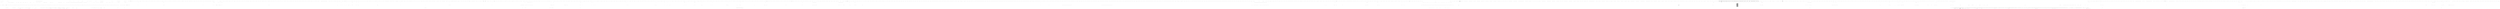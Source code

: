 digraph  {
n606 [label="QuantConnect.Lean.Engine.AlgorithmManager", span=""];
n607 [label="QuantConnect.Interfaces.IAlgorithm", span=""];
n608 [label=symbol, span=""];
n609 [label=split, span=""];
n610 [label=dataType, span=""];
n611 [label=delisting, span=""];
n612 [label=split, span=""];
n613 [label=security, span=""];
n0 [cluster="QuantConnect.Lean.Engine.AlgorithmManager.AlgorithmManager(bool)", label="Entry QuantConnect.Lean.Engine.AlgorithmManager.AlgorithmManager(bool)", span="108-108"];
n1 [cluster="QuantConnect.Lean.Engine.AlgorithmManager.AlgorithmManager(bool)", label="TimeLoopWithinLimits = () =>\r\n            {\r\n                if (CurrentTimeStepElapsed > _timeLoopMaximum)\r\n                {\r\n                    return (''Algorithm took longer than '' +\r\n                            _timeLoopMaximum.TotalMinutes.ToString() +\r\n                            '' minutes on a single time loop.'');\r\n                }\r\n\r\n                return null;\r\n            }", span="110-120"];
n2 [cluster="QuantConnect.Lean.Engine.AlgorithmManager.AlgorithmManager(bool)", label="_liveMode = liveMode", span="121-121"];
n3 [cluster="QuantConnect.Lean.Engine.AlgorithmManager.AlgorithmManager(bool)", label="Exit QuantConnect.Lean.Engine.AlgorithmManager.AlgorithmManager(bool)", span="108-108"];
n4 [cluster="lambda expression", label="Entry lambda expression", span="110-120"];
n5 [cluster="lambda expression", label="CurrentTimeStepElapsed > _timeLoopMaximum", span="112-112"];
n6 [cluster="lambda expression", label="return (''Algorithm took longer than '' +\r\n                            _timeLoopMaximum.TotalMinutes.ToString() +\r\n                            '' minutes on a single time loop.'');", span="114-116"];
n7 [cluster="lambda expression", label="return null;", span="119-119"];
n8 [cluster="lambda expression", label="Exit lambda expression", span="110-120"];
n9 [cluster="double.ToString()", label="Entry double.ToString()", span="0-0"];
n10 [cluster="QuantConnect.Lean.Engine.AlgorithmManager.Run(QuantConnect.Packets.AlgorithmNodePacket, QuantConnect.Interfaces.IAlgorithm, QuantConnect.Lean.Engine.DataFeeds.IDataFeed, QuantConnect.Lean.Engine.TransactionHandlers.ITransactionHandler, QuantConnect.Lean.Engine.Results.IResultHandler, QuantConnect.Lean.Engine.RealTime.IRealTimeHandler, QuantConnect.Lean.Engine.Server.ILeanManager, QuantConnect.Lean.Engine.Alpha.IAlphaHandler, System.Threading.CancellationToken)", label="Entry QuantConnect.Lean.Engine.AlgorithmManager.Run(QuantConnect.Packets.AlgorithmNodePacket, QuantConnect.Interfaces.IAlgorithm, QuantConnect.Lean.Engine.DataFeeds.IDataFeed, QuantConnect.Lean.Engine.TransactionHandlers.ITransactionHandler, QuantConnect.Lean.Engine.Results.IResultHandler, QuantConnect.Lean.Engine.RealTime.IRealTimeHandler, QuantConnect.Lean.Engine.Server.ILeanManager, QuantConnect.Lean.Engine.Alpha.IAlphaHandler, System.Threading.CancellationToken)", span="137-137"];
n11 [cluster="QuantConnect.Lean.Engine.AlgorithmManager.Run(QuantConnect.Packets.AlgorithmNodePacket, QuantConnect.Interfaces.IAlgorithm, QuantConnect.Lean.Engine.DataFeeds.IDataFeed, QuantConnect.Lean.Engine.TransactionHandlers.ITransactionHandler, QuantConnect.Lean.Engine.Results.IResultHandler, QuantConnect.Lean.Engine.RealTime.IRealTimeHandler, QuantConnect.Lean.Engine.Server.ILeanManager, QuantConnect.Lean.Engine.Alpha.IAlphaHandler, System.Threading.CancellationToken)", label="_dataPointCount = 0", span="140-140"];
n12 [cluster="QuantConnect.Lean.Engine.AlgorithmManager.Run(QuantConnect.Packets.AlgorithmNodePacket, QuantConnect.Interfaces.IAlgorithm, QuantConnect.Lean.Engine.DataFeeds.IDataFeed, QuantConnect.Lean.Engine.TransactionHandlers.ITransactionHandler, QuantConnect.Lean.Engine.Results.IResultHandler, QuantConnect.Lean.Engine.RealTime.IRealTimeHandler, QuantConnect.Lean.Engine.Server.ILeanManager, QuantConnect.Lean.Engine.Alpha.IAlphaHandler, System.Threading.CancellationToken)", label="_algorithm = algorithm", span="141-141"];
n13 [cluster="QuantConnect.Lean.Engine.AlgorithmManager.Run(QuantConnect.Packets.AlgorithmNodePacket, QuantConnect.Interfaces.IAlgorithm, QuantConnect.Lean.Engine.DataFeeds.IDataFeed, QuantConnect.Lean.Engine.TransactionHandlers.ITransactionHandler, QuantConnect.Lean.Engine.Results.IResultHandler, QuantConnect.Lean.Engine.RealTime.IRealTimeHandler, QuantConnect.Lean.Engine.Server.ILeanManager, QuantConnect.Lean.Engine.Alpha.IAlphaHandler, System.Threading.CancellationToken)", label="var portfolioValue = algorithm.Portfolio.TotalPortfolioValue", span="142-142"];
n14 [cluster="QuantConnect.Lean.Engine.AlgorithmManager.Run(QuantConnect.Packets.AlgorithmNodePacket, QuantConnect.Interfaces.IAlgorithm, QuantConnect.Lean.Engine.DataFeeds.IDataFeed, QuantConnect.Lean.Engine.TransactionHandlers.ITransactionHandler, QuantConnect.Lean.Engine.Results.IResultHandler, QuantConnect.Lean.Engine.RealTime.IRealTimeHandler, QuantConnect.Lean.Engine.Server.ILeanManager, QuantConnect.Lean.Engine.Alpha.IAlphaHandler, System.Threading.CancellationToken)", label="var backtestMode = (job.Type == PacketType.BacktestNode)", span="143-143"];
n22 [cluster="QuantConnect.Lean.Engine.AlgorithmManager.Run(QuantConnect.Packets.AlgorithmNodePacket, QuantConnect.Interfaces.IAlgorithm, QuantConnect.Lean.Engine.DataFeeds.IDataFeed, QuantConnect.Lean.Engine.TransactionHandlers.ITransactionHandler, QuantConnect.Lean.Engine.Results.IResultHandler, QuantConnect.Lean.Engine.RealTime.IRealTimeHandler, QuantConnect.Lean.Engine.Server.ILeanManager, QuantConnect.Lean.Engine.Alpha.IAlphaHandler, System.Threading.CancellationToken)", label="_algorithmId = job.AlgorithmId", span="154-154"];
n24 [cluster="QuantConnect.Lean.Engine.AlgorithmManager.Run(QuantConnect.Packets.AlgorithmNodePacket, QuantConnect.Interfaces.IAlgorithm, QuantConnect.Lean.Engine.DataFeeds.IDataFeed, QuantConnect.Lean.Engine.TransactionHandlers.ITransactionHandler, QuantConnect.Lean.Engine.Results.IResultHandler, QuantConnect.Lean.Engine.RealTime.IRealTimeHandler, QuantConnect.Lean.Engine.Server.ILeanManager, QuantConnect.Lean.Engine.Alpha.IAlphaHandler, System.Threading.CancellationToken)", label="_previousTime = algorithm.StartDate.Date", span="156-156"];
n25 [cluster="QuantConnect.Lean.Engine.AlgorithmManager.Run(QuantConnect.Packets.AlgorithmNodePacket, QuantConnect.Interfaces.IAlgorithm, QuantConnect.Lean.Engine.DataFeeds.IDataFeed, QuantConnect.Lean.Engine.TransactionHandlers.ITransactionHandler, QuantConnect.Lean.Engine.Results.IResultHandler, QuantConnect.Lean.Engine.RealTime.IRealTimeHandler, QuantConnect.Lean.Engine.Server.ILeanManager, QuantConnect.Lean.Engine.Alpha.IAlphaHandler, System.Threading.CancellationToken)", label="var hasOnDataTradeBars = AddMethodInvoker<TradeBars>(algorithm, methodInvokers)", span="161-161"];
n26 [cluster="QuantConnect.Lean.Engine.AlgorithmManager.Run(QuantConnect.Packets.AlgorithmNodePacket, QuantConnect.Interfaces.IAlgorithm, QuantConnect.Lean.Engine.DataFeeds.IDataFeed, QuantConnect.Lean.Engine.TransactionHandlers.ITransactionHandler, QuantConnect.Lean.Engine.Results.IResultHandler, QuantConnect.Lean.Engine.RealTime.IRealTimeHandler, QuantConnect.Lean.Engine.Server.ILeanManager, QuantConnect.Lean.Engine.Alpha.IAlphaHandler, System.Threading.CancellationToken)", label="var hasOnDataQuoteBars = AddMethodInvoker<QuoteBars>(algorithm, methodInvokers)", span="162-162"];
n27 [cluster="QuantConnect.Lean.Engine.AlgorithmManager.Run(QuantConnect.Packets.AlgorithmNodePacket, QuantConnect.Interfaces.IAlgorithm, QuantConnect.Lean.Engine.DataFeeds.IDataFeed, QuantConnect.Lean.Engine.TransactionHandlers.ITransactionHandler, QuantConnect.Lean.Engine.Results.IResultHandler, QuantConnect.Lean.Engine.RealTime.IRealTimeHandler, QuantConnect.Lean.Engine.Server.ILeanManager, QuantConnect.Lean.Engine.Alpha.IAlphaHandler, System.Threading.CancellationToken)", label="var hasOnDataOptionChains = AddMethodInvoker<OptionChains>(algorithm, methodInvokers)", span="163-163"];
n28 [cluster="QuantConnect.Lean.Engine.AlgorithmManager.Run(QuantConnect.Packets.AlgorithmNodePacket, QuantConnect.Interfaces.IAlgorithm, QuantConnect.Lean.Engine.DataFeeds.IDataFeed, QuantConnect.Lean.Engine.TransactionHandlers.ITransactionHandler, QuantConnect.Lean.Engine.Results.IResultHandler, QuantConnect.Lean.Engine.RealTime.IRealTimeHandler, QuantConnect.Lean.Engine.Server.ILeanManager, QuantConnect.Lean.Engine.Alpha.IAlphaHandler, System.Threading.CancellationToken)", label="var hasOnDataTicks = AddMethodInvoker<Ticks>(algorithm, methodInvokers)", span="164-164"];
n29 [cluster="QuantConnect.Lean.Engine.AlgorithmManager.Run(QuantConnect.Packets.AlgorithmNodePacket, QuantConnect.Interfaces.IAlgorithm, QuantConnect.Lean.Engine.DataFeeds.IDataFeed, QuantConnect.Lean.Engine.TransactionHandlers.ITransactionHandler, QuantConnect.Lean.Engine.Results.IResultHandler, QuantConnect.Lean.Engine.RealTime.IRealTimeHandler, QuantConnect.Lean.Engine.Server.ILeanManager, QuantConnect.Lean.Engine.Alpha.IAlphaHandler, System.Threading.CancellationToken)", label="var hasOnDataDividends = AddMethodInvoker<Dividends>(algorithm, methodInvokers)", span="167-167"];
n30 [cluster="QuantConnect.Lean.Engine.AlgorithmManager.Run(QuantConnect.Packets.AlgorithmNodePacket, QuantConnect.Interfaces.IAlgorithm, QuantConnect.Lean.Engine.DataFeeds.IDataFeed, QuantConnect.Lean.Engine.TransactionHandlers.ITransactionHandler, QuantConnect.Lean.Engine.Results.IResultHandler, QuantConnect.Lean.Engine.RealTime.IRealTimeHandler, QuantConnect.Lean.Engine.Server.ILeanManager, QuantConnect.Lean.Engine.Alpha.IAlphaHandler, System.Threading.CancellationToken)", label="var hasOnDataSplits = AddMethodInvoker<Splits>(algorithm, methodInvokers)", span="168-168"];
n31 [cluster="QuantConnect.Lean.Engine.AlgorithmManager.Run(QuantConnect.Packets.AlgorithmNodePacket, QuantConnect.Interfaces.IAlgorithm, QuantConnect.Lean.Engine.DataFeeds.IDataFeed, QuantConnect.Lean.Engine.TransactionHandlers.ITransactionHandler, QuantConnect.Lean.Engine.Results.IResultHandler, QuantConnect.Lean.Engine.RealTime.IRealTimeHandler, QuantConnect.Lean.Engine.Server.ILeanManager, QuantConnect.Lean.Engine.Alpha.IAlphaHandler, System.Threading.CancellationToken)", label="var hasOnDataDelistings = AddMethodInvoker<Delistings>(algorithm, methodInvokers)", span="169-169"];
n32 [cluster="QuantConnect.Lean.Engine.AlgorithmManager.Run(QuantConnect.Packets.AlgorithmNodePacket, QuantConnect.Interfaces.IAlgorithm, QuantConnect.Lean.Engine.DataFeeds.IDataFeed, QuantConnect.Lean.Engine.TransactionHandlers.ITransactionHandler, QuantConnect.Lean.Engine.Results.IResultHandler, QuantConnect.Lean.Engine.RealTime.IRealTimeHandler, QuantConnect.Lean.Engine.Server.ILeanManager, QuantConnect.Lean.Engine.Alpha.IAlphaHandler, System.Threading.CancellationToken)", label="var hasOnDataSymbolChangedEvents = AddMethodInvoker<SymbolChangedEvents>(algorithm, methodInvokers)", span="170-170"];
n33 [cluster="QuantConnect.Lean.Engine.AlgorithmManager.Run(QuantConnect.Packets.AlgorithmNodePacket, QuantConnect.Interfaces.IAlgorithm, QuantConnect.Lean.Engine.DataFeeds.IDataFeed, QuantConnect.Lean.Engine.TransactionHandlers.ITransactionHandler, QuantConnect.Lean.Engine.Results.IResultHandler, QuantConnect.Lean.Engine.RealTime.IRealTimeHandler, QuantConnect.Lean.Engine.Server.ILeanManager, QuantConnect.Lean.Engine.Alpha.IAlphaHandler, System.Threading.CancellationToken)", label="var hasOnDataSlice = algorithm.GetType().GetMethods()\r\n                .Where(x => x.Name == ''OnData'' && x.GetParameters().Length == 1 && x.GetParameters()[0].ParameterType == typeof (Slice))\r\n                .FirstOrDefault(x => x.DeclaringType == algorithm.GetType()) != null", span="173-175"];
n329 [cluster="lambda expression", label="x.DeclaringType == algorithm.GetType()", span="175-175"];
n34 [cluster="QuantConnect.Lean.Engine.AlgorithmManager.Run(QuantConnect.Packets.AlgorithmNodePacket, QuantConnect.Interfaces.IAlgorithm, QuantConnect.Lean.Engine.DataFeeds.IDataFeed, QuantConnect.Lean.Engine.TransactionHandlers.ITransactionHandler, QuantConnect.Lean.Engine.Results.IResultHandler, QuantConnect.Lean.Engine.RealTime.IRealTimeHandler, QuantConnect.Lean.Engine.Server.ILeanManager, QuantConnect.Lean.Engine.Alpha.IAlphaHandler, System.Threading.CancellationToken)", label="algorithm.SubscriptionManager.Subscriptions", span="178-178"];
n36 [cluster="QuantConnect.Lean.Engine.AlgorithmManager.Run(QuantConnect.Packets.AlgorithmNodePacket, QuantConnect.Interfaces.IAlgorithm, QuantConnect.Lean.Engine.DataFeeds.IDataFeed, QuantConnect.Lean.Engine.TransactionHandlers.ITransactionHandler, QuantConnect.Lean.Engine.Results.IResultHandler, QuantConnect.Lean.Engine.RealTime.IRealTimeHandler, QuantConnect.Lean.Engine.Server.ILeanManager, QuantConnect.Lean.Engine.Alpha.IAlphaHandler, System.Threading.CancellationToken)", label="var genericMethod = (algorithm.GetType()).GetMethod(''OnData'', new[] { config.Type })", span="184-184"];
n39 [cluster="QuantConnect.Lean.Engine.AlgorithmManager.Run(QuantConnect.Packets.AlgorithmNodePacket, QuantConnect.Interfaces.IAlgorithm, QuantConnect.Lean.Engine.DataFeeds.IDataFeed, QuantConnect.Lean.Engine.TransactionHandlers.ITransactionHandler, QuantConnect.Lean.Engine.Results.IResultHandler, QuantConnect.Lean.Engine.RealTime.IRealTimeHandler, QuantConnect.Lean.Engine.Server.ILeanManager, QuantConnect.Lean.Engine.Alpha.IAlphaHandler, System.Threading.CancellationToken)", label="algorithm.RunTimeError = new Exception(''Data event handler not found, please create a function matching this template: public void OnData('' + config.Type.Name + '' data) {  }'')", span="192-192"];
n44 [cluster="QuantConnect.Lean.Engine.AlgorithmManager.Run(QuantConnect.Packets.AlgorithmNodePacket, QuantConnect.Interfaces.IAlgorithm, QuantConnect.Lean.Engine.DataFeeds.IDataFeed, QuantConnect.Lean.Engine.TransactionHandlers.ITransactionHandler, QuantConnect.Lean.Engine.Results.IResultHandler, QuantConnect.Lean.Engine.RealTime.IRealTimeHandler, QuantConnect.Lean.Engine.Server.ILeanManager, QuantConnect.Lean.Engine.Alpha.IAlphaHandler, System.Threading.CancellationToken)", label="Log.Trace(''AlgorithmManager.Run(): Begin DataStream - Start: '' + algorithm.StartDate + '' Stop: '' + algorithm.EndDate)", span="204-204"];
n45 [cluster="QuantConnect.Lean.Engine.AlgorithmManager.Run(QuantConnect.Packets.AlgorithmNodePacket, QuantConnect.Interfaces.IAlgorithm, QuantConnect.Lean.Engine.DataFeeds.IDataFeed, QuantConnect.Lean.Engine.TransactionHandlers.ITransactionHandler, QuantConnect.Lean.Engine.Results.IResultHandler, QuantConnect.Lean.Engine.RealTime.IRealTimeHandler, QuantConnect.Lean.Engine.Server.ILeanManager, QuantConnect.Lean.Engine.Alpha.IAlphaHandler, System.Threading.CancellationToken)", label="Stream(algorithm, feed, results, token)", span="205-205"];
n49 [cluster="QuantConnect.Lean.Engine.AlgorithmManager.Run(QuantConnect.Packets.AlgorithmNodePacket, QuantConnect.Interfaces.IAlgorithm, QuantConnect.Lean.Engine.DataFeeds.IDataFeed, QuantConnect.Lean.Engine.TransactionHandlers.ITransactionHandler, QuantConnect.Lean.Engine.Results.IResultHandler, QuantConnect.Lean.Engine.RealTime.IRealTimeHandler, QuantConnect.Lean.Engine.Server.ILeanManager, QuantConnect.Lean.Engine.Alpha.IAlphaHandler, System.Threading.CancellationToken)", label="token.IsCancellationRequested", span="218-218"];
n52 [cluster="QuantConnect.Lean.Engine.AlgorithmManager.Run(QuantConnect.Packets.AlgorithmNodePacket, QuantConnect.Interfaces.IAlgorithm, QuantConnect.Lean.Engine.DataFeeds.IDataFeed, QuantConnect.Lean.Engine.TransactionHandlers.ITransactionHandler, QuantConnect.Lean.Engine.Results.IResultHandler, QuantConnect.Lean.Engine.RealTime.IRealTimeHandler, QuantConnect.Lean.Engine.Server.ILeanManager, QuantConnect.Lean.Engine.Alpha.IAlphaHandler, System.Threading.CancellationToken)", label="leanManager.Update()", span="225-225"];
n57 [cluster="QuantConnect.Lean.Engine.AlgorithmManager.Run(QuantConnect.Packets.AlgorithmNodePacket, QuantConnect.Interfaces.IAlgorithm, QuantConnect.Lean.Engine.DataFeeds.IDataFeed, QuantConnect.Lean.Engine.TransactionHandlers.ITransactionHandler, QuantConnect.Lean.Engine.Results.IResultHandler, QuantConnect.Lean.Engine.RealTime.IRealTimeHandler, QuantConnect.Lean.Engine.Server.ILeanManager, QuantConnect.Lean.Engine.Alpha.IAlphaHandler, System.Threading.CancellationToken)", label="SampleBenchmark(algorithm, results, _previousTime.Date)", span="238-238"];
n58 [cluster="QuantConnect.Lean.Engine.AlgorithmManager.Run(QuantConnect.Packets.AlgorithmNodePacket, QuantConnect.Interfaces.IAlgorithm, QuantConnect.Lean.Engine.DataFeeds.IDataFeed, QuantConnect.Lean.Engine.TransactionHandlers.ITransactionHandler, QuantConnect.Lean.Engine.Results.IResultHandler, QuantConnect.Lean.Engine.RealTime.IRealTimeHandler, QuantConnect.Lean.Engine.Server.ILeanManager, QuantConnect.Lean.Engine.Alpha.IAlphaHandler, System.Threading.CancellationToken)", label="results.SampleEquity(_previousTime, Math.Round(algorithm.Portfolio.TotalPortfolioValue, 4))", span="241-241"];
n60 [cluster="QuantConnect.Lean.Engine.AlgorithmManager.Run(QuantConnect.Packets.AlgorithmNodePacket, QuantConnect.Interfaces.IAlgorithm, QuantConnect.Lean.Engine.DataFeeds.IDataFeed, QuantConnect.Lean.Engine.TransactionHandlers.ITransactionHandler, QuantConnect.Lean.Engine.Results.IResultHandler, QuantConnect.Lean.Engine.RealTime.IRealTimeHandler, QuantConnect.Lean.Engine.Server.ILeanManager, QuantConnect.Lean.Engine.Alpha.IAlphaHandler, System.Threading.CancellationToken)", label="results.SamplePerformance(_previousTime.Date, 0)", span="246-246"];
n61 [cluster="QuantConnect.Lean.Engine.AlgorithmManager.Run(QuantConnect.Packets.AlgorithmNodePacket, QuantConnect.Interfaces.IAlgorithm, QuantConnect.Lean.Engine.DataFeeds.IDataFeed, QuantConnect.Lean.Engine.TransactionHandlers.ITransactionHandler, QuantConnect.Lean.Engine.Results.IResultHandler, QuantConnect.Lean.Engine.RealTime.IRealTimeHandler, QuantConnect.Lean.Engine.Server.ILeanManager, QuantConnect.Lean.Engine.Alpha.IAlphaHandler, System.Threading.CancellationToken)", label="results.SamplePerformance(_previousTime.Date, Math.Round((algorithm.Portfolio.TotalPortfolioValue - portfolioValue) * 100 / portfolioValue, 10))", span="250-250"];
n62 [cluster="QuantConnect.Lean.Engine.AlgorithmManager.Run(QuantConnect.Packets.AlgorithmNodePacket, QuantConnect.Interfaces.IAlgorithm, QuantConnect.Lean.Engine.DataFeeds.IDataFeed, QuantConnect.Lean.Engine.TransactionHandlers.ITransactionHandler, QuantConnect.Lean.Engine.Results.IResultHandler, QuantConnect.Lean.Engine.RealTime.IRealTimeHandler, QuantConnect.Lean.Engine.Server.ILeanManager, QuantConnect.Lean.Engine.Alpha.IAlphaHandler, System.Threading.CancellationToken)", label="portfolioValue = algorithm.Portfolio.TotalPortfolioValue", span="252-252"];
n66 [cluster="QuantConnect.Lean.Engine.AlgorithmManager.Run(QuantConnect.Packets.AlgorithmNodePacket, QuantConnect.Interfaces.IAlgorithm, QuantConnect.Lean.Engine.DataFeeds.IDataFeed, QuantConnect.Lean.Engine.TransactionHandlers.ITransactionHandler, QuantConnect.Lean.Engine.Results.IResultHandler, QuantConnect.Lean.Engine.RealTime.IRealTimeHandler, QuantConnect.Lean.Engine.Server.ILeanManager, QuantConnect.Lean.Engine.Alpha.IAlphaHandler, System.Threading.CancellationToken)", label="results.SystemDebugMessage(logMessage)", span="259-259"];
n67 [cluster="QuantConnect.Lean.Engine.AlgorithmManager.Run(QuantConnect.Packets.AlgorithmNodePacket, QuantConnect.Interfaces.IAlgorithm, QuantConnect.Lean.Engine.DataFeeds.IDataFeed, QuantConnect.Lean.Engine.TransactionHandlers.ITransactionHandler, QuantConnect.Lean.Engine.Results.IResultHandler, QuantConnect.Lean.Engine.RealTime.IRealTimeHandler, QuantConnect.Lean.Engine.Server.ILeanManager, QuantConnect.Lean.Engine.Alpha.IAlphaHandler, System.Threading.CancellationToken)", label="SampleBenchmark(algorithm, results, time)", span="266-266"];
n69 [cluster="QuantConnect.Lean.Engine.AlgorithmManager.Run(QuantConnect.Packets.AlgorithmNodePacket, QuantConnect.Interfaces.IAlgorithm, QuantConnect.Lean.Engine.DataFeeds.IDataFeed, QuantConnect.Lean.Engine.TransactionHandlers.ITransactionHandler, QuantConnect.Lean.Engine.Results.IResultHandler, QuantConnect.Lean.Engine.RealTime.IRealTimeHandler, QuantConnect.Lean.Engine.Server.ILeanManager, QuantConnect.Lean.Engine.Alpha.IAlphaHandler, System.Threading.CancellationToken)", label="realtime.ScanPastEvents(time)", span="276-276"];
n70 [cluster="QuantConnect.Lean.Engine.AlgorithmManager.Run(QuantConnect.Packets.AlgorithmNodePacket, QuantConnect.Interfaces.IAlgorithm, QuantConnect.Lean.Engine.DataFeeds.IDataFeed, QuantConnect.Lean.Engine.TransactionHandlers.ITransactionHandler, QuantConnect.Lean.Engine.Results.IResultHandler, QuantConnect.Lean.Engine.RealTime.IRealTimeHandler, QuantConnect.Lean.Engine.Server.ILeanManager, QuantConnect.Lean.Engine.Alpha.IAlphaHandler, System.Threading.CancellationToken)", label="algorithm.SetDateTime(time)", span="280-280"];
n73 [cluster="QuantConnect.Lean.Engine.AlgorithmManager.Run(QuantConnect.Packets.AlgorithmNodePacket, QuantConnect.Interfaces.IAlgorithm, QuantConnect.Lean.Engine.DataFeeds.IDataFeed, QuantConnect.Lean.Engine.TransactionHandlers.ITransactionHandler, QuantConnect.Lean.Engine.Results.IResultHandler, QuantConnect.Lean.Engine.RealTime.IRealTimeHandler, QuantConnect.Lean.Engine.Server.ILeanManager, QuantConnect.Lean.Engine.Alpha.IAlphaHandler, System.Threading.CancellationToken)", label="methodInvokers[typeof (SymbolChangedEvents)](algorithm, timeSlice.Slice.SymbolChangedEvents)", span="286-286"];
n75 [cluster="QuantConnect.Lean.Engine.AlgorithmManager.Run(QuantConnect.Packets.AlgorithmNodePacket, QuantConnect.Interfaces.IAlgorithm, QuantConnect.Lean.Engine.DataFeeds.IDataFeed, QuantConnect.Lean.Engine.TransactionHandlers.ITransactionHandler, QuantConnect.Lean.Engine.Results.IResultHandler, QuantConnect.Lean.Engine.RealTime.IRealTimeHandler, QuantConnect.Lean.Engine.Server.ILeanManager, QuantConnect.Lean.Engine.Alpha.IAlphaHandler, System.Threading.CancellationToken)", label="transactions.GetOrderTickets(x => x.Status.IsOpen() && x.Symbol == symbol)", span="291-291"];
n79 [cluster="QuantConnect.Lean.Engine.AlgorithmManager.Run(QuantConnect.Packets.AlgorithmNodePacket, QuantConnect.Interfaces.IAlgorithm, QuantConnect.Lean.Engine.DataFeeds.IDataFeed, QuantConnect.Lean.Engine.TransactionHandlers.ITransactionHandler, QuantConnect.Lean.Engine.Results.IResultHandler, QuantConnect.Lean.Engine.RealTime.IRealTimeHandler, QuantConnect.Lean.Engine.Server.ILeanManager, QuantConnect.Lean.Engine.Alpha.IAlphaHandler, System.Threading.CancellationToken)", label="!algorithm.Securities.ContainsKey(security.Symbol)", span="302-302"];
n80 [cluster="QuantConnect.Lean.Engine.AlgorithmManager.Run(QuantConnect.Packets.AlgorithmNodePacket, QuantConnect.Interfaces.IAlgorithm, QuantConnect.Lean.Engine.DataFeeds.IDataFeed, QuantConnect.Lean.Engine.TransactionHandlers.ITransactionHandler, QuantConnect.Lean.Engine.Results.IResultHandler, QuantConnect.Lean.Engine.RealTime.IRealTimeHandler, QuantConnect.Lean.Engine.Server.ILeanManager, QuantConnect.Lean.Engine.Alpha.IAlphaHandler, System.Threading.CancellationToken)", label="algorithm.Securities.Add(security)", span="305-305"];
n85 [cluster="QuantConnect.Lean.Engine.AlgorithmManager.Run(QuantConnect.Packets.AlgorithmNodePacket, QuantConnect.Interfaces.IAlgorithm, QuantConnect.Lean.Engine.DataFeeds.IDataFeed, QuantConnect.Lean.Engine.TransactionHandlers.ITransactionHandler, QuantConnect.Lean.Engine.Results.IResultHandler, QuantConnect.Lean.Engine.RealTime.IRealTimeHandler, QuantConnect.Lean.Engine.Server.ILeanManager, QuantConnect.Lean.Engine.Alpha.IAlphaHandler, System.Threading.CancellationToken)", label="algorithm.TradeBuilder.SetMarketPrice(security.Symbol, security.Price)", span="320-320"];
n86 [cluster="QuantConnect.Lean.Engine.AlgorithmManager.Run(QuantConnect.Packets.AlgorithmNodePacket, QuantConnect.Interfaces.IAlgorithm, QuantConnect.Lean.Engine.DataFeeds.IDataFeed, QuantConnect.Lean.Engine.TransactionHandlers.ITransactionHandler, QuantConnect.Lean.Engine.Results.IResultHandler, QuantConnect.Lean.Engine.RealTime.IRealTimeHandler, QuantConnect.Lean.Engine.Server.ILeanManager, QuantConnect.Lean.Engine.Alpha.IAlphaHandler, System.Threading.CancellationToken)", label="algorithm.Portfolio.CashBook", span="324-324"];
n91 [cluster="QuantConnect.Lean.Engine.AlgorithmManager.Run(QuantConnect.Packets.AlgorithmNodePacket, QuantConnect.Interfaces.IAlgorithm, QuantConnect.Lean.Engine.DataFeeds.IDataFeed, QuantConnect.Lean.Engine.TransactionHandlers.ITransactionHandler, QuantConnect.Lean.Engine.Results.IResultHandler, QuantConnect.Lean.Engine.RealTime.IRealTimeHandler, QuantConnect.Lean.Engine.Server.ILeanManager, QuantConnect.Lean.Engine.Alpha.IAlphaHandler, System.Threading.CancellationToken)", label="alphas.ProcessSynchronousEvents()", span="335-335"];
n92 [cluster="QuantConnect.Lean.Engine.AlgorithmManager.Run(QuantConnect.Packets.AlgorithmNodePacket, QuantConnect.Interfaces.IAlgorithm, QuantConnect.Lean.Engine.DataFeeds.IDataFeed, QuantConnect.Lean.Engine.TransactionHandlers.ITransactionHandler, QuantConnect.Lean.Engine.Results.IResultHandler, QuantConnect.Lean.Engine.RealTime.IRealTimeHandler, QuantConnect.Lean.Engine.Server.ILeanManager, QuantConnect.Lean.Engine.Alpha.IAlphaHandler, System.Threading.CancellationToken)", label="realtime.SetTime(timeSlice.Time)", span="338-338"];
n93 [cluster="QuantConnect.Lean.Engine.AlgorithmManager.Run(QuantConnect.Packets.AlgorithmNodePacket, QuantConnect.Interfaces.IAlgorithm, QuantConnect.Lean.Engine.DataFeeds.IDataFeed, QuantConnect.Lean.Engine.TransactionHandlers.ITransactionHandler, QuantConnect.Lean.Engine.Results.IResultHandler, QuantConnect.Lean.Engine.RealTime.IRealTimeHandler, QuantConnect.Lean.Engine.Server.ILeanManager, QuantConnect.Lean.Engine.Alpha.IAlphaHandler, System.Threading.CancellationToken)", label="transactions.ProcessSynchronousEvents()", span="341-341"];
n94 [cluster="QuantConnect.Lean.Engine.AlgorithmManager.Run(QuantConnect.Packets.AlgorithmNodePacket, QuantConnect.Interfaces.IAlgorithm, QuantConnect.Lean.Engine.DataFeeds.IDataFeed, QuantConnect.Lean.Engine.TransactionHandlers.ITransactionHandler, QuantConnect.Lean.Engine.Results.IResultHandler, QuantConnect.Lean.Engine.RealTime.IRealTimeHandler, QuantConnect.Lean.Engine.Server.ILeanManager, QuantConnect.Lean.Engine.Alpha.IAlphaHandler, System.Threading.CancellationToken)", label="ProcessDelistedSymbols(algorithm, delistings)", span="344-344"];
n95 [cluster="QuantConnect.Lean.Engine.AlgorithmManager.Run(QuantConnect.Packets.AlgorithmNodePacket, QuantConnect.Interfaces.IAlgorithm, QuantConnect.Lean.Engine.DataFeeds.IDataFeed, QuantConnect.Lean.Engine.TransactionHandlers.ITransactionHandler, QuantConnect.Lean.Engine.Results.IResultHandler, QuantConnect.Lean.Engine.RealTime.IRealTimeHandler, QuantConnect.Lean.Engine.Server.ILeanManager, QuantConnect.Lean.Engine.Alpha.IAlphaHandler, System.Threading.CancellationToken)", label="ProcessSplitSymbols(algorithm, splitWarnings)", span="347-347"];
n96 [cluster="QuantConnect.Lean.Engine.AlgorithmManager.Run(QuantConnect.Packets.AlgorithmNodePacket, QuantConnect.Interfaces.IAlgorithm, QuantConnect.Lean.Engine.DataFeeds.IDataFeed, QuantConnect.Lean.Engine.TransactionHandlers.ITransactionHandler, QuantConnect.Lean.Engine.Results.IResultHandler, QuantConnect.Lean.Engine.RealTime.IRealTimeHandler, QuantConnect.Lean.Engine.Server.ILeanManager, QuantConnect.Lean.Engine.Alpha.IAlphaHandler, System.Threading.CancellationToken)", label="algorithm.Status == AlgorithmStatus.Stopped", span="350-350"];
n98 [cluster="QuantConnect.Lean.Engine.AlgorithmManager.Run(QuantConnect.Packets.AlgorithmNodePacket, QuantConnect.Interfaces.IAlgorithm, QuantConnect.Lean.Engine.DataFeeds.IDataFeed, QuantConnect.Lean.Engine.TransactionHandlers.ITransactionHandler, QuantConnect.Lean.Engine.Results.IResultHandler, QuantConnect.Lean.Engine.RealTime.IRealTimeHandler, QuantConnect.Lean.Engine.Server.ILeanManager, QuantConnect.Lean.Engine.Alpha.IAlphaHandler, System.Threading.CancellationToken)", label="algorithm.RunTimeError != null", span="355-355"];
n100 [cluster="QuantConnect.Lean.Engine.AlgorithmManager.Run(QuantConnect.Packets.AlgorithmNodePacket, QuantConnect.Interfaces.IAlgorithm, QuantConnect.Lean.Engine.DataFeeds.IDataFeed, QuantConnect.Lean.Engine.TransactionHandlers.ITransactionHandler, QuantConnect.Lean.Engine.Results.IResultHandler, QuantConnect.Lean.Engine.RealTime.IRealTimeHandler, QuantConnect.Lean.Engine.Server.ILeanManager, QuantConnect.Lean.Engine.Alpha.IAlphaHandler, System.Threading.CancellationToken)", label="Log.Trace(string.Format(''AlgorithmManager.Run(): Algorithm encountered a runtime error at {0}. Error: {1}'', timeSlice.Time, algorithm.RunTimeError))", span="358-358"];
n103 [cluster="QuantConnect.Lean.Engine.AlgorithmManager.Run(QuantConnect.Packets.AlgorithmNodePacket, QuantConnect.Interfaces.IAlgorithm, QuantConnect.Lean.Engine.DataFeeds.IDataFeed, QuantConnect.Lean.Engine.TransactionHandlers.ITransactionHandler, QuantConnect.Lean.Engine.Results.IResultHandler, QuantConnect.Lean.Engine.RealTime.IRealTimeHandler, QuantConnect.Lean.Engine.Server.ILeanManager, QuantConnect.Lean.Engine.Alpha.IAlphaHandler, System.Threading.CancellationToken)", label="var marginCallOrders = algorithm.Portfolio.MarginCallModel.GetMarginCallOrders(out issueMarginCallWarning)", span="367-367"];
n106 [cluster="QuantConnect.Lean.Engine.AlgorithmManager.Run(QuantConnect.Packets.AlgorithmNodePacket, QuantConnect.Interfaces.IAlgorithm, QuantConnect.Lean.Engine.DataFeeds.IDataFeed, QuantConnect.Lean.Engine.TransactionHandlers.ITransactionHandler, QuantConnect.Lean.Engine.Results.IResultHandler, QuantConnect.Lean.Engine.RealTime.IRealTimeHandler, QuantConnect.Lean.Engine.Server.ILeanManager, QuantConnect.Lean.Engine.Alpha.IAlphaHandler, System.Threading.CancellationToken)", label="algorithm.OnMarginCall(marginCallOrders)", span="374-374"];
n108 [cluster="QuantConnect.Lean.Engine.AlgorithmManager.Run(QuantConnect.Packets.AlgorithmNodePacket, QuantConnect.Interfaces.IAlgorithm, QuantConnect.Lean.Engine.DataFeeds.IDataFeed, QuantConnect.Lean.Engine.TransactionHandlers.ITransactionHandler, QuantConnect.Lean.Engine.Results.IResultHandler, QuantConnect.Lean.Engine.RealTime.IRealTimeHandler, QuantConnect.Lean.Engine.Server.ILeanManager, QuantConnect.Lean.Engine.Alpha.IAlphaHandler, System.Threading.CancellationToken)", label="var executedTickets = algorithm.Portfolio.MarginCallModel.ExecuteMarginCall(marginCallOrders)", span="379-379"];
n110 [cluster="QuantConnect.Lean.Engine.AlgorithmManager.Run(QuantConnect.Packets.AlgorithmNodePacket, QuantConnect.Interfaces.IAlgorithm, QuantConnect.Lean.Engine.DataFeeds.IDataFeed, QuantConnect.Lean.Engine.TransactionHandlers.ITransactionHandler, QuantConnect.Lean.Engine.Results.IResultHandler, QuantConnect.Lean.Engine.RealTime.IRealTimeHandler, QuantConnect.Lean.Engine.Server.ILeanManager, QuantConnect.Lean.Engine.Alpha.IAlphaHandler, System.Threading.CancellationToken)", label="algorithm.Error(string.Format(''{0} - Executed MarginCallOrder: {1} - Quantity: {2} @ {3}'', algorithm.Time, ticket.Symbol, ticket.Quantity, ticket.AverageFillPrice))", span="382-382"];
n112 [cluster="QuantConnect.Lean.Engine.AlgorithmManager.Run(QuantConnect.Packets.AlgorithmNodePacket, QuantConnect.Interfaces.IAlgorithm, QuantConnect.Lean.Engine.DataFeeds.IDataFeed, QuantConnect.Lean.Engine.TransactionHandlers.ITransactionHandler, QuantConnect.Lean.Engine.Results.IResultHandler, QuantConnect.Lean.Engine.RealTime.IRealTimeHandler, QuantConnect.Lean.Engine.Server.ILeanManager, QuantConnect.Lean.Engine.Alpha.IAlphaHandler, System.Threading.CancellationToken)", label="algorithm.RunTimeError = err", span="387-387"];
n118 [cluster="QuantConnect.Lean.Engine.AlgorithmManager.Run(QuantConnect.Packets.AlgorithmNodePacket, QuantConnect.Interfaces.IAlgorithm, QuantConnect.Lean.Engine.DataFeeds.IDataFeed, QuantConnect.Lean.Engine.TransactionHandlers.ITransactionHandler, QuantConnect.Lean.Engine.Results.IResultHandler, QuantConnect.Lean.Engine.RealTime.IRealTimeHandler, QuantConnect.Lean.Engine.Server.ILeanManager, QuantConnect.Lean.Engine.Alpha.IAlphaHandler, System.Threading.CancellationToken)", label="algorithm.OnMarginCallWarning()", span="399-399"];
n120 [cluster="QuantConnect.Lean.Engine.AlgorithmManager.Run(QuantConnect.Packets.AlgorithmNodePacket, QuantConnect.Interfaces.IAlgorithm, QuantConnect.Lean.Engine.DataFeeds.IDataFeed, QuantConnect.Lean.Engine.TransactionHandlers.ITransactionHandler, QuantConnect.Lean.Engine.Results.IResultHandler, QuantConnect.Lean.Engine.RealTime.IRealTimeHandler, QuantConnect.Lean.Engine.Server.ILeanManager, QuantConnect.Lean.Engine.Alpha.IAlphaHandler, System.Threading.CancellationToken)", label="algorithm.RunTimeError = err", span="403-403"];
n126 [cluster="QuantConnect.Lean.Engine.AlgorithmManager.Run(QuantConnect.Packets.AlgorithmNodePacket, QuantConnect.Interfaces.IAlgorithm, QuantConnect.Lean.Engine.DataFeeds.IDataFeed, QuantConnect.Lean.Engine.TransactionHandlers.ITransactionHandler, QuantConnect.Lean.Engine.Results.IResultHandler, QuantConnect.Lean.Engine.RealTime.IRealTimeHandler, QuantConnect.Lean.Engine.Server.ILeanManager, QuantConnect.Lean.Engine.Alpha.IAlphaHandler, System.Threading.CancellationToken)", label="algorithm.Portfolio.ScanForCashSettlement(algorithm.UtcTime)", span="416-416"];
n129 [cluster="QuantConnect.Lean.Engine.AlgorithmManager.Run(QuantConnect.Packets.AlgorithmNodePacket, QuantConnect.Interfaces.IAlgorithm, QuantConnect.Lean.Engine.DataFeeds.IDataFeed, QuantConnect.Lean.Engine.TransactionHandlers.ITransactionHandler, QuantConnect.Lean.Engine.Results.IResultHandler, QuantConnect.Lean.Engine.RealTime.IRealTimeHandler, QuantConnect.Lean.Engine.Server.ILeanManager, QuantConnect.Lean.Engine.Alpha.IAlphaHandler, System.Threading.CancellationToken)", label="algorithm.OnSecuritiesChanged(timeSlice.SecurityChanges)", span="426-426"];
n130 [cluster="QuantConnect.Lean.Engine.AlgorithmManager.Run(QuantConnect.Packets.AlgorithmNodePacket, QuantConnect.Interfaces.IAlgorithm, QuantConnect.Lean.Engine.DataFeeds.IDataFeed, QuantConnect.Lean.Engine.TransactionHandlers.ITransactionHandler, QuantConnect.Lean.Engine.Results.IResultHandler, QuantConnect.Lean.Engine.RealTime.IRealTimeHandler, QuantConnect.Lean.Engine.Server.ILeanManager, QuantConnect.Lean.Engine.Alpha.IAlphaHandler, System.Threading.CancellationToken)", label="algorithm.OnFrameworkSecuritiesChanged(timeSlice.SecurityChanges)", span="427-427"];
n132 [cluster="QuantConnect.Lean.Engine.AlgorithmManager.Run(QuantConnect.Packets.AlgorithmNodePacket, QuantConnect.Interfaces.IAlgorithm, QuantConnect.Lean.Engine.DataFeeds.IDataFeed, QuantConnect.Lean.Engine.TransactionHandlers.ITransactionHandler, QuantConnect.Lean.Engine.Results.IResultHandler, QuantConnect.Lean.Engine.RealTime.IRealTimeHandler, QuantConnect.Lean.Engine.Server.ILeanManager, QuantConnect.Lean.Engine.Alpha.IAlphaHandler, System.Threading.CancellationToken)", label="algorithm.RunTimeError = err", span="431-431"];
n137 [cluster="QuantConnect.Lean.Engine.AlgorithmManager.Run(QuantConnect.Packets.AlgorithmNodePacket, QuantConnect.Interfaces.IAlgorithm, QuantConnect.Lean.Engine.DataFeeds.IDataFeed, QuantConnect.Lean.Engine.TransactionHandlers.ITransactionHandler, QuantConnect.Lean.Engine.Results.IResultHandler, QuantConnect.Lean.Engine.RealTime.IRealTimeHandler, QuantConnect.Lean.Engine.Server.ILeanManager, QuantConnect.Lean.Engine.Alpha.IAlphaHandler, System.Threading.CancellationToken)", label="Log.Debug($''AlgorithmManager.Run(): {algorithm.Time}: Applying Dividend for {dividend.Symbol}'')", span="441-441"];
n138 [cluster="QuantConnect.Lean.Engine.AlgorithmManager.Run(QuantConnect.Packets.AlgorithmNodePacket, QuantConnect.Interfaces.IAlgorithm, QuantConnect.Lean.Engine.DataFeeds.IDataFeed, QuantConnect.Lean.Engine.TransactionHandlers.ITransactionHandler, QuantConnect.Lean.Engine.Results.IResultHandler, QuantConnect.Lean.Engine.RealTime.IRealTimeHandler, QuantConnect.Lean.Engine.Server.ILeanManager, QuantConnect.Lean.Engine.Alpha.IAlphaHandler, System.Threading.CancellationToken)", label="algorithm.Portfolio.ApplyDividend(dividend)", span="442-442"];
n141 [cluster="QuantConnect.Lean.Engine.AlgorithmManager.Run(QuantConnect.Packets.AlgorithmNodePacket, QuantConnect.Interfaces.IAlgorithm, QuantConnect.Lean.Engine.DataFeeds.IDataFeed, QuantConnect.Lean.Engine.TransactionHandlers.ITransactionHandler, QuantConnect.Lean.Engine.Results.IResultHandler, QuantConnect.Lean.Engine.RealTime.IRealTimeHandler, QuantConnect.Lean.Engine.Server.ILeanManager, QuantConnect.Lean.Engine.Alpha.IAlphaHandler, System.Threading.CancellationToken)", label="Log.Debug($''AlgorithmManager.Run(): {algorithm.Time}: Applying Split for {split.Symbol}'')", span="456-456"];
n142 [cluster="QuantConnect.Lean.Engine.AlgorithmManager.Run(QuantConnect.Packets.AlgorithmNodePacket, QuantConnect.Interfaces.IAlgorithm, QuantConnect.Lean.Engine.DataFeeds.IDataFeed, QuantConnect.Lean.Engine.TransactionHandlers.ITransactionHandler, QuantConnect.Lean.Engine.Results.IResultHandler, QuantConnect.Lean.Engine.RealTime.IRealTimeHandler, QuantConnect.Lean.Engine.Server.ILeanManager, QuantConnect.Lean.Engine.Alpha.IAlphaHandler, System.Threading.CancellationToken)", label="algorithm.Portfolio.ApplySplit(split)", span="457-457"];
n143 [cluster="QuantConnect.Lean.Engine.AlgorithmManager.Run(QuantConnect.Packets.AlgorithmNodePacket, QuantConnect.Interfaces.IAlgorithm, QuantConnect.Lean.Engine.DataFeeds.IDataFeed, QuantConnect.Lean.Engine.TransactionHandlers.ITransactionHandler, QuantConnect.Lean.Engine.Results.IResultHandler, QuantConnect.Lean.Engine.RealTime.IRealTimeHandler, QuantConnect.Lean.Engine.Server.ILeanManager, QuantConnect.Lean.Engine.Alpha.IAlphaHandler, System.Threading.CancellationToken)", label="_liveMode || algorithm.Securities[split.Symbol].DataNormalizationMode == DataNormalizationMode.Raw", span="459-459"];
n144 [cluster="QuantConnect.Lean.Engine.AlgorithmManager.Run(QuantConnect.Packets.AlgorithmNodePacket, QuantConnect.Interfaces.IAlgorithm, QuantConnect.Lean.Engine.DataFeeds.IDataFeed, QuantConnect.Lean.Engine.TransactionHandlers.ITransactionHandler, QuantConnect.Lean.Engine.Results.IResultHandler, QuantConnect.Lean.Engine.RealTime.IRealTimeHandler, QuantConnect.Lean.Engine.Server.ILeanManager, QuantConnect.Lean.Engine.Alpha.IAlphaHandler, System.Threading.CancellationToken)", label="var openOrders = transactions.GetOrderTickets(ticket => ticket.Status.IsOpen() && ticket.Symbol == split.Symbol)", span="462-462"];
n145 [cluster="QuantConnect.Lean.Engine.AlgorithmManager.Run(QuantConnect.Packets.AlgorithmNodePacket, QuantConnect.Interfaces.IAlgorithm, QuantConnect.Lean.Engine.DataFeeds.IDataFeed, QuantConnect.Lean.Engine.TransactionHandlers.ITransactionHandler, QuantConnect.Lean.Engine.Results.IResultHandler, QuantConnect.Lean.Engine.RealTime.IRealTimeHandler, QuantConnect.Lean.Engine.Server.ILeanManager, QuantConnect.Lean.Engine.Alpha.IAlphaHandler, System.Threading.CancellationToken)", label="algorithm.BrokerageModel.ApplySplit(openOrders.ToList(), split)", span="463-463"];
n147 [cluster="QuantConnect.Lean.Engine.AlgorithmManager.Run(QuantConnect.Packets.AlgorithmNodePacket, QuantConnect.Interfaces.IAlgorithm, QuantConnect.Lean.Engine.DataFeeds.IDataFeed, QuantConnect.Lean.Engine.TransactionHandlers.ITransactionHandler, QuantConnect.Lean.Engine.Results.IResultHandler, QuantConnect.Lean.Engine.RealTime.IRealTimeHandler, QuantConnect.Lean.Engine.Server.ILeanManager, QuantConnect.Lean.Engine.Alpha.IAlphaHandler, System.Threading.CancellationToken)", label="algorithm.RunTimeError = err", span="468-468"];
n160 [cluster="QuantConnect.Lean.Engine.AlgorithmManager.Run(QuantConnect.Packets.AlgorithmNodePacket, QuantConnect.Interfaces.IAlgorithm, QuantConnect.Lean.Engine.DataFeeds.IDataFeed, QuantConnect.Lean.Engine.TransactionHandlers.ITransactionHandler, QuantConnect.Lean.Engine.Results.IResultHandler, QuantConnect.Lean.Engine.RealTime.IRealTimeHandler, QuantConnect.Lean.Engine.Server.ILeanManager, QuantConnect.Lean.Engine.Alpha.IAlphaHandler, System.Threading.CancellationToken)", label="algorithm.RunTimeError = err", span="500-500"];
n169 [cluster="QuantConnect.Lean.Engine.AlgorithmManager.Run(QuantConnect.Packets.AlgorithmNodePacket, QuantConnect.Interfaces.IAlgorithm, QuantConnect.Lean.Engine.DataFeeds.IDataFeed, QuantConnect.Lean.Engine.TransactionHandlers.ITransactionHandler, QuantConnect.Lean.Engine.Results.IResultHandler, QuantConnect.Lean.Engine.RealTime.IRealTimeHandler, QuantConnect.Lean.Engine.Server.ILeanManager, QuantConnect.Lean.Engine.Alpha.IAlphaHandler, System.Threading.CancellationToken)", label="methodInvoker(algorithm, dataPoint)", span="521-521"];
n171 [cluster="QuantConnect.Lean.Engine.AlgorithmManager.Run(QuantConnect.Packets.AlgorithmNodePacket, QuantConnect.Interfaces.IAlgorithm, QuantConnect.Lean.Engine.DataFeeds.IDataFeed, QuantConnect.Lean.Engine.TransactionHandlers.ITransactionHandler, QuantConnect.Lean.Engine.Results.IResultHandler, QuantConnect.Lean.Engine.RealTime.IRealTimeHandler, QuantConnect.Lean.Engine.Server.ILeanManager, QuantConnect.Lean.Engine.Alpha.IAlphaHandler, System.Threading.CancellationToken)", label="algorithm.RunTimeError = err", span="527-527"];
n176 [cluster="QuantConnect.Lean.Engine.AlgorithmManager.Run(QuantConnect.Packets.AlgorithmNodePacket, QuantConnect.Interfaces.IAlgorithm, QuantConnect.Lean.Engine.DataFeeds.IDataFeed, QuantConnect.Lean.Engine.TransactionHandlers.ITransactionHandler, QuantConnect.Lean.Engine.Results.IResultHandler, QuantConnect.Lean.Engine.RealTime.IRealTimeHandler, QuantConnect.Lean.Engine.Server.ILeanManager, QuantConnect.Lean.Engine.Alpha.IAlphaHandler, System.Threading.CancellationToken)", label="methodInvokers[typeof(Dividends)](algorithm, timeSlice.Slice.Dividends)", span="539-539"];
n178 [cluster="QuantConnect.Lean.Engine.AlgorithmManager.Run(QuantConnect.Packets.AlgorithmNodePacket, QuantConnect.Interfaces.IAlgorithm, QuantConnect.Lean.Engine.DataFeeds.IDataFeed, QuantConnect.Lean.Engine.TransactionHandlers.ITransactionHandler, QuantConnect.Lean.Engine.Results.IResultHandler, QuantConnect.Lean.Engine.RealTime.IRealTimeHandler, QuantConnect.Lean.Engine.Server.ILeanManager, QuantConnect.Lean.Engine.Alpha.IAlphaHandler, System.Threading.CancellationToken)", label="methodInvokers[typeof(Splits)](algorithm, timeSlice.Slice.Splits)", span="543-543"];
n180 [cluster="QuantConnect.Lean.Engine.AlgorithmManager.Run(QuantConnect.Packets.AlgorithmNodePacket, QuantConnect.Interfaces.IAlgorithm, QuantConnect.Lean.Engine.DataFeeds.IDataFeed, QuantConnect.Lean.Engine.TransactionHandlers.ITransactionHandler, QuantConnect.Lean.Engine.Results.IResultHandler, QuantConnect.Lean.Engine.RealTime.IRealTimeHandler, QuantConnect.Lean.Engine.Server.ILeanManager, QuantConnect.Lean.Engine.Alpha.IAlphaHandler, System.Threading.CancellationToken)", label="methodInvokers[typeof(Delistings)](algorithm, timeSlice.Slice.Delistings)", span="547-547"];
n182 [cluster="QuantConnect.Lean.Engine.AlgorithmManager.Run(QuantConnect.Packets.AlgorithmNodePacket, QuantConnect.Interfaces.IAlgorithm, QuantConnect.Lean.Engine.DataFeeds.IDataFeed, QuantConnect.Lean.Engine.TransactionHandlers.ITransactionHandler, QuantConnect.Lean.Engine.Results.IResultHandler, QuantConnect.Lean.Engine.RealTime.IRealTimeHandler, QuantConnect.Lean.Engine.Server.ILeanManager, QuantConnect.Lean.Engine.Alpha.IAlphaHandler, System.Threading.CancellationToken)", label="algorithm.RunTimeError = err", span="552-552"];
n186 [cluster="QuantConnect.Lean.Engine.AlgorithmManager.Run(QuantConnect.Packets.AlgorithmNodePacket, QuantConnect.Interfaces.IAlgorithm, QuantConnect.Lean.Engine.DataFeeds.IDataFeed, QuantConnect.Lean.Engine.TransactionHandlers.ITransactionHandler, QuantConnect.Lean.Engine.Results.IResultHandler, QuantConnect.Lean.Engine.RealTime.IRealTimeHandler, QuantConnect.Lean.Engine.Server.ILeanManager, QuantConnect.Lean.Engine.Alpha.IAlphaHandler, System.Threading.CancellationToken)", label="HandleDelistedSymbols(algorithm, timeSlice.Slice.Delistings, delistings)", span="559-559"];
n192 [cluster="QuantConnect.Lean.Engine.AlgorithmManager.Run(QuantConnect.Packets.AlgorithmNodePacket, QuantConnect.Interfaces.IAlgorithm, QuantConnect.Lean.Engine.DataFeeds.IDataFeed, QuantConnect.Lean.Engine.TransactionHandlers.ITransactionHandler, QuantConnect.Lean.Engine.Results.IResultHandler, QuantConnect.Lean.Engine.RealTime.IRealTimeHandler, QuantConnect.Lean.Engine.Server.ILeanManager, QuantConnect.Lean.Engine.Alpha.IAlphaHandler, System.Threading.CancellationToken)", label="methodInvokers[typeof(TradeBars)](algorithm, timeSlice.Slice.Bars)", span="577-577"];
n194 [cluster="QuantConnect.Lean.Engine.AlgorithmManager.Run(QuantConnect.Packets.AlgorithmNodePacket, QuantConnect.Interfaces.IAlgorithm, QuantConnect.Lean.Engine.DataFeeds.IDataFeed, QuantConnect.Lean.Engine.TransactionHandlers.ITransactionHandler, QuantConnect.Lean.Engine.Results.IResultHandler, QuantConnect.Lean.Engine.RealTime.IRealTimeHandler, QuantConnect.Lean.Engine.Server.ILeanManager, QuantConnect.Lean.Engine.Alpha.IAlphaHandler, System.Threading.CancellationToken)", label="methodInvokers[typeof(QuoteBars)](algorithm, timeSlice.Slice.QuoteBars)", span="578-578"];
n196 [cluster="QuantConnect.Lean.Engine.AlgorithmManager.Run(QuantConnect.Packets.AlgorithmNodePacket, QuantConnect.Interfaces.IAlgorithm, QuantConnect.Lean.Engine.DataFeeds.IDataFeed, QuantConnect.Lean.Engine.TransactionHandlers.ITransactionHandler, QuantConnect.Lean.Engine.Results.IResultHandler, QuantConnect.Lean.Engine.RealTime.IRealTimeHandler, QuantConnect.Lean.Engine.Server.ILeanManager, QuantConnect.Lean.Engine.Alpha.IAlphaHandler, System.Threading.CancellationToken)", label="methodInvokers[typeof(OptionChains)](algorithm, timeSlice.Slice.OptionChains)", span="579-579"];
n198 [cluster="QuantConnect.Lean.Engine.AlgorithmManager.Run(QuantConnect.Packets.AlgorithmNodePacket, QuantConnect.Interfaces.IAlgorithm, QuantConnect.Lean.Engine.DataFeeds.IDataFeed, QuantConnect.Lean.Engine.TransactionHandlers.ITransactionHandler, QuantConnect.Lean.Engine.Results.IResultHandler, QuantConnect.Lean.Engine.RealTime.IRealTimeHandler, QuantConnect.Lean.Engine.Server.ILeanManager, QuantConnect.Lean.Engine.Alpha.IAlphaHandler, System.Threading.CancellationToken)", label="methodInvokers[typeof(Ticks)](algorithm, timeSlice.Slice.Ticks)", span="580-580"];
n200 [cluster="QuantConnect.Lean.Engine.AlgorithmManager.Run(QuantConnect.Packets.AlgorithmNodePacket, QuantConnect.Interfaces.IAlgorithm, QuantConnect.Lean.Engine.DataFeeds.IDataFeed, QuantConnect.Lean.Engine.TransactionHandlers.ITransactionHandler, QuantConnect.Lean.Engine.Results.IResultHandler, QuantConnect.Lean.Engine.RealTime.IRealTimeHandler, QuantConnect.Lean.Engine.Server.ILeanManager, QuantConnect.Lean.Engine.Alpha.IAlphaHandler, System.Threading.CancellationToken)", label="algorithm.RunTimeError = err", span="584-584"];
n205 [cluster="QuantConnect.Lean.Engine.AlgorithmManager.Run(QuantConnect.Packets.AlgorithmNodePacket, QuantConnect.Interfaces.IAlgorithm, QuantConnect.Lean.Engine.DataFeeds.IDataFeed, QuantConnect.Lean.Engine.TransactionHandlers.ITransactionHandler, QuantConnect.Lean.Engine.Results.IResultHandler, QuantConnect.Lean.Engine.RealTime.IRealTimeHandler, QuantConnect.Lean.Engine.Server.ILeanManager, QuantConnect.Lean.Engine.Alpha.IAlphaHandler, System.Threading.CancellationToken)", label="algorithm.OnData(timeSlice.Slice)", span="595-595"];
n206 [cluster="QuantConnect.Lean.Engine.AlgorithmManager.Run(QuantConnect.Packets.AlgorithmNodePacket, QuantConnect.Interfaces.IAlgorithm, QuantConnect.Lean.Engine.DataFeeds.IDataFeed, QuantConnect.Lean.Engine.TransactionHandlers.ITransactionHandler, QuantConnect.Lean.Engine.Results.IResultHandler, QuantConnect.Lean.Engine.RealTime.IRealTimeHandler, QuantConnect.Lean.Engine.Server.ILeanManager, QuantConnect.Lean.Engine.Alpha.IAlphaHandler, System.Threading.CancellationToken)", label="algorithm.OnFrameworkData(timeSlice.Slice)", span="596-596"];
n208 [cluster="QuantConnect.Lean.Engine.AlgorithmManager.Run(QuantConnect.Packets.AlgorithmNodePacket, QuantConnect.Interfaces.IAlgorithm, QuantConnect.Lean.Engine.DataFeeds.IDataFeed, QuantConnect.Lean.Engine.TransactionHandlers.ITransactionHandler, QuantConnect.Lean.Engine.Results.IResultHandler, QuantConnect.Lean.Engine.RealTime.IRealTimeHandler, QuantConnect.Lean.Engine.Server.ILeanManager, QuantConnect.Lean.Engine.Alpha.IAlphaHandler, System.Threading.CancellationToken)", label="algorithm.RunTimeError = err", span="601-601"];
n212 [cluster="QuantConnect.Lean.Engine.AlgorithmManager.Run(QuantConnect.Packets.AlgorithmNodePacket, QuantConnect.Interfaces.IAlgorithm, QuantConnect.Lean.Engine.DataFeeds.IDataFeed, QuantConnect.Lean.Engine.TransactionHandlers.ITransactionHandler, QuantConnect.Lean.Engine.Results.IResultHandler, QuantConnect.Lean.Engine.RealTime.IRealTimeHandler, QuantConnect.Lean.Engine.Server.ILeanManager, QuantConnect.Lean.Engine.Alpha.IAlphaHandler, System.Threading.CancellationToken)", label="transactions.ProcessSynchronousEvents()", span="609-609"];
n214 [cluster="QuantConnect.Lean.Engine.AlgorithmManager.Run(QuantConnect.Packets.AlgorithmNodePacket, QuantConnect.Interfaces.IAlgorithm, QuantConnect.Lean.Engine.DataFeeds.IDataFeed, QuantConnect.Lean.Engine.TransactionHandlers.ITransactionHandler, QuantConnect.Lean.Engine.Results.IResultHandler, QuantConnect.Lean.Engine.RealTime.IRealTimeHandler, QuantConnect.Lean.Engine.Server.ILeanManager, QuantConnect.Lean.Engine.Alpha.IAlphaHandler, System.Threading.CancellationToken)", label="results.SetAlphaRuntimeStatistics(alphas.RuntimeStatistics)", span="615-615"];
n215 [cluster="QuantConnect.Lean.Engine.AlgorithmManager.Run(QuantConnect.Packets.AlgorithmNodePacket, QuantConnect.Interfaces.IAlgorithm, QuantConnect.Lean.Engine.DataFeeds.IDataFeed, QuantConnect.Lean.Engine.TransactionHandlers.ITransactionHandler, QuantConnect.Lean.Engine.Results.IResultHandler, QuantConnect.Lean.Engine.RealTime.IRealTimeHandler, QuantConnect.Lean.Engine.Server.ILeanManager, QuantConnect.Lean.Engine.Alpha.IAlphaHandler, System.Threading.CancellationToken)", label="results.ProcessSynchronousEvents()", span="618-618"];
n218 [cluster="QuantConnect.Lean.Engine.AlgorithmManager.Run(QuantConnect.Packets.AlgorithmNodePacket, QuantConnect.Interfaces.IAlgorithm, QuantConnect.Lean.Engine.DataFeeds.IDataFeed, QuantConnect.Lean.Engine.TransactionHandlers.ITransactionHandler, QuantConnect.Lean.Engine.Results.IResultHandler, QuantConnect.Lean.Engine.RealTime.IRealTimeHandler, QuantConnect.Lean.Engine.Server.ILeanManager, QuantConnect.Lean.Engine.Alpha.IAlphaHandler, System.Threading.CancellationToken)", label="algorithm.OnEndOfAlgorithm()", span="629-629"];
n221 [cluster="QuantConnect.Lean.Engine.AlgorithmManager.Run(QuantConnect.Packets.AlgorithmNodePacket, QuantConnect.Interfaces.IAlgorithm, QuantConnect.Lean.Engine.DataFeeds.IDataFeed, QuantConnect.Lean.Engine.TransactionHandlers.ITransactionHandler, QuantConnect.Lean.Engine.Results.IResultHandler, QuantConnect.Lean.Engine.RealTime.IRealTimeHandler, QuantConnect.Lean.Engine.Server.ILeanManager, QuantConnect.Lean.Engine.Alpha.IAlphaHandler, System.Threading.CancellationToken)", label="algorithm.RunTimeError = new Exception(''Error running OnEndOfAlgorithm(): '' + err.Message, err.InnerException)", span="634-634"];
n224 [cluster="QuantConnect.Lean.Engine.AlgorithmManager.Run(QuantConnect.Packets.AlgorithmNodePacket, QuantConnect.Interfaces.IAlgorithm, QuantConnect.Lean.Engine.DataFeeds.IDataFeed, QuantConnect.Lean.Engine.TransactionHandlers.ITransactionHandler, QuantConnect.Lean.Engine.Results.IResultHandler, QuantConnect.Lean.Engine.RealTime.IRealTimeHandler, QuantConnect.Lean.Engine.Server.ILeanManager, QuantConnect.Lean.Engine.Alpha.IAlphaHandler, System.Threading.CancellationToken)", label="alphas.ProcessSynchronousEvents()", span="640-640"];
n225 [cluster="QuantConnect.Lean.Engine.AlgorithmManager.Run(QuantConnect.Packets.AlgorithmNodePacket, QuantConnect.Interfaces.IAlgorithm, QuantConnect.Lean.Engine.DataFeeds.IDataFeed, QuantConnect.Lean.Engine.TransactionHandlers.ITransactionHandler, QuantConnect.Lean.Engine.Results.IResultHandler, QuantConnect.Lean.Engine.RealTime.IRealTimeHandler, QuantConnect.Lean.Engine.Server.ILeanManager, QuantConnect.Lean.Engine.Alpha.IAlphaHandler, System.Threading.CancellationToken)", label="results.SetAlphaRuntimeStatistics(alphas.RuntimeStatistics)", span="643-643"];
n226 [cluster="QuantConnect.Lean.Engine.AlgorithmManager.Run(QuantConnect.Packets.AlgorithmNodePacket, QuantConnect.Interfaces.IAlgorithm, QuantConnect.Lean.Engine.DataFeeds.IDataFeed, QuantConnect.Lean.Engine.TransactionHandlers.ITransactionHandler, QuantConnect.Lean.Engine.Results.IResultHandler, QuantConnect.Lean.Engine.RealTime.IRealTimeHandler, QuantConnect.Lean.Engine.Server.ILeanManager, QuantConnect.Lean.Engine.Alpha.IAlphaHandler, System.Threading.CancellationToken)", label="results.ProcessSynchronousEvents(forceProcess: true)", span="646-646"];
n229 [cluster="QuantConnect.Lean.Engine.AlgorithmManager.Run(QuantConnect.Packets.AlgorithmNodePacket, QuantConnect.Interfaces.IAlgorithm, QuantConnect.Lean.Engine.DataFeeds.IDataFeed, QuantConnect.Lean.Engine.TransactionHandlers.ITransactionHandler, QuantConnect.Lean.Engine.Results.IResultHandler, QuantConnect.Lean.Engine.RealTime.IRealTimeHandler, QuantConnect.Lean.Engine.Server.ILeanManager, QuantConnect.Lean.Engine.Alpha.IAlphaHandler, System.Threading.CancellationToken)", label="algorithm.Liquidate()", span="652-652"];
n230 [cluster="QuantConnect.Lean.Engine.AlgorithmManager.Run(QuantConnect.Packets.AlgorithmNodePacket, QuantConnect.Interfaces.IAlgorithm, QuantConnect.Lean.Engine.DataFeeds.IDataFeed, QuantConnect.Lean.Engine.TransactionHandlers.ITransactionHandler, QuantConnect.Lean.Engine.Results.IResultHandler, QuantConnect.Lean.Engine.RealTime.IRealTimeHandler, QuantConnect.Lean.Engine.Server.ILeanManager, QuantConnect.Lean.Engine.Alpha.IAlphaHandler, System.Threading.CancellationToken)", label="results.LogMessage(''Algorithm Liquidated'')", span="653-653"];
n231 [cluster="QuantConnect.Lean.Engine.AlgorithmManager.Run(QuantConnect.Packets.AlgorithmNodePacket, QuantConnect.Interfaces.IAlgorithm, QuantConnect.Lean.Engine.DataFeeds.IDataFeed, QuantConnect.Lean.Engine.TransactionHandlers.ITransactionHandler, QuantConnect.Lean.Engine.Results.IResultHandler, QuantConnect.Lean.Engine.RealTime.IRealTimeHandler, QuantConnect.Lean.Engine.Server.ILeanManager, QuantConnect.Lean.Engine.Alpha.IAlphaHandler, System.Threading.CancellationToken)", label="results.SendStatusUpdate(AlgorithmStatus.Liquidated)", span="654-654"];
n234 [cluster="QuantConnect.Lean.Engine.AlgorithmManager.Run(QuantConnect.Packets.AlgorithmNodePacket, QuantConnect.Interfaces.IAlgorithm, QuantConnect.Lean.Engine.DataFeeds.IDataFeed, QuantConnect.Lean.Engine.TransactionHandlers.ITransactionHandler, QuantConnect.Lean.Engine.Results.IResultHandler, QuantConnect.Lean.Engine.RealTime.IRealTimeHandler, QuantConnect.Lean.Engine.Server.ILeanManager, QuantConnect.Lean.Engine.Alpha.IAlphaHandler, System.Threading.CancellationToken)", label="results.LogMessage(''Algorithm Stopped'')", span="661-661"];
n235 [cluster="QuantConnect.Lean.Engine.AlgorithmManager.Run(QuantConnect.Packets.AlgorithmNodePacket, QuantConnect.Interfaces.IAlgorithm, QuantConnect.Lean.Engine.DataFeeds.IDataFeed, QuantConnect.Lean.Engine.TransactionHandlers.ITransactionHandler, QuantConnect.Lean.Engine.Results.IResultHandler, QuantConnect.Lean.Engine.RealTime.IRealTimeHandler, QuantConnect.Lean.Engine.Server.ILeanManager, QuantConnect.Lean.Engine.Alpha.IAlphaHandler, System.Threading.CancellationToken)", label="results.SendStatusUpdate(AlgorithmStatus.Stopped)", span="662-662"];
n238 [cluster="QuantConnect.Lean.Engine.AlgorithmManager.Run(QuantConnect.Packets.AlgorithmNodePacket, QuantConnect.Interfaces.IAlgorithm, QuantConnect.Lean.Engine.DataFeeds.IDataFeed, QuantConnect.Lean.Engine.TransactionHandlers.ITransactionHandler, QuantConnect.Lean.Engine.Results.IResultHandler, QuantConnect.Lean.Engine.RealTime.IRealTimeHandler, QuantConnect.Lean.Engine.Server.ILeanManager, QuantConnect.Lean.Engine.Alpha.IAlphaHandler, System.Threading.CancellationToken)", label="results.DebugMessage(''Algorithm Id:('' + job.AlgorithmId + '') Deleted by request.'')", span="669-669"];
n239 [cluster="QuantConnect.Lean.Engine.AlgorithmManager.Run(QuantConnect.Packets.AlgorithmNodePacket, QuantConnect.Interfaces.IAlgorithm, QuantConnect.Lean.Engine.DataFeeds.IDataFeed, QuantConnect.Lean.Engine.TransactionHandlers.ITransactionHandler, QuantConnect.Lean.Engine.Results.IResultHandler, QuantConnect.Lean.Engine.RealTime.IRealTimeHandler, QuantConnect.Lean.Engine.Server.ILeanManager, QuantConnect.Lean.Engine.Alpha.IAlphaHandler, System.Threading.CancellationToken)", label="results.SendStatusUpdate(AlgorithmStatus.Deleted)", span="670-670"];
n240 [cluster="QuantConnect.Lean.Engine.AlgorithmManager.Run(QuantConnect.Packets.AlgorithmNodePacket, QuantConnect.Interfaces.IAlgorithm, QuantConnect.Lean.Engine.DataFeeds.IDataFeed, QuantConnect.Lean.Engine.TransactionHandlers.ITransactionHandler, QuantConnect.Lean.Engine.Results.IResultHandler, QuantConnect.Lean.Engine.RealTime.IRealTimeHandler, QuantConnect.Lean.Engine.Server.ILeanManager, QuantConnect.Lean.Engine.Alpha.IAlphaHandler, System.Threading.CancellationToken)", label="results.SendStatusUpdate(AlgorithmStatus.Completed)", span="674-674"];
n241 [cluster="QuantConnect.Lean.Engine.AlgorithmManager.Run(QuantConnect.Packets.AlgorithmNodePacket, QuantConnect.Interfaces.IAlgorithm, QuantConnect.Lean.Engine.DataFeeds.IDataFeed, QuantConnect.Lean.Engine.TransactionHandlers.ITransactionHandler, QuantConnect.Lean.Engine.Results.IResultHandler, QuantConnect.Lean.Engine.RealTime.IRealTimeHandler, QuantConnect.Lean.Engine.Server.ILeanManager, QuantConnect.Lean.Engine.Alpha.IAlphaHandler, System.Threading.CancellationToken)", label="results.SampleRange(algorithm.GetChartUpdates())", span="677-677"];
n242 [cluster="QuantConnect.Lean.Engine.AlgorithmManager.Run(QuantConnect.Packets.AlgorithmNodePacket, QuantConnect.Interfaces.IAlgorithm, QuantConnect.Lean.Engine.DataFeeds.IDataFeed, QuantConnect.Lean.Engine.TransactionHandlers.ITransactionHandler, QuantConnect.Lean.Engine.Results.IResultHandler, QuantConnect.Lean.Engine.RealTime.IRealTimeHandler, QuantConnect.Lean.Engine.Server.ILeanManager, QuantConnect.Lean.Engine.Alpha.IAlphaHandler, System.Threading.CancellationToken)", label="results.SampleEquity(_previousTime, Math.Round(algorithm.Portfolio.TotalPortfolioValue, 4))", span="678-678"];
n243 [cluster="QuantConnect.Lean.Engine.AlgorithmManager.Run(QuantConnect.Packets.AlgorithmNodePacket, QuantConnect.Interfaces.IAlgorithm, QuantConnect.Lean.Engine.DataFeeds.IDataFeed, QuantConnect.Lean.Engine.TransactionHandlers.ITransactionHandler, QuantConnect.Lean.Engine.Results.IResultHandler, QuantConnect.Lean.Engine.RealTime.IRealTimeHandler, QuantConnect.Lean.Engine.Server.ILeanManager, QuantConnect.Lean.Engine.Alpha.IAlphaHandler, System.Threading.CancellationToken)", label="SampleBenchmark(algorithm, results, backtestMode ? _previousTime.Date : _previousTime)", span="679-679"];
n245 [cluster="QuantConnect.Lean.Engine.AlgorithmManager.Run(QuantConnect.Packets.AlgorithmNodePacket, QuantConnect.Interfaces.IAlgorithm, QuantConnect.Lean.Engine.DataFeeds.IDataFeed, QuantConnect.Lean.Engine.TransactionHandlers.ITransactionHandler, QuantConnect.Lean.Engine.Results.IResultHandler, QuantConnect.Lean.Engine.RealTime.IRealTimeHandler, QuantConnect.Lean.Engine.Server.ILeanManager, QuantConnect.Lean.Engine.Alpha.IAlphaHandler, System.Threading.CancellationToken)", label="results.SamplePerformance(backtestMode ? _previousTime.Date : _previousTime, 0m)", span="684-684"];
n246 [cluster="QuantConnect.Lean.Engine.AlgorithmManager.Run(QuantConnect.Packets.AlgorithmNodePacket, QuantConnect.Interfaces.IAlgorithm, QuantConnect.Lean.Engine.DataFeeds.IDataFeed, QuantConnect.Lean.Engine.TransactionHandlers.ITransactionHandler, QuantConnect.Lean.Engine.Results.IResultHandler, QuantConnect.Lean.Engine.RealTime.IRealTimeHandler, QuantConnect.Lean.Engine.Server.ILeanManager, QuantConnect.Lean.Engine.Alpha.IAlphaHandler, System.Threading.CancellationToken)", label="results.SamplePerformance(backtestMode ? _previousTime.Date : _previousTime,\r\n                    Math.Round((algorithm.Portfolio.TotalPortfolioValue - portfolioValue) * 100 / portfolioValue, 10))", span="688-689"];
n59 [cluster="QuantConnect.Lean.Engine.AlgorithmManager.Run(QuantConnect.Packets.AlgorithmNodePacket, QuantConnect.Interfaces.IAlgorithm, QuantConnect.Lean.Engine.DataFeeds.IDataFeed, QuantConnect.Lean.Engine.TransactionHandlers.ITransactionHandler, QuantConnect.Lean.Engine.Results.IResultHandler, QuantConnect.Lean.Engine.RealTime.IRealTimeHandler, QuantConnect.Lean.Engine.Server.ILeanManager, QuantConnect.Lean.Engine.Alpha.IAlphaHandler, System.Threading.CancellationToken)", label="portfolioValue == 0m", span="244-244"];
n63 [cluster="QuantConnect.Lean.Engine.AlgorithmManager.Run(QuantConnect.Packets.AlgorithmNodePacket, QuantConnect.Interfaces.IAlgorithm, QuantConnect.Lean.Engine.DataFeeds.IDataFeed, QuantConnect.Lean.Engine.TransactionHandlers.ITransactionHandler, QuantConnect.Lean.Engine.Results.IResultHandler, QuantConnect.Lean.Engine.RealTime.IRealTimeHandler, QuantConnect.Lean.Engine.Server.ILeanManager, QuantConnect.Lean.Engine.Alpha.IAlphaHandler, System.Threading.CancellationToken)", label="portfolioValue <= 0", span="255-255"];
n244 [cluster="QuantConnect.Lean.Engine.AlgorithmManager.Run(QuantConnect.Packets.AlgorithmNodePacket, QuantConnect.Interfaces.IAlgorithm, QuantConnect.Lean.Engine.DataFeeds.IDataFeed, QuantConnect.Lean.Engine.TransactionHandlers.ITransactionHandler, QuantConnect.Lean.Engine.Results.IResultHandler, QuantConnect.Lean.Engine.RealTime.IRealTimeHandler, QuantConnect.Lean.Engine.Server.ILeanManager, QuantConnect.Lean.Engine.Alpha.IAlphaHandler, System.Threading.CancellationToken)", label="portfolioValue == 0m", span="682-682"];
n15 [cluster="QuantConnect.Lean.Engine.AlgorithmManager.Run(QuantConnect.Packets.AlgorithmNodePacket, QuantConnect.Interfaces.IAlgorithm, QuantConnect.Lean.Engine.DataFeeds.IDataFeed, QuantConnect.Lean.Engine.TransactionHandlers.ITransactionHandler, QuantConnect.Lean.Engine.Results.IResultHandler, QuantConnect.Lean.Engine.RealTime.IRealTimeHandler, QuantConnect.Lean.Engine.Server.ILeanManager, QuantConnect.Lean.Engine.Alpha.IAlphaHandler, System.Threading.CancellationToken)", label="var methodInvokers = new Dictionary<Type, MethodInvoker>()", span="144-144"];
n55 [cluster="QuantConnect.Lean.Engine.AlgorithmManager.Run(QuantConnect.Packets.AlgorithmNodePacket, QuantConnect.Interfaces.IAlgorithm, QuantConnect.Lean.Engine.DataFeeds.IDataFeed, QuantConnect.Lean.Engine.TransactionHandlers.ITransactionHandler, QuantConnect.Lean.Engine.Results.IResultHandler, QuantConnect.Lean.Engine.RealTime.IRealTimeHandler, QuantConnect.Lean.Engine.Server.ILeanManager, QuantConnect.Lean.Engine.Alpha.IAlphaHandler, System.Threading.CancellationToken)", label=backtestMode, span="233-233"];
n68 [cluster="QuantConnect.Lean.Engine.AlgorithmManager.Run(QuantConnect.Packets.AlgorithmNodePacket, QuantConnect.Interfaces.IAlgorithm, QuantConnect.Lean.Engine.DataFeeds.IDataFeed, QuantConnect.Lean.Engine.TransactionHandlers.ITransactionHandler, QuantConnect.Lean.Engine.Results.IResultHandler, QuantConnect.Lean.Engine.RealTime.IRealTimeHandler, QuantConnect.Lean.Engine.Server.ILeanManager, QuantConnect.Lean.Engine.Alpha.IAlphaHandler, System.Threading.CancellationToken)", label=backtestMode, span="274-274"];
n16 [cluster="QuantConnect.Lean.Engine.AlgorithmManager.Run(QuantConnect.Packets.AlgorithmNodePacket, QuantConnect.Interfaces.IAlgorithm, QuantConnect.Lean.Engine.DataFeeds.IDataFeed, QuantConnect.Lean.Engine.TransactionHandlers.ITransactionHandler, QuantConnect.Lean.Engine.Results.IResultHandler, QuantConnect.Lean.Engine.RealTime.IRealTimeHandler, QuantConnect.Lean.Engine.Server.ILeanManager, QuantConnect.Lean.Engine.Alpha.IAlphaHandler, System.Threading.CancellationToken)", label="var marginCallFrequency = TimeSpan.FromMinutes(5)", span="145-145"];
n248 [cluster="System.Collections.Generic.Dictionary<TKey, TValue>.Dictionary()", label="Entry System.Collections.Generic.Dictionary<TKey, TValue>.Dictionary()", span="0-0"];
n37 [cluster="QuantConnect.Lean.Engine.AlgorithmManager.Run(QuantConnect.Packets.AlgorithmNodePacket, QuantConnect.Interfaces.IAlgorithm, QuantConnect.Lean.Engine.DataFeeds.IDataFeed, QuantConnect.Lean.Engine.TransactionHandlers.ITransactionHandler, QuantConnect.Lean.Engine.Results.IResultHandler, QuantConnect.Lean.Engine.RealTime.IRealTimeHandler, QuantConnect.Lean.Engine.Server.ILeanManager, QuantConnect.Lean.Engine.Alpha.IAlphaHandler, System.Threading.CancellationToken)", label="methodInvokers.ContainsKey(config.Type)", span="187-187"];
n43 [cluster="QuantConnect.Lean.Engine.AlgorithmManager.Run(QuantConnect.Packets.AlgorithmNodePacket, QuantConnect.Interfaces.IAlgorithm, QuantConnect.Lean.Engine.DataFeeds.IDataFeed, QuantConnect.Lean.Engine.TransactionHandlers.ITransactionHandler, QuantConnect.Lean.Engine.Results.IResultHandler, QuantConnect.Lean.Engine.RealTime.IRealTimeHandler, QuantConnect.Lean.Engine.Server.ILeanManager, QuantConnect.Lean.Engine.Alpha.IAlphaHandler, System.Threading.CancellationToken)", label="methodInvokers.Add(config.Type, genericMethod.DelegateForCallMethod())", span="198-198"];
n166 [cluster="QuantConnect.Lean.Engine.AlgorithmManager.Run(QuantConnect.Packets.AlgorithmNodePacket, QuantConnect.Interfaces.IAlgorithm, QuantConnect.Lean.Engine.DataFeeds.IDataFeed, QuantConnect.Lean.Engine.TransactionHandlers.ITransactionHandler, QuantConnect.Lean.Engine.Results.IResultHandler, QuantConnect.Lean.Engine.RealTime.IRealTimeHandler, QuantConnect.Lean.Engine.Server.ILeanManager, QuantConnect.Lean.Engine.Alpha.IAlphaHandler, System.Threading.CancellationToken)", label="!methodInvokers.TryGetValue(update.DataType, out methodInvoker)", span="510-510"];
n17 [cluster="QuantConnect.Lean.Engine.AlgorithmManager.Run(QuantConnect.Packets.AlgorithmNodePacket, QuantConnect.Interfaces.IAlgorithm, QuantConnect.Lean.Engine.DataFeeds.IDataFeed, QuantConnect.Lean.Engine.TransactionHandlers.ITransactionHandler, QuantConnect.Lean.Engine.Results.IResultHandler, QuantConnect.Lean.Engine.RealTime.IRealTimeHandler, QuantConnect.Lean.Engine.Server.ILeanManager, QuantConnect.Lean.Engine.Alpha.IAlphaHandler, System.Threading.CancellationToken)", label="var nextMarginCallTime = DateTime.MinValue", span="146-146"];
n249 [cluster="System.TimeSpan.FromMinutes(double)", label="Entry System.TimeSpan.FromMinutes(double)", span="0-0"];
n124 [cluster="QuantConnect.Lean.Engine.AlgorithmManager.Run(QuantConnect.Packets.AlgorithmNodePacket, QuantConnect.Interfaces.IAlgorithm, QuantConnect.Lean.Engine.DataFeeds.IDataFeed, QuantConnect.Lean.Engine.TransactionHandlers.ITransactionHandler, QuantConnect.Lean.Engine.Results.IResultHandler, QuantConnect.Lean.Engine.RealTime.IRealTimeHandler, QuantConnect.Lean.Engine.Server.ILeanManager, QuantConnect.Lean.Engine.Alpha.IAlphaHandler, System.Threading.CancellationToken)", label="nextMarginCallTime = time + marginCallFrequency", span="410-410"];
n18 [cluster="QuantConnect.Lean.Engine.AlgorithmManager.Run(QuantConnect.Packets.AlgorithmNodePacket, QuantConnect.Interfaces.IAlgorithm, QuantConnect.Lean.Engine.DataFeeds.IDataFeed, QuantConnect.Lean.Engine.TransactionHandlers.ITransactionHandler, QuantConnect.Lean.Engine.Results.IResultHandler, QuantConnect.Lean.Engine.RealTime.IRealTimeHandler, QuantConnect.Lean.Engine.Server.ILeanManager, QuantConnect.Lean.Engine.Alpha.IAlphaHandler, System.Threading.CancellationToken)", label="var settlementScanFrequency = TimeSpan.FromMinutes(30)", span="147-147"];
n101 [cluster="QuantConnect.Lean.Engine.AlgorithmManager.Run(QuantConnect.Packets.AlgorithmNodePacket, QuantConnect.Interfaces.IAlgorithm, QuantConnect.Lean.Engine.DataFeeds.IDataFeed, QuantConnect.Lean.Engine.TransactionHandlers.ITransactionHandler, QuantConnect.Lean.Engine.Results.IResultHandler, QuantConnect.Lean.Engine.RealTime.IRealTimeHandler, QuantConnect.Lean.Engine.Server.ILeanManager, QuantConnect.Lean.Engine.Alpha.IAlphaHandler, System.Threading.CancellationToken)", label="time >= nextMarginCallTime || (_liveMode && nextMarginCallTime > DateTime.UtcNow)", span="363-363"];
n19 [cluster="QuantConnect.Lean.Engine.AlgorithmManager.Run(QuantConnect.Packets.AlgorithmNodePacket, QuantConnect.Interfaces.IAlgorithm, QuantConnect.Lean.Engine.DataFeeds.IDataFeed, QuantConnect.Lean.Engine.TransactionHandlers.ITransactionHandler, QuantConnect.Lean.Engine.Results.IResultHandler, QuantConnect.Lean.Engine.RealTime.IRealTimeHandler, QuantConnect.Lean.Engine.Server.ILeanManager, QuantConnect.Lean.Engine.Alpha.IAlphaHandler, System.Threading.CancellationToken)", label="var nextSettlementScanTime = DateTime.MinValue", span="148-148"];
n127 [cluster="QuantConnect.Lean.Engine.AlgorithmManager.Run(QuantConnect.Packets.AlgorithmNodePacket, QuantConnect.Interfaces.IAlgorithm, QuantConnect.Lean.Engine.DataFeeds.IDataFeed, QuantConnect.Lean.Engine.TransactionHandlers.ITransactionHandler, QuantConnect.Lean.Engine.Results.IResultHandler, QuantConnect.Lean.Engine.RealTime.IRealTimeHandler, QuantConnect.Lean.Engine.Server.ILeanManager, QuantConnect.Lean.Engine.Alpha.IAlphaHandler, System.Threading.CancellationToken)", label="nextSettlementScanTime = time + settlementScanFrequency", span="418-418"];
n20 [cluster="QuantConnect.Lean.Engine.AlgorithmManager.Run(QuantConnect.Packets.AlgorithmNodePacket, QuantConnect.Interfaces.IAlgorithm, QuantConnect.Lean.Engine.DataFeeds.IDataFeed, QuantConnect.Lean.Engine.TransactionHandlers.ITransactionHandler, QuantConnect.Lean.Engine.Results.IResultHandler, QuantConnect.Lean.Engine.RealTime.IRealTimeHandler, QuantConnect.Lean.Engine.Server.ILeanManager, QuantConnect.Lean.Engine.Alpha.IAlphaHandler, System.Threading.CancellationToken)", label="var delistings = new List<Delisting>()", span="150-150"];
n125 [cluster="QuantConnect.Lean.Engine.AlgorithmManager.Run(QuantConnect.Packets.AlgorithmNodePacket, QuantConnect.Interfaces.IAlgorithm, QuantConnect.Lean.Engine.DataFeeds.IDataFeed, QuantConnect.Lean.Engine.TransactionHandlers.ITransactionHandler, QuantConnect.Lean.Engine.Results.IResultHandler, QuantConnect.Lean.Engine.RealTime.IRealTimeHandler, QuantConnect.Lean.Engine.Server.ILeanManager, QuantConnect.Lean.Engine.Alpha.IAlphaHandler, System.Threading.CancellationToken)", label="time >= nextSettlementScanTime || (_liveMode && nextSettlementScanTime > DateTime.UtcNow)", span="414-414"];
n21 [cluster="QuantConnect.Lean.Engine.AlgorithmManager.Run(QuantConnect.Packets.AlgorithmNodePacket, QuantConnect.Interfaces.IAlgorithm, QuantConnect.Lean.Engine.DataFeeds.IDataFeed, QuantConnect.Lean.Engine.TransactionHandlers.ITransactionHandler, QuantConnect.Lean.Engine.Results.IResultHandler, QuantConnect.Lean.Engine.RealTime.IRealTimeHandler, QuantConnect.Lean.Engine.Server.ILeanManager, QuantConnect.Lean.Engine.Alpha.IAlphaHandler, System.Threading.CancellationToken)", label="var splitWarnings = new List<Split>()", span="151-151"];
n250 [cluster="System.Collections.Generic.List<T>.List()", label="Entry System.Collections.Generic.List<T>.List()", span="0-0"];
n187 [cluster="QuantConnect.Lean.Engine.AlgorithmManager.Run(QuantConnect.Packets.AlgorithmNodePacket, QuantConnect.Interfaces.IAlgorithm, QuantConnect.Lean.Engine.DataFeeds.IDataFeed, QuantConnect.Lean.Engine.TransactionHandlers.ITransactionHandler, QuantConnect.Lean.Engine.Results.IResultHandler, QuantConnect.Lean.Engine.RealTime.IRealTimeHandler, QuantConnect.Lean.Engine.Server.ILeanManager, QuantConnect.Lean.Engine.Alpha.IAlphaHandler, System.Threading.CancellationToken)", label="HandleSplitSymbols(timeSlice.Slice.Splits, splitWarnings)", span="562-562"];
n23 [cluster="QuantConnect.Lean.Engine.AlgorithmManager.Run(QuantConnect.Packets.AlgorithmNodePacket, QuantConnect.Interfaces.IAlgorithm, QuantConnect.Lean.Engine.DataFeeds.IDataFeed, QuantConnect.Lean.Engine.TransactionHandlers.ITransactionHandler, QuantConnect.Lean.Engine.Results.IResultHandler, QuantConnect.Lean.Engine.RealTime.IRealTimeHandler, QuantConnect.Lean.Engine.Server.ILeanManager, QuantConnect.Lean.Engine.Alpha.IAlphaHandler, System.Threading.CancellationToken)", label="_algorithm.Status = AlgorithmStatus.Running", span="155-155"];
n251 [cluster="QuantConnect.Lean.Engine.AlgorithmManager.AddMethodInvoker<T>(QuantConnect.Interfaces.IAlgorithm, System.Collections.Generic.Dictionary<System.Type, MethodInvoker>, string)", label="Entry QuantConnect.Lean.Engine.AlgorithmManager.AddMethodInvoker<T>(QuantConnect.Interfaces.IAlgorithm, System.Collections.Generic.Dictionary<System.Type, MethodInvoker>, string)", span="937-937"];
n191 [cluster="QuantConnect.Lean.Engine.AlgorithmManager.Run(QuantConnect.Packets.AlgorithmNodePacket, QuantConnect.Interfaces.IAlgorithm, QuantConnect.Lean.Engine.DataFeeds.IDataFeed, QuantConnect.Lean.Engine.TransactionHandlers.ITransactionHandler, QuantConnect.Lean.Engine.Results.IResultHandler, QuantConnect.Lean.Engine.RealTime.IRealTimeHandler, QuantConnect.Lean.Engine.Server.ILeanManager, QuantConnect.Lean.Engine.Alpha.IAlphaHandler, System.Threading.CancellationToken)", label="hasOnDataTradeBars && timeSlice.Slice.Bars.Count > 0", span="577-577"];
n193 [cluster="QuantConnect.Lean.Engine.AlgorithmManager.Run(QuantConnect.Packets.AlgorithmNodePacket, QuantConnect.Interfaces.IAlgorithm, QuantConnect.Lean.Engine.DataFeeds.IDataFeed, QuantConnect.Lean.Engine.TransactionHandlers.ITransactionHandler, QuantConnect.Lean.Engine.Results.IResultHandler, QuantConnect.Lean.Engine.RealTime.IRealTimeHandler, QuantConnect.Lean.Engine.Server.ILeanManager, QuantConnect.Lean.Engine.Alpha.IAlphaHandler, System.Threading.CancellationToken)", label="hasOnDataQuoteBars && timeSlice.Slice.QuoteBars.Count > 0", span="578-578"];
n195 [cluster="QuantConnect.Lean.Engine.AlgorithmManager.Run(QuantConnect.Packets.AlgorithmNodePacket, QuantConnect.Interfaces.IAlgorithm, QuantConnect.Lean.Engine.DataFeeds.IDataFeed, QuantConnect.Lean.Engine.TransactionHandlers.ITransactionHandler, QuantConnect.Lean.Engine.Results.IResultHandler, QuantConnect.Lean.Engine.RealTime.IRealTimeHandler, QuantConnect.Lean.Engine.Server.ILeanManager, QuantConnect.Lean.Engine.Alpha.IAlphaHandler, System.Threading.CancellationToken)", label="hasOnDataOptionChains && timeSlice.Slice.OptionChains.Count > 0", span="579-579"];
n197 [cluster="QuantConnect.Lean.Engine.AlgorithmManager.Run(QuantConnect.Packets.AlgorithmNodePacket, QuantConnect.Interfaces.IAlgorithm, QuantConnect.Lean.Engine.DataFeeds.IDataFeed, QuantConnect.Lean.Engine.TransactionHandlers.ITransactionHandler, QuantConnect.Lean.Engine.Results.IResultHandler, QuantConnect.Lean.Engine.RealTime.IRealTimeHandler, QuantConnect.Lean.Engine.Server.ILeanManager, QuantConnect.Lean.Engine.Alpha.IAlphaHandler, System.Threading.CancellationToken)", label="hasOnDataTicks && timeSlice.Slice.Ticks.Count > 0", span="580-580"];
n175 [cluster="QuantConnect.Lean.Engine.AlgorithmManager.Run(QuantConnect.Packets.AlgorithmNodePacket, QuantConnect.Interfaces.IAlgorithm, QuantConnect.Lean.Engine.DataFeeds.IDataFeed, QuantConnect.Lean.Engine.TransactionHandlers.ITransactionHandler, QuantConnect.Lean.Engine.Results.IResultHandler, QuantConnect.Lean.Engine.RealTime.IRealTimeHandler, QuantConnect.Lean.Engine.Server.ILeanManager, QuantConnect.Lean.Engine.Alpha.IAlphaHandler, System.Threading.CancellationToken)", label="hasOnDataDividends && timeSlice.Slice.Dividends.Count != 0", span="537-537"];
n177 [cluster="QuantConnect.Lean.Engine.AlgorithmManager.Run(QuantConnect.Packets.AlgorithmNodePacket, QuantConnect.Interfaces.IAlgorithm, QuantConnect.Lean.Engine.DataFeeds.IDataFeed, QuantConnect.Lean.Engine.TransactionHandlers.ITransactionHandler, QuantConnect.Lean.Engine.Results.IResultHandler, QuantConnect.Lean.Engine.RealTime.IRealTimeHandler, QuantConnect.Lean.Engine.Server.ILeanManager, QuantConnect.Lean.Engine.Alpha.IAlphaHandler, System.Threading.CancellationToken)", label="hasOnDataSplits && timeSlice.Slice.Splits.Count != 0", span="541-541"];
n179 [cluster="QuantConnect.Lean.Engine.AlgorithmManager.Run(QuantConnect.Packets.AlgorithmNodePacket, QuantConnect.Interfaces.IAlgorithm, QuantConnect.Lean.Engine.DataFeeds.IDataFeed, QuantConnect.Lean.Engine.TransactionHandlers.ITransactionHandler, QuantConnect.Lean.Engine.Results.IResultHandler, QuantConnect.Lean.Engine.RealTime.IRealTimeHandler, QuantConnect.Lean.Engine.Server.ILeanManager, QuantConnect.Lean.Engine.Alpha.IAlphaHandler, System.Threading.CancellationToken)", label="hasOnDataDelistings && timeSlice.Slice.Delistings.Count != 0", span="545-545"];
n72 [cluster="QuantConnect.Lean.Engine.AlgorithmManager.Run(QuantConnect.Packets.AlgorithmNodePacket, QuantConnect.Interfaces.IAlgorithm, QuantConnect.Lean.Engine.DataFeeds.IDataFeed, QuantConnect.Lean.Engine.TransactionHandlers.ITransactionHandler, QuantConnect.Lean.Engine.Results.IResultHandler, QuantConnect.Lean.Engine.RealTime.IRealTimeHandler, QuantConnect.Lean.Engine.Server.ILeanManager, QuantConnect.Lean.Engine.Alpha.IAlphaHandler, System.Threading.CancellationToken)", label=hasOnDataSymbolChangedEvents, span="284-284"];
n252 [cluster="object.GetType()", label="Entry object.GetType()", span="0-0"];
n253 [cluster="System.Type.GetMethods()", label="Entry System.Type.GetMethods()", span="0-0"];
n254 [cluster="Unk.Where", label="Entry Unk.Where", span=""];
n255 [cluster="Unk.FirstOrDefault", label="Entry Unk.FirstOrDefault", span=""];
n324 [cluster="lambda expression", label="Entry lambda expression", span="174-174"];
n328 [cluster="lambda expression", label="Entry lambda expression", span="175-175"];
n38 [cluster="QuantConnect.Lean.Engine.AlgorithmManager.Run(QuantConnect.Packets.AlgorithmNodePacket, QuantConnect.Interfaces.IAlgorithm, QuantConnect.Lean.Engine.DataFeeds.IDataFeed, QuantConnect.Lean.Engine.TransactionHandlers.ITransactionHandler, QuantConnect.Lean.Engine.Results.IResultHandler, QuantConnect.Lean.Engine.RealTime.IRealTimeHandler, QuantConnect.Lean.Engine.Server.ILeanManager, QuantConnect.Lean.Engine.Alpha.IAlphaHandler, System.Threading.CancellationToken)", label="genericMethod == null && !hasOnDataSlice", span="190-190"];
n35 [cluster="QuantConnect.Lean.Engine.AlgorithmManager.Run(QuantConnect.Packets.AlgorithmNodePacket, QuantConnect.Interfaces.IAlgorithm, QuantConnect.Lean.Engine.DataFeeds.IDataFeed, QuantConnect.Lean.Engine.TransactionHandlers.ITransactionHandler, QuantConnect.Lean.Engine.Results.IResultHandler, QuantConnect.Lean.Engine.RealTime.IRealTimeHandler, QuantConnect.Lean.Engine.Server.ILeanManager, QuantConnect.Lean.Engine.Alpha.IAlphaHandler, System.Threading.CancellationToken)", label="config.IsCustomData", span="181-181"];
n256 [cluster="System.Type.GetMethod(string, System.Type[])", label="Entry System.Type.GetMethod(string, System.Type[])", span="0-0"];
n42 [cluster="QuantConnect.Lean.Engine.AlgorithmManager.Run(QuantConnect.Packets.AlgorithmNodePacket, QuantConnect.Interfaces.IAlgorithm, QuantConnect.Lean.Engine.DataFeeds.IDataFeed, QuantConnect.Lean.Engine.TransactionHandlers.ITransactionHandler, QuantConnect.Lean.Engine.Results.IResultHandler, QuantConnect.Lean.Engine.RealTime.IRealTimeHandler, QuantConnect.Lean.Engine.Server.ILeanManager, QuantConnect.Lean.Engine.Alpha.IAlphaHandler, System.Threading.CancellationToken)", label="genericMethod != null", span="196-196"];
n257 [cluster="System.Collections.Generic.Dictionary<TKey, TValue>.ContainsKey(TKey)", label="Entry System.Collections.Generic.Dictionary<TKey, TValue>.ContainsKey(TKey)", span="0-0"];
n40 [cluster="QuantConnect.Lean.Engine.AlgorithmManager.Run(QuantConnect.Packets.AlgorithmNodePacket, QuantConnect.Interfaces.IAlgorithm, QuantConnect.Lean.Engine.DataFeeds.IDataFeed, QuantConnect.Lean.Engine.TransactionHandlers.ITransactionHandler, QuantConnect.Lean.Engine.Results.IResultHandler, QuantConnect.Lean.Engine.RealTime.IRealTimeHandler, QuantConnect.Lean.Engine.Server.ILeanManager, QuantConnect.Lean.Engine.Alpha.IAlphaHandler, System.Threading.CancellationToken)", label="_algorithm.Status = AlgorithmStatus.RuntimeError", span="193-193"];
n258 [cluster="System.Exception.Exception(string)", label="Entry System.Exception.Exception(string)", span="0-0"];
n41 [cluster="QuantConnect.Lean.Engine.AlgorithmManager.Run(QuantConnect.Packets.AlgorithmNodePacket, QuantConnect.Interfaces.IAlgorithm, QuantConnect.Lean.Engine.DataFeeds.IDataFeed, QuantConnect.Lean.Engine.TransactionHandlers.ITransactionHandler, QuantConnect.Lean.Engine.Results.IResultHandler, QuantConnect.Lean.Engine.RealTime.IRealTimeHandler, QuantConnect.Lean.Engine.Server.ILeanManager, QuantConnect.Lean.Engine.Alpha.IAlphaHandler, System.Threading.CancellationToken)", label="return;", span="194-194"];
n259 [cluster="Unk.DelegateForCallMethod", label="Entry Unk.DelegateForCallMethod", span=""];
n260 [cluster="Unk.Add", label="Entry Unk.Add", span=""];
n261 [cluster="QuantConnect.Logging.Log.Trace(string, bool)", label="Entry QuantConnect.Logging.Log.Trace(string, bool)", span="106-106"];
n46 [cluster="QuantConnect.Lean.Engine.AlgorithmManager.Run(QuantConnect.Packets.AlgorithmNodePacket, QuantConnect.Interfaces.IAlgorithm, QuantConnect.Lean.Engine.DataFeeds.IDataFeed, QuantConnect.Lean.Engine.TransactionHandlers.ITransactionHandler, QuantConnect.Lean.Engine.Results.IResultHandler, QuantConnect.Lean.Engine.RealTime.IRealTimeHandler, QuantConnect.Lean.Engine.Server.ILeanManager, QuantConnect.Lean.Engine.Alpha.IAlphaHandler, System.Threading.CancellationToken)", label="_currentTimeStepTime = DateTime.UtcNow", span="208-208"];
n216 [cluster="QuantConnect.Lean.Engine.AlgorithmManager.Run(QuantConnect.Packets.AlgorithmNodePacket, QuantConnect.Interfaces.IAlgorithm, QuantConnect.Lean.Engine.DataFeeds.IDataFeed, QuantConnect.Lean.Engine.TransactionHandlers.ITransactionHandler, QuantConnect.Lean.Engine.Results.IResultHandler, QuantConnect.Lean.Engine.RealTime.IRealTimeHandler, QuantConnect.Lean.Engine.Server.ILeanManager, QuantConnect.Lean.Engine.Alpha.IAlphaHandler, System.Threading.CancellationToken)", label="_currentTimeStepTime = DateTime.MinValue", span="623-623"];
n262 [cluster="QuantConnect.Lean.Engine.AlgorithmManager.Stream(QuantConnect.Interfaces.IAlgorithm, QuantConnect.Lean.Engine.DataFeeds.IDataFeed, QuantConnect.Lean.Engine.Results.IResultHandler, System.Threading.CancellationToken)", label="Entry QuantConnect.Lean.Engine.AlgorithmManager.Stream(QuantConnect.Interfaces.IAlgorithm, QuantConnect.Lean.Engine.DataFeeds.IDataFeed, QuantConnect.Lean.Engine.Results.IResultHandler, System.Threading.CancellationToken)", span="709-709"];
n48 [cluster="QuantConnect.Lean.Engine.AlgorithmManager.Run(QuantConnect.Packets.AlgorithmNodePacket, QuantConnect.Interfaces.IAlgorithm, QuantConnect.Lean.Engine.DataFeeds.IDataFeed, QuantConnect.Lean.Engine.TransactionHandlers.ITransactionHandler, QuantConnect.Lean.Engine.Results.IResultHandler, QuantConnect.Lean.Engine.RealTime.IRealTimeHandler, QuantConnect.Lean.Engine.Server.ILeanManager, QuantConnect.Lean.Engine.Alpha.IAlphaHandler, System.Threading.CancellationToken)", label="Log.Error(string.Format(''AlgorithmManager.Run(): Algorithm state changed to {0} at {1}'', _algorithm.Status, timeSlice.Time))", span="213-213"];
n50 [cluster="QuantConnect.Lean.Engine.AlgorithmManager.Run(QuantConnect.Packets.AlgorithmNodePacket, QuantConnect.Interfaces.IAlgorithm, QuantConnect.Lean.Engine.DataFeeds.IDataFeed, QuantConnect.Lean.Engine.TransactionHandlers.ITransactionHandler, QuantConnect.Lean.Engine.Results.IResultHandler, QuantConnect.Lean.Engine.RealTime.IRealTimeHandler, QuantConnect.Lean.Engine.Server.ILeanManager, QuantConnect.Lean.Engine.Alpha.IAlphaHandler, System.Threading.CancellationToken)", label="Log.Error(''AlgorithmManager.Run(): CancellationRequestion at '' + timeSlice.Time)", span="220-220"];
n53 [cluster="QuantConnect.Lean.Engine.AlgorithmManager.Run(QuantConnect.Packets.AlgorithmNodePacket, QuantConnect.Interfaces.IAlgorithm, QuantConnect.Lean.Engine.DataFeeds.IDataFeed, QuantConnect.Lean.Engine.TransactionHandlers.ITransactionHandler, QuantConnect.Lean.Engine.Results.IResultHandler, QuantConnect.Lean.Engine.RealTime.IRealTimeHandler, QuantConnect.Lean.Engine.Server.ILeanManager, QuantConnect.Lean.Engine.Alpha.IAlphaHandler, System.Threading.CancellationToken)", label="var time = timeSlice.Time", span="227-227"];
n54 [cluster="QuantConnect.Lean.Engine.AlgorithmManager.Run(QuantConnect.Packets.AlgorithmNodePacket, QuantConnect.Interfaces.IAlgorithm, QuantConnect.Lean.Engine.DataFeeds.IDataFeed, QuantConnect.Lean.Engine.TransactionHandlers.ITransactionHandler, QuantConnect.Lean.Engine.Results.IResultHandler, QuantConnect.Lean.Engine.RealTime.IRealTimeHandler, QuantConnect.Lean.Engine.Server.ILeanManager, QuantConnect.Lean.Engine.Alpha.IAlphaHandler, System.Threading.CancellationToken)", label="_dataPointCount += timeSlice.DataPointCount", span="228-228"];
n71 [cluster="QuantConnect.Lean.Engine.AlgorithmManager.Run(QuantConnect.Packets.AlgorithmNodePacket, QuantConnect.Interfaces.IAlgorithm, QuantConnect.Lean.Engine.DataFeeds.IDataFeed, QuantConnect.Lean.Engine.TransactionHandlers.ITransactionHandler, QuantConnect.Lean.Engine.Results.IResultHandler, QuantConnect.Lean.Engine.RealTime.IRealTimeHandler, QuantConnect.Lean.Engine.Server.ILeanManager, QuantConnect.Lean.Engine.Alpha.IAlphaHandler, System.Threading.CancellationToken)", label="timeSlice.Slice.SymbolChangedEvents.Count != 0", span="282-282"];
n74 [cluster="QuantConnect.Lean.Engine.AlgorithmManager.Run(QuantConnect.Packets.AlgorithmNodePacket, QuantConnect.Interfaces.IAlgorithm, QuantConnect.Lean.Engine.DataFeeds.IDataFeed, QuantConnect.Lean.Engine.TransactionHandlers.ITransactionHandler, QuantConnect.Lean.Engine.Results.IResultHandler, QuantConnect.Lean.Engine.RealTime.IRealTimeHandler, QuantConnect.Lean.Engine.Server.ILeanManager, QuantConnect.Lean.Engine.Alpha.IAlphaHandler, System.Threading.CancellationToken)", label="timeSlice.Slice.SymbolChangedEvents.Keys", span="288-288"];
n77 [cluster="QuantConnect.Lean.Engine.AlgorithmManager.Run(QuantConnect.Packets.AlgorithmNodePacket, QuantConnect.Interfaces.IAlgorithm, QuantConnect.Lean.Engine.DataFeeds.IDataFeed, QuantConnect.Lean.Engine.TransactionHandlers.ITransactionHandler, QuantConnect.Lean.Engine.Results.IResultHandler, QuantConnect.Lean.Engine.RealTime.IRealTimeHandler, QuantConnect.Lean.Engine.Server.ILeanManager, QuantConnect.Lean.Engine.Alpha.IAlphaHandler, System.Threading.CancellationToken)", label="timeSlice.SecurityChanges != SecurityChanges.None", span="298-298"];
n78 [cluster="QuantConnect.Lean.Engine.AlgorithmManager.Run(QuantConnect.Packets.AlgorithmNodePacket, QuantConnect.Interfaces.IAlgorithm, QuantConnect.Lean.Engine.DataFeeds.IDataFeed, QuantConnect.Lean.Engine.TransactionHandlers.ITransactionHandler, QuantConnect.Lean.Engine.Results.IResultHandler, QuantConnect.Lean.Engine.RealTime.IRealTimeHandler, QuantConnect.Lean.Engine.Server.ILeanManager, QuantConnect.Lean.Engine.Alpha.IAlphaHandler, System.Threading.CancellationToken)", label="timeSlice.SecurityChanges.AddedSecurities", span="300-300"];
n81 [cluster="QuantConnect.Lean.Engine.AlgorithmManager.Run(QuantConnect.Packets.AlgorithmNodePacket, QuantConnect.Interfaces.IAlgorithm, QuantConnect.Lean.Engine.DataFeeds.IDataFeed, QuantConnect.Lean.Engine.TransactionHandlers.ITransactionHandler, QuantConnect.Lean.Engine.Results.IResultHandler, QuantConnect.Lean.Engine.RealTime.IRealTimeHandler, QuantConnect.Lean.Engine.Server.ILeanManager, QuantConnect.Lean.Engine.Alpha.IAlphaHandler, System.Threading.CancellationToken)", label="timeSlice.SecuritiesUpdateData", span="311-311"];
n128 [cluster="QuantConnect.Lean.Engine.AlgorithmManager.Run(QuantConnect.Packets.AlgorithmNodePacket, QuantConnect.Interfaces.IAlgorithm, QuantConnect.Lean.Engine.DataFeeds.IDataFeed, QuantConnect.Lean.Engine.TransactionHandlers.ITransactionHandler, QuantConnect.Lean.Engine.Results.IResultHandler, QuantConnect.Lean.Engine.RealTime.IRealTimeHandler, QuantConnect.Lean.Engine.Server.ILeanManager, QuantConnect.Lean.Engine.Alpha.IAlphaHandler, System.Threading.CancellationToken)", label="timeSlice.SecurityChanges != SecurityChanges.None", span="422-422"];
n136 [cluster="QuantConnect.Lean.Engine.AlgorithmManager.Run(QuantConnect.Packets.AlgorithmNodePacket, QuantConnect.Interfaces.IAlgorithm, QuantConnect.Lean.Engine.DataFeeds.IDataFeed, QuantConnect.Lean.Engine.TransactionHandlers.ITransactionHandler, QuantConnect.Lean.Engine.Results.IResultHandler, QuantConnect.Lean.Engine.RealTime.IRealTimeHandler, QuantConnect.Lean.Engine.Server.ILeanManager, QuantConnect.Lean.Engine.Alpha.IAlphaHandler, System.Threading.CancellationToken)", label="timeSlice.Slice.Dividends.Values", span="439-439"];
n139 [cluster="QuantConnect.Lean.Engine.AlgorithmManager.Run(QuantConnect.Packets.AlgorithmNodePacket, QuantConnect.Interfaces.IAlgorithm, QuantConnect.Lean.Engine.DataFeeds.IDataFeed, QuantConnect.Lean.Engine.TransactionHandlers.ITransactionHandler, QuantConnect.Lean.Engine.Results.IResultHandler, QuantConnect.Lean.Engine.RealTime.IRealTimeHandler, QuantConnect.Lean.Engine.Server.ILeanManager, QuantConnect.Lean.Engine.Alpha.IAlphaHandler, System.Threading.CancellationToken)", label="timeSlice.Slice.Splits.Values", span="446-446"];
n151 [cluster="QuantConnect.Lean.Engine.AlgorithmManager.Run(QuantConnect.Packets.AlgorithmNodePacket, QuantConnect.Interfaces.IAlgorithm, QuantConnect.Lean.Engine.DataFeeds.IDataFeed, QuantConnect.Lean.Engine.TransactionHandlers.ITransactionHandler, QuantConnect.Lean.Engine.Results.IResultHandler, QuantConnect.Lean.Engine.RealTime.IRealTimeHandler, QuantConnect.Lean.Engine.Server.ILeanManager, QuantConnect.Lean.Engine.Alpha.IAlphaHandler, System.Threading.CancellationToken)", label="timeSlice.ConsolidatorUpdateData", span="478-478"];
n164 [cluster="QuantConnect.Lean.Engine.AlgorithmManager.Run(QuantConnect.Packets.AlgorithmNodePacket, QuantConnect.Interfaces.IAlgorithm, QuantConnect.Lean.Engine.DataFeeds.IDataFeed, QuantConnect.Lean.Engine.TransactionHandlers.ITransactionHandler, QuantConnect.Lean.Engine.Results.IResultHandler, QuantConnect.Lean.Engine.RealTime.IRealTimeHandler, QuantConnect.Lean.Engine.Server.ILeanManager, QuantConnect.Lean.Engine.Alpha.IAlphaHandler, System.Threading.CancellationToken)", label="timeSlice.CustomData", span="507-507"];
n188 [cluster="QuantConnect.Lean.Engine.AlgorithmManager.Run(QuantConnect.Packets.AlgorithmNodePacket, QuantConnect.Interfaces.IAlgorithm, QuantConnect.Lean.Engine.DataFeeds.IDataFeed, QuantConnect.Lean.Engine.TransactionHandlers.ITransactionHandler, QuantConnect.Lean.Engine.Results.IResultHandler, QuantConnect.Lean.Engine.RealTime.IRealTimeHandler, QuantConnect.Lean.Engine.Server.ILeanManager, QuantConnect.Lean.Engine.Alpha.IAlphaHandler, System.Threading.CancellationToken)", label="timeSlice.Slice.QuoteBars.Count > 0", span="570-570"];
n189 [cluster="QuantConnect.Lean.Engine.AlgorithmManager.Run(QuantConnect.Packets.AlgorithmNodePacket, QuantConnect.Interfaces.IAlgorithm, QuantConnect.Lean.Engine.DataFeeds.IDataFeed, QuantConnect.Lean.Engine.TransactionHandlers.ITransactionHandler, QuantConnect.Lean.Engine.Results.IResultHandler, QuantConnect.Lean.Engine.RealTime.IRealTimeHandler, QuantConnect.Lean.Engine.Server.ILeanManager, QuantConnect.Lean.Engine.Alpha.IAlphaHandler, System.Threading.CancellationToken)", label="timeSlice.Slice.QuoteBars.Where(x => x.Key.ID.SecurityType == SecurityType.Forex)", span="572-572"];
n190 [cluster="QuantConnect.Lean.Engine.AlgorithmManager.Run(QuantConnect.Packets.AlgorithmNodePacket, QuantConnect.Interfaces.IAlgorithm, QuantConnect.Lean.Engine.DataFeeds.IDataFeed, QuantConnect.Lean.Engine.TransactionHandlers.ITransactionHandler, QuantConnect.Lean.Engine.Results.IResultHandler, QuantConnect.Lean.Engine.RealTime.IRealTimeHandler, QuantConnect.Lean.Engine.Server.ILeanManager, QuantConnect.Lean.Engine.Alpha.IAlphaHandler, System.Threading.CancellationToken)", label="timeSlice.Slice.Bars.Add(tradeBar.Value.Collapse())", span="574-574"];
n204 [cluster="QuantConnect.Lean.Engine.AlgorithmManager.Run(QuantConnect.Packets.AlgorithmNodePacket, QuantConnect.Interfaces.IAlgorithm, QuantConnect.Lean.Engine.DataFeeds.IDataFeed, QuantConnect.Lean.Engine.TransactionHandlers.ITransactionHandler, QuantConnect.Lean.Engine.Results.IResultHandler, QuantConnect.Lean.Engine.RealTime.IRealTimeHandler, QuantConnect.Lean.Engine.Server.ILeanManager, QuantConnect.Lean.Engine.Alpha.IAlphaHandler, System.Threading.CancellationToken)", label="timeSlice.Slice.HasData", span="592-592"];
n47 [cluster="QuantConnect.Lean.Engine.AlgorithmManager.Run(QuantConnect.Packets.AlgorithmNodePacket, QuantConnect.Interfaces.IAlgorithm, QuantConnect.Lean.Engine.DataFeeds.IDataFeed, QuantConnect.Lean.Engine.TransactionHandlers.ITransactionHandler, QuantConnect.Lean.Engine.Results.IResultHandler, QuantConnect.Lean.Engine.RealTime.IRealTimeHandler, QuantConnect.Lean.Engine.Server.ILeanManager, QuantConnect.Lean.Engine.Alpha.IAlphaHandler, System.Threading.CancellationToken)", label="_algorithm.Status != AlgorithmStatus.Running", span="211-211"];
n51 [cluster="QuantConnect.Lean.Engine.AlgorithmManager.Run(QuantConnect.Packets.AlgorithmNodePacket, QuantConnect.Interfaces.IAlgorithm, QuantConnect.Lean.Engine.DataFeeds.IDataFeed, QuantConnect.Lean.Engine.TransactionHandlers.ITransactionHandler, QuantConnect.Lean.Engine.Results.IResultHandler, QuantConnect.Lean.Engine.RealTime.IRealTimeHandler, QuantConnect.Lean.Engine.Server.ILeanManager, QuantConnect.Lean.Engine.Alpha.IAlphaHandler, System.Threading.CancellationToken)", label="return;", span="221-221"];
n264 [cluster="QuantConnect.Logging.Log.Error(string, bool)", label="Entry QuantConnect.Logging.Log.Error(string, bool)", span="65-65"];
n265 [cluster="QuantConnect.Lean.Engine.Server.ILeanManager.Update()", label="Entry QuantConnect.Lean.Engine.Server.ILeanManager.Update()", span="46-46"];
n56 [cluster="QuantConnect.Lean.Engine.AlgorithmManager.Run(QuantConnect.Packets.AlgorithmNodePacket, QuantConnect.Interfaces.IAlgorithm, QuantConnect.Lean.Engine.DataFeeds.IDataFeed, QuantConnect.Lean.Engine.TransactionHandlers.ITransactionHandler, QuantConnect.Lean.Engine.Results.IResultHandler, QuantConnect.Lean.Engine.RealTime.IRealTimeHandler, QuantConnect.Lean.Engine.Server.ILeanManager, QuantConnect.Lean.Engine.Alpha.IAlphaHandler, System.Threading.CancellationToken)", label="_previousTime.Date != time.Date", span="236-236"];
n157 [cluster="QuantConnect.Lean.Engine.AlgorithmManager.Run(QuantConnect.Packets.AlgorithmNodePacket, QuantConnect.Interfaces.IAlgorithm, QuantConnect.Lean.Engine.DataFeeds.IDataFeed, QuantConnect.Lean.Engine.TransactionHandlers.ITransactionHandler, QuantConnect.Lean.Engine.Results.IResultHandler, QuantConnect.Lean.Engine.RealTime.IRealTimeHandler, QuantConnect.Lean.Engine.Server.ILeanManager, QuantConnect.Lean.Engine.Alpha.IAlphaHandler, System.Threading.CancellationToken)", label="var localTime = time.ConvertFromUtc(update.Target.ExchangeTimeZone)", span="493-493"];
n213 [cluster="QuantConnect.Lean.Engine.AlgorithmManager.Run(QuantConnect.Packets.AlgorithmNodePacket, QuantConnect.Interfaces.IAlgorithm, QuantConnect.Lean.Engine.DataFeeds.IDataFeed, QuantConnect.Lean.Engine.TransactionHandlers.ITransactionHandler, QuantConnect.Lean.Engine.Results.IResultHandler, QuantConnect.Lean.Engine.RealTime.IRealTimeHandler, QuantConnect.Lean.Engine.Server.ILeanManager, QuantConnect.Lean.Engine.Alpha.IAlphaHandler, System.Threading.CancellationToken)", label="_previousTime = time", span="612-612"];
n266 [cluster="QuantConnect.Lean.Engine.AlgorithmManager.SampleBenchmark(QuantConnect.Interfaces.IAlgorithm, QuantConnect.Lean.Engine.Results.IResultHandler, System.DateTime)", label="Entry QuantConnect.Lean.Engine.AlgorithmManager.SampleBenchmark(QuantConnect.Interfaces.IAlgorithm, QuantConnect.Lean.Engine.Results.IResultHandler, System.DateTime)", span="1114-1114"];
n267 [cluster="System.Math.Round(decimal, int)", label="Entry System.Math.Round(decimal, int)", span="0-0"];
n268 [cluster="QuantConnect.Lean.Engine.Results.IResultHandler.SampleEquity(System.DateTime, decimal)", label="Entry QuantConnect.Lean.Engine.Results.IResultHandler.SampleEquity(System.DateTime, decimal)", span="156-156"];
n269 [cluster="QuantConnect.Lean.Engine.Results.IResultHandler.SamplePerformance(System.DateTime, decimal)", label="Entry QuantConnect.Lean.Engine.Results.IResultHandler.SamplePerformance(System.DateTime, decimal)", span="164-164"];
n64 [cluster="QuantConnect.Lean.Engine.AlgorithmManager.Run(QuantConnect.Packets.AlgorithmNodePacket, QuantConnect.Interfaces.IAlgorithm, QuantConnect.Lean.Engine.DataFeeds.IDataFeed, QuantConnect.Lean.Engine.TransactionHandlers.ITransactionHandler, QuantConnect.Lean.Engine.Results.IResultHandler, QuantConnect.Lean.Engine.RealTime.IRealTimeHandler, QuantConnect.Lean.Engine.Server.ILeanManager, QuantConnect.Lean.Engine.Alpha.IAlphaHandler, System.Threading.CancellationToken)", label="string logMessage = ''AlgorithmManager.Run(): Portfolio value is less than or equal to zero''", span="257-257"];
n65 [cluster="QuantConnect.Lean.Engine.AlgorithmManager.Run(QuantConnect.Packets.AlgorithmNodePacket, QuantConnect.Interfaces.IAlgorithm, QuantConnect.Lean.Engine.DataFeeds.IDataFeed, QuantConnect.Lean.Engine.TransactionHandlers.ITransactionHandler, QuantConnect.Lean.Engine.Results.IResultHandler, QuantConnect.Lean.Engine.RealTime.IRealTimeHandler, QuantConnect.Lean.Engine.Server.ILeanManager, QuantConnect.Lean.Engine.Alpha.IAlphaHandler, System.Threading.CancellationToken)", label="Log.Trace(logMessage)", span="258-258"];
n271 [cluster="QuantConnect.Lean.Engine.RealTime.IRealTimeHandler.ScanPastEvents(System.DateTime)", label="Entry QuantConnect.Lean.Engine.RealTime.IRealTimeHandler.ScanPastEvents(System.DateTime)", span="59-59"];
n272 [cluster="QuantConnect.Interfaces.IAlgorithm.SetDateTime(System.DateTime)", label="Entry QuantConnect.Interfaces.IAlgorithm.SetDateTime(System.DateTime)", span="487-487"];
n273 [cluster="Unk.]", label="Entry Unk.]", span=""];
n332 [cluster="lambda expression", label="x.Status.IsOpen() && x.Symbol == symbol", span="291-291"];
n76 [cluster="QuantConnect.Lean.Engine.AlgorithmManager.Run(QuantConnect.Packets.AlgorithmNodePacket, QuantConnect.Interfaces.IAlgorithm, QuantConnect.Lean.Engine.DataFeeds.IDataFeed, QuantConnect.Lean.Engine.TransactionHandlers.ITransactionHandler, QuantConnect.Lean.Engine.Results.IResultHandler, QuantConnect.Lean.Engine.RealTime.IRealTimeHandler, QuantConnect.Lean.Engine.Server.ILeanManager, QuantConnect.Lean.Engine.Alpha.IAlphaHandler, System.Threading.CancellationToken)", label="ticket.Cancel(''Open order cancelled on symbol changed event'')", span="293-293"];
n274 [cluster="QuantConnect.Securities.IOrderProvider.GetOrderTickets(System.Func<QuantConnect.Orders.OrderTicket, bool>)", label="Entry QuantConnect.Securities.IOrderProvider.GetOrderTickets(System.Func<QuantConnect.Orders.OrderTicket, bool>)", span="50-50"];
n331 [cluster="lambda expression", label="Entry lambda expression", span="291-291"];
n275 [cluster="QuantConnect.Orders.OrderTicket.Cancel(string)", label="Entry QuantConnect.Orders.OrderTicket.Cancel(string)", span="264-264"];
n276 [cluster="QuantConnect.Securities.SecurityManager.ContainsKey(QuantConnect.Symbol)", label="Entry QuantConnect.Securities.SecurityManager.ContainsKey(QuantConnect.Symbol)", span="122-122"];
n277 [cluster="QuantConnect.Securities.SecurityManager.Add(QuantConnect.Securities.Security)", label="Entry QuantConnect.Securities.SecurityManager.Add(QuantConnect.Securities.Security)", span="81-81"];
n82 [cluster="QuantConnect.Lean.Engine.AlgorithmManager.Run(QuantConnect.Packets.AlgorithmNodePacket, QuantConnect.Interfaces.IAlgorithm, QuantConnect.Lean.Engine.DataFeeds.IDataFeed, QuantConnect.Lean.Engine.TransactionHandlers.ITransactionHandler, QuantConnect.Lean.Engine.Results.IResultHandler, QuantConnect.Lean.Engine.RealTime.IRealTimeHandler, QuantConnect.Lean.Engine.Server.ILeanManager, QuantConnect.Lean.Engine.Alpha.IAlphaHandler, System.Threading.CancellationToken)", label="var security = update.Target", span="313-313"];
n83 [cluster="QuantConnect.Lean.Engine.AlgorithmManager.Run(QuantConnect.Packets.AlgorithmNodePacket, QuantConnect.Interfaces.IAlgorithm, QuantConnect.Lean.Engine.DataFeeds.IDataFeed, QuantConnect.Lean.Engine.TransactionHandlers.ITransactionHandler, QuantConnect.Lean.Engine.Results.IResultHandler, QuantConnect.Lean.Engine.RealTime.IRealTimeHandler, QuantConnect.Lean.Engine.Server.ILeanManager, QuantConnect.Lean.Engine.Alpha.IAlphaHandler, System.Threading.CancellationToken)", label="update.Data", span="314-314"];
n84 [cluster="QuantConnect.Lean.Engine.AlgorithmManager.Run(QuantConnect.Packets.AlgorithmNodePacket, QuantConnect.Interfaces.IAlgorithm, QuantConnect.Lean.Engine.DataFeeds.IDataFeed, QuantConnect.Lean.Engine.TransactionHandlers.ITransactionHandler, QuantConnect.Lean.Engine.Results.IResultHandler, QuantConnect.Lean.Engine.RealTime.IRealTimeHandler, QuantConnect.Lean.Engine.Server.ILeanManager, QuantConnect.Lean.Engine.Alpha.IAlphaHandler, System.Threading.CancellationToken)", label="security.SetMarketPrice(data)", span="316-316"];
n278 [cluster="QuantConnect.Securities.Security.SetMarketPrice(QuantConnect.Data.BaseData)", label="Entry QuantConnect.Securities.Security.SetMarketPrice(QuantConnect.Data.BaseData)", span="540-540"];
n279 [cluster="QuantConnect.Interfaces.ITradeBuilder.SetMarketPrice(QuantConnect.Symbol, decimal)", label="Entry QuantConnect.Interfaces.ITradeBuilder.SetMarketPrice(QuantConnect.Symbol, decimal)", span="49-49"];
n87 [cluster="QuantConnect.Lean.Engine.AlgorithmManager.Run(QuantConnect.Packets.AlgorithmNodePacket, QuantConnect.Interfaces.IAlgorithm, QuantConnect.Lean.Engine.DataFeeds.IDataFeed, QuantConnect.Lean.Engine.TransactionHandlers.ITransactionHandler, QuantConnect.Lean.Engine.Results.IResultHandler, QuantConnect.Lean.Engine.RealTime.IRealTimeHandler, QuantConnect.Lean.Engine.Server.ILeanManager, QuantConnect.Lean.Engine.Alpha.IAlphaHandler, System.Threading.CancellationToken)", label="var cash = kvp.Value", span="326-326"];
n88 [cluster="QuantConnect.Lean.Engine.AlgorithmManager.Run(QuantConnect.Packets.AlgorithmNodePacket, QuantConnect.Interfaces.IAlgorithm, QuantConnect.Lean.Engine.DataFeeds.IDataFeed, QuantConnect.Lean.Engine.TransactionHandlers.ITransactionHandler, QuantConnect.Lean.Engine.Results.IResultHandler, QuantConnect.Lean.Engine.RealTime.IRealTimeHandler, QuantConnect.Lean.Engine.Server.ILeanManager, QuantConnect.Lean.Engine.Alpha.IAlphaHandler, System.Threading.CancellationToken)", label="var updateData = cash.ConversionRateSecurity?.GetLastData()", span="327-327"];
n90 [cluster="QuantConnect.Lean.Engine.AlgorithmManager.Run(QuantConnect.Packets.AlgorithmNodePacket, QuantConnect.Interfaces.IAlgorithm, QuantConnect.Lean.Engine.DataFeeds.IDataFeed, QuantConnect.Lean.Engine.TransactionHandlers.ITransactionHandler, QuantConnect.Lean.Engine.Results.IResultHandler, QuantConnect.Lean.Engine.RealTime.IRealTimeHandler, QuantConnect.Lean.Engine.Server.ILeanManager, QuantConnect.Lean.Engine.Alpha.IAlphaHandler, System.Threading.CancellationToken)", label="cash.Update(updateData)", span="330-330"];
n89 [cluster="QuantConnect.Lean.Engine.AlgorithmManager.Run(QuantConnect.Packets.AlgorithmNodePacket, QuantConnect.Interfaces.IAlgorithm, QuantConnect.Lean.Engine.DataFeeds.IDataFeed, QuantConnect.Lean.Engine.TransactionHandlers.ITransactionHandler, QuantConnect.Lean.Engine.Results.IResultHandler, QuantConnect.Lean.Engine.RealTime.IRealTimeHandler, QuantConnect.Lean.Engine.Server.ILeanManager, QuantConnect.Lean.Engine.Alpha.IAlphaHandler, System.Threading.CancellationToken)", label="updateData != null", span="328-328"];
n280 [cluster="QuantConnect.Securities.Security.GetLastData()", label="Entry QuantConnect.Securities.Security.GetLastData()", span="513-513"];
n281 [cluster="QuantConnect.Securities.Cash.Update(QuantConnect.Data.BaseData)", label="Entry QuantConnect.Securities.Cash.Update(QuantConnect.Data.BaseData)", span="97-97"];
n282 [cluster="QuantConnect.Lean.Engine.Alpha.IAlphaHandler.ProcessSynchronousEvents()", label="Entry QuantConnect.Lean.Engine.Alpha.IAlphaHandler.ProcessSynchronousEvents()", span="57-57"];
n283 [cluster="QuantConnect.Lean.Engine.RealTime.IRealTimeHandler.SetTime(System.DateTime)", label="Entry QuantConnect.Lean.Engine.RealTime.IRealTimeHandler.SetTime(System.DateTime)", span="53-53"];
n284 [cluster="QuantConnect.Lean.Engine.TransactionHandlers.ITransactionHandler.ProcessSynchronousEvents()", label="Entry QuantConnect.Lean.Engine.TransactionHandlers.ITransactionHandler.ProcessSynchronousEvents()", span="75-75"];
n285 [cluster="QuantConnect.Lean.Engine.AlgorithmManager.ProcessDelistedSymbols(QuantConnect.Interfaces.IAlgorithm, System.Collections.Generic.List<QuantConnect.Data.Market.Delisting>)", label="Entry QuantConnect.Lean.Engine.AlgorithmManager.ProcessDelistedSymbols(QuantConnect.Interfaces.IAlgorithm, System.Collections.Generic.List<QuantConnect.Data.Market.Delisting>)", span="980-980"];
n286 [cluster="QuantConnect.Lean.Engine.AlgorithmManager.ProcessSplitSymbols(QuantConnect.Interfaces.IAlgorithm, System.Collections.Generic.List<QuantConnect.Data.Market.Split>)", label="Entry QuantConnect.Lean.Engine.AlgorithmManager.ProcessSplitSymbols(QuantConnect.Interfaces.IAlgorithm, System.Collections.Generic.List<QuantConnect.Data.Market.Split>)", span="1054-1054"];
n97 [cluster="QuantConnect.Lean.Engine.AlgorithmManager.Run(QuantConnect.Packets.AlgorithmNodePacket, QuantConnect.Interfaces.IAlgorithm, QuantConnect.Lean.Engine.DataFeeds.IDataFeed, QuantConnect.Lean.Engine.TransactionHandlers.ITransactionHandler, QuantConnect.Lean.Engine.Results.IResultHandler, QuantConnect.Lean.Engine.RealTime.IRealTimeHandler, QuantConnect.Lean.Engine.Server.ILeanManager, QuantConnect.Lean.Engine.Alpha.IAlphaHandler, System.Threading.CancellationToken)", label="Log.Trace(''AlgorithmManager.Run(): Algorithm quit requested.'')", span="352-352"];
n99 [cluster="QuantConnect.Lean.Engine.AlgorithmManager.Run(QuantConnect.Packets.AlgorithmNodePacket, QuantConnect.Interfaces.IAlgorithm, QuantConnect.Lean.Engine.DataFeeds.IDataFeed, QuantConnect.Lean.Engine.TransactionHandlers.ITransactionHandler, QuantConnect.Lean.Engine.Results.IResultHandler, QuantConnect.Lean.Engine.RealTime.IRealTimeHandler, QuantConnect.Lean.Engine.Server.ILeanManager, QuantConnect.Lean.Engine.Alpha.IAlphaHandler, System.Threading.CancellationToken)", label="_algorithm.Status = AlgorithmStatus.RuntimeError", span="357-357"];
n102 [cluster="QuantConnect.Lean.Engine.AlgorithmManager.Run(QuantConnect.Packets.AlgorithmNodePacket, QuantConnect.Interfaces.IAlgorithm, QuantConnect.Lean.Engine.DataFeeds.IDataFeed, QuantConnect.Lean.Engine.TransactionHandlers.ITransactionHandler, QuantConnect.Lean.Engine.Results.IResultHandler, QuantConnect.Lean.Engine.RealTime.IRealTimeHandler, QuantConnect.Lean.Engine.Server.ILeanManager, QuantConnect.Lean.Engine.Alpha.IAlphaHandler, System.Threading.CancellationToken)", label="bool issueMarginCallWarning", span="366-366"];
n104 [cluster="QuantConnect.Lean.Engine.AlgorithmManager.Run(QuantConnect.Packets.AlgorithmNodePacket, QuantConnect.Interfaces.IAlgorithm, QuantConnect.Lean.Engine.DataFeeds.IDataFeed, QuantConnect.Lean.Engine.TransactionHandlers.ITransactionHandler, QuantConnect.Lean.Engine.Results.IResultHandler, QuantConnect.Lean.Engine.RealTime.IRealTimeHandler, QuantConnect.Lean.Engine.Server.ILeanManager, QuantConnect.Lean.Engine.Alpha.IAlphaHandler, System.Threading.CancellationToken)", label="marginCallOrders.Count != 0", span="368-368"];
n287 [cluster="QuantConnect.Securities.IMarginCallModel.GetMarginCallOrders(out bool)", label="Entry QuantConnect.Securities.IMarginCallModel.GetMarginCallOrders(out bool)", span="32-32"];
n117 [cluster="QuantConnect.Lean.Engine.AlgorithmManager.Run(QuantConnect.Packets.AlgorithmNodePacket, QuantConnect.Interfaces.IAlgorithm, QuantConnect.Lean.Engine.DataFeeds.IDataFeed, QuantConnect.Lean.Engine.TransactionHandlers.ITransactionHandler, QuantConnect.Lean.Engine.Results.IResultHandler, QuantConnect.Lean.Engine.RealTime.IRealTimeHandler, QuantConnect.Lean.Engine.Server.ILeanManager, QuantConnect.Lean.Engine.Alpha.IAlphaHandler, System.Threading.CancellationToken)", label=issueMarginCallWarning, span="395-395"];
n105 [cluster="QuantConnect.Lean.Engine.AlgorithmManager.Run(QuantConnect.Packets.AlgorithmNodePacket, QuantConnect.Interfaces.IAlgorithm, QuantConnect.Lean.Engine.DataFeeds.IDataFeed, QuantConnect.Lean.Engine.TransactionHandlers.ITransactionHandler, QuantConnect.Lean.Engine.Results.IResultHandler, QuantConnect.Lean.Engine.RealTime.IRealTimeHandler, QuantConnect.Lean.Engine.Server.ILeanManager, QuantConnect.Lean.Engine.Alpha.IAlphaHandler, System.Threading.CancellationToken)", label="var executingMarginCall = false", span="370-370"];
n107 [cluster="QuantConnect.Lean.Engine.AlgorithmManager.Run(QuantConnect.Packets.AlgorithmNodePacket, QuantConnect.Interfaces.IAlgorithm, QuantConnect.Lean.Engine.DataFeeds.IDataFeed, QuantConnect.Lean.Engine.TransactionHandlers.ITransactionHandler, QuantConnect.Lean.Engine.Results.IResultHandler, QuantConnect.Lean.Engine.RealTime.IRealTimeHandler, QuantConnect.Lean.Engine.Server.ILeanManager, QuantConnect.Lean.Engine.Alpha.IAlphaHandler, System.Threading.CancellationToken)", label="executingMarginCall = true", span="376-376"];
n288 [cluster="QuantConnect.Interfaces.IAlgorithm.OnMarginCall(System.Collections.Generic.List<QuantConnect.Orders.SubmitOrderRequest>)", label="Entry QuantConnect.Interfaces.IAlgorithm.OnMarginCall(System.Collections.Generic.List<QuantConnect.Orders.SubmitOrderRequest>)", span="432-432"];
n114 [cluster="QuantConnect.Lean.Engine.AlgorithmManager.Run(QuantConnect.Packets.AlgorithmNodePacket, QuantConnect.Interfaces.IAlgorithm, QuantConnect.Lean.Engine.DataFeeds.IDataFeed, QuantConnect.Lean.Engine.TransactionHandlers.ITransactionHandler, QuantConnect.Lean.Engine.Results.IResultHandler, QuantConnect.Lean.Engine.RealTime.IRealTimeHandler, QuantConnect.Lean.Engine.Server.ILeanManager, QuantConnect.Lean.Engine.Alpha.IAlphaHandler, System.Threading.CancellationToken)", label="var locator = executingMarginCall ? ''Portfolio.MarginCallModel.ExecuteMarginCall'' : ''OnMarginCall''", span="389-389"];
n109 [cluster="QuantConnect.Lean.Engine.AlgorithmManager.Run(QuantConnect.Packets.AlgorithmNodePacket, QuantConnect.Interfaces.IAlgorithm, QuantConnect.Lean.Engine.DataFeeds.IDataFeed, QuantConnect.Lean.Engine.TransactionHandlers.ITransactionHandler, QuantConnect.Lean.Engine.Results.IResultHandler, QuantConnect.Lean.Engine.RealTime.IRealTimeHandler, QuantConnect.Lean.Engine.Server.ILeanManager, QuantConnect.Lean.Engine.Alpha.IAlphaHandler, System.Threading.CancellationToken)", label=executedTickets, span="380-380"];
n289 [cluster="QuantConnect.Securities.IMarginCallModel.ExecuteMarginCall(System.Collections.Generic.IEnumerable<QuantConnect.Orders.SubmitOrderRequest>)", label="Entry QuantConnect.Securities.IMarginCallModel.ExecuteMarginCall(System.Collections.Generic.IEnumerable<QuantConnect.Orders.SubmitOrderRequest>)", span="51-51"];
n111 [cluster="QuantConnect.Lean.Engine.AlgorithmManager.Run(QuantConnect.Packets.AlgorithmNodePacket, QuantConnect.Interfaces.IAlgorithm, QuantConnect.Lean.Engine.DataFeeds.IDataFeed, QuantConnect.Lean.Engine.TransactionHandlers.ITransactionHandler, QuantConnect.Lean.Engine.Results.IResultHandler, QuantConnect.Lean.Engine.RealTime.IRealTimeHandler, QuantConnect.Lean.Engine.Server.ILeanManager, QuantConnect.Lean.Engine.Alpha.IAlphaHandler, System.Threading.CancellationToken)", label=Exception, span="385-385"];
n290 [cluster="string.Format(string, params object[])", label="Entry string.Format(string, params object[])", span="0-0"];
n291 [cluster="QuantConnect.Interfaces.IAlgorithm.Error(string)", label="Entry QuantConnect.Interfaces.IAlgorithm.Error(string)", span="426-426"];
n113 [cluster="QuantConnect.Lean.Engine.AlgorithmManager.Run(QuantConnect.Packets.AlgorithmNodePacket, QuantConnect.Interfaces.IAlgorithm, QuantConnect.Lean.Engine.DataFeeds.IDataFeed, QuantConnect.Lean.Engine.TransactionHandlers.ITransactionHandler, QuantConnect.Lean.Engine.Results.IResultHandler, QuantConnect.Lean.Engine.RealTime.IRealTimeHandler, QuantConnect.Lean.Engine.Server.ILeanManager, QuantConnect.Lean.Engine.Alpha.IAlphaHandler, System.Threading.CancellationToken)", label="_algorithm.Status = AlgorithmStatus.RuntimeError", span="388-388"];
n115 [cluster="QuantConnect.Lean.Engine.AlgorithmManager.Run(QuantConnect.Packets.AlgorithmNodePacket, QuantConnect.Interfaces.IAlgorithm, QuantConnect.Lean.Engine.DataFeeds.IDataFeed, QuantConnect.Lean.Engine.TransactionHandlers.ITransactionHandler, QuantConnect.Lean.Engine.Results.IResultHandler, QuantConnect.Lean.Engine.RealTime.IRealTimeHandler, QuantConnect.Lean.Engine.Server.ILeanManager, QuantConnect.Lean.Engine.Alpha.IAlphaHandler, System.Threading.CancellationToken)", label="Log.Error(string.Format(''AlgorithmManager.Run(): RuntimeError: {0}: '', locator) + err)", span="390-390"];
n116 [cluster="QuantConnect.Lean.Engine.AlgorithmManager.Run(QuantConnect.Packets.AlgorithmNodePacket, QuantConnect.Interfaces.IAlgorithm, QuantConnect.Lean.Engine.DataFeeds.IDataFeed, QuantConnect.Lean.Engine.TransactionHandlers.ITransactionHandler, QuantConnect.Lean.Engine.Results.IResultHandler, QuantConnect.Lean.Engine.RealTime.IRealTimeHandler, QuantConnect.Lean.Engine.Server.ILeanManager, QuantConnect.Lean.Engine.Alpha.IAlphaHandler, System.Threading.CancellationToken)", label="return;", span="391-391"];
n292 [cluster="string.Format(string, object)", label="Entry string.Format(string, object)", span="0-0"];
n119 [cluster="QuantConnect.Lean.Engine.AlgorithmManager.Run(QuantConnect.Packets.AlgorithmNodePacket, QuantConnect.Interfaces.IAlgorithm, QuantConnect.Lean.Engine.DataFeeds.IDataFeed, QuantConnect.Lean.Engine.TransactionHandlers.ITransactionHandler, QuantConnect.Lean.Engine.Results.IResultHandler, QuantConnect.Lean.Engine.RealTime.IRealTimeHandler, QuantConnect.Lean.Engine.Server.ILeanManager, QuantConnect.Lean.Engine.Alpha.IAlphaHandler, System.Threading.CancellationToken)", label=Exception, span="401-401"];
n293 [cluster="QuantConnect.Interfaces.IAlgorithm.OnMarginCallWarning()", label="Entry QuantConnect.Interfaces.IAlgorithm.OnMarginCallWarning()", span="437-437"];
n121 [cluster="QuantConnect.Lean.Engine.AlgorithmManager.Run(QuantConnect.Packets.AlgorithmNodePacket, QuantConnect.Interfaces.IAlgorithm, QuantConnect.Lean.Engine.DataFeeds.IDataFeed, QuantConnect.Lean.Engine.TransactionHandlers.ITransactionHandler, QuantConnect.Lean.Engine.Results.IResultHandler, QuantConnect.Lean.Engine.RealTime.IRealTimeHandler, QuantConnect.Lean.Engine.Server.ILeanManager, QuantConnect.Lean.Engine.Alpha.IAlphaHandler, System.Threading.CancellationToken)", label="_algorithm.Status = AlgorithmStatus.RuntimeError", span="404-404"];
n122 [cluster="QuantConnect.Lean.Engine.AlgorithmManager.Run(QuantConnect.Packets.AlgorithmNodePacket, QuantConnect.Interfaces.IAlgorithm, QuantConnect.Lean.Engine.DataFeeds.IDataFeed, QuantConnect.Lean.Engine.TransactionHandlers.ITransactionHandler, QuantConnect.Lean.Engine.Results.IResultHandler, QuantConnect.Lean.Engine.RealTime.IRealTimeHandler, QuantConnect.Lean.Engine.Server.ILeanManager, QuantConnect.Lean.Engine.Alpha.IAlphaHandler, System.Threading.CancellationToken)", label="Log.Error(''AlgorithmManager.Run(): RuntimeError: OnMarginCallWarning: '' + err)", span="405-405"];
n123 [cluster="QuantConnect.Lean.Engine.AlgorithmManager.Run(QuantConnect.Packets.AlgorithmNodePacket, QuantConnect.Interfaces.IAlgorithm, QuantConnect.Lean.Engine.DataFeeds.IDataFeed, QuantConnect.Lean.Engine.TransactionHandlers.ITransactionHandler, QuantConnect.Lean.Engine.Results.IResultHandler, QuantConnect.Lean.Engine.RealTime.IRealTimeHandler, QuantConnect.Lean.Engine.Server.ILeanManager, QuantConnect.Lean.Engine.Alpha.IAlphaHandler, System.Threading.CancellationToken)", label="return;", span="406-406"];
n294 [cluster="QuantConnect.Securities.SecurityPortfolioManager.ScanForCashSettlement(System.DateTime)", label="Entry QuantConnect.Securities.SecurityPortfolioManager.ScanForCashSettlement(System.DateTime)", span="672-672"];
n295 [cluster="QuantConnect.Interfaces.IAlgorithm.OnSecuritiesChanged(QuantConnect.Data.UniverseSelection.SecurityChanges)", label="Entry QuantConnect.Interfaces.IAlgorithm.OnSecuritiesChanged(QuantConnect.Data.UniverseSelection.SecurityChanges)", span="402-402"];
n131 [cluster="QuantConnect.Lean.Engine.AlgorithmManager.Run(QuantConnect.Packets.AlgorithmNodePacket, QuantConnect.Interfaces.IAlgorithm, QuantConnect.Lean.Engine.DataFeeds.IDataFeed, QuantConnect.Lean.Engine.TransactionHandlers.ITransactionHandler, QuantConnect.Lean.Engine.Results.IResultHandler, QuantConnect.Lean.Engine.RealTime.IRealTimeHandler, QuantConnect.Lean.Engine.Server.ILeanManager, QuantConnect.Lean.Engine.Alpha.IAlphaHandler, System.Threading.CancellationToken)", label=Exception, span="429-429"];
n296 [cluster="QuantConnect.Interfaces.IAlgorithm.OnFrameworkSecuritiesChanged(QuantConnect.Data.UniverseSelection.SecurityChanges)", label="Entry QuantConnect.Interfaces.IAlgorithm.OnFrameworkSecuritiesChanged(QuantConnect.Data.UniverseSelection.SecurityChanges)", span="408-408"];
n133 [cluster="QuantConnect.Lean.Engine.AlgorithmManager.Run(QuantConnect.Packets.AlgorithmNodePacket, QuantConnect.Interfaces.IAlgorithm, QuantConnect.Lean.Engine.DataFeeds.IDataFeed, QuantConnect.Lean.Engine.TransactionHandlers.ITransactionHandler, QuantConnect.Lean.Engine.Results.IResultHandler, QuantConnect.Lean.Engine.RealTime.IRealTimeHandler, QuantConnect.Lean.Engine.Server.ILeanManager, QuantConnect.Lean.Engine.Alpha.IAlphaHandler, System.Threading.CancellationToken)", label="_algorithm.Status = AlgorithmStatus.RuntimeError", span="432-432"];
n134 [cluster="QuantConnect.Lean.Engine.AlgorithmManager.Run(QuantConnect.Packets.AlgorithmNodePacket, QuantConnect.Interfaces.IAlgorithm, QuantConnect.Lean.Engine.DataFeeds.IDataFeed, QuantConnect.Lean.Engine.TransactionHandlers.ITransactionHandler, QuantConnect.Lean.Engine.Results.IResultHandler, QuantConnect.Lean.Engine.RealTime.IRealTimeHandler, QuantConnect.Lean.Engine.Server.ILeanManager, QuantConnect.Lean.Engine.Alpha.IAlphaHandler, System.Threading.CancellationToken)", label="Log.Error(''AlgorithmManager.Run(): RuntimeError: OnSecuritiesChanged event: '' + err)", span="433-433"];
n135 [cluster="QuantConnect.Lean.Engine.AlgorithmManager.Run(QuantConnect.Packets.AlgorithmNodePacket, QuantConnect.Interfaces.IAlgorithm, QuantConnect.Lean.Engine.DataFeeds.IDataFeed, QuantConnect.Lean.Engine.TransactionHandlers.ITransactionHandler, QuantConnect.Lean.Engine.Results.IResultHandler, QuantConnect.Lean.Engine.RealTime.IRealTimeHandler, QuantConnect.Lean.Engine.Server.ILeanManager, QuantConnect.Lean.Engine.Alpha.IAlphaHandler, System.Threading.CancellationToken)", label="return;", span="434-434"];
n297 [cluster="QuantConnect.Logging.Log.Debug(string, int, int)", label="Entry QuantConnect.Logging.Log.Debug(string, int, int)", span="142-142"];
n298 [cluster="QuantConnect.Securities.SecurityPortfolioManager.ApplyDividend(QuantConnect.Data.Market.Dividend)", label="Entry QuantConnect.Securities.SecurityPortfolioManager.ApplyDividend(QuantConnect.Data.Market.Dividend)", span="541-541"];
n140 [cluster="QuantConnect.Lean.Engine.AlgorithmManager.Run(QuantConnect.Packets.AlgorithmNodePacket, QuantConnect.Interfaces.IAlgorithm, QuantConnect.Lean.Engine.DataFeeds.IDataFeed, QuantConnect.Lean.Engine.TransactionHandlers.ITransactionHandler, QuantConnect.Lean.Engine.Results.IResultHandler, QuantConnect.Lean.Engine.RealTime.IRealTimeHandler, QuantConnect.Lean.Engine.Server.ILeanManager, QuantConnect.Lean.Engine.Alpha.IAlphaHandler, System.Threading.CancellationToken)", label="split.Type != SplitType.SplitOccurred", span="451-451"];
n336 [cluster="lambda expression", label="ticket.Status.IsOpen() && ticket.Symbol == split.Symbol", span="462-462"];
n299 [cluster="QuantConnect.Securities.SecurityPortfolioManager.ApplySplit(QuantConnect.Data.Market.Split)", label="Entry QuantConnect.Securities.SecurityPortfolioManager.ApplySplit(QuantConnect.Data.Market.Split)", span="561-561"];
n146 [cluster="QuantConnect.Lean.Engine.AlgorithmManager.Run(QuantConnect.Packets.AlgorithmNodePacket, QuantConnect.Interfaces.IAlgorithm, QuantConnect.Lean.Engine.DataFeeds.IDataFeed, QuantConnect.Lean.Engine.TransactionHandlers.ITransactionHandler, QuantConnect.Lean.Engine.Results.IResultHandler, QuantConnect.Lean.Engine.RealTime.IRealTimeHandler, QuantConnect.Lean.Engine.Server.ILeanManager, QuantConnect.Lean.Engine.Alpha.IAlphaHandler, System.Threading.CancellationToken)", label=Exception, span="466-466"];
n335 [cluster="lambda expression", label="Entry lambda expression", span="462-462"];
n300 [cluster="System.Collections.Generic.IEnumerable<TSource>.ToList<TSource>()", label="Entry System.Collections.Generic.IEnumerable<TSource>.ToList<TSource>()", span="0-0"];
n301 [cluster="QuantConnect.Brokerages.IBrokerageModel.ApplySplit(System.Collections.Generic.List<QuantConnect.Orders.OrderTicket>, QuantConnect.Data.Market.Split)", label="Entry QuantConnect.Brokerages.IBrokerageModel.ApplySplit(System.Collections.Generic.List<QuantConnect.Orders.OrderTicket>, QuantConnect.Data.Market.Split)", span="85-85"];
n148 [cluster="QuantConnect.Lean.Engine.AlgorithmManager.Run(QuantConnect.Packets.AlgorithmNodePacket, QuantConnect.Interfaces.IAlgorithm, QuantConnect.Lean.Engine.DataFeeds.IDataFeed, QuantConnect.Lean.Engine.TransactionHandlers.ITransactionHandler, QuantConnect.Lean.Engine.Results.IResultHandler, QuantConnect.Lean.Engine.RealTime.IRealTimeHandler, QuantConnect.Lean.Engine.Server.ILeanManager, QuantConnect.Lean.Engine.Alpha.IAlphaHandler, System.Threading.CancellationToken)", label="_algorithm.Status = AlgorithmStatus.RuntimeError", span="469-469"];
n149 [cluster="QuantConnect.Lean.Engine.AlgorithmManager.Run(QuantConnect.Packets.AlgorithmNodePacket, QuantConnect.Interfaces.IAlgorithm, QuantConnect.Lean.Engine.DataFeeds.IDataFeed, QuantConnect.Lean.Engine.TransactionHandlers.ITransactionHandler, QuantConnect.Lean.Engine.Results.IResultHandler, QuantConnect.Lean.Engine.RealTime.IRealTimeHandler, QuantConnect.Lean.Engine.Server.ILeanManager, QuantConnect.Lean.Engine.Alpha.IAlphaHandler, System.Threading.CancellationToken)", label="Log.Error(''AlgorithmManager.Run(): RuntimeError: Split event: '' + err)", span="470-470"];
n150 [cluster="QuantConnect.Lean.Engine.AlgorithmManager.Run(QuantConnect.Packets.AlgorithmNodePacket, QuantConnect.Interfaces.IAlgorithm, QuantConnect.Lean.Engine.DataFeeds.IDataFeed, QuantConnect.Lean.Engine.TransactionHandlers.ITransactionHandler, QuantConnect.Lean.Engine.Results.IResultHandler, QuantConnect.Lean.Engine.RealTime.IRealTimeHandler, QuantConnect.Lean.Engine.Server.ILeanManager, QuantConnect.Lean.Engine.Alpha.IAlphaHandler, System.Threading.CancellationToken)", label="return;", span="471-471"];
n152 [cluster="QuantConnect.Lean.Engine.AlgorithmManager.Run(QuantConnect.Packets.AlgorithmNodePacket, QuantConnect.Interfaces.IAlgorithm, QuantConnect.Lean.Engine.DataFeeds.IDataFeed, QuantConnect.Lean.Engine.TransactionHandlers.ITransactionHandler, QuantConnect.Lean.Engine.Results.IResultHandler, QuantConnect.Lean.Engine.RealTime.IRealTimeHandler, QuantConnect.Lean.Engine.Server.ILeanManager, QuantConnect.Lean.Engine.Alpha.IAlphaHandler, System.Threading.CancellationToken)", label="var consolidators = update.Target.Consolidators", span="480-480"];
n159 [cluster="QuantConnect.Lean.Engine.AlgorithmManager.Run(QuantConnect.Packets.AlgorithmNodePacket, QuantConnect.Interfaces.IAlgorithm, QuantConnect.Lean.Engine.DataFeeds.IDataFeed, QuantConnect.Lean.Engine.TransactionHandlers.ITransactionHandler, QuantConnect.Lean.Engine.Results.IResultHandler, QuantConnect.Lean.Engine.RealTime.IRealTimeHandler, QuantConnect.Lean.Engine.Server.ILeanManager, QuantConnect.Lean.Engine.Alpha.IAlphaHandler, System.Threading.CancellationToken)", label=Exception, span="498-498"];
n154 [cluster="QuantConnect.Lean.Engine.AlgorithmManager.Run(QuantConnect.Packets.AlgorithmNodePacket, QuantConnect.Interfaces.IAlgorithm, QuantConnect.Lean.Engine.DataFeeds.IDataFeed, QuantConnect.Lean.Engine.TransactionHandlers.ITransactionHandler, QuantConnect.Lean.Engine.Results.IResultHandler, QuantConnect.Lean.Engine.RealTime.IRealTimeHandler, QuantConnect.Lean.Engine.Server.ILeanManager, QuantConnect.Lean.Engine.Alpha.IAlphaHandler, System.Threading.CancellationToken)", label="update.Data", span="483-483"];
n155 [cluster="QuantConnect.Lean.Engine.AlgorithmManager.Run(QuantConnect.Packets.AlgorithmNodePacket, QuantConnect.Interfaces.IAlgorithm, QuantConnect.Lean.Engine.DataFeeds.IDataFeed, QuantConnect.Lean.Engine.TransactionHandlers.ITransactionHandler, QuantConnect.Lean.Engine.Results.IResultHandler, QuantConnect.Lean.Engine.RealTime.IRealTimeHandler, QuantConnect.Lean.Engine.Server.ILeanManager, QuantConnect.Lean.Engine.Alpha.IAlphaHandler, System.Threading.CancellationToken)", label="EndTimeIsInNativeResolution(update.Target, dataPoint.EndTime)", span="486-486"];
n153 [cluster="QuantConnect.Lean.Engine.AlgorithmManager.Run(QuantConnect.Packets.AlgorithmNodePacket, QuantConnect.Interfaces.IAlgorithm, QuantConnect.Lean.Engine.DataFeeds.IDataFeed, QuantConnect.Lean.Engine.TransactionHandlers.ITransactionHandler, QuantConnect.Lean.Engine.Results.IResultHandler, QuantConnect.Lean.Engine.RealTime.IRealTimeHandler, QuantConnect.Lean.Engine.Server.ILeanManager, QuantConnect.Lean.Engine.Alpha.IAlphaHandler, System.Threading.CancellationToken)", label=consolidators, span="481-481"];
n156 [cluster="QuantConnect.Lean.Engine.AlgorithmManager.Run(QuantConnect.Packets.AlgorithmNodePacket, QuantConnect.Interfaces.IAlgorithm, QuantConnect.Lean.Engine.DataFeeds.IDataFeed, QuantConnect.Lean.Engine.TransactionHandlers.ITransactionHandler, QuantConnect.Lean.Engine.Results.IResultHandler, QuantConnect.Lean.Engine.RealTime.IRealTimeHandler, QuantConnect.Lean.Engine.Server.ILeanManager, QuantConnect.Lean.Engine.Alpha.IAlphaHandler, System.Threading.CancellationToken)", label="consolidator.Update(dataPoint)", span="488-488"];
n158 [cluster="QuantConnect.Lean.Engine.AlgorithmManager.Run(QuantConnect.Packets.AlgorithmNodePacket, QuantConnect.Interfaces.IAlgorithm, QuantConnect.Lean.Engine.DataFeeds.IDataFeed, QuantConnect.Lean.Engine.TransactionHandlers.ITransactionHandler, QuantConnect.Lean.Engine.Results.IResultHandler, QuantConnect.Lean.Engine.RealTime.IRealTimeHandler, QuantConnect.Lean.Engine.Server.ILeanManager, QuantConnect.Lean.Engine.Alpha.IAlphaHandler, System.Threading.CancellationToken)", label="consolidator.Scan(localTime)", span="494-494"];
n302 [cluster="QuantConnect.Lean.Engine.AlgorithmManager.EndTimeIsInNativeResolution(QuantConnect.Data.SubscriptionDataConfig, System.DateTime)", label="Entry QuantConnect.Lean.Engine.AlgorithmManager.EndTimeIsInNativeResolution(QuantConnect.Data.SubscriptionDataConfig, System.DateTime)", span="1132-1132"];
n303 [cluster="QuantConnect.Data.Consolidators.IDataConsolidator.Update(QuantConnect.Data.IBaseData)", label="Entry QuantConnect.Data.Consolidators.IDataConsolidator.Update(QuantConnect.Data.IBaseData)", span="59-59"];
n304 [cluster="System.DateTime.ConvertFromUtc(DateTimeZone, bool)", label="Entry System.DateTime.ConvertFromUtc(DateTimeZone, bool)", span="606-606"];
n305 [cluster="QuantConnect.Data.Consolidators.IDataConsolidator.Scan(System.DateTime)", label="Entry QuantConnect.Data.Consolidators.IDataConsolidator.Scan(System.DateTime)", span="65-65"];
n161 [cluster="QuantConnect.Lean.Engine.AlgorithmManager.Run(QuantConnect.Packets.AlgorithmNodePacket, QuantConnect.Interfaces.IAlgorithm, QuantConnect.Lean.Engine.DataFeeds.IDataFeed, QuantConnect.Lean.Engine.TransactionHandlers.ITransactionHandler, QuantConnect.Lean.Engine.Results.IResultHandler, QuantConnect.Lean.Engine.RealTime.IRealTimeHandler, QuantConnect.Lean.Engine.Server.ILeanManager, QuantConnect.Lean.Engine.Alpha.IAlphaHandler, System.Threading.CancellationToken)", label="_algorithm.Status = AlgorithmStatus.RuntimeError", span="501-501"];
n162 [cluster="QuantConnect.Lean.Engine.AlgorithmManager.Run(QuantConnect.Packets.AlgorithmNodePacket, QuantConnect.Interfaces.IAlgorithm, QuantConnect.Lean.Engine.DataFeeds.IDataFeed, QuantConnect.Lean.Engine.TransactionHandlers.ITransactionHandler, QuantConnect.Lean.Engine.Results.IResultHandler, QuantConnect.Lean.Engine.RealTime.IRealTimeHandler, QuantConnect.Lean.Engine.Server.ILeanManager, QuantConnect.Lean.Engine.Alpha.IAlphaHandler, System.Threading.CancellationToken)", label="Log.Error(''AlgorithmManager.Run(): RuntimeError: Consolidators update: '' + err)", span="502-502"];
n163 [cluster="QuantConnect.Lean.Engine.AlgorithmManager.Run(QuantConnect.Packets.AlgorithmNodePacket, QuantConnect.Interfaces.IAlgorithm, QuantConnect.Lean.Engine.DataFeeds.IDataFeed, QuantConnect.Lean.Engine.TransactionHandlers.ITransactionHandler, QuantConnect.Lean.Engine.Results.IResultHandler, QuantConnect.Lean.Engine.RealTime.IRealTimeHandler, QuantConnect.Lean.Engine.Server.ILeanManager, QuantConnect.Lean.Engine.Alpha.IAlphaHandler, System.Threading.CancellationToken)", label="return;", span="503-503"];
n165 [cluster="QuantConnect.Lean.Engine.AlgorithmManager.Run(QuantConnect.Packets.AlgorithmNodePacket, QuantConnect.Interfaces.IAlgorithm, QuantConnect.Lean.Engine.DataFeeds.IDataFeed, QuantConnect.Lean.Engine.TransactionHandlers.ITransactionHandler, QuantConnect.Lean.Engine.Results.IResultHandler, QuantConnect.Lean.Engine.RealTime.IRealTimeHandler, QuantConnect.Lean.Engine.Server.ILeanManager, QuantConnect.Lean.Engine.Alpha.IAlphaHandler, System.Threading.CancellationToken)", label="MethodInvoker methodInvoker", span="509-509"];
n167 [cluster="QuantConnect.Lean.Engine.AlgorithmManager.Run(QuantConnect.Packets.AlgorithmNodePacket, QuantConnect.Interfaces.IAlgorithm, QuantConnect.Lean.Engine.DataFeeds.IDataFeed, QuantConnect.Lean.Engine.TransactionHandlers.ITransactionHandler, QuantConnect.Lean.Engine.Results.IResultHandler, QuantConnect.Lean.Engine.RealTime.IRealTimeHandler, QuantConnect.Lean.Engine.Server.ILeanManager, QuantConnect.Lean.Engine.Alpha.IAlphaHandler, System.Threading.CancellationToken)", label="update.Data", span="517-517"];
n168 [cluster="QuantConnect.Lean.Engine.AlgorithmManager.Run(QuantConnect.Packets.AlgorithmNodePacket, QuantConnect.Interfaces.IAlgorithm, QuantConnect.Lean.Engine.DataFeeds.IDataFeed, QuantConnect.Lean.Engine.TransactionHandlers.ITransactionHandler, QuantConnect.Lean.Engine.Results.IResultHandler, QuantConnect.Lean.Engine.RealTime.IRealTimeHandler, QuantConnect.Lean.Engine.Server.ILeanManager, QuantConnect.Lean.Engine.Alpha.IAlphaHandler, System.Threading.CancellationToken)", label="update.DataType.IsInstanceOfType(dataPoint)", span="519-519"];
n306 [cluster="System.Collections.Generic.Dictionary<TKey, TValue>.TryGetValue(TKey, out TValue)", label="Entry System.Collections.Generic.Dictionary<TKey, TValue>.TryGetValue(TKey, out TValue)", span="0-0"];
n170 [cluster="QuantConnect.Lean.Engine.AlgorithmManager.Run(QuantConnect.Packets.AlgorithmNodePacket, QuantConnect.Interfaces.IAlgorithm, QuantConnect.Lean.Engine.DataFeeds.IDataFeed, QuantConnect.Lean.Engine.TransactionHandlers.ITransactionHandler, QuantConnect.Lean.Engine.Results.IResultHandler, QuantConnect.Lean.Engine.RealTime.IRealTimeHandler, QuantConnect.Lean.Engine.Server.ILeanManager, QuantConnect.Lean.Engine.Alpha.IAlphaHandler, System.Threading.CancellationToken)", label=Exception, span="525-525"];
n307 [cluster="System.Type.IsInstanceOfType(object)", label="Entry System.Type.IsInstanceOfType(object)", span="0-0"];
n308 [cluster="Unk.methodInvoker", label="Entry Unk.methodInvoker", span=""];
n172 [cluster="QuantConnect.Lean.Engine.AlgorithmManager.Run(QuantConnect.Packets.AlgorithmNodePacket, QuantConnect.Interfaces.IAlgorithm, QuantConnect.Lean.Engine.DataFeeds.IDataFeed, QuantConnect.Lean.Engine.TransactionHandlers.ITransactionHandler, QuantConnect.Lean.Engine.Results.IResultHandler, QuantConnect.Lean.Engine.RealTime.IRealTimeHandler, QuantConnect.Lean.Engine.Server.ILeanManager, QuantConnect.Lean.Engine.Alpha.IAlphaHandler, System.Threading.CancellationToken)", label="_algorithm.Status = AlgorithmStatus.RuntimeError", span="528-528"];
n173 [cluster="QuantConnect.Lean.Engine.AlgorithmManager.Run(QuantConnect.Packets.AlgorithmNodePacket, QuantConnect.Interfaces.IAlgorithm, QuantConnect.Lean.Engine.DataFeeds.IDataFeed, QuantConnect.Lean.Engine.TransactionHandlers.ITransactionHandler, QuantConnect.Lean.Engine.Results.IResultHandler, QuantConnect.Lean.Engine.RealTime.IRealTimeHandler, QuantConnect.Lean.Engine.Server.ILeanManager, QuantConnect.Lean.Engine.Alpha.IAlphaHandler, System.Threading.CancellationToken)", label="Log.Error(''AlgorithmManager.Run(): RuntimeError: Custom Data: '' + err)", span="529-529"];
n174 [cluster="QuantConnect.Lean.Engine.AlgorithmManager.Run(QuantConnect.Packets.AlgorithmNodePacket, QuantConnect.Interfaces.IAlgorithm, QuantConnect.Lean.Engine.DataFeeds.IDataFeed, QuantConnect.Lean.Engine.TransactionHandlers.ITransactionHandler, QuantConnect.Lean.Engine.Results.IResultHandler, QuantConnect.Lean.Engine.RealTime.IRealTimeHandler, QuantConnect.Lean.Engine.Server.ILeanManager, QuantConnect.Lean.Engine.Alpha.IAlphaHandler, System.Threading.CancellationToken)", label="return;", span="530-530"];
n181 [cluster="QuantConnect.Lean.Engine.AlgorithmManager.Run(QuantConnect.Packets.AlgorithmNodePacket, QuantConnect.Interfaces.IAlgorithm, QuantConnect.Lean.Engine.DataFeeds.IDataFeed, QuantConnect.Lean.Engine.TransactionHandlers.ITransactionHandler, QuantConnect.Lean.Engine.Results.IResultHandler, QuantConnect.Lean.Engine.RealTime.IRealTimeHandler, QuantConnect.Lean.Engine.Server.ILeanManager, QuantConnect.Lean.Engine.Alpha.IAlphaHandler, System.Threading.CancellationToken)", label=Exception, span="550-550"];
n183 [cluster="QuantConnect.Lean.Engine.AlgorithmManager.Run(QuantConnect.Packets.AlgorithmNodePacket, QuantConnect.Interfaces.IAlgorithm, QuantConnect.Lean.Engine.DataFeeds.IDataFeed, QuantConnect.Lean.Engine.TransactionHandlers.ITransactionHandler, QuantConnect.Lean.Engine.Results.IResultHandler, QuantConnect.Lean.Engine.RealTime.IRealTimeHandler, QuantConnect.Lean.Engine.Server.ILeanManager, QuantConnect.Lean.Engine.Alpha.IAlphaHandler, System.Threading.CancellationToken)", label="_algorithm.Status = AlgorithmStatus.RuntimeError", span="553-553"];
n184 [cluster="QuantConnect.Lean.Engine.AlgorithmManager.Run(QuantConnect.Packets.AlgorithmNodePacket, QuantConnect.Interfaces.IAlgorithm, QuantConnect.Lean.Engine.DataFeeds.IDataFeed, QuantConnect.Lean.Engine.TransactionHandlers.ITransactionHandler, QuantConnect.Lean.Engine.Results.IResultHandler, QuantConnect.Lean.Engine.RealTime.IRealTimeHandler, QuantConnect.Lean.Engine.Server.ILeanManager, QuantConnect.Lean.Engine.Alpha.IAlphaHandler, System.Threading.CancellationToken)", label="Log.Error(''AlgorithmManager.Run(): RuntimeError: Dividends/Splits/Delistings: '' + err)", span="554-554"];
n185 [cluster="QuantConnect.Lean.Engine.AlgorithmManager.Run(QuantConnect.Packets.AlgorithmNodePacket, QuantConnect.Interfaces.IAlgorithm, QuantConnect.Lean.Engine.DataFeeds.IDataFeed, QuantConnect.Lean.Engine.TransactionHandlers.ITransactionHandler, QuantConnect.Lean.Engine.Results.IResultHandler, QuantConnect.Lean.Engine.RealTime.IRealTimeHandler, QuantConnect.Lean.Engine.Server.ILeanManager, QuantConnect.Lean.Engine.Alpha.IAlphaHandler, System.Threading.CancellationToken)", label="return;", span="555-555"];
n309 [cluster="QuantConnect.Lean.Engine.AlgorithmManager.HandleDelistedSymbols(QuantConnect.Interfaces.IAlgorithm, QuantConnect.Data.Market.Delistings, System.Collections.Generic.List<QuantConnect.Data.Market.Delisting>)", label="Entry QuantConnect.Lean.Engine.AlgorithmManager.HandleDelistedSymbols(QuantConnect.Interfaces.IAlgorithm, QuantConnect.Data.Market.Delistings, System.Collections.Generic.List<QuantConnect.Data.Market.Delisting>)", span="952-952"];
n310 [cluster="QuantConnect.Lean.Engine.AlgorithmManager.HandleSplitSymbols(QuantConnect.Data.Market.Splits, System.Collections.Generic.List<QuantConnect.Data.Market.Split>)", label="Entry QuantConnect.Lean.Engine.AlgorithmManager.HandleSplitSymbols(QuantConnect.Data.Market.Splits, System.Collections.Generic.List<QuantConnect.Data.Market.Split>)", span="1032-1032"];
n338 [cluster="lambda expression", label="Entry lambda expression", span="572-572"];
n311 [cluster="Unk.Collapse", label="Entry Unk.Collapse", span=""];
n199 [cluster="QuantConnect.Lean.Engine.AlgorithmManager.Run(QuantConnect.Packets.AlgorithmNodePacket, QuantConnect.Interfaces.IAlgorithm, QuantConnect.Lean.Engine.DataFeeds.IDataFeed, QuantConnect.Lean.Engine.TransactionHandlers.ITransactionHandler, QuantConnect.Lean.Engine.Results.IResultHandler, QuantConnect.Lean.Engine.RealTime.IRealTimeHandler, QuantConnect.Lean.Engine.Server.ILeanManager, QuantConnect.Lean.Engine.Alpha.IAlphaHandler, System.Threading.CancellationToken)", label=Exception, span="582-582"];
n201 [cluster="QuantConnect.Lean.Engine.AlgorithmManager.Run(QuantConnect.Packets.AlgorithmNodePacket, QuantConnect.Interfaces.IAlgorithm, QuantConnect.Lean.Engine.DataFeeds.IDataFeed, QuantConnect.Lean.Engine.TransactionHandlers.ITransactionHandler, QuantConnect.Lean.Engine.Results.IResultHandler, QuantConnect.Lean.Engine.RealTime.IRealTimeHandler, QuantConnect.Lean.Engine.Server.ILeanManager, QuantConnect.Lean.Engine.Alpha.IAlphaHandler, System.Threading.CancellationToken)", label="_algorithm.Status = AlgorithmStatus.RuntimeError", span="585-585"];
n202 [cluster="QuantConnect.Lean.Engine.AlgorithmManager.Run(QuantConnect.Packets.AlgorithmNodePacket, QuantConnect.Interfaces.IAlgorithm, QuantConnect.Lean.Engine.DataFeeds.IDataFeed, QuantConnect.Lean.Engine.TransactionHandlers.ITransactionHandler, QuantConnect.Lean.Engine.Results.IResultHandler, QuantConnect.Lean.Engine.RealTime.IRealTimeHandler, QuantConnect.Lean.Engine.Server.ILeanManager, QuantConnect.Lean.Engine.Alpha.IAlphaHandler, System.Threading.CancellationToken)", label="Log.Error(''AlgorithmManager.Run(): RuntimeError: New Style Mode: '' + err)", span="586-586"];
n203 [cluster="QuantConnect.Lean.Engine.AlgorithmManager.Run(QuantConnect.Packets.AlgorithmNodePacket, QuantConnect.Interfaces.IAlgorithm, QuantConnect.Lean.Engine.DataFeeds.IDataFeed, QuantConnect.Lean.Engine.TransactionHandlers.ITransactionHandler, QuantConnect.Lean.Engine.Results.IResultHandler, QuantConnect.Lean.Engine.RealTime.IRealTimeHandler, QuantConnect.Lean.Engine.Server.ILeanManager, QuantConnect.Lean.Engine.Alpha.IAlphaHandler, System.Threading.CancellationToken)", label="return;", span="587-587"];
n207 [cluster="QuantConnect.Lean.Engine.AlgorithmManager.Run(QuantConnect.Packets.AlgorithmNodePacket, QuantConnect.Interfaces.IAlgorithm, QuantConnect.Lean.Engine.DataFeeds.IDataFeed, QuantConnect.Lean.Engine.TransactionHandlers.ITransactionHandler, QuantConnect.Lean.Engine.Results.IResultHandler, QuantConnect.Lean.Engine.RealTime.IRealTimeHandler, QuantConnect.Lean.Engine.Server.ILeanManager, QuantConnect.Lean.Engine.Alpha.IAlphaHandler, System.Threading.CancellationToken)", label=Exception, span="599-599"];
n312 [cluster="QuantConnect.Interfaces.IAlgorithm.OnData(QuantConnect.Data.Slice)", label="Entry QuantConnect.Interfaces.IAlgorithm.OnData(QuantConnect.Data.Slice)", span="390-390"];
n313 [cluster="QuantConnect.Interfaces.IAlgorithm.OnFrameworkData(QuantConnect.Data.Slice)", label="Entry QuantConnect.Interfaces.IAlgorithm.OnFrameworkData(QuantConnect.Data.Slice)", span="396-396"];
n209 [cluster="QuantConnect.Lean.Engine.AlgorithmManager.Run(QuantConnect.Packets.AlgorithmNodePacket, QuantConnect.Interfaces.IAlgorithm, QuantConnect.Lean.Engine.DataFeeds.IDataFeed, QuantConnect.Lean.Engine.TransactionHandlers.ITransactionHandler, QuantConnect.Lean.Engine.Results.IResultHandler, QuantConnect.Lean.Engine.RealTime.IRealTimeHandler, QuantConnect.Lean.Engine.Server.ILeanManager, QuantConnect.Lean.Engine.Alpha.IAlphaHandler, System.Threading.CancellationToken)", label="_algorithm.Status = AlgorithmStatus.RuntimeError", span="602-602"];
n210 [cluster="QuantConnect.Lean.Engine.AlgorithmManager.Run(QuantConnect.Packets.AlgorithmNodePacket, QuantConnect.Interfaces.IAlgorithm, QuantConnect.Lean.Engine.DataFeeds.IDataFeed, QuantConnect.Lean.Engine.TransactionHandlers.ITransactionHandler, QuantConnect.Lean.Engine.Results.IResultHandler, QuantConnect.Lean.Engine.RealTime.IRealTimeHandler, QuantConnect.Lean.Engine.Server.ILeanManager, QuantConnect.Lean.Engine.Alpha.IAlphaHandler, System.Threading.CancellationToken)", label="Log.Error(''AlgorithmManager.Run(): RuntimeError: Slice: '' + err)", span="603-603"];
n211 [cluster="QuantConnect.Lean.Engine.AlgorithmManager.Run(QuantConnect.Packets.AlgorithmNodePacket, QuantConnect.Interfaces.IAlgorithm, QuantConnect.Lean.Engine.DataFeeds.IDataFeed, QuantConnect.Lean.Engine.TransactionHandlers.ITransactionHandler, QuantConnect.Lean.Engine.Results.IResultHandler, QuantConnect.Lean.Engine.RealTime.IRealTimeHandler, QuantConnect.Lean.Engine.Server.ILeanManager, QuantConnect.Lean.Engine.Alpha.IAlphaHandler, System.Threading.CancellationToken)", label="return;", span="604-604"];
n314 [cluster="QuantConnect.Lean.Engine.Results.IResultHandler.SetAlphaRuntimeStatistics(QuantConnect.AlphaRuntimeStatistics)", label="Entry QuantConnect.Lean.Engine.Results.IResultHandler.SetAlphaRuntimeStatistics(QuantConnect.AlphaRuntimeStatistics)", span="200-200"];
n315 [cluster="QuantConnect.Lean.Engine.Results.IResultHandler.ProcessSynchronousEvents(bool)", label="Entry QuantConnect.Lean.Engine.Results.IResultHandler.ProcessSynchronousEvents(bool)", span="260-260"];
n263 [cluster="string.Format(string, object, object)", label="Entry string.Format(string, object, object)", span="0-0"];
n270 [cluster="QuantConnect.Lean.Engine.Results.IResultHandler.SystemDebugMessage(string)", label="Entry QuantConnect.Lean.Engine.Results.IResultHandler.SystemDebugMessage(string)", span="109-109"];
n217 [cluster="QuantConnect.Lean.Engine.AlgorithmManager.Run(QuantConnect.Packets.AlgorithmNodePacket, QuantConnect.Interfaces.IAlgorithm, QuantConnect.Lean.Engine.DataFeeds.IDataFeed, QuantConnect.Lean.Engine.TransactionHandlers.ITransactionHandler, QuantConnect.Lean.Engine.Results.IResultHandler, QuantConnect.Lean.Engine.RealTime.IRealTimeHandler, QuantConnect.Lean.Engine.Server.ILeanManager, QuantConnect.Lean.Engine.Alpha.IAlphaHandler, System.Threading.CancellationToken)", label="Log.Trace(''AlgorithmManager.Run(): Firing On End Of Algorithm...'')", span="626-626"];
n219 [cluster="QuantConnect.Lean.Engine.AlgorithmManager.Run(QuantConnect.Packets.AlgorithmNodePacket, QuantConnect.Interfaces.IAlgorithm, QuantConnect.Lean.Engine.DataFeeds.IDataFeed, QuantConnect.Lean.Engine.TransactionHandlers.ITransactionHandler, QuantConnect.Lean.Engine.Results.IResultHandler, QuantConnect.Lean.Engine.RealTime.IRealTimeHandler, QuantConnect.Lean.Engine.Server.ILeanManager, QuantConnect.Lean.Engine.Alpha.IAlphaHandler, System.Threading.CancellationToken)", label=Exception, span="631-631"];
n316 [cluster="QuantConnect.Interfaces.IAlgorithm.OnEndOfAlgorithm()", label="Entry QuantConnect.Interfaces.IAlgorithm.OnEndOfAlgorithm()", span="452-452"];
n220 [cluster="QuantConnect.Lean.Engine.AlgorithmManager.Run(QuantConnect.Packets.AlgorithmNodePacket, QuantConnect.Interfaces.IAlgorithm, QuantConnect.Lean.Engine.DataFeeds.IDataFeed, QuantConnect.Lean.Engine.TransactionHandlers.ITransactionHandler, QuantConnect.Lean.Engine.Results.IResultHandler, QuantConnect.Lean.Engine.RealTime.IRealTimeHandler, QuantConnect.Lean.Engine.Server.ILeanManager, QuantConnect.Lean.Engine.Alpha.IAlphaHandler, System.Threading.CancellationToken)", label="_algorithm.Status = AlgorithmStatus.RuntimeError", span="633-633"];
n222 [cluster="QuantConnect.Lean.Engine.AlgorithmManager.Run(QuantConnect.Packets.AlgorithmNodePacket, QuantConnect.Interfaces.IAlgorithm, QuantConnect.Lean.Engine.DataFeeds.IDataFeed, QuantConnect.Lean.Engine.TransactionHandlers.ITransactionHandler, QuantConnect.Lean.Engine.Results.IResultHandler, QuantConnect.Lean.Engine.RealTime.IRealTimeHandler, QuantConnect.Lean.Engine.Server.ILeanManager, QuantConnect.Lean.Engine.Alpha.IAlphaHandler, System.Threading.CancellationToken)", label="Log.Error(''AlgorithmManager.OnEndOfAlgorithm(): '' + err)", span="635-635"];
n317 [cluster="System.Exception.Exception(string, System.Exception)", label="Entry System.Exception.Exception(string, System.Exception)", span="0-0"];
n223 [cluster="QuantConnect.Lean.Engine.AlgorithmManager.Run(QuantConnect.Packets.AlgorithmNodePacket, QuantConnect.Interfaces.IAlgorithm, QuantConnect.Lean.Engine.DataFeeds.IDataFeed, QuantConnect.Lean.Engine.TransactionHandlers.ITransactionHandler, QuantConnect.Lean.Engine.Results.IResultHandler, QuantConnect.Lean.Engine.RealTime.IRealTimeHandler, QuantConnect.Lean.Engine.Server.ILeanManager, QuantConnect.Lean.Engine.Alpha.IAlphaHandler, System.Threading.CancellationToken)", label="return;", span="636-636"];
n227 [cluster="QuantConnect.Lean.Engine.AlgorithmManager.Run(QuantConnect.Packets.AlgorithmNodePacket, QuantConnect.Interfaces.IAlgorithm, QuantConnect.Lean.Engine.DataFeeds.IDataFeed, QuantConnect.Lean.Engine.TransactionHandlers.ITransactionHandler, QuantConnect.Lean.Engine.Results.IResultHandler, QuantConnect.Lean.Engine.RealTime.IRealTimeHandler, QuantConnect.Lean.Engine.Server.ILeanManager, QuantConnect.Lean.Engine.Alpha.IAlphaHandler, System.Threading.CancellationToken)", label="_algorithm.Status == AlgorithmStatus.Liquidated && _liveMode", span="649-649"];
n228 [cluster="QuantConnect.Lean.Engine.AlgorithmManager.Run(QuantConnect.Packets.AlgorithmNodePacket, QuantConnect.Interfaces.IAlgorithm, QuantConnect.Lean.Engine.DataFeeds.IDataFeed, QuantConnect.Lean.Engine.TransactionHandlers.ITransactionHandler, QuantConnect.Lean.Engine.Results.IResultHandler, QuantConnect.Lean.Engine.RealTime.IRealTimeHandler, QuantConnect.Lean.Engine.Server.ILeanManager, QuantConnect.Lean.Engine.Alpha.IAlphaHandler, System.Threading.CancellationToken)", label="Log.Trace(''AlgorithmManager.Run(): Liquidating algorithm holdings...'')", span="651-651"];
n232 [cluster="QuantConnect.Lean.Engine.AlgorithmManager.Run(QuantConnect.Packets.AlgorithmNodePacket, QuantConnect.Interfaces.IAlgorithm, QuantConnect.Lean.Engine.DataFeeds.IDataFeed, QuantConnect.Lean.Engine.TransactionHandlers.ITransactionHandler, QuantConnect.Lean.Engine.Results.IResultHandler, QuantConnect.Lean.Engine.RealTime.IRealTimeHandler, QuantConnect.Lean.Engine.Server.ILeanManager, QuantConnect.Lean.Engine.Alpha.IAlphaHandler, System.Threading.CancellationToken)", label="_algorithm.Status == AlgorithmStatus.Stopped", span="658-658"];
n318 [cluster="QuantConnect.Interfaces.IAlgorithm.Liquidate(QuantConnect.Symbol, string)", label="Entry QuantConnect.Interfaces.IAlgorithm.Liquidate(QuantConnect.Symbol, string)", span="577-577"];
n319 [cluster="QuantConnect.Lean.Engine.Results.IResultHandler.LogMessage(string)", label="Entry QuantConnect.Lean.Engine.Results.IResultHandler.LogMessage(string)", span="121-121"];
n320 [cluster="QuantConnect.Lean.Engine.Results.IResultHandler.SendStatusUpdate(QuantConnect.AlgorithmStatus, string)", label="Entry QuantConnect.Lean.Engine.Results.IResultHandler.SendStatusUpdate(QuantConnect.AlgorithmStatus, string)", span="226-226"];
n233 [cluster="QuantConnect.Lean.Engine.AlgorithmManager.Run(QuantConnect.Packets.AlgorithmNodePacket, QuantConnect.Interfaces.IAlgorithm, QuantConnect.Lean.Engine.DataFeeds.IDataFeed, QuantConnect.Lean.Engine.TransactionHandlers.ITransactionHandler, QuantConnect.Lean.Engine.Results.IResultHandler, QuantConnect.Lean.Engine.RealTime.IRealTimeHandler, QuantConnect.Lean.Engine.Server.ILeanManager, QuantConnect.Lean.Engine.Alpha.IAlphaHandler, System.Threading.CancellationToken)", label="Log.Trace(''AlgorithmManager.Run(): Stopping algorithm...'')", span="660-660"];
n236 [cluster="QuantConnect.Lean.Engine.AlgorithmManager.Run(QuantConnect.Packets.AlgorithmNodePacket, QuantConnect.Interfaces.IAlgorithm, QuantConnect.Lean.Engine.DataFeeds.IDataFeed, QuantConnect.Lean.Engine.TransactionHandlers.ITransactionHandler, QuantConnect.Lean.Engine.Results.IResultHandler, QuantConnect.Lean.Engine.RealTime.IRealTimeHandler, QuantConnect.Lean.Engine.Server.ILeanManager, QuantConnect.Lean.Engine.Alpha.IAlphaHandler, System.Threading.CancellationToken)", label="_algorithm.Status == AlgorithmStatus.Deleted", span="666-666"];
n237 [cluster="QuantConnect.Lean.Engine.AlgorithmManager.Run(QuantConnect.Packets.AlgorithmNodePacket, QuantConnect.Interfaces.IAlgorithm, QuantConnect.Lean.Engine.DataFeeds.IDataFeed, QuantConnect.Lean.Engine.TransactionHandlers.ITransactionHandler, QuantConnect.Lean.Engine.Results.IResultHandler, QuantConnect.Lean.Engine.RealTime.IRealTimeHandler, QuantConnect.Lean.Engine.Server.ILeanManager, QuantConnect.Lean.Engine.Alpha.IAlphaHandler, System.Threading.CancellationToken)", label="Log.Trace(''AlgorithmManager.Run(): Deleting algorithm...'')", span="668-668"];
n321 [cluster="QuantConnect.Lean.Engine.Results.IResultHandler.DebugMessage(string)", label="Entry QuantConnect.Lean.Engine.Results.IResultHandler.DebugMessage(string)", span="103-103"];
n322 [cluster="QuantConnect.Interfaces.IAlgorithm.GetChartUpdates(bool)", label="Entry QuantConnect.Interfaces.IAlgorithm.GetChartUpdates(bool)", span="516-516"];
n323 [cluster="QuantConnect.Lean.Engine.Results.IResultHandler.SampleRange(System.Collections.Generic.List<QuantConnect.Chart>)", label="Entry QuantConnect.Lean.Engine.Results.IResultHandler.SampleRange(System.Collections.Generic.List<QuantConnect.Chart>)", span="188-188"];
n247 [cluster="QuantConnect.Lean.Engine.AlgorithmManager.Run(QuantConnect.Packets.AlgorithmNodePacket, QuantConnect.Interfaces.IAlgorithm, QuantConnect.Lean.Engine.DataFeeds.IDataFeed, QuantConnect.Lean.Engine.TransactionHandlers.ITransactionHandler, QuantConnect.Lean.Engine.Results.IResultHandler, QuantConnect.Lean.Engine.RealTime.IRealTimeHandler, QuantConnect.Lean.Engine.Server.ILeanManager, QuantConnect.Lean.Engine.Alpha.IAlphaHandler, System.Threading.CancellationToken)", label="Exit QuantConnect.Lean.Engine.AlgorithmManager.Run(QuantConnect.Packets.AlgorithmNodePacket, QuantConnect.Interfaces.IAlgorithm, QuantConnect.Lean.Engine.DataFeeds.IDataFeed, QuantConnect.Lean.Engine.TransactionHandlers.ITransactionHandler, QuantConnect.Lean.Engine.Results.IResultHandler, QuantConnect.Lean.Engine.RealTime.IRealTimeHandler, QuantConnect.Lean.Engine.Server.ILeanManager, QuantConnect.Lean.Engine.Alpha.IAlphaHandler, System.Threading.CancellationToken)", span="137-137"];
n325 [cluster="lambda expression", label="x.Name == ''OnData'' && x.GetParameters().Length == 1 && x.GetParameters()[0].ParameterType == typeof (Slice)", span="174-174"];
n326 [cluster="lambda expression", label="Exit lambda expression", span="174-174"];
n327 [cluster="System.Reflection.MethodBase.GetParameters()", label="Entry System.Reflection.MethodBase.GetParameters()", span="0-0"];
n330 [cluster="lambda expression", label="Exit lambda expression", span="175-175"];
n333 [cluster="lambda expression", label="Exit lambda expression", span="291-291"];
n334 [cluster="QuantConnect.Orders.OrderStatus.IsOpen()", label="Entry QuantConnect.Orders.OrderStatus.IsOpen()", span="39-39"];
n337 [cluster="lambda expression", label="Exit lambda expression", span="462-462"];
n339 [cluster="lambda expression", label="x.Key.ID.SecurityType == SecurityType.Forex", span="572-572"];
n340 [cluster="lambda expression", label="Exit lambda expression", span="572-572"];
n341 [cluster="QuantConnect.Lean.Engine.AlgorithmManager.SetStatus(QuantConnect.AlgorithmStatus)", label="Entry QuantConnect.Lean.Engine.AlgorithmManager.SetStatus(QuantConnect.AlgorithmStatus)", span="696-696"];
n342 [cluster="QuantConnect.Lean.Engine.AlgorithmManager.SetStatus(QuantConnect.AlgorithmStatus)", label=_lock, span="698-698"];
n343 [cluster="QuantConnect.Lean.Engine.AlgorithmManager.SetStatus(QuantConnect.AlgorithmStatus)", label="state != AlgorithmStatus.Running", span="702-702"];
n344 [cluster="QuantConnect.Lean.Engine.AlgorithmManager.SetStatus(QuantConnect.AlgorithmStatus)", label="_algorithm.Status = state", span="704-704"];
n345 [cluster="QuantConnect.Lean.Engine.AlgorithmManager.SetStatus(QuantConnect.AlgorithmStatus)", label="Exit QuantConnect.Lean.Engine.AlgorithmManager.SetStatus(QuantConnect.AlgorithmStatus)", span="696-696"];
n346 [cluster="QuantConnect.Lean.Engine.AlgorithmManager.Stream(QuantConnect.Interfaces.IAlgorithm, QuantConnect.Lean.Engine.DataFeeds.IDataFeed, QuantConnect.Lean.Engine.Results.IResultHandler, System.Threading.CancellationToken)", label="bool setStartTime = false", span="711-711"];
n395 [cluster="QuantConnect.Lean.Engine.AlgorithmManager.Stream(QuantConnect.Interfaces.IAlgorithm, QuantConnect.Lean.Engine.DataFeeds.IDataFeed, QuantConnect.Lean.Engine.Results.IResultHandler, System.Threading.CancellationToken)", label="yield break;", span="811-811"];
n405 [cluster="QuantConnect.Lean.Engine.AlgorithmManager.Stream(QuantConnect.Interfaces.IAlgorithm, QuantConnect.Lean.Engine.DataFeeds.IDataFeed, QuantConnect.Lean.Engine.Results.IResultHandler, System.Threading.CancellationToken)", label="yield return timeSlice;", span="830-830"];
n432 [cluster="QuantConnect.Lean.Engine.AlgorithmManager.Stream(QuantConnect.Interfaces.IAlgorithm, QuantConnect.Lean.Engine.DataFeeds.IDataFeed, QuantConnect.Lean.Engine.Results.IResultHandler, System.Threading.CancellationToken)", label="yield return timeSlice;", span="897-897"];
n347 [cluster="QuantConnect.Lean.Engine.AlgorithmManager.Stream(QuantConnect.Interfaces.IAlgorithm, QuantConnect.Lean.Engine.DataFeeds.IDataFeed, QuantConnect.Lean.Engine.Results.IResultHandler, System.Threading.CancellationToken)", label="var timeZone = algorithm.TimeZone", span="712-712"];
n348 [cluster="QuantConnect.Lean.Engine.AlgorithmManager.Stream(QuantConnect.Interfaces.IAlgorithm, QuantConnect.Lean.Engine.DataFeeds.IDataFeed, QuantConnect.Lean.Engine.Results.IResultHandler, System.Threading.CancellationToken)", label="var history = algorithm.HistoryProvider", span="713-713"];
n349 [cluster="QuantConnect.Lean.Engine.AlgorithmManager.Stream(QuantConnect.Interfaces.IAlgorithm, QuantConnect.Lean.Engine.DataFeeds.IDataFeed, QuantConnect.Lean.Engine.Results.IResultHandler, System.Threading.CancellationToken)", label="algorithm.LiveMode", span="716-716"];
n350 [cluster="QuantConnect.Lean.Engine.AlgorithmManager.Stream(QuantConnect.Interfaces.IAlgorithm, QuantConnect.Lean.Engine.DataFeeds.IDataFeed, QuantConnect.Lean.Engine.Results.IResultHandler, System.Threading.CancellationToken)", label="ProcessVolatilityHistoryRequirements(algorithm)", span="718-718"];
n352 [cluster="QuantConnect.Lean.Engine.AlgorithmManager.Stream(QuantConnect.Interfaces.IAlgorithm, QuantConnect.Lean.Engine.DataFeeds.IDataFeed, QuantConnect.Lean.Engine.Results.IResultHandler, System.Threading.CancellationToken)", label="var historyRequests = algorithm.GetWarmupHistoryRequests().ToList()", span="723-723"];
n355 [cluster="QuantConnect.Lean.Engine.AlgorithmManager.Stream(QuantConnect.Interfaces.IAlgorithm, QuantConnect.Lean.Engine.DataFeeds.IDataFeed, QuantConnect.Lean.Engine.Results.IResultHandler, System.Threading.CancellationToken)", label="var minimumIncrement = algorithm.UniverseManager\r\n                .Select(x => x.Value.Configuration.Resolution.ToTimeSpan())\r\n                .DefaultIfEmpty(Time.OneSecond)\r\n                .Min()", span="728-731"];
n358 [cluster="QuantConnect.Lean.Engine.AlgorithmManager.Stream(QuantConnect.Interfaces.IAlgorithm, QuantConnect.Lean.Engine.DataFeeds.IDataFeed, QuantConnect.Lean.Engine.Results.IResultHandler, System.Threading.CancellationToken)", label="var subscriptions = algorithm.SubscriptionManager.Subscriptions.Where(x => !x.IsInternalFeed).ToList()", span="738-738"];
n362 [cluster="QuantConnect.Lean.Engine.AlgorithmManager.Stream(QuantConnect.Interfaces.IAlgorithm, QuantConnect.Lean.Engine.DataFeeds.IDataFeed, QuantConnect.Lean.Engine.Results.IResultHandler, System.Threading.CancellationToken)", label="algorithm.Securities.TryGetValue(request.Symbol, out security) && security.IsInternalFeed()", span="743-743"];
n377 [cluster="QuantConnect.Lean.Engine.AlgorithmManager.Stream(QuantConnect.Interfaces.IAlgorithm, QuantConnect.Lean.Engine.DataFeeds.IDataFeed, QuantConnect.Lean.Engine.Results.IResultHandler, System.Threading.CancellationToken)", label="var security = algorithm.Securities[symbol]", span="779-779"];
n391 [cluster="QuantConnect.Lean.Engine.AlgorithmManager.Stream(QuantConnect.Interfaces.IAlgorithm, QuantConnect.Lean.Engine.DataFeeds.IDataFeed, QuantConnect.Lean.Engine.Results.IResultHandler, System.Threading.CancellationToken)", label="timeSlice = TimeSlice.Create(slice.Time.ConvertToUtc(timeZone), timeZone, algorithm.Portfolio.CashBook, paired, SecurityChanges.None)", span="805-805"];
n394 [cluster="QuantConnect.Lean.Engine.AlgorithmManager.Stream(QuantConnect.Interfaces.IAlgorithm, QuantConnect.Lean.Engine.DataFeeds.IDataFeed, QuantConnect.Lean.Engine.Results.IResultHandler, System.Threading.CancellationToken)", label="algorithm.RunTimeError = err", span="810-810"];
n400 [cluster="QuantConnect.Lean.Engine.AlgorithmManager.Stream(QuantConnect.Interfaces.IAlgorithm, QuantConnect.Lean.Engine.DataFeeds.IDataFeed, QuantConnect.Lean.Engine.Results.IResultHandler, System.Threading.CancellationToken)", label="algorithm.Debug(''Algorithm warming up...'')", span="820-820"];
n404 [cluster="QuantConnect.Lean.Engine.AlgorithmManager.Stream(QuantConnect.Interfaces.IAlgorithm, QuantConnect.Lean.Engine.DataFeeds.IDataFeed, QuantConnect.Lean.Engine.Results.IResultHandler, System.Threading.CancellationToken)", label="results.SendStatusUpdate(AlgorithmStatus.History, string.Format(''Catching up to realtime {0}%...'', percent))", span="828-828"];
n407 [cluster="QuantConnect.Lean.Engine.AlgorithmManager.Stream(QuantConnect.Interfaces.IAlgorithm, QuantConnect.Lean.Engine.DataFeeds.IDataFeed, QuantConnect.Lean.Engine.Results.IResultHandler, System.Threading.CancellationToken)", label="!algorithm.LiveMode || historyRequests.Count == 0", span="837-837"];
n408 [cluster="QuantConnect.Lean.Engine.AlgorithmManager.Stream(QuantConnect.Interfaces.IAlgorithm, QuantConnect.Lean.Engine.DataFeeds.IDataFeed, QuantConnect.Lean.Engine.Results.IResultHandler, System.Threading.CancellationToken)", label="algorithm.SetFinishedWarmingUp()", span="839-839"];
n410 [cluster="QuantConnect.Lean.Engine.AlgorithmManager.Stream(QuantConnect.Interfaces.IAlgorithm, QuantConnect.Lean.Engine.DataFeeds.IDataFeed, QuantConnect.Lean.Engine.Results.IResultHandler, System.Threading.CancellationToken)", label="algorithm.Debug(''Algorithm finished warming up.'')", span="842-842"];
n412 [cluster="QuantConnect.Lean.Engine.AlgorithmManager.Stream(QuantConnect.Interfaces.IAlgorithm, QuantConnect.Lean.Engine.DataFeeds.IDataFeed, QuantConnect.Lean.Engine.Results.IResultHandler, System.Threading.CancellationToken)", label=feed, span="847-847"];
n416 [cluster="QuantConnect.Lean.Engine.AlgorithmManager.Stream(QuantConnect.Interfaces.IAlgorithm, QuantConnect.Lean.Engine.DataFeeds.IDataFeed, QuantConnect.Lean.Engine.Results.IResultHandler, System.Threading.CancellationToken)", label="algorithm.LiveMode && algorithm.IsWarmingUp", span="854-854"];
n420 [cluster="QuantConnect.Lean.Engine.AlgorithmManager.Stream(QuantConnect.Interfaces.IAlgorithm, QuantConnect.Lean.Engine.DataFeeds.IDataFeed, QuantConnect.Lean.Engine.Results.IResultHandler, System.Threading.CancellationToken)", label="data.EndTime.ConvertToUtc(algorithm.Securities[data.Symbol].Exchange.TimeZone) >= lastHistoryTimeUtc", span="865-865"];
n425 [cluster="QuantConnect.Lean.Engine.AlgorithmManager.Stream(QuantConnect.Interfaces.IAlgorithm, QuantConnect.Lean.Engine.DataFeeds.IDataFeed, QuantConnect.Lean.Engine.Results.IResultHandler, System.Threading.CancellationToken)", label="algorithm.SetFinishedWarmingUp()", span="884-884"];
n426 [cluster="QuantConnect.Lean.Engine.AlgorithmManager.Stream(QuantConnect.Interfaces.IAlgorithm, QuantConnect.Lean.Engine.DataFeeds.IDataFeed, QuantConnect.Lean.Engine.Results.IResultHandler, System.Threading.CancellationToken)", label="algorithm.Debug(''Algorithm finished warming up.'')", span="885-885"];
n431 [cluster="QuantConnect.Lean.Engine.AlgorithmManager.Stream(QuantConnect.Interfaces.IAlgorithm, QuantConnect.Lean.Engine.DataFeeds.IDataFeed, QuantConnect.Lean.Engine.Results.IResultHandler, System.Threading.CancellationToken)", label="results.SendStatusUpdate(AlgorithmStatus.History, string.Format(''Catching up to realtime {0}%...'', percent))", span="894-894"];
n397 [cluster="QuantConnect.Lean.Engine.AlgorithmManager.Stream(QuantConnect.Interfaces.IAlgorithm, QuantConnect.Lean.Engine.DataFeeds.IDataFeed, QuantConnect.Lean.Engine.Results.IResultHandler, System.Threading.CancellationToken)", label="!setStartTime", span="816-816"];
n413 [cluster="QuantConnect.Lean.Engine.AlgorithmManager.Stream(QuantConnect.Interfaces.IAlgorithm, QuantConnect.Lean.Engine.DataFeeds.IDataFeed, QuantConnect.Lean.Engine.Results.IResultHandler, System.Threading.CancellationToken)", label="!setStartTime", span="849-849"];
n373 [cluster="QuantConnect.Lean.Engine.AlgorithmManager.Stream(QuantConnect.Interfaces.IAlgorithm, QuantConnect.Lean.Engine.DataFeeds.IDataFeed, QuantConnect.Lean.Engine.Results.IResultHandler, System.Threading.CancellationToken)", label="history.GetHistory(historyRequests, timeZone)", span="770-770"];
n351 [cluster="QuantConnect.Lean.Engine.AlgorithmManager.Stream(QuantConnect.Interfaces.IAlgorithm, QuantConnect.Lean.Engine.DataFeeds.IDataFeed, QuantConnect.Lean.Engine.Results.IResultHandler, System.Threading.CancellationToken)", label="DateTime? lastHistoryTimeUtc = null", span="722-722"];
n434 [cluster="QuantConnect.Lean.Engine.AlgorithmManager.ProcessVolatilityHistoryRequirements(QuantConnect.Interfaces.IAlgorithm)", label="Entry QuantConnect.Lean.Engine.AlgorithmManager.ProcessVolatilityHistoryRequirements(QuantConnect.Interfaces.IAlgorithm)", span="901-901"];
n417 [cluster="QuantConnect.Lean.Engine.AlgorithmManager.Stream(QuantConnect.Interfaces.IAlgorithm, QuantConnect.Lean.Engine.DataFeeds.IDataFeed, QuantConnect.Lean.Engine.Results.IResultHandler, System.Threading.CancellationToken)", label="lastHistoryTimeUtc.HasValue", span="858-858"];
n353 [cluster="QuantConnect.Lean.Engine.AlgorithmManager.Stream(QuantConnect.Interfaces.IAlgorithm, QuantConnect.Lean.Engine.DataFeeds.IDataFeed, QuantConnect.Lean.Engine.Results.IResultHandler, System.Threading.CancellationToken)", label="var start = DateTime.UtcNow.Ticks", span="726-726"];
n435 [cluster="QuantConnect.Interfaces.IAlgorithm.GetWarmupHistoryRequests()", label="Entry QuantConnect.Interfaces.IAlgorithm.GetWarmupHistoryRequests()", span="594-594"];
n357 [cluster="QuantConnect.Lean.Engine.AlgorithmManager.Stream(QuantConnect.Interfaces.IAlgorithm, QuantConnect.Lean.Engine.DataFeeds.IDataFeed, QuantConnect.Lean.Engine.Results.IResultHandler, System.Threading.CancellationToken)", label="historyRequests.Count != 0", span="735-735"];
n360 [cluster="QuantConnect.Lean.Engine.AlgorithmManager.Stream(QuantConnect.Interfaces.IAlgorithm, QuantConnect.Lean.Engine.DataFeeds.IDataFeed, QuantConnect.Lean.Engine.Results.IResultHandler, System.Threading.CancellationToken)", label=historyRequests, span="740-740"];
n366 [cluster="QuantConnect.Lean.Engine.AlgorithmManager.Stream(QuantConnect.Interfaces.IAlgorithm, QuantConnect.Lean.Engine.DataFeeds.IDataFeed, QuantConnect.Lean.Engine.Results.IResultHandler, System.Threading.CancellationToken)", label="historyRequests.Any(x => x.FillForwardResolution.HasValue)", span="754-754"];
n367 [cluster="QuantConnect.Lean.Engine.AlgorithmManager.Stream(QuantConnect.Interfaces.IAlgorithm, QuantConnect.Lean.Engine.DataFeeds.IDataFeed, QuantConnect.Lean.Engine.Results.IResultHandler, System.Threading.CancellationToken)", label="minResolution = historyRequests.Where(x => x.FillForwardResolution.HasValue).Min(x => x.FillForwardResolution.Value)", span="756-756"];
n368 [cluster="QuantConnect.Lean.Engine.AlgorithmManager.Stream(QuantConnect.Interfaces.IAlgorithm, QuantConnect.Lean.Engine.DataFeeds.IDataFeed, QuantConnect.Lean.Engine.Results.IResultHandler, System.Threading.CancellationToken)", label="historyRequests.Where(x => x.FillForwardResolution.HasValue)", span="757-757"];
n370 [cluster="QuantConnect.Lean.Engine.AlgorithmManager.Stream(QuantConnect.Interfaces.IAlgorithm, QuantConnect.Lean.Engine.DataFeeds.IDataFeed, QuantConnect.Lean.Engine.Results.IResultHandler, System.Threading.CancellationToken)", label=historyRequests, span="763-763"];
n409 [cluster="QuantConnect.Lean.Engine.AlgorithmManager.Stream(QuantConnect.Interfaces.IAlgorithm, QuantConnect.Lean.Engine.DataFeeds.IDataFeed, QuantConnect.Lean.Engine.Results.IResultHandler, System.Threading.CancellationToken)", label="historyRequests.Count != 0", span="840-840"];
n354 [cluster="QuantConnect.Lean.Engine.AlgorithmManager.Stream(QuantConnect.Interfaces.IAlgorithm, QuantConnect.Lean.Engine.DataFeeds.IDataFeed, QuantConnect.Lean.Engine.Results.IResultHandler, System.Threading.CancellationToken)", label="var nextStatusTime = DateTime.UtcNow.AddSeconds(1)", span="727-727"];
n371 [cluster="QuantConnect.Lean.Engine.AlgorithmManager.Stream(QuantConnect.Interfaces.IAlgorithm, QuantConnect.Lean.Engine.DataFeeds.IDataFeed, QuantConnect.Lean.Engine.Results.IResultHandler, System.Threading.CancellationToken)", label="start = Math.Min(request.StartTimeUtc.Ticks, start)", span="765-765"];
n403 [cluster="QuantConnect.Lean.Engine.AlgorithmManager.Stream(QuantConnect.Interfaces.IAlgorithm, QuantConnect.Lean.Engine.DataFeeds.IDataFeed, QuantConnect.Lean.Engine.Results.IResultHandler, System.Threading.CancellationToken)", label="var percent = (int)(100 * (timeSlice.Time.Ticks - start) / (double)(DateTime.UtcNow.Ticks - start))", span="827-827"];
n430 [cluster="QuantConnect.Lean.Engine.AlgorithmManager.Stream(QuantConnect.Interfaces.IAlgorithm, QuantConnect.Lean.Engine.DataFeeds.IDataFeed, QuantConnect.Lean.Engine.Results.IResultHandler, System.Threading.CancellationToken)", label="var percent = (int) (100*(timeSlice.Time.Ticks - start)/(double) (DateTime.UtcNow.Ticks - start))", span="893-893"];
n436 [cluster="System.DateTime.AddSeconds(double)", label="Entry System.DateTime.AddSeconds(double)", span="0-0"];
n401 [cluster="QuantConnect.Lean.Engine.AlgorithmManager.Stream(QuantConnect.Interfaces.IAlgorithm, QuantConnect.Lean.Engine.DataFeeds.IDataFeed, QuantConnect.Lean.Engine.Results.IResultHandler, System.Threading.CancellationToken)", label="DateTime.UtcNow > nextStatusTime", span="822-822"];
n428 [cluster="QuantConnect.Lean.Engine.AlgorithmManager.Stream(QuantConnect.Interfaces.IAlgorithm, QuantConnect.Lean.Engine.DataFeeds.IDataFeed, QuantConnect.Lean.Engine.Results.IResultHandler, System.Threading.CancellationToken)", label="DateTime.UtcNow > nextStatusTime", span="888-888"];
n356 [cluster="QuantConnect.Lean.Engine.AlgorithmManager.Stream(QuantConnect.Interfaces.IAlgorithm, QuantConnect.Lean.Engine.DataFeeds.IDataFeed, QuantConnect.Lean.Engine.Results.IResultHandler, System.Threading.CancellationToken)", label="minimumIncrement = minimumIncrement == TimeSpan.Zero ? Time.OneSecond : minimumIncrement", span="733-733"];
n437 [cluster="Unk.Select", label="Entry Unk.Select", span=""];
n438 [cluster="Unk.DefaultIfEmpty", label="Entry Unk.DefaultIfEmpty", span=""];
n439 [cluster="Unk.Min", label="Entry Unk.Min", span=""];
n458 [cluster="lambda expression", label="Entry lambda expression", span="729-729"];
n424 [cluster="QuantConnect.Lean.Engine.AlgorithmManager.Stream(QuantConnect.Interfaces.IAlgorithm, QuantConnect.Lean.Engine.DataFeeds.IDataFeed, QuantConnect.Lean.Engine.Results.IResultHandler, System.Threading.CancellationToken)", label="timeSlice.Time > DateTime.UtcNow.Subtract(minimumIncrement)", span="882-882"];
n359 [cluster="QuantConnect.Lean.Engine.AlgorithmManager.Stream(QuantConnect.Interfaces.IAlgorithm, QuantConnect.Lean.Engine.DataFeeds.IDataFeed, QuantConnect.Lean.Engine.Results.IResultHandler, System.Threading.CancellationToken)", label="var minResolution = subscriptions.Count > 0 ? subscriptions.Min(x => x.Resolution) : Resolution.Second", span="739-739"];
n440 [cluster="Unk.ToList", label="Entry Unk.ToList", span=""];
n462 [cluster="lambda expression", label="Entry lambda expression", span="738-738"];
n465 [cluster="lambda expression", label="Entry lambda expression", span="739-739"];
n363 [cluster="QuantConnect.Lean.Engine.AlgorithmManager.Stream(QuantConnect.Interfaces.IAlgorithm, QuantConnect.Lean.Engine.DataFeeds.IDataFeed, QuantConnect.Lean.Engine.Results.IResultHandler, System.Threading.CancellationToken)", label="request.Resolution < minResolution", span="745-745"];
n364 [cluster="QuantConnect.Lean.Engine.AlgorithmManager.Stream(QuantConnect.Interfaces.IAlgorithm, QuantConnect.Lean.Engine.DataFeeds.IDataFeed, QuantConnect.Lean.Engine.Results.IResultHandler, System.Threading.CancellationToken)", label="request.Resolution = minResolution", span="747-747"];
n365 [cluster="QuantConnect.Lean.Engine.AlgorithmManager.Stream(QuantConnect.Interfaces.IAlgorithm, QuantConnect.Lean.Engine.DataFeeds.IDataFeed, QuantConnect.Lean.Engine.Results.IResultHandler, System.Threading.CancellationToken)", label="request.FillForwardResolution = request.FillForwardResolution.HasValue ? minResolution : (Resolution?) null", span="748-748"];
n361 [cluster="QuantConnect.Lean.Engine.AlgorithmManager.Stream(QuantConnect.Interfaces.IAlgorithm, QuantConnect.Lean.Engine.DataFeeds.IDataFeed, QuantConnect.Lean.Engine.Results.IResultHandler, System.Threading.CancellationToken)", label="Security security", span="742-742"];
n441 [cluster="QuantConnect.Securities.SecurityManager.TryGetValue(QuantConnect.Symbol, out QuantConnect.Securities.Security)", label="Entry QuantConnect.Securities.SecurityManager.TryGetValue(QuantConnect.Symbol, out QuantConnect.Securities.Security)", span="193-193"];
n442 [cluster="QuantConnect.Securities.Security.IsInternalFeed()", label="Entry QuantConnect.Securities.Security.IsInternalFeed()", span="30-30"];
n443 [cluster="Unk.Any", label="Entry Unk.Any", span=""];
n468 [cluster="lambda expression", label="Entry lambda expression", span="754-754"];
n471 [cluster="lambda expression", label="Entry lambda expression", span="756-756"];
n474 [cluster="lambda expression", label="Entry lambda expression", span="756-756"];
n369 [cluster="QuantConnect.Lean.Engine.AlgorithmManager.Stream(QuantConnect.Interfaces.IAlgorithm, QuantConnect.Lean.Engine.DataFeeds.IDataFeed, QuantConnect.Lean.Engine.Results.IResultHandler, System.Threading.CancellationToken)", label="request.FillForwardResolution = minResolution", span="759-759"];
n477 [cluster="lambda expression", label="Entry lambda expression", span="757-757"];
n372 [cluster="QuantConnect.Lean.Engine.AlgorithmManager.Stream(QuantConnect.Interfaces.IAlgorithm, QuantConnect.Lean.Engine.DataFeeds.IDataFeed, QuantConnect.Lean.Engine.Results.IResultHandler, System.Threading.CancellationToken)", label="Log.Trace(string.Format(''AlgorithmManager.Stream(): WarmupHistoryRequest: {0}: Start: {1} End: {2} Resolution: {3}'', request.Symbol, request.StartTimeUtc, request.EndTimeUtc, request.Resolution))", span="766-766"];
n444 [cluster="System.Math.Min(long, long)", label="Entry System.Math.Min(long, long)", span="0-0"];
n374 [cluster="QuantConnect.Lean.Engine.AlgorithmManager.Stream(QuantConnect.Interfaces.IAlgorithm, QuantConnect.Lean.Engine.DataFeeds.IDataFeed, QuantConnect.Lean.Engine.Results.IResultHandler, System.Threading.CancellationToken)", label="TimeSlice timeSlice", span="772-772"];
n445 [cluster="QuantConnect.Interfaces.IHistoryProvider.GetHistory(System.Collections.Generic.IEnumerable<QuantConnect.Data.HistoryRequest>, DateTimeZone)", label="Entry QuantConnect.Interfaces.IHistoryProvider.GetHistory(System.Collections.Generic.IEnumerable<QuantConnect.Data.HistoryRequest>, DateTimeZone)", span="53-53"];
n376 [cluster="QuantConnect.Lean.Engine.AlgorithmManager.Stream(QuantConnect.Interfaces.IAlgorithm, QuantConnect.Lean.Engine.DataFeeds.IDataFeed, QuantConnect.Lean.Engine.Results.IResultHandler, System.Threading.CancellationToken)", label="slice.Keys", span="777-777"];
n378 [cluster="QuantConnect.Lean.Engine.AlgorithmManager.Stream(QuantConnect.Interfaces.IAlgorithm, QuantConnect.Lean.Engine.DataFeeds.IDataFeed, QuantConnect.Lean.Engine.Results.IResultHandler, System.Threading.CancellationToken)", label="var data = slice[symbol]", span="780-780"];
n375 [cluster="QuantConnect.Lean.Engine.AlgorithmManager.Stream(QuantConnect.Interfaces.IAlgorithm, QuantConnect.Lean.Engine.DataFeeds.IDataFeed, QuantConnect.Lean.Engine.Results.IResultHandler, System.Threading.CancellationToken)", label="var paired = new List<DataFeedPacket>()", span="776-776"];
n390 [cluster="QuantConnect.Lean.Engine.AlgorithmManager.Stream(QuantConnect.Interfaces.IAlgorithm, QuantConnect.Lean.Engine.DataFeeds.IDataFeed, QuantConnect.Lean.Engine.Results.IResultHandler, System.Threading.CancellationToken)", label="paired.Add(new DataFeedPacket(security, config, list))", span="802-802"];
n379 [cluster="QuantConnect.Lean.Engine.AlgorithmManager.Stream(QuantConnect.Interfaces.IAlgorithm, QuantConnect.Lean.Engine.DataFeeds.IDataFeed, QuantConnect.Lean.Engine.Results.IResultHandler, System.Threading.CancellationToken)", label="var list = new List<BaseData>()", span="781-781"];
n381 [cluster="QuantConnect.Lean.Engine.AlgorithmManager.Stream(QuantConnect.Interfaces.IAlgorithm, QuantConnect.Lean.Engine.DataFeeds.IDataFeed, QuantConnect.Lean.Engine.Results.IResultHandler, System.Threading.CancellationToken)", label="var ticks = data as List<Tick>", span="784-784"];
n385 [cluster="QuantConnect.Lean.Engine.AlgorithmManager.Stream(QuantConnect.Interfaces.IAlgorithm, QuantConnect.Lean.Engine.DataFeeds.IDataFeed, QuantConnect.Lean.Engine.Results.IResultHandler, System.Threading.CancellationToken)", label="list.Add(data)", span="792-792"];
n386 [cluster="QuantConnect.Lean.Engine.AlgorithmManager.Stream(QuantConnect.Interfaces.IAlgorithm, QuantConnect.Lean.Engine.DataFeeds.IDataFeed, QuantConnect.Lean.Engine.Results.IResultHandler, System.Threading.CancellationToken)", label="dataType = data.GetType()", span="793-793"];
n380 [cluster="QuantConnect.Lean.Engine.AlgorithmManager.Stream(QuantConnect.Interfaces.IAlgorithm, QuantConnect.Lean.Engine.DataFeeds.IDataFeed, QuantConnect.Lean.Engine.Results.IResultHandler, System.Threading.CancellationToken)", label="Type dataType", span="782-782"];
n383 [cluster="QuantConnect.Lean.Engine.AlgorithmManager.Stream(QuantConnect.Interfaces.IAlgorithm, QuantConnect.Lean.Engine.DataFeeds.IDataFeed, QuantConnect.Lean.Engine.Results.IResultHandler, System.Threading.CancellationToken)", label="list.AddRange(ticks)", span="787-787"];
n382 [cluster="QuantConnect.Lean.Engine.AlgorithmManager.Stream(QuantConnect.Interfaces.IAlgorithm, QuantConnect.Lean.Engine.DataFeeds.IDataFeed, QuantConnect.Lean.Engine.Results.IResultHandler, System.Threading.CancellationToken)", label="ticks != null", span="785-785"];
n384 [cluster="QuantConnect.Lean.Engine.AlgorithmManager.Stream(QuantConnect.Interfaces.IAlgorithm, QuantConnect.Lean.Engine.DataFeeds.IDataFeed, QuantConnect.Lean.Engine.Results.IResultHandler, System.Threading.CancellationToken)", label="dataType = typeof(Tick)", span="788-788"];
n446 [cluster="System.Collections.Generic.List<T>.AddRange(System.Collections.Generic.IEnumerable<T>)", label="Entry System.Collections.Generic.List<T>.AddRange(System.Collections.Generic.IEnumerable<T>)", span="0-0"];
n447 [cluster="System.Collections.Generic.List<T>.Add(T)", label="Entry System.Collections.Generic.List<T>.Add(T)", span="0-0"];
n389 [cluster="QuantConnect.Lean.Engine.AlgorithmManager.Stream(QuantConnect.Interfaces.IAlgorithm, QuantConnect.Lean.Engine.DataFeeds.IDataFeed, QuantConnect.Lean.Engine.Results.IResultHandler, System.Threading.CancellationToken)", label="throw new Exception($''A data subscription for type '{dataType.Name}' was not found.'');", span="799-799"];
n448 [cluster="Unk.GetType", label="Entry Unk.GetType", span=""];
n388 [cluster="QuantConnect.Lean.Engine.AlgorithmManager.Stream(QuantConnect.Interfaces.IAlgorithm, QuantConnect.Lean.Engine.DataFeeds.IDataFeed, QuantConnect.Lean.Engine.Results.IResultHandler, System.Threading.CancellationToken)", label="config == null", span="797-797"];
n480 [cluster="lambda expression", label="Entry lambda expression", span="796-796"];
n449 [cluster="DataFeedPacket.cstr", label="Entry DataFeedPacket.cstr", span=""];
n392 [cluster="QuantConnect.Lean.Engine.AlgorithmManager.Stream(QuantConnect.Interfaces.IAlgorithm, QuantConnect.Lean.Engine.DataFeeds.IDataFeed, QuantConnect.Lean.Engine.Results.IResultHandler, System.Threading.CancellationToken)", label=Exception, span="807-807"];
n396 [cluster="QuantConnect.Lean.Engine.AlgorithmManager.Stream(QuantConnect.Interfaces.IAlgorithm, QuantConnect.Lean.Engine.DataFeeds.IDataFeed, QuantConnect.Lean.Engine.Results.IResultHandler, System.Threading.CancellationToken)", label="timeSlice != null", span="814-814"];
n450 [cluster="System.DateTime.ConvertToUtc(DateTimeZone, bool)", label="Entry System.DateTime.ConvertToUtc(DateTimeZone, bool)", span="618-618"];
n451 [cluster="QuantConnect.Lean.Engine.DataFeeds.TimeSlice.Create(System.DateTime, DateTimeZone, QuantConnect.Securities.CashBook, System.Collections.Generic.List<QuantConnect.Lean.Engine.DataFeeds.DataFeedPacket>, QuantConnect.Data.UniverseSelection.SecurityChanges)", label="Entry QuantConnect.Lean.Engine.DataFeeds.TimeSlice.Create(System.DateTime, DateTimeZone, QuantConnect.Securities.CashBook, System.Collections.Generic.List<QuantConnect.Lean.Engine.DataFeeds.DataFeedPacket>, QuantConnect.Data.UniverseSelection.SecurityChanges)", span="104-104"];
n399 [cluster="QuantConnect.Lean.Engine.AlgorithmManager.Stream(QuantConnect.Interfaces.IAlgorithm, QuantConnect.Lean.Engine.DataFeeds.IDataFeed, QuantConnect.Lean.Engine.Results.IResultHandler, System.Threading.CancellationToken)", label="_previousTime = timeSlice.Time", span="819-819"];
n406 [cluster="QuantConnect.Lean.Engine.AlgorithmManager.Stream(QuantConnect.Interfaces.IAlgorithm, QuantConnect.Lean.Engine.DataFeeds.IDataFeed, QuantConnect.Lean.Engine.Results.IResultHandler, System.Threading.CancellationToken)", label="lastHistoryTimeUtc = timeSlice.Time", span="831-831"];
n393 [cluster="QuantConnect.Lean.Engine.AlgorithmManager.Stream(QuantConnect.Interfaces.IAlgorithm, QuantConnect.Lean.Engine.DataFeeds.IDataFeed, QuantConnect.Lean.Engine.Results.IResultHandler, System.Threading.CancellationToken)", label="Log.Error(err)", span="809-809"];
n452 [cluster="QuantConnect.Logging.Log.Error(System.Exception, string, bool)", label="Entry QuantConnect.Logging.Log.Error(System.Exception, string, bool)", span="98-98"];
n398 [cluster="QuantConnect.Lean.Engine.AlgorithmManager.Stream(QuantConnect.Interfaces.IAlgorithm, QuantConnect.Lean.Engine.DataFeeds.IDataFeed, QuantConnect.Lean.Engine.Results.IResultHandler, System.Threading.CancellationToken)", label="setStartTime = true", span="818-818"];
n453 [cluster="QuantConnect.Interfaces.IAlgorithm.Debug(string)", label="Entry QuantConnect.Interfaces.IAlgorithm.Debug(string)", span="414-414"];
n402 [cluster="QuantConnect.Lean.Engine.AlgorithmManager.Stream(QuantConnect.Interfaces.IAlgorithm, QuantConnect.Lean.Engine.DataFeeds.IDataFeed, QuantConnect.Lean.Engine.Results.IResultHandler, System.Threading.CancellationToken)", label="nextStatusTime = DateTime.UtcNow.AddSeconds(1)", span="826-826"];
n454 [cluster="QuantConnect.Interfaces.IAlgorithm.SetFinishedWarmingUp()", label="Entry QuantConnect.Interfaces.IAlgorithm.SetFinishedWarmingUp()", span="588-588"];
n411 [cluster="QuantConnect.Lean.Engine.AlgorithmManager.Stream(QuantConnect.Interfaces.IAlgorithm, QuantConnect.Lean.Engine.DataFeeds.IDataFeed, QuantConnect.Lean.Engine.Results.IResultHandler, System.Threading.CancellationToken)", label="Log.Trace(''AlgorithmManager.Stream(): Finished warmup'')", span="843-843"];
n433 [cluster="QuantConnect.Lean.Engine.AlgorithmManager.Stream(QuantConnect.Interfaces.IAlgorithm, QuantConnect.Lean.Engine.DataFeeds.IDataFeed, QuantConnect.Lean.Engine.Results.IResultHandler, System.Threading.CancellationToken)", label="Exit QuantConnect.Lean.Engine.AlgorithmManager.Stream(QuantConnect.Interfaces.IAlgorithm, QuantConnect.Lean.Engine.DataFeeds.IDataFeed, QuantConnect.Lean.Engine.Results.IResultHandler, System.Threading.CancellationToken)", span="709-709"];
n415 [cluster="QuantConnect.Lean.Engine.AlgorithmManager.Stream(QuantConnect.Interfaces.IAlgorithm, QuantConnect.Lean.Engine.DataFeeds.IDataFeed, QuantConnect.Lean.Engine.Results.IResultHandler, System.Threading.CancellationToken)", label="_previousTime = timeSlice.Time", span="852-852"];
n419 [cluster="QuantConnect.Lean.Engine.AlgorithmManager.Stream(QuantConnect.Interfaces.IAlgorithm, QuantConnect.Lean.Engine.DataFeeds.IDataFeed, QuantConnect.Lean.Engine.Results.IResultHandler, System.Threading.CancellationToken)", label="timeSlice.Slice.Ticks.Values.SelectMany(x => x).Concat<BaseData>(timeSlice.Slice.Bars.Values)", span="862-862"];
n414 [cluster="QuantConnect.Lean.Engine.AlgorithmManager.Stream(QuantConnect.Interfaces.IAlgorithm, QuantConnect.Lean.Engine.DataFeeds.IDataFeed, QuantConnect.Lean.Engine.Results.IResultHandler, System.Threading.CancellationToken)", label="setStartTime = true", span="851-851"];
n418 [cluster="QuantConnect.Lean.Engine.AlgorithmManager.Stream(QuantConnect.Interfaces.IAlgorithm, QuantConnect.Lean.Engine.DataFeeds.IDataFeed, QuantConnect.Lean.Engine.Results.IResultHandler, System.Threading.CancellationToken)", label="var hasHistoricalData = false", span="861-861"];
n422 [cluster="QuantConnect.Lean.Engine.AlgorithmManager.Stream(QuantConnect.Interfaces.IAlgorithm, QuantConnect.Lean.Engine.DataFeeds.IDataFeed, QuantConnect.Lean.Engine.Results.IResultHandler, System.Threading.CancellationToken)", label=hasHistoricalData, span="871-871"];
n455 [cluster="System.Collections.Generic.IEnumerable<TSource>.SelectMany<TSource, TResult>(System.Func<TSource, System.Collections.Generic.IEnumerable<TResult>>)", label="Entry System.Collections.Generic.IEnumerable<TSource>.SelectMany<TSource, TResult>(System.Func<TSource, System.Collections.Generic.IEnumerable<TResult>>)", span="0-0"];
n456 [cluster="System.Collections.Generic.IEnumerable<TSource>.Concat<TSource>(System.Collections.Generic.IEnumerable<TSource>)", label="Entry System.Collections.Generic.IEnumerable<TSource>.Concat<TSource>(System.Collections.Generic.IEnumerable<TSource>)", span="0-0"];
n484 [cluster="lambda expression", label="Entry lambda expression", span="862-862"];
n421 [cluster="QuantConnect.Lean.Engine.AlgorithmManager.Stream(QuantConnect.Interfaces.IAlgorithm, QuantConnect.Lean.Engine.DataFeeds.IDataFeed, QuantConnect.Lean.Engine.Results.IResultHandler, System.Threading.CancellationToken)", label="hasHistoricalData = true", span="867-867"];
n423 [cluster="QuantConnect.Lean.Engine.AlgorithmManager.Stream(QuantConnect.Interfaces.IAlgorithm, QuantConnect.Lean.Engine.DataFeeds.IDataFeed, QuantConnect.Lean.Engine.Results.IResultHandler, System.Threading.CancellationToken)", label="lastHistoryTimeUtc = null", span="877-877"];
n457 [cluster="Unk.Subtract", label="Entry Unk.Subtract", span=""];
n427 [cluster="QuantConnect.Lean.Engine.AlgorithmManager.Stream(QuantConnect.Interfaces.IAlgorithm, QuantConnect.Lean.Engine.DataFeeds.IDataFeed, QuantConnect.Lean.Engine.Results.IResultHandler, System.Threading.CancellationToken)", label="Log.Trace(''AlgorithmManager.Stream(): Finished warmup'')", span="886-886"];
n429 [cluster="QuantConnect.Lean.Engine.AlgorithmManager.Stream(QuantConnect.Interfaces.IAlgorithm, QuantConnect.Lean.Engine.DataFeeds.IDataFeed, QuantConnect.Lean.Engine.Results.IResultHandler, System.Threading.CancellationToken)", label="nextStatusTime = DateTime.UtcNow.AddSeconds(1)", span="892-892"];
n459 [cluster="lambda expression", label="x.Value.Configuration.Resolution.ToTimeSpan()", span="729-729"];
n460 [cluster="lambda expression", label="Exit lambda expression", span="729-729"];
n461 [cluster="QuantConnect.Resolution.ToTimeSpan()", label="Entry QuantConnect.Resolution.ToTimeSpan()", span="724-724"];
n463 [cluster="lambda expression", label="!x.IsInternalFeed", span="738-738"];
n464 [cluster="lambda expression", label="Exit lambda expression", span="738-738"];
n466 [cluster="lambda expression", label="x.Resolution", span="739-739"];
n467 [cluster="lambda expression", label="Exit lambda expression", span="739-739"];
n469 [cluster="lambda expression", label="x.FillForwardResolution.HasValue", span="754-754"];
n470 [cluster="lambda expression", label="Exit lambda expression", span="754-754"];
n472 [cluster="lambda expression", label="x.FillForwardResolution.HasValue", span="756-756"];
n473 [cluster="lambda expression", label="Exit lambda expression", span="756-756"];
n475 [cluster="lambda expression", label="x.FillForwardResolution.Value", span="756-756"];
n476 [cluster="lambda expression", label="Exit lambda expression", span="756-756"];
n478 [cluster="lambda expression", label="x.FillForwardResolution.HasValue", span="757-757"];
n479 [cluster="lambda expression", label="Exit lambda expression", span="757-757"];
n482 [cluster="lambda expression", label="Exit lambda expression", span="796-796"];
n483 [cluster="System.Type.IsAssignableFrom(System.Type)", label="Entry System.Type.IsAssignableFrom(System.Type)", span="0-0"];
n485 [cluster="lambda expression", label=x, span="862-862"];
n486 [cluster="lambda expression", label="Exit lambda expression", span="862-862"];
n487 [cluster="QuantConnect.Lean.Engine.AlgorithmManager.ProcessVolatilityHistoryRequirements(QuantConnect.Interfaces.IAlgorithm)", label="Log.Trace(''AlgorithmManager.ProcessVolatilityHistoryRequirements(): Updating volatility models with historical data...'')", span="903-903"];
n488 [cluster="QuantConnect.Lean.Engine.AlgorithmManager.ProcessVolatilityHistoryRequirements(QuantConnect.Interfaces.IAlgorithm)", label="algorithm.Securities", span="905-905"];
n491 [cluster="QuantConnect.Lean.Engine.AlgorithmManager.ProcessVolatilityHistoryRequirements(QuantConnect.Interfaces.IAlgorithm)", label="var historyReq = security.VolatilityModel.GetHistoryRequirements(security, algorithm.UtcTime)", span="911-911"];
n492 [cluster="QuantConnect.Lean.Engine.AlgorithmManager.ProcessVolatilityHistoryRequirements(QuantConnect.Interfaces.IAlgorithm)", label="historyReq != null && algorithm.HistoryProvider != null", span="913-913"];
n493 [cluster="QuantConnect.Lean.Engine.AlgorithmManager.ProcessVolatilityHistoryRequirements(QuantConnect.Interfaces.IAlgorithm)", label="var history = algorithm.HistoryProvider.GetHistory(historyReq, algorithm.TimeZone)", span="915-915"];
n489 [cluster="QuantConnect.Lean.Engine.AlgorithmManager.ProcessVolatilityHistoryRequirements(QuantConnect.Interfaces.IAlgorithm)", label="var security = kvp.Value", span="907-907"];
n498 [cluster="QuantConnect.Lean.Engine.AlgorithmManager.ProcessVolatilityHistoryRequirements(QuantConnect.Interfaces.IAlgorithm)", label="Exit QuantConnect.Lean.Engine.AlgorithmManager.ProcessVolatilityHistoryRequirements(QuantConnect.Interfaces.IAlgorithm)", span="901-901"];
n490 [cluster="QuantConnect.Lean.Engine.AlgorithmManager.ProcessVolatilityHistoryRequirements(QuantConnect.Interfaces.IAlgorithm)", label="security.VolatilityModel != VolatilityModel.Null", span="909-909"];
n496 [cluster="QuantConnect.Lean.Engine.AlgorithmManager.ProcessVolatilityHistoryRequirements(QuantConnect.Interfaces.IAlgorithm)", label="slice.Bars.ContainsKey(security.Symbol)", span="920-920"];
n497 [cluster="QuantConnect.Lean.Engine.AlgorithmManager.ProcessVolatilityHistoryRequirements(QuantConnect.Interfaces.IAlgorithm)", label="security.VolatilityModel.Update(security, slice.Bars[security.Symbol])", span="921-921"];
n499 [cluster="QuantConnect.Securities.IVolatilityModel.GetHistoryRequirements(QuantConnect.Securities.Security, System.DateTime)", label="Entry QuantConnect.Securities.IVolatilityModel.GetHistoryRequirements(QuantConnect.Securities.Security, System.DateTime)", span="46-46"];
n494 [cluster="QuantConnect.Lean.Engine.AlgorithmManager.ProcessVolatilityHistoryRequirements(QuantConnect.Interfaces.IAlgorithm)", label="history != null", span="916-916"];
n495 [cluster="QuantConnect.Lean.Engine.AlgorithmManager.ProcessVolatilityHistoryRequirements(QuantConnect.Interfaces.IAlgorithm)", label=history, span="918-918"];
n500 [cluster="QuantConnect.Data.Market.DataDictionary<T>.ContainsKey(QuantConnect.Symbol)", label="Entry QuantConnect.Data.Market.DataDictionary<T>.ContainsKey(QuantConnect.Symbol)", span="156-156"];
n501 [cluster="QuantConnect.Securities.IVolatilityModel.Update(QuantConnect.Securities.Security, QuantConnect.Data.BaseData)", label="Entry QuantConnect.Securities.IVolatilityModel.Update(QuantConnect.Securities.Security, QuantConnect.Data.BaseData)", span="38-38"];
n502 [cluster="QuantConnect.Lean.Engine.AlgorithmManager.AddMethodInvoker<T>(QuantConnect.Interfaces.IAlgorithm, System.Collections.Generic.Dictionary<System.Type, MethodInvoker>, string)", label="var newSplitMethodInfo = algorithm.GetType().GetMethod(methodName, new[] {typeof (T)})", span="939-939"];
n504 [cluster="QuantConnect.Lean.Engine.AlgorithmManager.AddMethodInvoker<T>(QuantConnect.Interfaces.IAlgorithm, System.Collections.Generic.Dictionary<System.Type, MethodInvoker>, string)", label="methodInvokers.Add(typeof(T), newSplitMethodInfo.DelegateForCallMethod())", span="942-942"];
n503 [cluster="QuantConnect.Lean.Engine.AlgorithmManager.AddMethodInvoker<T>(QuantConnect.Interfaces.IAlgorithm, System.Collections.Generic.Dictionary<System.Type, MethodInvoker>, string)", label="newSplitMethodInfo != null", span="940-940"];
n506 [cluster="QuantConnect.Lean.Engine.AlgorithmManager.AddMethodInvoker<T>(QuantConnect.Interfaces.IAlgorithm, System.Collections.Generic.Dictionary<System.Type, MethodInvoker>, string)", label="return false;", span="945-945"];
n505 [cluster="QuantConnect.Lean.Engine.AlgorithmManager.AddMethodInvoker<T>(QuantConnect.Interfaces.IAlgorithm, System.Collections.Generic.Dictionary<System.Type, MethodInvoker>, string)", label="return true;", span="943-943"];
n507 [cluster="QuantConnect.Lean.Engine.AlgorithmManager.AddMethodInvoker<T>(QuantConnect.Interfaces.IAlgorithm, System.Collections.Generic.Dictionary<System.Type, MethodInvoker>, string)", label="Exit QuantConnect.Lean.Engine.AlgorithmManager.AddMethodInvoker<T>(QuantConnect.Interfaces.IAlgorithm, System.Collections.Generic.Dictionary<System.Type, MethodInvoker>, string)", span="937-937"];
n508 [cluster="QuantConnect.Lean.Engine.AlgorithmManager.HandleDelistedSymbols(QuantConnect.Interfaces.IAlgorithm, QuantConnect.Data.Market.Delistings, System.Collections.Generic.List<QuantConnect.Data.Market.Delisting>)", label="newDelistings.Values", span="954-954"];
n510 [cluster="QuantConnect.Lean.Engine.AlgorithmManager.HandleDelistedSymbols(QuantConnect.Interfaces.IAlgorithm, QuantConnect.Data.Market.Delistings, System.Collections.Generic.List<QuantConnect.Data.Market.Delisting>)", label="!delistings.Any(x => x.Symbol == delisting.Symbol && x.Type == delisting.Type)", span="959-959"];
n511 [cluster="QuantConnect.Lean.Engine.AlgorithmManager.HandleDelistedSymbols(QuantConnect.Interfaces.IAlgorithm, QuantConnect.Data.Market.Delistings, System.Collections.Generic.List<QuantConnect.Data.Market.Delisting>)", label="delistings.Add(delisting)", span="961-961"];
n514 [cluster="QuantConnect.Lean.Engine.AlgorithmManager.HandleDelistedSymbols(QuantConnect.Interfaces.IAlgorithm, QuantConnect.Data.Market.Delistings, System.Collections.Generic.List<QuantConnect.Data.Market.Delisting>)", label="var cancelledOrders = algorithm.Transactions.CancelOpenOrders(delisting.Symbol)", span="968-968"];
n509 [cluster="QuantConnect.Lean.Engine.AlgorithmManager.HandleDelistedSymbols(QuantConnect.Interfaces.IAlgorithm, QuantConnect.Data.Market.Delistings, System.Collections.Generic.List<QuantConnect.Data.Market.Delisting>)", label="delisting.Type == DelistingType.Warning", span="957-957"];
n517 [cluster="QuantConnect.Lean.Engine.AlgorithmManager.HandleDelistedSymbols(QuantConnect.Interfaces.IAlgorithm, QuantConnect.Data.Market.Delistings, System.Collections.Generic.List<QuantConnect.Data.Market.Delisting>)", label="Exit QuantConnect.Lean.Engine.AlgorithmManager.HandleDelistedSymbols(QuantConnect.Interfaces.IAlgorithm, QuantConnect.Data.Market.Delistings, System.Collections.Generic.List<QuantConnect.Data.Market.Delisting>)", span="952-952"];
n520 [cluster="lambda expression", label="x.Symbol == delisting.Symbol && x.Type == delisting.Type", span="959-959"];
n512 [cluster="QuantConnect.Lean.Engine.AlgorithmManager.HandleDelistedSymbols(QuantConnect.Interfaces.IAlgorithm, QuantConnect.Data.Market.Delistings, System.Collections.Generic.List<QuantConnect.Data.Market.Delisting>)", label="Log.Trace(''AlgorithmManager.Run(): Security delisting warning: '' + delisting.Symbol.Value)", span="962-962"];
n513 [cluster="QuantConnect.Lean.Engine.AlgorithmManager.HandleDelistedSymbols(QuantConnect.Interfaces.IAlgorithm, QuantConnect.Data.Market.Delistings, System.Collections.Generic.List<QuantConnect.Data.Market.Delisting>)", label="Log.Trace(''AlgorithmManager.Run(): Security delisted: '' + delisting.Symbol.Value)", span="967-967"];
n519 [cluster="lambda expression", label="Entry lambda expression", span="959-959"];
n515 [cluster="QuantConnect.Lean.Engine.AlgorithmManager.HandleDelistedSymbols(QuantConnect.Interfaces.IAlgorithm, QuantConnect.Data.Market.Delistings, System.Collections.Generic.List<QuantConnect.Data.Market.Delisting>)", label=cancelledOrders, span="969-969"];
n518 [cluster="QuantConnect.Securities.SecurityTransactionManager.CancelOpenOrders(QuantConnect.Symbol, string)", label="Entry QuantConnect.Securities.SecurityTransactionManager.CancelOpenOrders(QuantConnect.Symbol, string)", span="184-184"];
n516 [cluster="QuantConnect.Lean.Engine.AlgorithmManager.HandleDelistedSymbols(QuantConnect.Interfaces.IAlgorithm, QuantConnect.Data.Market.Delistings, System.Collections.Generic.List<QuantConnect.Data.Market.Delisting>)", label="Log.Trace(''AlgorithmManager.Run(): '' + cancelledOrder)", span="971-971"];
n521 [cluster="lambda expression", label="Exit lambda expression", span="959-959"];
n522 [cluster="QuantConnect.Lean.Engine.AlgorithmManager.ProcessDelistedSymbols(QuantConnect.Interfaces.IAlgorithm, System.Collections.Generic.List<QuantConnect.Data.Market.Delisting>)", label="var i = delistings.Count - 1", span="982-982"];
n524 [cluster="QuantConnect.Lean.Engine.AlgorithmManager.ProcessDelistedSymbols(QuantConnect.Interfaces.IAlgorithm, System.Collections.Generic.List<QuantConnect.Data.Market.Delisting>)", label="var security = algorithm.Securities[delistings[i].Symbol]", span="985-985"];
n526 [cluster="QuantConnect.Lean.Engine.AlgorithmManager.ProcessDelistedSymbols(QuantConnect.Interfaces.IAlgorithm, System.Collections.Generic.List<QuantConnect.Data.Market.Delisting>)", label="var delistingTime = delistings[i].Time", span="989-989"];
n534 [cluster="QuantConnect.Lean.Engine.AlgorithmManager.ProcessDelistedSymbols(QuantConnect.Interfaces.IAlgorithm, System.Collections.Generic.List<QuantConnect.Data.Market.Delisting>)", label="request = new SubmitOrderRequest(OrderType.OptionExercise, security.Type, security.Symbol,\r\n                            security.Holdings.Quantity, 0, 0, algorithm.UtcTime, ''Automatic option exercise on expiration'')", span="1004-1005"];
n536 [cluster="QuantConnect.Lean.Engine.AlgorithmManager.ProcessDelistedSymbols(QuantConnect.Interfaces.IAlgorithm, System.Collections.Generic.List<QuantConnect.Data.Market.Delisting>)", label="request = new SubmitOrderRequest(OrderType.OptionExercise, security.Type, security.Symbol,\r\n                            security.Holdings.Quantity, 0, 0, algorithm.UtcTime, message)", span="1013-1014"];
n537 [cluster="QuantConnect.Lean.Engine.AlgorithmManager.ProcessDelistedSymbols(QuantConnect.Interfaces.IAlgorithm, System.Collections.Generic.List<QuantConnect.Data.Market.Delisting>)", label="request = new SubmitOrderRequest(OrderType.Market, security.Type, security.Symbol,\r\n                        -security.Holdings.Quantity, 0, 0, algorithm.UtcTime, ''Liquidate from delisting'')", span="1019-1020"];
n538 [cluster="QuantConnect.Lean.Engine.AlgorithmManager.ProcessDelistedSymbols(QuantConnect.Interfaces.IAlgorithm, System.Collections.Generic.List<QuantConnect.Data.Market.Delisting>)", label="algorithm.Transactions.ProcessRequest(request)", span="1023-1023"];
n539 [cluster="QuantConnect.Lean.Engine.AlgorithmManager.ProcessDelistedSymbols(QuantConnect.Interfaces.IAlgorithm, System.Collections.Generic.List<QuantConnect.Data.Market.Delisting>)", label="delistings.RemoveAt(i)", span="1025-1025"];
n523 [cluster="QuantConnect.Lean.Engine.AlgorithmManager.ProcessDelistedSymbols(QuantConnect.Interfaces.IAlgorithm, System.Collections.Generic.List<QuantConnect.Data.Market.Delisting>)", label="i >= 0", span="982-982"];
n540 [cluster="QuantConnect.Lean.Engine.AlgorithmManager.ProcessDelistedSymbols(QuantConnect.Interfaces.IAlgorithm, System.Collections.Generic.List<QuantConnect.Data.Market.Delisting>)", label="i--", span="982-982"];
n541 [cluster="QuantConnect.Lean.Engine.AlgorithmManager.ProcessDelistedSymbols(QuantConnect.Interfaces.IAlgorithm, System.Collections.Generic.List<QuantConnect.Data.Market.Delisting>)", label="Exit QuantConnect.Lean.Engine.AlgorithmManager.ProcessDelistedSymbols(QuantConnect.Interfaces.IAlgorithm, System.Collections.Generic.List<QuantConnect.Data.Market.Delisting>)", span="980-980"];
n525 [cluster="QuantConnect.Lean.Engine.AlgorithmManager.ProcessDelistedSymbols(QuantConnect.Interfaces.IAlgorithm, System.Collections.Generic.List<QuantConnect.Data.Market.Delisting>)", label="security.Holdings.Quantity == 0", span="986-986"];
n527 [cluster="QuantConnect.Lean.Engine.AlgorithmManager.ProcessDelistedSymbols(QuantConnect.Interfaces.IAlgorithm, System.Collections.Generic.List<QuantConnect.Data.Market.Delisting>)", label="var nextMarketOpen = security.Exchange.Hours.GetNextMarketOpen(delistingTime, false)", span="990-990"];
n528 [cluster="QuantConnect.Lean.Engine.AlgorithmManager.ProcessDelistedSymbols(QuantConnect.Interfaces.IAlgorithm, System.Collections.Generic.List<QuantConnect.Data.Market.Delisting>)", label="var nextMarketClose = security.Exchange.Hours.GetNextMarketClose(nextMarketOpen, false)", span="991-991"];
n529 [cluster="QuantConnect.Lean.Engine.AlgorithmManager.ProcessDelistedSymbols(QuantConnect.Interfaces.IAlgorithm, System.Collections.Generic.List<QuantConnect.Data.Market.Delisting>)", label="security.LocalTime < nextMarketClose", span="993-993"];
n531 [cluster="QuantConnect.Lean.Engine.AlgorithmManager.ProcessDelistedSymbols(QuantConnect.Interfaces.IAlgorithm, System.Collections.Generic.List<QuantConnect.Data.Market.Delisting>)", label="security.Type == SecurityType.Option", span="998-998"];
n532 [cluster="QuantConnect.Lean.Engine.AlgorithmManager.ProcessDelistedSymbols(QuantConnect.Interfaces.IAlgorithm, System.Collections.Generic.List<QuantConnect.Data.Market.Delisting>)", label="var option = (Option)security", span="1000-1000"];
n533 [cluster="QuantConnect.Lean.Engine.AlgorithmManager.ProcessDelistedSymbols(QuantConnect.Interfaces.IAlgorithm, System.Collections.Generic.List<QuantConnect.Data.Market.Delisting>)", label="security.Holdings.Quantity > 0", span="1002-1002"];
n542 [cluster="QuantConnect.Securities.SecurityExchangeHours.GetNextMarketOpen(System.DateTime, bool)", label="Entry QuantConnect.Securities.SecurityExchangeHours.GetNextMarketOpen(System.DateTime, bool)", span="205-205"];
n543 [cluster="QuantConnect.Securities.SecurityExchangeHours.GetNextMarketClose(System.DateTime, bool)", label="Entry QuantConnect.Securities.SecurityExchangeHours.GetNextMarketClose(System.DateTime, bool)", span="238-238"];
n530 [cluster="QuantConnect.Lean.Engine.AlgorithmManager.ProcessDelistedSymbols(QuantConnect.Interfaces.IAlgorithm, System.Collections.Generic.List<QuantConnect.Data.Market.Delisting>)", label="SubmitOrderRequest request", span="996-996"];
n535 [cluster="QuantConnect.Lean.Engine.AlgorithmManager.ProcessDelistedSymbols(QuantConnect.Interfaces.IAlgorithm, System.Collections.Generic.List<QuantConnect.Data.Market.Delisting>)", label="var message = option.GetPayOff(option.Underlying.Price) > 0\r\n                            ? ''Automatic option assignment on expiration''\r\n                            : ''Option expiration''", span="1009-1011"];
n545 [cluster="QuantConnect.Securities.Option.Option.GetPayOff(decimal)", label="Entry QuantConnect.Securities.Option.Option.GetPayOff(decimal)", span="214-214"];
n544 [cluster="QuantConnect.Orders.SubmitOrderRequest.SubmitOrderRequest(QuantConnect.Orders.OrderType, QuantConnect.SecurityType, QuantConnect.Symbol, decimal, decimal, decimal, System.DateTime, string, QuantConnect.Interfaces.IOrderProperties)", label="Entry QuantConnect.Orders.SubmitOrderRequest.SubmitOrderRequest(QuantConnect.Orders.OrderType, QuantConnect.SecurityType, QuantConnect.Symbol, decimal, decimal, decimal, System.DateTime, string, QuantConnect.Interfaces.IOrderProperties)", span="102-102"];
n546 [cluster="QuantConnect.Securities.SecurityTransactionManager.ProcessRequest(QuantConnect.Orders.OrderRequest)", label="Entry QuantConnect.Securities.SecurityTransactionManager.ProcessRequest(QuantConnect.Orders.OrderRequest)", span="133-133"];
n547 [cluster="System.Collections.Generic.List<T>.RemoveAt(int)", label="Entry System.Collections.Generic.List<T>.RemoveAt(int)", span="0-0"];
n548 [cluster="QuantConnect.Lean.Engine.AlgorithmManager.HandleSplitSymbols(QuantConnect.Data.Market.Splits, System.Collections.Generic.List<QuantConnect.Data.Market.Split>)", label="newSplits.Values", span="1034-1034"];
n552 [cluster="QuantConnect.Lean.Engine.AlgorithmManager.HandleSplitSymbols(QuantConnect.Data.Market.Splits, System.Collections.Generic.List<QuantConnect.Data.Market.Split>)", label="!splitWarnings.Any(x => x.Symbol == split.Symbol && x.Type == SplitType.Warning)", span="1044-1044"];
n553 [cluster="QuantConnect.Lean.Engine.AlgorithmManager.HandleSplitSymbols(QuantConnect.Data.Market.Splits, System.Collections.Generic.List<QuantConnect.Data.Market.Split>)", label="splitWarnings.Add(split)", span="1046-1046"];
n549 [cluster="QuantConnect.Lean.Engine.AlgorithmManager.HandleSplitSymbols(QuantConnect.Data.Market.Splits, System.Collections.Generic.List<QuantConnect.Data.Market.Split>)", label="split.Type != SplitType.Warning", span="1036-1036"];
n554 [cluster="QuantConnect.Lean.Engine.AlgorithmManager.HandleSplitSymbols(QuantConnect.Data.Market.Splits, System.Collections.Generic.List<QuantConnect.Data.Market.Split>)", label="Exit QuantConnect.Lean.Engine.AlgorithmManager.HandleSplitSymbols(QuantConnect.Data.Market.Splits, System.Collections.Generic.List<QuantConnect.Data.Market.Split>)", span="1032-1032"];
n550 [cluster="QuantConnect.Lean.Engine.AlgorithmManager.HandleSplitSymbols(QuantConnect.Data.Market.Splits, System.Collections.Generic.List<QuantConnect.Data.Market.Split>)", label="Log.Trace($''AlgorithmManager.Run() Security split occurred: {split}'')", span="1038-1038"];
n551 [cluster="QuantConnect.Lean.Engine.AlgorithmManager.HandleSplitSymbols(QuantConnect.Data.Market.Splits, System.Collections.Generic.List<QuantConnect.Data.Market.Split>)", label="Log.Trace($''AlgorithmManager.Run() Security split warning: {split}'')", span="1042-1042"];
n556 [cluster="lambda expression", label="x.Symbol == split.Symbol && x.Type == SplitType.Warning", span="1044-1044"];
n555 [cluster="lambda expression", label="Entry lambda expression", span="1044-1044"];
n557 [cluster="lambda expression", label="Exit lambda expression", span="1044-1044"];
n558 [cluster="QuantConnect.Lean.Engine.AlgorithmManager.ProcessSplitSymbols(QuantConnect.Interfaces.IAlgorithm, System.Collections.Generic.List<QuantConnect.Data.Market.Split>)", label="int i = splitWarnings.Count - 1", span="1060-1060"];
n560 [cluster="QuantConnect.Lean.Engine.AlgorithmManager.ProcessSplitSymbols(QuantConnect.Interfaces.IAlgorithm, System.Collections.Generic.List<QuantConnect.Data.Market.Split>)", label="var split = splitWarnings[i]", span="1062-1062"];
n561 [cluster="QuantConnect.Lean.Engine.AlgorithmManager.ProcessSplitSymbols(QuantConnect.Interfaces.IAlgorithm, System.Collections.Generic.List<QuantConnect.Data.Market.Split>)", label="var security = algorithm.Securities[split.Symbol]", span="1063-1063"];
n566 [cluster="QuantConnect.Lean.Engine.AlgorithmManager.ProcessSplitSymbols(QuantConnect.Interfaces.IAlgorithm, System.Collections.Generic.List<QuantConnect.Data.Market.Split>)", label="var derivatives = algorithm.Securities.Where(kvp => kvp.Key.HasUnderlying &&\r\n                    kvp.Key.SecurityType == SecurityType.Option &&\r\n                    kvp.Key.Underlying == security.Symbol &&\r\n                    !kvp.Key.Underlying.IsCanonical() &&\r\n                    kvp.Value.HoldStock\r\n                )", span="1076-1081"];
n570 [cluster="QuantConnect.Lean.Engine.AlgorithmManager.ProcessSplitSymbols(QuantConnect.Interfaces.IAlgorithm, System.Collections.Generic.List<QuantConnect.Data.Market.Split>)", label="algorithm.Transactions.CancelOpenOrders(optionContractSymbol, ''Canceled due to impending split. Separate MarketOnClose order submitted to liquidate position.'')", span="1089-1089"];
n571 [cluster="QuantConnect.Lean.Engine.AlgorithmManager.ProcessSplitSymbols(QuantConnect.Interfaces.IAlgorithm, System.Collections.Generic.List<QuantConnect.Data.Market.Split>)", label="var request = new SubmitOrderRequest(OrderType.MarketOnClose, optionContractSecurity.Type, optionContractSymbol,\r\n                        -optionContractSecurity.Holdings.Quantity, 0, 0, algorithm.UtcTime,\r\n                        ''Liquidated due to impending split. Option splits are not currently supported.''\r\n                    )", span="1091-1094"];
n572 [cluster="QuantConnect.Lean.Engine.AlgorithmManager.ProcessSplitSymbols(QuantConnect.Interfaces.IAlgorithm, System.Collections.Generic.List<QuantConnect.Data.Market.Split>)", label="algorithm.Transactions.AddOrder(request)", span="1097-1097"];
n574 [cluster="QuantConnect.Lean.Engine.AlgorithmManager.ProcessSplitSymbols(QuantConnect.Interfaces.IAlgorithm, System.Collections.Generic.List<QuantConnect.Data.Market.Split>)", label="algorithm.Debug($''MarktetOnClose order submitted for option contract '{optionContractSymbol}' due to impending {split.Symbol.Value} split event. ''\r\n                        + ''Option splits are not currently supported.'')", span="1102-1103"];
n575 [cluster="QuantConnect.Lean.Engine.AlgorithmManager.ProcessSplitSymbols(QuantConnect.Interfaces.IAlgorithm, System.Collections.Generic.List<QuantConnect.Data.Market.Split>)", label="splitWarnings.RemoveAt(i)", span="1107-1107"];
n559 [cluster="QuantConnect.Lean.Engine.AlgorithmManager.ProcessSplitSymbols(QuantConnect.Interfaces.IAlgorithm, System.Collections.Generic.List<QuantConnect.Data.Market.Split>)", label="i >= 0", span="1060-1060"];
n576 [cluster="QuantConnect.Lean.Engine.AlgorithmManager.ProcessSplitSymbols(QuantConnect.Interfaces.IAlgorithm, System.Collections.Generic.List<QuantConnect.Data.Market.Split>)", label="i--", span="1060-1060"];
n577 [cluster="QuantConnect.Lean.Engine.AlgorithmManager.ProcessSplitSymbols(QuantConnect.Interfaces.IAlgorithm, System.Collections.Generic.List<QuantConnect.Data.Market.Split>)", label="Exit QuantConnect.Lean.Engine.AlgorithmManager.ProcessSplitSymbols(QuantConnect.Interfaces.IAlgorithm, System.Collections.Generic.List<QuantConnect.Data.Market.Split>)", span="1054-1054"];
n562 [cluster="QuantConnect.Lean.Engine.AlgorithmManager.ProcessSplitSymbols(QuantConnect.Interfaces.IAlgorithm, System.Collections.Generic.List<QuantConnect.Data.Market.Split>)", label="var nextMarketClose = security.Exchange.Hours.GetNextMarketClose(security.LocalTime, false)", span="1065-1065"];
n563 [cluster="QuantConnect.Lean.Engine.AlgorithmManager.ProcessSplitSymbols(QuantConnect.Interfaces.IAlgorithm, System.Collections.Generic.List<QuantConnect.Data.Market.Split>)", label="var highestResolutionSubscription = security.Subscriptions.OrderBy(sub => sub.Resolution).First()", span="1068-1068"];
n564 [cluster="QuantConnect.Lean.Engine.AlgorithmManager.ProcessSplitSymbols(QuantConnect.Interfaces.IAlgorithm, System.Collections.Generic.List<QuantConnect.Data.Market.Split>)", label="var latestMarketOnCloseTimeRoundedDownByResolution = nextMarketClose.Subtract(MarketOnCloseOrder.DefaultSubmissionTimeBuffer)\r\n                    .RoundDownInTimeZone(security.Resolution.ToTimeSpan(), security.Exchange.TimeZone, highestResolutionSubscription.DataTimeZone)", span="1069-1070"];
n565 [cluster="QuantConnect.Lean.Engine.AlgorithmManager.ProcessSplitSymbols(QuantConnect.Interfaces.IAlgorithm, System.Collections.Generic.List<QuantConnect.Data.Market.Split>)", label="security.LocalTime < latestMarketOnCloseTimeRoundedDownByResolution", span="1073-1073"];
n589 [cluster="lambda expression", label="kvp.Key.HasUnderlying &&\r\n                    kvp.Key.SecurityType == SecurityType.Option &&\r\n                    kvp.Key.Underlying == security.Symbol &&\r\n                    !kvp.Key.Underlying.IsCanonical() &&\r\n                    kvp.Value.HoldStock", span="1076-1080"];
n578 [cluster="System.Collections.Generic.IEnumerable<TSource>.OrderBy<TSource, TKey>(System.Func<TSource, TKey>)", label="Entry System.Collections.Generic.IEnumerable<TSource>.OrderBy<TSource, TKey>(System.Func<TSource, TKey>)", span="0-0"];
n579 [cluster="System.Collections.Generic.IEnumerable<TSource>.First<TSource>()", label="Entry System.Collections.Generic.IEnumerable<TSource>.First<TSource>()", span="0-0"];
n585 [cluster="lambda expression", label="Entry lambda expression", span="1068-1068"];
n580 [cluster="System.DateTime.Subtract(System.TimeSpan)", label="Entry System.DateTime.Subtract(System.TimeSpan)", span="0-0"];
n581 [cluster="System.DateTime.RoundDownInTimeZone(System.TimeSpan, DateTimeZone, DateTimeZone)", label="Entry System.DateTime.RoundDownInTimeZone(System.TimeSpan, DateTimeZone, DateTimeZone)", span="496-496"];
n567 [cluster="QuantConnect.Lean.Engine.AlgorithmManager.ProcessSplitSymbols(QuantConnect.Interfaces.IAlgorithm, System.Collections.Generic.List<QuantConnect.Data.Market.Split>)", label=derivatives, span="1083-1083"];
n588 [cluster="lambda expression", label="Entry lambda expression", span="1076-1080"];
n568 [cluster="QuantConnect.Lean.Engine.AlgorithmManager.ProcessSplitSymbols(QuantConnect.Interfaces.IAlgorithm, System.Collections.Generic.List<QuantConnect.Data.Market.Split>)", label="var optionContractSymbol = kvp.Key", span="1085-1085"];
n569 [cluster="QuantConnect.Lean.Engine.AlgorithmManager.ProcessSplitSymbols(QuantConnect.Interfaces.IAlgorithm, System.Collections.Generic.List<QuantConnect.Data.Market.Split>)", label="var optionContractSecurity = (Option) kvp.Value", span="1086-1086"];
n573 [cluster="QuantConnect.Lean.Engine.AlgorithmManager.ProcessSplitSymbols(QuantConnect.Interfaces.IAlgorithm, System.Collections.Generic.List<QuantConnect.Data.Market.Split>)", label="optionContractSecurity.IsTradable = false", span="1100-1100"];
n582 [cluster="Unk.CancelOpenOrders", label="Entry Unk.CancelOpenOrders", span=""];
n583 [cluster="SubmitOrderRequest.cstr", label="Entry SubmitOrderRequest.cstr", span=""];
n584 [cluster="QuantConnect.Securities.SecurityTransactionManager.AddOrder(QuantConnect.Orders.SubmitOrderRequest)", label="Entry QuantConnect.Securities.SecurityTransactionManager.AddOrder(QuantConnect.Orders.SubmitOrderRequest)", span="153-153"];
n586 [cluster="lambda expression", label="sub.Resolution", span="1068-1068"];
n587 [cluster="lambda expression", label="Exit lambda expression", span="1068-1068"];
n590 [cluster="lambda expression", label="Exit lambda expression", span="1076-1080"];
n591 [cluster="QuantConnect.Symbol.IsCanonical()", label="Entry QuantConnect.Symbol.IsCanonical()", span="168-168"];
n592 [cluster="QuantConnect.Lean.Engine.AlgorithmManager.SampleBenchmark(QuantConnect.Interfaces.IAlgorithm, QuantConnect.Lean.Engine.Results.IResultHandler, System.DateTime)", label="results.SampleBenchmark(time, algorithm.Benchmark.Evaluate(time).SmartRounding())", span="1119-1119"];
n594 [cluster="QuantConnect.Lean.Engine.AlgorithmManager.SampleBenchmark(QuantConnect.Interfaces.IAlgorithm, QuantConnect.Lean.Engine.Results.IResultHandler, System.DateTime)", label="algorithm.RunTimeError = err", span="1123-1123"];
n593 [cluster="QuantConnect.Lean.Engine.AlgorithmManager.SampleBenchmark(QuantConnect.Interfaces.IAlgorithm, QuantConnect.Lean.Engine.Results.IResultHandler, System.DateTime)", label=Exception, span="1121-1121"];
n597 [cluster="QuantConnect.Lean.Engine.AlgorithmManager.SampleBenchmark(QuantConnect.Interfaces.IAlgorithm, QuantConnect.Lean.Engine.Results.IResultHandler, System.DateTime)", label="Exit QuantConnect.Lean.Engine.AlgorithmManager.SampleBenchmark(QuantConnect.Interfaces.IAlgorithm, QuantConnect.Lean.Engine.Results.IResultHandler, System.DateTime)", span="1114-1114"];
n598 [cluster="QuantConnect.Benchmarks.IBenchmark.Evaluate(System.DateTime)", label="Entry QuantConnect.Benchmarks.IBenchmark.Evaluate(System.DateTime)", span="29-29"];
n599 [cluster="decimal.SmartRounding()", label="Entry decimal.SmartRounding()", span="208-208"];
n600 [cluster="QuantConnect.Lean.Engine.Results.IResultHandler.SampleBenchmark(System.DateTime, decimal)", label="Entry QuantConnect.Lean.Engine.Results.IResultHandler.SampleBenchmark(System.DateTime, decimal)", span="172-172"];
n595 [cluster="QuantConnect.Lean.Engine.AlgorithmManager.SampleBenchmark(QuantConnect.Interfaces.IAlgorithm, QuantConnect.Lean.Engine.Results.IResultHandler, System.DateTime)", label="_algorithm.Status = AlgorithmStatus.RuntimeError", span="1124-1124"];
n596 [cluster="QuantConnect.Lean.Engine.AlgorithmManager.SampleBenchmark(QuantConnect.Interfaces.IAlgorithm, QuantConnect.Lean.Engine.Results.IResultHandler, System.DateTime)", label="Log.Error(err)", span="1125-1125"];
n601 [cluster="QuantConnect.Lean.Engine.AlgorithmManager.EndTimeIsInNativeResolution(QuantConnect.Data.SubscriptionDataConfig, System.DateTime)", label="config.Increment == TimeSpan.Zero", span="1134-1134"];
n603 [cluster="QuantConnect.Lean.Engine.AlgorithmManager.EndTimeIsInNativeResolution(QuantConnect.Data.SubscriptionDataConfig, System.DateTime)", label="var roundedDataPointEndTime = dataPointEndTime.RoundDownInTimeZone(config.Increment, config.ExchangeTimeZone, config.DataTimeZone)", span="1139-1139"];
n604 [cluster="QuantConnect.Lean.Engine.AlgorithmManager.EndTimeIsInNativeResolution(QuantConnect.Data.SubscriptionDataConfig, System.DateTime)", label="return dataPointEndTime == roundedDataPointEndTime;", span="1140-1140"];
n602 [cluster="QuantConnect.Lean.Engine.AlgorithmManager.EndTimeIsInNativeResolution(QuantConnect.Data.SubscriptionDataConfig, System.DateTime)", label="return true;", span="1136-1136"];
n605 [cluster="QuantConnect.Lean.Engine.AlgorithmManager.EndTimeIsInNativeResolution(QuantConnect.Data.SubscriptionDataConfig, System.DateTime)", label="Exit QuantConnect.Lean.Engine.AlgorithmManager.EndTimeIsInNativeResolution(QuantConnect.Data.SubscriptionDataConfig, System.DateTime)", span="1132-1132"];
m0_32 [cluster="QuantConnect.Algorithm.QCAlgorithm.Debug(string)", file="AlgorithmPythonWrapper.cs", label="Entry QuantConnect.Algorithm.QCAlgorithm.Debug(string)", span="709-709"];
m0_17 [cluster="QuantConnect.Stress_Symbols.OnData(QuantConnect.Data.Market.TradeBars)", file="AlgorithmPythonWrapper.cs", label="Entry QuantConnect.Stress_Symbols.OnData(QuantConnect.Data.Market.TradeBars)", span="38-38"];
m0_18 [cluster="QuantConnect.Stress_Symbols.OnData(QuantConnect.Data.Market.TradeBars)", file="AlgorithmPythonWrapper.cs", label="Debug(''REALTIME: '' + DateTime.Now.ToString(''o'') + '' DATATIME: '' + data.Time.ToString(''o'') + '' REALTIME DELTA: '' + (DateTime.Now - data.Time).TotalSeconds.ToString(''0.000'') + ''sec  COUNT: '' + data.Count + '' FILLFORWARD: '' + data.Count(x => x.Value.IsFillForward))", span="40-40"];
m0_19 [cluster="QuantConnect.Stress_Symbols.OnData(QuantConnect.Data.Market.TradeBars)", file="AlgorithmPythonWrapper.cs", label=AllSymbols, span="42-42"];
m0_20 [cluster="QuantConnect.Stress_Symbols.OnData(QuantConnect.Data.Market.TradeBars)", file="AlgorithmPythonWrapper.cs", label="!Portfolio.ContainsKey(symbol)", span="44-44"];
m0_26 [cluster="QuantConnect.Stress_Symbols.OnData(QuantConnect.Data.Market.TradeBars)", file="AlgorithmPythonWrapper.cs", label="Time.Second % 15 == 0", span="62-62"];
m0_21 [cluster="QuantConnect.Stress_Symbols.OnData(QuantConnect.Data.Market.TradeBars)", file="AlgorithmPythonWrapper.cs", label="!Portfolio[symbol].Invested", span="46-46"];
m0_22 [cluster="QuantConnect.Stress_Symbols.OnData(QuantConnect.Data.Market.TradeBars)", file="AlgorithmPythonWrapper.cs", label="Order(symbol, 10)", span="49-49"];
m0_24 [cluster="QuantConnect.Stress_Symbols.OnData(QuantConnect.Data.Market.TradeBars)", file="AlgorithmPythonWrapper.cs", label="var holdings = Portfolio[symbol].Quantity", span="55-55"];
m0_25 [cluster="QuantConnect.Stress_Symbols.OnData(QuantConnect.Data.Market.TradeBars)", file="AlgorithmPythonWrapper.cs", label="Order(symbol, holdings * -2)", span="56-56"];
m0_23 [cluster="QuantConnect.Stress_Symbols.OnData(QuantConnect.Data.Market.TradeBars)", file="AlgorithmPythonWrapper.cs", label="Time.Second % 15 == 0", span="53-53"];
m0_27 [cluster="QuantConnect.Stress_Symbols.OnData(QuantConnect.Data.Market.TradeBars)", file="AlgorithmPythonWrapper.cs", label="Log(''Time: '' + Time.ToShortTimeString())", span="62-62"];
m0_28 [cluster="QuantConnect.Stress_Symbols.OnData(QuantConnect.Data.Market.TradeBars)", file="AlgorithmPythonWrapper.cs", label="Exit QuantConnect.Stress_Symbols.OnData(QuantConnect.Data.Market.TradeBars)", span="38-38"];
m0_34 [cluster="QuantConnect.Algorithm.QCAlgorithm.Order(string, int, bool, string)", file="AlgorithmPythonWrapper.cs", label="Entry QuantConnect.Algorithm.QCAlgorithm.Order(string, int, bool, string)", span="185-185"];
m0_36 [cluster="QuantConnect.Algorithm.QCAlgorithm.Log(string)", file="AlgorithmPythonWrapper.cs", label="Entry QuantConnect.Algorithm.QCAlgorithm.Log(string)", span="722-722"];
m0_30 [cluster="double.ToString(string)", file="AlgorithmPythonWrapper.cs", label="Entry double.ToString(string)", span="0-0"];
m0_31 [cluster="System.Collections.Generic.IEnumerable<TSource>.Count<TSource>(System.Func<TSource, bool>)", file="AlgorithmPythonWrapper.cs", label="Entry System.Collections.Generic.IEnumerable<TSource>.Count<TSource>(System.Func<TSource, bool>)", span="0-0"];
m0_29 [cluster="System.DateTime.ToString(string)", file="AlgorithmPythonWrapper.cs", label="Entry System.DateTime.ToString(string)", span="0-0"];
m0_13 [cluster="QuantConnect.Algorithm.QCAlgorithm.SetEndDate(int, int, int)", file="AlgorithmPythonWrapper.cs", label="Entry QuantConnect.Algorithm.QCAlgorithm.SetEndDate(int, int, int)", span="470-470"];
m0_11 [cluster="System.Collections.Generic.List<T>.List()", file="AlgorithmPythonWrapper.cs", label="Entry System.Collections.Generic.List<T>.List()", span="0-0"];
m0_15 [cluster="QuantConnect.Algorithm.QCAlgorithm.AddSecurity(QuantConnect.SecurityType, string, QuantConnect.Resolution, bool, bool)", file="AlgorithmPythonWrapper.cs", label="Entry QuantConnect.Algorithm.QCAlgorithm.AddSecurity(QuantConnect.SecurityType, string, QuantConnect.Resolution, bool, bool)", span="611-611"];
m0_0 [cluster="QuantConnect.Stress_Symbols.Initialize()", file="AlgorithmPythonWrapper.cs", label="Entry QuantConnect.Stress_Symbols.Initialize()", span="13-13"];
m0_1 [cluster="QuantConnect.Stress_Symbols.Initialize()", file="AlgorithmPythonWrapper.cs", label="AllSymbols = new List<string>()", span="15-15"];
m0_2 [cluster="QuantConnect.Stress_Symbols.Initialize()", file="AlgorithmPythonWrapper.cs", label="SetStartDate(2014, 01, 01)", span="18-18"];
m0_3 [cluster="QuantConnect.Stress_Symbols.Initialize()", file="AlgorithmPythonWrapper.cs", label="SetEndDate(2015, 01, 01)", span="19-19"];
m0_4 [cluster="QuantConnect.Stress_Symbols.Initialize()", file="AlgorithmPythonWrapper.cs", label="SetCash(250000)", span="22-22"];
m0_5 [cluster="QuantConnect.Stress_Symbols.Initialize()", file="AlgorithmPythonWrapper.cs", label=StockSymbols, span="24-24"];
m0_6 [cluster="QuantConnect.Stress_Symbols.Initialize()", file="AlgorithmPythonWrapper.cs", label="AddSecurity(SecurityType.Equity, symbol, Resolution.Second, true)", span="26-26"];
m0_7 [cluster="QuantConnect.Stress_Symbols.Initialize()", file="AlgorithmPythonWrapper.cs", label=ForexSymbols, span="29-29"];
m0_8 [cluster="QuantConnect.Stress_Symbols.Initialize()", file="AlgorithmPythonWrapper.cs", label="AddSecurity(SecurityType.Forex, symbol, Resolution.Second, true)", span="31-31"];
m0_9 [cluster="QuantConnect.Stress_Symbols.Initialize()", file="AlgorithmPythonWrapper.cs", label="AllSymbols = StockSymbols.Concat(ForexSymbols)", span="34-34"];
m0_10 [cluster="QuantConnect.Stress_Symbols.Initialize()", file="AlgorithmPythonWrapper.cs", label="Exit QuantConnect.Stress_Symbols.Initialize()", span="13-13"];
m0_35 [cluster="System.DateTime.ToShortTimeString()", file="AlgorithmPythonWrapper.cs", label="Entry System.DateTime.ToShortTimeString()", span="0-0"];
m0_12 [cluster="QuantConnect.Algorithm.QCAlgorithm.SetStartDate(int, int, int)", file="AlgorithmPythonWrapper.cs", label="Entry QuantConnect.Algorithm.QCAlgorithm.SetStartDate(int, int, int)", span="445-445"];
m0_14 [cluster="QuantConnect.Algorithm.QCAlgorithm.SetCash(int)", file="AlgorithmPythonWrapper.cs", label="Entry QuantConnect.Algorithm.QCAlgorithm.SetCash(int)", span="412-412"];
m0_33 [cluster="QuantConnect.Securities.SecurityPortfolioManager.ContainsKey(string)", file="AlgorithmPythonWrapper.cs", label="Entry QuantConnect.Securities.SecurityPortfolioManager.ContainsKey(string)", span="110-110"];
m0_37 [cluster="lambda expression", file="AlgorithmPythonWrapper.cs", label="Entry lambda expression", span="40-40"];
m0_38 [cluster="lambda expression", file="AlgorithmPythonWrapper.cs", label="x.Value.IsFillForward", span="40-40"];
m0_39 [cluster="lambda expression", file="AlgorithmPythonWrapper.cs", label="Exit lambda expression", span="40-40"];
m0_40 [file="AlgorithmPythonWrapper.cs", label="QuantConnect.Stress_Symbols", span=""];
m2_6 [cluster="lambda expression", file="AverageTrueRangeTests.cs", label="Exit lambda expression", span="36-36"];
m2_7 [cluster="lambda expression", file="AverageTrueRangeTests.cs", label="Entry lambda expression", span="36-36"];
m2_8 [cluster="lambda expression", file="AverageTrueRangeTests.cs", label="grouping.ToList()", span="36-36"];
m2_9 [cluster="lambda expression", file="AverageTrueRangeTests.cs", label="Exit lambda expression", span="36-36"];
m2_10 [cluster="System.Collections.Generic.IEnumerable<TSource>.ToList<TSource>()", file="AverageTrueRangeTests.cs", label="Entry System.Collections.Generic.IEnumerable<TSource>.ToList<TSource>()", span="0-0"];
m2_11 [cluster="QuantConnect.Util.LinqExtensions.ToDictionary<K, V>(System.Collections.Generic.IEnumerable<System.Collections.Generic.KeyValuePair<K, V>>)", file="AverageTrueRangeTests.cs", label="Entry QuantConnect.Util.LinqExtensions.ToDictionary<K, V>(System.Collections.Generic.IEnumerable<System.Collections.Generic.KeyValuePair<K, V>>)", span="46-46"];
m2_12 [cluster="QuantConnect.Util.LinqExtensions.ToDictionary<K, V>(System.Collections.Generic.IEnumerable<System.Collections.Generic.KeyValuePair<K, V>>)", file="AverageTrueRangeTests.cs", label="return enumerable.ToDictionary(kvp => kvp.Key, kvp => kvp.Value);", span="48-48"];
m2_25 [cluster="QuantConnect.Util.LinqExtensions.ToHashSet<T>(System.Collections.Generic.IEnumerable<T>)", file="AverageTrueRangeTests.cs", label="Entry QuantConnect.Util.LinqExtensions.ToHashSet<T>(System.Collections.Generic.IEnumerable<T>)", span="69-69"];
m2_26 [cluster="QuantConnect.Util.LinqExtensions.ToHashSet<T>(System.Collections.Generic.IEnumerable<T>)", file="AverageTrueRangeTests.cs", label="return new HashSet<T>(enumerable);", span="71-71"];
m2_27 [cluster="QuantConnect.Util.LinqExtensions.ToHashSet<T>(System.Collections.Generic.IEnumerable<T>)", file="AverageTrueRangeTests.cs", label="Exit QuantConnect.Util.LinqExtensions.ToHashSet<T>(System.Collections.Generic.IEnumerable<T>)", span="69-69"];
m2_41 [cluster="System.Collections.Generic.ICollection<T>.Contains(T)", file="AverageTrueRangeTests.cs", label="Entry System.Collections.Generic.ICollection<T>.Contains(T)", span="0-0"];
m2_129 [cluster="System.Collections.IEnumerator.MoveNext()", file="AverageTrueRangeTests.cs", label="Entry System.Collections.IEnumerator.MoveNext()", span="0-0"];
m2_42 [cluster="QuantConnect.Util.LinqExtensions.IsNullOrEmpty<T>(System.Collections.Generic.IEnumerable<T>)", file="AverageTrueRangeTests.cs", label="Entry QuantConnect.Util.LinqExtensions.IsNullOrEmpty<T>(System.Collections.Generic.IEnumerable<T>)", span="105-105"];
m2_43 [cluster="QuantConnect.Util.LinqExtensions.IsNullOrEmpty<T>(System.Collections.Generic.IEnumerable<T>)", file="AverageTrueRangeTests.cs", label="return enumerable == null || !enumerable.Any();", span="107-107"];
m2_44 [cluster="QuantConnect.Util.LinqExtensions.IsNullOrEmpty<T>(System.Collections.Generic.IEnumerable<T>)", file="AverageTrueRangeTests.cs", label="Exit QuantConnect.Util.LinqExtensions.IsNullOrEmpty<T>(System.Collections.Generic.IEnumerable<T>)", span="105-105"];
m2_130 [cluster="System.Collections.Generic.List<T>.List()", file="AverageTrueRangeTests.cs", label="Entry System.Collections.Generic.List<T>.List()", span="0-0"];
m2_24 [cluster="Unk.IsTrue", file="AverageTrueRangeTests.cs", label="Entry Unk.IsTrue", span=""];
m2_17 [cluster="lambda expression", file="AverageTrueRangeTests.cs", label="Entry lambda expression", span="48-48"];
m2_18 [cluster="lambda expression", file="AverageTrueRangeTests.cs", label="kvp.Value", span="48-48"];
m2_19 [cluster="lambda expression", file="AverageTrueRangeTests.cs", label="Exit lambda expression", span="48-48"];
m2_20 [cluster="QuantConnect.Util.LinqExtensions.ToReadOnlyDictionary<K, V>(System.Collections.Generic.IEnumerable<System.Collections.Generic.KeyValuePair<K, V>>)", file="AverageTrueRangeTests.cs", label="Entry QuantConnect.Util.LinqExtensions.ToReadOnlyDictionary<K, V>(System.Collections.Generic.IEnumerable<System.Collections.Generic.KeyValuePair<K, V>>)", span="58-58"];
m2_21 [cluster="QuantConnect.Util.LinqExtensions.ToReadOnlyDictionary<K, V>(System.Collections.Generic.IEnumerable<System.Collections.Generic.KeyValuePair<K, V>>)", file="AverageTrueRangeTests.cs", label="return new ReadOnlyDictionary<K, V>(enumerable.ToDictionary());", span="60-60"];
m2_22 [cluster="QuantConnect.Util.LinqExtensions.ToReadOnlyDictionary<K, V>(System.Collections.Generic.IEnumerable<System.Collections.Generic.KeyValuePair<K, V>>)", file="AverageTrueRangeTests.cs", label="Exit QuantConnect.Util.LinqExtensions.ToReadOnlyDictionary<K, V>(System.Collections.Generic.IEnumerable<System.Collections.Generic.KeyValuePair<K, V>>)", span="58-58"];
m2_60 [cluster="QuantConnect.Util.LinqExtensions.Median<T, TProperty>(System.Collections.Generic.IEnumerable<T>, System.Func<T, TProperty>)", file="AverageTrueRangeTests.cs", label="Entry QuantConnect.Util.LinqExtensions.Median<T, TProperty>(System.Collections.Generic.IEnumerable<T>, System.Func<T, TProperty>)", span="138-138"];
m2_61 [cluster="QuantConnect.Util.LinqExtensions.Median<T, TProperty>(System.Collections.Generic.IEnumerable<T>, System.Func<T, TProperty>)", file="AverageTrueRangeTests.cs", label="return collection.Select(selector).Median();", span="140-140"];
m2_62 [cluster="QuantConnect.Util.LinqExtensions.Median<T, TProperty>(System.Collections.Generic.IEnumerable<T>, System.Func<T, TProperty>)", file="AverageTrueRangeTests.cs", label="Exit QuantConnect.Util.LinqExtensions.Median<T, TProperty>(System.Collections.Generic.IEnumerable<T>, System.Func<T, TProperty>)", span="138-138"];
m2_93 [cluster="QuantConnect.Util.MemoizingEnumerable<T>.MemoizingEnumerable(System.Collections.Generic.IEnumerable<T>)", file="AverageTrueRangeTests.cs", label="Entry QuantConnect.Util.MemoizingEnumerable<T>.MemoizingEnumerable(System.Collections.Generic.IEnumerable<T>)", span="40-40"];
m2_114 [cluster="System.Collections.Generic.HashSet<T>.Add(T)", file="AverageTrueRangeTests.cs", label="Entry System.Collections.Generic.HashSet<T>.Add(T)", span="0-0"];
m2_111 [cluster="lambda expression", file="AverageTrueRangeTests.cs", label="Entry lambda expression", span="266-266"];
m2_4 [cluster="QuantConnect.Indicators.AverageTrueRange.AverageTrueRange(int, QuantConnect.Indicators.MovingAverageType)", file="AverageTrueRangeTests.cs", label="Entry QuantConnect.Indicators.AverageTrueRange.AverageTrueRange(int, QuantConnect.Indicators.MovingAverageType)", span="78-78"];
m2_5 [cluster="QuantConnect.Tests.Indicators.TestHelper.TestIndicator(QuantConnect.Indicators.IndicatorBase<QuantConnect.Data.Market.IBaseDataBar>, string, string, double)", file="AverageTrueRangeTests.cs", label="Entry QuantConnect.Tests.Indicators.TestHelper.TestIndicator(QuantConnect.Indicators.IndicatorBase<QuantConnect.Data.Market.IBaseDataBar>, string, string, double)", span="128-128"];
m2_14 [cluster="QuantConnect.Indicators.IndicatorBase<T>.Update(T)", file="AverageTrueRangeTests.cs", label="Entry QuantConnect.Indicators.IndicatorBase<T>.Update(T)", span="74-74"];
m2_15 [cluster="QuantConnect.Indicators.AverageTrueRange.Reset()", file="AverageTrueRangeTests.cs", label="Entry QuantConnect.Indicators.AverageTrueRange.Reset()", span="125-125"];
m2_16 [cluster="QuantConnect.Tests.Indicators.TestHelper.AssertIndicatorIsInDefaultState<T>(QuantConnect.Indicators.IndicatorBase<T>)", file="AverageTrueRangeTests.cs", label="Entry QuantConnect.Tests.Indicators.TestHelper.AssertIndicatorIsInDefaultState<T>(QuantConnect.Indicators.IndicatorBase<T>)", span="370-370"];
m2_39 [cluster="lambda expression", file="AverageTrueRangeTests.cs", label="!set.Contains(item)", span="96-96"];
m2_38 [cluster="lambda expression", file="AverageTrueRangeTests.cs", label="Entry lambda expression", span="96-96"];
m2_40 [cluster="lambda expression", file="AverageTrueRangeTests.cs", label="Exit lambda expression", span="96-96"];
m2_57 [cluster="lambda expression", file="AverageTrueRangeTests.cs", label="Entry lambda expression", span="127-127"];
m2_58 [cluster="lambda expression", file="AverageTrueRangeTests.cs", label=x, span="127-127"];
m2_59 [cluster="lambda expression", file="AverageTrueRangeTests.cs", label="Exit lambda expression", span="127-127"];
m2_112 [cluster="lambda expression", file="AverageTrueRangeTests.cs", label="hash.Add(selector(x))", span="266-266"];
m2_113 [cluster="lambda expression", file="AverageTrueRangeTests.cs", label="Exit lambda expression", span="266-266"];
m2_86 [cluster="QuantConnect.Util.LinqExtensions.BinarySearch<TItem>(System.Collections.Generic.IList<TItem>, TItem, System.Collections.Generic.IComparer<TItem>)", file="AverageTrueRangeTests.cs", label="Entry QuantConnect.Util.LinqExtensions.BinarySearch<TItem>(System.Collections.Generic.IList<TItem>, TItem, System.Collections.Generic.IComparer<TItem>)", span="207-207"];
m2_87 [cluster="QuantConnect.Util.LinqExtensions.BinarySearch<TItem>(System.Collections.Generic.IList<TItem>, TItem, System.Collections.Generic.IComparer<TItem>)", file="AverageTrueRangeTests.cs", label="return list.BinarySearch(value, comparer.Compare);", span="209-209"];
m2_88 [cluster="QuantConnect.Util.LinqExtensions.BinarySearch<TItem>(System.Collections.Generic.IList<TItem>, TItem, System.Collections.Generic.IComparer<TItem>)", file="AverageTrueRangeTests.cs", label="Exit QuantConnect.Util.LinqExtensions.BinarySearch<TItem>(System.Collections.Generic.IList<TItem>, TItem, System.Collections.Generic.IComparer<TItem>)", span="207-207"];
m2_23 [cluster="System.Collections.ObjectModel.ReadOnlyDictionary<TKey, TValue>.ReadOnlyDictionary(System.Collections.Generic.IDictionary<TKey, TValue>)", file="AverageTrueRangeTests.cs", label="Entry System.Collections.ObjectModel.ReadOnlyDictionary<TKey, TValue>.ReadOnlyDictionary(System.Collections.Generic.IDictionary<TKey, TValue>)", span="0-0"];
m2_0 [cluster="QuantConnect.Tests.Indicators.AverageTrueRangeTests.ComparesAgainstExternalData()", file="AverageTrueRangeTests.cs", label="Entry QuantConnect.Tests.Indicators.AverageTrueRangeTests.ComparesAgainstExternalData()", span="26-26"];
m2_1 [cluster="QuantConnect.Tests.Indicators.AverageTrueRangeTests.ComparesAgainstExternalData()", color=green, community=0, file="AverageTrueRangeTests.cs", label="var atr = new AverageTrueRange(14, MovingAverageType.Simple)", prediction=0, span="28-28"];
m2_2 [cluster="QuantConnect.Tests.Indicators.AverageTrueRangeTests.ComparesAgainstExternalData()", color=green, community=0, file="AverageTrueRangeTests.cs", label="TestHelper.TestIndicator(atr, ''spy_atr.txt'', ''Average True Range 14'')", prediction=1, span="29-29"];
m2_104 [cluster="System.IComparable.CompareTo(object)", file="AverageTrueRangeTests.cs", label="Entry System.IComparable.CompareTo(object)", span="0-0"];
m2_110 [cluster="System.Collections.Generic.HashSet<T>.HashSet()", file="AverageTrueRangeTests.cs", label="Entry System.Collections.Generic.HashSet<T>.HashSet()", span="0-0"];
m2_83 [cluster="QuantConnect.Util.LinqExtensions.BinarySearch<TItem>(System.Collections.Generic.IList<TItem>, TItem)", file="AverageTrueRangeTests.cs", label="Entry QuantConnect.Util.LinqExtensions.BinarySearch<TItem>(System.Collections.Generic.IList<TItem>, TItem)", span="194-194"];
m2_84 [cluster="QuantConnect.Util.LinqExtensions.BinarySearch<TItem>(System.Collections.Generic.IList<TItem>, TItem)", file="AverageTrueRangeTests.cs", label="return BinarySearch(list, value, Comparer<TItem>.Default);", span="196-196"];
m2_85 [cluster="QuantConnect.Util.LinqExtensions.BinarySearch<TItem>(System.Collections.Generic.IList<TItem>, TItem)", file="AverageTrueRangeTests.cs", label="Exit QuantConnect.Util.LinqExtensions.BinarySearch<TItem>(System.Collections.Generic.IList<TItem>, TItem)", span="194-194"];
m2_46 [cluster="QuantConnect.Util.LinqExtensions.DefaultIfEmpty<T, TResult>(System.Collections.Generic.IEnumerable<T>, System.Func<T, TResult>, TResult)", file="AverageTrueRangeTests.cs", label="Entry QuantConnect.Util.LinqExtensions.DefaultIfEmpty<T, TResult>(System.Collections.Generic.IEnumerable<T>, System.Func<T, TResult>, TResult)", span="113-113"];
m2_47 [cluster="QuantConnect.Util.LinqExtensions.DefaultIfEmpty<T, TResult>(System.Collections.Generic.IEnumerable<T>, System.Func<T, TResult>, TResult)", file="AverageTrueRangeTests.cs", label="return enumerable.Select(selector).DefaultIfEmpty(defaultValue);", span="115-115"];
m2_48 [cluster="QuantConnect.Util.LinqExtensions.DefaultIfEmpty<T, TResult>(System.Collections.Generic.IEnumerable<T>, System.Func<T, TResult>, TResult)", file="AverageTrueRangeTests.cs", label="Exit QuantConnect.Util.LinqExtensions.DefaultIfEmpty<T, TResult>(System.Collections.Generic.IEnumerable<T>, System.Func<T, TResult>, TResult)", span="113-113"];
m2_32 [cluster="HashSet<TResult>.cstr", file="AverageTrueRangeTests.cs", label="Entry HashSet<TResult>.cstr", span=""];
m2_81 [cluster="System.ArgumentNullException.ArgumentNullException(string)", file="AverageTrueRangeTests.cs", label="Entry System.ArgumentNullException.ArgumentNullException(string)", span="0-0"];
m2_63 [cluster="Unk.Median", file="AverageTrueRangeTests.cs", label="Entry Unk.Median", span=""];
m2_115 [cluster="QuantConnect.Util.LinqExtensions.GroupAdjacentBy<T>(System.Collections.Generic.IEnumerable<T>, System.Func<T, T, bool>)", file="AverageTrueRangeTests.cs", label="Entry QuantConnect.Util.LinqExtensions.GroupAdjacentBy<T>(System.Collections.Generic.IEnumerable<T>, System.Func<T, T, bool>)", span="278-278"];
m2_116 [cluster="QuantConnect.Util.LinqExtensions.GroupAdjacentBy<T>(System.Collections.Generic.IEnumerable<T>, System.Func<T, T, bool>)", file="AverageTrueRangeTests.cs", label="var e = enumerable.GetEnumerator()", span="280-280"];
m2_123 [cluster="QuantConnect.Util.LinqExtensions.GroupAdjacentBy<T>(System.Collections.Generic.IEnumerable<T>, System.Func<T, T, bool>)", file="AverageTrueRangeTests.cs", label="yield return list;", span="294-294"];
m2_126 [cluster="QuantConnect.Util.LinqExtensions.GroupAdjacentBy<T>(System.Collections.Generic.IEnumerable<T>, System.Func<T, T, bool>)", file="AverageTrueRangeTests.cs", label="yield return list;", span="299-299"];
m2_121 [cluster="QuantConnect.Util.LinqExtensions.GroupAdjacentBy<T>(System.Collections.Generic.IEnumerable<T>, System.Func<T, T, bool>)", file="AverageTrueRangeTests.cs", label="grouper(pred, e.Current)", span="288-288"];
m2_117 [cluster="QuantConnect.Util.LinqExtensions.GroupAdjacentBy<T>(System.Collections.Generic.IEnumerable<T>, System.Func<T, T, bool>)", file="AverageTrueRangeTests.cs", label="e.MoveNext()", span="282-282"];
m2_118 [cluster="QuantConnect.Util.LinqExtensions.GroupAdjacentBy<T>(System.Collections.Generic.IEnumerable<T>, System.Func<T, T, bool>)", file="AverageTrueRangeTests.cs", label="var list = new List<T> {e.Current}", span="284-284"];
m2_119 [cluster="QuantConnect.Util.LinqExtensions.GroupAdjacentBy<T>(System.Collections.Generic.IEnumerable<T>, System.Func<T, T, bool>)", file="AverageTrueRangeTests.cs", label="var pred = e.Current", span="285-285"];
m2_120 [cluster="QuantConnect.Util.LinqExtensions.GroupAdjacentBy<T>(System.Collections.Generic.IEnumerable<T>, System.Func<T, T, bool>)", file="AverageTrueRangeTests.cs", label="e.MoveNext()", span="286-286"];
m2_122 [cluster="QuantConnect.Util.LinqExtensions.GroupAdjacentBy<T>(System.Collections.Generic.IEnumerable<T>, System.Func<T, T, bool>)", file="AverageTrueRangeTests.cs", label="list.Add(e.Current)", span="290-290"];
m2_124 [cluster="QuantConnect.Util.LinqExtensions.GroupAdjacentBy<T>(System.Collections.Generic.IEnumerable<T>, System.Func<T, T, bool>)", file="AverageTrueRangeTests.cs", label="list = new List<T> {e.Current}", span="295-295"];
m2_125 [cluster="QuantConnect.Util.LinqExtensions.GroupAdjacentBy<T>(System.Collections.Generic.IEnumerable<T>, System.Func<T, T, bool>)", file="AverageTrueRangeTests.cs", label="pred = e.Current", span="297-297"];
m2_127 [cluster="QuantConnect.Util.LinqExtensions.GroupAdjacentBy<T>(System.Collections.Generic.IEnumerable<T>, System.Func<T, T, bool>)", file="AverageTrueRangeTests.cs", label="Exit QuantConnect.Util.LinqExtensions.GroupAdjacentBy<T>(System.Collections.Generic.IEnumerable<T>, System.Func<T, T, bool>)", span="278-278"];
m2_13 [cluster="QuantConnect.Data.Market.TradeBar.TradeBar()", file="AverageTrueRangeTests.cs", label="Entry QuantConnect.Data.Market.TradeBar.TradeBar()", span="120-120"];
m2_82 [cluster="System.Func<T1, T2, TResult>.Invoke(T1, T2)", file="AverageTrueRangeTests.cs", label="Entry System.Func<T1, T2, TResult>.Invoke(T1, T2)", span="0-0"];
m2_29 [cluster="QuantConnect.Util.LinqExtensions.ToHashSet<T, TResult>(System.Collections.Generic.IEnumerable<T>, System.Func<T, TResult>)", file="AverageTrueRangeTests.cs", label="Entry QuantConnect.Util.LinqExtensions.ToHashSet<T, TResult>(System.Collections.Generic.IEnumerable<T>, System.Func<T, TResult>)", span="82-82"];
m2_30 [cluster="QuantConnect.Util.LinqExtensions.ToHashSet<T, TResult>(System.Collections.Generic.IEnumerable<T>, System.Func<T, TResult>)", file="AverageTrueRangeTests.cs", label="return new HashSet<TResult>(enumerable.Select(selector));", span="84-84"];
m2_31 [cluster="QuantConnect.Util.LinqExtensions.ToHashSet<T, TResult>(System.Collections.Generic.IEnumerable<T>, System.Func<T, TResult>)", file="AverageTrueRangeTests.cs", label="Exit QuantConnect.Util.LinqExtensions.ToHashSet<T, TResult>(System.Collections.Generic.IEnumerable<T>, System.Func<T, TResult>)", span="82-82"];
m2_90 [cluster="QuantConnect.Util.LinqExtensions.Memoize<T>(System.Collections.Generic.IEnumerable<T>)", file="AverageTrueRangeTests.cs", label="Entry QuantConnect.Util.LinqExtensions.Memoize<T>(System.Collections.Generic.IEnumerable<T>)", span="218-218"];
m2_91 [cluster="QuantConnect.Util.LinqExtensions.Memoize<T>(System.Collections.Generic.IEnumerable<T>)", file="AverageTrueRangeTests.cs", label="return new MemoizingEnumerable<T>(enumerable);", span="220-220"];
m2_92 [cluster="QuantConnect.Util.LinqExtensions.Memoize<T>(System.Collections.Generic.IEnumerable<T>)", file="AverageTrueRangeTests.cs", label="Exit QuantConnect.Util.LinqExtensions.Memoize<T>(System.Collections.Generic.IEnumerable<T>)", span="218-218"];
m2_89 [cluster="System.Collections.Generic.IList<TItem>.BinarySearch<TItem, TSearch>(TSearch, System.Func<TSearch, TItem, int>)", file="AverageTrueRangeTests.cs", label="Entry System.Collections.Generic.IList<TItem>.BinarySearch<TItem, TSearch>(TSearch, System.Func<TSearch, TItem, int>)", span="152-152"];
m2_128 [cluster="System.Collections.Generic.IEnumerable<T>.GetEnumerator()", file="AverageTrueRangeTests.cs", label="Entry System.Collections.Generic.IEnumerable<T>.GetEnumerator()", span="0-0"];
m2_54 [cluster="System.Collections.Generic.IEnumerable<TSource>.OrderBy<TSource, TKey>(System.Func<TSource, TKey>)", file="AverageTrueRangeTests.cs", label="Entry System.Collections.Generic.IEnumerable<TSource>.OrderBy<TSource, TKey>(System.Func<TSource, TKey>)", span="0-0"];
m2_45 [cluster="System.Collections.Generic.IEnumerable<TSource>.Any<TSource>()", file="AverageTrueRangeTests.cs", label="Entry System.Collections.Generic.IEnumerable<TSource>.Any<TSource>()", span="0-0"];
m2_28 [cluster="System.Collections.Generic.HashSet<T>.HashSet(System.Collections.Generic.IEnumerable<T>)", file="AverageTrueRangeTests.cs", label="Entry System.Collections.Generic.HashSet<T>.HashSet(System.Collections.Generic.IEnumerable<T>)", span="0-0"];
m2_3 [cluster="Unk.ToDictionary", file="AverageTrueRangeTests.cs", label="Entry Unk.ToDictionary", span=""];
m2_55 [cluster="System.Collections.Generic.IEnumerable<TSource>.Skip<TSource>(int)", file="AverageTrueRangeTests.cs", label="Entry System.Collections.Generic.IEnumerable<TSource>.Skip<TSource>(int)", span="0-0"];
m2_94 [cluster="QuantConnect.Util.LinqExtensions.Range<T>(T, T, System.Func<T, T>, bool)", file="AverageTrueRangeTests.cs", label="Entry QuantConnect.Util.LinqExtensions.Range<T>(T, T, System.Func<T, T>, bool)", span="233-233"];
m2_95 [cluster="QuantConnect.Util.LinqExtensions.Range<T>(T, T, System.Func<T, T>, bool)", file="AverageTrueRangeTests.cs", label="var current = start", span="236-236"];
m2_98 [cluster="QuantConnect.Util.LinqExtensions.Range<T>(T, T, System.Func<T, T>, bool)", file="AverageTrueRangeTests.cs", label="yield return current;", span="241-241"];
m2_101 [cluster="QuantConnect.Util.LinqExtensions.Range<T>(T, T, System.Func<T, T>, bool)", file="AverageTrueRangeTests.cs", label="yield return current;", span="249-249"];
m2_96 [cluster="QuantConnect.Util.LinqExtensions.Range<T>(T, T, System.Func<T, T>, bool)", file="AverageTrueRangeTests.cs", label=includeEndPoint, span="237-237"];
m2_97 [cluster="QuantConnect.Util.LinqExtensions.Range<T>(T, T, System.Func<T, T>, bool)", file="AverageTrueRangeTests.cs", label="current.CompareTo(end) <= 0", span="239-239"];
m2_99 [cluster="QuantConnect.Util.LinqExtensions.Range<T>(T, T, System.Func<T, T>, bool)", file="AverageTrueRangeTests.cs", label="current = incrementer(current)", span="242-242"];
m2_100 [cluster="QuantConnect.Util.LinqExtensions.Range<T>(T, T, System.Func<T, T>, bool)", file="AverageTrueRangeTests.cs", label="current.CompareTo(end) < 0", span="247-247"];
m2_102 [cluster="QuantConnect.Util.LinqExtensions.Range<T>(T, T, System.Func<T, T>, bool)", file="AverageTrueRangeTests.cs", label="current = incrementer(current)", span="250-250"];
m2_103 [cluster="QuantConnect.Util.LinqExtensions.Range<T>(T, T, System.Func<T, T>, bool)", file="AverageTrueRangeTests.cs", label="Exit QuantConnect.Util.LinqExtensions.Range<T>(T, T, System.Func<T, T>, bool)", span="233-233"];
m2_105 [cluster="System.Func<T, TResult>.Invoke(T)", file="AverageTrueRangeTests.cs", label="Entry System.Func<T, TResult>.Invoke(T)", span="0-0"];
m2_131 [cluster="System.Collections.Generic.List<T>.Add(T)", file="AverageTrueRangeTests.cs", label="Entry System.Collections.Generic.List<T>.Add(T)", span="0-0"];
m2_34 [cluster="QuantConnect.Util.LinqExtensions.Except<T>(System.Collections.Generic.IEnumerable<T>, System.Collections.Generic.ISet<T>)", file="AverageTrueRangeTests.cs", label="Entry QuantConnect.Util.LinqExtensions.Except<T>(System.Collections.Generic.IEnumerable<T>, System.Collections.Generic.ISet<T>)", span="94-94"];
m2_35 [cluster="QuantConnect.Util.LinqExtensions.Except<T>(System.Collections.Generic.IEnumerable<T>, System.Collections.Generic.ISet<T>)", file="AverageTrueRangeTests.cs", label="return enumerable.Where(item => !set.Contains(item));", span="96-96"];
m2_36 [cluster="QuantConnect.Util.LinqExtensions.Except<T>(System.Collections.Generic.IEnumerable<T>, System.Collections.Generic.ISet<T>)", file="AverageTrueRangeTests.cs", label="Exit QuantConnect.Util.LinqExtensions.Except<T>(System.Collections.Generic.IEnumerable<T>, System.Collections.Generic.ISet<T>)", span="94-94"];
m2_64 [cluster="QuantConnect.Util.LinqExtensions.BinarySearch<TItem, TSearch>(System.Collections.Generic.IList<TItem>, TSearch, System.Func<TSearch, TItem, int>)", file="AverageTrueRangeTests.cs", label="Entry QuantConnect.Util.LinqExtensions.BinarySearch<TItem, TSearch>(System.Collections.Generic.IList<TItem>, TSearch, System.Func<TSearch, TItem, int>)", span="152-152"];
m2_65 [cluster="QuantConnect.Util.LinqExtensions.BinarySearch<TItem, TSearch>(System.Collections.Generic.IList<TItem>, TSearch, System.Func<TSearch, TItem, int>)", file="AverageTrueRangeTests.cs", label="list == null", span="154-154"];
m2_67 [cluster="QuantConnect.Util.LinqExtensions.BinarySearch<TItem, TSearch>(System.Collections.Generic.IList<TItem>, TSearch, System.Func<TSearch, TItem, int>)", file="AverageTrueRangeTests.cs", label="comparer == null", span="158-158"];
m2_70 [cluster="QuantConnect.Util.LinqExtensions.BinarySearch<TItem, TSearch>(System.Collections.Generic.IList<TItem>, TSearch, System.Func<TSearch, TItem, int>)", file="AverageTrueRangeTests.cs", label="var upper = list.Count - 1", span="164-164"];
m2_73 [cluster="QuantConnect.Util.LinqExtensions.BinarySearch<TItem, TSearch>(System.Collections.Generic.IList<TItem>, TSearch, System.Func<TSearch, TItem, int>)", file="AverageTrueRangeTests.cs", label="var comparisonResult = comparer(value, list[middle])", span="169-169"];
m2_66 [cluster="QuantConnect.Util.LinqExtensions.BinarySearch<TItem, TSearch>(System.Collections.Generic.IList<TItem>, TSearch, System.Func<TSearch, TItem, int>)", file="AverageTrueRangeTests.cs", label="throw new ArgumentNullException(''list'');", span="156-156"];
m2_68 [cluster="QuantConnect.Util.LinqExtensions.BinarySearch<TItem, TSearch>(System.Collections.Generic.IList<TItem>, TSearch, System.Func<TSearch, TItem, int>)", file="AverageTrueRangeTests.cs", label="throw new ArgumentNullException(''comparer'');", span="160-160"];
m2_69 [cluster="QuantConnect.Util.LinqExtensions.BinarySearch<TItem, TSearch>(System.Collections.Generic.IList<TItem>, TSearch, System.Func<TSearch, TItem, int>)", file="AverageTrueRangeTests.cs", label="var lower = 0", span="163-163"];
m2_71 [cluster="QuantConnect.Util.LinqExtensions.BinarySearch<TItem, TSearch>(System.Collections.Generic.IList<TItem>, TSearch, System.Func<TSearch, TItem, int>)", file="AverageTrueRangeTests.cs", label="lower <= upper", span="166-166"];
m2_72 [cluster="QuantConnect.Util.LinqExtensions.BinarySearch<TItem, TSearch>(System.Collections.Generic.IList<TItem>, TSearch, System.Func<TSearch, TItem, int>)", file="AverageTrueRangeTests.cs", label="var middle = lower + (upper - lower) / 2", span="168-168"];
m2_79 [cluster="QuantConnect.Util.LinqExtensions.BinarySearch<TItem, TSearch>(System.Collections.Generic.IList<TItem>, TSearch, System.Func<TSearch, TItem, int>)", file="AverageTrueRangeTests.cs", label="return ~lower;", span="184-184"];
m2_75 [cluster="QuantConnect.Util.LinqExtensions.BinarySearch<TItem, TSearch>(System.Collections.Generic.IList<TItem>, TSearch, System.Func<TSearch, TItem, int>)", file="AverageTrueRangeTests.cs", label="upper = middle - 1", span="172-172"];
m2_77 [cluster="QuantConnect.Util.LinqExtensions.BinarySearch<TItem, TSearch>(System.Collections.Generic.IList<TItem>, TSearch, System.Func<TSearch, TItem, int>)", file="AverageTrueRangeTests.cs", label="lower = middle + 1", span="176-176"];
m2_78 [cluster="QuantConnect.Util.LinqExtensions.BinarySearch<TItem, TSearch>(System.Collections.Generic.IList<TItem>, TSearch, System.Func<TSearch, TItem, int>)", file="AverageTrueRangeTests.cs", label="return middle;", span="180-180"];
m2_74 [cluster="QuantConnect.Util.LinqExtensions.BinarySearch<TItem, TSearch>(System.Collections.Generic.IList<TItem>, TSearch, System.Func<TSearch, TItem, int>)", file="AverageTrueRangeTests.cs", label="comparisonResult < 0", span="170-170"];
m2_76 [cluster="QuantConnect.Util.LinqExtensions.BinarySearch<TItem, TSearch>(System.Collections.Generic.IList<TItem>, TSearch, System.Func<TSearch, TItem, int>)", file="AverageTrueRangeTests.cs", label="comparisonResult > 0", span="174-174"];
m2_80 [cluster="QuantConnect.Util.LinqExtensions.BinarySearch<TItem, TSearch>(System.Collections.Generic.IList<TItem>, TSearch, System.Func<TSearch, TItem, int>)", file="AverageTrueRangeTests.cs", label="Exit QuantConnect.Util.LinqExtensions.BinarySearch<TItem, TSearch>(System.Collections.Generic.IList<TItem>, TSearch, System.Func<TSearch, TItem, int>)", span="152-152"];
m2_106 [cluster="QuantConnect.Util.LinqExtensions.DistinctBy<T, TPropery>(System.Collections.Generic.IEnumerable<T>, System.Func<T, TPropery>)", file="AverageTrueRangeTests.cs", label="Entry QuantConnect.Util.LinqExtensions.DistinctBy<T, TPropery>(System.Collections.Generic.IEnumerable<T>, System.Func<T, TPropery>)", span="263-263"];
m2_107 [cluster="QuantConnect.Util.LinqExtensions.DistinctBy<T, TPropery>(System.Collections.Generic.IEnumerable<T>, System.Func<T, TPropery>)", file="AverageTrueRangeTests.cs", label="var hash = new HashSet<TPropery>()", span="265-265"];
m2_108 [cluster="QuantConnect.Util.LinqExtensions.DistinctBy<T, TPropery>(System.Collections.Generic.IEnumerable<T>, System.Func<T, TPropery>)", file="AverageTrueRangeTests.cs", label="return enumerable.Where(x => hash.Add(selector(x)));", span="266-266"];
m2_109 [cluster="QuantConnect.Util.LinqExtensions.DistinctBy<T, TPropery>(System.Collections.Generic.IEnumerable<T>, System.Func<T, TPropery>)", file="AverageTrueRangeTests.cs", label="Exit QuantConnect.Util.LinqExtensions.DistinctBy<T, TPropery>(System.Collections.Generic.IEnumerable<T>, System.Func<T, TPropery>)", span="263-263"];
m2_56 [cluster="System.Collections.Generic.IEnumerable<TSource>.First<TSource>()", file="AverageTrueRangeTests.cs", label="Entry System.Collections.Generic.IEnumerable<TSource>.First<TSource>()", span="0-0"];
m2_50 [cluster="QuantConnect.Util.LinqExtensions.Median<T>(System.Collections.Generic.IEnumerable<T>)", file="AverageTrueRangeTests.cs", label="Entry QuantConnect.Util.LinqExtensions.Median<T>(System.Collections.Generic.IEnumerable<T>)", span="124-124"];
m2_51 [cluster="QuantConnect.Util.LinqExtensions.Median<T>(System.Collections.Generic.IEnumerable<T>)", file="AverageTrueRangeTests.cs", label="var collection = enumerable.ToList()", span="126-126"];
m2_52 [cluster="QuantConnect.Util.LinqExtensions.Median<T>(System.Collections.Generic.IEnumerable<T>)", file="AverageTrueRangeTests.cs", label="return collection.OrderBy(x => x).Skip(collection.Count/2).First();", span="127-127"];
m2_53 [cluster="QuantConnect.Util.LinqExtensions.Median<T>(System.Collections.Generic.IEnumerable<T>)", file="AverageTrueRangeTests.cs", label="Exit QuantConnect.Util.LinqExtensions.Median<T>(System.Collections.Generic.IEnumerable<T>)", span="124-124"];
m2_33 [cluster="Unk.Select", file="AverageTrueRangeTests.cs", label="Entry Unk.Select", span=""];
m2_49 [cluster="Unk.DefaultIfEmpty", file="AverageTrueRangeTests.cs", label="Entry Unk.DefaultIfEmpty", span=""];
m2_132 [file="AverageTrueRangeTests.cs", label="System.Collections.Generic.ISet<T>", span=""];
m2_133 [file="AverageTrueRangeTests.cs", label="System.Func<T, TPropery>", span=""];
m2_134 [file="AverageTrueRangeTests.cs", label=hash, span=""];
m3_57 [cluster="QuantConnect.Lean.Engine.SubscriptionAdjustment.GetMappedSymbol(System.Collections.Generic.SortedDictionary<System.DateTime, string>, System.DateTime)", file="CashBuyingPowerModelTests.cs", label="Entry QuantConnect.Lean.Engine.SubscriptionAdjustment.GetMappedSymbol(System.Collections.Generic.SortedDictionary<System.DateTime, string>, System.DateTime)", span="177-177"];
m3_58 [cluster="QuantConnect.Lean.Engine.SubscriptionAdjustment.GetMappedSymbol(System.Collections.Generic.SortedDictionary<System.DateTime, string>, System.DateTime)", file="CashBuyingPowerModelTests.cs", label="var mappedSymbol = ''''", span="179-179"];
m3_59 [cluster="QuantConnect.Lean.Engine.SubscriptionAdjustment.GetMappedSymbol(System.Collections.Generic.SortedDictionary<System.DateTime, string>, System.DateTime)", file="CashBuyingPowerModelTests.cs", label="symbolMapTable.Keys", span="181-181"];
m3_60 [cluster="QuantConnect.Lean.Engine.SubscriptionAdjustment.GetMappedSymbol(System.Collections.Generic.SortedDictionary<System.DateTime, string>, System.DateTime)", file="CashBuyingPowerModelTests.cs", label="splitDate < searchDate", span="183-183"];
m3_61 [cluster="QuantConnect.Lean.Engine.SubscriptionAdjustment.GetMappedSymbol(System.Collections.Generic.SortedDictionary<System.DateTime, string>, System.DateTime)", file="CashBuyingPowerModelTests.cs", label="mappedSymbol = symbolMapTable[splitDate]", span="184-184"];
m3_62 [cluster="QuantConnect.Lean.Engine.SubscriptionAdjustment.GetMappedSymbol(System.Collections.Generic.SortedDictionary<System.DateTime, string>, System.DateTime)", file="CashBuyingPowerModelTests.cs", label="return mappedSymbol;", span="187-187"];
m3_63 [cluster="QuantConnect.Lean.Engine.SubscriptionAdjustment.GetMappedSymbol(System.Collections.Generic.SortedDictionary<System.DateTime, string>, System.DateTime)", file="CashBuyingPowerModelTests.cs", label="Exit QuantConnect.Lean.Engine.SubscriptionAdjustment.GetMappedSymbol(System.Collections.Generic.SortedDictionary<System.DateTime, string>, System.DateTime)", span="177-177"];
m3_32 [cluster="QuantConnect.Time.ParseDate(string)", file="CashBuyingPowerModelTests.cs", label="Entry QuantConnect.Time.ParseDate(string)", span="118-118"];
m3_14 [cluster="System.Collections.Generic.IEnumerable<TSource>.Reverse<TSource>()", file="CashBuyingPowerModelTests.cs", label="Entry System.Collections.Generic.IEnumerable<TSource>.Reverse<TSource>()", span="0-0"];
m3_30 [cluster="System.IO.StreamReader.ReadLine()", file="CashBuyingPowerModelTests.cs", label="Entry System.IO.StreamReader.ReadLine()", span="0-0"];
m3_7 [cluster="QuantConnect.Lean.Engine.SubscriptionAdjustment.GetTimePriceFactor(System.Collections.Generic.SortedDictionary<System.DateTime, decimal>, System.DateTime)", file="CashBuyingPowerModelTests.cs", label="Entry QuantConnect.Lean.Engine.SubscriptionAdjustment.GetTimePriceFactor(System.Collections.Generic.SortedDictionary<System.DateTime, decimal>, System.DateTime)", span="75-75"];
m3_8 [cluster="QuantConnect.Lean.Engine.SubscriptionAdjustment.GetTimePriceFactor(System.Collections.Generic.SortedDictionary<System.DateTime, decimal>, System.DateTime)", file="CashBuyingPowerModelTests.cs", label="decimal factor = 1", span="77-77"];
m3_9 [cluster="QuantConnect.Lean.Engine.SubscriptionAdjustment.GetTimePriceFactor(System.Collections.Generic.SortedDictionary<System.DateTime, decimal>, System.DateTime)", file="CashBuyingPowerModelTests.cs", label="factorTable.Keys.Reverse()", span="79-79"];
m3_10 [cluster="QuantConnect.Lean.Engine.SubscriptionAdjustment.GetTimePriceFactor(System.Collections.Generic.SortedDictionary<System.DateTime, decimal>, System.DateTime)", file="CashBuyingPowerModelTests.cs", label="splitDate.Date < searchDate.Date", span="81-81"];
m3_11 [cluster="QuantConnect.Lean.Engine.SubscriptionAdjustment.GetTimePriceFactor(System.Collections.Generic.SortedDictionary<System.DateTime, decimal>, System.DateTime)", file="CashBuyingPowerModelTests.cs", label="factor = factorTable[splitDate]", span="82-82"];
m3_12 [cluster="QuantConnect.Lean.Engine.SubscriptionAdjustment.GetTimePriceFactor(System.Collections.Generic.SortedDictionary<System.DateTime, decimal>, System.DateTime)", file="CashBuyingPowerModelTests.cs", label="return factor;", span="84-84"];
m3_13 [cluster="QuantConnect.Lean.Engine.SubscriptionAdjustment.GetTimePriceFactor(System.Collections.Generic.SortedDictionary<System.DateTime, decimal>, System.DateTime)", file="CashBuyingPowerModelTests.cs", label="Exit QuantConnect.Lean.Engine.SubscriptionAdjustment.GetTimePriceFactor(System.Collections.Generic.SortedDictionary<System.DateTime, decimal>, System.DateTime)", span="75-75"];
m3_35 [cluster="QuantConnect.Lean.Engine.SubscriptionAdjustment.GetMapTable(string)", file="CashBuyingPowerModelTests.cs", label="Entry QuantConnect.Lean.Engine.SubscriptionAdjustment.GetMapTable(string)", span="120-120"];
m3_36 [cluster="QuantConnect.Lean.Engine.SubscriptionAdjustment.GetMapTable(string)", file="CashBuyingPowerModelTests.cs", label="var symbolMapTable = new SortedDictionary<DateTime, string>()", span="122-122"];
m3_37 [cluster="QuantConnect.Lean.Engine.SubscriptionAdjustment.GetMapTable(string)", file="CashBuyingPowerModelTests.cs", label="var mapFile = File.ReadAllBytes(DataFolder + ''equity/map_files/'' + symbol.ToLower() + ''.csv'')", span="123-123"];
m3_43 [cluster="QuantConnect.Lean.Engine.SubscriptionAdjustment.GetMapTable(string)", file="CashBuyingPowerModelTests.cs", label="symbolMapTable.Add(Time.ParseDate(csv[0]), csv[1])", span="134-134"];
m3_44 [cluster="QuantConnect.Lean.Engine.SubscriptionAdjustment.GetMapTable(string)", file="CashBuyingPowerModelTests.cs", label="return symbolMapTable;", span="138-138"];
m3_38 [cluster="QuantConnect.Lean.Engine.SubscriptionAdjustment.GetMapTable(string)", file="CashBuyingPowerModelTests.cs", label="var stream = new StreamReader(new MemoryStream(mapFile))", span="126-126"];
m3_39 [cluster="QuantConnect.Lean.Engine.SubscriptionAdjustment.GetMapTable(string)", file="CashBuyingPowerModelTests.cs", label="!stream.EndOfStream", span="128-128"];
m3_40 [cluster="QuantConnect.Lean.Engine.SubscriptionAdjustment.GetMapTable(string)", file="CashBuyingPowerModelTests.cs", label="var line = stream.ReadLine()", span="130-130"];
m3_41 [cluster="QuantConnect.Lean.Engine.SubscriptionAdjustment.GetMapTable(string)", file="CashBuyingPowerModelTests.cs", label="line == null", span="131-131"];
m3_42 [cluster="QuantConnect.Lean.Engine.SubscriptionAdjustment.GetMapTable(string)", file="CashBuyingPowerModelTests.cs", label="var csv = line.Split(',')", span="133-133"];
m3_45 [cluster="QuantConnect.Lean.Engine.SubscriptionAdjustment.GetMapTable(string)", file="CashBuyingPowerModelTests.cs", label="Exit QuantConnect.Lean.Engine.SubscriptionAdjustment.GetMapTable(string)", span="120-120"];
m3_34 [cluster="System.Collections.Generic.SortedDictionary<TKey, TValue>.Add(TKey, TValue)", file="CashBuyingPowerModelTests.cs", label="Entry System.Collections.Generic.SortedDictionary<TKey, TValue>.Add(TKey, TValue)", span="0-0"];
m3_46 [cluster="QuantConnect.Lean.Engine.SubscriptionAdjustment.GetMappedSymbol(string, string, System.DateTime)", file="CashBuyingPowerModelTests.cs", label="Entry QuantConnect.Lean.Engine.SubscriptionAdjustment.GetMappedSymbol(string, string, System.DateTime)", span="149-149"];
m3_47 [cluster="QuantConnect.Lean.Engine.SubscriptionAdjustment.GetMappedSymbol(string, string, System.DateTime)", file="CashBuyingPowerModelTests.cs", label="var mappedSymbol = symbol", span="151-151"];
m3_48 [cluster="QuantConnect.Lean.Engine.SubscriptionAdjustment.GetMappedSymbol(string, string, System.DateTime)", file="CashBuyingPowerModelTests.cs", label="var symbolMapTable = GetMapTable(symbol)", span="155-155"];
m3_50 [cluster="QuantConnect.Lean.Engine.SubscriptionAdjustment.GetMappedSymbol(string, string, System.DateTime)", file="CashBuyingPowerModelTests.cs", label="splitDate < searchDate", span="159-159"];
m3_54 [cluster="QuantConnect.Lean.Engine.SubscriptionAdjustment.GetMappedSymbol(string, string, System.DateTime)", file="CashBuyingPowerModelTests.cs", label="return mappedSymbol;", span="167-167"];
m3_49 [cluster="QuantConnect.Lean.Engine.SubscriptionAdjustment.GetMappedSymbol(string, string, System.DateTime)", file="CashBuyingPowerModelTests.cs", label="symbolMapTable.Keys", span="157-157"];
m3_51 [cluster="QuantConnect.Lean.Engine.SubscriptionAdjustment.GetMappedSymbol(string, string, System.DateTime)", file="CashBuyingPowerModelTests.cs", label="mappedSymbol = symbolMapTable[splitDate]", span="160-160"];
m3_52 [cluster="QuantConnect.Lean.Engine.SubscriptionAdjustment.GetMappedSymbol(string, string, System.DateTime)", file="CashBuyingPowerModelTests.cs", label=Exception, span="163-163"];
m3_53 [cluster="QuantConnect.Lean.Engine.SubscriptionAdjustment.GetMappedSymbol(string, string, System.DateTime)", file="CashBuyingPowerModelTests.cs", label="Log.Error(''GetMappedTick(): '' + err.Message)", span="165-165"];
m3_55 [cluster="QuantConnect.Lean.Engine.SubscriptionAdjustment.GetMappedSymbol(string, string, System.DateTime)", file="CashBuyingPowerModelTests.cs", label="Exit QuantConnect.Lean.Engine.SubscriptionAdjustment.GetMappedSymbol(string, string, System.DateTime)", span="149-149"];
m3_26 [cluster="System.Collections.Generic.SortedDictionary<TKey, TValue>.SortedDictionary()", file="CashBuyingPowerModelTests.cs", label="Entry System.Collections.Generic.SortedDictionary<TKey, TValue>.SortedDictionary()", span="0-0"];
m3_6 [cluster="System.IO.File.Exists(string)", file="CashBuyingPowerModelTests.cs", label="Entry System.IO.File.Exists(string)", span="0-0"];
m3_27 [cluster="System.IO.File.ReadAllBytes(string)", file="CashBuyingPowerModelTests.cs", label="Entry System.IO.File.ReadAllBytes(string)", span="0-0"];
m3_31 [cluster="string.Split(params char[])", file="CashBuyingPowerModelTests.cs", label="Entry string.Split(params char[])", span="0-0"];
m3_0 [cluster="QuantConnect.Lean.Engine.SubscriptionAdjustment.HasScalingFactors(string)", file="CashBuyingPowerModelTests.cs", label="Entry QuantConnect.Lean.Engine.SubscriptionAdjustment.HasScalingFactors(string)", span="59-59"];
m3_1 [cluster="QuantConnect.Lean.Engine.SubscriptionAdjustment.HasScalingFactors(string)", file="CashBuyingPowerModelTests.cs", label="File.Exists(DataFolder + ''equity/factor_files/'' + symbol.ToLower() + ''.csv'')", span="62-62"];
m3_2 [cluster="QuantConnect.Lean.Engine.SubscriptionAdjustment.HasScalingFactors(string)", file="CashBuyingPowerModelTests.cs", label="return true;", span="64-64"];
m3_3 [cluster="QuantConnect.Lean.Engine.SubscriptionAdjustment.HasScalingFactors(string)", file="CashBuyingPowerModelTests.cs", label="return false;", span="66-66"];
m3_4 [cluster="QuantConnect.Lean.Engine.SubscriptionAdjustment.HasScalingFactors(string)", file="CashBuyingPowerModelTests.cs", label="Exit QuantConnect.Lean.Engine.SubscriptionAdjustment.HasScalingFactors(string)", span="59-59"];
m3_15 [cluster="QuantConnect.Lean.Engine.SubscriptionAdjustment.GetFactorTable(string)", file="CashBuyingPowerModelTests.cs", label="Entry QuantConnect.Lean.Engine.SubscriptionAdjustment.GetFactorTable(string)", span="93-93"];
m3_16 [cluster="QuantConnect.Lean.Engine.SubscriptionAdjustment.GetFactorTable(string)", file="CashBuyingPowerModelTests.cs", label="var factorTable = new SortedDictionary<DateTime, decimal>()", span="96-96"];
m3_17 [cluster="QuantConnect.Lean.Engine.SubscriptionAdjustment.GetFactorTable(string)", file="CashBuyingPowerModelTests.cs", label="var mapFile = File.ReadAllBytes(DataFolder + ''equity/factor_files/'' + symbol.ToLower() + ''.csv'')", span="97-97"];
m3_23 [cluster="QuantConnect.Lean.Engine.SubscriptionAdjustment.GetFactorTable(string)", file="CashBuyingPowerModelTests.cs", label="factorTable.Add(Time.ParseDate(csv[0]), Convert.ToDecimal(csv[1], CultureInfo.InvariantCulture) * Convert.ToDecimal(csv[2], CultureInfo.InvariantCulture))", span="107-107"];
m3_24 [cluster="QuantConnect.Lean.Engine.SubscriptionAdjustment.GetFactorTable(string)", file="CashBuyingPowerModelTests.cs", label="return factorTable;", span="110-110"];
m3_18 [cluster="QuantConnect.Lean.Engine.SubscriptionAdjustment.GetFactorTable(string)", file="CashBuyingPowerModelTests.cs", label="var stream = new StreamReader(new MemoryStream(mapFile))", span="99-99"];
m3_19 [cluster="QuantConnect.Lean.Engine.SubscriptionAdjustment.GetFactorTable(string)", file="CashBuyingPowerModelTests.cs", label="!stream.EndOfStream", span="101-101"];
m3_20 [cluster="QuantConnect.Lean.Engine.SubscriptionAdjustment.GetFactorTable(string)", file="CashBuyingPowerModelTests.cs", label="var line = stream.ReadLine()", span="103-103"];
m3_21 [cluster="QuantConnect.Lean.Engine.SubscriptionAdjustment.GetFactorTable(string)", file="CashBuyingPowerModelTests.cs", label="line == null", span="104-104"];
m3_22 [cluster="QuantConnect.Lean.Engine.SubscriptionAdjustment.GetFactorTable(string)", file="CashBuyingPowerModelTests.cs", label="var csv = line.Split(',')", span="106-106"];
m3_25 [cluster="QuantConnect.Lean.Engine.SubscriptionAdjustment.GetFactorTable(string)", file="CashBuyingPowerModelTests.cs", label="Exit QuantConnect.Lean.Engine.SubscriptionAdjustment.GetFactorTable(string)", span="93-93"];
m3_29 [cluster="System.IO.MemoryStream.MemoryStream(byte[])", file="CashBuyingPowerModelTests.cs", label="Entry System.IO.MemoryStream.MemoryStream(byte[])", span="0-0"];
m3_5 [cluster="string.ToLower()", file="CashBuyingPowerModelTests.cs", label="Entry string.ToLower()", span="0-0"];
m3_33 [cluster="System.Convert.ToDecimal(string, System.IFormatProvider)", file="CashBuyingPowerModelTests.cs", label="Entry System.Convert.ToDecimal(string, System.IFormatProvider)", span="0-0"];
m3_28 [cluster="System.IO.StreamReader.StreamReader(System.IO.Stream)", file="CashBuyingPowerModelTests.cs", label="Entry System.IO.StreamReader.StreamReader(System.IO.Stream)", span="0-0"];
m4_2 [cluster="QuantConnect.Packets.Controls.Controls()", file="Controls.cs", label="SecondLimit = 100", span="80-80"];
m4_3 [cluster="QuantConnect.Packets.Controls.Controls()", file="Controls.cs", label="TickLimit = 30", span="81-81"];
m4_10 [cluster="QuantConnect.Indicators.Minimum.ComputeNextValue(QuantConnect.Indicators.IReadOnlyWindow<QuantConnect.Indicators.IndicatorDataPoint>, QuantConnect.Indicators.IndicatorDataPoint)", file="Controls.cs", label="PeriodsSinceMinimum = minimum.Index", span="83-83"];
m4_13 [cluster="QuantConnect.Indicators.Minimum.ComputeNextValue(QuantConnect.Indicators.IReadOnlyWindow<QuantConnect.Indicators.IndicatorDataPoint>, QuantConnect.Indicators.IndicatorDataPoint)", file="Controls.cs", label="return Current;", span="90-90"];
m4_15 [cluster="QuantConnect.Packets.Controls.GetLimit(QuantConnect.Resolution)", file="Controls.cs", label="return SecondLimit;", span="100-100"];
m4_19 [cluster="lambda expression", file="Controls.cs", label="new\r\n                {\r\n                    Value = v,\r\n                    Index = i\r\n                }", span="77-81"];
m4_12 [cluster="QuantConnect.Indicators.Minimum.ComputeNextValue(QuantConnect.Indicators.IReadOnlyWindow<QuantConnect.Indicators.IndicatorDataPoint>, QuantConnect.Indicators.IndicatorDataPoint)", file="Controls.cs", label="PeriodsSinceMinimum++", span="89-89"];
m4_14 [cluster="QuantConnect.Indicators.Minimum.ComputeNextValue(QuantConnect.Indicators.IReadOnlyWindow<QuantConnect.Indicators.IndicatorDataPoint>, QuantConnect.Indicators.IndicatorDataPoint)", file="Controls.cs", label="Exit QuantConnect.Indicators.Minimum.ComputeNextValue(QuantConnect.Indicators.IReadOnlyWindow<QuantConnect.Indicators.IndicatorDataPoint>, QuantConnect.Indicators.IndicatorDataPoint)", span="57-57"];
m4_18 [cluster="lambda expression", file="Controls.cs", label="Entry lambda expression", span="77-81"];
m4_11 [cluster="QuantConnect.Indicators.Minimum.ComputeNextValue(QuantConnect.Indicators.IReadOnlyWindow<QuantConnect.Indicators.IndicatorDataPoint>, QuantConnect.Indicators.IndicatorDataPoint)", file="Controls.cs", label="return minimum.Value;", span="84-84"];
m4_17 [cluster="Unk.First", file="Controls.cs", label="Entry Unk.First", span=""];
m4_16 [cluster="Unk.OrderBy", file="Controls.cs", label="Entry Unk.OrderBy", span=""];
m4_20 [cluster="lambda expression", file="Controls.cs", label="Exit lambda expression", span="77-81"];
m4_0 [cluster="QuantConnect.Packets.Controls.Controls()", file="Controls.cs", label="Entry QuantConnect.Packets.Controls.Controls()", span="77-77"];
m4_1 [cluster="QuantConnect.Packets.Controls.Controls()", file="Controls.cs", label="MinuteLimit = 500", span="79-79"];
m4_28 [cluster="QuantConnect.Indicators.WindowIndicator<T>.Reset()", file="Controls.cs", label="Entry QuantConnect.Indicators.WindowIndicator<T>.Reset()", span="69-69"];
m4_24 [cluster="QuantConnect.Indicators.Minimum.Reset()", file="Controls.cs", label="Entry QuantConnect.Indicators.Minimum.Reset()", span="96-96"];
m4_25 [cluster="QuantConnect.Indicators.Minimum.Reset()", file="Controls.cs", label="PeriodsSinceMinimum = 0", span="98-98"];
m4_26 [cluster="QuantConnect.Indicators.Minimum.Reset()", file="Controls.cs", label="base.Reset()", span="99-99"];
m4_27 [cluster="QuantConnect.Indicators.Minimum.Reset()", file="Controls.cs", label="Exit QuantConnect.Indicators.Minimum.Reset()", span="96-96"];
m4_8 [cluster="QuantConnect.Indicators.Minimum.ComputeNextValue(QuantConnect.Indicators.IReadOnlyWindow<QuantConnect.Indicators.IndicatorDataPoint>, QuantConnect.Indicators.IndicatorDataPoint)", color=green, community=0, file="Controls.cs", label="PeriodsSinceMinimum >= Period", prediction=2, span="67-67"];
m4_7 [cluster="QuantConnect.Indicators.Minimum.ComputeNextValue(QuantConnect.Indicators.IReadOnlyWindow<QuantConnect.Indicators.IndicatorDataPoint>, QuantConnect.Indicators.IndicatorDataPoint)", file="Controls.cs", label="return input.Value;", span="64-64"];
m4_4 [cluster="QuantConnect.Indicators.Minimum.ComputeNextValue(QuantConnect.Indicators.IReadOnlyWindow<QuantConnect.Indicators.IndicatorDataPoint>, QuantConnect.Indicators.IndicatorDataPoint)", file="Controls.cs", label="Entry QuantConnect.Indicators.Minimum.ComputeNextValue(QuantConnect.Indicators.IReadOnlyWindow<QuantConnect.Indicators.IndicatorDataPoint>, QuantConnect.Indicators.IndicatorDataPoint)", span="57-57"];
m4_5 [cluster="QuantConnect.Indicators.Minimum.ComputeNextValue(QuantConnect.Indicators.IReadOnlyWindow<QuantConnect.Indicators.IndicatorDataPoint>, QuantConnect.Indicators.IndicatorDataPoint)", file="Controls.cs", label="Samples == 1 || input.Value <= Current.Value", span="59-59"];
m4_6 [cluster="QuantConnect.Indicators.Minimum.ComputeNextValue(QuantConnect.Indicators.IReadOnlyWindow<QuantConnect.Indicators.IndicatorDataPoint>, QuantConnect.Indicators.IndicatorDataPoint)", file="Controls.cs", label="PeriodsSinceMinimum = 0", span="63-63"];
m4_9 [cluster="QuantConnect.Indicators.Minimum.ComputeNextValue(QuantConnect.Indicators.IReadOnlyWindow<QuantConnect.Indicators.IndicatorDataPoint>, QuantConnect.Indicators.IndicatorDataPoint)", file="Controls.cs", label="var minimum = window.Select((v, i) => new\r\n                {\r\n                    Value = v,\r\n                    Index = i\r\n                }).OrderBy(x => x.Value.Value).First()", span="77-81"];
m4_21 [cluster="lambda expression", file="Controls.cs", label="QuantConnect.Packets.Controls", span=""];
m4_22 [cluster="lambda expression", file="Controls.cs", label="x.Value.Value", span="81-81"];
m4_23 [cluster="lambda expression", file="Controls.cs", label="Exit lambda expression", span="81-81"];
m4_29 [file="Controls.cs", label="QuantConnect.Indicators.Minimum", span=""];
m5_0 [cluster="QuantConnect.Tests.Compression.CompressionTests.ReadLinesCountMatchesLineCount()", file="Credentials.cs", label="Entry QuantConnect.Tests.Compression.CompressionTests.ReadLinesCountMatchesLineCount()", span="27-27"];
m5_1 [cluster="QuantConnect.Tests.Compression.CompressionTests.ReadLinesCountMatchesLineCount()", file="Credentials.cs", label="string file = ''../../../Data/equity/usa/minute/spy/20131008_trade.zip''", span="29-29"];
m5_2 [cluster="QuantConnect.Tests.Compression.CompressionTests.ReadLinesCountMatchesLineCount()", file="Credentials.cs", label="int expected = 827", span="31-31"];
m5_4 [cluster="QuantConnect.Tests.Compression.CompressionTests.ReadLinesCountMatchesLineCount()", file="Credentials.cs", label="Assert.AreEqual(expected, actual)", span="34-34"];
m5_5 [cluster="QuantConnect.Tests.Compression.CompressionTests.ReadLinesCountMatchesLineCount()", file="Credentials.cs", label="Exit QuantConnect.Tests.Compression.CompressionTests.ReadLinesCountMatchesLineCount()", span="27-27"];
m5_20 [cluster="System.IO.File.WriteAllBytes(string, byte[])", file="Credentials.cs", label="Entry System.IO.File.WriteAllBytes(string, byte[])", span="0-0"];
m5_6 [cluster="QuantConnect.Compression.ReadLines(string)", file="Credentials.cs", label="Entry QuantConnect.Compression.ReadLines(string)", span="575-575"];
m5_33 [cluster="Unk.Unzip", file="Credentials.cs", label="Entry Unk.Unzip", span=""];
m5_18 [cluster="System.Text.Encoding.GetBytes(string)", file="Credentials.cs", label="Entry System.Text.Encoding.GetBytes(string)", span="0-0"];
m5_34 [cluster="Unk.ReadToEnd", file="Credentials.cs", label="Entry Unk.ReadToEnd", span=""];
m5_44 [cluster="QuantConnect.Tests.Compression.CompressionTests.ReadsZipEntryFileNames()", file="Credentials.cs", label="Exit QuantConnect.Tests.Compression.CompressionTests.ReadsZipEntryFileNames()", span="66-66"];
m5_35 [cluster="QuantConnect.Tests.Compression.CompressionTests.ReadsZipEntryFileNames()", file="Credentials.cs", label="Entry QuantConnect.Tests.Compression.CompressionTests.ReadsZipEntryFileNames()", span="66-66"];
m5_36 [cluster="QuantConnect.Tests.Compression.CompressionTests.ReadsZipEntryFileNames()", file="Credentials.cs", label="var zipFileName = Path.Combine(''TestData'', ''20151224_quote_american.zip'')", span="68-68"];
m5_37 [cluster="QuantConnect.Tests.Compression.CompressionTests.ReadsZipEntryFileNames()", file="Credentials.cs", label="var entryFileNames = QuantConnect.Compression.GetZipEntryFileNames(zipFileName).ToList()", span="69-69"];
m5_38 [cluster="QuantConnect.Tests.Compression.CompressionTests.ReadsZipEntryFileNames()", file="Credentials.cs", label="var expectedFileNames = new[]\r\n            {\r\n                ''20151224_xlre_tick_quote_american_call_210000_20160819.csv'',\r\n                ''20151224_xlre_tick_quote_american_call_220000_20160819.csv'',\r\n                ''20151224_xlre_tick_quote_american_put_370000_20160819.csv''\r\n            }", span="71-76"];
m5_39 [cluster="QuantConnect.Tests.Compression.CompressionTests.ReadsZipEntryFileNames()", file="Credentials.cs", label="Assert.AreEqual(expectedFileNames.Length, entryFileNames.Count)", span="78-78"];
m5_41 [cluster="QuantConnect.Tests.Compression.CompressionTests.ReadsZipEntryFileNames()", file="Credentials.cs", label="i < entryFileNames.Count", span="80-80"];
m5_42 [cluster="QuantConnect.Tests.Compression.CompressionTests.ReadsZipEntryFileNames()", file="Credentials.cs", label="Assert.AreEqual(expectedFileNames[i], entryFileNames[i])", span="82-82"];
m5_40 [cluster="QuantConnect.Tests.Compression.CompressionTests.ReadsZipEntryFileNames()", file="Credentials.cs", label="var i = 0", span="80-80"];
m5_43 [cluster="QuantConnect.Tests.Compression.CompressionTests.ReadsZipEntryFileNames()", file="Credentials.cs", label="i++", span="80-80"];
m5_8 [cluster="Unk.AreEqual", file="Credentials.cs", label="Entry Unk.AreEqual", span=""];
m5_9 [cluster="QuantConnect.Tests.Compression.CompressionTests.ZipBytes()", file="Credentials.cs", label="Entry QuantConnect.Tests.Compression.CompressionTests.ZipBytes()", span="38-38"];
m5_16 [cluster="QuantConnect.Tests.Compression.CompressionTests.ZipBytes()", file="Credentials.cs", label="Assert.AreEqual(fileContents, contents)", span="48-48"];
m5_15 [cluster="QuantConnect.Tests.Compression.CompressionTests.ZipBytes()", file="Credentials.cs", label="var contents = streamReader.ReadToEnd()", span="47-47"];
m5_17 [cluster="QuantConnect.Tests.Compression.CompressionTests.ZipBytes()", file="Credentials.cs", label="Exit QuantConnect.Tests.Compression.CompressionTests.ZipBytes()", span="38-38"];
m5_19 [cluster="QuantConnect.Compression.ZipBytes(byte[], string)", file="Credentials.cs", label="Entry QuantConnect.Compression.ZipBytes(byte[], string)", span="243-243"];
m5_22 [cluster="QuantConnect.Compression.UnzipStreamToStreamReader(System.IO.Stream)", file="Credentials.cs", label="Entry QuantConnect.Compression.UnzipStreamToStreamReader(System.IO.Stream)", span="625-625"];
m5_23 [cluster="System.IO.StreamReader.ReadToEnd()", file="Credentials.cs", label="Entry System.IO.StreamReader.ReadToEnd()", span="0-0"];
m5_21 [cluster="System.IO.File.OpenRead(string)", file="Credentials.cs", label="Entry System.IO.File.OpenRead(string)", span="0-0"];
m5_31 [cluster="QuantConnect.Tests.Compression.CompressionTests.ExtractsZipEntryByName()", file="Credentials.cs", label="Exit QuantConnect.Tests.Compression.CompressionTests.ExtractsZipEntryByName()", span="53-53"];
m5_24 [cluster="QuantConnect.Tests.Compression.CompressionTests.ExtractsZipEntryByName()", file="Credentials.cs", label="Entry QuantConnect.Tests.Compression.CompressionTests.ExtractsZipEntryByName()", span="53-53"];
m5_28 [cluster="QuantConnect.Tests.Compression.CompressionTests.ExtractsZipEntryByName()", file="Credentials.cs", label=zipFile, span="58-58"];
m5_29 [cluster="QuantConnect.Tests.Compression.CompressionTests.ExtractsZipEntryByName()", file="Credentials.cs", label="var text = entryStream.ReadToEnd()", span="60-60"];
m5_30 [cluster="QuantConnect.Tests.Compression.CompressionTests.ExtractsZipEntryByName()", file="Credentials.cs", label="Assert.AreEqual(''2'', text)", span="61-61"];
m5_45 [cluster="QuantConnect.Compression.GetZipEntryFileNames(string)", file="Credentials.cs", label="Entry QuantConnect.Compression.GetZipEntryFileNames(string)", span="847-847"];
m5_32 [cluster="System.IO.Path.Combine(string, string)", file="Credentials.cs", label="Entry System.IO.Path.Combine(string, string)", span="0-0"];
m5_7 [cluster="System.Collections.Generic.IEnumerable<TSource>.Count<TSource>()", file="Credentials.cs", label="Entry System.Collections.Generic.IEnumerable<TSource>.Count<TSource>()", span="0-0"];
m6_0 [cluster="QuantConnect.VisualStudioPlugin.CredentialsManager.GetLastCredential()", file="CredentialsManager.cs", label="Entry QuantConnect.VisualStudioPlugin.CredentialsManager.GetLastCredential()", span="30-30"];
m6_1 [cluster="QuantConnect.VisualStudioPlugin.CredentialsManager.GetLastCredential()", color=green, community=0, file="CredentialsManager.cs", label="var credential = new Credential { Target = CREDENTIAL_TARGET }", prediction=3, span="32-32"];
m6_2 [cluster="QuantConnect.VisualStudioPlugin.CredentialsManager.GetLastCredential()", file="CredentialsManager.cs", label="!credential.Load()", span="33-33"];
m6_4 [cluster="QuantConnect.VisualStudioPlugin.CredentialsManager.GetLastCredential()", file="CredentialsManager.cs", label="return new Credentials(credential.Username, credential.Password);", span="38-38"];
m6_3 [cluster="QuantConnect.VisualStudioPlugin.CredentialsManager.GetLastCredential()", file="CredentialsManager.cs", label="return null;", span="35-35"];
m6_5 [cluster="QuantConnect.VisualStudioPlugin.CredentialsManager.GetLastCredential()", file="CredentialsManager.cs", label="Exit QuantConnect.VisualStudioPlugin.CredentialsManager.GetLastCredential()", span="30-30"];
m6_7 [cluster="Unk.Load", file="CredentialsManager.cs", label="Entry Unk.Load", span=""];
m6_9 [cluster="QuantConnect.VisualStudioPlugin.CredentialsManager.StoreCredentials(QuantConnect.VisualStudioPlugin.Credentials)", file="CredentialsManager.cs", label="Entry QuantConnect.VisualStudioPlugin.CredentialsManager.StoreCredentials(QuantConnect.VisualStudioPlugin.Credentials)", span="45-45"];
m6_10 [cluster="QuantConnect.VisualStudioPlugin.CredentialsManager.StoreCredentials(QuantConnect.VisualStudioPlugin.Credentials)", color=green, community=0, file="CredentialsManager.cs", label="var credential = new Credential\r\n            {\r\n                Target = CREDENTIAL_TARGET,\r\n                Username = credentials.UserId,\r\n                Password = credentials.AccessToken,\r\n                PersistanceType = PersistanceType.LocalComputer\r\n            }", prediction=4, span="47-53"];
m6_11 [cluster="QuantConnect.VisualStudioPlugin.CredentialsManager.StoreCredentials(QuantConnect.VisualStudioPlugin.Credentials)", file="CredentialsManager.cs", label="credential.Save()", span="55-55"];
m6_12 [cluster="QuantConnect.VisualStudioPlugin.CredentialsManager.StoreCredentials(QuantConnect.VisualStudioPlugin.Credentials)", file="CredentialsManager.cs", label="Exit QuantConnect.VisualStudioPlugin.CredentialsManager.StoreCredentials(QuantConnect.VisualStudioPlugin.Credentials)", span="45-45"];
m6_14 [cluster="QuantConnect.VisualStudioPlugin.CredentialsManager.ForgetCredentials()", file="CredentialsManager.cs", label="Entry QuantConnect.VisualStudioPlugin.CredentialsManager.ForgetCredentials()", span="61-61"];
m6_15 [cluster="QuantConnect.VisualStudioPlugin.CredentialsManager.ForgetCredentials()", color=green, community=0, file="CredentialsManager.cs", label="var credential = new Credential { Target = CREDENTIAL_TARGET }", prediction=5, span="63-63"];
m6_16 [cluster="QuantConnect.VisualStudioPlugin.CredentialsManager.ForgetCredentials()", file="CredentialsManager.cs", label="credential.Delete()", span="64-64"];
m6_17 [cluster="QuantConnect.VisualStudioPlugin.CredentialsManager.ForgetCredentials()", file="CredentialsManager.cs", label="Exit QuantConnect.VisualStudioPlugin.CredentialsManager.ForgetCredentials()", span="61-61"];
m6_6 [cluster="Credential.cstr", file="CredentialsManager.cs", label="Entry Credential.cstr", span=""];
m6_8 [cluster="Credentials.cstr", file="CredentialsManager.cs", label="Entry Credentials.cstr", span=""];
m6_13 [cluster="Unk.Save", file="CredentialsManager.cs", label="Entry Unk.Save", span=""];
m6_18 [cluster="Unk.Delete", file="CredentialsManager.cs", label="Entry Unk.Delete", span=""];
m7_4 [cluster="QuantConnect.Securities.PortfolioEvent.ToString()", file="DefaultAlphaHandler.cs", label="Entry QuantConnect.Securities.PortfolioEvent.ToString()", span="50-50"];
m7_5 [cluster="QuantConnect.Securities.PortfolioEvent.ToString()", file="DefaultAlphaHandler.cs", label="return string.Format(''Symbol: {0} Quantity: {1}'', Symbol, Quantity);", span="52-52"];
m7_6 [cluster="QuantConnect.Securities.PortfolioEvent.ToString()", file="DefaultAlphaHandler.cs", label="Exit QuantConnect.Securities.PortfolioEvent.ToString()", span="50-50"];
m7_0 [cluster="QuantConnect.Securities.PortfolioEvent.PortfolioEvent(string, int)", file="DefaultAlphaHandler.cs", label="Entry QuantConnect.Securities.PortfolioEvent.PortfolioEvent(string, int)", span="37-37"];
m7_2 [cluster="QuantConnect.Securities.PortfolioEvent.PortfolioEvent(string, int)", file="DefaultAlphaHandler.cs", label="Quantity = quantity", span="40-40"];
m7_3 [cluster="QuantConnect.Securities.PortfolioEvent.PortfolioEvent(string, int)", file="DefaultAlphaHandler.cs", label="Exit QuantConnect.Securities.PortfolioEvent.PortfolioEvent(string, int)", span="37-37"];
m7_8 [file="DefaultAlphaHandler.cs", label="QuantConnect.Securities.PortfolioEvent", span=""];
m8_9 [cluster="QuantConnect.Indicators.MeanAbsoluteDeviation.MeanAbsoluteDeviation(string, int)", file="Extensions.cs", label="Entry QuantConnect.Indicators.MeanAbsoluteDeviation.MeanAbsoluteDeviation(string, int)", span="43-43"];
m8_8 [cluster="QuantConnect.Indicators.MovingAverageType.AsIndicator(string, int)", file="Extensions.cs", label="Entry QuantConnect.Indicators.MovingAverageType.AsIndicator(string, int)", span="54-54"];
m8_18 [cluster="QuantConnect.Indicators.IndicatorBase<QuantConnect.Indicators.IndicatorDataPoint>.Update(System.DateTime, decimal)", file="Extensions.cs", label="Entry QuantConnect.Indicators.IndicatorBase<QuantConnect.Indicators.IndicatorDataPoint>.Update(System.DateTime, decimal)", span="33-33"];
m8_10 [cluster="QuantConnect.Indicators.CommodityChannelIndex.ComputeNextValue(QuantConnect.Data.Market.TradeBar)", file="Extensions.cs", label="Entry QuantConnect.Indicators.CommodityChannelIndex.ComputeNextValue(QuantConnect.Data.Market.TradeBar)", span="89-89"];
m8_11 [cluster="QuantConnect.Indicators.CommodityChannelIndex.ComputeNextValue(QuantConnect.Data.Market.TradeBar)", file="Extensions.cs", label="decimal typicalPrice = (input.High + input.Low + input.Close) / 3.0m", span="90-90"];
m8_12 [cluster="QuantConnect.Indicators.CommodityChannelIndex.ComputeNextValue(QuantConnect.Data.Market.TradeBar)", file="Extensions.cs", label="TypicalPriceAverage.Update(input.Time, typicalPrice)", span="92-92"];
m8_13 [cluster="QuantConnect.Indicators.CommodityChannelIndex.ComputeNextValue(QuantConnect.Data.Market.TradeBar)", file="Extensions.cs", label="TypicalPriceMeanDeviation.Update(input.Time, typicalPrice)", span="93-93"];
m8_16 [cluster="QuantConnect.Indicators.CommodityChannelIndex.ComputeNextValue(QuantConnect.Data.Market.TradeBar)", file="Extensions.cs", label="return (typicalPrice - TypicalPriceAverage.Current) / (_k * TypicalPriceMeanDeviation.Current);", span="98-98"];
m8_14 [cluster="QuantConnect.Indicators.CommodityChannelIndex.ComputeNextValue(QuantConnect.Data.Market.TradeBar)", file="Extensions.cs", label="TypicalPriceMeanDeviation.Current == 0.0m", span="95-95"];
m8_15 [cluster="QuantConnect.Indicators.CommodityChannelIndex.ComputeNextValue(QuantConnect.Data.Market.TradeBar)", file="Extensions.cs", label="return 0.0m;", span="96-96"];
m8_17 [cluster="QuantConnect.Indicators.CommodityChannelIndex.ComputeNextValue(QuantConnect.Data.Market.TradeBar)", file="Extensions.cs", label="Exit QuantConnect.Indicators.CommodityChannelIndex.ComputeNextValue(QuantConnect.Data.Market.TradeBar)", span="89-89"];
m8_2 [cluster="QuantConnect.Indicators.CommodityChannelIndex.CommodityChannelIndex(string, int, QuantConnect.Indicators.MovingAverageType)", file="Extensions.cs", label="Entry QuantConnect.Indicators.CommodityChannelIndex.CommodityChannelIndex(string, int, QuantConnect.Indicators.MovingAverageType)", span="69-69"];
m8_3 [cluster="QuantConnect.Indicators.CommodityChannelIndex.CommodityChannelIndex(string, int, QuantConnect.Indicators.MovingAverageType)", file="Extensions.cs", label="_period = period", span="71-71"];
m8_4 [cluster="QuantConnect.Indicators.CommodityChannelIndex.CommodityChannelIndex(string, int, QuantConnect.Indicators.MovingAverageType)", file="Extensions.cs", label="MovingAverageType = movingAverageType", span="72-72"];
m8_5 [cluster="QuantConnect.Indicators.CommodityChannelIndex.CommodityChannelIndex(string, int, QuantConnect.Indicators.MovingAverageType)", file="Extensions.cs", label="TypicalPriceAverage = movingAverageType.AsIndicator(name + ''_TypicalPriceAvg'', period)", span="73-73"];
m8_6 [cluster="QuantConnect.Indicators.CommodityChannelIndex.CommodityChannelIndex(string, int, QuantConnect.Indicators.MovingAverageType)", file="Extensions.cs", label="TypicalPriceMeanDeviation = new MeanAbsoluteDeviation(name + ''_TypicalPriceMAD'', period)", span="74-74"];
m8_7 [cluster="QuantConnect.Indicators.CommodityChannelIndex.CommodityChannelIndex(string, int, QuantConnect.Indicators.MovingAverageType)", file="Extensions.cs", label="Exit QuantConnect.Indicators.CommodityChannelIndex.CommodityChannelIndex(string, int, QuantConnect.Indicators.MovingAverageType)", span="69-69"];
m8_0 [cluster="QuantConnect.Indicators.CommodityChannelIndex.CommodityChannelIndex(int, QuantConnect.Indicators.MovingAverageType)", file="Extensions.cs", label="Entry QuantConnect.Indicators.CommodityChannelIndex.CommodityChannelIndex(int, QuantConnect.Indicators.MovingAverageType)", span="58-58"];
m8_1 [cluster="QuantConnect.Indicators.CommodityChannelIndex.CommodityChannelIndex(int, QuantConnect.Indicators.MovingAverageType)", file="Extensions.cs", label="Exit QuantConnect.Indicators.CommodityChannelIndex.CommodityChannelIndex(int, QuantConnect.Indicators.MovingAverageType)", span="58-58"];
m8_19 [file="Extensions.cs", label="QuantConnect.Indicators.CommodityChannelIndex", span=""];
m10_11 [cluster="QuantConnect.Data.SubscriptionDataSource.SubscriptionDataSource(string, QuantConnect.SubscriptionTransportMedium, QuantConnect.Data.FileFormat)", file="GetMaximumOrderQuantityForTargetValueResult.cs", label="Entry QuantConnect.Data.SubscriptionDataSource.SubscriptionDataSource(string, QuantConnect.SubscriptionTransportMedium, QuantConnect.Data.FileFormat)", span="57-57"];
m10_30 [cluster="System.Text.RegularExpressions.Regex.Replace(string, string, string, System.Text.RegularExpressions.RegexOptions)", file="GetMaximumOrderQuantityForTargetValueResult.cs", label="Entry System.Text.RegularExpressions.Regex.Replace(string, string, string, System.Text.RegularExpressions.RegexOptions)", span="0-0"];
m10_0 [cluster="QuantConnect.Data.Custom.DailyFx.DailyFx()", file="GetMaximumOrderQuantityForTargetValueResult.cs", label="Entry QuantConnect.Data.Custom.DailyFx.DailyFx()", span="118-118"];
m10_3 [cluster="JsonSerializerSettings.cstr", color=green, community=0, file="GetMaximumOrderQuantityForTargetValueResult.cs", label="Entry JsonSerializerSettings.cstr", prediction=6, span=""];
m10_2 [cluster="QuantConnect.Data.Custom.DailyFx.DailyFx()", file="GetMaximumOrderQuantityForTargetValueResult.cs", label="Exit QuantConnect.Data.Custom.DailyFx.DailyFx()", span="118-118"];
m10_1 [cluster="QuantConnect.Data.Custom.DailyFx.DailyFx()", file="GetMaximumOrderQuantityForTargetValueResult.cs", label="_jsonSerializerSettings = new JsonSerializerSettings()\r\n            {\r\n                DateFormatHandling = DateFormatHandling.IsoDateFormat,\r\n                DateParseHandling = DateParseHandling.DateTimeOffset,\r\n                DateTimeZoneHandling = DateTimeZoneHandling.RoundtripKind\r\n            }", span="120-125"];
m10_4 [cluster="QuantConnect.Data.Custom.DailyFx.GetSource(QuantConnect.Data.SubscriptionDataConfig, System.DateTime, bool)", file="GetMaximumOrderQuantityForTargetValueResult.cs", label="Entry QuantConnect.Data.Custom.DailyFx.GetSource(QuantConnect.Data.SubscriptionDataConfig, System.DateTime, bool)", span="139-139"];
m10_12 [cluster="QuantConnect.Data.Custom.DailyFx.Reader(QuantConnect.Data.SubscriptionDataConfig, string, System.DateTime, bool)", file="GetMaximumOrderQuantityForTargetValueResult.cs", label="Entry QuantConnect.Data.Custom.DailyFx.Reader(QuantConnect.Data.SubscriptionDataConfig, string, System.DateTime, bool)", span="161-161"];
m10_13 [cluster="QuantConnect.Data.Custom.DailyFx.Reader(QuantConnect.Data.SubscriptionDataConfig, string, System.DateTime, bool)", file="GetMaximumOrderQuantityForTargetValueResult.cs", label="var dailyfxList = JsonConvert.DeserializeObject<List<DailyFx>>(content, _jsonSerializerSettings)", span="163-163"];
m10_15 [cluster="QuantConnect.Data.Custom.DailyFx.Reader(QuantConnect.Data.SubscriptionDataConfig, string, System.DateTime, bool)", file="GetMaximumOrderQuantityForTargetValueResult.cs", label="dailyfx.Symbol = config.Symbol", span="167-167"];
m10_20 [cluster="QuantConnect.Data.Custom.DailyFx.Reader(QuantConnect.Data.SubscriptionDataConfig, string, System.DateTime, bool)", file="GetMaximumOrderQuantityForTargetValueResult.cs", label="return new BaseDataCollection(date, config.Symbol, dailyfxList);", span="187-187"];
m10_14 [cluster="QuantConnect.Data.Custom.DailyFx.Reader(QuantConnect.Data.SubscriptionDataConfig, string, System.DateTime, bool)", file="GetMaximumOrderQuantityForTargetValueResult.cs", label=dailyfxList, span="165-165"];
m10_16 [cluster="QuantConnect.Data.Custom.DailyFx.Reader(QuantConnect.Data.SubscriptionDataConfig, string, System.DateTime, bool)", file="GetMaximumOrderQuantityForTargetValueResult.cs", label="dailyfx.Time = dailyfx.DisplayDate.Date.AddHours(dailyfx.DisplayTime.TimeOfDay.TotalHours)", span="170-170"];
m10_17 [cluster="QuantConnect.Data.Custom.DailyFx.Reader(QuantConnect.Data.SubscriptionDataConfig, string, System.DateTime, bool)", file="GetMaximumOrderQuantityForTargetValueResult.cs", label="dailyfx.Value = 0", span="174-174"];
m10_18 [cluster="QuantConnect.Data.Custom.DailyFx.Reader(QuantConnect.Data.SubscriptionDataConfig, string, System.DateTime, bool)", file="GetMaximumOrderQuantityForTargetValueResult.cs", label="!string.IsNullOrEmpty(Actual)", span="177-177"];
m10_19 [cluster="QuantConnect.Data.Custom.DailyFx.Reader(QuantConnect.Data.SubscriptionDataConfig, string, System.DateTime, bool)", file="GetMaximumOrderQuantityForTargetValueResult.cs", label="dailyfx.Value = Convert.ToDecimal(RemoveSpecialCharacters(Actual))", span="179-179"];
m10_21 [cluster="QuantConnect.Data.Custom.DailyFx.Reader(QuantConnect.Data.SubscriptionDataConfig, string, System.DateTime, bool)", file="GetMaximumOrderQuantityForTargetValueResult.cs", label="Exit QuantConnect.Data.Custom.DailyFx.Reader(QuantConnect.Data.SubscriptionDataConfig, string, System.DateTime, bool)", span="161-161"];
m10_68 [cluster="System.NotImplementedException.NotImplementedException(string)", file="GetMaximumOrderQuantityForTargetValueResult.cs", label="Entry System.NotImplementedException.NotImplementedException(string)", span="0-0"];
m10_23 [cluster="Unk.AddHours", file="GetMaximumOrderQuantityForTargetValueResult.cs", label="Entry Unk.AddHours", span=""];
m10_10 [cluster="QuantConnect.Data.Custom.DailyFx.GetQuarter(System.DateTime)", file="GetMaximumOrderQuantityForTargetValueResult.cs", label="QuantConnect.Securities.GetMaximumOrderQuantityForTargetValueResult", span=""];
m10_31 [cluster="QuantConnect.Data.Custom.DailyFx.GetQuarter(System.DateTime)", file="GetMaximumOrderQuantityForTargetValueResult.cs", label="var start = date.ToString(''yyyy'', CultureInfo.InvariantCulture)", span="205-205"];
m10_33 [cluster="QuantConnect.Data.Custom.DailyFx.GetQuarter(System.DateTime)", file="GetMaximumOrderQuantityForTargetValueResult.cs", label="date.Month < 4", span="208-208"];
m10_36 [cluster="QuantConnect.Data.Custom.DailyFx.GetQuarter(System.DateTime)", file="GetMaximumOrderQuantityForTargetValueResult.cs", label="date.Month < 7", span="213-213"];
m10_39 [cluster="QuantConnect.Data.Custom.DailyFx.GetQuarter(System.DateTime)", file="GetMaximumOrderQuantityForTargetValueResult.cs", label="date.Month < 10", span="218-218"];
m10_32 [cluster="QuantConnect.Data.Custom.DailyFx.GetQuarter(System.DateTime)", file="GetMaximumOrderQuantityForTargetValueResult.cs", label="var end = start", span="206-206"];
m10_34 [cluster="QuantConnect.Data.Custom.DailyFx.GetQuarter(System.DateTime)", file="GetMaximumOrderQuantityForTargetValueResult.cs", label="start += ''0101''", span="210-210"];
m10_37 [cluster="QuantConnect.Data.Custom.DailyFx.GetQuarter(System.DateTime)", file="GetMaximumOrderQuantityForTargetValueResult.cs", label="start += ''0401''", span="215-215"];
m10_40 [cluster="QuantConnect.Data.Custom.DailyFx.GetQuarter(System.DateTime)", file="GetMaximumOrderQuantityForTargetValueResult.cs", label="start += ''0701''", span="220-220"];
m10_42 [cluster="QuantConnect.Data.Custom.DailyFx.GetQuarter(System.DateTime)", file="GetMaximumOrderQuantityForTargetValueResult.cs", label="start += ''1001''", span="225-225"];
m10_35 [cluster="QuantConnect.Data.Custom.DailyFx.GetQuarter(System.DateTime)", file="GetMaximumOrderQuantityForTargetValueResult.cs", label="end += ''03312359''", span="211-211"];
m10_38 [cluster="QuantConnect.Data.Custom.DailyFx.GetQuarter(System.DateTime)", file="GetMaximumOrderQuantityForTargetValueResult.cs", label="end += ''06302359''", span="216-216"];
m10_41 [cluster="QuantConnect.Data.Custom.DailyFx.GetQuarter(System.DateTime)", file="GetMaximumOrderQuantityForTargetValueResult.cs", label="end += ''09302359''", span="221-221"];
m10_43 [cluster="QuantConnect.Data.Custom.DailyFx.GetQuarter(System.DateTime)", file="GetMaximumOrderQuantityForTargetValueResult.cs", label="end += ''12312359''", span="226-226"];
m10_44 [cluster="QuantConnect.Data.Custom.DailyFx.GetQuarter(System.DateTime)", file="GetMaximumOrderQuantityForTargetValueResult.cs", label="return string.Format(''&startdate={0}&enddate={1}'', start, end);", span="228-228"];
m10_45 [cluster="QuantConnect.Data.Custom.DailyFx.GetQuarter(System.DateTime)", file="GetMaximumOrderQuantityForTargetValueResult.cs", label="Exit QuantConnect.Data.Custom.DailyFx.GetQuarter(System.DateTime)", span="203-203"];
m10_51 [cluster="System.DateTime.ToString(string)", file="GetMaximumOrderQuantityForTargetValueResult.cs", label="Entry System.DateTime.ToString(string)", span="0-0"];
m10_5 [cluster="QuantConnect.Data.Custom.DailyFx.GetSource(QuantConnect.Data.SubscriptionDataConfig, System.DateTime, bool)", file="GetMaximumOrderQuantityForTargetValueResult.cs", label="var url = ''https://content.dailyfx.com/getData?contenttype=calendarEvent&description=true&format=json_pretty''", span="142-142"];
m10_6 [cluster="QuantConnect.Data.Custom.DailyFx.GetSource(QuantConnect.Data.SubscriptionDataConfig, System.DateTime, bool)", file="GetMaximumOrderQuantityForTargetValueResult.cs", label="!isLiveMode", span="145-145"];
m10_7 [cluster="QuantConnect.Data.Custom.DailyFx.GetSource(QuantConnect.Data.SubscriptionDataConfig, System.DateTime, bool)", file="GetMaximumOrderQuantityForTargetValueResult.cs", label="url += GetQuarter(date)", span="147-147"];
m10_8 [cluster="QuantConnect.Data.Custom.DailyFx.GetSource(QuantConnect.Data.SubscriptionDataConfig, System.DateTime, bool)", file="GetMaximumOrderQuantityForTargetValueResult.cs", label="return new SubscriptionDataSource(url, SubscriptionTransportMedium.Rest, FileFormat.Collection);", span="150-150"];
m10_9 [cluster="QuantConnect.Data.Custom.DailyFx.GetSource(QuantConnect.Data.SubscriptionDataConfig, System.DateTime, bool)", file="GetMaximumOrderQuantityForTargetValueResult.cs", label="Exit QuantConnect.Data.Custom.DailyFx.GetSource(QuantConnect.Data.SubscriptionDataConfig, System.DateTime, bool)", span="139-139"];
m10_22 [cluster="Unk.>", file="GetMaximumOrderQuantityForTargetValueResult.cs", label="Entry Unk.>", span=""];
m10_25 [cluster="QuantConnect.Data.Custom.DailyFx.RemoveSpecialCharacters(string)", file="GetMaximumOrderQuantityForTargetValueResult.cs", label="Entry QuantConnect.Data.Custom.DailyFx.RemoveSpecialCharacters(string)", span="193-193"];
m10_28 [cluster="QuantConnect.Data.Custom.DailyFx.RemoveSpecialCharacters(string)", file="GetMaximumOrderQuantityForTargetValueResult.cs", label="return Regex.Replace(str, ''[^a-zA-Z0-9_.]+'', '''', RegexOptions.Compiled);", span="195-195"];
m10_29 [cluster="QuantConnect.Data.Custom.DailyFx.RemoveSpecialCharacters(string)", file="GetMaximumOrderQuantityForTargetValueResult.cs", label="Exit QuantConnect.Data.Custom.DailyFx.RemoveSpecialCharacters(string)", span="193-193"];
m10_48 [cluster="QuantConnect.Data.Custom.DailyFx.ToString()", file="GetMaximumOrderQuantityForTargetValueResult.cs", label="Entry QuantConnect.Data.Custom.DailyFx.ToString()", span="235-235"];
m10_49 [cluster="QuantConnect.Data.Custom.DailyFx.ToString()", file="GetMaximumOrderQuantityForTargetValueResult.cs", label="return string.Format(''DailyFx [{0} {1} {2} {3} {4}]'', Time.ToString(''u''), Title, Currency, Importance, Meaning);", span="237-237"];
m10_50 [cluster="QuantConnect.Data.Custom.DailyFx.ToString()", file="GetMaximumOrderQuantityForTargetValueResult.cs", label="Exit QuantConnect.Data.Custom.DailyFx.ToString()", span="235-235"];
m10_65 [cluster="QuantConnect.Data.Custom.DailyFxMeaningEnumConverter.WriteJson(JsonWriter, object, JsonSerializer)", file="GetMaximumOrderQuantityForTargetValueResult.cs", label="Entry QuantConnect.Data.Custom.DailyFxMeaningEnumConverter.WriteJson(JsonWriter, object, JsonSerializer)", span="321-321"];
m10_66 [cluster="QuantConnect.Data.Custom.DailyFxMeaningEnumConverter.WriteJson(JsonWriter, object, JsonSerializer)", file="GetMaximumOrderQuantityForTargetValueResult.cs", label="throw new NotImplementedException(''DailyFx Enum Converter is ReadOnly'');", span="323-323"];
m10_67 [cluster="QuantConnect.Data.Custom.DailyFxMeaningEnumConverter.WriteJson(JsonWriter, object, JsonSerializer)", file="GetMaximumOrderQuantityForTargetValueResult.cs", label="Exit QuantConnect.Data.Custom.DailyFxMeaningEnumConverter.WriteJson(JsonWriter, object, JsonSerializer)", span="321-321"];
m10_27 [cluster="BaseDataCollection.cstr", file="GetMaximumOrderQuantityForTargetValueResult.cs", label="Entry BaseDataCollection.cstr", span=""];
m10_47 [cluster="string.Format(string, object, object)", file="GetMaximumOrderQuantityForTargetValueResult.cs", label="Entry string.Format(string, object, object)", span="0-0"];
m10_53 [cluster="QuantConnect.Data.Custom.DailyFxMeaningEnumConverter.ReadJson(JsonReader, System.Type, object, JsonSerializer)", file="GetMaximumOrderQuantityForTargetValueResult.cs", label="Entry QuantConnect.Data.Custom.DailyFxMeaningEnumConverter.ReadJson(JsonReader, System.Type, object, JsonSerializer)", span="297-297"];
m10_54 [cluster="QuantConnect.Data.Custom.DailyFxMeaningEnumConverter.ReadJson(JsonReader, System.Type, object, JsonSerializer)", file="GetMaximumOrderQuantityForTargetValueResult.cs", label="var enumString = (string)reader.Value", span="299-299"];
m10_55 [cluster="QuantConnect.Data.Custom.DailyFxMeaningEnumConverter.ReadJson(JsonReader, System.Type, object, JsonSerializer)", file="GetMaximumOrderQuantityForTargetValueResult.cs", label="FxDailyMeaning? meaning = null", span="300-300"];
m10_56 [cluster="QuantConnect.Data.Custom.DailyFxMeaningEnumConverter.ReadJson(JsonReader, System.Type, object, JsonSerializer)", file="GetMaximumOrderQuantityForTargetValueResult.cs", label=enumString, span="302-302"];
m10_57 [cluster="QuantConnect.Data.Custom.DailyFxMeaningEnumConverter.ReadJson(JsonReader, System.Type, object, JsonSerializer)", file="GetMaximumOrderQuantityForTargetValueResult.cs", label="''TRUE''", span="304-304"];
m10_59 [cluster="QuantConnect.Data.Custom.DailyFxMeaningEnumConverter.ReadJson(JsonReader, System.Type, object, JsonSerializer)", file="GetMaximumOrderQuantityForTargetValueResult.cs", label="''FALSE''", span="307-307"];
m10_61 [cluster="QuantConnect.Data.Custom.DailyFxMeaningEnumConverter.ReadJson(JsonReader, System.Type, object, JsonSerializer)", file="GetMaximumOrderQuantityForTargetValueResult.cs", label="''NONE''", span="311-311"];
m10_58 [cluster="QuantConnect.Data.Custom.DailyFxMeaningEnumConverter.ReadJson(JsonReader, System.Type, object, JsonSerializer)", file="GetMaximumOrderQuantityForTargetValueResult.cs", label="meaning = FxDailyMeaning.Better", span="305-305"];
m10_60 [cluster="QuantConnect.Data.Custom.DailyFxMeaningEnumConverter.ReadJson(JsonReader, System.Type, object, JsonSerializer)", file="GetMaximumOrderQuantityForTargetValueResult.cs", label="meaning = FxDailyMeaning.Worse", span="308-308"];
m10_62 [cluster="QuantConnect.Data.Custom.DailyFxMeaningEnumConverter.ReadJson(JsonReader, System.Type, object, JsonSerializer)", file="GetMaximumOrderQuantityForTargetValueResult.cs", label="meaning = FxDailyMeaning.None", span="312-312"];
m10_63 [cluster="QuantConnect.Data.Custom.DailyFxMeaningEnumConverter.ReadJson(JsonReader, System.Type, object, JsonSerializer)", file="GetMaximumOrderQuantityForTargetValueResult.cs", label="return meaning;", span="315-315"];
m10_64 [cluster="QuantConnect.Data.Custom.DailyFxMeaningEnumConverter.ReadJson(JsonReader, System.Type, object, JsonSerializer)", file="GetMaximumOrderQuantityForTargetValueResult.cs", label="Exit QuantConnect.Data.Custom.DailyFxMeaningEnumConverter.ReadJson(JsonReader, System.Type, object, JsonSerializer)", span="297-297"];
m10_24 [cluster="string.IsNullOrEmpty(string)", file="GetMaximumOrderQuantityForTargetValueResult.cs", label="Entry string.IsNullOrEmpty(string)", span="0-0"];
m10_69 [cluster="QuantConnect.Data.Custom.DailyFxMeaningEnumConverter.CanConvert(System.Type)", file="GetMaximumOrderQuantityForTargetValueResult.cs", label="Entry QuantConnect.Data.Custom.DailyFxMeaningEnumConverter.CanConvert(System.Type)", span="329-329"];
m10_70 [cluster="QuantConnect.Data.Custom.DailyFxMeaningEnumConverter.CanConvert(System.Type)", file="GetMaximumOrderQuantityForTargetValueResult.cs", label="return objectType == typeof(string);", span="331-331"];
m10_71 [cluster="QuantConnect.Data.Custom.DailyFxMeaningEnumConverter.CanConvert(System.Type)", file="GetMaximumOrderQuantityForTargetValueResult.cs", label="Exit QuantConnect.Data.Custom.DailyFxMeaningEnumConverter.CanConvert(System.Type)", span="329-329"];
m10_26 [cluster="System.Convert.ToDecimal(string)", file="GetMaximumOrderQuantityForTargetValueResult.cs", label="Entry System.Convert.ToDecimal(string)", span="0-0"];
m10_46 [cluster="System.DateTime.ToString(string, System.IFormatProvider)", file="GetMaximumOrderQuantityForTargetValueResult.cs", label="Entry System.DateTime.ToString(string, System.IFormatProvider)", span="0-0"];
m10_72 [file="GetMaximumOrderQuantityForTargetValueResult.cs", label="QuantConnect.Data.Custom.DailyFx", span=""];
m11_57 [cluster="QuantConnect.Interfaces.IAlgorithm.GetChartUpdates(bool)", file="IAlgorithm.cs", label="Exit QuantConnect.Interfaces.IAlgorithm.GetChartUpdates(bool)", span="516-516"];
m11_40 [cluster="QuantConnect.Interfaces.IAlgorithm.OnBrokerageMessage(QuantConnect.Brokerages.BrokerageMessageEvent)", file="IAlgorithm.cs", label="Entry QuantConnect.Interfaces.IAlgorithm.OnBrokerageMessage(QuantConnect.Brokerages.BrokerageMessageEvent)", span="471-471"];
m11_41 [cluster="QuantConnect.Interfaces.IAlgorithm.OnBrokerageMessage(QuantConnect.Brokerages.BrokerageMessageEvent)", file="IAlgorithm.cs", label="Exit QuantConnect.Interfaces.IAlgorithm.OnBrokerageMessage(QuantConnect.Brokerages.BrokerageMessageEvent)", span="471-471"];
m11_16 [cluster="QuantConnect.Interfaces.IAlgorithm.OnSecuritiesChanged(QuantConnect.Data.UniverseSelection.SecurityChanges)", file="IAlgorithm.cs", label="Entry QuantConnect.Interfaces.IAlgorithm.OnSecuritiesChanged(QuantConnect.Data.UniverseSelection.SecurityChanges)", span="402-402"];
m11_17 [cluster="QuantConnect.Interfaces.IAlgorithm.OnSecuritiesChanged(QuantConnect.Data.UniverseSelection.SecurityChanges)", file="IAlgorithm.cs", label="Exit QuantConnect.Interfaces.IAlgorithm.OnSecuritiesChanged(QuantConnect.Data.UniverseSelection.SecurityChanges)", span="402-402"];
m11_80 [cluster="QuantConnect.Interfaces.IAlgorithm.SetBrokerageMessageHandler(QuantConnect.Brokerages.IBrokerageMessageHandler)", file="IAlgorithm.cs", label="Entry QuantConnect.Interfaces.IAlgorithm.SetBrokerageMessageHandler(QuantConnect.Brokerages.IBrokerageMessageHandler)", span="609-609"];
m11_81 [cluster="QuantConnect.Interfaces.IAlgorithm.SetBrokerageMessageHandler(QuantConnect.Brokerages.IBrokerageMessageHandler)", file="IAlgorithm.cs", label="Exit QuantConnect.Interfaces.IAlgorithm.SetBrokerageMessageHandler(QuantConnect.Brokerages.IBrokerageMessageHandler)", span="609-609"];
m11_36 [cluster="QuantConnect.Interfaces.IAlgorithm.OnOrderEvent(QuantConnect.Orders.OrderEvent)", file="IAlgorithm.cs", label="Entry QuantConnect.Interfaces.IAlgorithm.OnOrderEvent(QuantConnect.Orders.OrderEvent)", span="459-459"];
m11_37 [cluster="QuantConnect.Interfaces.IAlgorithm.OnOrderEvent(QuantConnect.Orders.OrderEvent)", file="IAlgorithm.cs", label="Exit QuantConnect.Interfaces.IAlgorithm.OnOrderEvent(QuantConnect.Orders.OrderEvent)", span="459-459"];
m11_62 [cluster="QuantConnect.Interfaces.IAlgorithm.AddOptionContract(QuantConnect.Symbol, QuantConnect.Resolution, bool, decimal)", file="IAlgorithm.cs", label="Entry QuantConnect.Interfaces.IAlgorithm.AddOptionContract(QuantConnect.Symbol, QuantConnect.Resolution, bool, decimal)", span="548-548"];
m11_63 [cluster="QuantConnect.Interfaces.IAlgorithm.AddOptionContract(QuantConnect.Symbol, QuantConnect.Resolution, bool, decimal)", file="IAlgorithm.cs", label="Exit QuantConnect.Interfaces.IAlgorithm.AddOptionContract(QuantConnect.Symbol, QuantConnect.Resolution, bool, decimal)", span="548-548"];
m11_82 [cluster="QuantConnect.Interfaces.IAlgorithm.SetHistoryProvider(QuantConnect.Interfaces.IHistoryProvider)", file="IAlgorithm.cs", label="Entry QuantConnect.Interfaces.IAlgorithm.SetHistoryProvider(QuantConnect.Interfaces.IHistoryProvider)", span="615-615"];
m11_83 [cluster="QuantConnect.Interfaces.IAlgorithm.SetHistoryProvider(QuantConnect.Interfaces.IHistoryProvider)", file="IAlgorithm.cs", label="Exit QuantConnect.Interfaces.IAlgorithm.SetHistoryProvider(QuantConnect.Interfaces.IHistoryProvider)", span="615-615"];
m11_32 [cluster="QuantConnect.Interfaces.IAlgorithm.OnEndOfDay(QuantConnect.Symbol)", file="IAlgorithm.cs", label="Entry QuantConnect.Interfaces.IAlgorithm.OnEndOfDay(QuantConnect.Symbol)", span="447-447"];
m11_33 [cluster="QuantConnect.Interfaces.IAlgorithm.OnEndOfDay(QuantConnect.Symbol)", file="IAlgorithm.cs", label="Exit QuantConnect.Interfaces.IAlgorithm.OnEndOfDay(QuantConnect.Symbol)", span="447-447"];
m11_42 [cluster="QuantConnect.Interfaces.IAlgorithm.OnBrokerageDisconnect()", file="IAlgorithm.cs", label="Entry QuantConnect.Interfaces.IAlgorithm.OnBrokerageDisconnect()", span="476-476"];
m11_43 [cluster="QuantConnect.Interfaces.IAlgorithm.OnBrokerageDisconnect()", file="IAlgorithm.cs", label="Exit QuantConnect.Interfaces.IAlgorithm.OnBrokerageDisconnect()", span="476-476"];
m11_60 [cluster="QuantConnect.Interfaces.IAlgorithm.AddFutureContract(QuantConnect.Symbol, QuantConnect.Resolution, bool, decimal)", file="IAlgorithm.cs", label="Entry QuantConnect.Interfaces.IAlgorithm.AddFutureContract(QuantConnect.Symbol, QuantConnect.Resolution, bool, decimal)", span="538-538"];
m11_61 [cluster="QuantConnect.Interfaces.IAlgorithm.AddFutureContract(QuantConnect.Symbol, QuantConnect.Resolution, bool, decimal)", file="IAlgorithm.cs", label="Exit QuantConnect.Interfaces.IAlgorithm.AddFutureContract(QuantConnect.Symbol, QuantConnect.Resolution, bool, decimal)", span="538-538"];
m11_14 [cluster="QuantConnect.Interfaces.IAlgorithm.OnFrameworkData(QuantConnect.Data.Slice)", file="IAlgorithm.cs", label="Entry QuantConnect.Interfaces.IAlgorithm.OnFrameworkData(QuantConnect.Data.Slice)", span="396-396"];
m11_15 [cluster="QuantConnect.Interfaces.IAlgorithm.OnFrameworkData(QuantConnect.Data.Slice)", file="IAlgorithm.cs", label="Exit QuantConnect.Interfaces.IAlgorithm.OnFrameworkData(QuantConnect.Data.Slice)", span="396-396"];
m11_70 [cluster="QuantConnect.Interfaces.IAlgorithm.Liquidate(QuantConnect.Symbol, string)", file="IAlgorithm.cs", label="Entry QuantConnect.Interfaces.IAlgorithm.Liquidate(QuantConnect.Symbol, string)", span="577-577"];
m11_71 [cluster="QuantConnect.Interfaces.IAlgorithm.Liquidate(QuantConnect.Symbol, string)", file="IAlgorithm.cs", label="Exit QuantConnect.Interfaces.IAlgorithm.Liquidate(QuantConnect.Symbol, string)", span="577-577"];
m11_72 [cluster="QuantConnect.Interfaces.IAlgorithm.SetLiveMode(bool)", file="IAlgorithm.cs", label="Entry QuantConnect.Interfaces.IAlgorithm.SetLiveMode(bool)", span="583-583"];
m11_73 [cluster="QuantConnect.Interfaces.IAlgorithm.SetLiveMode(bool)", file="IAlgorithm.cs", label="Exit QuantConnect.Interfaces.IAlgorithm.SetLiveMode(bool)", span="583-583"];
m11_2 [cluster="QuantConnect.Interfaces.IAlgorithm.PostInitialize()", file="IAlgorithm.cs", label="Entry QuantConnect.Interfaces.IAlgorithm.PostInitialize()", span="339-339"];
m11_3 [cluster="QuantConnect.Interfaces.IAlgorithm.PostInitialize()", file="IAlgorithm.cs", label="Exit QuantConnect.Interfaces.IAlgorithm.PostInitialize()", span="339-339"];
m11_92 [cluster="QuantConnect.Interfaces.IAlgorithm.SetFutureChainProvider(QuantConnect.Interfaces.IFutureChainProvider)", file="IAlgorithm.cs", label="Entry QuantConnect.Interfaces.IAlgorithm.SetFutureChainProvider(QuantConnect.Interfaces.IFutureChainProvider)", span="645-645"];
m11_93 [cluster="QuantConnect.Interfaces.IAlgorithm.SetFutureChainProvider(QuantConnect.Interfaces.IFutureChainProvider)", file="IAlgorithm.cs", label="Exit QuantConnect.Interfaces.IAlgorithm.SetFutureChainProvider(QuantConnect.Interfaces.IFutureChainProvider)", span="645-645"];
m11_54 [cluster="QuantConnect.Interfaces.IAlgorithm.AddChart(QuantConnect.Chart)", file="IAlgorithm.cs", label="Entry QuantConnect.Interfaces.IAlgorithm.AddChart(QuantConnect.Chart)", span="509-509"];
m11_55 [cluster="QuantConnect.Interfaces.IAlgorithm.AddChart(QuantConnect.Chart)", file="IAlgorithm.cs", label="Exit QuantConnect.Interfaces.IAlgorithm.AddChart(QuantConnect.Chart)", span="509-509"];
m11_22 [cluster="QuantConnect.Interfaces.IAlgorithm.Log(string)", file="IAlgorithm.cs", label="Entry QuantConnect.Interfaces.IAlgorithm.Log(string)", span="420-420"];
m11_23 [cluster="QuantConnect.Interfaces.IAlgorithm.Log(string)", file="IAlgorithm.cs", label="Exit QuantConnect.Interfaces.IAlgorithm.Log(string)", span="420-420"];
m11_74 [cluster="QuantConnect.Interfaces.IAlgorithm.SetFinishedWarmingUp()", file="IAlgorithm.cs", label="Entry QuantConnect.Interfaces.IAlgorithm.SetFinishedWarmingUp()", span="588-588"];
m11_75 [cluster="QuantConnect.Interfaces.IAlgorithm.SetFinishedWarmingUp()", file="IAlgorithm.cs", label="Exit QuantConnect.Interfaces.IAlgorithm.SetFinishedWarmingUp()", span="588-588"];
m11_50 [cluster="QuantConnect.Interfaces.IAlgorithm.SetLocked()", file="IAlgorithm.cs", label="Entry QuantConnect.Interfaces.IAlgorithm.SetLocked()", span="498-498"];
m11_51 [cluster="QuantConnect.Interfaces.IAlgorithm.SetLocked()", file="IAlgorithm.cs", label="Exit QuantConnect.Interfaces.IAlgorithm.SetLocked()", span="498-498"];
m11_58 [cluster="QuantConnect.Interfaces.IAlgorithm.AddSecurity(QuantConnect.SecurityType, string, QuantConnect.Resolution, string, bool, decimal, bool)", file="IAlgorithm.cs", label="Entry QuantConnect.Interfaces.IAlgorithm.AddSecurity(QuantConnect.SecurityType, string, QuantConnect.Resolution, string, bool, decimal, bool)", span="528-528"];
m11_59 [cluster="QuantConnect.Interfaces.IAlgorithm.AddSecurity(QuantConnect.SecurityType, string, QuantConnect.Resolution, string, bool, decimal, bool)", file="IAlgorithm.cs", label="Exit QuantConnect.Interfaces.IAlgorithm.AddSecurity(QuantConnect.SecurityType, string, QuantConnect.Resolution, string, bool, decimal, bool)", span="528-528"];
m11_88 [cluster="QuantConnect.Interfaces.IAlgorithm.SetAvailableDataTypes(System.Collections.Generic.Dictionary<QuantConnect.SecurityType, System.Collections.Generic.List<QuantConnect.TickType>>)", file="IAlgorithm.cs", label="Entry QuantConnect.Interfaces.IAlgorithm.SetAvailableDataTypes(System.Collections.Generic.Dictionary<QuantConnect.SecurityType, System.Collections.Generic.List<QuantConnect.TickType>>)", span="633-633"];
m11_89 [cluster="QuantConnect.Interfaces.IAlgorithm.SetAvailableDataTypes(System.Collections.Generic.Dictionary<QuantConnect.SecurityType, System.Collections.Generic.List<QuantConnect.TickType>>)", file="IAlgorithm.cs", label="Exit QuantConnect.Interfaces.IAlgorithm.SetAvailableDataTypes(System.Collections.Generic.Dictionary<QuantConnect.SecurityType, System.Collections.Generic.List<QuantConnect.TickType>>)", span="633-633"];
m11_8 [cluster="QuantConnect.Interfaces.IAlgorithm.SetParameters(System.Collections.Generic.Dictionary<string, string>)", file="IAlgorithm.cs", label="Entry QuantConnect.Interfaces.IAlgorithm.SetParameters(System.Collections.Generic.Dictionary<string, string>)", span="358-358"];
m11_9 [cluster="QuantConnect.Interfaces.IAlgorithm.SetParameters(System.Collections.Generic.Dictionary<string, string>)", file="IAlgorithm.cs", label="Exit QuantConnect.Interfaces.IAlgorithm.SetParameters(System.Collections.Generic.Dictionary<string, string>)", span="358-358"];
m11_78 [cluster="QuantConnect.Interfaces.IAlgorithm.SetMaximumOrders(int)", file="IAlgorithm.cs", label="Entry QuantConnect.Interfaces.IAlgorithm.SetMaximumOrders(int)", span="600-600"];
m11_79 [cluster="QuantConnect.Interfaces.IAlgorithm.SetMaximumOrders(int)", file="IAlgorithm.cs", label="Exit QuantConnect.Interfaces.IAlgorithm.SetMaximumOrders(int)", span="600-600"];
m11_24 [cluster="QuantConnect.Interfaces.IAlgorithm.Error(string)", file="IAlgorithm.cs", label="Entry QuantConnect.Interfaces.IAlgorithm.Error(string)", span="426-426"];
m11_25 [cluster="QuantConnect.Interfaces.IAlgorithm.Error(string)", file="IAlgorithm.cs", label="Exit QuantConnect.Interfaces.IAlgorithm.Error(string)", span="426-426"];
m11_28 [cluster="QuantConnect.Interfaces.IAlgorithm.OnMarginCallWarning()", file="IAlgorithm.cs", label="Entry QuantConnect.Interfaces.IAlgorithm.OnMarginCallWarning()", span="437-437"];
m11_29 [cluster="QuantConnect.Interfaces.IAlgorithm.OnMarginCallWarning()", file="IAlgorithm.cs", label="Exit QuantConnect.Interfaces.IAlgorithm.OnMarginCallWarning()", span="437-437"];
m11_68 [cluster="QuantConnect.Interfaces.IAlgorithm.SetCash(string, decimal, decimal)", file="IAlgorithm.cs", label="Entry QuantConnect.Interfaces.IAlgorithm.SetCash(string, decimal, decimal)", span="569-569"];
m11_69 [cluster="QuantConnect.Interfaces.IAlgorithm.SetCash(string, decimal, decimal)", file="IAlgorithm.cs", label="Exit QuantConnect.Interfaces.IAlgorithm.SetCash(string, decimal, decimal)", span="569-569"];
m11_6 [cluster="QuantConnect.Interfaces.IAlgorithm.GetParameter(string)", file="IAlgorithm.cs", label="Entry QuantConnect.Interfaces.IAlgorithm.GetParameter(string)", span="352-352"];
m11_7 [cluster="QuantConnect.Interfaces.IAlgorithm.GetParameter(string)", file="IAlgorithm.cs", label="Exit QuantConnect.Interfaces.IAlgorithm.GetParameter(string)", span="352-352"];
m11_34 [cluster="QuantConnect.Interfaces.IAlgorithm.OnEndOfAlgorithm()", file="IAlgorithm.cs", label="Entry QuantConnect.Interfaces.IAlgorithm.OnEndOfAlgorithm()", span="452-452"];
m11_35 [cluster="QuantConnect.Interfaces.IAlgorithm.OnEndOfAlgorithm()", file="IAlgorithm.cs", label="Exit QuantConnect.Interfaces.IAlgorithm.OnEndOfAlgorithm()", span="452-452"];
m11_26 [cluster="QuantConnect.Interfaces.IAlgorithm.OnMarginCall(System.Collections.Generic.List<QuantConnect.Orders.SubmitOrderRequest>)", file="IAlgorithm.cs", label="Entry QuantConnect.Interfaces.IAlgorithm.OnMarginCall(System.Collections.Generic.List<QuantConnect.Orders.SubmitOrderRequest>)", span="432-432"];
m11_27 [cluster="QuantConnect.Interfaces.IAlgorithm.OnMarginCall(System.Collections.Generic.List<QuantConnect.Orders.SubmitOrderRequest>)", file="IAlgorithm.cs", label="Exit QuantConnect.Interfaces.IAlgorithm.OnMarginCall(System.Collections.Generic.List<QuantConnect.Orders.SubmitOrderRequest>)", span="432-432"];
m11_10 [cluster="QuantConnect.Interfaces.IAlgorithm.SetBrokerageModel(QuantConnect.Brokerages.IBrokerageModel)", file="IAlgorithm.cs", label="Entry QuantConnect.Interfaces.IAlgorithm.SetBrokerageModel(QuantConnect.Brokerages.IBrokerageModel)", span="366-366"];
m11_11 [cluster="QuantConnect.Interfaces.IAlgorithm.SetBrokerageModel(QuantConnect.Brokerages.IBrokerageModel)", file="IAlgorithm.cs", label="Exit QuantConnect.Interfaces.IAlgorithm.SetBrokerageModel(QuantConnect.Brokerages.IBrokerageModel)", span="366-366"];
m11_46 [cluster="QuantConnect.Interfaces.IAlgorithm.SetDateTime(System.DateTime)", file="IAlgorithm.cs", label="Entry QuantConnect.Interfaces.IAlgorithm.SetDateTime(System.DateTime)", span="487-487"];
m11_47 [cluster="QuantConnect.Interfaces.IAlgorithm.SetDateTime(System.DateTime)", file="IAlgorithm.cs", label="Exit QuantConnect.Interfaces.IAlgorithm.SetDateTime(System.DateTime)", span="487-487"];
m11_86 [cluster="QuantConnect.Interfaces.IAlgorithm.SetStatus(QuantConnect.AlgorithmStatus)", file="IAlgorithm.cs", label="Entry QuantConnect.Interfaces.IAlgorithm.SetStatus(QuantConnect.AlgorithmStatus)", span="627-627"];
m11_87 [cluster="QuantConnect.Interfaces.IAlgorithm.SetStatus(QuantConnect.AlgorithmStatus)", file="IAlgorithm.cs", label="Exit QuantConnect.Interfaces.IAlgorithm.SetStatus(QuantConnect.AlgorithmStatus)", span="627-627"];
m11_4 [cluster="QuantConnect.Interfaces.IAlgorithm.OnWarmupFinished()", file="IAlgorithm.cs", label="Entry QuantConnect.Interfaces.IAlgorithm.OnWarmupFinished()", span="344-344"];
m11_5 [cluster="QuantConnect.Interfaces.IAlgorithm.OnWarmupFinished()", file="IAlgorithm.cs", label="Exit QuantConnect.Interfaces.IAlgorithm.OnWarmupFinished()", span="344-344"];
m11_12 [cluster="QuantConnect.Interfaces.IAlgorithm.OnData(QuantConnect.Data.Slice)", file="IAlgorithm.cs", label="Entry QuantConnect.Interfaces.IAlgorithm.OnData(QuantConnect.Data.Slice)", span="390-390"];
m11_13 [cluster="QuantConnect.Interfaces.IAlgorithm.OnData(QuantConnect.Data.Slice)", file="IAlgorithm.cs", label="Exit QuantConnect.Interfaces.IAlgorithm.OnData(QuantConnect.Data.Slice)", span="390-390"];
m11_48 [cluster="QuantConnect.Interfaces.IAlgorithm.SetAlgorithmId(string)", file="IAlgorithm.cs", label="Entry QuantConnect.Interfaces.IAlgorithm.SetAlgorithmId(string)", span="493-493"];
m11_49 [cluster="QuantConnect.Interfaces.IAlgorithm.SetAlgorithmId(string)", file="IAlgorithm.cs", label="Exit QuantConnect.Interfaces.IAlgorithm.SetAlgorithmId(string)", span="493-493"];
m11_20 [cluster="QuantConnect.Interfaces.IAlgorithm.Debug(string)", file="IAlgorithm.cs", label="Entry QuantConnect.Interfaces.IAlgorithm.Debug(string)", span="414-414"];
m11_21 [cluster="QuantConnect.Interfaces.IAlgorithm.Debug(string)", file="IAlgorithm.cs", label="Exit QuantConnect.Interfaces.IAlgorithm.Debug(string)", span="414-414"];
m11_44 [cluster="QuantConnect.Interfaces.IAlgorithm.OnBrokerageReconnect()", file="IAlgorithm.cs", label="Entry QuantConnect.Interfaces.IAlgorithm.OnBrokerageReconnect()", span="481-481"];
m11_45 [cluster="QuantConnect.Interfaces.IAlgorithm.OnBrokerageReconnect()", file="IAlgorithm.cs", label="Exit QuantConnect.Interfaces.IAlgorithm.OnBrokerageReconnect()", span="481-481"];
m11_30 [cluster="QuantConnect.Interfaces.IAlgorithm.OnEndOfDay()", file="IAlgorithm.cs", label="Entry QuantConnect.Interfaces.IAlgorithm.OnEndOfDay()", span="442-442"];
m11_31 [cluster="QuantConnect.Interfaces.IAlgorithm.OnEndOfDay()", file="IAlgorithm.cs", label="Exit QuantConnect.Interfaces.IAlgorithm.OnEndOfDay()", span="442-442"];
m11_52 [cluster="QuantConnect.Interfaces.IAlgorithm.GetLocked()", file="IAlgorithm.cs", label="Entry QuantConnect.Interfaces.IAlgorithm.GetLocked()", span="503-503"];
m11_53 [cluster="QuantConnect.Interfaces.IAlgorithm.GetLocked()", file="IAlgorithm.cs", label="Exit QuantConnect.Interfaces.IAlgorithm.GetLocked()", span="503-503"];
m11_64 [cluster="QuantConnect.Interfaces.IAlgorithm.RemoveSecurity(QuantConnect.Symbol)", file="IAlgorithm.cs", label="Entry QuantConnect.Interfaces.IAlgorithm.RemoveSecurity(QuantConnect.Symbol)", span="555-555"];
m11_65 [cluster="QuantConnect.Interfaces.IAlgorithm.RemoveSecurity(QuantConnect.Symbol)", file="IAlgorithm.cs", label="Exit QuantConnect.Interfaces.IAlgorithm.RemoveSecurity(QuantConnect.Symbol)", span="555-555"];
m11_38 [cluster="QuantConnect.Interfaces.IAlgorithm.OnAssignmentOrderEvent(QuantConnect.Orders.OrderEvent)", file="IAlgorithm.cs", label="Entry QuantConnect.Interfaces.IAlgorithm.OnAssignmentOrderEvent(QuantConnect.Orders.OrderEvent)", span="466-466"];
m11_39 [cluster="QuantConnect.Interfaces.IAlgorithm.OnAssignmentOrderEvent(QuantConnect.Orders.OrderEvent)", file="IAlgorithm.cs", label="Exit QuantConnect.Interfaces.IAlgorithm.OnAssignmentOrderEvent(QuantConnect.Orders.OrderEvent)", span="466-466"];
m11_76 [cluster="QuantConnect.Interfaces.IAlgorithm.GetWarmupHistoryRequests()", file="IAlgorithm.cs", label="Entry QuantConnect.Interfaces.IAlgorithm.GetWarmupHistoryRequests()", span="594-594"];
m11_77 [cluster="QuantConnect.Interfaces.IAlgorithm.GetWarmupHistoryRequests()", file="IAlgorithm.cs", label="Exit QuantConnect.Interfaces.IAlgorithm.GetWarmupHistoryRequests()", span="594-594"];
m11_90 [cluster="QuantConnect.Interfaces.IAlgorithm.SetOptionChainProvider(QuantConnect.Interfaces.IOptionChainProvider)", file="IAlgorithm.cs", label="Entry QuantConnect.Interfaces.IAlgorithm.SetOptionChainProvider(QuantConnect.Interfaces.IOptionChainProvider)", span="639-639"];
m11_91 [cluster="QuantConnect.Interfaces.IAlgorithm.SetOptionChainProvider(QuantConnect.Interfaces.IOptionChainProvider)", file="IAlgorithm.cs", label="Exit QuantConnect.Interfaces.IAlgorithm.SetOptionChainProvider(QuantConnect.Interfaces.IOptionChainProvider)", span="639-639"];
m11_84 [cluster="QuantConnect.Interfaces.IAlgorithm.SetRunTimeError(System.Exception)", file="IAlgorithm.cs", label="Entry QuantConnect.Interfaces.IAlgorithm.SetRunTimeError(System.Exception)", span="621-621"];
m11_85 [cluster="QuantConnect.Interfaces.IAlgorithm.SetRunTimeError(System.Exception)", file="IAlgorithm.cs", label="Exit QuantConnect.Interfaces.IAlgorithm.SetRunTimeError(System.Exception)", span="621-621"];
m11_18 [cluster="QuantConnect.Interfaces.IAlgorithm.OnFrameworkSecuritiesChanged(QuantConnect.Data.UniverseSelection.SecurityChanges)", file="IAlgorithm.cs", label="Entry QuantConnect.Interfaces.IAlgorithm.OnFrameworkSecuritiesChanged(QuantConnect.Data.UniverseSelection.SecurityChanges)", span="408-408"];
m11_19 [cluster="QuantConnect.Interfaces.IAlgorithm.OnFrameworkSecuritiesChanged(QuantConnect.Data.UniverseSelection.SecurityChanges)", file="IAlgorithm.cs", label="Exit QuantConnect.Interfaces.IAlgorithm.OnFrameworkSecuritiesChanged(QuantConnect.Data.UniverseSelection.SecurityChanges)", span="408-408"];
m11_0 [cluster="QuantConnect.Interfaces.IAlgorithm.Initialize()", file="IAlgorithm.cs", label="Entry QuantConnect.Interfaces.IAlgorithm.Initialize()", span="333-333"];
m11_1 [cluster="QuantConnect.Interfaces.IAlgorithm.Initialize()", file="IAlgorithm.cs", label="Exit QuantConnect.Interfaces.IAlgorithm.Initialize()", span="333-333"];
m11_66 [cluster="QuantConnect.Interfaces.IAlgorithm.SetCash(decimal)", file="IAlgorithm.cs", label="Entry QuantConnect.Interfaces.IAlgorithm.SetCash(decimal)", span="561-561"];
m11_67 [cluster="QuantConnect.Interfaces.IAlgorithm.SetCash(decimal)", file="IAlgorithm.cs", label="Exit QuantConnect.Interfaces.IAlgorithm.SetCash(decimal)", span="561-561"];
m12_8 [cluster="QuantConnect.Tests.Common.Util.MemoizingEnumerableTests.EnumeratesOnce()", file="LiveTradingRealTimeHandler.cs", label="Entry QuantConnect.Tests.Common.Util.MemoizingEnumerableTests.EnumeratesOnce()", span="34-34"];
m12_9 [cluster="QuantConnect.Tests.Common.Util.MemoizingEnumerableTests.EnumeratesOnce()", file="LiveTradingRealTimeHandler.cs", label="int i = 0", span="36-36"];
m12_10 [cluster="QuantConnect.Tests.Common.Util.MemoizingEnumerableTests.EnumeratesOnce()", file="LiveTradingRealTimeHandler.cs", label="var enumerable = Enumerable.Range(0, 10).Select(x => i++)", span="37-37"];
m12_11 [cluster="QuantConnect.Tests.Common.Util.MemoizingEnumerableTests.EnumeratesOnce()", file="LiveTradingRealTimeHandler.cs", label="var memoized = new MemoizingEnumerable<int>(enumerable)", span="38-38"];
m12_12 [cluster="QuantConnect.Tests.Common.Util.MemoizingEnumerableTests.EnumeratesOnce()", file="LiveTradingRealTimeHandler.cs", label="CollectionAssert.AreEqual(memoized, memoized)", span="40-40"];
m12_13 [cluster="QuantConnect.Tests.Common.Util.MemoizingEnumerableTests.EnumeratesOnce()", file="LiveTradingRealTimeHandler.cs", label="Exit QuantConnect.Tests.Common.Util.MemoizingEnumerableTests.EnumeratesOnce()", span="34-34"];
m12_7 [cluster="Unk.AreEqual", file="LiveTradingRealTimeHandler.cs", label="Entry Unk.AreEqual", span=""];
m12_14 [cluster="System.Linq.Enumerable.Range(int, int)", file="LiveTradingRealTimeHandler.cs", label="Entry System.Linq.Enumerable.Range(int, int)", span="0-0"];
m12_16 [cluster="MemoizingEnumerable<int>.cstr", file="LiveTradingRealTimeHandler.cs", label="Entry MemoizingEnumerable<int>.cstr", span=""];
m12_15 [cluster="Unk.Select", file="LiveTradingRealTimeHandler.cs", label="Entry Unk.Select", span=""];
m12_0 [cluster="QuantConnect.Tests.Common.Util.MemoizingEnumerableTests.EnumeratesList()", file="LiveTradingRealTimeHandler.cs", label="Entry QuantConnect.Tests.Common.Util.MemoizingEnumerableTests.EnumeratesList()", span="26-26"];
m12_1 [cluster="QuantConnect.Tests.Common.Util.MemoizingEnumerableTests.EnumeratesList()", file="LiveTradingRealTimeHandler.cs", label="var list = new List<int> {1, 2, 3, 4, 5}", span="28-28"];
m12_2 [cluster="QuantConnect.Tests.Common.Util.MemoizingEnumerableTests.EnumeratesList()", file="LiveTradingRealTimeHandler.cs", label="var memoized = new MemoizingEnumerable<int>(list)", span="29-29"];
m12_3 [cluster="QuantConnect.Tests.Common.Util.MemoizingEnumerableTests.EnumeratesList()", file="LiveTradingRealTimeHandler.cs", label="CollectionAssert.AreEqual(list, memoized)", span="30-30"];
m12_4 [cluster="QuantConnect.Tests.Common.Util.MemoizingEnumerableTests.EnumeratesList()", file="LiveTradingRealTimeHandler.cs", label="Exit QuantConnect.Tests.Common.Util.MemoizingEnumerableTests.EnumeratesList()", span="26-26"];
m12_6 [cluster="QuantConnect.Util.MemoizingEnumerable<T>.MemoizingEnumerable(System.Collections.Generic.IEnumerable<T>)", file="LiveTradingRealTimeHandler.cs", label="Entry QuantConnect.Util.MemoizingEnumerable<T>.MemoizingEnumerable(System.Collections.Generic.IEnumerable<T>)", span="40-40"];
m12_17 [cluster="lambda expression", file="LiveTradingRealTimeHandler.cs", label="Entry lambda expression", span="37-37"];
m12_18 [cluster="lambda expression", file="LiveTradingRealTimeHandler.cs", label="i++", span="37-37"];
m12_19 [cluster="lambda expression", file="LiveTradingRealTimeHandler.cs", label="Exit lambda expression", span="37-37"];
m12_20 [file="LiveTradingRealTimeHandler.cs", label=i, span=""];
m13_3 [cluster="QuantConnect.VisualStudioPlugin.Log.Info(string)", file="Log.cs", label="Entry QuantConnect.VisualStudioPlugin.Log.Info(string)", span="34-34"];
m13_5 [cluster="QuantConnect.VisualStudioPlugin.Log.Info(string)", file="Log.cs", label="Exit QuantConnect.VisualStudioPlugin.Log.Info(string)", span="34-34"];
m13_0 [cluster="QuantConnect.VisualStudioPlugin.Log.Log(System.Type)", file="Log.cs", label="Entry QuantConnect.VisualStudioPlugin.Log.Log(System.Type)", span="29-29"];
m13_2 [cluster="QuantConnect.VisualStudioPlugin.Log.Log(System.Type)", file="Log.cs", label="Exit QuantConnect.VisualStudioPlugin.Log.Log(System.Type)", span="29-29"];
m13_6 [cluster="Unk.LogInformation", file="Log.cs", label="Entry Unk.LogInformation", span=""];
m13_7 [file="Log.cs", label="QuantConnect.VisualStudioPlugin.Log", span=""];
m17_71 [cluster="QuantConnect.Indicators.T3MovingAverage.T3MovingAverage(string, int, decimal)", file="MovingAverageTypeExtensions.cs", label="Entry QuantConnect.Indicators.T3MovingAverage.T3MovingAverage(string, int, decimal)", span="38-38"];
m17_31 [cluster="QuantConnect.Indicators.TripleExponentialMovingAverage.TripleExponentialMovingAverage(int)", file="MovingAverageTypeExtensions.cs", label="Entry QuantConnect.Indicators.TripleExponentialMovingAverage.TripleExponentialMovingAverage(int)", span="50-50"];
m17_32 [cluster="QuantConnect.Indicators.TriangularMovingAverage.TriangularMovingAverage(int)", file="MovingAverageTypeExtensions.cs", label="Entry QuantConnect.Indicators.TriangularMovingAverage.TriangularMovingAverage(int)", span="50-50"];
m17_70 [cluster="QuantConnect.Indicators.TriangularMovingAverage.TriangularMovingAverage(string, int)", file="MovingAverageTypeExtensions.cs", label="Entry QuantConnect.Indicators.TriangularMovingAverage.TriangularMovingAverage(string, int)", span="34-34"];
m17_0 [cluster="QuantConnect.Interfaces.IOrderProperties.Clone()", file="MovingAverageTypeExtensions.cs", label="Entry QuantConnect.Interfaces.IOrderProperties.Clone()", span="25-25"];
m17_7 [cluster="QuantConnect.Indicators.MovingAverageTypeExtensions.AsIndicator(QuantConnect.Indicators.MovingAverageType, int)", color=green, community=0, file="MovingAverageTypeExtensions.cs", label="return new ExponentialMovingAverage(period, 1m/period);", prediction=7, span="42-42"];
m17_6 [cluster="QuantConnect.Indicators.MovingAverageTypeExtensions.AsIndicator(QuantConnect.Indicators.MovingAverageType, int)", file="MovingAverageTypeExtensions.cs", label="MovingAverageType.Wilders", span="41-41"];
m17_1 [cluster="QuantConnect.Interfaces.IOrderProperties.Clone()", file="MovingAverageTypeExtensions.cs", label="Exit QuantConnect.Interfaces.IOrderProperties.Clone()", span="25-25"];
m17_3 [cluster="QuantConnect.Indicators.MovingAverageTypeExtensions.AsIndicator(QuantConnect.Indicators.MovingAverageType, int)", file="MovingAverageTypeExtensions.cs", label="return new SimpleMovingAverage(period);", span="36-36"];
m17_5 [cluster="QuantConnect.Indicators.MovingAverageTypeExtensions.AsIndicator(QuantConnect.Indicators.MovingAverageType, int)", file="MovingAverageTypeExtensions.cs", label="return new ExponentialMovingAverage(period);", span="39-39"];
m17_9 [cluster="QuantConnect.Indicators.MovingAverageTypeExtensions.AsIndicator(QuantConnect.Indicators.MovingAverageType, int)", file="MovingAverageTypeExtensions.cs", label="return new LinearWeightedMovingAverage(period);", span="45-45"];
m17_11 [cluster="QuantConnect.Indicators.MovingAverageTypeExtensions.AsIndicator(QuantConnect.Indicators.MovingAverageType, int)", file="MovingAverageTypeExtensions.cs", label="return new DoubleExponentialMovingAverage(period);", span="48-48"];
m17_13 [cluster="QuantConnect.Indicators.MovingAverageTypeExtensions.AsIndicator(QuantConnect.Indicators.MovingAverageType, int)", file="MovingAverageTypeExtensions.cs", label="return new TripleExponentialMovingAverage(period);", span="51-51"];
m17_15 [cluster="QuantConnect.Indicators.MovingAverageTypeExtensions.AsIndicator(QuantConnect.Indicators.MovingAverageType, int)", file="MovingAverageTypeExtensions.cs", label="return new TriangularMovingAverage(period);", span="54-54"];
m17_17 [cluster="QuantConnect.Indicators.MovingAverageTypeExtensions.AsIndicator(QuantConnect.Indicators.MovingAverageType, int)", file="MovingAverageTypeExtensions.cs", label="return new T3MovingAverage(period);", span="57-57"];
m17_19 [cluster="QuantConnect.Indicators.MovingAverageTypeExtensions.AsIndicator(QuantConnect.Indicators.MovingAverageType, int)", file="MovingAverageTypeExtensions.cs", label="return new KaufmanAdaptiveMovingAverage(period);", span="60-60"];
m17_21 [cluster="QuantConnect.Indicators.MovingAverageTypeExtensions.AsIndicator(QuantConnect.Indicators.MovingAverageType, int)", file="MovingAverageTypeExtensions.cs", label="return new HullMovingAverage(period);", span="63-63"];
m17_23 [cluster="QuantConnect.Indicators.MovingAverageTypeExtensions.AsIndicator(QuantConnect.Indicators.MovingAverageType, int)", file="MovingAverageTypeExtensions.cs", label="return new ArnaudLegouxMovingAverage(period);", span="66-66"];
m17_24 [cluster="QuantConnect.Indicators.MovingAverageTypeExtensions.AsIndicator(QuantConnect.Indicators.MovingAverageType, int)", file="MovingAverageTypeExtensions.cs", label="throw new ArgumentOutOfRangeException(''movingAverageType'');", span="69-69"];
m17_2 [cluster="QuantConnect.Indicators.MovingAverageTypeExtensions.AsIndicator(QuantConnect.Indicators.MovingAverageType, int)", file="MovingAverageTypeExtensions.cs", label="MovingAverageType.Simple", span="35-35"];
m17_4 [cluster="QuantConnect.Indicators.MovingAverageTypeExtensions.AsIndicator(QuantConnect.Indicators.MovingAverageType, int)", file="MovingAverageTypeExtensions.cs", label="MovingAverageType.Exponential", span="38-38"];
m17_8 [cluster="QuantConnect.Indicators.MovingAverageTypeExtensions.AsIndicator(QuantConnect.Indicators.MovingAverageType, int)", file="MovingAverageTypeExtensions.cs", label="MovingAverageType.LinearWeightedMovingAverage", span="44-44"];
m17_10 [cluster="QuantConnect.Indicators.MovingAverageTypeExtensions.AsIndicator(QuantConnect.Indicators.MovingAverageType, int)", file="MovingAverageTypeExtensions.cs", label="MovingAverageType.DoubleExponential", span="47-47"];
m17_12 [cluster="QuantConnect.Indicators.MovingAverageTypeExtensions.AsIndicator(QuantConnect.Indicators.MovingAverageType, int)", file="MovingAverageTypeExtensions.cs", label="MovingAverageType.TripleExponential", span="50-50"];
m17_14 [cluster="QuantConnect.Indicators.MovingAverageTypeExtensions.AsIndicator(QuantConnect.Indicators.MovingAverageType, int)", file="MovingAverageTypeExtensions.cs", label="MovingAverageType.Triangular", span="53-53"];
m17_16 [cluster="QuantConnect.Indicators.MovingAverageTypeExtensions.AsIndicator(QuantConnect.Indicators.MovingAverageType, int)", file="MovingAverageTypeExtensions.cs", label="MovingAverageType.T3", span="56-56"];
m17_18 [cluster="QuantConnect.Indicators.MovingAverageTypeExtensions.AsIndicator(QuantConnect.Indicators.MovingAverageType, int)", file="MovingAverageTypeExtensions.cs", label="MovingAverageType.Kama", span="59-59"];
m17_20 [cluster="QuantConnect.Indicators.MovingAverageTypeExtensions.AsIndicator(QuantConnect.Indicators.MovingAverageType, int)", file="MovingAverageTypeExtensions.cs", label="MovingAverageType.Hull", span="62-62"];
m17_22 [cluster="QuantConnect.Indicators.MovingAverageTypeExtensions.AsIndicator(QuantConnect.Indicators.MovingAverageType, int)", file="MovingAverageTypeExtensions.cs", label="MovingAverageType.Alma", span="65-65"];
m17_25 [cluster="QuantConnect.Indicators.MovingAverageTypeExtensions.AsIndicator(QuantConnect.Indicators.MovingAverageType, int)", file="MovingAverageTypeExtensions.cs", label="Exit QuantConnect.Indicators.MovingAverageTypeExtensions.AsIndicator(QuantConnect.Indicators.MovingAverageType, int)", span="31-31"];
m17_30 [cluster="QuantConnect.Indicators.DoubleExponentialMovingAverage.DoubleExponentialMovingAverage(int, decimal)", file="MovingAverageTypeExtensions.cs", label="Entry QuantConnect.Indicators.DoubleExponentialMovingAverage.DoubleExponentialMovingAverage(int, decimal)", span="52-52"];
m17_34 [cluster="QuantConnect.Indicators.KaufmanAdaptiveMovingAverage.KaufmanAdaptiveMovingAverage(int)", file="MovingAverageTypeExtensions.cs", label="Entry QuantConnect.Indicators.KaufmanAdaptiveMovingAverage.KaufmanAdaptiveMovingAverage(int)", span="48-48"];
m17_66 [cluster="QuantConnect.Indicators.ExponentialMovingAverage.ExponentialMovingAverage(string, int, decimal)", file="MovingAverageTypeExtensions.cs", label="Entry QuantConnect.Indicators.ExponentialMovingAverage.ExponentialMovingAverage(string, int, decimal)", span="42-42"];
m17_72 [cluster="QuantConnect.Indicators.KaufmanAdaptiveMovingAverage.KaufmanAdaptiveMovingAverage(string, int)", file="MovingAverageTypeExtensions.cs", label="Entry QuantConnect.Indicators.KaufmanAdaptiveMovingAverage.KaufmanAdaptiveMovingAverage(string, int)", span="39-39"];
m17_36 [cluster="QuantConnect.Indicators.ArnaudLegouxMovingAverage.ArnaudLegouxMovingAverage(int)", file="MovingAverageTypeExtensions.cs", label="Entry QuantConnect.Indicators.ArnaudLegouxMovingAverage.ArnaudLegouxMovingAverage(int)", span="88-88"];
m17_33 [cluster="QuantConnect.Indicators.T3MovingAverage.T3MovingAverage(int, decimal)", file="MovingAverageTypeExtensions.cs", label="Entry QuantConnect.Indicators.T3MovingAverage.T3MovingAverage(int, decimal)", span="52-52"];
m17_26 [cluster="QuantConnect.Indicators.SimpleMovingAverage.SimpleMovingAverage(int)", file="MovingAverageTypeExtensions.cs", label="Entry QuantConnect.Indicators.SimpleMovingAverage.SimpleMovingAverage(int)", span="56-56"];
m17_74 [cluster="QuantConnect.Indicators.ArnaudLegouxMovingAverage.ArnaudLegouxMovingAverage(string, int)", file="MovingAverageTypeExtensions.cs", label="Entry QuantConnect.Indicators.ArnaudLegouxMovingAverage.ArnaudLegouxMovingAverage(string, int)", span="62-62"];
m17_28 [cluster="QuantConnect.Indicators.ExponentialMovingAverage.ExponentialMovingAverage(int, decimal)", file="MovingAverageTypeExtensions.cs", label="Entry QuantConnect.Indicators.ExponentialMovingAverage.ExponentialMovingAverage(int, decimal)", span="62-62"];
m17_69 [cluster="QuantConnect.Indicators.TripleExponentialMovingAverage.TripleExponentialMovingAverage(string, int)", file="MovingAverageTypeExtensions.cs", label="Entry QuantConnect.Indicators.TripleExponentialMovingAverage.TripleExponentialMovingAverage(string, int)", span="37-37"];
m17_64 [cluster="QuantConnect.Indicators.SimpleMovingAverage.SimpleMovingAverage(string, int)", file="MovingAverageTypeExtensions.cs", label="Entry QuantConnect.Indicators.SimpleMovingAverage.SimpleMovingAverage(string, int)", span="46-46"];
m17_67 [cluster="QuantConnect.Indicators.LinearWeightedMovingAverage.LinearWeightedMovingAverage(string, int)", file="MovingAverageTypeExtensions.cs", label="Entry QuantConnect.Indicators.LinearWeightedMovingAverage.LinearWeightedMovingAverage(string, int)", span="41-41"];
m17_29 [cluster="QuantConnect.Indicators.LinearWeightedMovingAverage.LinearWeightedMovingAverage(int)", file="MovingAverageTypeExtensions.cs", label="Entry QuantConnect.Indicators.LinearWeightedMovingAverage.LinearWeightedMovingAverage(int)", span="50-50"];
m17_37 [cluster="System.ArgumentOutOfRangeException.ArgumentOutOfRangeException(string)", file="MovingAverageTypeExtensions.cs", label="Entry System.ArgumentOutOfRangeException.ArgumentOutOfRangeException(string)", span="0-0"];
m17_27 [cluster="QuantConnect.Indicators.ExponentialMovingAverage.ExponentialMovingAverage(int)", file="MovingAverageTypeExtensions.cs", label="Entry QuantConnect.Indicators.ExponentialMovingAverage.ExponentialMovingAverage(int)", span="53-53"];
m17_65 [cluster="QuantConnect.Indicators.ExponentialMovingAverage.ExponentialMovingAverage(string, int)", file="MovingAverageTypeExtensions.cs", label="Entry QuantConnect.Indicators.ExponentialMovingAverage.ExponentialMovingAverage(string, int)", span="30-30"];
m17_38 [cluster="QuantConnect.Indicators.MovingAverageTypeExtensions.AsIndicator(QuantConnect.Indicators.MovingAverageType, string, int)", file="MovingAverageTypeExtensions.cs", label="Entry QuantConnect.Indicators.MovingAverageTypeExtensions.AsIndicator(QuantConnect.Indicators.MovingAverageType, string, int)", span="81-81"];
m17_45 [cluster="QuantConnect.Indicators.MovingAverageTypeExtensions.AsIndicator(QuantConnect.Indicators.MovingAverageType, string, int)", color=green, community=0, file="MovingAverageTypeExtensions.cs", label="return new ExponentialMovingAverage(name, period, 1m / period);", prediction=8, span="92-92"];
m17_44 [cluster="QuantConnect.Indicators.MovingAverageTypeExtensions.AsIndicator(QuantConnect.Indicators.MovingAverageType, string, int)", file="MovingAverageTypeExtensions.cs", label="MovingAverageType.Wilders", span="91-91"];
m17_39 [cluster="QuantConnect.Indicators.MovingAverageTypeExtensions.AsIndicator(QuantConnect.Indicators.MovingAverageType, string, int)", file="MovingAverageTypeExtensions.cs", label=movingAverageType, span="83-83"];
m17_41 [cluster="QuantConnect.Indicators.MovingAverageTypeExtensions.AsIndicator(QuantConnect.Indicators.MovingAverageType, string, int)", file="MovingAverageTypeExtensions.cs", label="return new SimpleMovingAverage(name, period);", span="86-86"];
m17_43 [cluster="QuantConnect.Indicators.MovingAverageTypeExtensions.AsIndicator(QuantConnect.Indicators.MovingAverageType, string, int)", file="MovingAverageTypeExtensions.cs", label="return new ExponentialMovingAverage(name, period);", span="89-89"];
m17_47 [cluster="QuantConnect.Indicators.MovingAverageTypeExtensions.AsIndicator(QuantConnect.Indicators.MovingAverageType, string, int)", file="MovingAverageTypeExtensions.cs", label="return new LinearWeightedMovingAverage(name, period);", span="95-95"];
m17_49 [cluster="QuantConnect.Indicators.MovingAverageTypeExtensions.AsIndicator(QuantConnect.Indicators.MovingAverageType, string, int)", file="MovingAverageTypeExtensions.cs", label="return new DoubleExponentialMovingAverage(name, period);", span="98-98"];
m17_51 [cluster="QuantConnect.Indicators.MovingAverageTypeExtensions.AsIndicator(QuantConnect.Indicators.MovingAverageType, string, int)", file="MovingAverageTypeExtensions.cs", label="return new TripleExponentialMovingAverage(name, period);", span="101-101"];
m17_53 [cluster="QuantConnect.Indicators.MovingAverageTypeExtensions.AsIndicator(QuantConnect.Indicators.MovingAverageType, string, int)", file="MovingAverageTypeExtensions.cs", label="return new TriangularMovingAverage(name, period);", span="104-104"];
m17_55 [cluster="QuantConnect.Indicators.MovingAverageTypeExtensions.AsIndicator(QuantConnect.Indicators.MovingAverageType, string, int)", file="MovingAverageTypeExtensions.cs", label="return new T3MovingAverage(name, period);", span="107-107"];
m17_57 [cluster="QuantConnect.Indicators.MovingAverageTypeExtensions.AsIndicator(QuantConnect.Indicators.MovingAverageType, string, int)", file="MovingAverageTypeExtensions.cs", label="return new KaufmanAdaptiveMovingAverage(name, period);", span="110-110"];
m17_59 [cluster="QuantConnect.Indicators.MovingAverageTypeExtensions.AsIndicator(QuantConnect.Indicators.MovingAverageType, string, int)", file="MovingAverageTypeExtensions.cs", label="return new HullMovingAverage(name, period);", span="113-113"];
m17_61 [cluster="QuantConnect.Indicators.MovingAverageTypeExtensions.AsIndicator(QuantConnect.Indicators.MovingAverageType, string, int)", file="MovingAverageTypeExtensions.cs", label="return new ArnaudLegouxMovingAverage(name, period);", span="116-116"];
m17_62 [cluster="QuantConnect.Indicators.MovingAverageTypeExtensions.AsIndicator(QuantConnect.Indicators.MovingAverageType, string, int)", file="MovingAverageTypeExtensions.cs", label="throw new ArgumentOutOfRangeException(''movingAverageType'');", span="119-119"];
m17_40 [cluster="QuantConnect.Indicators.MovingAverageTypeExtensions.AsIndicator(QuantConnect.Indicators.MovingAverageType, string, int)", file="MovingAverageTypeExtensions.cs", label="MovingAverageType.Simple", span="85-85"];
m17_42 [cluster="QuantConnect.Indicators.MovingAverageTypeExtensions.AsIndicator(QuantConnect.Indicators.MovingAverageType, string, int)", file="MovingAverageTypeExtensions.cs", label="MovingAverageType.Exponential", span="88-88"];
m17_46 [cluster="QuantConnect.Indicators.MovingAverageTypeExtensions.AsIndicator(QuantConnect.Indicators.MovingAverageType, string, int)", file="MovingAverageTypeExtensions.cs", label="MovingAverageType.LinearWeightedMovingAverage", span="94-94"];
m17_48 [cluster="QuantConnect.Indicators.MovingAverageTypeExtensions.AsIndicator(QuantConnect.Indicators.MovingAverageType, string, int)", file="MovingAverageTypeExtensions.cs", label="MovingAverageType.DoubleExponential", span="97-97"];
m17_50 [cluster="QuantConnect.Indicators.MovingAverageTypeExtensions.AsIndicator(QuantConnect.Indicators.MovingAverageType, string, int)", file="MovingAverageTypeExtensions.cs", label="MovingAverageType.TripleExponential", span="100-100"];
m17_52 [cluster="QuantConnect.Indicators.MovingAverageTypeExtensions.AsIndicator(QuantConnect.Indicators.MovingAverageType, string, int)", file="MovingAverageTypeExtensions.cs", label="MovingAverageType.Triangular", span="103-103"];
m17_54 [cluster="QuantConnect.Indicators.MovingAverageTypeExtensions.AsIndicator(QuantConnect.Indicators.MovingAverageType, string, int)", file="MovingAverageTypeExtensions.cs", label="MovingAverageType.T3", span="106-106"];
m17_56 [cluster="QuantConnect.Indicators.MovingAverageTypeExtensions.AsIndicator(QuantConnect.Indicators.MovingAverageType, string, int)", file="MovingAverageTypeExtensions.cs", label="MovingAverageType.Kama", span="109-109"];
m17_58 [cluster="QuantConnect.Indicators.MovingAverageTypeExtensions.AsIndicator(QuantConnect.Indicators.MovingAverageType, string, int)", file="MovingAverageTypeExtensions.cs", label="MovingAverageType.Hull", span="112-112"];
m17_60 [cluster="QuantConnect.Indicators.MovingAverageTypeExtensions.AsIndicator(QuantConnect.Indicators.MovingAverageType, string, int)", file="MovingAverageTypeExtensions.cs", label="MovingAverageType.Alma", span="115-115"];
m17_63 [cluster="QuantConnect.Indicators.MovingAverageTypeExtensions.AsIndicator(QuantConnect.Indicators.MovingAverageType, string, int)", file="MovingAverageTypeExtensions.cs", label="Exit QuantConnect.Indicators.MovingAverageTypeExtensions.AsIndicator(QuantConnect.Indicators.MovingAverageType, string, int)", span="81-81"];
m17_68 [cluster="QuantConnect.Indicators.DoubleExponentialMovingAverage.DoubleExponentialMovingAverage(string, int, decimal)", file="MovingAverageTypeExtensions.cs", label="Entry QuantConnect.Indicators.DoubleExponentialMovingAverage.DoubleExponentialMovingAverage(string, int, decimal)", span="38-38"];
m17_73 [cluster="QuantConnect.Indicators.HullMovingAverage.HullMovingAverage(string, int)", file="MovingAverageTypeExtensions.cs", label="Entry QuantConnect.Indicators.HullMovingAverage.HullMovingAverage(string, int)", span="34-34"];
m17_35 [cluster="QuantConnect.Indicators.HullMovingAverage.HullMovingAverage(int)", file="MovingAverageTypeExtensions.cs", label="Entry QuantConnect.Indicators.HullMovingAverage.HullMovingAverage(int)", span="48-48"];
m18_49 [cluster="QuantConnect.Interfaces.IAlgorithm.GetChartUpdates(bool)", file="MovingAverageTypeExtensionsTests.cs", label="Exit QuantConnect.Interfaces.IAlgorithm.GetChartUpdates(bool)", span="462-462"];
m18_34 [cluster="QuantConnect.Interfaces.IAlgorithm.OnBrokerageMessage(QuantConnect.Brokerages.BrokerageMessageEvent)", file="MovingAverageTypeExtensionsTests.cs", label="Entry QuantConnect.Interfaces.IAlgorithm.OnBrokerageMessage(QuantConnect.Brokerages.BrokerageMessageEvent)", span="423-423"];
m18_35 [cluster="QuantConnect.Interfaces.IAlgorithm.OnBrokerageMessage(QuantConnect.Brokerages.BrokerageMessageEvent)", file="MovingAverageTypeExtensionsTests.cs", label="Exit QuantConnect.Interfaces.IAlgorithm.OnBrokerageMessage(QuantConnect.Brokerages.BrokerageMessageEvent)", span="423-423"];
m18_12 [cluster="QuantConnect.Interfaces.IAlgorithm.OnSecuritiesChanged(QuantConnect.Data.UniverseSelection.SecurityChanges)", file="MovingAverageTypeExtensionsTests.cs", label="Entry QuantConnect.Interfaces.IAlgorithm.OnSecuritiesChanged(QuantConnect.Data.UniverseSelection.SecurityChanges)", span="360-360"];
m18_13 [cluster="QuantConnect.Interfaces.IAlgorithm.OnSecuritiesChanged(QuantConnect.Data.UniverseSelection.SecurityChanges)", file="MovingAverageTypeExtensionsTests.cs", label="Exit QuantConnect.Interfaces.IAlgorithm.OnSecuritiesChanged(QuantConnect.Data.UniverseSelection.SecurityChanges)", span="360-360"];
m18_72 [cluster="QuantConnect.Interfaces.IAlgorithm.SetBrokerageMessageHandler(QuantConnect.Brokerages.IBrokerageMessageHandler)", file="MovingAverageTypeExtensionsTests.cs", label="Entry QuantConnect.Interfaces.IAlgorithm.SetBrokerageMessageHandler(QuantConnect.Brokerages.IBrokerageMessageHandler)", span="555-555"];
m18_73 [cluster="QuantConnect.Interfaces.IAlgorithm.SetBrokerageMessageHandler(QuantConnect.Brokerages.IBrokerageMessageHandler)", file="MovingAverageTypeExtensionsTests.cs", label="Exit QuantConnect.Interfaces.IAlgorithm.SetBrokerageMessageHandler(QuantConnect.Brokerages.IBrokerageMessageHandler)", span="555-555"];
m18_30 [cluster="QuantConnect.Interfaces.IAlgorithm.OnOrderEvent(QuantConnect.Orders.OrderEvent)", file="MovingAverageTypeExtensionsTests.cs", label="Entry QuantConnect.Interfaces.IAlgorithm.OnOrderEvent(QuantConnect.Orders.OrderEvent)", span="411-411"];
m18_31 [cluster="QuantConnect.Interfaces.IAlgorithm.OnOrderEvent(QuantConnect.Orders.OrderEvent)", file="MovingAverageTypeExtensionsTests.cs", label="Exit QuantConnect.Interfaces.IAlgorithm.OnOrderEvent(QuantConnect.Orders.OrderEvent)", span="411-411"];
m18_54 [cluster="QuantConnect.Interfaces.IAlgorithm.AddOptionContract(QuantConnect.Symbol, QuantConnect.Resolution, bool, decimal)", file="MovingAverageTypeExtensionsTests.cs", label="Entry QuantConnect.Interfaces.IAlgorithm.AddOptionContract(QuantConnect.Symbol, QuantConnect.Resolution, bool, decimal)", span="494-494"];
m18_55 [cluster="QuantConnect.Interfaces.IAlgorithm.AddOptionContract(QuantConnect.Symbol, QuantConnect.Resolution, bool, decimal)", file="MovingAverageTypeExtensionsTests.cs", label="Exit QuantConnect.Interfaces.IAlgorithm.AddOptionContract(QuantConnect.Symbol, QuantConnect.Resolution, bool, decimal)", span="494-494"];
m18_74 [cluster="QuantConnect.Interfaces.IAlgorithm.SetHistoryProvider(QuantConnect.Interfaces.IHistoryProvider)", file="MovingAverageTypeExtensionsTests.cs", label="Entry QuantConnect.Interfaces.IAlgorithm.SetHistoryProvider(QuantConnect.Interfaces.IHistoryProvider)", span="561-561"];
m18_75 [cluster="QuantConnect.Interfaces.IAlgorithm.SetHistoryProvider(QuantConnect.Interfaces.IHistoryProvider)", file="MovingAverageTypeExtensionsTests.cs", label="Exit QuantConnect.Interfaces.IAlgorithm.SetHistoryProvider(QuantConnect.Interfaces.IHistoryProvider)", span="561-561"];
m18_26 [cluster="QuantConnect.Interfaces.IAlgorithm.OnEndOfDay(QuantConnect.Symbol)", file="MovingAverageTypeExtensionsTests.cs", label="Entry QuantConnect.Interfaces.IAlgorithm.OnEndOfDay(QuantConnect.Symbol)", span="399-399"];
m18_27 [cluster="QuantConnect.Interfaces.IAlgorithm.OnEndOfDay(QuantConnect.Symbol)", file="MovingAverageTypeExtensionsTests.cs", label="Exit QuantConnect.Interfaces.IAlgorithm.OnEndOfDay(QuantConnect.Symbol)", span="399-399"];
m18_36 [cluster="QuantConnect.Interfaces.IAlgorithm.OnBrokerageDisconnect()", file="MovingAverageTypeExtensionsTests.cs", label="Entry QuantConnect.Interfaces.IAlgorithm.OnBrokerageDisconnect()", span="428-428"];
m18_37 [cluster="QuantConnect.Interfaces.IAlgorithm.OnBrokerageDisconnect()", file="MovingAverageTypeExtensionsTests.cs", label="Exit QuantConnect.Interfaces.IAlgorithm.OnBrokerageDisconnect()", span="428-428"];
m18_52 [cluster="QuantConnect.Interfaces.IAlgorithm.AddFutureContract(QuantConnect.Symbol, QuantConnect.Resolution, bool, decimal)", file="MovingAverageTypeExtensionsTests.cs", label="Entry QuantConnect.Interfaces.IAlgorithm.AddFutureContract(QuantConnect.Symbol, QuantConnect.Resolution, bool, decimal)", span="484-484"];
m18_53 [cluster="QuantConnect.Interfaces.IAlgorithm.AddFutureContract(QuantConnect.Symbol, QuantConnect.Resolution, bool, decimal)", file="MovingAverageTypeExtensionsTests.cs", label="Exit QuantConnect.Interfaces.IAlgorithm.AddFutureContract(QuantConnect.Symbol, QuantConnect.Resolution, bool, decimal)", span="484-484"];
m18_62 [cluster="QuantConnect.Interfaces.IAlgorithm.Liquidate(QuantConnect.Symbol, string)", file="MovingAverageTypeExtensionsTests.cs", label="Entry QuantConnect.Interfaces.IAlgorithm.Liquidate(QuantConnect.Symbol, string)", span="523-523"];
m18_63 [cluster="QuantConnect.Interfaces.IAlgorithm.Liquidate(QuantConnect.Symbol, string)", file="MovingAverageTypeExtensionsTests.cs", label="Exit QuantConnect.Interfaces.IAlgorithm.Liquidate(QuantConnect.Symbol, string)", span="523-523"];
m18_64 [cluster="QuantConnect.Interfaces.IAlgorithm.SetLiveMode(bool)", file="MovingAverageTypeExtensionsTests.cs", label="Entry QuantConnect.Interfaces.IAlgorithm.SetLiveMode(bool)", span="529-529"];
m18_65 [cluster="QuantConnect.Interfaces.IAlgorithm.SetLiveMode(bool)", file="MovingAverageTypeExtensionsTests.cs", label="Exit QuantConnect.Interfaces.IAlgorithm.SetLiveMode(bool)", span="529-529"];
m18_2 [cluster="QuantConnect.Interfaces.IAlgorithm.PostInitialize()", file="MovingAverageTypeExtensionsTests.cs", label="Entry QuantConnect.Interfaces.IAlgorithm.PostInitialize()", span="308-308"];
m18_3 [cluster="QuantConnect.Interfaces.IAlgorithm.PostInitialize()", file="MovingAverageTypeExtensionsTests.cs", label="Exit QuantConnect.Interfaces.IAlgorithm.PostInitialize()", span="308-308"];
m18_16 [cluster="QuantConnect.Interfaces.IAlgorithm.Log(string)", file="MovingAverageTypeExtensionsTests.cs", label="Entry QuantConnect.Interfaces.IAlgorithm.Log(string)", span="372-372"];
m18_17 [cluster="QuantConnect.Interfaces.IAlgorithm.Log(string)", file="MovingAverageTypeExtensionsTests.cs", label="Exit QuantConnect.Interfaces.IAlgorithm.Log(string)", span="372-372"];
m18_66 [cluster="QuantConnect.Interfaces.IAlgorithm.SetFinishedWarmingUp()", file="MovingAverageTypeExtensionsTests.cs", label="Entry QuantConnect.Interfaces.IAlgorithm.SetFinishedWarmingUp()", span="534-534"];
m18_67 [cluster="QuantConnect.Interfaces.IAlgorithm.SetFinishedWarmingUp()", file="MovingAverageTypeExtensionsTests.cs", label="Exit QuantConnect.Interfaces.IAlgorithm.SetFinishedWarmingUp()", span="534-534"];
m18_44 [cluster="QuantConnect.Interfaces.IAlgorithm.SetLocked()", file="MovingAverageTypeExtensionsTests.cs", label="Entry QuantConnect.Interfaces.IAlgorithm.SetLocked()", span="450-450"];
m18_45 [cluster="QuantConnect.Interfaces.IAlgorithm.SetLocked()", file="MovingAverageTypeExtensionsTests.cs", label="Exit QuantConnect.Interfaces.IAlgorithm.SetLocked()", span="450-450"];
m18_50 [cluster="QuantConnect.Interfaces.IAlgorithm.AddSecurity(QuantConnect.SecurityType, string, QuantConnect.Resolution, string, bool, decimal, bool)", file="MovingAverageTypeExtensionsTests.cs", label="Entry QuantConnect.Interfaces.IAlgorithm.AddSecurity(QuantConnect.SecurityType, string, QuantConnect.Resolution, string, bool, decimal, bool)", span="474-474"];
m18_51 [cluster="QuantConnect.Interfaces.IAlgorithm.AddSecurity(QuantConnect.SecurityType, string, QuantConnect.Resolution, string, bool, decimal, bool)", file="MovingAverageTypeExtensionsTests.cs", label="Exit QuantConnect.Interfaces.IAlgorithm.AddSecurity(QuantConnect.SecurityType, string, QuantConnect.Resolution, string, bool, decimal, bool)", span="474-474"];
m18_80 [cluster="QuantConnect.Interfaces.IAlgorithm.SetAvailableDataTypes(System.Collections.Generic.Dictionary<QuantConnect.SecurityType, System.Collections.Generic.List<QuantConnect.TickType>>)", file="MovingAverageTypeExtensionsTests.cs", label="Entry QuantConnect.Interfaces.IAlgorithm.SetAvailableDataTypes(System.Collections.Generic.Dictionary<QuantConnect.SecurityType, System.Collections.Generic.List<QuantConnect.TickType>>)", span="579-579"];
m18_81 [cluster="QuantConnect.Interfaces.IAlgorithm.SetAvailableDataTypes(System.Collections.Generic.Dictionary<QuantConnect.SecurityType, System.Collections.Generic.List<QuantConnect.TickType>>)", file="MovingAverageTypeExtensionsTests.cs", label="Exit QuantConnect.Interfaces.IAlgorithm.SetAvailableDataTypes(System.Collections.Generic.Dictionary<QuantConnect.SecurityType, System.Collections.Generic.List<QuantConnect.TickType>>)", span="579-579"];
m18_6 [cluster="QuantConnect.Interfaces.IAlgorithm.SetParameters(System.Collections.Generic.Dictionary<string, string>)", file="MovingAverageTypeExtensionsTests.cs", label="Entry QuantConnect.Interfaces.IAlgorithm.SetParameters(System.Collections.Generic.Dictionary<string, string>)", span="322-322"];
m18_7 [cluster="QuantConnect.Interfaces.IAlgorithm.SetParameters(System.Collections.Generic.Dictionary<string, string>)", file="MovingAverageTypeExtensionsTests.cs", label="Exit QuantConnect.Interfaces.IAlgorithm.SetParameters(System.Collections.Generic.Dictionary<string, string>)", span="322-322"];
m18_70 [cluster="QuantConnect.Interfaces.IAlgorithm.SetMaximumOrders(int)", file="MovingAverageTypeExtensionsTests.cs", label="Entry QuantConnect.Interfaces.IAlgorithm.SetMaximumOrders(int)", span="546-546"];
m18_71 [cluster="QuantConnect.Interfaces.IAlgorithm.SetMaximumOrders(int)", file="MovingAverageTypeExtensionsTests.cs", label="Exit QuantConnect.Interfaces.IAlgorithm.SetMaximumOrders(int)", span="546-546"];
m18_18 [cluster="QuantConnect.Interfaces.IAlgorithm.Error(string)", file="MovingAverageTypeExtensionsTests.cs", label="Entry QuantConnect.Interfaces.IAlgorithm.Error(string)", span="378-378"];
m18_19 [cluster="QuantConnect.Interfaces.IAlgorithm.Error(string)", file="MovingAverageTypeExtensionsTests.cs", label="Exit QuantConnect.Interfaces.IAlgorithm.Error(string)", span="378-378"];
m18_22 [cluster="QuantConnect.Interfaces.IAlgorithm.OnMarginCallWarning()", file="MovingAverageTypeExtensionsTests.cs", label="Entry QuantConnect.Interfaces.IAlgorithm.OnMarginCallWarning()", span="389-389"];
m18_23 [cluster="QuantConnect.Interfaces.IAlgorithm.OnMarginCallWarning()", file="MovingAverageTypeExtensionsTests.cs", label="Exit QuantConnect.Interfaces.IAlgorithm.OnMarginCallWarning()", span="389-389"];
m18_60 [cluster="QuantConnect.Interfaces.IAlgorithm.SetCash(string, decimal, decimal)", file="MovingAverageTypeExtensionsTests.cs", label="Entry QuantConnect.Interfaces.IAlgorithm.SetCash(string, decimal, decimal)", span="515-515"];
m18_61 [cluster="QuantConnect.Interfaces.IAlgorithm.SetCash(string, decimal, decimal)", file="MovingAverageTypeExtensionsTests.cs", label="Exit QuantConnect.Interfaces.IAlgorithm.SetCash(string, decimal, decimal)", span="515-515"];
m18_4 [cluster="QuantConnect.Interfaces.IAlgorithm.GetParameter(string)", file="MovingAverageTypeExtensionsTests.cs", label="Entry QuantConnect.Interfaces.IAlgorithm.GetParameter(string)", span="316-316"];
m18_5 [cluster="QuantConnect.Interfaces.IAlgorithm.GetParameter(string)", file="MovingAverageTypeExtensionsTests.cs", label="Exit QuantConnect.Interfaces.IAlgorithm.GetParameter(string)", span="316-316"];
m18_28 [cluster="QuantConnect.Interfaces.IAlgorithm.OnEndOfAlgorithm()", file="MovingAverageTypeExtensionsTests.cs", label="Entry QuantConnect.Interfaces.IAlgorithm.OnEndOfAlgorithm()", span="404-404"];
m18_29 [cluster="QuantConnect.Interfaces.IAlgorithm.OnEndOfAlgorithm()", file="MovingAverageTypeExtensionsTests.cs", label="Exit QuantConnect.Interfaces.IAlgorithm.OnEndOfAlgorithm()", span="404-404"];
m18_20 [cluster="QuantConnect.Interfaces.IAlgorithm.OnMarginCall(System.Collections.Generic.List<QuantConnect.Orders.SubmitOrderRequest>)", file="MovingAverageTypeExtensionsTests.cs", label="Entry QuantConnect.Interfaces.IAlgorithm.OnMarginCall(System.Collections.Generic.List<QuantConnect.Orders.SubmitOrderRequest>)", span="384-384"];
m18_21 [cluster="QuantConnect.Interfaces.IAlgorithm.OnMarginCall(System.Collections.Generic.List<QuantConnect.Orders.SubmitOrderRequest>)", file="MovingAverageTypeExtensionsTests.cs", label="Exit QuantConnect.Interfaces.IAlgorithm.OnMarginCall(System.Collections.Generic.List<QuantConnect.Orders.SubmitOrderRequest>)", span="384-384"];
m18_8 [cluster="QuantConnect.Interfaces.IAlgorithm.SetBrokerageModel(QuantConnect.Brokerages.IBrokerageModel)", file="MovingAverageTypeExtensionsTests.cs", label="Entry QuantConnect.Interfaces.IAlgorithm.SetBrokerageModel(QuantConnect.Brokerages.IBrokerageModel)", span="330-330"];
m18_9 [cluster="QuantConnect.Interfaces.IAlgorithm.SetBrokerageModel(QuantConnect.Brokerages.IBrokerageModel)", file="MovingAverageTypeExtensionsTests.cs", label="Exit QuantConnect.Interfaces.IAlgorithm.SetBrokerageModel(QuantConnect.Brokerages.IBrokerageModel)", span="330-330"];
m18_40 [cluster="QuantConnect.Interfaces.IAlgorithm.SetDateTime(System.DateTime)", file="MovingAverageTypeExtensionsTests.cs", label="Entry QuantConnect.Interfaces.IAlgorithm.SetDateTime(System.DateTime)", span="439-439"];
m18_41 [cluster="QuantConnect.Interfaces.IAlgorithm.SetDateTime(System.DateTime)", file="MovingAverageTypeExtensionsTests.cs", label="Exit QuantConnect.Interfaces.IAlgorithm.SetDateTime(System.DateTime)", span="439-439"];
m18_78 [cluster="QuantConnect.Interfaces.IAlgorithm.SetStatus(QuantConnect.AlgorithmStatus)", file="MovingAverageTypeExtensionsTests.cs", label="Entry QuantConnect.Interfaces.IAlgorithm.SetStatus(QuantConnect.AlgorithmStatus)", span="573-573"];
m18_79 [cluster="QuantConnect.Interfaces.IAlgorithm.SetStatus(QuantConnect.AlgorithmStatus)", file="MovingAverageTypeExtensionsTests.cs", label="Exit QuantConnect.Interfaces.IAlgorithm.SetStatus(QuantConnect.AlgorithmStatus)", span="573-573"];
m18_10 [cluster="QuantConnect.Interfaces.IAlgorithm.OnData(QuantConnect.Data.Slice)", file="MovingAverageTypeExtensionsTests.cs", label="Entry QuantConnect.Interfaces.IAlgorithm.OnData(QuantConnect.Data.Slice)", span="354-354"];
m18_11 [cluster="QuantConnect.Interfaces.IAlgorithm.OnData(QuantConnect.Data.Slice)", file="MovingAverageTypeExtensionsTests.cs", label="Exit QuantConnect.Interfaces.IAlgorithm.OnData(QuantConnect.Data.Slice)", span="354-354"];
m18_42 [cluster="QuantConnect.Interfaces.IAlgorithm.SetAlgorithmId(string)", file="MovingAverageTypeExtensionsTests.cs", label="Entry QuantConnect.Interfaces.IAlgorithm.SetAlgorithmId(string)", span="445-445"];
m18_43 [cluster="QuantConnect.Interfaces.IAlgorithm.SetAlgorithmId(string)", file="MovingAverageTypeExtensionsTests.cs", label="Exit QuantConnect.Interfaces.IAlgorithm.SetAlgorithmId(string)", span="445-445"];
m18_14 [cluster="QuantConnect.Interfaces.IAlgorithm.Debug(string)", file="MovingAverageTypeExtensionsTests.cs", label="Entry QuantConnect.Interfaces.IAlgorithm.Debug(string)", span="366-366"];
m18_15 [cluster="QuantConnect.Interfaces.IAlgorithm.Debug(string)", file="MovingAverageTypeExtensionsTests.cs", label="Exit QuantConnect.Interfaces.IAlgorithm.Debug(string)", span="366-366"];
m18_38 [cluster="QuantConnect.Interfaces.IAlgorithm.OnBrokerageReconnect()", file="MovingAverageTypeExtensionsTests.cs", label="Entry QuantConnect.Interfaces.IAlgorithm.OnBrokerageReconnect()", span="433-433"];
m18_39 [cluster="QuantConnect.Interfaces.IAlgorithm.OnBrokerageReconnect()", file="MovingAverageTypeExtensionsTests.cs", label="Exit QuantConnect.Interfaces.IAlgorithm.OnBrokerageReconnect()", span="433-433"];
m18_24 [cluster="QuantConnect.Interfaces.IAlgorithm.OnEndOfDay()", file="MovingAverageTypeExtensionsTests.cs", label="Entry QuantConnect.Interfaces.IAlgorithm.OnEndOfDay()", span="394-394"];
m18_25 [cluster="QuantConnect.Interfaces.IAlgorithm.OnEndOfDay()", file="MovingAverageTypeExtensionsTests.cs", label="Exit QuantConnect.Interfaces.IAlgorithm.OnEndOfDay()", span="394-394"];
m18_46 [cluster="QuantConnect.Interfaces.IAlgorithm.GetLocked()", file="MovingAverageTypeExtensionsTests.cs", label="Entry QuantConnect.Interfaces.IAlgorithm.GetLocked()", span="455-455"];
m18_47 [cluster="QuantConnect.Interfaces.IAlgorithm.GetLocked()", file="MovingAverageTypeExtensionsTests.cs", label="Exit QuantConnect.Interfaces.IAlgorithm.GetLocked()", span="455-455"];
m18_56 [cluster="QuantConnect.Interfaces.IAlgorithm.RemoveSecurity(QuantConnect.Symbol)", file="MovingAverageTypeExtensionsTests.cs", label="Entry QuantConnect.Interfaces.IAlgorithm.RemoveSecurity(QuantConnect.Symbol)", span="501-501"];
m18_57 [cluster="QuantConnect.Interfaces.IAlgorithm.RemoveSecurity(QuantConnect.Symbol)", file="MovingAverageTypeExtensionsTests.cs", label="Exit QuantConnect.Interfaces.IAlgorithm.RemoveSecurity(QuantConnect.Symbol)", span="501-501"];
m18_32 [cluster="QuantConnect.Interfaces.IAlgorithm.OnAssignmentOrderEvent(QuantConnect.Orders.OrderEvent)", file="MovingAverageTypeExtensionsTests.cs", label="Entry QuantConnect.Interfaces.IAlgorithm.OnAssignmentOrderEvent(QuantConnect.Orders.OrderEvent)", span="418-418"];
m18_33 [cluster="QuantConnect.Interfaces.IAlgorithm.OnAssignmentOrderEvent(QuantConnect.Orders.OrderEvent)", file="MovingAverageTypeExtensionsTests.cs", label="Exit QuantConnect.Interfaces.IAlgorithm.OnAssignmentOrderEvent(QuantConnect.Orders.OrderEvent)", span="418-418"];
m18_68 [cluster="QuantConnect.Interfaces.IAlgorithm.GetWarmupHistoryRequests()", file="MovingAverageTypeExtensionsTests.cs", label="Entry QuantConnect.Interfaces.IAlgorithm.GetWarmupHistoryRequests()", span="540-540"];
m18_69 [cluster="QuantConnect.Interfaces.IAlgorithm.GetWarmupHistoryRequests()", file="MovingAverageTypeExtensionsTests.cs", label="Exit QuantConnect.Interfaces.IAlgorithm.GetWarmupHistoryRequests()", span="540-540"];
m18_82 [cluster="QuantConnect.Interfaces.IAlgorithm.SetOptionChainProvider(QuantConnect.Interfaces.IOptionChainProvider)", file="MovingAverageTypeExtensionsTests.cs", label="Entry QuantConnect.Interfaces.IAlgorithm.SetOptionChainProvider(QuantConnect.Interfaces.IOptionChainProvider)", span="585-585"];
m18_83 [cluster="QuantConnect.Interfaces.IAlgorithm.SetOptionChainProvider(QuantConnect.Interfaces.IOptionChainProvider)", file="MovingAverageTypeExtensionsTests.cs", label="Exit QuantConnect.Interfaces.IAlgorithm.SetOptionChainProvider(QuantConnect.Interfaces.IOptionChainProvider)", span="585-585"];
m18_76 [cluster="QuantConnect.Interfaces.IAlgorithm.SetRunTimeError(System.Exception)", file="MovingAverageTypeExtensionsTests.cs", label="Entry QuantConnect.Interfaces.IAlgorithm.SetRunTimeError(System.Exception)", span="567-567"];
m18_77 [cluster="QuantConnect.Interfaces.IAlgorithm.SetRunTimeError(System.Exception)", file="MovingAverageTypeExtensionsTests.cs", label="Exit QuantConnect.Interfaces.IAlgorithm.SetRunTimeError(System.Exception)", span="567-567"];
m18_0 [cluster="QuantConnect.Interfaces.IAlgorithm.Initialize()", file="MovingAverageTypeExtensionsTests.cs", label="Entry QuantConnect.Interfaces.IAlgorithm.Initialize()", span="302-302"];
m18_1 [cluster="QuantConnect.Interfaces.IAlgorithm.Initialize()", file="MovingAverageTypeExtensionsTests.cs", label="Exit QuantConnect.Interfaces.IAlgorithm.Initialize()", span="302-302"];
m18_58 [cluster="QuantConnect.Interfaces.IAlgorithm.SetCash(decimal)", file="MovingAverageTypeExtensionsTests.cs", label="Entry QuantConnect.Interfaces.IAlgorithm.SetCash(decimal)", span="507-507"];
m18_59 [cluster="QuantConnect.Interfaces.IAlgorithm.SetCash(decimal)", file="MovingAverageTypeExtensionsTests.cs", label="Exit QuantConnect.Interfaces.IAlgorithm.SetCash(decimal)", span="507-507"];
m19_19 [cluster="QuantConnect.Data.Consolidators.TradeBarConsolidator.TradeBarConsolidator(System.TimeSpan)", file="OptionChainUniverse.cs", label="Entry QuantConnect.Data.Consolidators.TradeBarConsolidator.TradeBarConsolidator(System.TimeSpan)", span="70-70"];
m19_28 [cluster="QuantConnect.Algorithm.Examples.DataConsolidation.ThreeHourBarConsolidatedHandler(object, QuantConnect.Data.Market.TradeBar)", file="OptionChainUniverse.cs", label="Entry QuantConnect.Algorithm.Examples.DataConsolidation.ThreeHourBarConsolidatedHandler(object, QuantConnect.Data.Market.TradeBar)", span="143-143"];
m19_48 [cluster="QuantConnect.Algorithm.Examples.DataConsolidation.ThreeHourBarConsolidatedHandler(object, QuantConnect.Data.Market.TradeBar)", file="OptionChainUniverse.cs", label="Log(consolidated.Time.ToString(''0'') + '' >> Plotting!'')", span="145-145"];
m19_49 [cluster="QuantConnect.Algorithm.Examples.DataConsolidation.ThreeHourBarConsolidatedHandler(object, QuantConnect.Data.Market.TradeBar)", file="OptionChainUniverse.cs", label="Plot(consolidated.Symbol, ''3HourBar'', consolidated.Close)", span="146-146"];
m19_50 [cluster="QuantConnect.Algorithm.Examples.DataConsolidation.ThreeHourBarConsolidatedHandler(object, QuantConnect.Data.Market.TradeBar)", file="OptionChainUniverse.cs", label="Exit QuantConnect.Algorithm.Examples.DataConsolidation.ThreeHourBarConsolidatedHandler(object, QuantConnect.Data.Market.TradeBar)", span="143-143"];
m19_25 [cluster="lambda expression", file="OptionChainUniverse.cs", label="Entry lambda expression", span="92-92"];
m19_26 [cluster="lambda expression", file="OptionChainUniverse.cs", label="ThreeHourBarConsolidatedHandler(sender, (TradeBar) consolidated)", span="92-92"];
m19_27 [cluster="lambda expression", file="OptionChainUniverse.cs", label="Exit lambda expression", span="92-92"];
m19_29 [cluster="QuantConnect.Algorithm.Examples.DataConsolidation.OnData(QuantConnect.Data.Market.TradeBars)", file="OptionChainUniverse.cs", label="Entry QuantConnect.Algorithm.Examples.DataConsolidation.OnData(QuantConnect.Data.Market.TradeBars)", span="102-102"];
m19_30 [cluster="QuantConnect.Algorithm.Examples.DataConsolidation.OnData(QuantConnect.Data.Market.TradeBars)", file="OptionChainUniverse.cs", label="Exit QuantConnect.Algorithm.Examples.DataConsolidation.OnData(QuantConnect.Data.Market.TradeBars)", span="102-102"];
m19_23 [cluster="QuantConnect.Data.Consolidators.TradeBarConsolidator.TradeBarConsolidator(int)", file="OptionChainUniverse.cs", label="Entry QuantConnect.Data.Consolidators.TradeBarConsolidator.TradeBarConsolidator(int)", span="79-79"];
m19_36 [cluster="QuantConnect.Algorithm.Examples.DataConsolidation.ThirtyMinuteBarHandler(object, QuantConnect.Data.Market.TradeBar)", file="OptionChainUniverse.cs", label="Entry QuantConnect.Algorithm.Examples.DataConsolidation.ThirtyMinuteBarHandler(object, QuantConnect.Data.Market.TradeBar)", span="123-123"];
m19_37 [cluster="QuantConnect.Algorithm.Examples.DataConsolidation.ThirtyMinuteBarHandler(object, QuantConnect.Data.Market.TradeBar)", file="OptionChainUniverse.cs", label="_last != null && consolidated.Close > _last.Close", span="125-125"];
m19_38 [cluster="QuantConnect.Algorithm.Examples.DataConsolidation.ThirtyMinuteBarHandler(object, QuantConnect.Data.Market.TradeBar)", file="OptionChainUniverse.cs", label="Log(consolidated.Time.ToString(''o'') + '' >> SPY >> LONG  >> 100 >> '' + Portfolio[''SPY''].Quantity)", span="127-127"];
m19_40 [cluster="QuantConnect.Algorithm.Examples.DataConsolidation.ThirtyMinuteBarHandler(object, QuantConnect.Data.Market.TradeBar)", file="OptionChainUniverse.cs", label="_last != null && consolidated.Close < _last.Close", span="130-130"];
m19_41 [cluster="QuantConnect.Algorithm.Examples.DataConsolidation.ThirtyMinuteBarHandler(object, QuantConnect.Data.Market.TradeBar)", file="OptionChainUniverse.cs", label="Log(consolidated.Time.ToString(''o'') + '' >> SPY >> SHORT >> 100 >> '' + Portfolio[''SPY''].Quantity)", span="132-132"];
m19_43 [cluster="QuantConnect.Algorithm.Examples.DataConsolidation.ThirtyMinuteBarHandler(object, QuantConnect.Data.Market.TradeBar)", file="OptionChainUniverse.cs", label="_last = consolidated", span="135-135"];
m19_39 [cluster="QuantConnect.Algorithm.Examples.DataConsolidation.ThirtyMinuteBarHandler(object, QuantConnect.Data.Market.TradeBar)", file="OptionChainUniverse.cs", label="Order(''SPY'', 100)", span="128-128"];
m19_42 [cluster="QuantConnect.Algorithm.Examples.DataConsolidation.ThirtyMinuteBarHandler(object, QuantConnect.Data.Market.TradeBar)", file="OptionChainUniverse.cs", label="Order(''SPY'', -100)", span="133-133"];
m19_44 [cluster="QuantConnect.Algorithm.Examples.DataConsolidation.ThirtyMinuteBarHandler(object, QuantConnect.Data.Market.TradeBar)", file="OptionChainUniverse.cs", label="Exit QuantConnect.Algorithm.Examples.DataConsolidation.ThirtyMinuteBarHandler(object, QuantConnect.Data.Market.TradeBar)", span="123-123"];
m19_47 [cluster="QuantConnect.Algorithm.QCAlgorithm.Order(string, int, bool, string)", file="OptionChainUniverse.cs", label="Entry QuantConnect.Algorithm.QCAlgorithm.Order(string, int, bool, string)", span="185-185"];
m19_45 [cluster="System.DateTime.ToString(string)", file="OptionChainUniverse.cs", label="Entry System.DateTime.ToString(string)", span="0-0"];
m19_17 [cluster="System.DateTime.AddDays(double)", file="OptionChainUniverse.cs", label="Entry System.DateTime.AddDays(double)", span="0-0"];
m19_22 [cluster="System.TimeSpan.FromDays(double)", file="OptionChainUniverse.cs", label="Entry System.TimeSpan.FromDays(double)", span="0-0"];
m19_31 [cluster="QuantConnect.Algorithm.Examples.DataConsolidation.OnEndOfDay(string)", file="OptionChainUniverse.cs", label="Entry QuantConnect.Algorithm.Examples.DataConsolidation.OnEndOfDay(string)", span="111-111"];
m19_32 [cluster="QuantConnect.Algorithm.Examples.DataConsolidation.OnEndOfDay(string)", file="OptionChainUniverse.cs", label="Liquidate(symbol)", span="114-114"];
m19_33 [cluster="QuantConnect.Algorithm.Examples.DataConsolidation.OnEndOfDay(string)", file="OptionChainUniverse.cs", label="_last = null", span="115-115"];
m19_34 [cluster="QuantConnect.Algorithm.Examples.DataConsolidation.OnEndOfDay(string)", file="OptionChainUniverse.cs", label="Exit QuantConnect.Algorithm.Examples.DataConsolidation.OnEndOfDay(string)", span="111-111"];
m19_46 [cluster="QuantConnect.Algorithm.QCAlgorithm.Log(string)", file="OptionChainUniverse.cs", label="Entry QuantConnect.Algorithm.QCAlgorithm.Log(string)", span="722-722"];
m19_16 [cluster="QuantConnect.Algorithm.QCAlgorithm.SetStartDate(System.DateTime)", file="OptionChainUniverse.cs", label="Entry QuantConnect.Algorithm.QCAlgorithm.SetStartDate(System.DateTime)", span="503-503"];
m19_0 [cluster="QuantConnect.Algorithm.Examples.DataConsolidation.Initialize()", file="OptionChainUniverse.cs", label="Entry QuantConnect.Algorithm.Examples.DataConsolidation.Initialize()", span="54-54"];
m19_1 [cluster="QuantConnect.Algorithm.Examples.DataConsolidation.Initialize()", file="OptionChainUniverse.cs", label="AddSecurity(SecurityType.Equity, ''SPY'')", span="56-56"];
m19_2 [cluster="QuantConnect.Algorithm.Examples.DataConsolidation.Initialize()", file="OptionChainUniverse.cs", label="var start = new DateTime(2013, 10, 07, 09, 30, 0)", span="59-59"];
m19_3 [cluster="QuantConnect.Algorithm.Examples.DataConsolidation.Initialize()", file="OptionChainUniverse.cs", label="SetStartDate(start)", span="60-60"];
m19_4 [cluster="QuantConnect.Algorithm.Examples.DataConsolidation.Initialize()", file="OptionChainUniverse.cs", label="SetEndDate(start.AddDays(1))", span="61-61"];
m19_5 [cluster="QuantConnect.Algorithm.Examples.DataConsolidation.Initialize()", file="OptionChainUniverse.cs", label="var thirtyMinuteConsolidator = new TradeBarConsolidator(TimeSpan.FromMinutes(30))", span="65-65"];
m19_6 [cluster="QuantConnect.Algorithm.Examples.DataConsolidation.Initialize()", file="OptionChainUniverse.cs", label="thirtyMinuteConsolidator.DataConsolidated += ThirtyMinuteBarHandler", span="69-69"];
m19_7 [cluster="QuantConnect.Algorithm.Examples.DataConsolidation.Initialize()", file="OptionChainUniverse.cs", label="SubscriptionManager.AddConsolidator(''SPY'', thirtyMinuteConsolidator)", span="72-72"];
m19_8 [cluster="QuantConnect.Algorithm.Examples.DataConsolidation.Initialize()", file="OptionChainUniverse.cs", label="var oneDayConsolidator = new TradeBarConsolidator(TimeSpan.FromDays(1))", span="81-81"];
m19_9 [cluster="QuantConnect.Algorithm.Examples.DataConsolidation.Initialize()", file="OptionChainUniverse.cs", label="var threeCountConsolidator = new TradeBarConsolidator(3)", span="84-84"];
m19_10 [cluster="QuantConnect.Algorithm.Examples.DataConsolidation.Initialize()", file="OptionChainUniverse.cs", label="var three_oneDayBar = new SequentialConsolidator(oneDayConsolidator, threeCountConsolidator)", span="89-89"];
m19_11 [cluster="QuantConnect.Algorithm.Examples.DataConsolidation.Initialize()", file="OptionChainUniverse.cs", label="three_oneDayBar.DataConsolidated += (sender, consolidated) => ThreeHourBarConsolidatedHandler(sender, (TradeBar) consolidated)", span="92-92"];
m19_12 [cluster="QuantConnect.Algorithm.Examples.DataConsolidation.Initialize()", file="OptionChainUniverse.cs", label="SubscriptionManager.AddConsolidator(''SPY'', three_oneDayBar)", span="95-95"];
m19_13 [cluster="QuantConnect.Algorithm.Examples.DataConsolidation.Initialize()", file="OptionChainUniverse.cs", label="Exit QuantConnect.Algorithm.Examples.DataConsolidation.Initialize()", span="54-54"];
m19_35 [cluster="QuantConnect.Algorithm.QCAlgorithm.Liquidate(string)", file="OptionChainUniverse.cs", label="Entry QuantConnect.Algorithm.QCAlgorithm.Liquidate(string)", span="365-365"];
m19_15 [cluster="System.DateTime.DateTime(int, int, int, int, int, int)", file="OptionChainUniverse.cs", label="Entry System.DateTime.DateTime(int, int, int, int, int, int)", span="0-0"];
m19_18 [cluster="QuantConnect.Algorithm.QCAlgorithm.SetEndDate(System.DateTime)", file="OptionChainUniverse.cs", label="Entry QuantConnect.Algorithm.QCAlgorithm.SetEndDate(System.DateTime)", span="538-538"];
m19_24 [cluster="QuantConnect.Data.Consolidators.SequentialConsolidator.SequentialConsolidator(QuantConnect.Data.Consolidators.IDataConsolidator, QuantConnect.Data.Consolidators.IDataConsolidator)", file="OptionChainUniverse.cs", label="Entry QuantConnect.Data.Consolidators.SequentialConsolidator.SequentialConsolidator(QuantConnect.Data.Consolidators.IDataConsolidator, QuantConnect.Data.Consolidators.IDataConsolidator)", span="90-90"];
m19_51 [cluster="QuantConnect.Algorithm.QCAlgorithm.Plot(string, string, decimal)", file="OptionChainUniverse.cs", label="Entry QuantConnect.Algorithm.QCAlgorithm.Plot(string, string, decimal)", span="170-170"];
m19_14 [cluster="QuantConnect.Algorithm.QCAlgorithm.AddSecurity(QuantConnect.SecurityType, string, QuantConnect.Resolution, bool, bool)", file="OptionChainUniverse.cs", label="Entry QuantConnect.Algorithm.QCAlgorithm.AddSecurity(QuantConnect.SecurityType, string, QuantConnect.Resolution, bool, bool)", span="611-611"];
m19_21 [cluster="QuantConnect.Data.SubscriptionManager.AddConsolidator(string, QuantConnect.Data.Consolidators.IDataConsolidator)", file="OptionChainUniverse.cs", label="Entry QuantConnect.Data.SubscriptionManager.AddConsolidator(string, QuantConnect.Data.Consolidators.IDataConsolidator)", span="118-118"];
m19_52 [file="OptionChainUniverse.cs", label="QuantConnect.Algorithm.Examples.DataConsolidation", span=""];
m21_2 [cluster="QuantConnect.Packets.MarketHours.MarketHours(double, double)", file="PathUtils.cs", label="Entry QuantConnect.Packets.MarketHours.MarketHours(double, double)", span="110-110"];
m21_3 [cluster="QuantConnect.Packets.MarketHours.MarketHours(double, double)", file="PathUtils.cs", label="Start = DateTime.Now.Date.AddHours(defaultStart)", span="112-112"];
m21_4 [cluster="QuantConnect.Packets.MarketHours.MarketHours(double, double)", file="PathUtils.cs", label="End = DateTime.Now.Date.AddHours(defaultEnd)", span="113-113"];
m21_5 [cluster="QuantConnect.Packets.MarketHours.MarketHours(double, double)", file="PathUtils.cs", label="Exit QuantConnect.Packets.MarketHours.MarketHours(double, double)", span="110-110"];
m21_6 [cluster="System.DateTime.AddHours(double)", file="PathUtils.cs", label="Entry System.DateTime.AddHours(double)", span="0-0"];
m21_0 [cluster="QuantConnect.Packets.MarketToday.MarketToday()", file="PathUtils.cs", label="Entry QuantConnect.Packets.MarketToday.MarketToday()", span="84-84"];
m21_1 [cluster="QuantConnect.Packets.MarketToday.MarketToday()", file="PathUtils.cs", label="Exit QuantConnect.Packets.MarketToday.MarketToday()", span="84-84"];
m21_7 [file="PathUtils.cs", label="QuantConnect.Packets.MarketHours", span=""];
m22_0 [cluster="QuantConnect.Securities.Option.IUnderlyingVolatilityEstimator.Estimate(QuantConnect.Securities.Security, QuantConnect.Data.Slice, QuantConnect.Data.Market.OptionContract)", file="ProjectFinder.cs", label="Entry QuantConnect.Securities.Option.IUnderlyingVolatilityEstimator.Estimate(QuantConnect.Securities.Security, QuantConnect.Data.Slice, QuantConnect.Data.Market.OptionContract)", span="40-40"];
m22_1 [cluster="QuantConnect.Securities.Option.IUnderlyingVolatilityEstimator.Estimate(QuantConnect.Securities.Security, QuantConnect.Data.Slice, QuantConnect.Data.Market.OptionContract)", file="ProjectFinder.cs", label="Exit QuantConnect.Securities.Option.IUnderlyingVolatilityEstimator.Estimate(QuantConnect.Securities.Security, QuantConnect.Data.Slice, QuantConnect.Data.Market.OptionContract)", span="40-40"];
m23_0 [cluster="QuantConnect.Securities.Option.EmptyOptionChainProvider.GetOptionContractList(QuantConnect.Symbol, System.DateTime)", file="ProjectNameDialog.xaml.cs", label="Entry QuantConnect.Securities.Option.EmptyOptionChainProvider.GetOptionContractList(QuantConnect.Symbol, System.DateTime)", span="33-33"];
m23_1 [cluster="QuantConnect.Securities.Option.EmptyOptionChainProvider.GetOptionContractList(QuantConnect.Symbol, System.DateTime)", color=green, community=0, file="ProjectNameDialog.xaml.cs", label="return Enumerable.Empty<Symbol>();", prediction=9, span="35-35"];
m23_2 [cluster="QuantConnect.Securities.Option.EmptyOptionChainProvider.GetOptionContractList(QuantConnect.Symbol, System.DateTime)", color=green, community=0, file="ProjectNameDialog.xaml.cs", label="Exit QuantConnect.Securities.Option.EmptyOptionChainProvider.GetOptionContractList(QuantConnect.Symbol, System.DateTime)", prediction=10, span="33-33"];
m23_3 [cluster="System.Linq.Enumerable.Empty<TResult>()", color=green, community=0, file="ProjectNameDialog.xaml.cs", label="Entry System.Linq.Enumerable.Empty<TResult>()", prediction=9, span="0-0"];
m23_4 [cluster="QuantConnect.Tests.Compression.CompressionTests.ReadLinesCountMatchesLineCount()", color=green, community=0, file="ProjectNameDialog.xaml.cs", label="Assert.AreEqual(expected, actual)", prediction=10, span="34-34"];
m23_5 [cluster="QuantConnect.Tests.Compression.CompressionTests.ReadLinesCountMatchesLineCount()", file="ProjectNameDialog.xaml.cs", label="Exit QuantConnect.Tests.Compression.CompressionTests.ReadLinesCountMatchesLineCount()", span="27-27"];
m23_20 [cluster="System.IO.File.WriteAllBytes(string, byte[])", file="ProjectNameDialog.xaml.cs", label="Entry System.IO.File.WriteAllBytes(string, byte[])", span="0-0"];
m23_6 [cluster="QuantConnect.Compression.ReadLines(string)", file="ProjectNameDialog.xaml.cs", label="Entry QuantConnect.Compression.ReadLines(string)", span="575-575"];
m23_34 [cluster="Unk.ReadToEnd", file="ProjectNameDialog.xaml.cs", label="Entry Unk.ReadToEnd", span=""];
m23_18 [cluster="System.Text.Encoding.GetBytes(string)", file="ProjectNameDialog.xaml.cs", label="Entry System.Text.Encoding.GetBytes(string)", span="0-0"];
m23_35 [cluster="QuantConnect.Tests.Compression.CompressionTests.ReadsZipEntryFileNames()", file="ProjectNameDialog.xaml.cs", label="Entry QuantConnect.Tests.Compression.CompressionTests.ReadsZipEntryFileNames()", span="66-66"];
m23_39 [cluster="QuantConnect.Tests.Compression.CompressionTests.ReadsZipEntryFileNames()", file="ProjectNameDialog.xaml.cs", label="Assert.AreEqual(expectedFileNames.Length, entryFileNames.Count)", span="78-78"];
m23_42 [cluster="QuantConnect.Tests.Compression.CompressionTests.ReadsZipEntryFileNames()", file="ProjectNameDialog.xaml.cs", label="Assert.AreEqual(expectedFileNames[i], entryFileNames[i])", span="82-82"];
m23_37 [cluster="QuantConnect.Tests.Compression.CompressionTests.ReadsZipEntryFileNames()", file="ProjectNameDialog.xaml.cs", label="var entryFileNames = QuantConnect.Compression.GetZipEntryFileNames(zipFileName).ToList()", span="69-69"];
m23_38 [cluster="QuantConnect.Tests.Compression.CompressionTests.ReadsZipEntryFileNames()", file="ProjectNameDialog.xaml.cs", label="var expectedFileNames = new[]\r\n            {\r\n                ''20151224_xlre_tick_quote_american_call_210000_20160819.csv'',\r\n                ''20151224_xlre_tick_quote_american_call_220000_20160819.csv'',\r\n                ''20151224_xlre_tick_quote_american_put_370000_20160819.csv''\r\n            }", span="71-76"];
m23_40 [cluster="QuantConnect.Tests.Compression.CompressionTests.ReadsZipEntryFileNames()", file="ProjectNameDialog.xaml.cs", label="var i = 0", span="80-80"];
m23_41 [cluster="QuantConnect.Tests.Compression.CompressionTests.ReadsZipEntryFileNames()", file="ProjectNameDialog.xaml.cs", label="i < entryFileNames.Count", span="80-80"];
m23_43 [cluster="QuantConnect.Tests.Compression.CompressionTests.ReadsZipEntryFileNames()", file="ProjectNameDialog.xaml.cs", label="i++", span="80-80"];
m23_36 [cluster="QuantConnect.Tests.Compression.CompressionTests.ReadsZipEntryFileNames()", file="ProjectNameDialog.xaml.cs", label="var zipFileName = Path.Combine(''TestData'', ''20151224_quote_american.zip'')", span="68-68"];
m23_44 [cluster="QuantConnect.Tests.Compression.CompressionTests.ReadsZipEntryFileNames()", file="ProjectNameDialog.xaml.cs", label="Exit QuantConnect.Tests.Compression.CompressionTests.ReadsZipEntryFileNames()", span="66-66"];
m23_33 [cluster="Unk.Unzip", file="ProjectNameDialog.xaml.cs", label="Entry Unk.Unzip", span=""];
m23_8 [cluster="Unk.AreEqual", file="ProjectNameDialog.xaml.cs", label="Entry Unk.AreEqual", span=""];
m23_9 [cluster="QuantConnect.Tests.Compression.CompressionTests.ZipBytes()", file="ProjectNameDialog.xaml.cs", label="Entry QuantConnect.Tests.Compression.CompressionTests.ZipBytes()", span="38-38"];
m23_10 [cluster="QuantConnect.Tests.Compression.CompressionTests.ZipBytes()", color=green, community=0, file="ProjectNameDialog.xaml.cs", label="string fileContents = ''this is the contents of a file!''", prediction=13, span="40-40"];
m23_11 [cluster="QuantConnect.Tests.Compression.CompressionTests.ZipBytes()", file="ProjectNameDialog.xaml.cs", label="var fileBytes = Encoding.ASCII.GetBytes(fileContents)", span="41-41"];
m23_16 [cluster="QuantConnect.Tests.Compression.CompressionTests.ZipBytes()", file="ProjectNameDialog.xaml.cs", label="Assert.AreEqual(fileContents, contents)", span="48-48"];
m23_12 [cluster="QuantConnect.Tests.Compression.CompressionTests.ZipBytes()", file="ProjectNameDialog.xaml.cs", label="var zippedBytes = QuantConnect.Compression.ZipBytes(fileBytes, ''entry'')", span="42-42"];
m23_15 [cluster="QuantConnect.Tests.Compression.CompressionTests.ZipBytes()", file="ProjectNameDialog.xaml.cs", label="var contents = streamReader.ReadToEnd()", span="47-47"];
m23_13 [cluster="QuantConnect.Tests.Compression.CompressionTests.ZipBytes()", file="ProjectNameDialog.xaml.cs", label="File.WriteAllBytes(''entry.zip'', zippedBytes)", span="43-43"];
m23_14 [cluster="QuantConnect.Tests.Compression.CompressionTests.ZipBytes()", file="ProjectNameDialog.xaml.cs", label="var streamReader = QuantConnect.Compression.UnzipStreamToStreamReader(File.OpenRead(''entry.zip''))", span="45-45"];
m23_17 [cluster="QuantConnect.Tests.Compression.CompressionTests.ZipBytes()", file="ProjectNameDialog.xaml.cs", label="Exit QuantConnect.Tests.Compression.CompressionTests.ZipBytes()", span="38-38"];
m23_19 [cluster="QuantConnect.Compression.ZipBytes(byte[], string)", file="ProjectNameDialog.xaml.cs", label="Entry QuantConnect.Compression.ZipBytes(byte[], string)", span="243-243"];
m23_23 [cluster="System.IO.StreamReader.ReadToEnd()", file="ProjectNameDialog.xaml.cs", label="Entry System.IO.StreamReader.ReadToEnd()", span="0-0"];
m23_21 [cluster="System.IO.File.OpenRead(string)", file="ProjectNameDialog.xaml.cs", label="Entry System.IO.File.OpenRead(string)", span="0-0"];
m23_22 [cluster="QuantConnect.Compression.UnzipStreamToStreamReader(System.IO.Stream)", file="ProjectNameDialog.xaml.cs", label="Entry QuantConnect.Compression.UnzipStreamToStreamReader(System.IO.Stream)", span="625-625"];
m23_24 [cluster="QuantConnect.Tests.Compression.CompressionTests.ExtractsZipEntryByName()", file="ProjectNameDialog.xaml.cs", label="Entry QuantConnect.Tests.Compression.CompressionTests.ExtractsZipEntryByName()", span="53-53"];
m23_30 [cluster="QuantConnect.Tests.Compression.CompressionTests.ExtractsZipEntryByName()", file="ProjectNameDialog.xaml.cs", label="Assert.AreEqual(''2'', text)", span="61-61"];
m23_29 [cluster="QuantConnect.Tests.Compression.CompressionTests.ExtractsZipEntryByName()", file="ProjectNameDialog.xaml.cs", label="var text = entryStream.ReadToEnd()", span="60-60"];
m23_31 [cluster="QuantConnect.Tests.Compression.CompressionTests.ExtractsZipEntryByName()", file="ProjectNameDialog.xaml.cs", label="Exit QuantConnect.Tests.Compression.CompressionTests.ExtractsZipEntryByName()", span="53-53"];
m23_27 [cluster="QuantConnect.Tests.Compression.CompressionTests.ExtractsZipEntryByName()", file="ProjectNameDialog.xaml.cs", label="var entryStream = QuantConnect.Compression.Unzip(zip, ''multizip/two.txt'', out zipFile)", span="57-57"];
m23_28 [cluster="QuantConnect.Tests.Compression.CompressionTests.ExtractsZipEntryByName()", file="ProjectNameDialog.xaml.cs", label=zipFile, span="58-58"];
m23_25 [cluster="QuantConnect.Tests.Compression.CompressionTests.ExtractsZipEntryByName()", file="ProjectNameDialog.xaml.cs", label="var zip = Path.Combine(''TestData'', ''multizip.zip'')", span="55-55"];
m23_26 [cluster="QuantConnect.Tests.Compression.CompressionTests.ExtractsZipEntryByName()", file="ProjectNameDialog.xaml.cs", label="ZipFile zipFile", span="56-56"];
m23_45 [cluster="QuantConnect.Compression.GetZipEntryFileNames(string)", file="ProjectNameDialog.xaml.cs", label="Entry QuantConnect.Compression.GetZipEntryFileNames(string)", span="847-847"];
m23_32 [cluster="System.IO.Path.Combine(string, string)", file="ProjectNameDialog.xaml.cs", label="Entry System.IO.Path.Combine(string, string)", span="0-0"];
m23_7 [cluster="System.Collections.Generic.IEnumerable<TSource>.Count<TSource>()", file="ProjectNameDialog.xaml.cs", label="Entry System.Collections.Generic.IEnumerable<TSource>.Count<TSource>()", span="0-0"];
m24_9 [cluster="QuantConnect.Tests.Brokerages.StopLimitOrderTestParameters.CreateLongOrder(int)", file="QCAlgorithm.cs", label="Entry QuantConnect.Tests.Brokerages.StopLimitOrderTestParameters.CreateLongOrder(int)", span="38-38"];
m24_10 [cluster="QuantConnect.Tests.Brokerages.StopLimitOrderTestParameters.CreateLongOrder(int)", file="QCAlgorithm.cs", label="return new StopLimitOrder(Symbol, Math.Abs(quantity), _highLimit, _lowLimit, DateTime.Now);", span="40-40"];
m24_11 [cluster="QuantConnect.Tests.Brokerages.StopLimitOrderTestParameters.CreateLongOrder(int)", file="QCAlgorithm.cs", label="Exit QuantConnect.Tests.Brokerages.StopLimitOrderTestParameters.CreateLongOrder(int)", span="38-38"];
m24_26 [cluster="System.Math.Max(decimal, decimal)", file="QCAlgorithm.cs", label="Entry System.Math.Max(decimal, decimal)", span="0-0"];
m24_4 [cluster="QuantConnect.Tests.Brokerages.StopLimitOrderTestParameters.CreateShortOrder(int)", file="QCAlgorithm.cs", label="Entry QuantConnect.Tests.Brokerages.StopLimitOrderTestParameters.CreateShortOrder(int)", span="33-33"];
m24_5 [cluster="QuantConnect.Tests.Brokerages.StopLimitOrderTestParameters.CreateShortOrder(int)", file="QCAlgorithm.cs", label="return new StopLimitOrder(Symbol, -Math.Abs(quantity), _lowLimit, _highLimit, DateTime.Now);", span="35-35"];
m24_6 [cluster="QuantConnect.Tests.Brokerages.StopLimitOrderTestParameters.CreateShortOrder(int)", file="QCAlgorithm.cs", label="Exit QuantConnect.Tests.Brokerages.StopLimitOrderTestParameters.CreateShortOrder(int)", span="33-33"];
m24_27 [cluster="System.Math.Min(decimal, decimal)", file="QCAlgorithm.cs", label="Entry System.Math.Min(decimal, decimal)", span="0-0"];
m24_7 [cluster="QuantConnect.Orders.StopLimitOrder.StopLimitOrder(QuantConnect.Symbol, decimal, decimal, decimal, System.DateTime, string)", file="QCAlgorithm.cs", label="Entry QuantConnect.Orders.StopLimitOrder.StopLimitOrder(QuantConnect.Symbol, decimal, decimal, decimal, System.DateTime, string)", span="64-64"];
m24_12 [cluster="QuantConnect.Tests.Brokerages.StopLimitOrderTestParameters.ModifyOrderToFill(QuantConnect.Interfaces.IBrokerage, QuantConnect.Orders.Order, decimal)", file="QCAlgorithm.cs", label="Entry QuantConnect.Tests.Brokerages.StopLimitOrderTestParameters.ModifyOrderToFill(QuantConnect.Interfaces.IBrokerage, QuantConnect.Orders.Order, decimal)", span="43-43"];
m24_13 [cluster="QuantConnect.Tests.Brokerages.StopLimitOrderTestParameters.ModifyOrderToFill(QuantConnect.Interfaces.IBrokerage, QuantConnect.Orders.Order, decimal)", file="QCAlgorithm.cs", label="var stop = (StopLimitOrder) order", span="45-45"];
m24_15 [cluster="QuantConnect.Tests.Brokerages.StopLimitOrderTestParameters.ModifyOrderToFill(QuantConnect.Interfaces.IBrokerage, QuantConnect.Orders.Order, decimal)", file="QCAlgorithm.cs", label="order.Quantity > 0", span="47-47"];
m24_16 [cluster="QuantConnect.Tests.Brokerages.StopLimitOrderTestParameters.ModifyOrderToFill(QuantConnect.Interfaces.IBrokerage, QuantConnect.Orders.Order, decimal)", file="QCAlgorithm.cs", label="stop.StopPrice = Math.Min(stop.StopPrice, Math.Max(stop.StopPrice/2, Math.Round(lastMarketPrice, 2, MidpointRounding.AwayFromZero)))", span="50-50"];
m24_17 [cluster="QuantConnect.Tests.Brokerages.StopLimitOrderTestParameters.ModifyOrderToFill(QuantConnect.Interfaces.IBrokerage, QuantConnect.Orders.Order, decimal)", file="QCAlgorithm.cs", label="order.SecurityType == SecurityType.Forex", span="53-53"];
m24_18 [cluster="QuantConnect.Tests.Brokerages.StopLimitOrderTestParameters.ModifyOrderToFill(QuantConnect.Interfaces.IBrokerage, QuantConnect.Orders.Order, decimal)", file="QCAlgorithm.cs", label="stop.StopPrice = Math.Min(stop.StopPrice, Math.Max(stop.StopPrice / 2, Math.Round(lastMarketPrice, 4, MidpointRounding.AwayFromZero)))", span="55-55"];
m24_19 [cluster="QuantConnect.Tests.Brokerages.StopLimitOrderTestParameters.ModifyOrderToFill(QuantConnect.Interfaces.IBrokerage, QuantConnect.Orders.Order, decimal)", file="QCAlgorithm.cs", label="stop.StopPrice = Math.Max(stop.StopPrice, Math.Min(stop.StopPrice * 2, Math.Round(lastMarketPrice, 2, MidpointRounding.AwayFromZero)))", span="61-61"];
m24_20 [cluster="QuantConnect.Tests.Brokerages.StopLimitOrderTestParameters.ModifyOrderToFill(QuantConnect.Interfaces.IBrokerage, QuantConnect.Orders.Order, decimal)", file="QCAlgorithm.cs", label="order.SecurityType == SecurityType.Forex", span="65-65"];
m24_21 [cluster="QuantConnect.Tests.Brokerages.StopLimitOrderTestParameters.ModifyOrderToFill(QuantConnect.Interfaces.IBrokerage, QuantConnect.Orders.Order, decimal)", file="QCAlgorithm.cs", label="stop.StopPrice = Math.Max(stop.StopPrice, Math.Min(stop.StopPrice * 2, Math.Round(lastMarketPrice, 4, MidpointRounding.AwayFromZero)))", span="67-67"];
m24_14 [cluster="QuantConnect.Tests.Brokerages.StopLimitOrderTestParameters.ModifyOrderToFill(QuantConnect.Interfaces.IBrokerage, QuantConnect.Orders.Order, decimal)", file="QCAlgorithm.cs", label="var previousStop = stop.StopPrice", span="46-46"];
m24_22 [cluster="QuantConnect.Tests.Brokerages.StopLimitOrderTestParameters.ModifyOrderToFill(QuantConnect.Interfaces.IBrokerage, QuantConnect.Orders.Order, decimal)", file="QCAlgorithm.cs", label="stop.LimitPrice = stop.StopPrice", span="70-70"];
m24_23 [cluster="QuantConnect.Tests.Brokerages.StopLimitOrderTestParameters.ModifyOrderToFill(QuantConnect.Interfaces.IBrokerage, QuantConnect.Orders.Order, decimal)", file="QCAlgorithm.cs", label="return stop.StopPrice != previousStop;", span="71-71"];
m24_24 [cluster="QuantConnect.Tests.Brokerages.StopLimitOrderTestParameters.ModifyOrderToFill(QuantConnect.Interfaces.IBrokerage, QuantConnect.Orders.Order, decimal)", file="QCAlgorithm.cs", label="Exit QuantConnect.Tests.Brokerages.StopLimitOrderTestParameters.ModifyOrderToFill(QuantConnect.Interfaces.IBrokerage, QuantConnect.Orders.Order, decimal)", span="43-43"];
m24_25 [cluster="System.Math.Round(decimal, int, System.MidpointRounding)", file="QCAlgorithm.cs", label="Entry System.Math.Round(decimal, int, System.MidpointRounding)", span="0-0"];
m24_0 [cluster="QuantConnect.Tests.Brokerages.StopLimitOrderTestParameters.StopLimitOrderTestParameters(QuantConnect.Symbol, decimal, decimal)", file="QCAlgorithm.cs", label="Entry QuantConnect.Tests.Brokerages.StopLimitOrderTestParameters.StopLimitOrderTestParameters(QuantConnect.Symbol, decimal, decimal)", span="26-26"];
m24_1 [cluster="QuantConnect.Tests.Brokerages.StopLimitOrderTestParameters.StopLimitOrderTestParameters(QuantConnect.Symbol, decimal, decimal)", file="QCAlgorithm.cs", label="_highLimit = highLimit", span="29-29"];
m24_2 [cluster="QuantConnect.Tests.Brokerages.StopLimitOrderTestParameters.StopLimitOrderTestParameters(QuantConnect.Symbol, decimal, decimal)", file="QCAlgorithm.cs", label="_lowLimit = lowLimit", span="30-30"];
m24_3 [cluster="QuantConnect.Tests.Brokerages.StopLimitOrderTestParameters.StopLimitOrderTestParameters(QuantConnect.Symbol, decimal, decimal)", file="QCAlgorithm.cs", label="Exit QuantConnect.Tests.Brokerages.StopLimitOrderTestParameters.StopLimitOrderTestParameters(QuantConnect.Symbol, decimal, decimal)", span="26-26"];
m24_8 [cluster="System.Math.Abs(int)", file="QCAlgorithm.cs", label="Entry System.Math.Abs(int)", span="0-0"];
m24_28 [file="QCAlgorithm.cs", label="QuantConnect.Tests.Brokerages.StopLimitOrderTestParameters", span=""];
m25_128 [cluster="QuantConnect.Algorithm.QCAlgorithm.GetSymbolsFromPyObject(PyObject)", file="QCAlgorithm.Indicators.cs", label="Entry QuantConnect.Algorithm.QCAlgorithm.GetSymbolsFromPyObject(PyObject)", span="367-367"];
m25_145 [cluster="QuantConnect.Algorithm.QCAlgorithm.GetSymbolsFromPyObject(PyObject)", file="QCAlgorithm.Indicators.cs", label="Py.GIL()", span="369-369"];
m25_146 [cluster="QuantConnect.Algorithm.QCAlgorithm.GetSymbolsFromPyObject(PyObject)", file="QCAlgorithm.Indicators.cs", label="!PyList.IsListType(pyObject)", span="372-372"];
m25_148 [cluster="QuantConnect.Algorithm.QCAlgorithm.GetSymbolsFromPyObject(PyObject)", file="QCAlgorithm.Indicators.cs", label="tmp.Append(pyObject)", span="375-375"];
m25_151 [cluster="QuantConnect.Algorithm.QCAlgorithm.GetSymbolsFromPyObject(PyObject)", file="QCAlgorithm.Indicators.cs", label=pyObject, span="380-380"];
m25_147 [cluster="QuantConnect.Algorithm.QCAlgorithm.GetSymbolsFromPyObject(PyObject)", file="QCAlgorithm.Indicators.cs", label="var tmp = new PyList()", span="374-374"];
m25_150 [cluster="QuantConnect.Algorithm.QCAlgorithm.GetSymbolsFromPyObject(PyObject)", file="QCAlgorithm.Indicators.cs", label="var symbols = new List<Symbol>()", span="379-379"];
m25_149 [cluster="QuantConnect.Algorithm.QCAlgorithm.GetSymbolsFromPyObject(PyObject)", file="QCAlgorithm.Indicators.cs", label="pyObject = tmp", span="376-376"];
m25_154 [cluster="QuantConnect.Algorithm.QCAlgorithm.GetSymbolsFromPyObject(PyObject)", file="QCAlgorithm.Indicators.cs", label="symbols.Add(symbol)", span="389-389"];
m25_155 [cluster="QuantConnect.Algorithm.QCAlgorithm.GetSymbolsFromPyObject(PyObject)", file="QCAlgorithm.Indicators.cs", label="return symbols.Count == 0 ? null : symbols;", span="391-391"];
m25_152 [cluster="QuantConnect.Algorithm.QCAlgorithm.GetSymbolsFromPyObject(PyObject)", file="QCAlgorithm.Indicators.cs", label="var symbol = (Symbol)item.AsManagedObject(typeof(Symbol))", span="382-382"];
m25_153 [cluster="QuantConnect.Algorithm.QCAlgorithm.GetSymbolsFromPyObject(PyObject)", file="QCAlgorithm.Indicators.cs", label="string.IsNullOrWhiteSpace(symbol.Value)", span="384-384"];
m25_156 [cluster="QuantConnect.Algorithm.QCAlgorithm.GetSymbolsFromPyObject(PyObject)", file="QCAlgorithm.Indicators.cs", label="Exit QuantConnect.Algorithm.QCAlgorithm.GetSymbolsFromPyObject(PyObject)", span="367-367"];
m25_185 [cluster="Unk.ModuleFromString", file="QCAlgorithm.Indicators.cs", label="Entry Unk.ModuleFromString", span=""];
m25_15 [cluster="QuantConnect.Algorithm.QCAlgorithm.AddData(System.Type, string, QuantConnect.Resolution, DateTimeZone, bool, decimal)", file="QCAlgorithm.Indicators.cs", label="var security = SecurityManager.CreateSecurity(dataType, Portfolio, SubscriptionManager, marketHoursDbEntry.ExchangeHours, marketHoursDbEntry.DataTimeZone,\r\n                symbolProperties, SecurityInitializer, symbolObject, resolution, fillDataForward, leverage, true, false, true, LiveMode)", span="91-92"];
m25_11 [cluster="QuantConnect.Algorithm.QCAlgorithm.AddData(System.Type, string, QuantConnect.Resolution, DateTimeZone, bool, decimal)", file="QCAlgorithm.Indicators.cs", label="Entry QuantConnect.Algorithm.QCAlgorithm.AddData(System.Type, string, QuantConnect.Resolution, DateTimeZone, bool, decimal)", span="82-82"];
m25_12 [cluster="QuantConnect.Algorithm.QCAlgorithm.AddData(System.Type, string, QuantConnect.Resolution, DateTimeZone, bool, decimal)", file="QCAlgorithm.Indicators.cs", label="var marketHoursDbEntry = _marketHoursDatabase.GetEntry(Market.USA, symbol, SecurityType.Base, timeZone)", span="84-84"];
m25_13 [cluster="QuantConnect.Algorithm.QCAlgorithm.AddData(System.Type, string, QuantConnect.Resolution, DateTimeZone, bool, decimal)", file="QCAlgorithm.Indicators.cs", label="var symbolObject = new Symbol(SecurityIdentifier.GenerateBase(symbol, Market.USA), symbol)", span="87-87"];
m25_14 [cluster="QuantConnect.Algorithm.QCAlgorithm.AddData(System.Type, string, QuantConnect.Resolution, DateTimeZone, bool, decimal)", file="QCAlgorithm.Indicators.cs", label="var symbolProperties = _symbolPropertiesDatabase.GetSymbolProperties(Market.USA, symbol, SecurityType.Base, CashBook.AccountCurrency)", span="88-88"];
m25_16 [cluster="QuantConnect.Algorithm.QCAlgorithm.AddData(System.Type, string, QuantConnect.Resolution, DateTimeZone, bool, decimal)", file="QCAlgorithm.Indicators.cs", label="AddToUserDefinedUniverse(security)", span="94-94"];
m25_17 [cluster="QuantConnect.Algorithm.QCAlgorithm.AddData(System.Type, string, QuantConnect.Resolution, DateTimeZone, bool, decimal)", file="QCAlgorithm.Indicators.cs", label="Exit QuantConnect.Algorithm.QCAlgorithm.AddData(System.Type, string, QuantConnect.Resolution, DateTimeZone, bool, decimal)", span="82-82"];
m25_28 [cluster="QuantConnect.Algorithm.QCAlgorithm.ToFunc<T>(PyObject)", file="QCAlgorithm.Indicators.cs", label="Entry QuantConnect.Algorithm.QCAlgorithm.ToFunc<T>(PyObject)", span="426-426"];
m25_180 [cluster="QuantConnect.Algorithm.QCAlgorithm.ToFunc<T>(PyObject)", file="QCAlgorithm.Indicators.cs", label="var testMod =\r\n               ''from clr import AddReference\n'' +\r\n               ''AddReference(\''System\'')\n'' +\r\n               ''AddReference(\''System.Collections\'')\n'' +\r\n               ''AddReference(\''QuantConnect.Common\'')\n'' +\r\n               ''from System import Func\n'' +\r\n               ''from System.Collections.Generic import IEnumerable\n'' +\r\n               ''from QuantConnect import Symbol\n'' +\r\n               ''from QuantConnect.Data.Fundamental import FineFundamental\n'' +\r\n               ''from QuantConnect.Data.UniverseSelection import CoarseFundamental\n'' +\r\n               ''def to_func(pyobject, type):\n'' +\r\n               ''    return Func[IEnumerable[type], IEnumerable[Symbol]](pyobject)''", span="428-439"];
m25_183 [cluster="QuantConnect.Algorithm.QCAlgorithm.ToFunc<T>(PyObject)", file="QCAlgorithm.Indicators.cs", label="return toFunc(pyObject, typeof(T))\r\n                    .AsManagedObject(typeof(Func<IEnumerable<T>, IEnumerable<Symbol>>));", span="444-445"];
m25_181 [cluster="QuantConnect.Algorithm.QCAlgorithm.ToFunc<T>(PyObject)", file="QCAlgorithm.Indicators.cs", label="Py.GIL()", span="441-441"];
m25_182 [cluster="QuantConnect.Algorithm.QCAlgorithm.ToFunc<T>(PyObject)", file="QCAlgorithm.Indicators.cs", label="dynamic toFunc = PythonEngine.ModuleFromString(''x'', testMod).GetAttr(''to_func'')", span="443-443"];
m25_184 [cluster="QuantConnect.Algorithm.QCAlgorithm.ToFunc<T>(PyObject)", file="QCAlgorithm.Indicators.cs", label="Exit QuantConnect.Algorithm.QCAlgorithm.ToFunc<T>(PyObject)", span="426-426"];
m25_47 [cluster="QuantConnect.Algorithm.QCAlgorithm.RegisterIndicator(QuantConnect.Symbol, QuantConnect.Indicators.IndicatorBase<QuantConnect.Data.Market.TradeBar>, QuantConnect.Resolution?, System.Func<QuantConnect.Data.IBaseData, QuantConnect.Data.Market.TradeBar>)", file="QCAlgorithm.Indicators.cs", label="Entry QuantConnect.Algorithm.QCAlgorithm.RegisterIndicator(QuantConnect.Symbol, QuantConnect.Indicators.IndicatorBase<QuantConnect.Data.Market.TradeBar>, QuantConnect.Resolution?, System.Func<QuantConnect.Data.IBaseData, QuantConnect.Data.Market.TradeBar>)", span="166-166"];
m25_48 [cluster="QuantConnect.Algorithm.QCAlgorithm.RegisterIndicator(QuantConnect.Symbol, QuantConnect.Indicators.IndicatorBase<QuantConnect.Data.Market.TradeBar>, QuantConnect.Resolution?, System.Func<QuantConnect.Data.IBaseData, QuantConnect.Data.Market.TradeBar>)", file="QCAlgorithm.Indicators.cs", label="RegisterIndicator<TradeBar>(symbol, indicator, resolution, selector)", span="168-168"];
m25_49 [cluster="QuantConnect.Algorithm.QCAlgorithm.RegisterIndicator(QuantConnect.Symbol, QuantConnect.Indicators.IndicatorBase<QuantConnect.Data.Market.TradeBar>, QuantConnect.Resolution?, System.Func<QuantConnect.Data.IBaseData, QuantConnect.Data.Market.TradeBar>)", file="QCAlgorithm.Indicators.cs", label="Exit QuantConnect.Algorithm.QCAlgorithm.RegisterIndicator(QuantConnect.Symbol, QuantConnect.Indicators.IndicatorBase<QuantConnect.Data.Market.TradeBar>, QuantConnect.Resolution?, System.Func<QuantConnect.Data.IBaseData, QuantConnect.Data.Market.TradeBar>)", span="166-166"];
m25_53 [cluster="QuantConnect.Algorithm.QCAlgorithm.RegisterIndicator<T>(QuantConnect.Symbol, QuantConnect.Indicators.IndicatorBase<T>, System.TimeSpan?, System.Func<QuantConnect.Data.IBaseData, T>)", file="QCAlgorithm.Indicators.cs", label="Entry QuantConnect.Algorithm.QCAlgorithm.RegisterIndicator<T>(QuantConnect.Symbol, QuantConnect.Indicators.IndicatorBase<T>, System.TimeSpan?, System.Func<QuantConnect.Data.IBaseData, T>)", span="1348-1348"];
m25_79 [cluster="QuantConnect.Algorithm.QCAlgorithm.Plot(string, QuantConnect.Indicators.TradeBarIndicator, QuantConnect.Indicators.TradeBarIndicator, QuantConnect.Indicators.TradeBarIndicator, QuantConnect.Indicators.TradeBarIndicator)", file="QCAlgorithm.Indicators.cs", label="Entry QuantConnect.Algorithm.QCAlgorithm.Plot(string, QuantConnect.Indicators.TradeBarIndicator, QuantConnect.Indicators.TradeBarIndicator, QuantConnect.Indicators.TradeBarIndicator, QuantConnect.Indicators.TradeBarIndicator)", span="260-260"];
m25_80 [cluster="QuantConnect.Algorithm.QCAlgorithm.Plot(string, QuantConnect.Indicators.TradeBarIndicator, QuantConnect.Indicators.TradeBarIndicator, QuantConnect.Indicators.TradeBarIndicator, QuantConnect.Indicators.TradeBarIndicator)", file="QCAlgorithm.Indicators.cs", label="Plot(chart, new[] { first, second, third, fourth }.Where(x => x != null).ToArray())", span="262-262"];
m25_81 [cluster="QuantConnect.Algorithm.QCAlgorithm.Plot(string, QuantConnect.Indicators.TradeBarIndicator, QuantConnect.Indicators.TradeBarIndicator, QuantConnect.Indicators.TradeBarIndicator, QuantConnect.Indicators.TradeBarIndicator)", file="QCAlgorithm.Indicators.cs", label="Exit QuantConnect.Algorithm.QCAlgorithm.Plot(string, QuantConnect.Indicators.TradeBarIndicator, QuantConnect.Indicators.TradeBarIndicator, QuantConnect.Indicators.TradeBarIndicator, QuantConnect.Indicators.TradeBarIndicator)", span="260-260"];
m25_173 [cluster="Unk.Split", file="QCAlgorithm.Indicators.cs", label="Entry Unk.Split", span=""];
m25_88 [cluster="Unk.PlotIndicator", file="QCAlgorithm.Indicators.cs", label="Entry Unk.PlotIndicator", span=""];
m25_92 [cluster="QuantConnect.Algorithm.QCAlgorithm.PlotIndicator(string, QuantConnect.Indicators.BarIndicator, QuantConnect.Indicators.BarIndicator, QuantConnect.Indicators.BarIndicator, QuantConnect.Indicators.BarIndicator)", file="QCAlgorithm.Indicators.cs", label="Entry QuantConnect.Algorithm.QCAlgorithm.PlotIndicator(string, QuantConnect.Indicators.BarIndicator, QuantConnect.Indicators.BarIndicator, QuantConnect.Indicators.BarIndicator, QuantConnect.Indicators.BarIndicator)", span="276-276"];
m25_93 [cluster="QuantConnect.Algorithm.QCAlgorithm.PlotIndicator(string, QuantConnect.Indicators.BarIndicator, QuantConnect.Indicators.BarIndicator, QuantConnect.Indicators.BarIndicator, QuantConnect.Indicators.BarIndicator)", file="QCAlgorithm.Indicators.cs", label="PlotIndicator(chart, new[] { first, second, third, fourth }.Where(x => x != null).ToArray())", span="278-278"];
m25_94 [cluster="QuantConnect.Algorithm.QCAlgorithm.PlotIndicator(string, QuantConnect.Indicators.BarIndicator, QuantConnect.Indicators.BarIndicator, QuantConnect.Indicators.BarIndicator, QuantConnect.Indicators.BarIndicator)", file="QCAlgorithm.Indicators.cs", label="Exit QuantConnect.Algorithm.QCAlgorithm.PlotIndicator(string, QuantConnect.Indicators.BarIndicator, QuantConnect.Indicators.BarIndicator, QuantConnect.Indicators.BarIndicator, QuantConnect.Indicators.BarIndicator)", span="276-276"];
m25_98 [cluster="QuantConnect.Algorithm.QCAlgorithm.PlotIndicator(string, QuantConnect.Indicators.TradeBarIndicator, QuantConnect.Indicators.TradeBarIndicator, QuantConnect.Indicators.TradeBarIndicator, QuantConnect.Indicators.TradeBarIndicator)", file="QCAlgorithm.Indicators.cs", label="Entry QuantConnect.Algorithm.QCAlgorithm.PlotIndicator(string, QuantConnect.Indicators.TradeBarIndicator, QuantConnect.Indicators.TradeBarIndicator, QuantConnect.Indicators.TradeBarIndicator, QuantConnect.Indicators.TradeBarIndicator)", span="284-284"];
m25_99 [cluster="QuantConnect.Algorithm.QCAlgorithm.PlotIndicator(string, QuantConnect.Indicators.TradeBarIndicator, QuantConnect.Indicators.TradeBarIndicator, QuantConnect.Indicators.TradeBarIndicator, QuantConnect.Indicators.TradeBarIndicator)", file="QCAlgorithm.Indicators.cs", label="PlotIndicator(chart, new[] { first, second, third, fourth }.Where(x => x != null).ToArray())", span="286-286"];
m25_100 [cluster="QuantConnect.Algorithm.QCAlgorithm.PlotIndicator(string, QuantConnect.Indicators.TradeBarIndicator, QuantConnect.Indicators.TradeBarIndicator, QuantConnect.Indicators.TradeBarIndicator, QuantConnect.Indicators.TradeBarIndicator)", file="QCAlgorithm.Indicators.cs", label="Exit QuantConnect.Algorithm.QCAlgorithm.PlotIndicator(string, QuantConnect.Indicators.TradeBarIndicator, QuantConnect.Indicators.TradeBarIndicator, QuantConnect.Indicators.TradeBarIndicator, QuantConnect.Indicators.TradeBarIndicator)", span="284-284"];
m25_161 [cluster="System.Collections.Generic.List<T>.List()", file="QCAlgorithm.Indicators.cs", label="Entry System.Collections.Generic.List<T>.List()", span="0-0"];
m25_122 [cluster="QuantConnect.Algorithm.QCAlgorithm.History(PyObject, int, QuantConnect.Resolution?)", file="QCAlgorithm.Indicators.cs", label="Entry QuantConnect.Algorithm.QCAlgorithm.History(PyObject, int, QuantConnect.Resolution?)", span="321-321"];
m25_123 [cluster="QuantConnect.Algorithm.QCAlgorithm.History(PyObject, int, QuantConnect.Resolution?)", file="QCAlgorithm.Indicators.cs", label="var symbols = GetSymbolsFromPyObject(tickers)", span="323-323"];
m25_126 [cluster="QuantConnect.Algorithm.QCAlgorithm.History(PyObject, int, QuantConnect.Resolution?)", file="QCAlgorithm.Indicators.cs", label="return _converter.GetDataFrame(History(symbols, periods, resolution));", span="326-326"];
m25_124 [cluster="QuantConnect.Algorithm.QCAlgorithm.History(PyObject, int, QuantConnect.Resolution?)", file="QCAlgorithm.Indicators.cs", label="symbols == null", span="324-324"];
m25_125 [cluster="QuantConnect.Algorithm.QCAlgorithm.History(PyObject, int, QuantConnect.Resolution?)", file="QCAlgorithm.Indicators.cs", label="return null;", span="324-324"];
m25_127 [cluster="QuantConnect.Algorithm.QCAlgorithm.History(PyObject, int, QuantConnect.Resolution?)", file="QCAlgorithm.Indicators.cs", label="Exit QuantConnect.Algorithm.QCAlgorithm.History(PyObject, int, QuantConnect.Resolution?)", span="321-321"];
m25_68 [cluster="Unk.ToArray", file="QCAlgorithm.Indicators.cs", label="Entry Unk.ToArray", span=""];
m25_24 [cluster="QuantConnect.Algorithm.QCAlgorithm.AddUniverse(PyObject)", file="QCAlgorithm.Indicators.cs", label="Entry QuantConnect.Algorithm.QCAlgorithm.AddUniverse(PyObject)", span="102-102"];
m25_25 [cluster="QuantConnect.Algorithm.QCAlgorithm.AddUniverse(PyObject)", file="QCAlgorithm.Indicators.cs", label="var coarse = ToFunc<CoarseFundamental>(pycoarse)", span="104-104"];
m25_26 [cluster="QuantConnect.Algorithm.QCAlgorithm.AddUniverse(PyObject)", file="QCAlgorithm.Indicators.cs", label="AddUniverse(coarse)", span="105-105"];
m25_27 [cluster="QuantConnect.Algorithm.QCAlgorithm.AddUniverse(PyObject)", file="QCAlgorithm.Indicators.cs", label="Exit QuantConnect.Algorithm.QCAlgorithm.AddUniverse(PyObject)", span="102-102"];
m25_50 [cluster="QuantConnect.Algorithm.QCAlgorithm.RegisterIndicator(QuantConnect.Symbol, QuantConnect.Indicators.IndicatorBase<QuantConnect.Data.Market.IBaseDataBar>, System.TimeSpan?, System.Func<QuantConnect.Data.IBaseData, QuantConnect.Data.Market.IBaseDataBar>)", file="QCAlgorithm.Indicators.cs", label="Entry QuantConnect.Algorithm.QCAlgorithm.RegisterIndicator(QuantConnect.Symbol, QuantConnect.Indicators.IndicatorBase<QuantConnect.Data.Market.IBaseDataBar>, System.TimeSpan?, System.Func<QuantConnect.Data.IBaseData, QuantConnect.Data.Market.IBaseDataBar>)", span="179-179"];
m25_51 [cluster="QuantConnect.Algorithm.QCAlgorithm.RegisterIndicator(QuantConnect.Symbol, QuantConnect.Indicators.IndicatorBase<QuantConnect.Data.Market.IBaseDataBar>, System.TimeSpan?, System.Func<QuantConnect.Data.IBaseData, QuantConnect.Data.Market.IBaseDataBar>)", file="QCAlgorithm.Indicators.cs", label="RegisterIndicator<IBaseDataBar>(symbol, indicator, resolution, selector)", span="181-181"];
m25_52 [cluster="QuantConnect.Algorithm.QCAlgorithm.RegisterIndicator(QuantConnect.Symbol, QuantConnect.Indicators.IndicatorBase<QuantConnect.Data.Market.IBaseDataBar>, System.TimeSpan?, System.Func<QuantConnect.Data.IBaseData, QuantConnect.Data.Market.IBaseDataBar>)", file="QCAlgorithm.Indicators.cs", label="Exit QuantConnect.Algorithm.QCAlgorithm.RegisterIndicator(QuantConnect.Symbol, QuantConnect.Indicators.IndicatorBase<QuantConnect.Data.Market.IBaseDataBar>, System.TimeSpan?, System.Func<QuantConnect.Data.IBaseData, QuantConnect.Data.Market.IBaseDataBar>)", span="179-179"];
m25_35 [cluster="QuantConnect.Algorithm.QCAlgorithm.AddUniverse(System.Func<System.Collections.Generic.IEnumerable<QuantConnect.Data.UniverseSelection.CoarseFundamental>, System.Collections.Generic.IEnumerable<QuantConnect.Symbol>>, System.Func<System.Collections.Generic.IEnumerable<QuantConnect.Data.Fundamental.FineFundamental>, System.Collections.Generic.IEnumerable<QuantConnect.Symbol>>)", file="QCAlgorithm.Indicators.cs", label="Entry QuantConnect.Algorithm.QCAlgorithm.AddUniverse(System.Func<System.Collections.Generic.IEnumerable<QuantConnect.Data.UniverseSelection.CoarseFundamental>, System.Collections.Generic.IEnumerable<QuantConnect.Symbol>>, System.Func<System.Collections.Generic.IEnumerable<QuantConnect.Data.Fundamental.FineFundamental>, System.Collections.Generic.IEnumerable<QuantConnect.Symbol>>)", span="262-262"];
m25_85 [cluster="QuantConnect.Algorithm.QCAlgorithm.PlotIndicator(string, QuantConnect.Indicators.Indicator, QuantConnect.Indicators.Indicator, QuantConnect.Indicators.Indicator, QuantConnect.Indicators.Indicator)", file="QCAlgorithm.Indicators.cs", label="Entry QuantConnect.Algorithm.QCAlgorithm.PlotIndicator(string, QuantConnect.Indicators.Indicator, QuantConnect.Indicators.Indicator, QuantConnect.Indicators.Indicator, QuantConnect.Indicators.Indicator)", span="268-268"];
m25_86 [cluster="QuantConnect.Algorithm.QCAlgorithm.PlotIndicator(string, QuantConnect.Indicators.Indicator, QuantConnect.Indicators.Indicator, QuantConnect.Indicators.Indicator, QuantConnect.Indicators.Indicator)", file="QCAlgorithm.Indicators.cs", label="PlotIndicator(chart, new[] { first, second, third, fourth }.Where(x => x != null).ToArray())", span="270-270"];
m25_87 [cluster="QuantConnect.Algorithm.QCAlgorithm.PlotIndicator(string, QuantConnect.Indicators.Indicator, QuantConnect.Indicators.Indicator, QuantConnect.Indicators.Indicator, QuantConnect.Indicators.Indicator)", file="QCAlgorithm.Indicators.cs", label="Exit QuantConnect.Algorithm.QCAlgorithm.PlotIndicator(string, QuantConnect.Indicators.Indicator, QuantConnect.Indicators.Indicator, QuantConnect.Indicators.Indicator, QuantConnect.Indicators.Indicator)", span="268-268"];
m25_119 [cluster="lambda expression", file="QCAlgorithm.Indicators.cs", label="Entry lambda expression", span="310-310"];
m25_70 [cluster="lambda expression", file="QCAlgorithm.Indicators.cs", label="Entry lambda expression", span="234-234"];
m25_71 [cluster="lambda expression", file="QCAlgorithm.Indicators.cs", label="x != null", span="234-234"];
m25_72 [cluster="lambda expression", file="QCAlgorithm.Indicators.cs", label="Exit lambda expression", span="234-234"];
m25_76 [cluster="lambda expression", file="QCAlgorithm.Indicators.cs", label="Entry lambda expression", span="248-248"];
m25_77 [cluster="lambda expression", file="QCAlgorithm.Indicators.cs", label="x != null", span="248-248"];
m25_78 [cluster="lambda expression", file="QCAlgorithm.Indicators.cs", label="Exit lambda expression", span="248-248"];
m25_82 [cluster="lambda expression", file="QCAlgorithm.Indicators.cs", label="Entry lambda expression", span="262-262"];
m25_83 [cluster="lambda expression", file="QCAlgorithm.Indicators.cs", label="x != null", span="262-262"];
m25_84 [cluster="lambda expression", file="QCAlgorithm.Indicators.cs", label="Exit lambda expression", span="262-262"];
m25_89 [cluster="lambda expression", file="QCAlgorithm.Indicators.cs", label="Entry lambda expression", span="270-270"];
m25_90 [cluster="lambda expression", file="QCAlgorithm.Indicators.cs", label="x != null", span="270-270"];
m25_91 [cluster="lambda expression", file="QCAlgorithm.Indicators.cs", label="Exit lambda expression", span="270-270"];
m25_95 [cluster="lambda expression", file="QCAlgorithm.Indicators.cs", label="Entry lambda expression", span="278-278"];
m25_96 [cluster="lambda expression", file="QCAlgorithm.Indicators.cs", label="x != null", span="278-278"];
m25_97 [cluster="lambda expression", file="QCAlgorithm.Indicators.cs", label="Exit lambda expression", span="278-278"];
m25_101 [cluster="lambda expression", file="QCAlgorithm.Indicators.cs", label="Entry lambda expression", span="286-286"];
m25_102 [cluster="lambda expression", file="QCAlgorithm.Indicators.cs", label="x != null", span="286-286"];
m25_103 [cluster="lambda expression", file="QCAlgorithm.Indicators.cs", label="Exit lambda expression", span="286-286"];
m25_107 [cluster="lambda expression", file="QCAlgorithm.Indicators.cs", label="Entry lambda expression", span="294-294"];
m25_108 [cluster="lambda expression", file="QCAlgorithm.Indicators.cs", label="x != null", span="294-294"];
m25_109 [cluster="lambda expression", file="QCAlgorithm.Indicators.cs", label="Exit lambda expression", span="294-294"];
m25_113 [cluster="lambda expression", file="QCAlgorithm.Indicators.cs", label="Entry lambda expression", span="302-302"];
m25_114 [cluster="lambda expression", file="QCAlgorithm.Indicators.cs", label="x != null", span="302-302"];
m25_115 [cluster="lambda expression", file="QCAlgorithm.Indicators.cs", label="Exit lambda expression", span="302-302"];
m25_120 [cluster="lambda expression", file="QCAlgorithm.Indicators.cs", label="x != null", span="310-310"];
m25_121 [cluster="lambda expression", file="QCAlgorithm.Indicators.cs", label="Exit lambda expression", span="310-310"];
m25_163 [cluster="string.IsNullOrWhiteSpace(string)", file="QCAlgorithm.Indicators.cs", label="Entry string.IsNullOrWhiteSpace(string)", span="0-0"];
m25_18 [cluster="QuantConnect.Securities.MarketHoursDatabase.GetEntry(string, string, QuantConnect.SecurityType, DateTimeZone)", file="QCAlgorithm.Indicators.cs", label="Entry QuantConnect.Securities.MarketHoursDatabase.GetEntry(string, string, QuantConnect.SecurityType, DateTimeZone)", span="163-163"];
m25_186 [cluster="Unk.GetAttr", file="QCAlgorithm.Indicators.cs", label="Entry Unk.GetAttr", span=""];
m25_61 [cluster="QuantConnect.Algorithm.QCAlgorithm.RegisterIndicator(QuantConnect.Symbol, QuantConnect.Indicators.IndicatorBase<QuantConnect.Data.Market.TradeBar>, QuantConnect.Data.Consolidators.IDataConsolidator, System.Func<QuantConnect.Data.IBaseData, QuantConnect.Data.Market.TradeBar>)", file="QCAlgorithm.Indicators.cs", label="Entry QuantConnect.Algorithm.QCAlgorithm.RegisterIndicator(QuantConnect.Symbol, QuantConnect.Indicators.IndicatorBase<QuantConnect.Data.Market.TradeBar>, QuantConnect.Data.Consolidators.IDataConsolidator, System.Func<QuantConnect.Data.IBaseData, QuantConnect.Data.Market.TradeBar>)", span="218-218"];
m25_62 [cluster="QuantConnect.Algorithm.QCAlgorithm.RegisterIndicator(QuantConnect.Symbol, QuantConnect.Indicators.IndicatorBase<QuantConnect.Data.Market.TradeBar>, QuantConnect.Data.Consolidators.IDataConsolidator, System.Func<QuantConnect.Data.IBaseData, QuantConnect.Data.Market.TradeBar>)", file="QCAlgorithm.Indicators.cs", label="RegisterIndicator<TradeBar>(symbol, indicator, consolidator, selector)", span="220-220"];
m25_63 [cluster="QuantConnect.Algorithm.QCAlgorithm.RegisterIndicator(QuantConnect.Symbol, QuantConnect.Indicators.IndicatorBase<QuantConnect.Data.Market.TradeBar>, QuantConnect.Data.Consolidators.IDataConsolidator, System.Func<QuantConnect.Data.IBaseData, QuantConnect.Data.Market.TradeBar>)", file="QCAlgorithm.Indicators.cs", label="Exit QuantConnect.Algorithm.QCAlgorithm.RegisterIndicator(QuantConnect.Symbol, QuantConnect.Indicators.IndicatorBase<QuantConnect.Data.Market.TradeBar>, QuantConnect.Data.Consolidators.IDataConsolidator, System.Func<QuantConnect.Data.IBaseData, QuantConnect.Data.Market.TradeBar>)", span="218-218"];
m25_116 [cluster="QuantConnect.Algorithm.QCAlgorithm.PlotIndicator(string, bool, QuantConnect.Indicators.TradeBarIndicator, QuantConnect.Indicators.TradeBarIndicator, QuantConnect.Indicators.TradeBarIndicator, QuantConnect.Indicators.TradeBarIndicator)", file="QCAlgorithm.Indicators.cs", label="Entry QuantConnect.Algorithm.QCAlgorithm.PlotIndicator(string, bool, QuantConnect.Indicators.TradeBarIndicator, QuantConnect.Indicators.TradeBarIndicator, QuantConnect.Indicators.TradeBarIndicator, QuantConnect.Indicators.TradeBarIndicator)", span="308-308"];
m25_117 [cluster="QuantConnect.Algorithm.QCAlgorithm.PlotIndicator(string, bool, QuantConnect.Indicators.TradeBarIndicator, QuantConnect.Indicators.TradeBarIndicator, QuantConnect.Indicators.TradeBarIndicator, QuantConnect.Indicators.TradeBarIndicator)", file="QCAlgorithm.Indicators.cs", label="PlotIndicator(chart, waitForReady, new[] { first, second, third, fourth }.Where(x => x != null).ToArray())", span="310-310"];
m25_118 [cluster="QuantConnect.Algorithm.QCAlgorithm.PlotIndicator(string, bool, QuantConnect.Indicators.TradeBarIndicator, QuantConnect.Indicators.TradeBarIndicator, QuantConnect.Indicators.TradeBarIndicator, QuantConnect.Indicators.TradeBarIndicator)", file="QCAlgorithm.Indicators.cs", label="Exit QuantConnect.Algorithm.QCAlgorithm.PlotIndicator(string, bool, QuantConnect.Indicators.TradeBarIndicator, QuantConnect.Indicators.TradeBarIndicator, QuantConnect.Indicators.TradeBarIndicator, QuantConnect.Indicators.TradeBarIndicator)", span="308-308"];
m25_30 [cluster="QuantConnect.Algorithm.QCAlgorithm.AddUniverse(PyObject, PyObject)", file="QCAlgorithm.Indicators.cs", label="Entry QuantConnect.Algorithm.QCAlgorithm.AddUniverse(PyObject, PyObject)", span="114-114"];
m25_31 [cluster="QuantConnect.Algorithm.QCAlgorithm.AddUniverse(PyObject, PyObject)", file="QCAlgorithm.Indicators.cs", label="var coarse = ToFunc<CoarseFundamental>(pycoarse)", span="116-116"];
m25_32 [cluster="QuantConnect.Algorithm.QCAlgorithm.AddUniverse(PyObject, PyObject)", file="QCAlgorithm.Indicators.cs", label="var fine = ToFunc<FineFundamental>(pyfine)", span="117-117"];
m25_33 [cluster="QuantConnect.Algorithm.QCAlgorithm.AddUniverse(PyObject, PyObject)", file="QCAlgorithm.Indicators.cs", label="AddUniverse(coarse, fine)", span="118-118"];
m25_34 [cluster="QuantConnect.Algorithm.QCAlgorithm.AddUniverse(PyObject, PyObject)", file="QCAlgorithm.Indicators.cs", label="Exit QuantConnect.Algorithm.QCAlgorithm.AddUniverse(PyObject, PyObject)", span="114-114"];
m25_54 [cluster="QuantConnect.Algorithm.QCAlgorithm.RegisterIndicator(QuantConnect.Symbol, QuantConnect.Indicators.IndicatorBase<QuantConnect.Data.Market.TradeBar>, System.TimeSpan?, System.Func<QuantConnect.Data.IBaseData, QuantConnect.Data.Market.TradeBar>)", file="QCAlgorithm.Indicators.cs", label="Entry QuantConnect.Algorithm.QCAlgorithm.RegisterIndicator(QuantConnect.Symbol, QuantConnect.Indicators.IndicatorBase<QuantConnect.Data.Market.TradeBar>, System.TimeSpan?, System.Func<QuantConnect.Data.IBaseData, QuantConnect.Data.Market.TradeBar>)", span="192-192"];
m25_55 [cluster="QuantConnect.Algorithm.QCAlgorithm.RegisterIndicator(QuantConnect.Symbol, QuantConnect.Indicators.IndicatorBase<QuantConnect.Data.Market.TradeBar>, System.TimeSpan?, System.Func<QuantConnect.Data.IBaseData, QuantConnect.Data.Market.TradeBar>)", file="QCAlgorithm.Indicators.cs", label="RegisterIndicator<TradeBar>(symbol, indicator, resolution, selector)", span="194-194"];
m25_56 [cluster="QuantConnect.Algorithm.QCAlgorithm.RegisterIndicator(QuantConnect.Symbol, QuantConnect.Indicators.IndicatorBase<QuantConnect.Data.Market.TradeBar>, System.TimeSpan?, System.Func<QuantConnect.Data.IBaseData, QuantConnect.Data.Market.TradeBar>)", file="QCAlgorithm.Indicators.cs", label="Exit QuantConnect.Algorithm.QCAlgorithm.RegisterIndicator(QuantConnect.Symbol, QuantConnect.Indicators.IndicatorBase<QuantConnect.Data.Market.TradeBar>, System.TimeSpan?, System.Func<QuantConnect.Data.IBaseData, QuantConnect.Data.Market.TradeBar>)", span="192-192"];
m25_36 [cluster="QuantConnect.Algorithm.QCAlgorithm.RegisterIndicator(QuantConnect.Symbol, QuantConnect.Indicators.IndicatorBase<QuantConnect.Data.Market.IBaseDataBar>, QuantConnect.Resolution?)", file="QCAlgorithm.Indicators.cs", label="Entry QuantConnect.Algorithm.QCAlgorithm.RegisterIndicator(QuantConnect.Symbol, QuantConnect.Indicators.IndicatorBase<QuantConnect.Data.Market.IBaseDataBar>, QuantConnect.Resolution?)", span="128-128"];
m25_37 [cluster="QuantConnect.Algorithm.QCAlgorithm.RegisterIndicator(QuantConnect.Symbol, QuantConnect.Indicators.IndicatorBase<QuantConnect.Data.Market.IBaseDataBar>, QuantConnect.Resolution?)", file="QCAlgorithm.Indicators.cs", label="RegisterIndicator<IBaseDataBar>(symbol, indicator, resolution)", span="130-130"];
m25_38 [cluster="QuantConnect.Algorithm.QCAlgorithm.RegisterIndicator(QuantConnect.Symbol, QuantConnect.Indicators.IndicatorBase<QuantConnect.Data.Market.IBaseDataBar>, QuantConnect.Resolution?)", file="QCAlgorithm.Indicators.cs", label="Exit QuantConnect.Algorithm.QCAlgorithm.RegisterIndicator(QuantConnect.Symbol, QuantConnect.Indicators.IndicatorBase<QuantConnect.Data.Market.IBaseDataBar>, QuantConnect.Resolution?)", span="128-128"];
m25_4 [cluster="QuantConnect.Algorithm.QCAlgorithm.AddData(PyObject, string, QuantConnect.Resolution)", file="QCAlgorithm.Indicators.cs", label="Entry QuantConnect.Algorithm.QCAlgorithm.AddData(PyObject, string, QuantConnect.Resolution)", span="53-53"];
m25_5 [cluster="QuantConnect.Algorithm.QCAlgorithm.AddData(PyObject, string, QuantConnect.Resolution)", file="QCAlgorithm.Indicators.cs", label="AddData(type, symbol, resolution, TimeZones.NewYork, false, 1m)", span="55-55"];
m25_6 [cluster="QuantConnect.Algorithm.QCAlgorithm.AddData(PyObject, string, QuantConnect.Resolution)", file="QCAlgorithm.Indicators.cs", label="Exit QuantConnect.Algorithm.QCAlgorithm.AddData(PyObject, string, QuantConnect.Resolution)", span="53-53"];
m25_172 [cluster="Unk.Repr", file="QCAlgorithm.Indicators.cs", label="Entry Unk.Repr", span=""];
m25_46 [cluster="QuantConnect.Algorithm.QCAlgorithm.RegisterIndicator<T>(QuantConnect.Symbol, QuantConnect.Indicators.IndicatorBase<T>, QuantConnect.Resolution?, System.Func<QuantConnect.Data.IBaseData, T>)", file="QCAlgorithm.Indicators.cs", label="Entry QuantConnect.Algorithm.QCAlgorithm.RegisterIndicator<T>(QuantConnect.Symbol, QuantConnect.Indicators.IndicatorBase<T>, QuantConnect.Resolution?, System.Func<QuantConnect.Data.IBaseData, T>)", span="1334-1334"];
m25_3 [cluster="QuantConnect.Python.PandasConverter.PandasConverter(PyObject)", file="QCAlgorithm.Indicators.cs", label="Entry QuantConnect.Python.PandasConverter.PandasConverter(PyObject)", span="36-36"];
m25_22 [cluster="QuantConnect.Securities.SecurityManager.CreateSecurity(System.Type, QuantConnect.Securities.SecurityPortfolioManager, QuantConnect.Data.SubscriptionManager, QuantConnect.Securities.SecurityExchangeHours, DateTimeZone, QuantConnect.Securities.SymbolProperties, QuantConnect.Securities.ISecurityInitializer, QuantConnect.Symbol, QuantConnect.Resolution, bool, decimal, bool, bool, bool, bool, bool, bool)", file="QCAlgorithm.Indicators.cs", label="Entry QuantConnect.Securities.SecurityManager.CreateSecurity(System.Type, QuantConnect.Securities.SecurityPortfolioManager, QuantConnect.Data.SubscriptionManager, QuantConnect.Securities.SecurityExchangeHours, DateTimeZone, QuantConnect.Securities.SymbolProperties, QuantConnect.Securities.ISecurityInitializer, QuantConnect.Symbol, QuantConnect.Resolution, bool, decimal, bool, bool, bool, bool, bool, bool)", span="438-438"];
m25_187 [cluster="Unk.toFunc", file="QCAlgorithm.Indicators.cs", label="Entry Unk.toFunc", span=""];
m25_23 [cluster="QuantConnect.Algorithm.QCAlgorithm.AddToUserDefinedUniverse(QuantConnect.Securities.Security)", file="QCAlgorithm.Indicators.cs", label="Entry QuantConnect.Algorithm.QCAlgorithm.AddToUserDefinedUniverse(QuantConnect.Securities.Security)", span="325-325"];
m25_159 [cluster="PyList.cstr", file="QCAlgorithm.Indicators.cs", label="Entry PyList.cstr", span=""];
m25_39 [cluster="QuantConnect.Algorithm.QCAlgorithm.RegisterIndicator<T>(QuantConnect.Symbol, QuantConnect.Indicators.IndicatorBase<T>, QuantConnect.Resolution?)", file="QCAlgorithm.Indicators.cs", label="Entry QuantConnect.Algorithm.QCAlgorithm.RegisterIndicator<T>(QuantConnect.Symbol, QuantConnect.Indicators.IndicatorBase<T>, QuantConnect.Resolution?)", span="1320-1320"];
m25_171 [cluster="AssemblyName.cstr", file="QCAlgorithm.Indicators.cs", label="Entry AssemblyName.cstr", span=""];
m25_110 [cluster="QuantConnect.Algorithm.QCAlgorithm.PlotIndicator(string, bool, QuantConnect.Indicators.BarIndicator, QuantConnect.Indicators.BarIndicator, QuantConnect.Indicators.BarIndicator, QuantConnect.Indicators.BarIndicator)", file="QCAlgorithm.Indicators.cs", label="Entry QuantConnect.Algorithm.QCAlgorithm.PlotIndicator(string, bool, QuantConnect.Indicators.BarIndicator, QuantConnect.Indicators.BarIndicator, QuantConnect.Indicators.BarIndicator, QuantConnect.Indicators.BarIndicator)", span="300-300"];
m25_111 [cluster="QuantConnect.Algorithm.QCAlgorithm.PlotIndicator(string, bool, QuantConnect.Indicators.BarIndicator, QuantConnect.Indicators.BarIndicator, QuantConnect.Indicators.BarIndicator, QuantConnect.Indicators.BarIndicator)", file="QCAlgorithm.Indicators.cs", label="PlotIndicator(chart, waitForReady, new[] { first, second, third, fourth }.Where(x => x != null).ToArray())", span="302-302"];
m25_112 [cluster="QuantConnect.Algorithm.QCAlgorithm.PlotIndicator(string, bool, QuantConnect.Indicators.BarIndicator, QuantConnect.Indicators.BarIndicator, QuantConnect.Indicators.BarIndicator, QuantConnect.Indicators.BarIndicator)", file="QCAlgorithm.Indicators.cs", label="Exit QuantConnect.Algorithm.QCAlgorithm.PlotIndicator(string, bool, QuantConnect.Indicators.BarIndicator, QuantConnect.Indicators.BarIndicator, QuantConnect.Indicators.BarIndicator, QuantConnect.Indicators.BarIndicator)", span="300-300"];
m25_179 [cluster="System.Reflection.Emit.TypeBuilder.CreateType()", file="QCAlgorithm.Indicators.cs", label="Entry System.Reflection.Emit.TypeBuilder.CreateType()", span="0-0"];
m25_137 [cluster="QuantConnect.Algorithm.QCAlgorithm.History(System.Collections.Generic.IEnumerable<QuantConnect.Symbol>, System.TimeSpan, QuantConnect.Resolution?)", file="QCAlgorithm.Indicators.cs", label="Entry QuantConnect.Algorithm.QCAlgorithm.History(System.Collections.Generic.IEnumerable<QuantConnect.Symbol>, System.TimeSpan, QuantConnect.Resolution?)", span="359-359"];
m25_104 [cluster="QuantConnect.Algorithm.QCAlgorithm.PlotIndicator(string, bool, QuantConnect.Indicators.Indicator, QuantConnect.Indicators.Indicator, QuantConnect.Indicators.Indicator, QuantConnect.Indicators.Indicator)", file="QCAlgorithm.Indicators.cs", label="Entry QuantConnect.Algorithm.QCAlgorithm.PlotIndicator(string, bool, QuantConnect.Indicators.Indicator, QuantConnect.Indicators.Indicator, QuantConnect.Indicators.Indicator, QuantConnect.Indicators.Indicator)", span="292-292"];
m25_105 [cluster="QuantConnect.Algorithm.QCAlgorithm.PlotIndicator(string, bool, QuantConnect.Indicators.Indicator, QuantConnect.Indicators.Indicator, QuantConnect.Indicators.Indicator, QuantConnect.Indicators.Indicator)", file="QCAlgorithm.Indicators.cs", label="PlotIndicator(chart, waitForReady, new[] { first, second, third, fourth }.Where(x => x != null).ToArray())", span="294-294"];
m25_106 [cluster="QuantConnect.Algorithm.QCAlgorithm.PlotIndicator(string, bool, QuantConnect.Indicators.Indicator, QuantConnect.Indicators.Indicator, QuantConnect.Indicators.Indicator, QuantConnect.Indicators.Indicator)", file="QCAlgorithm.Indicators.cs", label="Exit QuantConnect.Algorithm.QCAlgorithm.PlotIndicator(string, bool, QuantConnect.Indicators.Indicator, QuantConnect.Indicators.Indicator, QuantConnect.Indicators.Indicator, QuantConnect.Indicators.Indicator)", span="292-292"];
m25_73 [cluster="QuantConnect.Algorithm.QCAlgorithm.Plot(string, QuantConnect.Indicators.BarIndicator, QuantConnect.Indicators.BarIndicator, QuantConnect.Indicators.BarIndicator, QuantConnect.Indicators.BarIndicator)", file="QCAlgorithm.Indicators.cs", label="Entry QuantConnect.Algorithm.QCAlgorithm.Plot(string, QuantConnect.Indicators.BarIndicator, QuantConnect.Indicators.BarIndicator, QuantConnect.Indicators.BarIndicator, QuantConnect.Indicators.BarIndicator)", span="246-246"];
m25_74 [cluster="QuantConnect.Algorithm.QCAlgorithm.Plot(string, QuantConnect.Indicators.BarIndicator, QuantConnect.Indicators.BarIndicator, QuantConnect.Indicators.BarIndicator, QuantConnect.Indicators.BarIndicator)", file="QCAlgorithm.Indicators.cs", label="Plot(chart, new[] { first, second, third, fourth }.Where(x => x != null).ToArray())", span="248-248"];
m25_75 [cluster="QuantConnect.Algorithm.QCAlgorithm.Plot(string, QuantConnect.Indicators.BarIndicator, QuantConnect.Indicators.BarIndicator, QuantConnect.Indicators.BarIndicator, QuantConnect.Indicators.BarIndicator)", file="QCAlgorithm.Indicators.cs", label="Exit QuantConnect.Algorithm.QCAlgorithm.Plot(string, QuantConnect.Indicators.BarIndicator, QuantConnect.Indicators.BarIndicator, QuantConnect.Indicators.BarIndicator, QuantConnect.Indicators.BarIndicator)", span="246-246"];
m25_175 [cluster="System.AppDomain.DefineDynamicAssembly(System.Reflection.AssemblyName, System.Reflection.Emit.AssemblyBuilderAccess)", file="QCAlgorithm.Indicators.cs", label="Entry System.AppDomain.DefineDynamicAssembly(System.Reflection.AssemblyName, System.Reflection.Emit.AssemblyBuilderAccess)", span="0-0"];
m25_177 [cluster="Unk.HasAttr", file="QCAlgorithm.Indicators.cs", label="Entry Unk.HasAttr", span=""];
m25_43 [cluster="QuantConnect.Algorithm.QCAlgorithm.RegisterIndicator(QuantConnect.Symbol, QuantConnect.Indicators.IndicatorBase<QuantConnect.Data.Market.IBaseDataBar>, QuantConnect.Resolution?, System.Func<QuantConnect.Data.IBaseData, QuantConnect.Data.Market.IBaseDataBar>)", file="QCAlgorithm.Indicators.cs", label="Entry QuantConnect.Algorithm.QCAlgorithm.RegisterIndicator(QuantConnect.Symbol, QuantConnect.Indicators.IndicatorBase<QuantConnect.Data.Market.IBaseDataBar>, QuantConnect.Resolution?, System.Func<QuantConnect.Data.IBaseData, QuantConnect.Data.Market.IBaseDataBar>)", span="153-153"];
m25_44 [cluster="QuantConnect.Algorithm.QCAlgorithm.RegisterIndicator(QuantConnect.Symbol, QuantConnect.Indicators.IndicatorBase<QuantConnect.Data.Market.IBaseDataBar>, QuantConnect.Resolution?, System.Func<QuantConnect.Data.IBaseData, QuantConnect.Data.Market.IBaseDataBar>)", file="QCAlgorithm.Indicators.cs", label="RegisterIndicator<IBaseDataBar>(symbol, indicator, resolution, selector)", span="155-155"];
m25_45 [cluster="QuantConnect.Algorithm.QCAlgorithm.RegisterIndicator(QuantConnect.Symbol, QuantConnect.Indicators.IndicatorBase<QuantConnect.Data.Market.IBaseDataBar>, QuantConnect.Resolution?, System.Func<QuantConnect.Data.IBaseData, QuantConnect.Data.Market.IBaseDataBar>)", file="QCAlgorithm.Indicators.cs", label="Exit QuantConnect.Algorithm.QCAlgorithm.RegisterIndicator(QuantConnect.Symbol, QuantConnect.Indicators.IndicatorBase<QuantConnect.Data.Market.IBaseDataBar>, QuantConnect.Resolution?, System.Func<QuantConnect.Data.IBaseData, QuantConnect.Data.Market.IBaseDataBar>)", span="153-153"];
m25_57 [cluster="QuantConnect.Algorithm.QCAlgorithm.RegisterIndicator(QuantConnect.Symbol, QuantConnect.Indicators.IndicatorBase<QuantConnect.Data.Market.IBaseDataBar>, QuantConnect.Data.Consolidators.IDataConsolidator, System.Func<QuantConnect.Data.IBaseData, QuantConnect.Data.Market.IBaseDataBar>)", file="QCAlgorithm.Indicators.cs", label="Entry QuantConnect.Algorithm.QCAlgorithm.RegisterIndicator(QuantConnect.Symbol, QuantConnect.Indicators.IndicatorBase<QuantConnect.Data.Market.IBaseDataBar>, QuantConnect.Data.Consolidators.IDataConsolidator, System.Func<QuantConnect.Data.IBaseData, QuantConnect.Data.Market.IBaseDataBar>)", span="205-205"];
m25_58 [cluster="QuantConnect.Algorithm.QCAlgorithm.RegisterIndicator(QuantConnect.Symbol, QuantConnect.Indicators.IndicatorBase<QuantConnect.Data.Market.IBaseDataBar>, QuantConnect.Data.Consolidators.IDataConsolidator, System.Func<QuantConnect.Data.IBaseData, QuantConnect.Data.Market.IBaseDataBar>)", file="QCAlgorithm.Indicators.cs", label="RegisterIndicator<IBaseDataBar>(symbol, indicator, consolidator, selector)", span="207-207"];
m25_59 [cluster="QuantConnect.Algorithm.QCAlgorithm.RegisterIndicator(QuantConnect.Symbol, QuantConnect.Indicators.IndicatorBase<QuantConnect.Data.Market.IBaseDataBar>, QuantConnect.Data.Consolidators.IDataConsolidator, System.Func<QuantConnect.Data.IBaseData, QuantConnect.Data.Market.IBaseDataBar>)", file="QCAlgorithm.Indicators.cs", label="Exit QuantConnect.Algorithm.QCAlgorithm.RegisterIndicator(QuantConnect.Symbol, QuantConnect.Indicators.IndicatorBase<QuantConnect.Data.Market.IBaseDataBar>, QuantConnect.Data.Consolidators.IDataConsolidator, System.Func<QuantConnect.Data.IBaseData, QuantConnect.Data.Market.IBaseDataBar>)", span="205-205"];
m25_0 [cluster="QuantConnect.Algorithm.QCAlgorithm.SetPandas()", file="QCAlgorithm.Indicators.cs", label="Entry QuantConnect.Algorithm.QCAlgorithm.SetPandas()", span="40-40"];
m25_1 [cluster="QuantConnect.Algorithm.QCAlgorithm.SetPandas()", file="QCAlgorithm.Indicators.cs", label="_converter = new PandasConverter()", span="42-42"];
m25_2 [cluster="QuantConnect.Algorithm.QCAlgorithm.SetPandas()", file="QCAlgorithm.Indicators.cs", label="Exit QuantConnect.Algorithm.QCAlgorithm.SetPandas()", span="40-40"];
m25_29 [cluster="QuantConnect.Algorithm.QCAlgorithm.AddUniverse(System.Func<System.Collections.Generic.IEnumerable<QuantConnect.Data.UniverseSelection.CoarseFundamental>, System.Collections.Generic.IEnumerable<QuantConnect.Symbol>>)", file="QCAlgorithm.Indicators.cs", label="Entry QuantConnect.Algorithm.QCAlgorithm.AddUniverse(System.Func<System.Collections.Generic.IEnumerable<QuantConnect.Data.UniverseSelection.CoarseFundamental>, System.Collections.Generic.IEnumerable<QuantConnect.Symbol>>)", span="251-251"];
m25_40 [cluster="QuantConnect.Algorithm.QCAlgorithm.RegisterIndicator(QuantConnect.Symbol, QuantConnect.Indicators.IndicatorBase<QuantConnect.Data.Market.TradeBar>, QuantConnect.Resolution?)", file="QCAlgorithm.Indicators.cs", label="Entry QuantConnect.Algorithm.QCAlgorithm.RegisterIndicator(QuantConnect.Symbol, QuantConnect.Indicators.IndicatorBase<QuantConnect.Data.Market.TradeBar>, QuantConnect.Resolution?)", span="140-140"];
m25_41 [cluster="QuantConnect.Algorithm.QCAlgorithm.RegisterIndicator(QuantConnect.Symbol, QuantConnect.Indicators.IndicatorBase<QuantConnect.Data.Market.TradeBar>, QuantConnect.Resolution?)", file="QCAlgorithm.Indicators.cs", label="RegisterIndicator<TradeBar>(symbol, indicator, resolution)", span="142-142"];
m25_42 [cluster="QuantConnect.Algorithm.QCAlgorithm.RegisterIndicator(QuantConnect.Symbol, QuantConnect.Indicators.IndicatorBase<QuantConnect.Data.Market.TradeBar>, QuantConnect.Resolution?)", file="QCAlgorithm.Indicators.cs", label="Exit QuantConnect.Algorithm.QCAlgorithm.RegisterIndicator(QuantConnect.Symbol, QuantConnect.Indicators.IndicatorBase<QuantConnect.Data.Market.TradeBar>, QuantConnect.Resolution?)", span="140-140"];
m25_160 [cluster="Unk.Append", file="QCAlgorithm.Indicators.cs", label="Entry Unk.Append", span=""];
m25_144 [cluster="QuantConnect.Algorithm.QCAlgorithm.History(System.Collections.Generic.IEnumerable<QuantConnect.Symbol>, System.DateTime, System.DateTime, QuantConnect.Resolution?, bool?, bool?)", file="QCAlgorithm.Indicators.cs", label="Entry QuantConnect.Algorithm.QCAlgorithm.History(System.Collections.Generic.IEnumerable<QuantConnect.Symbol>, System.DateTime, System.DateTime, QuantConnect.Resolution?, bool?, bool?)", span="389-389"];
m25_178 [cluster="System.Reflection.Emit.ModuleBuilder.DefineType(string, System.Reflection.TypeAttributes, System.Type)", file="QCAlgorithm.Indicators.cs", label="Entry System.Reflection.Emit.ModuleBuilder.DefineType(string, System.Reflection.TypeAttributes, System.Type)", span="0-0"];
m25_157 [cluster="Unk.GIL", file="QCAlgorithm.Indicators.cs", label="Entry Unk.GIL", span=""];
m25_129 [cluster="QuantConnect.Algorithm.QCAlgorithm.History(System.Collections.Generic.IEnumerable<QuantConnect.Symbol>, int, QuantConnect.Resolution?)", file="QCAlgorithm.Indicators.cs", label="Entry QuantConnect.Algorithm.QCAlgorithm.History(System.Collections.Generic.IEnumerable<QuantConnect.Symbol>, int, QuantConnect.Resolution?)", span="373-373"];
m25_158 [cluster="Unk.IsListType", file="QCAlgorithm.Indicators.cs", label="Entry Unk.IsListType", span=""];
m25_60 [cluster="QuantConnect.Algorithm.QCAlgorithm.RegisterIndicator<T>(QuantConnect.Symbol, QuantConnect.Indicators.IndicatorBase<T>, QuantConnect.Data.Consolidators.IDataConsolidator, System.Func<QuantConnect.Data.IBaseData, T>)", file="QCAlgorithm.Indicators.cs", label="Entry QuantConnect.Algorithm.QCAlgorithm.RegisterIndicator<T>(QuantConnect.Symbol, QuantConnect.Indicators.IndicatorBase<T>, QuantConnect.Data.Consolidators.IDataConsolidator, System.Func<QuantConnect.Data.IBaseData, T>)", span="1362-1362"];
m25_10 [cluster="QuantConnect.Algorithm.QCAlgorithm.CreateType(PyObject)", file="QCAlgorithm.Indicators.cs", label="Entry QuantConnect.Algorithm.QCAlgorithm.CreateType(PyObject)", span="400-400"];
m25_165 [cluster="QuantConnect.Algorithm.QCAlgorithm.CreateType(PyObject)", file="QCAlgorithm.Indicators.cs", label="Py.GIL()", span="402-402"];
m25_166 [cluster="QuantConnect.Algorithm.QCAlgorithm.CreateType(PyObject)", file="QCAlgorithm.Indicators.cs", label="var an = new AssemblyName(type.Repr().Split('.')[1].Replace(''\'>'', ''''))", span="404-404"];
m25_169 [cluster="QuantConnect.Algorithm.QCAlgorithm.CreateType(PyObject)", file="QCAlgorithm.Indicators.cs", label="return moduleBuilder.DefineType(an.Name,\r\n                        TypeAttributes.Public |\r\n                        TypeAttributes.Class |\r\n                        TypeAttributes.AutoClass |\r\n                        TypeAttributes.AnsiClass |\r\n                        TypeAttributes.BeforeFieldInit |\r\n                        TypeAttributes.AutoLayout,\r\n                        // If the type has IsAuthCodeSet member, it is a PythonQuandl\r\n                        type.HasAttr(''IsAuthCodeSet'') ? typeof(PythonQuandl) : typeof(PythonData))\r\n                    .CreateType();", span="407-416"];
m25_167 [cluster="QuantConnect.Algorithm.QCAlgorithm.CreateType(PyObject)", file="QCAlgorithm.Indicators.cs", label="var assemblyBuilder = AppDomain.CurrentDomain.DefineDynamicAssembly(an, AssemblyBuilderAccess.Run)", span="405-405"];
m25_168 [cluster="QuantConnect.Algorithm.QCAlgorithm.CreateType(PyObject)", file="QCAlgorithm.Indicators.cs", label="var moduleBuilder = assemblyBuilder.DefineDynamicModule(''MainModule'')", span="406-406"];
m25_170 [cluster="QuantConnect.Algorithm.QCAlgorithm.CreateType(PyObject)", file="QCAlgorithm.Indicators.cs", label="Exit QuantConnect.Algorithm.QCAlgorithm.CreateType(PyObject)", span="400-400"];
m25_164 [cluster="System.Collections.Generic.List<T>.Add(T)", file="QCAlgorithm.Indicators.cs", label="Entry System.Collections.Generic.List<T>.Add(T)", span="0-0"];
m25_130 [cluster="QuantConnect.Python.PandasConverter.GetDataFrame(System.Collections.Generic.IEnumerable<QuantConnect.Data.Slice>)", file="QCAlgorithm.Indicators.cs", label="Entry QuantConnect.Python.PandasConverter.GetDataFrame(System.Collections.Generic.IEnumerable<QuantConnect.Data.Slice>)", span="61-61"];
m25_19 [cluster="QuantConnect.Symbol.Symbol(QuantConnect.SecurityIdentifier, string)", file="QCAlgorithm.Indicators.cs", label="Entry QuantConnect.Symbol.Symbol(QuantConnect.SecurityIdentifier, string)", span="217-217"];
m25_21 [cluster="QuantConnect.Securities.SymbolPropertiesDatabase.GetSymbolProperties(string, string, QuantConnect.SecurityType, string)", file="QCAlgorithm.Indicators.cs", label="Entry QuantConnect.Securities.SymbolPropertiesDatabase.GetSymbolProperties(string, string, QuantConnect.SecurityType, string)", span="46-46"];
m25_7 [cluster="QuantConnect.Algorithm.QCAlgorithm.AddData(PyObject, string, QuantConnect.Resolution, DateTimeZone, bool, decimal)", file="QCAlgorithm.Indicators.cs", label="Entry QuantConnect.Algorithm.QCAlgorithm.AddData(PyObject, string, QuantConnect.Resolution, DateTimeZone, bool, decimal)", span="68-68"];
m25_8 [cluster="QuantConnect.Algorithm.QCAlgorithm.AddData(PyObject, string, QuantConnect.Resolution, DateTimeZone, bool, decimal)", file="QCAlgorithm.Indicators.cs", label="AddData(CreateType(type), symbol, resolution, timeZone, fillDataForward, leverage)", span="70-70"];
m25_9 [cluster="QuantConnect.Algorithm.QCAlgorithm.AddData(PyObject, string, QuantConnect.Resolution, DateTimeZone, bool, decimal)", file="QCAlgorithm.Indicators.cs", label="Exit QuantConnect.Algorithm.QCAlgorithm.AddData(PyObject, string, QuantConnect.Resolution, DateTimeZone, bool, decimal)", span="68-68"];
m25_162 [cluster="Unk.AsManagedObject", file="QCAlgorithm.Indicators.cs", label="Entry Unk.AsManagedObject", span=""];
m25_69 [cluster="Unk.Plot", file="QCAlgorithm.Indicators.cs", label="Entry Unk.Plot", span=""];
m25_20 [cluster="QuantConnect.SecurityIdentifier.GenerateBase(string, string)", file="QCAlgorithm.Indicators.cs", label="Entry QuantConnect.SecurityIdentifier.GenerateBase(string, string)", span="373-373"];
m25_131 [cluster="QuantConnect.Algorithm.QCAlgorithm.History(PyObject, System.TimeSpan, QuantConnect.Resolution?)", file="QCAlgorithm.Indicators.cs", label="Entry QuantConnect.Algorithm.QCAlgorithm.History(PyObject, System.TimeSpan, QuantConnect.Resolution?)", span="337-337"];
m25_132 [cluster="QuantConnect.Algorithm.QCAlgorithm.History(PyObject, System.TimeSpan, QuantConnect.Resolution?)", file="QCAlgorithm.Indicators.cs", label="var symbols = GetSymbolsFromPyObject(tickers)", span="339-339"];
m25_135 [cluster="QuantConnect.Algorithm.QCAlgorithm.History(PyObject, System.TimeSpan, QuantConnect.Resolution?)", file="QCAlgorithm.Indicators.cs", label="return _converter.GetDataFrame(History(symbols, span, resolution));", span="342-342"];
m25_133 [cluster="QuantConnect.Algorithm.QCAlgorithm.History(PyObject, System.TimeSpan, QuantConnect.Resolution?)", file="QCAlgorithm.Indicators.cs", label="symbols == null", span="340-340"];
m25_134 [cluster="QuantConnect.Algorithm.QCAlgorithm.History(PyObject, System.TimeSpan, QuantConnect.Resolution?)", file="QCAlgorithm.Indicators.cs", label="return null;", span="340-340"];
m25_136 [cluster="QuantConnect.Algorithm.QCAlgorithm.History(PyObject, System.TimeSpan, QuantConnect.Resolution?)", file="QCAlgorithm.Indicators.cs", label="Exit QuantConnect.Algorithm.QCAlgorithm.History(PyObject, System.TimeSpan, QuantConnect.Resolution?)", span="337-337"];
m25_138 [cluster="QuantConnect.Algorithm.QCAlgorithm.History(PyObject, System.DateTime, System.DateTime, QuantConnect.Resolution?)", file="QCAlgorithm.Indicators.cs", label="Entry QuantConnect.Algorithm.QCAlgorithm.History(PyObject, System.DateTime, System.DateTime, QuantConnect.Resolution?)", span="353-353"];
m25_139 [cluster="QuantConnect.Algorithm.QCAlgorithm.History(PyObject, System.DateTime, System.DateTime, QuantConnect.Resolution?)", file="QCAlgorithm.Indicators.cs", label="var symbols = GetSymbolsFromPyObject(tickers)", span="355-355"];
m25_142 [cluster="QuantConnect.Algorithm.QCAlgorithm.History(PyObject, System.DateTime, System.DateTime, QuantConnect.Resolution?)", file="QCAlgorithm.Indicators.cs", label="return _converter.GetDataFrame(History(symbols, start, end, resolution));", span="358-358"];
m25_140 [cluster="QuantConnect.Algorithm.QCAlgorithm.History(PyObject, System.DateTime, System.DateTime, QuantConnect.Resolution?)", file="QCAlgorithm.Indicators.cs", label="symbols == null", span="356-356"];
m25_141 [cluster="QuantConnect.Algorithm.QCAlgorithm.History(PyObject, System.DateTime, System.DateTime, QuantConnect.Resolution?)", file="QCAlgorithm.Indicators.cs", label="return null;", span="356-356"];
m25_143 [cluster="QuantConnect.Algorithm.QCAlgorithm.History(PyObject, System.DateTime, System.DateTime, QuantConnect.Resolution?)", file="QCAlgorithm.Indicators.cs", label="Exit QuantConnect.Algorithm.QCAlgorithm.History(PyObject, System.DateTime, System.DateTime, QuantConnect.Resolution?)", span="353-353"];
m25_64 [cluster="QuantConnect.Algorithm.QCAlgorithm.Plot(string, QuantConnect.Indicators.Indicator, QuantConnect.Indicators.Indicator, QuantConnect.Indicators.Indicator, QuantConnect.Indicators.Indicator)", file="QCAlgorithm.Indicators.cs", label="Entry QuantConnect.Algorithm.QCAlgorithm.Plot(string, QuantConnect.Indicators.Indicator, QuantConnect.Indicators.Indicator, QuantConnect.Indicators.Indicator, QuantConnect.Indicators.Indicator)", span="232-232"];
m25_65 [cluster="QuantConnect.Algorithm.QCAlgorithm.Plot(string, QuantConnect.Indicators.Indicator, QuantConnect.Indicators.Indicator, QuantConnect.Indicators.Indicator, QuantConnect.Indicators.Indicator)", file="QCAlgorithm.Indicators.cs", label="Plot(chart, new[] { first, second, third, fourth }.Where(x => x != null).ToArray())", span="234-234"];
m25_66 [cluster="QuantConnect.Algorithm.QCAlgorithm.Plot(string, QuantConnect.Indicators.Indicator, QuantConnect.Indicators.Indicator, QuantConnect.Indicators.Indicator, QuantConnect.Indicators.Indicator)", file="QCAlgorithm.Indicators.cs", label="Exit QuantConnect.Algorithm.QCAlgorithm.Plot(string, QuantConnect.Indicators.Indicator, QuantConnect.Indicators.Indicator, QuantConnect.Indicators.Indicator, QuantConnect.Indicators.Indicator)", span="232-232"];
m25_176 [cluster="System.Reflection.Emit.AssemblyBuilder.DefineDynamicModule(string)", file="QCAlgorithm.Indicators.cs", label="Entry System.Reflection.Emit.AssemblyBuilder.DefineDynamicModule(string)", span="0-0"];
m25_174 [cluster="Unk.Replace", file="QCAlgorithm.Indicators.cs", label="Entry Unk.Replace", span=""];
m25_188 [file="QCAlgorithm.Indicators.cs", label="QuantConnect.Algorithm.QCAlgorithm", span=""];
m27_2 [cluster="QuantConnect.VisualStudioPlugin.QuantConnectPackage.Initialize()", file="QuantConnectPackage.cs", label="Entry QuantConnect.VisualStudioPlugin.QuantConnectPackage.Initialize()", span="88-88"];
m27_3 [cluster="QuantConnect.VisualStudioPlugin.QuantConnectPackage.Initialize()", file="QuantConnectPackage.cs", label="SolutionExplorerMenuCommand.Initialize(this)", span="90-90"];
m27_4 [cluster="QuantConnect.VisualStudioPlugin.QuantConnectPackage.Initialize()", file="QuantConnectPackage.cs", label="base.Initialize()", span="91-91"];
m27_6 [cluster="QuantConnect.VisualStudioPlugin.QuantConnectPackage.Initialize()", file="QuantConnectPackage.cs", label="Exit QuantConnect.VisualStudioPlugin.QuantConnectPackage.Initialize()", span="88-88"];
m27_0 [cluster="QuantConnect.VisualStudioPlugin.QuantConnectPackage.QuantConnectPackage()", file="QuantConnectPackage.cs", label="Entry QuantConnect.VisualStudioPlugin.QuantConnectPackage.QuantConnectPackage()", span="65-65"];
m27_1 [cluster="QuantConnect.VisualStudioPlugin.QuantConnectPackage.QuantConnectPackage()", file="QuantConnectPackage.cs", label="Exit QuantConnect.VisualStudioPlugin.QuantConnectPackage.QuantConnectPackage()", span="65-65"];
m27_7 [cluster="Unk.Initialize", file="QuantConnectPackage.cs", label="Entry Unk.Initialize", span=""];
m27_8 [file="QuantConnectPackage.cs", label="QuantConnect.VisualStudioPlugin.QuantConnectPackage", span=""];
m28_49 [cluster="lambda expression", file="RegressionTests.cs", label="Entry lambda expression", span="818-818"];
m28_50 [cluster="lambda expression", file="RegressionTests.cs", label="new TestCaseData(x).SetName(x.Language + ''/'' + x.Algorithm)", span="818-818"];
m28_51 [cluster="lambda expression", file="RegressionTests.cs", label="Exit lambda expression", span="818-818"];
m28_0 [cluster="QuantConnect.Tests.RegressionTests.AlgorithmStatisticsRegression(QuantConnect.Tests.RegressionTests.AlgorithmStatisticsTestParameters)", file="RegressionTests.cs", label="Entry QuantConnect.Tests.RegressionTests.AlgorithmStatisticsRegression(QuantConnect.Tests.RegressionTests.AlgorithmStatisticsTestParameters)", span="25-25"];
m28_1 [cluster="QuantConnect.Tests.RegressionTests.AlgorithmStatisticsRegression(QuantConnect.Tests.RegressionTests.AlgorithmStatisticsTestParameters)", file="RegressionTests.cs", label="QuantConnect.Configuration.Config.Set(''quandl-auth-token'', ''WyAazVXnq7ATy_fefTqm'')", span="27-27"];
m28_3 [cluster="QuantConnect.Tests.RegressionTests.AlgorithmStatisticsRegression(QuantConnect.Tests.RegressionTests.AlgorithmStatisticsTestParameters)", file="RegressionTests.cs", label="parameters.Algorithm == ''OptionChainConsistencyRegressionAlgorithm''", span="30-30"];
m28_7 [cluster="QuantConnect.Tests.RegressionTests.AlgorithmStatisticsRegression(QuantConnect.Tests.RegressionTests.AlgorithmStatisticsTestParameters)", file="RegressionTests.cs", label="AlgorithmRunner.RunLocalBacktest(parameters.Algorithm, parameters.Statistics, parameters.AlphaStatistics, parameters.Language)", span="38-38"];
m28_2 [cluster="QuantConnect.Tests.RegressionTests.AlgorithmStatisticsRegression(QuantConnect.Tests.RegressionTests.AlgorithmStatisticsTestParameters)", file="RegressionTests.cs", label="QuantConnect.Configuration.Config.Set(''forward-console-messages'', ''false'')", span="28-28"];
m28_4 [cluster="QuantConnect.Tests.RegressionTests.AlgorithmStatisticsRegression(QuantConnect.Tests.RegressionTests.AlgorithmStatisticsTestParameters)", file="RegressionTests.cs", label="QuantConnect.Configuration.Config.Set(''symbol-minute-limit'', ''100'')", span="33-33"];
m28_5 [cluster="QuantConnect.Tests.RegressionTests.AlgorithmStatisticsRegression(QuantConnect.Tests.RegressionTests.AlgorithmStatisticsTestParameters)", file="RegressionTests.cs", label="QuantConnect.Configuration.Config.Set(''symbol-second-limit'', ''100'')", span="34-34"];
m28_6 [cluster="QuantConnect.Tests.RegressionTests.AlgorithmStatisticsRegression(QuantConnect.Tests.RegressionTests.AlgorithmStatisticsTestParameters)", file="RegressionTests.cs", label="QuantConnect.Configuration.Config.Set(''symbol-tick-limit'', ''100'')", span="35-35"];
m28_8 [cluster="QuantConnect.Tests.RegressionTests.AlgorithmStatisticsRegression(QuantConnect.Tests.RegressionTests.AlgorithmStatisticsTestParameters)", file="RegressionTests.cs", label="Exit QuantConnect.Tests.RegressionTests.AlgorithmStatisticsRegression(QuantConnect.Tests.RegressionTests.AlgorithmStatisticsTestParameters)", span="25-25"];
m28_46 [cluster="QuantConnect.Tests.RegressionTests.AlgorithmStatisticsTestParameters.AlgorithmStatisticsTestParameters(string, System.Collections.Generic.Dictionary<string, string>, QuantConnect.Language)", file="RegressionTests.cs", label="Entry QuantConnect.Tests.RegressionTests.AlgorithmStatisticsTestParameters.AlgorithmStatisticsTestParameters(string, System.Collections.Generic.Dictionary<string, string>, QuantConnect.Language)", span="828-828"];
m28_54 [cluster="QuantConnect.Tests.RegressionTests.AlgorithmStatisticsTestParameters.AlgorithmStatisticsTestParameters(string, System.Collections.Generic.Dictionary<string, string>, QuantConnect.Language)", file="RegressionTests.cs", label="Algorithm = algorithm", span="830-830"];
m28_55 [cluster="QuantConnect.Tests.RegressionTests.AlgorithmStatisticsTestParameters.AlgorithmStatisticsTestParameters(string, System.Collections.Generic.Dictionary<string, string>, QuantConnect.Language)", file="RegressionTests.cs", label="Statistics = statistics", span="831-831"];
m28_56 [cluster="QuantConnect.Tests.RegressionTests.AlgorithmStatisticsTestParameters.AlgorithmStatisticsTestParameters(string, System.Collections.Generic.Dictionary<string, string>, QuantConnect.Language)", file="RegressionTests.cs", label="Language = language", span="832-832"];
m28_57 [cluster="QuantConnect.Tests.RegressionTests.AlgorithmStatisticsTestParameters.AlgorithmStatisticsTestParameters(string, System.Collections.Generic.Dictionary<string, string>, QuantConnect.Language)", file="RegressionTests.cs", label="Exit QuantConnect.Tests.RegressionTests.AlgorithmStatisticsTestParameters.AlgorithmStatisticsTestParameters(string, System.Collections.Generic.Dictionary<string, string>, QuantConnect.Language)", span="828-828"];
m28_53 [cluster="Unk.SetName", file="RegressionTests.cs", label="Entry Unk.SetName", span=""];
m28_11 [cluster="QuantConnect.Tests.RegressionTests.GetRegressionTestParameters()", file="RegressionTests.cs", label="Entry QuantConnect.Tests.RegressionTests.GetRegressionTestParameters()", span="41-41"];
m28_12 [cluster="QuantConnect.Tests.RegressionTests.GetRegressionTestParameters()", file="RegressionTests.cs", label="var emptyStatistics = new Dictionary<string, string>\r\n            {\r\n                {''Total Trades'', ''0''},\r\n                {''Average Win'', ''0%''},\r\n                {''Average Loss'', ''0%''},\r\n                {''Compounding Annual Return'', ''0%''},\r\n                {''Drawdown'', ''0%''},\r\n                {''Expectancy'', ''0''},\r\n                {''Net Profit'', ''0%''},\r\n                {''Sharpe Ratio'', ''0''},\r\n                {''Loss Rate'', ''0%''},\r\n                {''Win Rate'', ''0%''},\r\n                {''Profit-Loss Ratio'', ''0''},\r\n                {''Alpha'', ''0''},\r\n                {''Beta'', ''0''},\r\n                {''Annual Standard Deviation'', ''0''},\r\n                {''Annual Variance'', ''0''},\r\n                {''Information Ratio'', ''0''},\r\n                {''Tracking Error'', ''0''},\r\n                {''Treynor Ratio'', ''0''},\r\n                {''Total Fees'', ''$0.00''}\r\n            }", span="43-64"];
m28_13 [cluster="QuantConnect.Tests.RegressionTests.GetRegressionTestParameters()", file="RegressionTests.cs", label="var basicTemplateStatistics = new Dictionary<string, string>\r\n            {\r\n                {''Total Trades'', ''1''},\r\n                {''Average Win'', ''0%''},\r\n                {''Average Loss'', ''0%''},\r\n                {''Compounding Annual Return'', ''264.956%''},\r\n                {''Drawdown'', ''2.200%''},\r\n                {''Expectancy'', ''0''},\r\n                {''Net Profit'', ''1.669%''},\r\n                {''Sharpe Ratio'', ''4.411''},\r\n                {''Loss Rate'', ''0%''},\r\n                {''Win Rate'', ''0%''},\r\n                {''Profit-Loss Ratio'', ''0''},\r\n                {''Alpha'', ''0.007''},\r\n                {''Beta'', ''76.375''},\r\n                {''Annual Standard Deviation'', ''0.193''},\r\n                {''Annual Variance'', ''0.037''},\r\n                {''Information Ratio'', ''4.355''},\r\n                {''Tracking Error'', ''0.193''},\r\n                {''Treynor Ratio'', ''0.011''},\r\n                {''Total Fees'', ''$3.09''}\r\n            }", span="66-87"];
m28_42 [cluster="QuantConnect.Tests.RegressionTests.GetRegressionTestParameters()", file="RegressionTests.cs", label="return new List<AlgorithmStatisticsTestParameters>\r\n            {\r\n                // CSharp\r\n                new AlgorithmStatisticsTestParameters(''BasicTemplateFuturesAlgorithmDaily'', basicTemplateFuturesAlgorithmDailyStatistics, Language.CSharp),\r\n                new AlgorithmStatisticsTestParameters(''AddRemoveSecurityRegressionAlgorithm'', addRemoveSecurityRegressionStatistics, Language.CSharp),\r\n                new AlgorithmStatisticsTestParameters(''BasicTemplateAlgorithm'', basicTemplateStatistics, Language.CSharp),\r\n                new AlgorithmStatisticsTestParameters(''BasicTemplateFrameworkAlgorithm'', basicTemplateFrameworkStatistics, Language.CSharp),\r\n                new AlgorithmStatisticsTestParameters(''BasicTemplateOptionsAlgorithm'', basicTemplateOptionsStatistics, Language.CSharp),\r\n                new AlgorithmStatisticsTestParameters(''CustomDataRegressionAlgorithm'', customDataRegressionStatistics, Language.CSharp),\r\n                new AlgorithmStatisticsTestParameters(''DropboxBaseDataUniverseSelectionAlgorithm'', dropboxBaseDataUniverseSelectionStatistics, Language.CSharp),\r\n                new AlgorithmStatisticsTestParameters(''DropboxUniverseSelectionAlgorithm'', dropboxUniverseSelectionStatistics, Language.CSharp),\r\n                new AlgorithmStatisticsTestParameters(''LimitFillRegressionAlgorithm'', limitFillRegressionStatistics, Language.CSharp),\r\n                new AlgorithmStatisticsTestParameters(''ParameterizedAlgorithm'', parameterizedStatistics, Language.CSharp),\r\n                new AlgorithmStatisticsTestParameters(''RegressionAlgorithm'', regressionStatistics, Language.CSharp),\r\n                new AlgorithmStatisticsTestParameters(''UniverseSelectionRegressionAlgorithm'', universeSelectionRegressionStatistics, Language.CSharp),\r\n                new AlgorithmStatisticsTestParameters(''UpdateOrderRegressionAlgorithm'', updateOrderRegressionStatistics, Language.CSharp),\r\n                new AlgorithmStatisticsTestParameters(''HistoryAlgorithm'', historyAlgorithmStatistics, Language.CSharp),\r\n                new AlgorithmStatisticsTestParameters(''CoarseFundamentalTop5Algorithm'', coarseFundamentalTop5AlgorithmStatistics, Language.CSharp),\r\n                new AlgorithmStatisticsTestParameters(''CoarseFineFundamentalRegressionAlgorithm'', coarseFineFundamentalRegressionAlgorithmStatistics, Language.CSharp),\r\n                new AlgorithmStatisticsTestParameters(''MACDTrendAlgorithm'', macdTrendAlgorithmStatistics, Language.CSharp),\r\n                new AlgorithmStatisticsTestParameters(''OptionSplitRegressionAlgorithm'', optionSplitRegressionAlgorithmStatistics, Language.CSharp),\r\n                new AlgorithmStatisticsTestParameters(''OptionRenameRegressionAlgorithm'', optionRenameRegressionAlgorithmStatistics, Language.CSharp),\r\n                new AlgorithmStatisticsTestParameters(''OptionOpenInterestRegressionAlgorithm'', optionOpenInterestRegressionAlgorithmStatistics, Language.CSharp),\r\n                new AlgorithmStatisticsTestParameters(''OptionChainConsistencyRegressionAlgorithm'', optionChainConsistencyRegressionAlgorithmStatistics, Language.CSharp),\r\n                new AlgorithmStatisticsTestParameters(''WeeklyUniverseSelectionRegressionAlgorithm'', weeklyUniverseSelectionRegressionAlgorithmStatistics, Language.CSharp),\r\n                new AlgorithmStatisticsTestParameters(''OptionExerciseAssignRegressionAlgorithm'',optionExerciseAssignRegressionAlgorithmStatistics, Language.CSharp),\r\n                new AlgorithmStatisticsTestParameters(''BasicTemplateDailyAlgorithm'', basicTemplateDailyStatistics, Language.CSharp),\r\n                new AlgorithmStatisticsTestParameters(''HourSplitRegressionAlgorithm'', hourSplitStatistics, Language.CSharp),\r\n                new AlgorithmStatisticsTestParameters(''HourReverseSplitRegressionAlgorithm'', hourReverseSplitStatistics, Language.CSharp),\r\n                new AlgorithmStatisticsTestParameters(''FractionalQuantityRegressionAlgorithm'', fractionalQuantityRegressionStatistics, Language.CSharp),\r\n                new AlgorithmStatisticsTestParameters(''BasicTemplateCryptoAlgorithm'', basicTemplateCryptoAlgorithmStatistics, Language.CSharp),\r\n                new AlgorithmStatisticsTestParameters(''BasicTemplateFrameworkCryptoAlgorithm'', basicTemplateCryptoAlgorithmStatistics, Language.CSharp),\r\n                new AlgorithmStatisticsTestParameters(''IndicatorSuiteAlgorithm'', indicatorSuiteAlgorithmStatistics, Language.CSharp),\r\n                new AlgorithmStatisticsTestParameters(''ForexInternalFeedOnDataSameResolutionRegressionAlgorithm'', emptyStatistics, Language.CSharp),\r\n                new AlgorithmStatisticsTestParameters(''ForexInternalFeedOnDataHigherResolutionRegressionAlgorithm'', emptyStatistics, Language.CSharp),\r\n\r\n                // Python\r\n                // new AlgorithmStatisticsTestParameters(''BasicTemplateFuturesAlgorithmDaily'', basicTemplateFuturesAlgorithmDailyStatistics, Language.Python),\r\n                new AlgorithmStatisticsTestParameters(''AddRemoveSecurityRegressionAlgorithm'', addRemoveSecurityRegressionStatistics, Language.Python),\r\n                new AlgorithmStatisticsTestParameters(''BasicTemplateAlgorithm'', basicTemplateStatistics, Language.Python),\r\n                new AlgorithmStatisticsTestParameters(''BasicTemplateFrameworkAlgorithm'', basicTemplateFrameworkStatistics, Language.Python),\r\n                new AlgorithmStatisticsTestParameters(''BasicTemplateOptionsAlgorithm'', basicTemplateOptionsStatistics, Language.Python),\r\n                new AlgorithmStatisticsTestParameters(''CustomDataRegressionAlgorithm'', customDataRegressionStatistics, Language.Python),\r\n                new AlgorithmStatisticsTestParameters(''DropboxBaseDataUniverseSelectionAlgorithm'', dropboxBaseDataUniverseSelectionStatistics, Language.Python),\r\n                new AlgorithmStatisticsTestParameters(''DropboxUniverseSelectionAlgorithm'', dropboxUniverseSelectionStatistics, Language.Python),\r\n                new AlgorithmStatisticsTestParameters(''LimitFillRegressionAlgorithm'', limitFillRegressionStatistics, Language.Python),\r\n                new AlgorithmStatisticsTestParameters(''ParameterizedAlgorithm'', parameterizedStatistics, Language.Python),\r\n                new AlgorithmStatisticsTestParameters(''RegressionAlgorithm'', regressionStatistics, Language.Python),\r\n                new AlgorithmStatisticsTestParameters(''UniverseSelectionRegressionAlgorithm'', universeSelectionRegressionStatistics, Language.Python),\r\n                new AlgorithmStatisticsTestParameters(''UpdateOrderRegressionAlgorithm'', updateOrderRegressionStatistics, Language.Python),\r\n                new AlgorithmStatisticsTestParameters(''HistoryAlgorithm'', historyAlgorithmStatistics, Language.Python),\r\n                new AlgorithmStatisticsTestParameters(''CoarseFundamentalTop5Algorithm'', coarseFundamentalTop5AlgorithmStatistics, Language.Python),\r\n                new AlgorithmStatisticsTestParameters(''CoarseFineFundamentalRegressionAlgorithm'', coarseFineFundamentalRegressionAlgorithmStatistics, Language.Python),\r\n                new AlgorithmStatisticsTestParameters(''MACDTrendAlgorithm'', macdTrendAlgorithmStatistics, Language.Python),\r\n                new AlgorithmStatisticsTestParameters(''OptionSplitRegressionAlgorithm'', optionSplitRegressionAlgorithmStatistics, Language.Python),\r\n                new AlgorithmStatisticsTestParameters(''OptionRenameRegressionAlgorithm'', optionRenameRegressionAlgorithmStatistics, Language.Python),\r\n                new AlgorithmStatisticsTestParameters(''OptionOpenInterestRegressionAlgorithm'', optionOpenInterestRegressionAlgorithmStatistics, Language.Python),\r\n                new AlgorithmStatisticsTestParameters(''OptionChainConsistencyRegressionAlgorithm'', optionChainConsistencyRegressionAlgorithmStatistics, Language.Python),\r\n                new AlgorithmStatisticsTestParameters(''WeeklyUniverseSelectionRegressionAlgorithm'', weeklyUniverseSelectionRegressionAlgorithmStatistics, Language.Python),\r\n                new AlgorithmStatisticsTestParameters(''OptionExerciseAssignRegressionAlgorithm'',optionExerciseAssignRegressionAlgorithmStatistics, Language.Python),\r\n                new AlgorithmStatisticsTestParameters(''BasicTemplateDailyAlgorithm'', basicTemplateDailyStatistics, Language.Python),\r\n                new AlgorithmStatisticsTestParameters(''HourSplitRegressionAlgorithm'', hourSplitStatistics, Language.Python),\r\n                new AlgorithmStatisticsTestParameters(''HourReverseSplitRegressionAlgorithm'', hourReverseSplitStatistics, Language.Python),\r\n                new AlgorithmStatisticsTestParameters(''FractionalQuantityRegressionAlgorithm'', fractionalQuantityRegressionStatistics, Language.Python),\r\n                new AlgorithmStatisticsTestParameters(''CustomIndicatorAlgorithm'', basicTemplateStatistics, Language.Python),\r\n                new AlgorithmStatisticsTestParameters(''BasicTemplateCryptoAlgorithm'', basicTemplateCryptoAlgorithmStatistics, Language.Python),\r\n                new AlgorithmStatisticsTestParameters(''IndicatorSuiteAlgorithm'', indicatorSuiteAlgorithmStatistics, Language.Python)\r\n\r\n                // FSharp\r\n                // new AlgorithmStatisticsTestParameters(''BasicTemplateAlgorithm'', basicTemplateStatistics, Language.FSharp),\r\n\r\n                // VisualBasic\r\n                // new AlgorithmStatisticsTestParameters(''BasicTemplateAlgorithm'', basicTemplateStatistics, Language.VisualBasic),\r\n            }.Select(x => new TestCaseData(x).SetName(x.Language + ''/'' + x.Algorithm)).ToArray();", span="745-818"];
m28_14 [cluster="QuantConnect.Tests.RegressionTests.GetRegressionTestParameters()", file="RegressionTests.cs", label="var basicTemplateFrameworkStatistics = new Dictionary<string, string>\r\n            {\r\n                {''Total Trades'', ''1''},\r\n                {''Average Win'', ''0%''},\r\n                {''Average Loss'', ''0%''},\r\n                {''Compounding Annual Return'', ''264.956%''},\r\n                {''Drawdown'', ''2.200%''},\r\n                {''Expectancy'', ''0''},\r\n                {''Net Profit'', ''1.669%''},\r\n                {''Sharpe Ratio'', ''4.411''},\r\n                {''Loss Rate'', ''0%''},\r\n                {''Win Rate'', ''0%''},\r\n                {''Profit-Loss Ratio'', ''0''},\r\n                {''Alpha'', ''0.007''},\r\n                {''Beta'', ''76.375''},\r\n                {''Annual Standard Deviation'', ''0.193''},\r\n                {''Annual Variance'', ''0.037''},\r\n                {''Information Ratio'', ''4.355''},\r\n                {''Tracking Error'', ''0.193''},\r\n                {''Treynor Ratio'', ''0.011''},\r\n                {''Total Fees'', ''$3.09''},\r\n                {''Total Insights Generated'', ''100''},\r\n                {''Total Insights Closed'', ''99''},\r\n                {''Total Insights Analysis Completed'', ''86''},\r\n                {''Long Insight Count'', ''100''},\r\n                {''Short Insight Count'', ''0''},\r\n                {''Long/Short Ratio'', ''100%''},\r\n                {''Total Estimated Alpha Value'', ''$24404.2897''},\r\n                {''Mean Population Estimated Insight Value'', ''$246.508''},\r\n                {''Mean Population Direction'', ''48.8372%''},\r\n                {''Mean Population Magnitude'', ''48.8372%''},\r\n                {''Rolling Averaged Population Direction'', ''68.2411%''},\r\n                {''Rolling Averaged Population Magnitude'', ''68.2411%''}\r\n            }", span="89-122"];
m28_15 [cluster="QuantConnect.Tests.RegressionTests.GetRegressionTestParameters()", file="RegressionTests.cs", label="var basicTemplateOptionsStatistics = new Dictionary<string, string>\r\n            {\r\n                {''Total Trades'', ''2''},\r\n                {''Average Win'', ''0%''},\r\n                {''Average Loss'', ''-0.28%''},\r\n                {''Compounding Annual Return'', ''-78.105%''},\r\n                {''Drawdown'', ''0.300%''},\r\n                {''Expectancy'', ''-1''},\r\n                {''Net Profit'', ''-0.280%''},\r\n                {''Sharpe Ratio'', ''0''},\r\n                {''Loss Rate'', ''100%''},\r\n                {''Win Rate'', ''0%''},\r\n                {''Profit-Loss Ratio'', ''0''},\r\n                {''Alpha'', ''0''},\r\n                {''Beta'', ''0''},\r\n                {''Annual Standard Deviation'', ''0''},\r\n                {''Annual Variance'', ''0''},\r\n                {''Information Ratio'', ''0''},\r\n                {''Tracking Error'', ''0''},\r\n                {''Treynor Ratio'', ''0''},\r\n                {''Total Fees'', ''$0.50''},\r\n            }", span="124-145"];
m28_16 [cluster="QuantConnect.Tests.RegressionTests.GetRegressionTestParameters()", file="RegressionTests.cs", label="var limitFillRegressionStatistics = new Dictionary<string, string>\r\n            {\r\n                {''Total Trades'', ''34''},\r\n                {''Average Win'', ''0.02%''},\r\n                {''Average Loss'', ''-0.02%''},\r\n                {''Compounding Annual Return'', ''9.733%''},\r\n                {''Drawdown'', ''0.400%''},\r\n                {''Expectancy'', ''0.513''},\r\n                {''Net Profit'', ''0.119%''},\r\n                {''Sharpe Ratio'', ''1.954''},\r\n                {''Loss Rate'', ''25%''},\r\n                {''Win Rate'', ''75%''},\r\n                {''Profit-Loss Ratio'', ''1.02''},\r\n                {''Alpha'', ''-0.107''},\r\n                {''Beta'', ''15.186''},\r\n                {''Annual Standard Deviation'', ''0.031''},\r\n                {''Annual Variance'', ''0.001''},\r\n                {''Information Ratio'', ''1.6''},\r\n                {''Tracking Error'', ''0.031''},\r\n                {''Treynor Ratio'', ''0.004''},\r\n                {''Total Fees'', ''$34.00''},\r\n            }", span="147-168"];
m28_17 [cluster="QuantConnect.Tests.RegressionTests.GetRegressionTestParameters()", file="RegressionTests.cs", label="var updateOrderRegressionStatistics = new Dictionary<string, string>\r\n            {\r\n                {''Total Trades'', ''21''},\r\n                {''Average Win'', ''0%''},\r\n                {''Average Loss'', ''-1.71%''},\r\n                {''Compounding Annual Return'', ''-8.289%''},\r\n                {''Drawdown'', ''16.700%''},\r\n                {''Expectancy'', ''-1''},\r\n                {''Net Profit'', ''-15.892%''},\r\n                {''Sharpe Ratio'', ''-1.358''},\r\n                {''Loss Rate'', ''100%''},\r\n                {''Win Rate'', ''0%''},\r\n                {''Profit-Loss Ratio'', ''0''},\r\n                {''Alpha'', ''-0.065''},\r\n                {''Beta'', ''-0.998''},\r\n                {''Annual Standard Deviation'', ''0.062''},\r\n                {''Annual Variance'', ''0.004''},\r\n                {''Information Ratio'', ''-1.679''},\r\n                {''Tracking Error'', ''0.062''},\r\n                {''Treynor Ratio'', ''0.085''},\r\n                {''Total Fees'', ''$21.00''},\r\n            }", span="170-191"];
m28_18 [cluster="QuantConnect.Tests.RegressionTests.GetRegressionTestParameters()", file="RegressionTests.cs", label="var regressionStatistics = new Dictionary<string, string>\r\n            {\r\n                {''Total Trades'', ''5433''},\r\n                {''Average Win'', ''0.00%''},\r\n                {''Average Loss'', ''0.00%''},\r\n                {''Compounding Annual Return'', ''-3.886%''},\r\n                {''Drawdown'', ''0.100%''},\r\n                {''Expectancy'', ''-0.991''},\r\n                {''Net Profit'', ''-0.054%''},\r\n                {''Sharpe Ratio'', ''-30.336''},\r\n                {''Loss Rate'', ''100%''},\r\n                {''Win Rate'', ''0%''},\r\n                {''Profit-Loss Ratio'', ''2.40''},\r\n                {''Alpha'', ''-0.019''},\r\n                {''Beta'', ''-0.339''},\r\n                {''Annual Standard Deviation'', ''0.001''},\r\n                {''Annual Variance'', ''0''},\r\n                {''Information Ratio'', ''-38.93''},\r\n                {''Tracking Error'', ''0.001''},\r\n                {''Treynor Ratio'', ''0.067''},\r\n                {''Total Fees'', ''$5433.00''}\r\n            }", span="193-214"];
m28_19 [cluster="QuantConnect.Tests.RegressionTests.GetRegressionTestParameters()", file="RegressionTests.cs", label="var universeSelectionRegressionStatistics = new Dictionary<string, string>\r\n            {\r\n                {''Total Trades'', ''5''},\r\n                {''Average Win'', ''0.70%''},\r\n                {''Average Loss'', ''0%''},\r\n                {''Compounding Annual Return'', ''-73.872%''},\r\n                {''Drawdown'', ''6.600%''},\r\n                {''Expectancy'', ''0''},\r\n                {''Net Profit'', ''-6.060%''},\r\n                {''Sharpe Ratio'', ''-3.973''},\r\n                {''Loss Rate'', ''0%''},\r\n                {''Win Rate'', ''100%''},\r\n                {''Profit-Loss Ratio'', ''0''},\r\n                {''Alpha'', ''-0.68''},\r\n                {''Beta'', ''-29.799''},\r\n                {''Annual Standard Deviation'', ''0.318''},\r\n                {''Annual Variance'', ''0.101''},\r\n                {''Information Ratio'', ''-4.034''},\r\n                {''Tracking Error'', ''0.318''},\r\n                {''Treynor Ratio'', ''0.042''},\r\n                {''Total Fees'', ''$5.00''},\r\n            }", span="216-237"];
m28_20 [cluster="QuantConnect.Tests.RegressionTests.GetRegressionTestParameters()", file="RegressionTests.cs", label="var customDataRegressionStatistics = new Dictionary<string, string>\r\n            {\r\n                {''Total Trades'', ''1''},\r\n                {''Average Win'', ''0%''},\r\n                {''Average Loss'', ''0%''},\r\n                {''Compounding Annual Return'', ''155.365%''},\r\n                {''Drawdown'', ''84.800%''},\r\n                {''Expectancy'', ''0''},\r\n                {''Net Profit'', ''5123.170%''},\r\n                {''Sharpe Ratio'', ''1.2''},\r\n                {''Loss Rate'', ''0%''},\r\n                {''Win Rate'', ''0%''},\r\n                {''Profit-Loss Ratio'', ''0''},\r\n                {''Alpha'', ''-0.008''},\r\n                {''Beta'', ''73.725''},\r\n                {''Annual Standard Deviation'', ''0.84''},\r\n                {''Annual Variance'', ''0.706''},\r\n                {''Information Ratio'', ''1.183''},\r\n                {''Tracking Error'', ''0.84''},\r\n                {''Treynor Ratio'', ''0.014''},\r\n                {''Total Fees'', ''$0.00''}\r\n            }", span="239-260"];
m28_21 [cluster="QuantConnect.Tests.RegressionTests.GetRegressionTestParameters()", file="RegressionTests.cs", label="var addRemoveSecurityRegressionStatistics = new Dictionary<string, string>\r\n            {\r\n                {''Total Trades'', ''5''},\r\n                {''Average Win'', ''0.49%''},\r\n                {''Average Loss'', ''0%''},\r\n                {''Compounding Annual Return'', ''307.853%''},\r\n                {''Drawdown'', ''1.400%''},\r\n                {''Expectancy'', ''0''},\r\n                {''Net Profit'', ''1.814%''},\r\n                {''Sharpe Ratio'', ''6.474''},\r\n                {''Loss Rate'', ''0%''},\r\n                {''Win Rate'', ''100%''},\r\n                {''Profit-Loss Ratio'', ''0''},\r\n                {''Alpha'', ''0.004''},\r\n                {''Beta'', ''82.594''},\r\n                {''Annual Standard Deviation'', ''0.141''},\r\n                {''Annual Variance'', ''0.02''},\r\n                {''Information Ratio'', ''6.4''},\r\n                {''Tracking Error'', ''0.141''},\r\n                {''Treynor Ratio'', ''0.011''},\r\n                {''Total Fees'', ''$25.20''}\r\n            }", span="262-283"];
m28_22 [cluster="QuantConnect.Tests.RegressionTests.GetRegressionTestParameters()", file="RegressionTests.cs", label="var dropboxBaseDataUniverseSelectionStatistics = new Dictionary<string, string>\r\n            {\r\n                {''Total Trades'', ''90''},\r\n                {''Average Win'', ''0.78%''},\r\n                {''Average Loss'', ''-0.40%''},\r\n                {''Compounding Annual Return'', ''18.626%''},\r\n                {''Drawdown'', ''4.700%''},\r\n                {''Expectancy'', ''1.071''},\r\n                {''Net Profit'', ''18.626%''},\r\n                {''Sharpe Ratio'', ''1.997''},\r\n                {''Loss Rate'', ''30%''},\r\n                {''Win Rate'', ''70%''},\r\n                {''Profit-Loss Ratio'', ''1.97''},\r\n                {''Alpha'', ''0.112''},\r\n                {''Beta'', ''2.998''},\r\n                {''Annual Standard Deviation'', ''0.086''},\r\n                {''Annual Variance'', ''0.007''},\r\n                {''Information Ratio'', ''1.768''},\r\n                {''Tracking Error'', ''0.086''},\r\n                {''Treynor Ratio'', ''0.057''},\r\n                {''Total Fees'', ''$240.17''},\r\n            }", span="285-306"];
m28_23 [cluster="QuantConnect.Tests.RegressionTests.GetRegressionTestParameters()", file="RegressionTests.cs", label="var dropboxUniverseSelectionStatistics = new Dictionary<string, string>\r\n            {\r\n                {''Total Trades'', ''66''},\r\n                {''Average Win'', ''1.06%''},\r\n                {''Average Loss'', ''-0.50%''},\r\n                {''Compounding Annual Return'', ''18.581%''},\r\n                {''Drawdown'', ''7.100%''},\r\n                {''Expectancy'', ''0.815''},\r\n                {''Net Profit'', ''18.581%''},\r\n                {''Sharpe Ratio'', ''1.44''},\r\n                {''Loss Rate'', ''42%''},\r\n                {''Win Rate'', ''58%''},\r\n                {''Profit-Loss Ratio'', ''2.13''},\r\n                {''Alpha'', ''0.309''},\r\n                {''Beta'', ''-10.101''},\r\n                {''Annual Standard Deviation'', ''0.1''},\r\n                {''Annual Variance'', ''0.01''},\r\n                {''Information Ratio'', ''1.277''},\r\n                {''Tracking Error'', ''0.1''},\r\n                {''Treynor Ratio'', ''-0.014''},\r\n                {''Total Fees'', ''$185.37''},\r\n            }", span="308-329"];
m28_24 [cluster="QuantConnect.Tests.RegressionTests.GetRegressionTestParameters()", file="RegressionTests.cs", label="var parameterizedStatistics = new Dictionary<string, string>\r\n            {\r\n                {''Total Trades'', ''1''},\r\n                {''Average Win'', ''0%''},\r\n                {''Average Loss'', ''0%''},\r\n                {''Compounding Annual Return'', ''278.616%''},\r\n                {''Drawdown'', ''0.300%''},\r\n                {''Expectancy'', ''0''},\r\n                {''Net Profit'', ''1.717%''},\r\n                {''Sharpe Ratio'', ''11.017''},\r\n                {''Loss Rate'', ''0%''},\r\n                {''Win Rate'', ''0%''},\r\n                {''Profit-Loss Ratio'', ''0''},\r\n                {''Alpha'', ''0''},\r\n                {''Beta'', ''78.067''},\r\n                {''Annual Standard Deviation'', ''0.078''},\r\n                {''Annual Variance'', ''0.006''},\r\n                {''Information Ratio'', ''10.897''},\r\n                {''Tracking Error'', ''0.078''},\r\n                {''Treynor Ratio'', ''0.011''},\r\n                {''Total Fees'', ''$3.09''},\r\n            }", span="331-352"];
m28_25 [cluster="QuantConnect.Tests.RegressionTests.GetRegressionTestParameters()", file="RegressionTests.cs", label="var historyAlgorithmStatistics = new Dictionary<string, string>\r\n            {\r\n                {''Total Trades'', ''1''},\r\n                {''Average Win'', ''0%''},\r\n                {''Average Loss'', ''0%''},\r\n                {''Compounding Annual Return'', ''372.677%''},\r\n                {''Drawdown'', ''1.100%''},\r\n                {''Expectancy'', ''0''},\r\n                {''Net Profit'', ''1.717%''},\r\n                {''Sharpe Ratio'', ''4.521''},\r\n                {''Loss Rate'', ''0%''},\r\n                {''Win Rate'', ''0%''},\r\n                {''Profit-Loss Ratio'', ''0''},\r\n                {''Alpha'', ''0''},\r\n                {''Beta'', ''79.192''},\r\n                {''Annual Standard Deviation'', ''0.193''},\r\n                {''Annual Variance'', ''0.037''},\r\n                {''Information Ratio'', ''4.466''},\r\n                {''Tracking Error'', ''0.193''},\r\n                {''Treynor Ratio'', ''0.011''},\r\n                {''Total Fees'', ''$3.09''},\r\n            }", span="354-375"];
m28_26 [cluster="QuantConnect.Tests.RegressionTests.GetRegressionTestParameters()", file="RegressionTests.cs", label="var coarseFundamentalTop5AlgorithmStatistics = new Dictionary<string, string>\r\n            {\r\n                {''Total Trades'', ''10''},\r\n                {''Average Win'', ''1.15%''},\r\n                {''Average Loss'', ''-0.47%''},\r\n                {''Compounding Annual Return'', ''-0.746%''},\r\n                {''Drawdown'', ''3.000%''},\r\n                {''Expectancy'', ''-0.313''},\r\n                {''Net Profit'', ''-0.746%''},\r\n                {''Sharpe Ratio'', ''-0.267''},\r\n                {''Loss Rate'', ''80%''},\r\n                {''Win Rate'', ''20%''},\r\n                {''Profit-Loss Ratio'', ''2.44''},\r\n                {''Alpha'', ''-0.008''},\r\n                {''Beta'', ''0.032''},\r\n                {''Annual Standard Deviation'', ''0.027''},\r\n                {''Annual Variance'', ''0.001''},\r\n                {''Information Ratio'', ''-1.014''},\r\n                {''Tracking Error'', ''0.027''},\r\n                {''Treynor Ratio'', ''-0.222''},\r\n                {''Total Fees'', ''$10.61''},\r\n            }", span="377-398"];
m28_27 [cluster="QuantConnect.Tests.RegressionTests.GetRegressionTestParameters()", file="RegressionTests.cs", label="var coarseFineFundamentalRegressionAlgorithmStatistics = new Dictionary<string, string>\r\n            {\r\n                {''Total Trades'', ''6''},\r\n                {''Average Win'', ''0%''},\r\n                {''Average Loss'', ''-0.84%''},\r\n                {''Compounding Annual Return'', ''-57.345%''},\r\n                {''Drawdown'', ''9.100%''},\r\n                {''Expectancy'', ''-1''},\r\n                {''Net Profit'', ''-6.763%''},\r\n                {''Sharpe Ratio'', ''-3.288''},\r\n                {''Loss Rate'', ''100%''},\r\n                {''Win Rate'', ''0%''},\r\n                {''Profit-Loss Ratio'', ''0''},\r\n                {''Alpha'', ''0.105''},\r\n                {''Beta'', ''-46.73''},\r\n                {''Annual Standard Deviation'', ''0.235''},\r\n                {''Annual Variance'', ''0.055''},\r\n                {''Information Ratio'', ''-3.366''},\r\n                {''Tracking Error'', ''0.236''},\r\n                {''Treynor Ratio'', ''0.017''},\r\n                {''Total Fees'', ''$13.92''},\r\n            }", span="400-421"];
m28_28 [cluster="QuantConnect.Tests.RegressionTests.GetRegressionTestParameters()", file="RegressionTests.cs", label="var macdTrendAlgorithmStatistics = new Dictionary<string, string>\r\n            {\r\n                {''Total Trades'', ''84''},\r\n                {''Average Win'', ''4.79%''},\r\n                {''Average Loss'', ''-4.17%''},\r\n                {''Compounding Annual Return'', ''2.967%''},\r\n                {''Drawdown'', ''34.800%''},\r\n                {''Expectancy'', ''0.228''},\r\n                {''Net Profit'', ''37.970%''},\r\n                {''Sharpe Ratio'', ''0.299''},\r\n                {''Loss Rate'', ''43%''},\r\n                {''Win Rate'', ''57%''},\r\n                {''Profit-Loss Ratio'', ''1.15''},\r\n                {''Alpha'', ''0.111''},\r\n                {''Beta'', ''-3.721''},\r\n                {''Annual Standard Deviation'', ''0.124''},\r\n                {''Annual Variance'', ''0.015''},\r\n                {''Information Ratio'', ''0.137''},\r\n                {''Tracking Error'', ''0.124''},\r\n                {''Treynor Ratio'', ''-0.01''},\r\n                {''Total Fees'', ''$420.57''},\r\n            }", span="423-444"];
m28_29 [cluster="QuantConnect.Tests.RegressionTests.GetRegressionTestParameters()", file="RegressionTests.cs", label="var optionSplitRegressionAlgorithmStatistics = new Dictionary<string, string>\r\n            {\r\n                {''Total Trades'',''2''},\r\n                {''Average Win'',''0%''},\r\n                {''Average Loss'',''-0.02%''},\r\n                {''Compounding Annual Return'',''-1.242%''},\r\n                {''Drawdown'',''0.000%''},\r\n                {''Expectancy'',''-1''},\r\n                {''Net Profit'',''-0.017%''},\r\n                {''Sharpe Ratio'',''-7.099''},\r\n                {''Loss Rate'',''100%''},\r\n                {''Win Rate'',''0%''},\r\n                {''Profit-Loss Ratio'',''0''},\r\n                {''Alpha'',''-0.01''},\r\n                {''Beta'',''0''},\r\n                {''Annual Standard Deviation'',''0.001''},\r\n                {''Annual Variance'',''0''},\r\n                {''Information Ratio'',''7.126''},\r\n                {''Tracking Error'',''6.064''},\r\n                {''Treynor Ratio'',''174.306''},\r\n                {''Total Fees'',''$0.50''},\r\n            }", span="446-467"];
m28_30 [cluster="QuantConnect.Tests.RegressionTests.GetRegressionTestParameters()", file="RegressionTests.cs", label="var optionRenameRegressionAlgorithmStatistics = new Dictionary<string, string>\r\n            {\r\n                {''Total Trades'', ''4''},\r\n                {''Average Win'', ''0%''},\r\n                {''Average Loss'', ''-0.02%''},\r\n                {''Compounding Annual Return'', ''-0.472%''},\r\n                {''Drawdown'', ''0.000%''},\r\n                {''Expectancy'', ''-1''},\r\n                {''Net Profit'', ''-0.006%''},\r\n                {''Sharpe Ratio'', ''-3.403''},\r\n                {''Loss Rate'', ''100%''},\r\n                {''Win Rate'', ''0%''},\r\n                {''Profit-Loss Ratio'', ''0''},\r\n                {''Alpha'', ''-0.016''},\r\n                {''Beta'', ''-0.001''},\r\n                {''Annual Standard Deviation'', ''0.001''},\r\n                {''Annual Variance'', ''0''},\r\n                {''Information Ratio'', ''10.014''},\r\n                {''Tracking Error'', ''0.877''},\r\n                {''Treynor Ratio'', ''4.203''},\r\n                {''Total Fees'', ''$2.50''},\r\n            }", span="469-490"];
m28_31 [cluster="QuantConnect.Tests.RegressionTests.GetRegressionTestParameters()", file="RegressionTests.cs", label="var optionOpenInterestRegressionAlgorithmStatistics = new Dictionary<string, string>\r\n            {\r\n                {''Total Trades'', ''2''},\r\n                {''Average Win'', ''0%''},\r\n                {''Average Loss'', ''-0.01%''},\r\n                {''Compounding Annual Return'', ''-2.042%''},\r\n                {''Drawdown'', ''0.000%''},\r\n                {''Expectancy'', ''-1''},\r\n                {''Net Profit'', ''-0.010%''},\r\n                {''Sharpe Ratio'', ''-11.225''},\r\n                {''Loss Rate'', ''100%''},\r\n                {''Win Rate'', ''0%''},\r\n                {''Profit-Loss Ratio'', ''0''},\r\n                {''Alpha'', ''0''},\r\n                {''Beta'', ''-0.036''},\r\n                {''Annual Standard Deviation'', ''0.001''},\r\n                {''Annual Variance'', ''0''},\r\n                {''Information Ratio'', ''-11.225''},\r\n                {''Tracking Error'', ''0.033''},\r\n                {''Treynor Ratio'', ''0.355''},\r\n                {''Total Fees'', ''$0.50''},\r\n            }", span="492-513"];
m28_32 [cluster="QuantConnect.Tests.RegressionTests.GetRegressionTestParameters()", file="RegressionTests.cs", label="var optionChainConsistencyRegressionAlgorithmStatistics = new Dictionary<string, string>\r\n            {\r\n                {''Total Trades'', ''2''},\r\n                {''Average Win'', ''0%''},\r\n                {''Average Loss'', ''-3.86%''},\r\n                {''Compounding Annual Return'', ''-100.000%''},\r\n                {''Drawdown'', ''3.900%''},\r\n                {''Expectancy'', ''-1''},\r\n                {''Net Profit'', ''-3.855%''},\r\n                {''Sharpe Ratio'', ''0''},\r\n                {''Loss Rate'', ''100%''},\r\n                {''Win Rate'', ''0%''},\r\n                {''Profit-Loss Ratio'', ''0''},\r\n                {''Alpha'', ''0''},\r\n                {''Beta'', ''0''},\r\n                {''Annual Standard Deviation'', ''0''},\r\n                {''Annual Variance'', ''0''},\r\n                {''Information Ratio'', ''0''},\r\n                {''Tracking Error'', ''0''},\r\n                {''Treynor Ratio'', ''0''},\r\n                {''Total Fees'', ''$0.50''},\r\n            }", span="515-536"];
m28_33 [cluster="QuantConnect.Tests.RegressionTests.GetRegressionTestParameters()", file="RegressionTests.cs", label="var weeklyUniverseSelectionRegressionAlgorithmStatistics = new Dictionary<string, string>\r\n            {\r\n                {''Total Trades'', ''8''},\r\n                {''Average Win'', ''0.28%''},\r\n                {''Average Loss'', ''-0.33%''},\r\n                {''Compounding Annual Return'', ''-1.247%''},\r\n                {''Drawdown'', ''1.300%''},\r\n                {''Expectancy'', ''-0.078''},\r\n                {''Net Profit'', ''-0.105%''},\r\n                {''Sharpe Ratio'', ''-0.27''},\r\n                {''Loss Rate'', ''50%''},\r\n                {''Win Rate'', ''50%''},\r\n                {''Profit-Loss Ratio'', ''0.84''},\r\n                {''Alpha'', ''-0.239''},\r\n                {''Beta'', ''12.675''},\r\n                {''Annual Standard Deviation'', ''0.04''},\r\n                {''Annual Variance'', ''0.002''},\r\n                {''Information Ratio'', ''-0.723''},\r\n                {''Tracking Error'', ''0.04''},\r\n                {''Treynor Ratio'', ''-0.001''},\r\n                {''Total Fees'', ''$23.23''},\r\n            }", span="538-559"];
m28_34 [cluster="QuantConnect.Tests.RegressionTests.GetRegressionTestParameters()", file="RegressionTests.cs", label="var optionExerciseAssignRegressionAlgorithmStatistics = new Dictionary<string, string>\r\n            {\r\n                {''Total Trades'', ''4''},\r\n                {''Average Win'', ''0.30%''},\r\n                {''Average Loss'', ''-0.33%''},\r\n                {''Compounding Annual Return'', ''-85.023%''},\r\n                {''Drawdown'', ''0.400%''},\r\n                {''Expectancy'', ''-0.358''},\r\n                {''Net Profit'', ''-0.350%''},\r\n                {''Sharpe Ratio'', ''0''},\r\n                {''Loss Rate'', ''67%''},\r\n                {''Win Rate'', ''33%''},\r\n                {''Profit-Loss Ratio'', ''0.93''},\r\n                {''Alpha'', ''0''},\r\n                {''Beta'', ''0''},\r\n                {''Annual Standard Deviation'', ''0''},\r\n                {''Annual Variance'', ''0''},\r\n                {''Information Ratio'', ''0''},\r\n                {''Tracking Error'', ''0''},\r\n                {''Treynor Ratio'', ''0''},\r\n                {''Total Fees'', ''$0.50''},\r\n            }", span="561-582"];
m28_35 [cluster="QuantConnect.Tests.RegressionTests.GetRegressionTestParameters()", file="RegressionTests.cs", label="var basicTemplateDailyStatistics = new Dictionary<string, string>\r\n            {\r\n                {''Total Trades'', ''1''},\r\n                {''Average Win'', ''0%''},\r\n                {''Average Loss'', ''0%''},\r\n                {''Compounding Annual Return'', ''244.780%''},\r\n                {''Drawdown'', ''1.100%''},\r\n                {''Expectancy'', ''0''},\r\n                {''Net Profit'', ''4.153%''},\r\n                {''Sharpe Ratio'', ''6.461''},\r\n                {''Loss Rate'', ''0%''},\r\n                {''Win Rate'', ''0%''},\r\n                {''Profit-Loss Ratio'', ''0''},\r\n                {''Alpha'', ''0.706''},\r\n                {''Beta'', ''15.77''},\r\n                {''Annual Standard Deviation'', ''0.146''},\r\n                {''Annual Variance'', ''0.021''},\r\n                {''Information Ratio'', ''6.359''},\r\n                {''Tracking Error'', ''0.146''},\r\n                {''Treynor Ratio'', ''0.06''},\r\n                {''Total Fees'', ''$3.09''},\r\n            }", span="584-605"];
m28_36 [cluster="QuantConnect.Tests.RegressionTests.GetRegressionTestParameters()", file="RegressionTests.cs", label="var hourSplitStatistics = new Dictionary<string, string>\r\n            {\r\n                {''Total Trades'', ''1''},\r\n                {''Average Win'', ''0%''},\r\n                {''Average Loss'', ''0%''},\r\n                {''Compounding Annual Return'', ''-0.096%''},\r\n                {''Drawdown'', ''0.000%''},\r\n                {''Expectancy'', ''0''},\r\n                {''Net Profit'', ''-0.001%''},\r\n                {''Sharpe Ratio'', ''-11.225''},\r\n                {''Loss Rate'', ''0%''},\r\n                {''Win Rate'', ''0%''},\r\n                {''Profit-Loss Ratio'', ''0''},\r\n                {''Alpha'', ''0''},\r\n                {''Beta'', ''0''},\r\n                {''Annual Standard Deviation'', ''0''},\r\n                {''Annual Variance'', ''0''},\r\n                {''Information Ratio'', ''0''},\r\n                {''Tracking Error'', ''0''},\r\n                {''Treynor Ratio'', ''0''},\r\n                {''Total Fees'', ''$1.00''}\r\n            }", span="607-628"];
m28_37 [cluster="QuantConnect.Tests.RegressionTests.GetRegressionTestParameters()", file="RegressionTests.cs", label="var hourReverseSplitStatistics = new Dictionary<string, string>\r\n            {\r\n                {''Total Trades'', ''1''},\r\n                {''Average Win'', ''0%''},\r\n                {''Average Loss'', ''0%''},\r\n                {''Compounding Annual Return'', ''-1.444%''},\r\n                {''Drawdown'', ''0.000%''},\r\n                {''Expectancy'', ''0''},\r\n                {''Net Profit'', ''-0.007%''},\r\n                {''Sharpe Ratio'', ''-11.225''},\r\n                {''Loss Rate'', ''0%''},\r\n                {''Win Rate'', ''0%''},\r\n                {''Profit-Loss Ratio'', ''0''},\r\n                {''Alpha'', ''0''},\r\n                {''Beta'', ''0''},\r\n                {''Annual Standard Deviation'', ''0.001''},\r\n                {''Annual Variance'', ''0''},\r\n                {''Information Ratio'', ''0''},\r\n                {''Tracking Error'', ''0''},\r\n                {''Treynor Ratio'', ''0''},\r\n                {''Total Fees'', ''$1.00''}\r\n            }", span="630-651"];
m28_39 [cluster="QuantConnect.Tests.RegressionTests.GetRegressionTestParameters()", file="RegressionTests.cs", label="var basicTemplateFuturesAlgorithmDailyStatistics = new Dictionary<string, string>\r\n            {\r\n                {''Total Trades'', ''8''},\r\n                {''Average Win'', ''0%''},\r\n                {''Average Loss'', ''0.00%''},\r\n                {''Compounding Annual Return'', ''-1.655%''},\r\n                {''Drawdown'', ''0.000%''},\r\n                {''Expectancy'', ''-1''},\r\n                {''Net Profit'', ''-0.018%''},\r\n                {''Sharpe Ratio'', ''-23.092''},\r\n                {''Loss Rate'', ''100%''},\r\n                {''Win Rate'', ''0%''},\r\n                {''Profit-Loss Ratio'', ''0''},\r\n                {''Alpha'', ''0''},\r\n                {''Beta'', ''0''},\r\n                {''Annual Standard Deviation'', ''0''},\r\n                {''Annual Variance'', ''0''},\r\n                {''Information Ratio'', ''0''},\r\n                {''Tracking Error'', ''0''},\r\n                {''Treynor Ratio'', ''0''},\r\n                {''Total Fees'', ''$14.80''}\r\n            }", span="676-697"];
m28_40 [cluster="QuantConnect.Tests.RegressionTests.GetRegressionTestParameters()", file="RegressionTests.cs", label="var basicTemplateCryptoAlgorithmStatistics = new Dictionary<string, string>\r\n            {\r\n                {''Total Trades'', ''25''},\r\n                {''Average Win'', ''0%''},\r\n                {''Average Loss'', ''-0.46%''},\r\n                {''Compounding Annual Return'', ''-100.000%''},\r\n                {''Drawdown'', ''5.400%''},\r\n                {''Expectancy'', ''-1''},\r\n                {''Net Profit'', ''-5.603%''},\r\n                {''Sharpe Ratio'', ''-19.82''},\r\n                {''Loss Rate'', ''100%''},\r\n                {''Win Rate'', ''0%''},\r\n                {''Profit-Loss Ratio'', ''0''},\r\n                {''Alpha'', ''-11.165''},\r\n                {''Beta'', ''585.081''},\r\n                {''Annual Standard Deviation'', ''0.36''},\r\n                {''Annual Variance'', ''0.129''},\r\n                {''Information Ratio'', ''-19.873''},\r\n                {''Tracking Error'', ''0.359''},\r\n                {''Treynor Ratio'', ''-0.012''},\r\n                {''Total Fees'', ''$6076.49''}\r\n            }", span="699-720"];
m28_41 [cluster="QuantConnect.Tests.RegressionTests.GetRegressionTestParameters()", file="RegressionTests.cs", label="var indicatorSuiteAlgorithmStatistics = new Dictionary<string, string>\r\n            {\r\n                {''Total Trades'', ''1''},\r\n                {''Average Win'', ''0%''},\r\n                {''Average Loss'', ''0%''},\r\n                {''Compounding Annual Return'', ''19.097%''},\r\n                {''Drawdown'', ''7.300%''},\r\n                {''Expectancy'', ''0''},\r\n                {''Net Profit'', ''41.840%''},\r\n                {''Sharpe Ratio'', ''1.639''},\r\n                {''Loss Rate'', ''0%''},\r\n                {''Win Rate'', ''0%''},\r\n                {''Profit-Loss Ratio'', ''0''},\r\n                {''Alpha'', ''0.29''},\r\n                {''Beta'', ''-5.494''},\r\n                {''Annual Standard Deviation'', ''0.11''},\r\n                {''Annual Variance'', ''0.012''},\r\n                {''Information Ratio'', ''1.457''},\r\n                {''Tracking Error'', ''0.11''},\r\n                {''Treynor Ratio'', ''-0.033''},\r\n                {''Total Fees'', ''$1.00''}\r\n            }", span="722-743"];
m28_43 [cluster="QuantConnect.Tests.RegressionTests.GetRegressionTestParameters()", file="RegressionTests.cs", label="Exit QuantConnect.Tests.RegressionTests.GetRegressionTestParameters()", span="41-41"];
m28_52 [cluster="TestCaseData.cstr", file="RegressionTests.cs", label="Entry TestCaseData.cstr", span=""];
m28_10 [cluster="QuantConnect.Tests.AlgorithmRunner.RunLocalBacktest(string, System.Collections.Generic.Dictionary<string, string>, QuantConnect.AlphaRuntimeStatistics, QuantConnect.Language)", file="RegressionTests.cs", label="Entry QuantConnect.Tests.AlgorithmRunner.RunLocalBacktest(string, System.Collections.Generic.Dictionary<string, string>, QuantConnect.AlphaRuntimeStatistics, QuantConnect.Language)", span="43-43"];
m28_47 [cluster="Unk.Select", file="RegressionTests.cs", label="Entry Unk.Select", span=""];
m28_48 [cluster="Unk.ToArray", file="RegressionTests.cs", label="Entry Unk.ToArray", span=""];
m28_9 [cluster="QuantConnect.Configuration.Config.Set(string, string)", file="RegressionTests.cs", label="Entry QuantConnect.Configuration.Config.Set(string, string)", span="118-118"];
m28_44 [cluster="System.Collections.Generic.Dictionary<TKey, TValue>.Dictionary()", file="RegressionTests.cs", label="Entry System.Collections.Generic.Dictionary<TKey, TValue>.Dictionary()", span="0-0"];
m28_58 [file="RegressionTests.cs", label="QuantConnect.Tests.RegressionTests.AlgorithmStatisticsTestParameters", span=""];
m29_80 [cluster="QuantConnect.ToolBox.FxcmVolumeWriter.FxcmVolumeWriter(QuantConnect.Resolution, QuantConnect.Symbol, string)", file="RelativeStrengthIndexTests.cs", label="Entry QuantConnect.ToolBox.FxcmVolumeWriter.FxcmVolumeWriter(QuantConnect.Resolution, QuantConnect.Symbol, string)", span="17-17"];
m29_10 [cluster="System.Reflection.Assembly.GetExecutingAssembly()", file="RelativeStrengthIndexTests.cs", label="Entry System.Reflection.Assembly.GetExecutingAssembly()", span="0-0"];
m29_8 [cluster="System.Guid.ToString(string)", file="RelativeStrengthIndexTests.cs", label="Entry System.Guid.ToString(string)", span="0-0"];
m29_42 [cluster="QuantConnect.ToolBox.FxcmVolumeDownloader.Get(QuantConnect.Symbol, QuantConnect.Resolution, System.DateTime, System.DateTime)", file="RelativeStrengthIndexTests.cs", label="Entry QuantConnect.ToolBox.FxcmVolumeDownloader.Get(QuantConnect.Symbol, QuantConnect.Resolution, System.DateTime, System.DateTime)", span="164-164"];
m29_48 [cluster="int.ToString()", file="RelativeStrengthIndexTests.cs", label="Entry int.ToString()", span="0-0"];
m29_102 [cluster="QuantConnect.ToolBox.FxcmVolumeDownloader.Run(QuantConnect.Symbol, QuantConnect.Resolution, System.DateTime, System.DateTime)", file="RelativeStrengthIndexTests.cs", label="Entry QuantConnect.ToolBox.FxcmVolumeDownloader.Run(QuantConnect.Symbol, QuantConnect.Resolution, System.DateTime, System.DateTime)", span="99-99"];
m29_52 [cluster="string.Split(params char[])", file="RelativeStrengthIndexTests.cs", label="Entry string.Split(params char[])", span="0-0"];
m29_91 [cluster="QuantConnect.Tests.ToolBox.FxcmVolumeDownloaderTest.RequestWithMoreThan10KMinuteObservationIsCorrectlySaved()", file="RelativeStrengthIndexTests.cs", label="Entry QuantConnect.Tests.ToolBox.FxcmVolumeDownloaderTest.RequestWithMoreThan10KMinuteObservationIsCorrectlySaved()", span="125-125"];
m29_92 [cluster="QuantConnect.Tests.ToolBox.FxcmVolumeDownloaderTest.RequestWithMoreThan10KMinuteObservationIsCorrectlySaved()", file="RelativeStrengthIndexTests.cs", label="var resolution = Resolution.Minute", span="128-128"];
m29_93 [cluster="QuantConnect.Tests.ToolBox.FxcmVolumeDownloaderTest.RequestWithMoreThan10KMinuteObservationIsCorrectlySaved()", file="RelativeStrengthIndexTests.cs", label="var startDate = new DateTime(year: 2013, month: 04, day: 01)", span="129-129"];
m29_95 [cluster="QuantConnect.Tests.ToolBox.FxcmVolumeDownloaderTest.RequestWithMoreThan10KMinuteObservationIsCorrectlySaved()", file="RelativeStrengthIndexTests.cs", label="_downloader.Run(_eurusd, resolution, startDate, endDate)", span="132-132"];
m29_94 [cluster="QuantConnect.Tests.ToolBox.FxcmVolumeDownloaderTest.RequestWithMoreThan10KMinuteObservationIsCorrectlySaved()", file="RelativeStrengthIndexTests.cs", label="var endDate = startDate.AddMonths(months: 1)", span="130-130"];
m29_96 [cluster="QuantConnect.Tests.ToolBox.FxcmVolumeDownloaderTest.RequestWithMoreThan10KMinuteObservationIsCorrectlySaved()", file="RelativeStrengthIndexTests.cs", label="var outputFolder = Path.Combine(_dataDirectory, ''forex/fxcm/minute'')", span="134-134"];
m29_97 [cluster="QuantConnect.Tests.ToolBox.FxcmVolumeDownloaderTest.RequestWithMoreThan10KMinuteObservationIsCorrectlySaved()", file="RelativeStrengthIndexTests.cs", label="var files = Directory.GetFiles(outputFolder, ''*_volume.zip'', SearchOption.AllDirectories)", span="135-135"];
m29_98 [cluster="QuantConnect.Tests.ToolBox.FxcmVolumeDownloaderTest.RequestWithMoreThan10KMinuteObservationIsCorrectlySaved()", file="RelativeStrengthIndexTests.cs", label="Assert.AreEqual(expected: 27, actual: files.Length)", span="136-136"];
m29_99 [cluster="QuantConnect.Tests.ToolBox.FxcmVolumeDownloaderTest.RequestWithMoreThan10KMinuteObservationIsCorrectlySaved()", file="RelativeStrengthIndexTests.cs", label="Exit QuantConnect.Tests.ToolBox.FxcmVolumeDownloaderTest.RequestWithMoreThan10KMinuteObservationIsCorrectlySaved()", span="125-125"];
m29_104 [cluster="QuantConnect.Tests.ToolBox.FxcmVolumeDownloaderTest.RequestWithMoreThan10KHourlyObservationIsCorrectlySaved()", file="RelativeStrengthIndexTests.cs", label="Entry QuantConnect.Tests.ToolBox.FxcmVolumeDownloaderTest.RequestWithMoreThan10KHourlyObservationIsCorrectlySaved()", span="141-141"];
m29_105 [cluster="QuantConnect.Tests.ToolBox.FxcmVolumeDownloaderTest.RequestWithMoreThan10KHourlyObservationIsCorrectlySaved()", file="RelativeStrengthIndexTests.cs", label="var resolution = Resolution.Hour", span="144-144"];
m29_106 [cluster="QuantConnect.Tests.ToolBox.FxcmVolumeDownloaderTest.RequestWithMoreThan10KHourlyObservationIsCorrectlySaved()", file="RelativeStrengthIndexTests.cs", label="var startDate = new DateTime(year: 2014, month: 01, day: 01)", span="145-145"];
m29_108 [cluster="QuantConnect.Tests.ToolBox.FxcmVolumeDownloaderTest.RequestWithMoreThan10KHourlyObservationIsCorrectlySaved()", file="RelativeStrengthIndexTests.cs", label="_downloader.Run(_eurusd, resolution, startDate, endDate)", span="148-148"];
m29_107 [cluster="QuantConnect.Tests.ToolBox.FxcmVolumeDownloaderTest.RequestWithMoreThan10KHourlyObservationIsCorrectlySaved()", file="RelativeStrengthIndexTests.cs", label="var endDate = startDate.AddYears(value: 3)", span="146-146"];
m29_109 [cluster="QuantConnect.Tests.ToolBox.FxcmVolumeDownloaderTest.RequestWithMoreThan10KHourlyObservationIsCorrectlySaved()", file="RelativeStrengthIndexTests.cs", label="var outputFile = Path.Combine(_dataDirectory, ''forex/fxcm/hour/eurusd_volume.zip'')", span="150-150"];
m29_110 [cluster="QuantConnect.Tests.ToolBox.FxcmVolumeDownloaderTest.RequestWithMoreThan10KHourlyObservationIsCorrectlySaved()", file="RelativeStrengthIndexTests.cs", label="var observationsCount = ReadZipFileData(outputFile).Count", span="151-151"];
m29_111 [cluster="QuantConnect.Tests.ToolBox.FxcmVolumeDownloaderTest.RequestWithMoreThan10KHourlyObservationIsCorrectlySaved()", file="RelativeStrengthIndexTests.cs", label="Assert.True(observationsCount >= 18720, string.Format(''Actual observations: {0}'', observationsCount))", span="153-153"];
m29_112 [cluster="QuantConnect.Tests.ToolBox.FxcmVolumeDownloaderTest.RequestWithMoreThan10KHourlyObservationIsCorrectlySaved()", file="RelativeStrengthIndexTests.cs", label="Exit QuantConnect.Tests.ToolBox.FxcmVolumeDownloaderTest.RequestWithMoreThan10KHourlyObservationIsCorrectlySaved()", span="141-141"];
m29_39 [cluster="Unk.ToArray", file="RelativeStrengthIndexTests.cs", label="Entry Unk.ToArray", span=""];
m29_15 [cluster="QuantConnect.Tests.ToolBox.FxcmVolumeDownloaderTest.CleanTemporaryFolder()", file="RelativeStrengthIndexTests.cs", label="Entry QuantConnect.Tests.ToolBox.FxcmVolumeDownloaderTest.CleanTemporaryFolder()", span="41-41"];
m29_16 [cluster="QuantConnect.Tests.ToolBox.FxcmVolumeDownloaderTest.CleanTemporaryFolder()", file="RelativeStrengthIndexTests.cs", label=_testingTempFolders, span="43-43"];
m29_17 [cluster="QuantConnect.Tests.ToolBox.FxcmVolumeDownloaderTest.CleanTemporaryFolder()", file="RelativeStrengthIndexTests.cs", label="Directory.Exists(testingTempFolder)", span="45-45"];
m29_18 [cluster="QuantConnect.Tests.ToolBox.FxcmVolumeDownloaderTest.CleanTemporaryFolder()", file="RelativeStrengthIndexTests.cs", label="Directory.Delete(testingTempFolder, true)", span="47-47"];
m29_19 [cluster="QuantConnect.Tests.ToolBox.FxcmVolumeDownloaderTest.CleanTemporaryFolder()", file="RelativeStrengthIndexTests.cs", label="Exit QuantConnect.Tests.ToolBox.FxcmVolumeDownloaderTest.CleanTemporaryFolder()", span="41-41"];
m29_36 [cluster="System.IO.File.ReadAllLines(string)", file="RelativeStrengthIndexTests.cs", label="Entry System.IO.File.ReadAllLines(string)", span="0-0"];
m29_49 [cluster="lambda expression", file="RelativeStrengthIndexTests.cs", label="Entry lambda expression", span="60-60"];
m29_50 [cluster="lambda expression", file="RelativeStrengthIndexTests.cs", label="x.Split(',')", span="60-60"];
m29_51 [cluster="lambda expression", file="RelativeStrengthIndexTests.cs", label="Exit lambda expression", span="60-60"];
m29_9 [cluster="string.Substring(int, int)", file="RelativeStrengthIndexTests.cs", label="Entry string.Substring(int, int)", span="0-0"];
m29_88 [cluster="QuantConnect.Tests.ToolBox.FxcmVolumeDownloaderTest.ReadZipFolderData(string)", file="RelativeStrengthIndexTests.cs", label="Entry QuantConnect.Tests.ToolBox.FxcmVolumeDownloaderTest.ReadZipFolderData(string)", span="158-158"];
m29_115 [cluster="QuantConnect.Tests.ToolBox.FxcmVolumeDownloaderTest.ReadZipFolderData(string)", file="RelativeStrengthIndexTests.cs", label="var actualdata = new List<string[]>()", span="160-160"];
m29_116 [cluster="QuantConnect.Tests.ToolBox.FxcmVolumeDownloaderTest.ReadZipFolderData(string)", file="RelativeStrengthIndexTests.cs", label="var files = Directory.GetFiles(outputFolder, ''*.zip'')", span="161-161"];
m29_118 [cluster="QuantConnect.Tests.ToolBox.FxcmVolumeDownloaderTest.ReadZipFolderData(string)", file="RelativeStrengthIndexTests.cs", label="actualdata.AddRange(ReadZipFileData(file))", span="164-164"];
m29_119 [cluster="QuantConnect.Tests.ToolBox.FxcmVolumeDownloaderTest.ReadZipFolderData(string)", file="RelativeStrengthIndexTests.cs", label="return actualdata;", span="166-166"];
m29_117 [cluster="QuantConnect.Tests.ToolBox.FxcmVolumeDownloaderTest.ReadZipFolderData(string)", file="RelativeStrengthIndexTests.cs", label=files, span="162-162"];
m29_120 [cluster="QuantConnect.Tests.ToolBox.FxcmVolumeDownloaderTest.ReadZipFolderData(string)", file="RelativeStrengthIndexTests.cs", label="Exit QuantConnect.Tests.ToolBox.FxcmVolumeDownloaderTest.ReadZipFolderData(string)", span="158-158"];
m29_131 [cluster="Unk.Unzip", file="RelativeStrengthIndexTests.cs", label="Entry Unk.Unzip", span=""];
m29_103 [cluster="System.IO.Directory.GetFiles(string, string, System.IO.SearchOption)", file="RelativeStrengthIndexTests.cs", label="Entry System.IO.Directory.GetFiles(string, string, System.IO.SearchOption)", span="0-0"];
m29_89 [cluster="long.Parse(string)", file="RelativeStrengthIndexTests.cs", label="Entry long.Parse(string)", span="0-0"];
m29_0 [cluster="QuantConnect.Tests.ToolBox.FxcmVolumeDownloaderTest.SetUpTemporatyFolder()", file="RelativeStrengthIndexTests.cs", label="Entry QuantConnect.Tests.ToolBox.FxcmVolumeDownloaderTest.SetUpTemporatyFolder()", span="31-31"];
m29_1 [cluster="QuantConnect.Tests.ToolBox.FxcmVolumeDownloaderTest.SetUpTemporatyFolder()", file="RelativeStrengthIndexTests.cs", label="var randomFolder = Guid.NewGuid().ToString(''N'').Substring(startIndex: 0, length: 8)", span="33-33"];
m29_2 [cluster="QuantConnect.Tests.ToolBox.FxcmVolumeDownloaderTest.SetUpTemporatyFolder()", file="RelativeStrengthIndexTests.cs", label="var assemblyFolder = Path.GetDirectoryName(Assembly.GetExecutingAssembly().Location)", span="34-34"];
m29_3 [cluster="QuantConnect.Tests.ToolBox.FxcmVolumeDownloaderTest.SetUpTemporatyFolder()", file="RelativeStrengthIndexTests.cs", label="_dataDirectory = Path.Combine(assemblyFolder, randomFolder)", span="35-35"];
m29_4 [cluster="QuantConnect.Tests.ToolBox.FxcmVolumeDownloaderTest.SetUpTemporatyFolder()", file="RelativeStrengthIndexTests.cs", label="_downloader = new FxcmVolumeDownloader(_dataDirectory)", span="36-36"];
m29_5 [cluster="QuantConnect.Tests.ToolBox.FxcmVolumeDownloaderTest.SetUpTemporatyFolder()", file="RelativeStrengthIndexTests.cs", label="_testingTempFolders.Add(_dataDirectory)", span="37-37"];
m29_6 [cluster="QuantConnect.Tests.ToolBox.FxcmVolumeDownloaderTest.SetUpTemporatyFolder()", file="RelativeStrengthIndexTests.cs", label="Exit QuantConnect.Tests.ToolBox.FxcmVolumeDownloaderTest.SetUpTemporatyFolder()", span="31-31"];
m29_100 [cluster="System.DateTime.DateTime(int, int, int)", file="RelativeStrengthIndexTests.cs", label="Entry System.DateTime.DateTime(int, int, int)", span="0-0"];
m29_46 [cluster="System.DateTime.ToString(string)", file="RelativeStrengthIndexTests.cs", label="Entry System.DateTime.ToString(string)", span="0-0"];
m29_47 [cluster="long.ToString()", file="RelativeStrengthIndexTests.cs", label="Entry long.ToString()", span="0-0"];
m29_40 [cluster="QuantConnect.Symbol.Create(string, QuantConnect.SecurityType, string, string)", file="RelativeStrengthIndexTests.cs", label="Entry QuantConnect.Symbol.Create(string, QuantConnect.SecurityType, string, string)", span="45-45"];
m29_82 [cluster="System.Enum.ToLower()", file="RelativeStrengthIndexTests.cs", label="Entry System.Enum.ToLower()", span="879-879"];
m29_101 [cluster="System.DateTime.AddMonths(int)", file="RelativeStrengthIndexTests.cs", label="Entry System.DateTime.AddMonths(int)", span="0-0"];
m29_84 [cluster="string.ToLower()", file="RelativeStrengthIndexTests.cs", label="Entry string.ToLower()", span="0-0"];
m29_21 [cluster="System.IO.Directory.Delete(string, bool)", file="RelativeStrengthIndexTests.cs", label="Entry System.IO.Directory.Delete(string, bool)", span="0-0"];
m29_79 [cluster="System.DateTime.AddDays(double)", file="RelativeStrengthIndexTests.cs", label="Entry System.DateTime.AddDays(double)", span="0-0"];
m29_41 [cluster="System.DateTime.ParseExact(string, string, System.IFormatProvider)", file="RelativeStrengthIndexTests.cs", label="Entry System.DateTime.ParseExact(string, string, System.IFormatProvider)", span="0-0"];
m29_113 [cluster="System.DateTime.AddYears(int)", file="RelativeStrengthIndexTests.cs", label="Entry System.DateTime.AddYears(int)", span="0-0"];
m29_90 [cluster="int.Parse(string)", file="RelativeStrengthIndexTests.cs", label="Entry int.Parse(string)", span="0-0"];
m29_13 [cluster="QuantConnect.ToolBox.FxcmVolumeDownloader.FxcmVolumeDownloader(string)", file="RelativeStrengthIndexTests.cs", label="Entry QuantConnect.ToolBox.FxcmVolumeDownloader.FxcmVolumeDownloader(string)", span="86-86"];
m29_132 [cluster="Unk.ReadLine", file="RelativeStrengthIndexTests.cs", label="Entry Unk.ReadLine", span=""];
m29_45 [cluster="Unk.AreEqual", file="RelativeStrengthIndexTests.cs", label="Entry Unk.AreEqual", span=""];
m29_44 [cluster="System.Collections.Generic.IEnumerable<TSource>.ToArray<TSource>()", file="RelativeStrengthIndexTests.cs", label="Entry System.Collections.Generic.IEnumerable<TSource>.ToArray<TSource>()", span="0-0"];
m29_83 [cluster="string.Format(string, object)", file="RelativeStrengthIndexTests.cs", label="Entry string.Format(string, object)", span="0-0"];
m29_20 [cluster="System.IO.Directory.Exists(string)", file="RelativeStrengthIndexTests.cs", label="Entry System.IO.Directory.Exists(string)", span="0-0"];
m29_11 [cluster="System.IO.Path.GetDirectoryName(string)", file="RelativeStrengthIndexTests.cs", label="Entry System.IO.Path.GetDirectoryName(string)", span="0-0"];
m29_22 [cluster="QuantConnect.Tests.ToolBox.FxcmVolumeDownloaderTest.DataIsCorrectlyParsed(string, string, QuantConnect.Resolution, string, string)", file="RelativeStrengthIndexTests.cs", label="Entry QuantConnect.Tests.ToolBox.FxcmVolumeDownloaderTest.DataIsCorrectlyParsed(string, string, QuantConnect.Resolution, string, string)", span="55-55"];
m29_23 [cluster="QuantConnect.Tests.ToolBox.FxcmVolumeDownloaderTest.DataIsCorrectlyParsed(string, string, QuantConnect.Resolution, string, string)", file="RelativeStrengthIndexTests.cs", label="var expectedData = File.ReadAllLines(testingFilePath)\r\n                .Skip(count: 1) // Skip headers.\r\n                .Select(x => x.Split(','))\r\n                .ToArray()", span="58-61"];
m29_24 [cluster="QuantConnect.Tests.ToolBox.FxcmVolumeDownloaderTest.DataIsCorrectlyParsed(string, string, QuantConnect.Resolution, string, string)", file="RelativeStrengthIndexTests.cs", label="var symbol = Symbol.Create(ticker, SecurityType.Base, Market.FXCM)", span="62-62"];
m29_25 [cluster="QuantConnect.Tests.ToolBox.FxcmVolumeDownloaderTest.DataIsCorrectlyParsed(string, string, QuantConnect.Resolution, string, string)", file="RelativeStrengthIndexTests.cs", label="var startUtc = DateTime.ParseExact(startDate, ''yyyy-MM-dd'', CultureInfo.InvariantCulture)", span="63-63"];
m29_26 [cluster="QuantConnect.Tests.ToolBox.FxcmVolumeDownloaderTest.DataIsCorrectlyParsed(string, string, QuantConnect.Resolution, string, string)", file="RelativeStrengthIndexTests.cs", label="var endUtc = DateTime.ParseExact(endDate, ''yyyy-MM-dd'', CultureInfo.InvariantCulture)", span="64-64"];
m29_27 [cluster="QuantConnect.Tests.ToolBox.FxcmVolumeDownloaderTest.DataIsCorrectlyParsed(string, string, QuantConnect.Resolution, string, string)", file="RelativeStrengthIndexTests.cs", label="var actualData = _downloader.Get(symbol, resolution, startUtc,\r\n                endUtc).Cast<FxcmVolume>().ToArray()", span="66-67"];
m29_28 [cluster="QuantConnect.Tests.ToolBox.FxcmVolumeDownloaderTest.DataIsCorrectlyParsed(string, string, QuantConnect.Resolution, string, string)", file="RelativeStrengthIndexTests.cs", label="Assert.AreEqual(expectedData.Length, actualData.Length)", span="69-69"];
m29_30 [cluster="QuantConnect.Tests.ToolBox.FxcmVolumeDownloaderTest.DataIsCorrectlyParsed(string, string, QuantConnect.Resolution, string, string)", file="RelativeStrengthIndexTests.cs", label="i < expectedData.Length - 1", span="70-70"];
m29_31 [cluster="QuantConnect.Tests.ToolBox.FxcmVolumeDownloaderTest.DataIsCorrectlyParsed(string, string, QuantConnect.Resolution, string, string)", file="RelativeStrengthIndexTests.cs", label="Assert.AreEqual(expectedData[i][0], actualData[i].Time.ToString(''yyyy/MM/dd HH:mm''))", span="72-72"];
m29_32 [cluster="QuantConnect.Tests.ToolBox.FxcmVolumeDownloaderTest.DataIsCorrectlyParsed(string, string, QuantConnect.Resolution, string, string)", file="RelativeStrengthIndexTests.cs", label="Assert.AreEqual(expectedData[i][1], actualData[i].Value.ToString())", span="73-73"];
m29_33 [cluster="QuantConnect.Tests.ToolBox.FxcmVolumeDownloaderTest.DataIsCorrectlyParsed(string, string, QuantConnect.Resolution, string, string)", file="RelativeStrengthIndexTests.cs", label="Assert.AreEqual(expectedData[i][2], actualData[i].Transactions.ToString())", span="74-74"];
m29_29 [cluster="QuantConnect.Tests.ToolBox.FxcmVolumeDownloaderTest.DataIsCorrectlyParsed(string, string, QuantConnect.Resolution, string, string)", file="RelativeStrengthIndexTests.cs", label="var i = 0", span="70-70"];
m29_34 [cluster="QuantConnect.Tests.ToolBox.FxcmVolumeDownloaderTest.DataIsCorrectlyParsed(string, string, QuantConnect.Resolution, string, string)", file="RelativeStrengthIndexTests.cs", label="i++", span="70-70"];
m29_35 [cluster="QuantConnect.Tests.ToolBox.FxcmVolumeDownloaderTest.DataIsCorrectlyParsed(string, string, QuantConnect.Resolution, string, string)", file="RelativeStrengthIndexTests.cs", label="Exit QuantConnect.Tests.ToolBox.FxcmVolumeDownloaderTest.DataIsCorrectlyParsed(string, string, QuantConnect.Resolution, string, string)", span="55-55"];
m29_87 [cluster="System.IO.File.Exists(string)", file="RelativeStrengthIndexTests.cs", label="Entry System.IO.File.Exists(string)", span="0-0"];
m29_114 [cluster="QuantConnect.Tests.ToolBox.FxcmVolumeDownloaderTest.ReadZipFileData(string)", file="RelativeStrengthIndexTests.cs", label="Entry QuantConnect.Tests.ToolBox.FxcmVolumeDownloaderTest.ReadZipFileData(string)", span="169-169"];
m29_123 [cluster="QuantConnect.Tests.ToolBox.FxcmVolumeDownloaderTest.ReadZipFileData(string)", file="RelativeStrengthIndexTests.cs", label="var actualdata = new List<string[]>()", span="171-171"];
m29_125 [cluster="QuantConnect.Tests.ToolBox.FxcmVolumeDownloaderTest.ReadZipFileData(string)", file="RelativeStrengthIndexTests.cs", label="var unzipped = QuantConnect.Compression.Unzip(dataZipFile, out zipFile)", span="173-173"];
m29_124 [cluster="QuantConnect.Tests.ToolBox.FxcmVolumeDownloaderTest.ReadZipFileData(string)", file="RelativeStrengthIndexTests.cs", label="ZipFile zipFile", span="172-172"];
m29_128 [cluster="QuantConnect.Tests.ToolBox.FxcmVolumeDownloaderTest.ReadZipFileData(string)", file="RelativeStrengthIndexTests.cs", label="actualdata.Add(line.Split(','))", span="178-178"];
m29_129 [cluster="QuantConnect.Tests.ToolBox.FxcmVolumeDownloaderTest.ReadZipFileData(string)", file="RelativeStrengthIndexTests.cs", label="return actualdata;", span="181-181"];
m29_126 [cluster="QuantConnect.Tests.ToolBox.FxcmVolumeDownloaderTest.ReadZipFileData(string)", file="RelativeStrengthIndexTests.cs", label="string line", span="175-175"];
m29_127 [cluster="QuantConnect.Tests.ToolBox.FxcmVolumeDownloaderTest.ReadZipFileData(string)", file="RelativeStrengthIndexTests.cs", label="(line = unzipped.ReadLine()) != null", span="176-176"];
m29_130 [cluster="QuantConnect.Tests.ToolBox.FxcmVolumeDownloaderTest.ReadZipFileData(string)", file="RelativeStrengthIndexTests.cs", label="Exit QuantConnect.Tests.ToolBox.FxcmVolumeDownloaderTest.ReadZipFileData(string)", span="169-169"];
m29_81 [cluster="QuantConnect.ToolBox.FxcmVolumeWriter.Write(System.Collections.Generic.IEnumerable<QuantConnect.Data.BaseData>)", file="RelativeStrengthIndexTests.cs", label="Entry QuantConnect.ToolBox.FxcmVolumeWriter.Write(System.Collections.Generic.IEnumerable<QuantConnect.Data.BaseData>)", span="30-30"];
m29_12 [cluster="System.IO.Path.Combine(string, string)", file="RelativeStrengthIndexTests.cs", label="Entry System.IO.Path.Combine(string, string)", span="0-0"];
m29_7 [cluster="System.Guid.NewGuid()", file="RelativeStrengthIndexTests.cs", label="Entry System.Guid.NewGuid()", span="0-0"];
m29_53 [cluster="QuantConnect.Tests.ToolBox.FxcmVolumeDownloaderTest.ParsedDataIsCorrectlySaved(string, QuantConnect.Resolution, string, int)", file="RelativeStrengthIndexTests.cs", label="Entry QuantConnect.Tests.ToolBox.FxcmVolumeDownloaderTest.ParsedDataIsCorrectlySaved(string, QuantConnect.Resolution, string, int)", span="81-81"];
m29_54 [cluster="QuantConnect.Tests.ToolBox.FxcmVolumeDownloaderTest.ParsedDataIsCorrectlySaved(string, QuantConnect.Resolution, string, int)", file="RelativeStrengthIndexTests.cs", label="var symbol = Symbol.Create(ticker, SecurityType.Base, Market.FXCM)", span="84-84"];
m29_55 [cluster="QuantConnect.Tests.ToolBox.FxcmVolumeDownloaderTest.ParsedDataIsCorrectlySaved(string, QuantConnect.Resolution, string, int)", file="RelativeStrengthIndexTests.cs", label="var startUtc = DateTime.ParseExact(startDate, ''yyyy-MM-dd'', CultureInfo.InvariantCulture)", span="85-85"];
m29_56 [cluster="QuantConnect.Tests.ToolBox.FxcmVolumeDownloaderTest.ParsedDataIsCorrectlySaved(string, QuantConnect.Resolution, string, int)", file="RelativeStrengthIndexTests.cs", label="var endUtc = startUtc.AddDays(requestLength)", span="86-86"];
m29_57 [cluster="QuantConnect.Tests.ToolBox.FxcmVolumeDownloaderTest.ParsedDataIsCorrectlySaved(string, QuantConnect.Resolution, string, int)", file="RelativeStrengthIndexTests.cs", label="var data = _downloader.Get(symbol, resolution, startUtc, endUtc)", span="87-87"];
m29_58 [cluster="QuantConnect.Tests.ToolBox.FxcmVolumeDownloaderTest.ParsedDataIsCorrectlySaved(string, QuantConnect.Resolution, string, int)", file="RelativeStrengthIndexTests.cs", label="var writer = new FxcmVolumeWriter(resolution, symbol, _dataDirectory)", span="89-89"];
m29_61 [cluster="QuantConnect.Tests.ToolBox.FxcmVolumeDownloaderTest.ParsedDataIsCorrectlySaved(string, QuantConnect.Resolution, string, int)", file="RelativeStrengthIndexTests.cs", label="var expectedFolder = Path.Combine(_dataDirectory, string.Format(''forex/fxcm/{0}'', resolution.ToLower()))", span="93-93"];
m29_62 [cluster="QuantConnect.Tests.ToolBox.FxcmVolumeDownloaderTest.ParsedDataIsCorrectlySaved(string, QuantConnect.Resolution, string, int)", file="RelativeStrengthIndexTests.cs", label="resolution == Resolution.Minute", span="94-94"];
m29_65 [cluster="QuantConnect.Tests.ToolBox.FxcmVolumeDownloaderTest.ParsedDataIsCorrectlySaved(string, QuantConnect.Resolution, string, int)", file="RelativeStrengthIndexTests.cs", label="resolution == Resolution.Minute", span="100-100"];
m29_67 [cluster="QuantConnect.Tests.ToolBox.FxcmVolumeDownloaderTest.ParsedDataIsCorrectlySaved(string, QuantConnect.Resolution, string, int)", file="RelativeStrengthIndexTests.cs", label="Assert.AreEqual(requestLength + 1, zipFiles)", span="104-104"];
m29_63 [cluster="QuantConnect.Tests.ToolBox.FxcmVolumeDownloaderTest.ParsedDataIsCorrectlySaved(string, QuantConnect.Resolution, string, int)", file="RelativeStrengthIndexTests.cs", label="expectedFolder = Path.Combine(expectedFolder, symbol.Value.ToLower())", span="96-96"];
m29_68 [cluster="QuantConnect.Tests.ToolBox.FxcmVolumeDownloaderTest.ParsedDataIsCorrectlySaved(string, QuantConnect.Resolution, string, int)", file="RelativeStrengthIndexTests.cs", label="var expectedFilename = string.Format(''{0}_volume.zip'', symbol.Value.ToLower())", span="108-108"];
m29_59 [cluster="QuantConnect.Tests.ToolBox.FxcmVolumeDownloaderTest.ParsedDataIsCorrectlySaved(string, QuantConnect.Resolution, string, int)", file="RelativeStrengthIndexTests.cs", label="writer.Write(data)", span="90-90"];
m29_60 [cluster="QuantConnect.Tests.ToolBox.FxcmVolumeDownloaderTest.ParsedDataIsCorrectlySaved(string, QuantConnect.Resolution, string, int)", file="RelativeStrengthIndexTests.cs", label="var expectedData = data.Cast<FxcmVolume>().ToArray()", span="92-92"];
m29_71 [cluster="QuantConnect.Tests.ToolBox.FxcmVolumeDownloaderTest.ParsedDataIsCorrectlySaved(string, QuantConnect.Resolution, string, int)", file="RelativeStrengthIndexTests.cs", label="Assert.AreEqual(expectedData.Length, actualdata.Count)", span="113-113"];
m29_75 [cluster="QuantConnect.Tests.ToolBox.FxcmVolumeDownloaderTest.ParsedDataIsCorrectlySaved(string, QuantConnect.Resolution, string, int)", file="RelativeStrengthIndexTests.cs", label="Assert.AreEqual(expectedData[i].Value, long.Parse(actualdata[i][1]))", span="118-118"];
m29_76 [cluster="QuantConnect.Tests.ToolBox.FxcmVolumeDownloaderTest.ParsedDataIsCorrectlySaved(string, QuantConnect.Resolution, string, int)", file="RelativeStrengthIndexTests.cs", label="Assert.AreEqual(expectedData[i].Transactions, int.Parse(actualdata[i][2]))", span="119-119"];
m29_64 [cluster="QuantConnect.Tests.ToolBox.FxcmVolumeDownloaderTest.ParsedDataIsCorrectlySaved(string, QuantConnect.Resolution, string, int)", file="RelativeStrengthIndexTests.cs", label="Assert.True(Directory.Exists(expectedFolder))", span="98-98"];
m29_66 [cluster="QuantConnect.Tests.ToolBox.FxcmVolumeDownloaderTest.ParsedDataIsCorrectlySaved(string, QuantConnect.Resolution, string, int)", file="RelativeStrengthIndexTests.cs", label="var zipFiles = Directory.GetFiles(expectedFolder, ''*_volume.zip'').Length", span="102-102"];
m29_69 [cluster="QuantConnect.Tests.ToolBox.FxcmVolumeDownloaderTest.ParsedDataIsCorrectlySaved(string, QuantConnect.Resolution, string, int)", file="RelativeStrengthIndexTests.cs", label="Assert.True(File.Exists(Path.Combine(expectedFolder, expectedFilename)))", span="109-109"];
m29_70 [cluster="QuantConnect.Tests.ToolBox.FxcmVolumeDownloaderTest.ParsedDataIsCorrectlySaved(string, QuantConnect.Resolution, string, int)", file="RelativeStrengthIndexTests.cs", label="var actualdata = ReadZipFolderData(expectedFolder)", span="112-112"];
m29_72 [cluster="QuantConnect.Tests.ToolBox.FxcmVolumeDownloaderTest.ParsedDataIsCorrectlySaved(string, QuantConnect.Resolution, string, int)", file="RelativeStrengthIndexTests.cs", label="var lines = actualdata.Count", span="115-115"];
m29_73 [cluster="QuantConnect.Tests.ToolBox.FxcmVolumeDownloaderTest.ParsedDataIsCorrectlySaved(string, QuantConnect.Resolution, string, int)", file="RelativeStrengthIndexTests.cs", label="var i = 0", span="116-116"];
m29_74 [cluster="QuantConnect.Tests.ToolBox.FxcmVolumeDownloaderTest.ParsedDataIsCorrectlySaved(string, QuantConnect.Resolution, string, int)", file="RelativeStrengthIndexTests.cs", label="i < lines - 1", span="116-116"];
m29_77 [cluster="QuantConnect.Tests.ToolBox.FxcmVolumeDownloaderTest.ParsedDataIsCorrectlySaved(string, QuantConnect.Resolution, string, int)", file="RelativeStrengthIndexTests.cs", label="i++", span="116-116"];
m29_78 [cluster="QuantConnect.Tests.ToolBox.FxcmVolumeDownloaderTest.ParsedDataIsCorrectlySaved(string, QuantConnect.Resolution, string, int)", file="RelativeStrengthIndexTests.cs", label="Exit QuantConnect.Tests.ToolBox.FxcmVolumeDownloaderTest.ParsedDataIsCorrectlySaved(string, QuantConnect.Resolution, string, int)", span="81-81"];
m29_37 [cluster="System.Collections.Generic.IEnumerable<TSource>.Skip<TSource>(int)", file="RelativeStrengthIndexTests.cs", label="Entry System.Collections.Generic.IEnumerable<TSource>.Skip<TSource>(int)", span="0-0"];
m29_43 [cluster="System.Collections.IEnumerable.Cast<TResult>()", file="RelativeStrengthIndexTests.cs", label="Entry System.Collections.IEnumerable.Cast<TResult>()", span="0-0"];
m29_14 [cluster="System.Collections.Generic.List<T>.Add(T)", file="RelativeStrengthIndexTests.cs", label="Entry System.Collections.Generic.List<T>.Add(T)", span="0-0"];
m29_85 [cluster="Unk.True", file="RelativeStrengthIndexTests.cs", label="Entry Unk.True", span=""];
m29_86 [cluster="System.IO.Directory.GetFiles(string, string)", file="RelativeStrengthIndexTests.cs", label="Entry System.IO.Directory.GetFiles(string, string)", span="0-0"];
m29_38 [cluster="Unk.Select", file="RelativeStrengthIndexTests.cs", label="Entry Unk.Select", span=""];
m29_122 [cluster="System.Collections.Generic.List<T>.AddRange(System.Collections.Generic.IEnumerable<T>)", file="RelativeStrengthIndexTests.cs", label="Entry System.Collections.Generic.List<T>.AddRange(System.Collections.Generic.IEnumerable<T>)", span="0-0"];
m29_133 [file="RelativeStrengthIndexTests.cs", label="QuantConnect.Tests.ToolBox.FxcmVolumeDownloaderTest", span=""];
m30_61 [cluster="QuantConnect.Securities.SecurityCache.GetData<T>()", file="SecurityCache.cs", label="Entry QuantConnect.Securities.SecurityCache.GetData<T>()", span="188-188"];
m30_62 [cluster="QuantConnect.Securities.SecurityCache.GetData<T>()", file="SecurityCache.cs", label="BaseData data", span="191-191"];
m30_63 [cluster="QuantConnect.Securities.SecurityCache.GetData<T>()", file="SecurityCache.cs", label="_dataByType.TryGetValue(typeof(T), out data)", span="192-192"];
m30_64 [cluster="QuantConnect.Securities.SecurityCache.GetData<T>()", file="SecurityCache.cs", label="return data as T;", span="193-193"];
m30_65 [cluster="QuantConnect.Securities.SecurityCache.GetData<T>()", file="SecurityCache.cs", label="Exit QuantConnect.Securities.SecurityCache.GetData<T>()", span="188-188"];
m30_67 [cluster="QuantConnect.Securities.SecurityCache.Reset()", file="SecurityCache.cs", label="Entry QuantConnect.Securities.SecurityCache.Reset()", span="199-199"];
m30_68 [cluster="QuantConnect.Securities.SecurityCache.Reset()", file="SecurityCache.cs", label="_dataByType.Clear()", span="201-201"];
m30_69 [cluster="QuantConnect.Securities.SecurityCache.Reset()", file="SecurityCache.cs", label="Exit QuantConnect.Securities.SecurityCache.Reset()", span="199-199"];
m30_70 [cluster="System.Collections.Concurrent.ConcurrentDictionary<TKey, TValue>.Clear()", file="SecurityCache.cs", label="Entry System.Collections.Concurrent.ConcurrentDictionary<TKey, TValue>.Clear()", span="0-0"];
m30_58 [cluster="QuantConnect.Securities.SecurityCache.GetData()", file="SecurityCache.cs", label="Entry QuantConnect.Securities.SecurityCache.GetData()", span="178-178"];
m30_59 [cluster="QuantConnect.Securities.SecurityCache.GetData()", file="SecurityCache.cs", label="return _lastData;", span="180-180"];
m30_60 [cluster="QuantConnect.Securities.SecurityCache.GetData()", file="SecurityCache.cs", label="Exit QuantConnect.Securities.SecurityCache.GetData()", span="178-178"];
m30_0 [cluster="QuantConnect.Securities.SecurityCache.AddData(QuantConnect.Data.BaseData)", file="SecurityCache.cs", label="Entry QuantConnect.Securities.SecurityCache.AddData(QuantConnect.Data.BaseData)", span="94-94"];
m30_1 [cluster="QuantConnect.Securities.SecurityCache.AddData(QuantConnect.Data.BaseData)", color=green, community=0, file="SecurityCache.cs", label="var openInterest = data as OpenInterest", prediction=14, span="96-96"];
m30_8 [cluster="QuantConnect.Securities.SecurityCache.AddData(QuantConnect.Data.BaseData)", color=green, community=0, file="SecurityCache.cs", label="_lastData = data", prediction=15, span="109-109"];
m30_10 [cluster="QuantConnect.Securities.SecurityCache.AddData(QuantConnect.Data.BaseData)", color=green, community=0, file="SecurityCache.cs", label="data.Time > _lastData.Time || data.Time == _lastData.Time && data.DataType == MarketDataType.QuoteBar", prediction=16, span="115-115"];
m30_11 [cluster="QuantConnect.Securities.SecurityCache.AddData(QuantConnect.Data.BaseData)", color=green, community=0, file="SecurityCache.cs", label="_lastData = data", prediction=17, span="117-117"];
m30_2 [cluster="QuantConnect.Securities.SecurityCache.AddData(QuantConnect.Data.BaseData)", color=green, community=0, file="SecurityCache.cs", label="openInterest != null", prediction=18, span="97-97"];
m30_3 [cluster="QuantConnect.Securities.SecurityCache.AddData(QuantConnect.Data.BaseData)", file="SecurityCache.cs", label="OpenInterest = (long)openInterest.Value", span="99-99"];
m30_4 [cluster="QuantConnect.Securities.SecurityCache.AddData(QuantConnect.Data.BaseData)", file="SecurityCache.cs", label="return;", span="100-100"];
m30_13 [cluster="QuantConnect.Securities.SecurityCache.AddData(QuantConnect.Data.BaseData)", file="SecurityCache.cs", label="var tick = _lastData as Tick", span="123-123"];
m30_14 [cluster="QuantConnect.Securities.SecurityCache.AddData(QuantConnect.Data.BaseData)", file="SecurityCache.cs", label="tick != null", span="124-124"];
m30_15 [cluster="QuantConnect.Securities.SecurityCache.AddData(QuantConnect.Data.BaseData)", file="SecurityCache.cs", label="tick.Value != 0", span="126-126"];
m30_16 [cluster="QuantConnect.Securities.SecurityCache.AddData(QuantConnect.Data.BaseData)", file="SecurityCache.cs", label="Price = tick.Value", span="126-126"];
m30_17 [cluster="QuantConnect.Securities.SecurityCache.AddData(QuantConnect.Data.BaseData)", file="SecurityCache.cs", label="tick.BidPrice != 0", span="128-128"];
m30_18 [cluster="QuantConnect.Securities.SecurityCache.AddData(QuantConnect.Data.BaseData)", file="SecurityCache.cs", label="BidPrice = tick.BidPrice", span="128-128"];
m30_19 [cluster="QuantConnect.Securities.SecurityCache.AddData(QuantConnect.Data.BaseData)", file="SecurityCache.cs", label="tick.BidSize != 0", span="129-129"];
m30_20 [cluster="QuantConnect.Securities.SecurityCache.AddData(QuantConnect.Data.BaseData)", file="SecurityCache.cs", label="BidSize = tick.BidSize", span="129-129"];
m30_21 [cluster="QuantConnect.Securities.SecurityCache.AddData(QuantConnect.Data.BaseData)", file="SecurityCache.cs", label="tick.AskPrice != 0", span="131-131"];
m30_22 [cluster="QuantConnect.Securities.SecurityCache.AddData(QuantConnect.Data.BaseData)", file="SecurityCache.cs", label="AskPrice = tick.AskPrice", span="131-131"];
m30_23 [cluster="QuantConnect.Securities.SecurityCache.AddData(QuantConnect.Data.BaseData)", file="SecurityCache.cs", label="tick.AskSize != 0", span="132-132"];
m30_24 [cluster="QuantConnect.Securities.SecurityCache.AddData(QuantConnect.Data.BaseData)", file="SecurityCache.cs", label="AskSize = tick.AskSize", span="132-132"];
m30_25 [cluster="QuantConnect.Securities.SecurityCache.AddData(QuantConnect.Data.BaseData)", file="SecurityCache.cs", label="tick.Quantity != 0", span="134-134"];
m30_26 [cluster="QuantConnect.Securities.SecurityCache.AddData(QuantConnect.Data.BaseData)", file="SecurityCache.cs", label="Volume = tick.Quantity", span="134-134"];
m30_28 [cluster="QuantConnect.Securities.SecurityCache.AddData(QuantConnect.Data.BaseData)", file="SecurityCache.cs", label="var bar = _lastData as IBar", span="138-138"];
m30_27 [cluster="QuantConnect.Securities.SecurityCache.AddData(QuantConnect.Data.BaseData)", file="SecurityCache.cs", label="return;", span="136-136"];
m30_29 [cluster="QuantConnect.Securities.SecurityCache.AddData(QuantConnect.Data.BaseData)", file="SecurityCache.cs", label="bar != null", span="139-139"];
m30_31 [cluster="QuantConnect.Securities.SecurityCache.AddData(QuantConnect.Data.BaseData)", file="SecurityCache.cs", label="bar.Open != 0", span="143-143"];
m30_32 [cluster="QuantConnect.Securities.SecurityCache.AddData(QuantConnect.Data.BaseData)", file="SecurityCache.cs", label="Open = bar.Open", span="143-143"];
m30_33 [cluster="QuantConnect.Securities.SecurityCache.AddData(QuantConnect.Data.BaseData)", file="SecurityCache.cs", label="bar.High != 0", span="144-144"];
m30_34 [cluster="QuantConnect.Securities.SecurityCache.AddData(QuantConnect.Data.BaseData)", file="SecurityCache.cs", label="High = bar.High", span="144-144"];
m30_35 [cluster="QuantConnect.Securities.SecurityCache.AddData(QuantConnect.Data.BaseData)", file="SecurityCache.cs", label="bar.Low != 0", span="145-145"];
m30_36 [cluster="QuantConnect.Securities.SecurityCache.AddData(QuantConnect.Data.BaseData)", file="SecurityCache.cs", label="Low = bar.Low", span="145-145"];
m30_37 [cluster="QuantConnect.Securities.SecurityCache.AddData(QuantConnect.Data.BaseData)", file="SecurityCache.cs", label="bar.Close != 0", span="146-146"];
m30_38 [cluster="QuantConnect.Securities.SecurityCache.AddData(QuantConnect.Data.BaseData)", file="SecurityCache.cs", label="Price = bar.Close", span="148-148"];
m30_39 [cluster="QuantConnect.Securities.SecurityCache.AddData(QuantConnect.Data.BaseData)", file="SecurityCache.cs", label="Close = bar.Close", span="149-149"];
m30_40 [cluster="QuantConnect.Securities.SecurityCache.AddData(QuantConnect.Data.BaseData)", file="SecurityCache.cs", label="var tradeBar = bar as TradeBar", span="153-153"];
m30_44 [cluster="QuantConnect.Securities.SecurityCache.AddData(QuantConnect.Data.BaseData)", file="SecurityCache.cs", label="var quoteBar = bar as QuoteBar", span="158-158"];
m30_30 [cluster="QuantConnect.Securities.SecurityCache.AddData(QuantConnect.Data.BaseData)", file="SecurityCache.cs", label="_lastQuoteBarUpdate != _lastData.EndTime", span="141-141"];
m30_55 [cluster="QuantConnect.Securities.SecurityCache.AddData(QuantConnect.Data.BaseData)", file="SecurityCache.cs", label="Price = _lastData.Price", span="170-170"];
m30_41 [cluster="QuantConnect.Securities.SecurityCache.AddData(QuantConnect.Data.BaseData)", file="SecurityCache.cs", label="tradeBar != null", span="154-154"];
m30_42 [cluster="QuantConnect.Securities.SecurityCache.AddData(QuantConnect.Data.BaseData)", file="SecurityCache.cs", label="tradeBar.Volume != 0", span="156-156"];
m30_43 [cluster="QuantConnect.Securities.SecurityCache.AddData(QuantConnect.Data.BaseData)", file="SecurityCache.cs", label="Volume = tradeBar.Volume", span="156-156"];
m30_45 [cluster="QuantConnect.Securities.SecurityCache.AddData(QuantConnect.Data.BaseData)", file="SecurityCache.cs", label="quoteBar != null", span="159-159"];
m30_46 [cluster="QuantConnect.Securities.SecurityCache.AddData(QuantConnect.Data.BaseData)", file="SecurityCache.cs", label="_lastQuoteBarUpdate = quoteBar.EndTime", span="161-161"];
m30_47 [cluster="QuantConnect.Securities.SecurityCache.AddData(QuantConnect.Data.BaseData)", file="SecurityCache.cs", label="quoteBar.Ask != null && quoteBar.Ask.Close != 0", span="162-162"];
m30_48 [cluster="QuantConnect.Securities.SecurityCache.AddData(QuantConnect.Data.BaseData)", file="SecurityCache.cs", label="AskPrice = quoteBar.Ask.Close", span="162-162"];
m30_49 [cluster="QuantConnect.Securities.SecurityCache.AddData(QuantConnect.Data.BaseData)", file="SecurityCache.cs", label="quoteBar.Bid != null && quoteBar.Bid.Close != 0", span="163-163"];
m30_50 [cluster="QuantConnect.Securities.SecurityCache.AddData(QuantConnect.Data.BaseData)", file="SecurityCache.cs", label="BidPrice = quoteBar.Bid.Close", span="163-163"];
m30_51 [cluster="QuantConnect.Securities.SecurityCache.AddData(QuantConnect.Data.BaseData)", file="SecurityCache.cs", label="quoteBar.LastBidSize != 0", span="164-164"];
m30_52 [cluster="QuantConnect.Securities.SecurityCache.AddData(QuantConnect.Data.BaseData)", file="SecurityCache.cs", label="BidSize = quoteBar.LastBidSize", span="164-164"];
m30_53 [cluster="QuantConnect.Securities.SecurityCache.AddData(QuantConnect.Data.BaseData)", file="SecurityCache.cs", label="quoteBar.LastAskSize != 0", span="165-165"];
m30_54 [cluster="QuantConnect.Securities.SecurityCache.AddData(QuantConnect.Data.BaseData)", file="SecurityCache.cs", label="AskSize = quoteBar.LastAskSize", span="165-165"];
m30_56 [cluster="QuantConnect.Securities.SecurityCache.AddData(QuantConnect.Data.BaseData)", file="SecurityCache.cs", label="Exit QuantConnect.Securities.SecurityCache.AddData(QuantConnect.Data.BaseData)", span="94-94"];
m30_66 [cluster="System.Collections.Concurrent.ConcurrentDictionary<TKey, TValue>.TryGetValue(TKey, out TValue)", file="SecurityCache.cs", label="Entry System.Collections.Concurrent.ConcurrentDictionary<TKey, TValue>.TryGetValue(TKey, out TValue)", span="0-0"];
m30_71 [file="SecurityCache.cs", label="QuantConnect.Securities.SecurityCache", span=""];
m32_303 [cluster="QuantConnect.Util.FuncTextWriter.FuncTextWriter(System.Action<string>)", file="SolutionExplorerMenuCommand.cs", label="Entry QuantConnect.Util.FuncTextWriter.FuncTextWriter(System.Action<string>)", span="40-40"];
m32_339 [cluster="QuantConnect.Interfaces.IApi.Store(string, string, QuantConnect.StoragePermissions, bool)", file="SolutionExplorerMenuCommand.cs", label="Entry QuantConnect.Interfaces.IApi.Store(string, string, QuantConnect.StoragePermissions, bool)", span="303-303"];
m32_159 [cluster="System.TimeSpan.FromHours(double)", file="SolutionExplorerMenuCommand.cs", label="Entry System.TimeSpan.FromHours(double)", span="0-0"];
m32_99 [cluster="QuantConnect.Lean.Engine.Results.LiveTradingResultHandler.Update()", file="SolutionExplorerMenuCommand.cs", label=_chartLock, span="345-345"];
m32_503 [cluster="QuantConnect.Securities.Security.GetLastData()", file="SolutionExplorerMenuCommand.cs", label="Entry QuantConnect.Securities.Security.GetLastData()", span="583-583"];
m32_138 [cluster="System.DateTime.ToUniversalTime()", file="SolutionExplorerMenuCommand.cs", label="Entry System.DateTime.ToUniversalTime()", span="0-0"];
m32_97 [cluster="QuantConnect.Lean.Engine.Results.LiveTradingResultHandler.Update()", file="SolutionExplorerMenuCommand.cs", label="_nextChartsUpdate = DateTime.Now.AddMinutes(1)", span="343-343"];
m32_42 [cluster="QuantConnect.Lean.Engine.RealTime.LiveTradingRealTimeHandler.SetupEndOfDayEvent()", file="SolutionExplorerMenuCommand.cs", label="endOfDayEventTime = _today[security.Type].Open.End.Subtract(_endOfDayDelta)", span="197-197"];
m32_54 [cluster="QuantConnect.Lean.Engine.Results.LiveTradingResultHandler.Update()", file="SolutionExplorerMenuCommand.cs", label="deltaOrders = new Dictionary<int, Order>()", span="253-253"];
m32_158 [cluster="QuantConnect.Lean.Engine.Results.LiveTradingResultHandler.StoreResult(QuantConnect.Packets.Packet, bool)", file="SolutionExplorerMenuCommand.cs", label="Entry QuantConnect.Lean.Engine.Results.LiveTradingResultHandler.StoreResult(QuantConnect.Packets.Packet, bool)", span="833-833"];
m32_345 [cluster="QuantConnect.Lean.Engine.Results.LiveTradingResultHandler.StoreResult(QuantConnect.Packets.Packet, bool)", file="SolutionExplorerMenuCommand.cs", label=_chartLock, span="845-845"];
m32_357 [cluster="QuantConnect.Lean.Engine.Results.LiveTradingResultHandler.StoreResult(QuantConnect.Packets.Packet, bool)", file="SolutionExplorerMenuCommand.cs", label="data_keys.Add(new\r\n                        {\r\n                            Key = CreateKey(''minute''),\r\n                            Serialized = JsonConvert.SerializeObject(live.Results)\r\n                        })", span="870-874"];
m32_361 [cluster="QuantConnect.Lean.Engine.Results.LiveTradingResultHandler.StoreResult(QuantConnect.Packets.Packet, bool)", file="SolutionExplorerMenuCommand.cs", label="data_keys.Add(new\r\n                        {\r\n                            Key = CreateKey(''10minute''),\r\n                            Serialized = JsonConvert.SerializeObject(live.Results)\r\n                        })", span="881-885"];
m32_372 [cluster="QuantConnect.Lean.Engine.Results.LiveTradingResultHandler.StoreResult(QuantConnect.Packets.Packet, bool)", file="SolutionExplorerMenuCommand.cs", label="data_keys.Add(new\r\n                            {\r\n                                Key = CreateKey(''second_'' + Uri.EscapeUriString(name), ''yyyy-MM-dd-HH''),\r\n                                Serialized = JsonConvert.SerializeObject(newPacket)\r\n                            })", span="902-906"];
m32_376 [cluster="QuantConnect.Lean.Engine.Results.LiveTradingResultHandler.StoreResult(QuantConnect.Packets.Packet, bool)", file="SolutionExplorerMenuCommand.cs", label="_api.Store(dataKey.Serialized, dataKey.Key, StoragePermissions.Authenticated, async)", span="919-919"];
m32_344 [cluster="QuantConnect.Lean.Engine.Results.LiveTradingResultHandler.StoreResult(QuantConnect.Packets.Packet, bool)", file="SolutionExplorerMenuCommand.cs", label="Log.Debug(''LiveTradingResultHandler.StoreResult(): Begin store result sampling'')", span="844-844"];
m32_374 [cluster="QuantConnect.Lean.Engine.Results.LiveTradingResultHandler.StoreResult(QuantConnect.Packets.Packet, bool)", file="SolutionExplorerMenuCommand.cs", label="Log.Debug(''LiveTradingResultHandler.StoreResult(): End store result sampling'')", span="914-914"];
m32_346 [cluster="QuantConnect.Lean.Engine.Results.LiveTradingResultHandler.StoreResult(QuantConnect.Packets.Packet, bool)", file="SolutionExplorerMenuCommand.cs", label="packet.Type != PacketType.LiveResult", span="848-848"];
m32_343 [cluster="QuantConnect.Lean.Engine.Results.LiveTradingResultHandler.StoreResult(QuantConnect.Packets.Packet, bool)", file="SolutionExplorerMenuCommand.cs", label="var data_keys = Enumerable.Range(0, 0).Select(x => new\r\n            {\r\n                Key = (string)null,\r\n                Serialized = (string)null\r\n            }).ToList()", span="836-840"];
m32_348 [cluster="QuantConnect.Lean.Engine.Results.LiveTradingResultHandler.StoreResult(QuantConnect.Packets.Packet, bool)", file="SolutionExplorerMenuCommand.cs", label="var live = packet as LiveResultPacket", span="851-851"];
m32_356 [cluster="QuantConnect.Lean.Engine.Results.LiveTradingResultHandler.StoreResult(QuantConnect.Packets.Packet, bool)", file="SolutionExplorerMenuCommand.cs", label="live.Results.Charts = minuteCharts", span="869-869"];
m32_358 [cluster="QuantConnect.Lean.Engine.Results.LiveTradingResultHandler.StoreResult(QuantConnect.Packets.Packet, bool)", file="SolutionExplorerMenuCommand.cs", label="var tenminuteSampler = new SeriesSampler(TimeSpan.FromMinutes(10))", span="877-877"];
m32_360 [cluster="QuantConnect.Lean.Engine.Results.LiveTradingResultHandler.StoreResult(QuantConnect.Packets.Packet, bool)", file="SolutionExplorerMenuCommand.cs", label="live.Results.Charts = tenminuteCharts", span="880-880"];
m32_362 [cluster="QuantConnect.Lean.Engine.Results.LiveTradingResultHandler.StoreResult(QuantConnect.Packets.Packet, bool)", file="SolutionExplorerMenuCommand.cs", label="live.Results.Charts = highResolutionCharts", span="888-888"];
m32_366 [cluster="QuantConnect.Lean.Engine.Results.LiveTradingResultHandler.StoreResult(QuantConnect.Packets.Packet, bool)", file="SolutionExplorerMenuCommand.cs", label="live.Results.Charts.Keys", span="894-894"];
m32_371 [cluster="QuantConnect.Lean.Engine.Results.LiveTradingResultHandler.StoreResult(QuantConnect.Packets.Packet, bool)", file="SolutionExplorerMenuCommand.cs", label="newPacket.Charts.Add(name, live.Results.Charts[name])", span="900-900"];
m32_367 [cluster="QuantConnect.Lean.Engine.Results.LiveTradingResultHandler.StoreResult(QuantConnect.Packets.Packet, bool)", file="SolutionExplorerMenuCommand.cs", label="var newPacket = new LiveResult()", span="896-896"];
m32_375 [cluster="QuantConnect.Lean.Engine.Results.LiveTradingResultHandler.StoreResult(QuantConnect.Packets.Packet, bool)", file="SolutionExplorerMenuCommand.cs", label=data_keys, span="917-917"];
m32_373 [cluster="QuantConnect.Lean.Engine.Results.LiveTradingResultHandler.StoreResult(QuantConnect.Packets.Packet, bool)", file="SolutionExplorerMenuCommand.cs", label="Log.Error(''LiveResultHandler.StoreResult(): Result Null.'')", span="911-911"];
m32_353 [cluster="QuantConnect.Lean.Engine.Results.LiveTradingResultHandler.StoreResult(QuantConnect.Packets.Packet, bool)", file="SolutionExplorerMenuCommand.cs", label="var highResolutionCharts = new Dictionary<string, Chart>(live.Results.Charts)", span="862-862"];
m32_368 [cluster="QuantConnect.Lean.Engine.Results.LiveTradingResultHandler.StoreResult(QuantConnect.Packets.Packet, bool)", file="SolutionExplorerMenuCommand.cs", label="newPacket.Orders = new Dictionary<int, Order>(live.Results.Orders)", span="897-897"];
m32_369 [cluster="QuantConnect.Lean.Engine.Results.LiveTradingResultHandler.StoreResult(QuantConnect.Packets.Packet, bool)", file="SolutionExplorerMenuCommand.cs", label="newPacket.Holdings = new Dictionary<string, Holding>(live.Results.Holdings)", span="898-898"];
m32_363 [cluster="QuantConnect.Lean.Engine.Results.LiveTradingResultHandler.StoreResult(QuantConnect.Packets.Packet, bool)", file="SolutionExplorerMenuCommand.cs", label="start = DateTime.UtcNow.RoundDown(TimeSpan.FromHours(1))", span="889-889"];
m32_364 [cluster="QuantConnect.Lean.Engine.Results.LiveTradingResultHandler.StoreResult(QuantConnect.Packets.Packet, bool)", file="SolutionExplorerMenuCommand.cs", label="stop = DateTime.UtcNow.RoundUp(TimeSpan.FromHours(1))", span="890-890"];
m32_347 [cluster="QuantConnect.Lean.Engine.Results.LiveTradingResultHandler.StoreResult(QuantConnect.Packets.Packet, bool)", file="SolutionExplorerMenuCommand.cs", label="return;", span="848-848"];
m32_349 [cluster="QuantConnect.Lean.Engine.Results.LiveTradingResultHandler.StoreResult(QuantConnect.Packets.Packet, bool)", file="SolutionExplorerMenuCommand.cs", label="live != null", span="853-853"];
m32_352 [cluster="QuantConnect.Lean.Engine.Results.LiveTradingResultHandler.StoreResult(QuantConnect.Packets.Packet, bool)", file="SolutionExplorerMenuCommand.cs", label="Truncate(live.Results, start, stop)", span="860-860"];
m32_355 [cluster="QuantConnect.Lean.Engine.Results.LiveTradingResultHandler.StoreResult(QuantConnect.Packets.Packet, bool)", file="SolutionExplorerMenuCommand.cs", label="var minuteCharts = minuteSampler.SampleCharts(live.Results.Charts, start, stop)", span="866-866"];
m32_359 [cluster="QuantConnect.Lean.Engine.Results.LiveTradingResultHandler.StoreResult(QuantConnect.Packets.Packet, bool)", file="SolutionExplorerMenuCommand.cs", label="var tenminuteCharts = tenminuteSampler.SampleCharts(live.Results.Charts, start, stop)", span="878-878"];
m32_365 [cluster="QuantConnect.Lean.Engine.Results.LiveTradingResultHandler.StoreResult(QuantConnect.Packets.Packet, bool)", file="SolutionExplorerMenuCommand.cs", label="Truncate(live.Results, start, stop)", span="892-892"];
m32_370 [cluster="QuantConnect.Lean.Engine.Results.LiveTradingResultHandler.StoreResult(QuantConnect.Packets.Packet, bool)", file="SolutionExplorerMenuCommand.cs", label="newPacket.Charts = new Dictionary<string, Chart>()", span="899-899"];
m32_377 [cluster="QuantConnect.Lean.Engine.Results.LiveTradingResultHandler.StoreResult(QuantConnect.Packets.Packet, bool)", file="SolutionExplorerMenuCommand.cs", label=Exception, span="922-922"];
m32_354 [cluster="QuantConnect.Lean.Engine.Results.LiveTradingResultHandler.StoreResult(QuantConnect.Packets.Packet, bool)", file="SolutionExplorerMenuCommand.cs", label="var minuteSampler = new SeriesSampler(TimeSpan.FromMinutes(1))", span="865-865"];
m32_378 [cluster="QuantConnect.Lean.Engine.Results.LiveTradingResultHandler.StoreResult(QuantConnect.Packets.Packet, bool)", file="SolutionExplorerMenuCommand.cs", label="Log.Error(err)", span="924-924"];
m32_350 [cluster="QuantConnect.Lean.Engine.Results.LiveTradingResultHandler.StoreResult(QuantConnect.Packets.Packet, bool)", file="SolutionExplorerMenuCommand.cs", label="var start = DateTime.UtcNow.Date", span="856-856"];
m32_351 [cluster="QuantConnect.Lean.Engine.Results.LiveTradingResultHandler.StoreResult(QuantConnect.Packets.Packet, bool)", file="SolutionExplorerMenuCommand.cs", label="var stop = start.AddDays(1)", span="857-857"];
m32_379 [cluster="QuantConnect.Lean.Engine.Results.LiveTradingResultHandler.StoreResult(QuantConnect.Packets.Packet, bool)", file="SolutionExplorerMenuCommand.cs", label="Exit QuantConnect.Lean.Engine.Results.LiveTradingResultHandler.StoreResult(QuantConnect.Packets.Packet, bool)", span="833-833"];
m32_147 [cluster="int.ToString()", file="SolutionExplorerMenuCommand.cs", label="Entry int.ToString()", span="0-0"];
m32_201 [cluster="QuantConnect.Packets.DebugPacket.DebugPacket(int, string, string, string, bool)", file="SolutionExplorerMenuCommand.cs", label="Entry QuantConnect.Packets.DebugPacket.DebugPacket(int, string, string, string, bool)", span="74-74"];
m32_402 [cluster="QuantConnect.Lean.Engine.Results.LiveTradingResultHandler.Exit()", file="SolutionExplorerMenuCommand.cs", label="Entry QuantConnect.Lean.Engine.Results.LiveTradingResultHandler.Exit()", span="951-951"];
m32_403 [cluster="QuantConnect.Lean.Engine.Results.LiveTradingResultHandler.Exit()", file="SolutionExplorerMenuCommand.cs", label="!_exitTriggered && _algorithm != null && !_algorithm.GetLocked()", span="955-955"];
m32_404 [cluster="QuantConnect.Lean.Engine.Results.LiveTradingResultHandler.Exit()", file="SolutionExplorerMenuCommand.cs", label="ProcessSynchronousEvents(true)", span="957-957"];
m32_405 [cluster="QuantConnect.Lean.Engine.Results.LiveTradingResultHandler.Exit()", file="SolutionExplorerMenuCommand.cs", label="StoreLog(_logStore)", span="958-958"];
m32_406 [cluster="QuantConnect.Lean.Engine.Results.LiveTradingResultHandler.Exit()", file="SolutionExplorerMenuCommand.cs", label="_exitTriggered = true", span="961-961"];
m32_407 [cluster="QuantConnect.Lean.Engine.Results.LiveTradingResultHandler.Exit()", file="SolutionExplorerMenuCommand.cs", label="Update()", span="963-963"];
m32_408 [cluster="QuantConnect.Lean.Engine.Results.LiveTradingResultHandler.Exit()", file="SolutionExplorerMenuCommand.cs", label="Exit QuantConnect.Lean.Engine.Results.LiveTradingResultHandler.Exit()", span="951-951"];
m32_261 [cluster="System.DateTime.ToShortTimeString()", file="SolutionExplorerMenuCommand.cs", label="Entry System.DateTime.ToShortTimeString()", span="0-0"];
m32_447 [cluster="QuantConnect.Lean.Engine.Results.LiveTradingResultHandler.SetChartSubscription(string)", file="SolutionExplorerMenuCommand.cs", label="Entry QuantConnect.Lean.Engine.Results.LiveTradingResultHandler.SetChartSubscription(string)", span="1019-1019"];
m32_448 [cluster="QuantConnect.Lean.Engine.Results.LiveTradingResultHandler.SetChartSubscription(string)", file="SolutionExplorerMenuCommand.cs", label="_subscription = symbol", span="1021-1021"];
m32_449 [cluster="QuantConnect.Lean.Engine.Results.LiveTradingResultHandler.SetChartSubscription(string)", file="SolutionExplorerMenuCommand.cs", label="Exit QuantConnect.Lean.Engine.Results.LiveTradingResultHandler.SetChartSubscription(string)", span="1019-1019"];
m32_514 [cluster="object.GetType()", file="SolutionExplorerMenuCommand.cs", label="Entry object.GetType()", span="0-0"];
m32_506 [cluster="Unk.SingleOrDefault", file="SolutionExplorerMenuCommand.cs", label="Entry Unk.SingleOrDefault", span=""];
m32_229 [cluster="QuantConnect.Packets.HandledErrorPacket.HandledErrorPacket(string, string, string)", file="SolutionExplorerMenuCommand.cs", label="Entry QuantConnect.Packets.HandledErrorPacket.HandledErrorPacket(string, string, string)", span="54-54"];
m32_321 [cluster="QuantConnect.Lean.Engine.Results.LiveTradingResultHandler.SendFinalResult(QuantConnect.Packets.AlgorithmNodePacket, System.Collections.Generic.Dictionary<int, QuantConnect.Orders.Order>, System.Collections.Generic.Dictionary<System.DateTime, decimal>, System.Collections.Generic.Dictionary<string, QuantConnect.Holding>, QuantConnect.Statistics.StatisticsResults, System.Collections.Generic.Dictionary<string, string>)", file="SolutionExplorerMenuCommand.cs", label="Entry QuantConnect.Lean.Engine.Results.LiveTradingResultHandler.SendFinalResult(QuantConnect.Packets.AlgorithmNodePacket, System.Collections.Generic.Dictionary<int, QuantConnect.Orders.Order>, System.Collections.Generic.Dictionary<System.DateTime, decimal>, System.Collections.Generic.Dictionary<string, QuantConnect.Holding>, QuantConnect.Statistics.StatisticsResults, System.Collections.Generic.Dictionary<string, string>)", span="776-776"];
m32_322 [cluster="QuantConnect.Lean.Engine.Results.LiveTradingResultHandler.SendFinalResult(QuantConnect.Packets.AlgorithmNodePacket, System.Collections.Generic.Dictionary<int, QuantConnect.Orders.Order>, System.Collections.Generic.Dictionary<System.DateTime, decimal>, System.Collections.Generic.Dictionary<string, QuantConnect.Holding>, QuantConnect.Statistics.StatisticsResults, System.Collections.Generic.Dictionary<string, string>)", file="SolutionExplorerMenuCommand.cs", label="var charts = new Dictionary<string, Chart>(Charts)", span="781-781"];
m32_324 [cluster="QuantConnect.Lean.Engine.Results.LiveTradingResultHandler.SendFinalResult(QuantConnect.Packets.AlgorithmNodePacket, System.Collections.Generic.Dictionary<int, QuantConnect.Orders.Order>, System.Collections.Generic.Dictionary<System.DateTime, decimal>, System.Collections.Generic.Dictionary<string, QuantConnect.Holding>, QuantConnect.Statistics.StatisticsResults, System.Collections.Generic.Dictionary<string, string>)", file="SolutionExplorerMenuCommand.cs", label="result.ProcessingTime = (DateTime.Now - _startTime).TotalSeconds", span="787-787"];
m32_325 [cluster="QuantConnect.Lean.Engine.Results.LiveTradingResultHandler.SendFinalResult(QuantConnect.Packets.AlgorithmNodePacket, System.Collections.Generic.Dictionary<int, QuantConnect.Orders.Order>, System.Collections.Generic.Dictionary<System.DateTime, decimal>, System.Collections.Generic.Dictionary<string, QuantConnect.Holding>, QuantConnect.Statistics.StatisticsResults, System.Collections.Generic.Dictionary<string, string>)", file="SolutionExplorerMenuCommand.cs", label="StoreResult(result, false)", span="790-790"];
m32_327 [cluster="QuantConnect.Lean.Engine.Results.LiveTradingResultHandler.SendFinalResult(QuantConnect.Packets.AlgorithmNodePacket, System.Collections.Generic.Dictionary<int, QuantConnect.Orders.Order>, System.Collections.Generic.Dictionary<System.DateTime, decimal>, System.Collections.Generic.Dictionary<string, QuantConnect.Holding>, QuantConnect.Statistics.StatisticsResults, System.Collections.Generic.Dictionary<string, string>)", file="SolutionExplorerMenuCommand.cs", label="_messagingHandler.Send(result)", span="796-796"];
m32_323 [cluster="QuantConnect.Lean.Engine.Results.LiveTradingResultHandler.SendFinalResult(QuantConnect.Packets.AlgorithmNodePacket, System.Collections.Generic.Dictionary<int, QuantConnect.Orders.Order>, System.Collections.Generic.Dictionary<System.DateTime, decimal>, System.Collections.Generic.Dictionary<string, QuantConnect.Holding>, QuantConnect.Statistics.StatisticsResults, System.Collections.Generic.Dictionary<string, string>)", file="SolutionExplorerMenuCommand.cs", label="var result = new LiveResultPacket((LiveNodePacket)job, new LiveResult(charts, orders, profitLoss, holdings, statisticsResults.Summary, runtime))", span="784-784"];
m32_326 [cluster="QuantConnect.Lean.Engine.Results.LiveTradingResultHandler.SendFinalResult(QuantConnect.Packets.AlgorithmNodePacket, System.Collections.Generic.Dictionary<int, QuantConnect.Orders.Order>, System.Collections.Generic.Dictionary<System.DateTime, decimal>, System.Collections.Generic.Dictionary<string, QuantConnect.Holding>, QuantConnect.Statistics.StatisticsResults, System.Collections.Generic.Dictionary<string, string>)", file="SolutionExplorerMenuCommand.cs", label="result.Results = new LiveResult()", span="793-793"];
m32_328 [cluster="QuantConnect.Lean.Engine.Results.LiveTradingResultHandler.SendFinalResult(QuantConnect.Packets.AlgorithmNodePacket, System.Collections.Generic.Dictionary<int, QuantConnect.Orders.Order>, System.Collections.Generic.Dictionary<System.DateTime, decimal>, System.Collections.Generic.Dictionary<string, QuantConnect.Holding>, QuantConnect.Statistics.StatisticsResults, System.Collections.Generic.Dictionary<string, string>)", file="SolutionExplorerMenuCommand.cs", label=Exception, span="798-798"];
m32_329 [cluster="QuantConnect.Lean.Engine.Results.LiveTradingResultHandler.SendFinalResult(QuantConnect.Packets.AlgorithmNodePacket, System.Collections.Generic.Dictionary<int, QuantConnect.Orders.Order>, System.Collections.Generic.Dictionary<System.DateTime, decimal>, System.Collections.Generic.Dictionary<string, QuantConnect.Holding>, QuantConnect.Statistics.StatisticsResults, System.Collections.Generic.Dictionary<string, string>)", file="SolutionExplorerMenuCommand.cs", label="Log.Error(err)", span="800-800"];
m32_330 [cluster="QuantConnect.Lean.Engine.Results.LiveTradingResultHandler.SendFinalResult(QuantConnect.Packets.AlgorithmNodePacket, System.Collections.Generic.Dictionary<int, QuantConnect.Orders.Order>, System.Collections.Generic.Dictionary<System.DateTime, decimal>, System.Collections.Generic.Dictionary<string, QuantConnect.Holding>, QuantConnect.Statistics.StatisticsResults, System.Collections.Generic.Dictionary<string, string>)", file="SolutionExplorerMenuCommand.cs", label="Exit QuantConnect.Lean.Engine.Results.LiveTradingResultHandler.SendFinalResult(QuantConnect.Packets.AlgorithmNodePacket, System.Collections.Generic.Dictionary<int, QuantConnect.Orders.Order>, System.Collections.Generic.Dictionary<System.DateTime, decimal>, System.Collections.Generic.Dictionary<string, QuantConnect.Holding>, QuantConnect.Statistics.StatisticsResults, System.Collections.Generic.Dictionary<string, string>)", span="776-776"];
m32_194 [cluster="System.Collections.Generic.IEnumerable<TSource>.Concat<TSource>(System.Collections.Generic.IEnumerable<TSource>)", file="SolutionExplorerMenuCommand.cs", label="Entry System.Collections.Generic.IEnumerable<TSource>.Concat<TSource>(System.Collections.Generic.IEnumerable<TSource>)", span="0-0"];
m32_96 [cluster="QuantConnect.Lean.Engine.Results.LiveTradingResultHandler.Update()", file="SolutionExplorerMenuCommand.cs", label="Log.Debug(''LiveTradingResultHandler.Update(): Pre-store result'')", span="342-342"];
m32_410 [cluster="QuantConnect.Lean.Engine.Results.LiveTradingResultHandler.PurgeQueue()", file="SolutionExplorerMenuCommand.cs", label="Entry QuantConnect.Lean.Engine.Results.LiveTradingResultHandler.PurgeQueue()", span="969-969"];
m32_411 [cluster="QuantConnect.Lean.Engine.Results.LiveTradingResultHandler.PurgeQueue()", file="SolutionExplorerMenuCommand.cs", label="Messages.Clear()", span="971-971"];
m32_412 [cluster="QuantConnect.Lean.Engine.Results.LiveTradingResultHandler.PurgeQueue()", file="SolutionExplorerMenuCommand.cs", label="Exit QuantConnect.Lean.Engine.Results.LiveTradingResultHandler.PurgeQueue()", span="969-969"];
m32_222 [cluster="System.DateTime.ToString(string)", file="SolutionExplorerMenuCommand.cs", label="Entry System.DateTime.ToString(string)", span="0-0"];
m32_51 [cluster="QuantConnect.Lean.Engine.Results.LiveTradingResultHandler.Update()", file="SolutionExplorerMenuCommand.cs", label="return;", span="244-244"];
m32_161 [cluster="Unk.ToList", file="SolutionExplorerMenuCommand.cs", label="Entry Unk.ToList", span=""];
m32_137 [cluster="decimal.SmartRounding()", file="SolutionExplorerMenuCommand.cs", label="Entry decimal.SmartRounding()", span="205-205"];
m32_153 [cluster="QuantConnect.Lean.Engine.Results.LiveTradingResultHandler.SplitPackets(System.Collections.Generic.Dictionary<string, QuantConnect.Chart>, System.Collections.Generic.Dictionary<int, QuantConnect.Orders.Order>, System.Collections.Generic.Dictionary<string, QuantConnect.Holding>, System.Collections.Generic.Dictionary<string, string>, System.Collections.Generic.Dictionary<string, string>, System.Collections.Generic.Dictionary<string, string>)", file="SolutionExplorerMenuCommand.cs", label="Entry QuantConnect.Lean.Engine.Results.LiveTradingResultHandler.SplitPackets(System.Collections.Generic.Dictionary<string, QuantConnect.Chart>, System.Collections.Generic.Dictionary<int, QuantConnect.Orders.Order>, System.Collections.Generic.Dictionary<string, QuantConnect.Holding>, System.Collections.Generic.Dictionary<string, string>, System.Collections.Generic.Dictionary<string, string>, System.Collections.Generic.Dictionary<string, string>)", span="438-438"];
m32_181 [cluster="QuantConnect.Lean.Engine.Results.LiveTradingResultHandler.SplitPackets(System.Collections.Generic.Dictionary<string, QuantConnect.Chart>, System.Collections.Generic.Dictionary<int, QuantConnect.Orders.Order>, System.Collections.Generic.Dictionary<string, QuantConnect.Holding>, System.Collections.Generic.Dictionary<string, string>, System.Collections.Generic.Dictionary<string, string>, System.Collections.Generic.Dictionary<string, string>)", file="SolutionExplorerMenuCommand.cs", label="deltaChart.Name == _subscription || _subscription == ''*''", span="461-461"];
m32_184 [cluster="QuantConnect.Lean.Engine.Results.LiveTradingResultHandler.SplitPackets(System.Collections.Generic.Dictionary<string, QuantConnect.Chart>, System.Collections.Generic.Dictionary<int, QuantConnect.Orders.Order>, System.Collections.Generic.Dictionary<string, QuantConnect.Holding>, System.Collections.Generic.Dictionary<string, string>, System.Collections.Generic.Dictionary<string, string>, System.Collections.Generic.Dictionary<string, string>)", file="SolutionExplorerMenuCommand.cs", label="chartPackets.Add(new LiveResultPacket(_job, new LiveResult { Charts = current }))", span="469-469"];
m32_187 [cluster="QuantConnect.Lean.Engine.Results.LiveTradingResultHandler.SplitPackets(System.Collections.Generic.Dictionary<string, QuantConnect.Chart>, System.Collections.Generic.Dictionary<int, QuantConnect.Orders.Order>, System.Collections.Generic.Dictionary<string, QuantConnect.Holding>, System.Collections.Generic.Dictionary<string, string>, System.Collections.Generic.Dictionary<string, string>, System.Collections.Generic.Dictionary<string, string>)", file="SolutionExplorerMenuCommand.cs", label="chartPackets.Add(new LiveResultPacket(_job, new LiveResult { Charts = current }))", span="478-478"];
m32_188 [cluster="QuantConnect.Lean.Engine.Results.LiveTradingResultHandler.SplitPackets(System.Collections.Generic.Dictionary<string, QuantConnect.Chart>, System.Collections.Generic.Dictionary<int, QuantConnect.Orders.Order>, System.Collections.Generic.Dictionary<string, QuantConnect.Holding>, System.Collections.Generic.Dictionary<string, string>, System.Collections.Generic.Dictionary<string, string>, System.Collections.Generic.Dictionary<string, string>)", file="SolutionExplorerMenuCommand.cs", label="var packets = new[]\r\n            {\r\n                new LiveResultPacket(_job, new LiveResult {Orders = deltaOrders}),\r\n                new LiveResultPacket(_job, new LiveResult {Holdings = holdings}),\r\n                new LiveResultPacket(_job, new LiveResult\r\n                {\r\n                    Statistics = deltaStatistics,\r\n                    RuntimeStatistics = runtimeStatistics,\r\n                    ServerStatistics = serverStatistics\r\n                })\r\n            }", span="482-492"];
m32_178 [cluster="QuantConnect.Lean.Engine.Results.LiveTradingResultHandler.SplitPackets(System.Collections.Generic.Dictionary<string, QuantConnect.Chart>, System.Collections.Generic.Dictionary<int, QuantConnect.Orders.Order>, System.Collections.Generic.Dictionary<string, QuantConnect.Holding>, System.Collections.Generic.Dictionary<string, string>, System.Collections.Generic.Dictionary<string, string>, System.Collections.Generic.Dictionary<string, string>)", file="SolutionExplorerMenuCommand.cs", label="deltaCharts.Values", span="456-456"];
m32_180 [cluster="QuantConnect.Lean.Engine.Results.LiveTradingResultHandler.SplitPackets(System.Collections.Generic.Dictionary<string, QuantConnect.Chart>, System.Collections.Generic.Dictionary<int, QuantConnect.Orders.Order>, System.Collections.Generic.Dictionary<string, QuantConnect.Holding>, System.Collections.Generic.Dictionary<string, string>, System.Collections.Generic.Dictionary<string, string>, System.Collections.Generic.Dictionary<string, string>)", file="SolutionExplorerMenuCommand.cs", label="current.Add(deltaChart.Name, chart)", span="459-459"];
m32_182 [cluster="QuantConnect.Lean.Engine.Results.LiveTradingResultHandler.SplitPackets(System.Collections.Generic.Dictionary<string, QuantConnect.Chart>, System.Collections.Generic.Dictionary<int, QuantConnect.Orders.Order>, System.Collections.Generic.Dictionary<string, QuantConnect.Holding>, System.Collections.Generic.Dictionary<string, string>, System.Collections.Generic.Dictionary<string, string>, System.Collections.Generic.Dictionary<string, string>)", file="SolutionExplorerMenuCommand.cs", label="chart.Series = deltaChart.Series", span="463-463"];
m32_183 [cluster="QuantConnect.Lean.Engine.Results.LiveTradingResultHandler.SplitPackets(System.Collections.Generic.Dictionary<string, QuantConnect.Chart>, System.Collections.Generic.Dictionary<int, QuantConnect.Orders.Order>, System.Collections.Generic.Dictionary<string, QuantConnect.Holding>, System.Collections.Generic.Dictionary<string, string>, System.Collections.Generic.Dictionary<string, string>, System.Collections.Generic.Dictionary<string, string>)", file="SolutionExplorerMenuCommand.cs", label="current.Count >= groupSize", span="466-466"];
m32_176 [cluster="QuantConnect.Lean.Engine.Results.LiveTradingResultHandler.SplitPackets(System.Collections.Generic.Dictionary<string, QuantConnect.Chart>, System.Collections.Generic.Dictionary<int, QuantConnect.Orders.Order>, System.Collections.Generic.Dictionary<string, QuantConnect.Holding>, System.Collections.Generic.Dictionary<string, string>, System.Collections.Generic.Dictionary<string, string>, System.Collections.Generic.Dictionary<string, string>)", file="SolutionExplorerMenuCommand.cs", label="var current = new Dictionary<string, Chart>()", span="448-448"];
m32_177 [cluster="QuantConnect.Lean.Engine.Results.LiveTradingResultHandler.SplitPackets(System.Collections.Generic.Dictionary<string, QuantConnect.Chart>, System.Collections.Generic.Dictionary<int, QuantConnect.Orders.Order>, System.Collections.Generic.Dictionary<string, QuantConnect.Holding>, System.Collections.Generic.Dictionary<string, string>, System.Collections.Generic.Dictionary<string, string>, System.Collections.Generic.Dictionary<string, string>)", file="SolutionExplorerMenuCommand.cs", label="var chartPackets = new List<LiveResultPacket>()", span="449-449"];
m32_185 [cluster="QuantConnect.Lean.Engine.Results.LiveTradingResultHandler.SplitPackets(System.Collections.Generic.Dictionary<string, QuantConnect.Chart>, System.Collections.Generic.Dictionary<int, QuantConnect.Orders.Order>, System.Collections.Generic.Dictionary<string, QuantConnect.Holding>, System.Collections.Generic.Dictionary<string, string>, System.Collections.Generic.Dictionary<string, string>, System.Collections.Generic.Dictionary<string, string>)", file="SolutionExplorerMenuCommand.cs", label="current = new Dictionary<string, Chart>()", span="471-471"];
m32_186 [cluster="QuantConnect.Lean.Engine.Results.LiveTradingResultHandler.SplitPackets(System.Collections.Generic.Dictionary<string, QuantConnect.Chart>, System.Collections.Generic.Dictionary<int, QuantConnect.Orders.Order>, System.Collections.Generic.Dictionary<string, QuantConnect.Holding>, System.Collections.Generic.Dictionary<string, string>, System.Collections.Generic.Dictionary<string, string>, System.Collections.Generic.Dictionary<string, string>)", file="SolutionExplorerMenuCommand.cs", label="current.Count > 0", span="476-476"];
m32_189 [cluster="QuantConnect.Lean.Engine.Results.LiveTradingResultHandler.SplitPackets(System.Collections.Generic.Dictionary<string, QuantConnect.Chart>, System.Collections.Generic.Dictionary<int, QuantConnect.Orders.Order>, System.Collections.Generic.Dictionary<string, QuantConnect.Holding>, System.Collections.Generic.Dictionary<string, string>, System.Collections.Generic.Dictionary<string, string>, System.Collections.Generic.Dictionary<string, string>)", file="SolutionExplorerMenuCommand.cs", label="return packets.Concat(chartPackets);", span="495-495"];
m32_175 [cluster="QuantConnect.Lean.Engine.Results.LiveTradingResultHandler.SplitPackets(System.Collections.Generic.Dictionary<string, QuantConnect.Chart>, System.Collections.Generic.Dictionary<int, QuantConnect.Orders.Order>, System.Collections.Generic.Dictionary<string, QuantConnect.Holding>, System.Collections.Generic.Dictionary<string, string>, System.Collections.Generic.Dictionary<string, string>, System.Collections.Generic.Dictionary<string, string>)", file="SolutionExplorerMenuCommand.cs", label="var groupSize = 3", span="447-447"];
m32_179 [cluster="QuantConnect.Lean.Engine.Results.LiveTradingResultHandler.SplitPackets(System.Collections.Generic.Dictionary<string, QuantConnect.Chart>, System.Collections.Generic.Dictionary<int, QuantConnect.Orders.Order>, System.Collections.Generic.Dictionary<string, QuantConnect.Holding>, System.Collections.Generic.Dictionary<string, string>, System.Collections.Generic.Dictionary<string, string>, System.Collections.Generic.Dictionary<string, string>)", file="SolutionExplorerMenuCommand.cs", label="var chart = new Chart(deltaChart.Name)", span="458-458"];
m32_190 [cluster="QuantConnect.Lean.Engine.Results.LiveTradingResultHandler.SplitPackets(System.Collections.Generic.Dictionary<string, QuantConnect.Chart>, System.Collections.Generic.Dictionary<int, QuantConnect.Orders.Order>, System.Collections.Generic.Dictionary<string, QuantConnect.Holding>, System.Collections.Generic.Dictionary<string, string>, System.Collections.Generic.Dictionary<string, string>, System.Collections.Generic.Dictionary<string, string>)", file="SolutionExplorerMenuCommand.cs", label="Exit QuantConnect.Lean.Engine.Results.LiveTradingResultHandler.SplitPackets(System.Collections.Generic.Dictionary<string, QuantConnect.Chart>, System.Collections.Generic.Dictionary<int, QuantConnect.Orders.Order>, System.Collections.Generic.Dictionary<string, QuantConnect.Holding>, System.Collections.Generic.Dictionary<string, string>, System.Collections.Generic.Dictionary<string, string>, System.Collections.Generic.Dictionary<string, string>)", span="438-438"];
m32_52 [cluster="QuantConnect.Lean.Engine.Results.LiveTradingResultHandler.Update()", file="SolutionExplorerMenuCommand.cs", label="DateTime.Now > _nextUpdate || _exitTriggered", span="249-249"];
m32_108 [cluster="System.Collections.Generic.List<T>.Add(T)", file="SolutionExplorerMenuCommand.cs", label="Entry System.Collections.Generic.List<T>.Add(T)", span="0-0"];
m32_49 [cluster="System.DateTime.Subtract(System.TimeSpan)", color=green, community=0, file="SolutionExplorerMenuCommand.cs", label="Entry System.DateTime.Subtract(System.TimeSpan)", prediction=19, span="0-0"];
m32_48 [cluster="QuantConnect.Lean.Engine.RealTime.LiveTradingRealTimeHandler.SetupEndOfDayEvent()", file="SolutionExplorerMenuCommand.cs", label="Exit QuantConnect.Lean.Engine.RealTime.LiveTradingRealTimeHandler.SetupEndOfDayEvent()", span="185-185"];
m32_50 [cluster="System.TimeSpan.Subtract(System.TimeSpan)", file="SolutionExplorerMenuCommand.cs", label="Entry System.TimeSpan.Subtract(System.TimeSpan)", span="0-0"];
m32_82 [cluster="QuantConnect.Lean.Engine.RealTime.LiveTradingRealTimeHandler.RefreshMarketHoursToday()", color=green, community=0, file="SolutionExplorerMenuCommand.cs", label="_algorithm.Securities[sub.Symbol].Exchange.MarketOpen = _today[SecurityType.Equity].PreMarket.Start.TimeOfDay", prediction=20, span="268-268"];
m32_72 [cluster="QuantConnect.Lean.Engine.RealTime.LiveTradingRealTimeHandler.RefreshMarketHoursToday()", file="SolutionExplorerMenuCommand.cs", label="!_today.ContainsKey(security.Type)", span="244-244"];
m32_79 [cluster="QuantConnect.Lean.Engine.RealTime.LiveTradingRealTimeHandler.RefreshMarketHoursToday()", color=green, community=0, file="SolutionExplorerMenuCommand.cs", label="_algorithm.Securities[sub.Symbol].Exchange.MarketOpen = TimeSpan.FromHours(0)", prediction=21, span="263-263"];
m32_77 [cluster="QuantConnect.Lean.Engine.RealTime.LiveTradingRealTimeHandler.RefreshMarketHoursToday()", file="SolutionExplorerMenuCommand.cs", label="SecurityType.Equity", span="259-259"];
m32_80 [cluster="QuantConnect.Lean.Engine.RealTime.LiveTradingRealTimeHandler.RefreshMarketHoursToday()", file="SolutionExplorerMenuCommand.cs", label="_algorithm.Securities[sub.Symbol].Exchange.MarketClose = TimeSpan.FromHours(0)", span="264-264"];
m32_83 [cluster="QuantConnect.Lean.Engine.RealTime.LiveTradingRealTimeHandler.RefreshMarketHoursToday()", file="SolutionExplorerMenuCommand.cs", label="_algorithm.Securities[sub.Symbol].Exchange.MarketClose = _today[SecurityType.Equity].PostMarket.End.TimeOfDay", span="269-269"];
m32_56 [cluster="lambda expression", file="SolutionExplorerMenuCommand.cs", label="Entry lambda expression", span="212-225"];
m32_57 [cluster="lambda expression", file="SolutionExplorerMenuCommand.cs", label="_algorithm.OnEndOfDay()", span="216-216"];
m32_62 [cluster="lambda expression", file="SolutionExplorerMenuCommand.cs", label="Log.Error(''LiveTradingRealTimeHandler.SetupEvents.Trigger OnEndOfDay(): '' + err.Message)", span="223-223"];
m32_65 [cluster="QuantConnect.Interfaces.IAlgorithm.OnEndOfDay(string)", file="SolutionExplorerMenuCommand.cs", label="Entry QuantConnect.Interfaces.IAlgorithm.OnEndOfDay(string)", span="265-265"];
m32_66 [cluster="System.DateTime.ToShortDateString()", file="SolutionExplorerMenuCommand.cs", label="Entry System.DateTime.ToShortDateString()", span="0-0"];
m32_76 [cluster="QuantConnect.Lean.Engine.RealTime.LiveTradingRealTimeHandler.RefreshMarketHoursToday()", file="SolutionExplorerMenuCommand.cs", label="security.Type", span="257-257"];
m32_84 [cluster="QuantConnect.Lean.Engine.RealTime.LiveTradingRealTimeHandler.RefreshMarketHoursToday()", file="SolutionExplorerMenuCommand.cs", label="Log.Trace(\r\n                                string.Format(\r\n                                    ''LiveTradingRealTimeHandler.SetupEvents(Equity): Extended market hours set: Symbol: {0} Start: {1} End: {2}'',\r\n                                    sub.Symbol, _today[SecurityType.Equity].PreMarket.Start,\r\n                                    _today[SecurityType.Equity].PostMarket.End))", span="270-274"];
m32_85 [cluster="QuantConnect.Lean.Engine.RealTime.LiveTradingRealTimeHandler.RefreshMarketHoursToday()", file="SolutionExplorerMenuCommand.cs", label="_algorithm.Securities[sub.Symbol].Exchange.MarketOpen = _today[SecurityType.Equity].Open.Start.TimeOfDay", span="278-278"];
m32_86 [cluster="QuantConnect.Lean.Engine.RealTime.LiveTradingRealTimeHandler.RefreshMarketHoursToday()", file="SolutionExplorerMenuCommand.cs", label="_algorithm.Securities[sub.Symbol].Exchange.MarketClose = _today[SecurityType.Equity].Open.End.TimeOfDay", span="279-279"];
m32_87 [cluster="QuantConnect.Lean.Engine.RealTime.LiveTradingRealTimeHandler.RefreshMarketHoursToday()", file="SolutionExplorerMenuCommand.cs", label="Log.Trace(\r\n                                string.Format(\r\n                                    ''LiveTradingRealTimeHandler.SetupEvents(Equity): Normal market hours set: Symbol: {0} Start: {1} End: {2}'',\r\n                                    sub.Symbol, _today[SecurityType.Equity].Open.Start, _today[SecurityType.Equity].Open.End))", span="280-283"];
m32_89 [cluster="QuantConnect.Lean.Engine.RealTime.LiveTradingRealTimeHandler.RefreshMarketHoursToday()", file="SolutionExplorerMenuCommand.cs", label="_algorithm.Securities[sub.Symbol].Exchange.MarketOpen = _today[SecurityType.Forex].Open.Start.TimeOfDay", span="288-288"];
m32_90 [cluster="QuantConnect.Lean.Engine.RealTime.LiveTradingRealTimeHandler.RefreshMarketHoursToday()", file="SolutionExplorerMenuCommand.cs", label="_algorithm.Securities[sub.Symbol].Exchange.MarketClose = _today[SecurityType.Forex].Open.End.TimeOfDay", span="289-289"];
m32_92 [cluster="QuantConnect.Lean.Engine.RealTime.LiveTradingRealTimeHandler.RefreshMarketHoursToday()", file="SolutionExplorerMenuCommand.cs", label="Exit QuantConnect.Lean.Engine.RealTime.LiveTradingRealTimeHandler.RefreshMarketHoursToday()", span="234-234"];
m32_94 [cluster="System.Collections.Generic.Dictionary<TKey, TValue>.ContainsKey(TKey)", file="SolutionExplorerMenuCommand.cs", label="Entry System.Collections.Generic.Dictionary<TKey, TValue>.ContainsKey(TKey)", span="0-0"];
m32_95 [cluster="QuantConnect.Packets.MarketToday.MarketToday()", file="SolutionExplorerMenuCommand.cs", label="Entry QuantConnect.Packets.MarketToday.MarketToday()", span="84-84"];
m32_100 [cluster="QuantConnect.Lean.Engine.RealTime.LiveTradingRealTimeHandler.ScanEvents()", file="SolutionExplorerMenuCommand.cs", label="var i = 0", span="304-304"];
m32_103 [cluster="QuantConnect.Lean.Engine.RealTime.LiveTradingRealTimeHandler.ScanEvents()", file="SolutionExplorerMenuCommand.cs", label="i++", span="304-304"];
m32_104 [cluster="QuantConnect.Lean.Engine.RealTime.LiveTradingRealTimeHandler.ScanEvents()", file="SolutionExplorerMenuCommand.cs", label="Exit QuantConnect.Lean.Engine.RealTime.LiveTradingRealTimeHandler.ScanEvents()", span="302-302"];
m32_105 [cluster="QuantConnect.Lean.Engine.RealTime.RealTimeEvent.Scan(System.DateTime)", file="SolutionExplorerMenuCommand.cs", label="Entry QuantConnect.Lean.Engine.RealTime.RealTimeEvent.Scan(System.DateTime)", span="77-77"];
m32_107 [cluster="QuantConnect.Lean.Engine.RealTime.LiveTradingRealTimeHandler.AddEvent(QuantConnect.Lean.Engine.RealTime.RealTimeEvent)", file="SolutionExplorerMenuCommand.cs", label="Exit QuantConnect.Lean.Engine.RealTime.LiveTradingRealTimeHandler.AddEvent(QuantConnect.Lean.Engine.RealTime.RealTimeEvent)", span="314-314"];
m32_110 [cluster="QuantConnect.Lean.Engine.RealTime.LiveTradingRealTimeHandler.ResetEvents()", file="SolutionExplorerMenuCommand.cs", label="var i = 0", span="325-325"];
m32_113 [cluster="QuantConnect.Lean.Engine.RealTime.LiveTradingRealTimeHandler.ResetEvents()", file="SolutionExplorerMenuCommand.cs", label="i++", span="325-325"];
m32_114 [cluster="QuantConnect.Lean.Engine.RealTime.LiveTradingRealTimeHandler.ResetEvents()", file="SolutionExplorerMenuCommand.cs", label="Exit QuantConnect.Lean.Engine.RealTime.LiveTradingRealTimeHandler.ResetEvents()", span="323-323"];
m32_115 [cluster="QuantConnect.Lean.Engine.RealTime.RealTimeEvent.Reset()", file="SolutionExplorerMenuCommand.cs", label="Entry QuantConnect.Lean.Engine.RealTime.RealTimeEvent.Reset()", span="107-107"];
m32_117 [cluster="QuantConnect.Lean.Engine.RealTime.LiveTradingRealTimeHandler.ClearEvents()", file="SolutionExplorerMenuCommand.cs", label="Exit QuantConnect.Lean.Engine.RealTime.LiveTradingRealTimeHandler.ClearEvents()", span="334-334"];
m32_118 [cluster="System.Collections.Generic.List<T>.Clear()", file="SolutionExplorerMenuCommand.cs", label="Entry System.Collections.Generic.List<T>.Clear()", span="0-0"];
m32_121 [cluster="QuantConnect.Lean.Engine.RealTime.LiveTradingRealTimeHandler.SetTime(System.DateTime)", file="SolutionExplorerMenuCommand.cs", label="_time = time", span="353-353"];
m32_123 [cluster="QuantConnect.Lean.Engine.RealTime.LiveTradingRealTimeHandler.Exit()", file="SolutionExplorerMenuCommand.cs", label="Entry QuantConnect.Lean.Engine.RealTime.LiveTradingRealTimeHandler.Exit()", span="359-359"];
m32_124 [cluster="QuantConnect.Lean.Engine.RealTime.LiveTradingRealTimeHandler.Exit()", file="SolutionExplorerMenuCommand.cs", label="_exitTriggered = true", span="361-361"];
m32_128 [cluster="QuantConnect.Lean.Engine.Results.LiveTradingResultHandler.Update()", file="SolutionExplorerMenuCommand.cs", label="_nextUpdate = DateTime.Now.AddSeconds(2)", span="423-423"];
m32_44 [cluster="QuantConnect.Lean.Engine.RealTime.LiveTradingRealTimeHandler.SetupEndOfDayEvent()", file="SolutionExplorerMenuCommand.cs", label="endOfDayEventTime.HasValue", span="207-207"];
m32_53 [cluster="QuantConnect.Logging.Log.Trace(string, bool)", file="SolutionExplorerMenuCommand.cs", label="Entry QuantConnect.Logging.Log.Trace(string, bool)", span="104-104"];
m32_129 [cluster="QuantConnect.Lean.Engine.Results.LiveTradingResultHandler.Update()", file="SolutionExplorerMenuCommand.cs", label=Exception, span="427-427"];
m32_71 [cluster="QuantConnect.Lean.Engine.RealTime.LiveTradingRealTimeHandler.RefreshMarketHoursToday()", file="SolutionExplorerMenuCommand.cs", label="var security = _algorithm.Securities[sub.Symbol]", span="241-241"];
m32_88 [cluster="QuantConnect.Lean.Engine.RealTime.LiveTradingRealTimeHandler.RefreshMarketHoursToday()", file="SolutionExplorerMenuCommand.cs", label="SecurityType.Forex", span="287-287"];
m32_78 [cluster="QuantConnect.Lean.Engine.RealTime.LiveTradingRealTimeHandler.RefreshMarketHoursToday()", file="SolutionExplorerMenuCommand.cs", label="_today[SecurityType.Equity].Status != ''open''", span="261-261"];
m32_64 [cluster="QuantConnect.Interfaces.IAlgorithm.OnEndOfDay()", file="SolutionExplorerMenuCommand.cs", label="Entry QuantConnect.Interfaces.IAlgorithm.OnEndOfDay()", span="260-260"];
m32_69 [cluster="QuantConnect.Lean.Engine.RealTime.LiveTradingRealTimeHandler.RefreshMarketHoursToday()", file="SolutionExplorerMenuCommand.cs", label="_today.Clear()", span="236-236"];
m32_106 [cluster="QuantConnect.Lean.Engine.RealTime.LiveTradingRealTimeHandler.AddEvent(QuantConnect.Lean.Engine.RealTime.RealTimeEvent)", file="SolutionExplorerMenuCommand.cs", label="_events.Add(newEvent)", span="316-316"];
m32_109 [cluster="QuantConnect.Lean.Engine.RealTime.LiveTradingRealTimeHandler.ResetEvents()", file="SolutionExplorerMenuCommand.cs", label="Entry QuantConnect.Lean.Engine.RealTime.LiveTradingRealTimeHandler.ResetEvents()", span="323-323"];
m32_122 [cluster="QuantConnect.Lean.Engine.RealTime.LiveTradingRealTimeHandler.SetTime(System.DateTime)", file="SolutionExplorerMenuCommand.cs", label="Exit QuantConnect.Lean.Engine.RealTime.LiveTradingRealTimeHandler.SetTime(System.DateTime)", span="343-343"];
m32_127 [cluster="QuantConnect.Lean.Engine.Results.LiveTradingResultHandler.Update()", file="SolutionExplorerMenuCommand.cs", label=symbol, span=""];
m32_55 [cluster="QuantConnect.Lean.Engine.RealTime.LiveTradingRealTimeHandler.AddEvent(QuantConnect.Lean.Engine.RealTime.RealTimeEvent)", file="SolutionExplorerMenuCommand.cs", label="Entry QuantConnect.Lean.Engine.RealTime.LiveTradingRealTimeHandler.AddEvent(QuantConnect.Lean.Engine.RealTime.RealTimeEvent)", span="314-314"];
m32_58 [cluster="lambda expression", file="SolutionExplorerMenuCommand.cs", label="_algorithm.OnEndOfDay(symbol)", span="217-217"];
m32_59 [cluster="lambda expression", file="SolutionExplorerMenuCommand.cs", label="Log.Trace(string.Format(''LiveTradingRealTimeHandler: Fired On End of Day Event({0}) for Day({1})'', symbol, _time.ToShortDateString()))", span="218-218"];
m32_63 [cluster="lambda expression", file="SolutionExplorerMenuCommand.cs", label="Exit lambda expression", span="212-225"];
m32_68 [cluster="QuantConnect.Lean.Engine.Results.IResultHandler.RuntimeError(string, string)", file="SolutionExplorerMenuCommand.cs", label="Entry QuantConnect.Lean.Engine.Results.IResultHandler.RuntimeError(string, string)", span="121-121"];
m32_67 [cluster="string.Format(string, object, object)", file="SolutionExplorerMenuCommand.cs", label="Entry string.Format(string, object, object)", span="0-0"];
m32_70 [cluster="QuantConnect.Lean.Engine.RealTime.LiveTradingRealTimeHandler.RefreshMarketHoursToday()", file="SolutionExplorerMenuCommand.cs", label="_feed.Subscriptions", span="239-239"];
m32_93 [cluster="System.Collections.Generic.Dictionary<TKey, TValue>.Clear()", file="SolutionExplorerMenuCommand.cs", label="Entry System.Collections.Generic.Dictionary<TKey, TValue>.Clear()", span="0-0"];
m32_98 [cluster="string.Format(string, object, object, object)", file="SolutionExplorerMenuCommand.cs", label="Entry string.Format(string, object, object, object)", span="0-0"];
m32_102 [cluster="QuantConnect.Lean.Engine.RealTime.LiveTradingRealTimeHandler.ScanEvents()", file="SolutionExplorerMenuCommand.cs", label="_events[i].Scan(_time)", span="306-306"];
m32_101 [cluster="QuantConnect.Lean.Engine.RealTime.LiveTradingRealTimeHandler.ScanEvents()", file="SolutionExplorerMenuCommand.cs", label="i < _events.Count", span="304-304"];
m32_111 [cluster="QuantConnect.Lean.Engine.RealTime.LiveTradingRealTimeHandler.ResetEvents()", file="SolutionExplorerMenuCommand.cs", label="i < _events.Count", span="325-325"];
m32_119 [cluster="QuantConnect.Lean.Engine.RealTime.LiveTradingRealTimeHandler.SetTime(System.DateTime)", file="SolutionExplorerMenuCommand.cs", label="_time.Date != time.Date", span="346-346"];
m32_120 [cluster="QuantConnect.Lean.Engine.RealTime.LiveTradingRealTimeHandler.SetTime(System.DateTime)", file="SolutionExplorerMenuCommand.cs", label="SetupEvents(time)", span="349-349"];
m32_125 [cluster="QuantConnect.Lean.Engine.RealTime.LiveTradingRealTimeHandler.Exit()", file="SolutionExplorerMenuCommand.cs", label="Exit QuantConnect.Lean.Engine.RealTime.LiveTradingRealTimeHandler.Exit()", span="359-359"];
m32_130 [cluster="QuantConnect.Lean.Engine.Results.LiveTradingResultHandler.Update()", file="SolutionExplorerMenuCommand.cs", label="Log.Error(err, ''LiveTradingResultHandler().Update(): '', true)", span="429-429"];
m32_61 [cluster="lambda expression", file="SolutionExplorerMenuCommand.cs", label="Engine.ResultHandler.RuntimeError(''Runtime error in OnEndOfDay event: '' + err.Message, err.StackTrace)", span="222-222"];
m32_60 [cluster="lambda expression", file="SolutionExplorerMenuCommand.cs", label=Exception, span="220-220"];
m32_126 [cluster="QuantConnect.Lean.Engine.Results.LiveTradingResultHandler.Update()", file="SolutionExplorerMenuCommand.cs", label="QuantConnect.Lean.Engine.RealTime.LiveTradingRealTimeHandler", span=""];
m32_131 [cluster="QuantConnect.Lean.Engine.Results.LiveTradingResultHandler.Update()", file="SolutionExplorerMenuCommand.cs", label="Exit QuantConnect.Lean.Engine.Results.LiveTradingResultHandler.Update()", span="235-235"];
m32_393 [cluster="QuantConnect.Lean.Engine.Results.LiveTradingResultHandler.OrderEvent(QuantConnect.Orders.OrderEvent)", file="SolutionExplorerMenuCommand.cs", label="Entry QuantConnect.Lean.Engine.Results.LiveTradingResultHandler.OrderEvent(QuantConnect.Orders.OrderEvent)", span="932-932"];
m32_394 [cluster="QuantConnect.Lean.Engine.Results.LiveTradingResultHandler.OrderEvent(QuantConnect.Orders.OrderEvent)", file="SolutionExplorerMenuCommand.cs", label="_orderEvents.Enqueue(newEvent)", span="935-935"];
m32_396 [cluster="QuantConnect.Lean.Engine.Results.LiveTradingResultHandler.OrderEvent(QuantConnect.Orders.OrderEvent)", file="SolutionExplorerMenuCommand.cs", label="Messages.Enqueue(new OrderEventPacket(_deployId, newEvent))", span="939-939"];
m32_398 [cluster="QuantConnect.Lean.Engine.Results.LiveTradingResultHandler.OrderEvent(QuantConnect.Orders.OrderEvent)", file="SolutionExplorerMenuCommand.cs", label="DebugMessage(message)", span="942-942"];
m32_399 [cluster="QuantConnect.Lean.Engine.Results.LiveTradingResultHandler.OrderEvent(QuantConnect.Orders.OrderEvent)", file="SolutionExplorerMenuCommand.cs", label="LogMessage(message)", span="945-945"];
m32_395 [cluster="QuantConnect.Lean.Engine.Results.LiveTradingResultHandler.OrderEvent(QuantConnect.Orders.OrderEvent)", file="SolutionExplorerMenuCommand.cs", label="Log.Trace(''LiveTradingResultHandler.OrderEvent(): '' + newEvent, true)", span="938-938"];
m32_397 [cluster="QuantConnect.Lean.Engine.Results.LiveTradingResultHandler.OrderEvent(QuantConnect.Orders.OrderEvent)", file="SolutionExplorerMenuCommand.cs", label="var message = ''New Order Event: '' + newEvent", span="941-941"];
m32_400 [cluster="QuantConnect.Lean.Engine.Results.LiveTradingResultHandler.OrderEvent(QuantConnect.Orders.OrderEvent)", file="SolutionExplorerMenuCommand.cs", label="Exit QuantConnect.Lean.Engine.Results.LiveTradingResultHandler.OrderEvent(QuantConnect.Orders.OrderEvent)", span="932-932"];
m32_252 [cluster="System.Collections.Concurrent.ConcurrentDictionary<K, V>.AddOrUpdate<K, V>(K, V)", file="SolutionExplorerMenuCommand.cs", label="Entry System.Collections.Concurrent.ConcurrentDictionary<K, V>.AddOrUpdate<K, V>(K, V)", span="133-133"];
m32_305 [cluster="System.Console.SetError(System.IO.TextWriter)", file="SolutionExplorerMenuCommand.cs", label="Entry System.Console.SetError(System.IO.TextWriter)", span="0-0"];
m32_34 [cluster="QuantConnect.Lean.Engine.Results.LiveTradingResultHandler.Run()", file="SolutionExplorerMenuCommand.cs", label="Update()", span="213-213"];
m32_338 [cluster="Unk.Join", file="SolutionExplorerMenuCommand.cs", label="Entry Unk.Join", span=""];
m32_251 [cluster="System.Collections.Concurrent.ConcurrentDictionary<TKey, TValue>.ContainsKey(TKey)", file="SolutionExplorerMenuCommand.cs", label="Entry System.Collections.Concurrent.ConcurrentDictionary<TKey, TValue>.ContainsKey(TKey)", span="0-0"];
m32_385 [cluster="QuantConnect.Lean.Engine.Results.LiveTradingResultHandler.CreateKey(string, string)", file="SolutionExplorerMenuCommand.cs", label="Entry QuantConnect.Lean.Engine.Results.LiveTradingResultHandler.CreateKey(string, string)", span="1010-1010"];
m32_444 [cluster="QuantConnect.Lean.Engine.Results.LiveTradingResultHandler.CreateKey(string, string)", file="SolutionExplorerMenuCommand.cs", label="return string.Format(''live/{0}/{1}/{2}-{3}_{4}.json'', _job.UserId, _job.ProjectId, _job.DeployId, DateTime.UtcNow.ToString(dateFormat), suffix);", span="1012-1012"];
m32_445 [cluster="QuantConnect.Lean.Engine.Results.LiveTradingResultHandler.CreateKey(string, string)", file="SolutionExplorerMenuCommand.cs", label="Exit QuantConnect.Lean.Engine.Results.LiveTradingResultHandler.CreateKey(string, string)", span="1010-1010"];
m32_446 [cluster="string.Format(string, params object[])", file="SolutionExplorerMenuCommand.cs", label="Entry string.Format(string, params object[])", span="0-0"];
m32_382 [cluster="QuantConnect.SeriesSampler.SeriesSampler(System.TimeSpan)", file="SolutionExplorerMenuCommand.cs", label="Entry QuantConnect.SeriesSampler.SeriesSampler(System.TimeSpan)", span="31-31"];
m32_193 [cluster="System.Collections.Generic.List<T>.Add(T)", file="SolutionExplorerMenuCommand.cs", label="Entry System.Collections.Generic.List<T>.Add(T)", span="0-0"];
m32_231 [cluster="QuantConnect.Lean.Engine.Results.LiveTradingResultHandler.SecurityType(System.Collections.Generic.List<QuantConnect.SecurityType>)", file="SolutionExplorerMenuCommand.cs", label="Entry QuantConnect.Lean.Engine.Results.LiveTradingResultHandler.SecurityType(System.Collections.Generic.List<QuantConnect.SecurityType>)", span="565-565"];
m32_233 [cluster="QuantConnect.Lean.Engine.Results.LiveTradingResultHandler.SecurityType(System.Collections.Generic.List<QuantConnect.SecurityType>)", file="SolutionExplorerMenuCommand.cs", label="Messages.Enqueue(packet)", span="568-568"];
m32_232 [cluster="QuantConnect.Lean.Engine.Results.LiveTradingResultHandler.SecurityType(System.Collections.Generic.List<QuantConnect.SecurityType>)", file="SolutionExplorerMenuCommand.cs", label="var packet = new SecurityTypesPacket { Types = types }", span="567-567"];
m32_234 [cluster="QuantConnect.Lean.Engine.Results.LiveTradingResultHandler.SecurityType(System.Collections.Generic.List<QuantConnect.SecurityType>)", file="SolutionExplorerMenuCommand.cs", label="Exit QuantConnect.Lean.Engine.Results.LiveTradingResultHandler.SecurityType(System.Collections.Generic.List<QuantConnect.SecurityType>)", span="565-565"];
m32_433 [cluster="QuantConnect.Chart.AddSeries(QuantConnect.Series)", file="SolutionExplorerMenuCommand.cs", label="Entry QuantConnect.Chart.AddSeries(QuantConnect.Series)", span="74-74"];
m32_505 [cluster="QuantConnect.Securities.Security.SetRealTimePrice(QuantConnect.Data.BaseData)", file="SolutionExplorerMenuCommand.cs", label="Entry QuantConnect.Securities.Security.SetRealTimePrice(QuantConnect.Data.BaseData)", span="625-625"];
m32_274 [cluster="QuantConnect.Lean.Engine.Results.LiveTradingResultHandler.SampleBenchmark(System.DateTime, decimal)", file="SolutionExplorerMenuCommand.cs", label="Entry QuantConnect.Lean.Engine.Results.LiveTradingResultHandler.SampleBenchmark(System.DateTime, decimal)", span="671-671"];
m32_275 [cluster="QuantConnect.Lean.Engine.Results.LiveTradingResultHandler.SampleBenchmark(System.DateTime, decimal)", file="SolutionExplorerMenuCommand.cs", label="Sample(''Benchmark'', ''Benchmark'', 0, SeriesType.Line, time, value)", span="673-673"];
m32_276 [cluster="QuantConnect.Lean.Engine.Results.LiveTradingResultHandler.SampleBenchmark(System.DateTime, decimal)", file="SolutionExplorerMenuCommand.cs", label="Exit QuantConnect.Lean.Engine.Results.LiveTradingResultHandler.SampleBenchmark(System.DateTime, decimal)", span="671-671"];
m32_289 [cluster="System.Collections.Generic.List<T>.AddRange(System.Collections.Generic.IEnumerable<T>)", file="SolutionExplorerMenuCommand.cs", label="Entry System.Collections.Generic.List<T>.AddRange(System.Collections.Generic.IEnumerable<T>)", span="0-0"];
m32_46 [cluster="QuantConnect.Lean.Engine.RealTime.LiveTradingRealTimeHandler.SetupEndOfDayEvent()", file="SolutionExplorerMenuCommand.cs", label="var symbol = security.Symbol", span="211-211"];
m32_381 [cluster="QuantConnect.Lean.Engine.Results.LiveTradingResultHandler.Truncate(QuantConnect.Packets.LiveResult, System.DateTime, System.DateTime)", file="SolutionExplorerMenuCommand.cs", label="Entry QuantConnect.Lean.Engine.Results.LiveTradingResultHandler.Truncate(QuantConnect.Packets.LiveResult, System.DateTime, System.DateTime)", span="977-977"];
m32_426 [cluster="QuantConnect.Lean.Engine.Results.LiveTradingResultHandler.Truncate(QuantConnect.Packets.LiveResult, System.DateTime, System.DateTime)", file="SolutionExplorerMenuCommand.cs", label="result.Orders = result.Orders.Values.Where(x => x.Time >= start && x.Time <= stop).ToDictionary(x => x.Id)", span="999-999"];
m32_423 [cluster="QuantConnect.Lean.Engine.Results.LiveTradingResultHandler.Truncate(QuantConnect.Packets.LiveResult, System.DateTime, System.DateTime)", file="SolutionExplorerMenuCommand.cs", label="newSeries.Values.AddRange(series.Values.Where(chartPoint => chartPoint.x >= unixDateStart && chartPoint.x <= unixDateStop))", span="994-994"];
m32_425 [cluster="QuantConnect.Lean.Engine.Results.LiveTradingResultHandler.Truncate(QuantConnect.Packets.LiveResult, System.DateTime, System.DateTime)", file="SolutionExplorerMenuCommand.cs", label="result.Charts = charts", span="998-998"];
m32_427 [cluster="QuantConnect.Lean.Engine.Results.LiveTradingResultHandler.Truncate(QuantConnect.Packets.LiveResult, System.DateTime, System.DateTime)", file="SolutionExplorerMenuCommand.cs", label="result.Orders", span="1004-1004"];
m32_414 [cluster="QuantConnect.Lean.Engine.Results.LiveTradingResultHandler.Truncate(QuantConnect.Packets.LiveResult, System.DateTime, System.DateTime)", file="SolutionExplorerMenuCommand.cs", label="var unixDateStart = Time.DateTimeToUnixTimeStamp(start)", span="979-979"];
m32_415 [cluster="QuantConnect.Lean.Engine.Results.LiveTradingResultHandler.Truncate(QuantConnect.Packets.LiveResult, System.DateTime, System.DateTime)", file="SolutionExplorerMenuCommand.cs", label="var unixDateStop = Time.DateTimeToUnixTimeStamp(stop)", span="980-980"];
m32_421 [cluster="QuantConnect.Lean.Engine.Results.LiveTradingResultHandler.Truncate(QuantConnect.Packets.LiveResult, System.DateTime, System.DateTime)", file="SolutionExplorerMenuCommand.cs", label="chart.Series.Values", span="991-991"];
m32_422 [cluster="QuantConnect.Lean.Engine.Results.LiveTradingResultHandler.Truncate(QuantConnect.Packets.LiveResult, System.DateTime, System.DateTime)", file="SolutionExplorerMenuCommand.cs", label="var newSeries = new Series(series.Name, series.SeriesType)", span="993-993"];
m32_424 [cluster="QuantConnect.Lean.Engine.Results.LiveTradingResultHandler.Truncate(QuantConnect.Packets.LiveResult, System.DateTime, System.DateTime)", file="SolutionExplorerMenuCommand.cs", label="newChart.AddSeries(newSeries)", span="995-995"];
m32_417 [cluster="QuantConnect.Lean.Engine.Results.LiveTradingResultHandler.Truncate(QuantConnect.Packets.LiveResult, System.DateTime, System.DateTime)", file="SolutionExplorerMenuCommand.cs", label="result.Charts", span="986-986"];
m32_416 [cluster="QuantConnect.Lean.Engine.Results.LiveTradingResultHandler.Truncate(QuantConnect.Packets.LiveResult, System.DateTime, System.DateTime)", file="SolutionExplorerMenuCommand.cs", label="var charts = new Dictionary<string, Chart>()", span="985-985"];
m32_428 [cluster="QuantConnect.Lean.Engine.Results.LiveTradingResultHandler.Truncate(QuantConnect.Packets.LiveResult, System.DateTime, System.DateTime)", file="SolutionExplorerMenuCommand.cs", label="order.Value.Time = order.Value.Time.ToUniversalTime()", span="1006-1006"];
m32_420 [cluster="QuantConnect.Lean.Engine.Results.LiveTradingResultHandler.Truncate(QuantConnect.Packets.LiveResult, System.DateTime, System.DateTime)", file="SolutionExplorerMenuCommand.cs", label="charts.Add(kvp.Key, newChart)", span="990-990"];
m32_418 [cluster="QuantConnect.Lean.Engine.Results.LiveTradingResultHandler.Truncate(QuantConnect.Packets.LiveResult, System.DateTime, System.DateTime)", file="SolutionExplorerMenuCommand.cs", label="var chart = kvp.Value", span="988-988"];
m32_419 [cluster="QuantConnect.Lean.Engine.Results.LiveTradingResultHandler.Truncate(QuantConnect.Packets.LiveResult, System.DateTime, System.DateTime)", file="SolutionExplorerMenuCommand.cs", label="var newChart = new Chart(chart.Name, chart.ChartType)", span="989-989"];
m32_429 [cluster="QuantConnect.Lean.Engine.Results.LiveTradingResultHandler.Truncate(QuantConnect.Packets.LiveResult, System.DateTime, System.DateTime)", file="SolutionExplorerMenuCommand.cs", label="Exit QuantConnect.Lean.Engine.Results.LiveTradingResultHandler.Truncate(QuantConnect.Packets.LiveResult, System.DateTime, System.DateTime)", span="977-977"];
m32_191 [cluster="QuantConnect.Chart.Chart(string)", file="SolutionExplorerMenuCommand.cs", label="Entry QuantConnect.Chart.Chart(string)", span="64-64"];
m32_148 [cluster="Unk.Where", file="SolutionExplorerMenuCommand.cs", label="Entry Unk.Where", span=""];
m32_384 [cluster="QuantConnect.SeriesSampler.SampleCharts(System.Collections.Generic.IDictionary<string, QuantConnect.Chart>, System.DateTime, System.DateTime)", file="SolutionExplorerMenuCommand.cs", label="Entry QuantConnect.SeriesSampler.SampleCharts(System.Collections.Generic.IDictionary<string, QuantConnect.Chart>, System.DateTime, System.DateTime)", span="129-129"];
m32_7 [cluster="QuantConnect.Lean.Engine.Results.LiveTradingResultHandler.LiveTradingResultHandler()", file="SolutionExplorerMenuCommand.cs", label="_notificationPeriod = TimeSpan.FromSeconds(1)", span="166-166"];
m32_171 [cluster="QuantConnect.Symbol.IsCanonical()", file="SolutionExplorerMenuCommand.cs", label="Entry QuantConnect.Symbol.IsCanonical()", span="164-164"];
m32_290 [cluster="QuantConnect.Lean.Engine.Results.LiveTradingResultHandler.SetAlgorithm(QuantConnect.Interfaces.IAlgorithm)", file="SolutionExplorerMenuCommand.cs", label="Entry QuantConnect.Lean.Engine.Results.LiveTradingResultHandler.SetAlgorithm(QuantConnect.Interfaces.IAlgorithm)", span="715-715"];
m32_291 [cluster="QuantConnect.Lean.Engine.Results.LiveTradingResultHandler.SetAlgorithm(QuantConnect.Interfaces.IAlgorithm)", file="SolutionExplorerMenuCommand.cs", label="_algorithm = algorithm", span="717-717"];
m32_293 [cluster="QuantConnect.Lean.Engine.Results.LiveTradingResultHandler.SetAlgorithm(QuantConnect.Interfaces.IAlgorithm)", file="SolutionExplorerMenuCommand.cs", label="_algorithm.Securities.Values", span="720-720"];
m32_296 [cluster="QuantConnect.Lean.Engine.Results.LiveTradingResultHandler.SetAlgorithm(QuantConnect.Interfaces.IAlgorithm)", file="SolutionExplorerMenuCommand.cs", label="SecurityType(types)", span="724-724"];
m32_292 [cluster="QuantConnect.Lean.Engine.Results.LiveTradingResultHandler.SetAlgorithm(QuantConnect.Interfaces.IAlgorithm)", file="SolutionExplorerMenuCommand.cs", label="var types = new List<SecurityType>()", span="719-719"];
m32_294 [cluster="QuantConnect.Lean.Engine.Results.LiveTradingResultHandler.SetAlgorithm(QuantConnect.Interfaces.IAlgorithm)", file="SolutionExplorerMenuCommand.cs", label="!types.Contains(security.Type)", span="722-722"];
m32_295 [cluster="QuantConnect.Lean.Engine.Results.LiveTradingResultHandler.SetAlgorithm(QuantConnect.Interfaces.IAlgorithm)", file="SolutionExplorerMenuCommand.cs", label="types.Add(security.Type)", span="722-722"];
m32_297 [cluster="QuantConnect.Lean.Engine.Results.LiveTradingResultHandler.SetAlgorithm(QuantConnect.Interfaces.IAlgorithm)", file="SolutionExplorerMenuCommand.cs", label="var debug = new FuncTextWriter(algorithm.Debug)", span="727-727"];
m32_298 [cluster="QuantConnect.Lean.Engine.Results.LiveTradingResultHandler.SetAlgorithm(QuantConnect.Interfaces.IAlgorithm)", file="SolutionExplorerMenuCommand.cs", label="var error = new FuncTextWriter(algorithm.Error)", span="728-728"];
m32_299 [cluster="QuantConnect.Lean.Engine.Results.LiveTradingResultHandler.SetAlgorithm(QuantConnect.Interfaces.IAlgorithm)", file="SolutionExplorerMenuCommand.cs", label="Console.SetOut(debug)", span="729-729"];
m32_300 [cluster="QuantConnect.Lean.Engine.Results.LiveTradingResultHandler.SetAlgorithm(QuantConnect.Interfaces.IAlgorithm)", file="SolutionExplorerMenuCommand.cs", label="Console.SetError(error)", span="730-730"];
m32_301 [cluster="QuantConnect.Lean.Engine.Results.LiveTradingResultHandler.SetAlgorithm(QuantConnect.Interfaces.IAlgorithm)", file="SolutionExplorerMenuCommand.cs", label="Exit QuantConnect.Lean.Engine.Results.LiveTradingResultHandler.SetAlgorithm(QuantConnect.Interfaces.IAlgorithm)", span="715-715"];
m32_435 [cluster="lambda expression", file="SolutionExplorerMenuCommand.cs", label="Entry lambda expression", span="994-994"];
m32_167 [cluster="lambda expression", file="SolutionExplorerMenuCommand.cs", label="Entry lambda expression", span="300-300"];
m32_172 [cluster="lambda expression", file="SolutionExplorerMenuCommand.cs", label="Entry lambda expression", span="300-300"];
m32_169 [cluster="lambda expression", file="SolutionExplorerMenuCommand.cs", label="Exit lambda expression", span="300-300"];
m32_168 [cluster="lambda expression", file="SolutionExplorerMenuCommand.cs", label="!x.IsInternalFeed() && !x.Symbol.IsCanonical()", span="300-300"];
m32_174 [cluster="lambda expression", file="SolutionExplorerMenuCommand.cs", label="Exit lambda expression", span="300-300"];
m32_173 [cluster="lambda expression", file="SolutionExplorerMenuCommand.cs", label="x.Symbol.Value", span="300-300"];
m32_340 [cluster="lambda expression", file="SolutionExplorerMenuCommand.cs", label="Entry lambda expression", span="814-814"];
m32_390 [cluster="lambda expression", file="SolutionExplorerMenuCommand.cs", label="Entry lambda expression", span="836-840"];
m32_438 [cluster="lambda expression", file="SolutionExplorerMenuCommand.cs", label="Entry lambda expression", span="999-999"];
m32_441 [cluster="lambda expression", file="SolutionExplorerMenuCommand.cs", label="Entry lambda expression", span="999-999"];
m32_342 [cluster="lambda expression", file="SolutionExplorerMenuCommand.cs", label="Exit lambda expression", span="814-814"];
m32_341 [cluster="lambda expression", file="SolutionExplorerMenuCommand.cs", label="x.Message", span="814-814"];
m32_392 [cluster="lambda expression", file="SolutionExplorerMenuCommand.cs", label="Exit lambda expression", span="836-840"];
m32_391 [cluster="lambda expression", file="SolutionExplorerMenuCommand.cs", label="new\r\n            {\r\n                Key = (string)null,\r\n                Serialized = (string)null\r\n            }", span="836-840"];
m32_439 [cluster="lambda expression", file="SolutionExplorerMenuCommand.cs", label="x.Time >= start && x.Time <= stop", span="999-999"];
m32_440 [cluster="lambda expression", file="SolutionExplorerMenuCommand.cs", label="Exit lambda expression", span="999-999"];
m32_443 [cluster="lambda expression", file="SolutionExplorerMenuCommand.cs", label="Exit lambda expression", span="999-999"];
m32_442 [cluster="lambda expression", file="SolutionExplorerMenuCommand.cs", label="x.Id", span="999-999"];
m32_436 [cluster="lambda expression", file="SolutionExplorerMenuCommand.cs", label="chartPoint.x >= unixDateStart && chartPoint.x <= unixDateStop", span="994-994"];
m32_437 [cluster="lambda expression", file="SolutionExplorerMenuCommand.cs", label="Exit lambda expression", span="994-994"];
m32_509 [cluster="QuantConnect.Securities.Security.SetMarketPrice(QuantConnect.Data.BaseData)", file="SolutionExplorerMenuCommand.cs", label="Entry QuantConnect.Securities.Security.SetMarketPrice(QuantConnect.Data.BaseData)", span="610-610"];
m32_163 [cluster="QuantConnect.Interfaces.IApi.SendStatistics(string, decimal, decimal, decimal, decimal, decimal, decimal, decimal, int, double)", file="SolutionExplorerMenuCommand.cs", label="Entry QuantConnect.Interfaces.IApi.SendStatistics(string, decimal, decimal, decimal, decimal, decimal, decimal, decimal, int, double)", span="280-280"];
m32_24 [cluster="QuantConnect.Lean.Engine.Results.LiveTradingResultHandler.Initialize(QuantConnect.Packets.AlgorithmNodePacket, QuantConnect.Interfaces.IMessagingHandler, QuantConnect.Interfaces.IApi, QuantConnect.Lean.Engine.DataFeeds.IDataFeed, QuantConnect.Lean.Engine.Setup.ISetupHandler, QuantConnect.Lean.Engine.TransactionHandlers.ITransactionHandler)", file="SolutionExplorerMenuCommand.cs", label="throw new Exception(''LiveResultHandler.Constructor(): Submitted Job type invalid.'');", span="190-190"];
m32_23 [cluster="QuantConnect.Lean.Engine.Results.LiveTradingResultHandler.Initialize(QuantConnect.Packets.AlgorithmNodePacket, QuantConnect.Interfaces.IMessagingHandler, QuantConnect.Interfaces.IApi, QuantConnect.Lean.Engine.DataFeeds.IDataFeed, QuantConnect.Lean.Engine.Setup.ISetupHandler, QuantConnect.Lean.Engine.TransactionHandlers.ITransactionHandler)", file="SolutionExplorerMenuCommand.cs", label="_job == null", span="190-190"];
m32_388 [cluster="System.Uri.EscapeUriString(string)", file="SolutionExplorerMenuCommand.cs", label="Entry System.Uri.EscapeUriString(string)", span="0-0"];
m32_409 [cluster="QuantConnect.Lean.Engine.Results.LiveTradingResultHandler.ProcessSynchronousEvents(bool)", file="SolutionExplorerMenuCommand.cs", label="Entry QuantConnect.Lean.Engine.Results.LiveTradingResultHandler.ProcessSynchronousEvents(bool)", span="1029-1029"];
m32_451 [cluster="QuantConnect.Lean.Engine.Results.LiveTradingResultHandler.ProcessSynchronousEvents(bool)", file="SolutionExplorerMenuCommand.cs", label="time > _nextSample || forceProcess", span="1033-1033"];
m32_453 [cluster="QuantConnect.Lean.Engine.Results.LiveTradingResultHandler.ProcessSynchronousEvents(bool)", file="SolutionExplorerMenuCommand.cs", label="_nextSample = time.Add(ResamplePeriod)", span="1038-1038"];
m32_454 [cluster="QuantConnect.Lean.Engine.Results.LiveTradingResultHandler.ProcessSynchronousEvents(bool)", file="SolutionExplorerMenuCommand.cs", label="_dataFeed != null", span="1041-1041"];
m32_455 [cluster="QuantConnect.Lean.Engine.Results.LiveTradingResultHandler.ProcessSynchronousEvents(bool)", file="SolutionExplorerMenuCommand.cs", label="_dataFeed.Subscriptions", span="1043-1043"];
m32_458 [cluster="QuantConnect.Lean.Engine.Results.LiveTradingResultHandler.ProcessSynchronousEvents(bool)", file="SolutionExplorerMenuCommand.cs", label="_algorithm.Securities.TryGetValue(subscription.Configuration.Symbol, out security)", span="1050-1050"];
m32_465 [cluster="QuantConnect.Lean.Engine.Results.LiveTradingResultHandler.ProcessSynchronousEvents(bool)", file="SolutionExplorerMenuCommand.cs", label="var cash = (from c in _algorithm.Portfolio.CashBook.Values\r\n                                    where c.SecuritySymbol == last.Symbol\r\n                                    select c).SingleOrDefault()", span="1065-1067"];
m32_469 [cluster="QuantConnect.Lean.Engine.Results.LiveTradingResultHandler.ProcessSynchronousEvents(bool)", file="SolutionExplorerMenuCommand.cs", label="SampleAssetPrices(subscription.Configuration.Symbol, time, price)", span="1081-1081"];
m32_470 [cluster="QuantConnect.Lean.Engine.Results.LiveTradingResultHandler.ProcessSynchronousEvents(bool)", file="SolutionExplorerMenuCommand.cs", label="SampleEquity(time, Math.Round(_algorithm.Portfolio.TotalPortfolioValue, 4))", span="1087-1087"];
m32_471 [cluster="QuantConnect.Lean.Engine.Results.LiveTradingResultHandler.ProcessSynchronousEvents(bool)", file="SolutionExplorerMenuCommand.cs", label="SampleRange(_algorithm.GetChartUpdates(true))", span="1090-1090"];
m32_472 [cluster="QuantConnect.Lean.Engine.Results.LiveTradingResultHandler.ProcessSynchronousEvents(bool)", file="SolutionExplorerMenuCommand.cs", label="!_algorithm.IsWarmingUp && time > _nextRunningStatus", span="1094-1094"];
m32_473 [cluster="QuantConnect.Lean.Engine.Results.LiveTradingResultHandler.ProcessSynchronousEvents(bool)", file="SolutionExplorerMenuCommand.cs", label="_nextRunningStatus = time.Add(TimeSpan.FromMinutes(1))", span="1096-1096"];
m32_474 [cluster="QuantConnect.Lean.Engine.Results.LiveTradingResultHandler.ProcessSynchronousEvents(bool)", file="SolutionExplorerMenuCommand.cs", label="_api.SetAlgorithmStatus(_job.AlgorithmId, AlgorithmStatus.Running)", span="1097-1097"];
m32_476 [cluster="QuantConnect.Lean.Engine.Results.LiveTradingResultHandler.ProcessSynchronousEvents(bool)", file="SolutionExplorerMenuCommand.cs", label="_algorithm.DebugMessages.Count > 0 && debugStopWatch.ElapsedMilliseconds < 250", span="1102-1102"];
m32_478 [cluster="QuantConnect.Lean.Engine.Results.LiveTradingResultHandler.ProcessSynchronousEvents(bool)", file="SolutionExplorerMenuCommand.cs", label="_algorithm.DebugMessages.TryDequeue(out message)", span="1105-1105"];
m32_479 [cluster="QuantConnect.Lean.Engine.Results.LiveTradingResultHandler.ProcessSynchronousEvents(bool)", file="SolutionExplorerMenuCommand.cs", label="DebugMessage(message)", span="1107-1107"];
m32_481 [cluster="QuantConnect.Lean.Engine.Results.LiveTradingResultHandler.ProcessSynchronousEvents(bool)", file="SolutionExplorerMenuCommand.cs", label="_algorithm.ErrorMessages.Count > 0 && errorStopWatch.ElapsedMilliseconds < 250", span="1113-1113"];
m32_483 [cluster="QuantConnect.Lean.Engine.Results.LiveTradingResultHandler.ProcessSynchronousEvents(bool)", file="SolutionExplorerMenuCommand.cs", label="_algorithm.ErrorMessages.TryDequeue(out message)", span="1116-1116"];
m32_484 [cluster="QuantConnect.Lean.Engine.Results.LiveTradingResultHandler.ProcessSynchronousEvents(bool)", file="SolutionExplorerMenuCommand.cs", label="ErrorMessage(message)", span="1118-1118"];
m32_486 [cluster="QuantConnect.Lean.Engine.Results.LiveTradingResultHandler.ProcessSynchronousEvents(bool)", file="SolutionExplorerMenuCommand.cs", label="_algorithm.LogMessages.Count > 0 && logStopWatch.ElapsedMilliseconds < 250", span="1124-1124"];
m32_488 [cluster="QuantConnect.Lean.Engine.Results.LiveTradingResultHandler.ProcessSynchronousEvents(bool)", file="SolutionExplorerMenuCommand.cs", label="_algorithm.LogMessages.TryDequeue(out message)", span="1127-1127"];
m32_489 [cluster="QuantConnect.Lean.Engine.Results.LiveTradingResultHandler.ProcessSynchronousEvents(bool)", file="SolutionExplorerMenuCommand.cs", label="LogMessage(message)", span="1129-1129"];
m32_490 [cluster="QuantConnect.Lean.Engine.Results.LiveTradingResultHandler.ProcessSynchronousEvents(bool)", file="SolutionExplorerMenuCommand.cs", label="_algorithm.RuntimeStatistics", span="1134-1134"];
m32_491 [cluster="QuantConnect.Lean.Engine.Results.LiveTradingResultHandler.ProcessSynchronousEvents(bool)", file="SolutionExplorerMenuCommand.cs", label="RuntimeStatistic(pair.Key, pair.Value)", span="1136-1136"];
m32_493 [cluster="QuantConnect.Lean.Engine.Results.LiveTradingResultHandler.ProcessSynchronousEvents(bool)", file="SolutionExplorerMenuCommand.cs", label="_algorithm.Notify.Messages.Count > 0 && (DateTime.Now < start.AddSeconds(1) || forceProcess)", span="1141-1141"];
m32_495 [cluster="QuantConnect.Lean.Engine.Results.LiveTradingResultHandler.ProcessSynchronousEvents(bool)", file="SolutionExplorerMenuCommand.cs", label="_algorithm.Notify.Messages.TryDequeue(out message)", span="1144-1144"];
m32_497 [cluster="QuantConnect.Lean.Engine.Results.LiveTradingResultHandler.ProcessSynchronousEvents(bool)", file="SolutionExplorerMenuCommand.cs", label="_messagingHandler.SendNotification(message)", span="1150-1150"];
m32_452 [cluster="QuantConnect.Lean.Engine.Results.LiveTradingResultHandler.ProcessSynchronousEvents(bool)", file="SolutionExplorerMenuCommand.cs", label="Log.Debug(''LiveTradingResultHandler.ProcessSynchronousEvents(): Enter'')", span="1035-1035"];
m32_500 [cluster="QuantConnect.Lean.Engine.Results.LiveTradingResultHandler.ProcessSynchronousEvents(bool)", file="SolutionExplorerMenuCommand.cs", label="Log.Debug(''LiveTradingResultHandler.ProcessSynchronousEvents(): Exit'')", span="1159-1159"];
m32_450 [cluster="QuantConnect.Lean.Engine.Results.LiveTradingResultHandler.ProcessSynchronousEvents(bool)", file="SolutionExplorerMenuCommand.cs", label="var time = DateTime.UtcNow", span="1031-1031"];
m32_456 [cluster="QuantConnect.Lean.Engine.Results.LiveTradingResultHandler.ProcessSynchronousEvents(bool)", file="SolutionExplorerMenuCommand.cs", label="subscription.Configuration.TickType == TickType.OpenInterest", span="1046-1046"];
m32_459 [cluster="QuantConnect.Lean.Engine.Results.LiveTradingResultHandler.ProcessSynchronousEvents(bool)", file="SolutionExplorerMenuCommand.cs", label="var price = subscription.RealtimePrice", span="1053-1053"];
m32_468 [cluster="QuantConnect.Lean.Engine.Results.LiveTradingResultHandler.ProcessSynchronousEvents(bool)", file="SolutionExplorerMenuCommand.cs", label="security.SetMarketPrice(new Tick(time, subscription.Configuration.Symbol, price, price))", span="1077-1077"];
m32_457 [cluster="QuantConnect.Lean.Engine.Results.LiveTradingResultHandler.ProcessSynchronousEvents(bool)", file="SolutionExplorerMenuCommand.cs", label="Security security", span="1049-1049"];
m32_460 [cluster="QuantConnect.Lean.Engine.Results.LiveTradingResultHandler.ProcessSynchronousEvents(bool)", file="SolutionExplorerMenuCommand.cs", label="var last = security.GetLastData()", span="1055-1055"];
m32_464 [cluster="QuantConnect.Lean.Engine.Results.LiveTradingResultHandler.ProcessSynchronousEvents(bool)", file="SolutionExplorerMenuCommand.cs", label="security.SetRealTimePrice(last)", span="1062-1062"];
m32_462 [cluster="QuantConnect.Lean.Engine.Results.LiveTradingResultHandler.ProcessSynchronousEvents(bool)", file="SolutionExplorerMenuCommand.cs", label="last = last.Clone(last.IsFillForward)", span="1059-1059"];
m32_466 [cluster="QuantConnect.Lean.Engine.Results.LiveTradingResultHandler.ProcessSynchronousEvents(bool)", file="SolutionExplorerMenuCommand.cs", label="cash != null", span="1069-1069"];
m32_467 [cluster="QuantConnect.Lean.Engine.Results.LiveTradingResultHandler.ProcessSynchronousEvents(bool)", file="SolutionExplorerMenuCommand.cs", label="cash.Update(last)", span="1071-1071"];
m32_475 [cluster="QuantConnect.Lean.Engine.Results.LiveTradingResultHandler.ProcessSynchronousEvents(bool)", file="SolutionExplorerMenuCommand.cs", label="var debugStopWatch = Stopwatch.StartNew()", span="1101-1101"];
m32_477 [cluster="QuantConnect.Lean.Engine.Results.LiveTradingResultHandler.ProcessSynchronousEvents(bool)", file="SolutionExplorerMenuCommand.cs", label="string message", span="1104-1104"];
m32_480 [cluster="QuantConnect.Lean.Engine.Results.LiveTradingResultHandler.ProcessSynchronousEvents(bool)", file="SolutionExplorerMenuCommand.cs", label="var errorStopWatch = Stopwatch.StartNew()", span="1112-1112"];
m32_482 [cluster="QuantConnect.Lean.Engine.Results.LiveTradingResultHandler.ProcessSynchronousEvents(bool)", file="SolutionExplorerMenuCommand.cs", label="string message", span="1115-1115"];
m32_485 [cluster="QuantConnect.Lean.Engine.Results.LiveTradingResultHandler.ProcessSynchronousEvents(bool)", file="SolutionExplorerMenuCommand.cs", label="var logStopWatch = Stopwatch.StartNew()", span="1123-1123"];
m32_487 [cluster="QuantConnect.Lean.Engine.Results.LiveTradingResultHandler.ProcessSynchronousEvents(bool)", file="SolutionExplorerMenuCommand.cs", label="string message", span="1126-1126"];
m32_492 [cluster="QuantConnect.Lean.Engine.Results.LiveTradingResultHandler.ProcessSynchronousEvents(bool)", file="SolutionExplorerMenuCommand.cs", label="var start = DateTime.Now", span="1140-1140"];
m32_499 [cluster="QuantConnect.Lean.Engine.Results.LiveTradingResultHandler.ProcessSynchronousEvents(bool)", file="SolutionExplorerMenuCommand.cs", label="Log.Error(err, ''Sending notification: '' + message.GetType().FullName)", span="1154-1154"];
m32_494 [cluster="QuantConnect.Lean.Engine.Results.LiveTradingResultHandler.ProcessSynchronousEvents(bool)", file="SolutionExplorerMenuCommand.cs", label="Notification message", span="1143-1143"];
m32_496 [cluster="QuantConnect.Lean.Engine.Results.LiveTradingResultHandler.ProcessSynchronousEvents(bool)", file="SolutionExplorerMenuCommand.cs", label="Log.Trace(''LiveTradingResultHandler.ProcessSynchronousEvents(): Processing Notification...'')", span="1147-1147"];
m32_498 [cluster="QuantConnect.Lean.Engine.Results.LiveTradingResultHandler.ProcessSynchronousEvents(bool)", file="SolutionExplorerMenuCommand.cs", label=Exception, span="1152-1152"];
m32_461 [cluster="QuantConnect.Lean.Engine.Results.LiveTradingResultHandler.ProcessSynchronousEvents(bool)", file="SolutionExplorerMenuCommand.cs", label="last != null && price > 0", span="1056-1056"];
m32_463 [cluster="QuantConnect.Lean.Engine.Results.LiveTradingResultHandler.ProcessSynchronousEvents(bool)", file="SolutionExplorerMenuCommand.cs", label="last.Value = price", span="1061-1061"];
m32_501 [cluster="QuantConnect.Lean.Engine.Results.LiveTradingResultHandler.ProcessSynchronousEvents(bool)", file="SolutionExplorerMenuCommand.cs", label="Exit QuantConnect.Lean.Engine.Results.LiveTradingResultHandler.ProcessSynchronousEvents(bool)", span="1029-1029"];
m32_27 [cluster="QuantConnect.Lean.Engine.Results.LiveTradingResultHandler.Initialize(QuantConnect.Packets.AlgorithmNodePacket, QuantConnect.Interfaces.IMessagingHandler, QuantConnect.Interfaces.IApi, QuantConnect.Lean.Engine.DataFeeds.IDataFeed, QuantConnect.Lean.Engine.Setup.ISetupHandler, QuantConnect.Lean.Engine.TransactionHandlers.ITransactionHandler)", file="SolutionExplorerMenuCommand.cs", label="Exit QuantConnect.Lean.Engine.Results.LiveTradingResultHandler.Initialize(QuantConnect.Packets.AlgorithmNodePacket, QuantConnect.Interfaces.IMessagingHandler, QuantConnect.Interfaces.IApi, QuantConnect.Lean.Engine.DataFeeds.IDataFeed, QuantConnect.Lean.Engine.Setup.ISetupHandler, QuantConnect.Lean.Engine.TransactionHandlers.ITransactionHandler)", span="182-182"];
m32_151 [cluster="Unk.Add", file="SolutionExplorerMenuCommand.cs", label="Entry Unk.Add", span=""];
m32_215 [cluster="QuantConnect.Packets.LogPacket.LogPacket(string, string)", file="SolutionExplorerMenuCommand.cs", label="Entry QuantConnect.Packets.LogPacket.LogPacket(string, string)", span="47-47"];
m32_380 [cluster="System.Linq.Enumerable.Range(int, int)", file="SolutionExplorerMenuCommand.cs", label="Entry System.Linq.Enumerable.Range(int, int)", span="0-0"];
m32_401 [cluster="QuantConnect.Packets.OrderEventPacket.OrderEventPacket(string, QuantConnect.Orders.OrderEvent)", file="SolutionExplorerMenuCommand.cs", label="Entry QuantConnect.Packets.OrderEventPacket.OrderEventPacket(string, QuantConnect.Orders.OrderEvent)", span="49-49"];
m32_16 [cluster="QuantConnect.Lean.Engine.RealTime.LiveTradingRealTimeHandler.Run()", file="SolutionExplorerMenuCommand.cs", label="Thread.Sleep(delay < 0 ? 1 : delay)", span="138-138"];
m32_17 [cluster="QuantConnect.Lean.Engine.RealTime.LiveTradingRealTimeHandler.Run()", file="SolutionExplorerMenuCommand.cs", label="SetTime(DateTime.Now)", span="141-141"];
m32_18 [cluster="QuantConnect.Lean.Engine.RealTime.LiveTradingRealTimeHandler.Run()", file="SolutionExplorerMenuCommand.cs", label="ScanEvents()", span="144-144"];
m32_19 [cluster="QuantConnect.Lean.Engine.RealTime.LiveTradingRealTimeHandler.Run()", file="SolutionExplorerMenuCommand.cs", label="_isActive = false", span="147-147"];
m32_20 [cluster="QuantConnect.Lean.Engine.RealTime.LiveTradingRealTimeHandler.Run()", file="SolutionExplorerMenuCommand.cs", label="Exit QuantConnect.Lean.Engine.RealTime.LiveTradingRealTimeHandler.Run()", span="123-123"];
m32_21 [cluster="QuantConnect.Lean.Engine.RealTime.LiveTradingRealTimeHandler.SetupEvents(System.DateTime)", file="SolutionExplorerMenuCommand.cs", label="Entry QuantConnect.Lean.Engine.RealTime.LiveTradingRealTimeHandler.SetupEvents(System.DateTime)", span="161-161"];
m32_22 [cluster="System.TimeSpan.FromSeconds(double)", file="SolutionExplorerMenuCommand.cs", label="Entry System.TimeSpan.FromSeconds(double)", span="0-0"];
m32_25 [cluster="System.Threading.Thread.Sleep(int)", file="SolutionExplorerMenuCommand.cs", label="Entry System.Threading.Thread.Sleep(int)", span="0-0"];
m32_26 [cluster="QuantConnect.Lean.Engine.RealTime.LiveTradingRealTimeHandler.SetTime(System.DateTime)", file="SolutionExplorerMenuCommand.cs", label="Entry QuantConnect.Lean.Engine.RealTime.LiveTradingRealTimeHandler.SetTime(System.DateTime)", span="343-343"];
m32_508 [cluster="QuantConnect.Data.Market.Tick.Tick(System.DateTime, QuantConnect.Symbol, decimal, decimal)", file="SolutionExplorerMenuCommand.cs", label="Entry QuantConnect.Data.Market.Tick.Tick(System.DateTime, QuantConnect.Symbol, decimal, decimal)", span="143-143"];
m32_277 [cluster="QuantConnect.Lean.Engine.Results.LiveTradingResultHandler.SampleRange(System.Collections.Generic.List<QuantConnect.Chart>)", file="SolutionExplorerMenuCommand.cs", label="Entry QuantConnect.Lean.Engine.Results.LiveTradingResultHandler.SampleRange(System.Collections.Generic.List<QuantConnect.Chart>)", span="681-681"];
m32_279 [cluster="QuantConnect.Lean.Engine.Results.LiveTradingResultHandler.SampleRange(System.Collections.Generic.List<QuantConnect.Chart>)", file="SolutionExplorerMenuCommand.cs", label=_chartLock, span="684-684"];
m32_281 [cluster="QuantConnect.Lean.Engine.Results.LiveTradingResultHandler.SampleRange(System.Collections.Generic.List<QuantConnect.Chart>)", file="SolutionExplorerMenuCommand.cs", label="!Charts.ContainsKey(update.Name)", span="689-689"];
m32_282 [cluster="QuantConnect.Lean.Engine.Results.LiveTradingResultHandler.SampleRange(System.Collections.Generic.List<QuantConnect.Chart>)", file="SolutionExplorerMenuCommand.cs", label="Charts.AddOrUpdate(update.Name, new Chart(update.Name))", span="691-691"];
m32_284 [cluster="QuantConnect.Lean.Engine.Results.LiveTradingResultHandler.SampleRange(System.Collections.Generic.List<QuantConnect.Chart>)", file="SolutionExplorerMenuCommand.cs", label="!Charts[update.Name].Series.ContainsKey(series.Name)", span="698-698"];
m32_285 [cluster="QuantConnect.Lean.Engine.Results.LiveTradingResultHandler.SampleRange(System.Collections.Generic.List<QuantConnect.Chart>)", file="SolutionExplorerMenuCommand.cs", label="Charts[update.Name].Series.Add(series.Name, new Series(series.Name, series.SeriesType, series.Index, series.Unit))", span="700-700"];
m32_286 [cluster="QuantConnect.Lean.Engine.Results.LiveTradingResultHandler.SampleRange(System.Collections.Generic.List<QuantConnect.Chart>)", file="SolutionExplorerMenuCommand.cs", label="Charts[update.Name].Series[series.Name].Values.AddRange(series.Values)", span="704-704"];
m32_278 [cluster="QuantConnect.Lean.Engine.Results.LiveTradingResultHandler.SampleRange(System.Collections.Generic.List<QuantConnect.Chart>)", file="SolutionExplorerMenuCommand.cs", label="Log.Debug(''LiveTradingResultHandler.SampleRange(): Begin sampling'')", span="683-683"];
m32_287 [cluster="QuantConnect.Lean.Engine.Results.LiveTradingResultHandler.SampleRange(System.Collections.Generic.List<QuantConnect.Chart>)", file="SolutionExplorerMenuCommand.cs", label="Log.Debug(''LiveTradingResultHandler.SampleRange(): Finished sampling'')", span="708-708"];
m32_280 [cluster="QuantConnect.Lean.Engine.Results.LiveTradingResultHandler.SampleRange(System.Collections.Generic.List<QuantConnect.Chart>)", file="SolutionExplorerMenuCommand.cs", label=updates, span="686-686"];
m32_283 [cluster="QuantConnect.Lean.Engine.Results.LiveTradingResultHandler.SampleRange(System.Collections.Generic.List<QuantConnect.Chart>)", file="SolutionExplorerMenuCommand.cs", label="update.Series.Values", span="695-695"];
m32_288 [cluster="QuantConnect.Lean.Engine.Results.LiveTradingResultHandler.SampleRange(System.Collections.Generic.List<QuantConnect.Chart>)", file="SolutionExplorerMenuCommand.cs", label="Exit QuantConnect.Lean.Engine.Results.LiveTradingResultHandler.SampleRange(System.Collections.Generic.List<QuantConnect.Chart>)", span="681-681"];
m32_306 [cluster="QuantConnect.Lean.Engine.Results.LiveTradingResultHandler.SendStatusUpdate(QuantConnect.AlgorithmStatus, string)", file="SolutionExplorerMenuCommand.cs", label="Entry QuantConnect.Lean.Engine.Results.LiveTradingResultHandler.SendStatusUpdate(QuantConnect.AlgorithmStatus, string)", span="739-739"];
m32_309 [cluster="QuantConnect.Lean.Engine.Results.LiveTradingResultHandler.SendStatusUpdate(QuantConnect.AlgorithmStatus, string)", file="SolutionExplorerMenuCommand.cs", label="var packet = new AlgorithmStatusPacket(_job.AlgorithmId, _job.ProjectId, status, message)", span="743-743"];
m32_310 [cluster="QuantConnect.Lean.Engine.Results.LiveTradingResultHandler.SendStatusUpdate(QuantConnect.AlgorithmStatus, string)", file="SolutionExplorerMenuCommand.cs", label="Messages.Enqueue(packet)", span="744-744"];
m32_308 [cluster="QuantConnect.Lean.Engine.Results.LiveTradingResultHandler.SendStatusUpdate(QuantConnect.AlgorithmStatus, string)", file="SolutionExplorerMenuCommand.cs", label="Log.Trace(''LiveTradingResultHandler.SendStatusUpdate(): '' + msg)", span="742-742"];
m32_307 [cluster="QuantConnect.Lean.Engine.Results.LiveTradingResultHandler.SendStatusUpdate(QuantConnect.AlgorithmStatus, string)", file="SolutionExplorerMenuCommand.cs", label="var msg = status + (string.IsNullOrEmpty(message) ? string.Empty : '' '' + message)", span="741-741"];
m32_311 [cluster="QuantConnect.Lean.Engine.Results.LiveTradingResultHandler.SendStatusUpdate(QuantConnect.AlgorithmStatus, string)", file="SolutionExplorerMenuCommand.cs", label="Exit QuantConnect.Lean.Engine.Results.LiveTradingResultHandler.SendStatusUpdate(QuantConnect.AlgorithmStatus, string)", span="739-739"];
m32_431 [cluster="QuantConnect.Series.Series(string, QuantConnect.SeriesType)", file="SolutionExplorerMenuCommand.cs", label="Entry QuantConnect.Series.Series(string, QuantConnect.SeriesType)", span="179-179"];
m32_47 [cluster="QuantConnect.Lean.Engine.RealTime.LiveTradingRealTimeHandler.SetupEndOfDayEvent()", file="SolutionExplorerMenuCommand.cs", label="AddEvent(new RealTimeEvent(endOfDayEventTime.Value, () =>\r\n                    {\r\n                        try\r\n                        {\r\n                            _algorithm.OnEndOfDay();\r\n                            _algorithm.OnEndOfDay(symbol);\r\n                            Log.Trace(string.Format(''LiveTradingRealTimeHandler: Fired On End of Day Event({0}) for Day({1})'', symbol, _time.ToShortDateString()));\r\n                        }\r\n                        catch (Exception err)\r\n                        {\r\n                            Engine.ResultHandler.RuntimeError(''Runtime error in OnEndOfDay event: '' + err.Message, err.StackTrace);\r\n                            Log.Error(''LiveTradingRealTimeHandler.SetupEvents.Trigger OnEndOfDay(): '' + err.Message);\r\n                        }\r\n                    }, true))", span="212-225"];
m32_430 [cluster="QuantConnect.Chart.Chart(string, QuantConnect.ChartType)", file="SolutionExplorerMenuCommand.cs", label="Entry QuantConnect.Chart.Chart(string, QuantConnect.ChartType)", span="53-53"];
m32_142 [cluster="string.Replace(char, char)", file="SolutionExplorerMenuCommand.cs", label="Entry string.Replace(char, char)", span="0-0"];
m32_337 [cluster="Unk.Select", file="SolutionExplorerMenuCommand.cs", label="Entry Unk.Select", span=""];
m32_434 [cluster="Unk.ToDictionary", file="SolutionExplorerMenuCommand.cs", label="Entry Unk.ToDictionary", span=""];
m32_164 [cluster="System.DateTime.AddDays(double)", file="SolutionExplorerMenuCommand.cs", label="Entry System.DateTime.AddDays(double)", span="0-0"];
m32_270 [cluster="System.DateTime.ConvertFromUtc(DateTimeZone, bool)", file="SolutionExplorerMenuCommand.cs", label="Entry System.DateTime.ConvertFromUtc(DateTimeZone, bool)", span="564-564"];
m32_0 [cluster="QuantConnect.Lean.Engine.RealTime.LiveTradingRealTimeHandler.LiveTradingRealTimeHandler(QuantConnect.Interfaces.IAlgorithm, QuantConnect.Lean.Engine.DataFeeds.IDataFeed, QuantConnect.Lean.Engine.Results.IResultHandler)", file="SolutionExplorerMenuCommand.cs", label="Entry QuantConnect.Lean.Engine.RealTime.LiveTradingRealTimeHandler.LiveTradingRealTimeHandler(QuantConnect.Interfaces.IAlgorithm, QuantConnect.Lean.Engine.DataFeeds.IDataFeed, QuantConnect.Lean.Engine.Results.IResultHandler)", span="106-106"];
m32_6 [cluster="QuantConnect.Lean.Engine.RealTime.LiveTradingRealTimeHandler.LiveTradingRealTimeHandler(QuantConnect.Interfaces.IAlgorithm, QuantConnect.Lean.Engine.DataFeeds.IDataFeed, QuantConnect.Lean.Engine.Results.IResultHandler)", color=green, community=0, file="SolutionExplorerMenuCommand.cs", label="Exit QuantConnect.Lean.Engine.RealTime.LiveTradingRealTimeHandler.LiveTradingRealTimeHandler(QuantConnect.Interfaces.IAlgorithm, QuantConnect.Lean.Engine.DataFeeds.IDataFeed, QuantConnect.Lean.Engine.Results.IResultHandler)", prediction=19, span="106-106"];
m32_8 [cluster="System.Collections.Generic.Dictionary<TKey, TValue>.Dictionary()", color=green, community=0, file="SolutionExplorerMenuCommand.cs", label="Entry System.Collections.Generic.Dictionary<TKey, TValue>.Dictionary()", prediction=19, span="0-0"];
m32_9 [cluster="QuantConnect.Lean.Engine.RealTime.LiveTradingRealTimeHandler.Run()", file="SolutionExplorerMenuCommand.cs", label="Entry QuantConnect.Lean.Engine.RealTime.LiveTradingRealTimeHandler.Run()", span="123-123"];
m32_271 [cluster="QuantConnect.Securities.SecurityExchangeHours.IsOpen(System.DateTime, bool)", file="SolutionExplorerMenuCommand.cs", label="Entry QuantConnect.Securities.SecurityExchangeHours.IsOpen(System.DateTime, bool)", span="124-124"];
m32_156 [cluster="QuantConnect.Packets.LiveResultPacket.LiveResultPacket(QuantConnect.Packets.LiveNodePacket, QuantConnect.Packets.LiveResult)", file="SolutionExplorerMenuCommand.cs", label="Entry QuantConnect.Packets.LiveResultPacket.LiveResultPacket(QuantConnect.Packets.LiveNodePacket, QuantConnect.Packets.LiveResult)", span="108-108"];
m32_135 [cluster="QuantConnect.Securities.SecurityTransactionManager.GetOrderById(int)", file="SolutionExplorerMenuCommand.cs", label="Entry QuantConnect.Securities.SecurityTransactionManager.GetOrderById(int)", span="272-272"];
m32_136 [cluster="QuantConnect.Orders.Order.Clone()", file="SolutionExplorerMenuCommand.cs", label="Entry QuantConnect.Orders.Order.Clone()", span="224-224"];
m32_143 [cluster="QuantConnect.Chart.GetUpdates()", file="SolutionExplorerMenuCommand.cs", label="Entry QuantConnect.Chart.GetUpdates()", span="91-91"];
m32_256 [cluster="QuantConnect.Lean.Engine.Results.LiveTradingResultHandler.SampleEquity(System.DateTime, decimal)", file="SolutionExplorerMenuCommand.cs", label="Entry QuantConnect.Lean.Engine.Results.LiveTradingResultHandler.SampleEquity(System.DateTime, decimal)", span="622-622"];
m32_259 [cluster="QuantConnect.Lean.Engine.Results.LiveTradingResultHandler.SampleEquity(System.DateTime, decimal)", file="SolutionExplorerMenuCommand.cs", label="Sample(''Strategy Equity'', ''Equity'', 0, SeriesType.Candle, time, value)", span="627-627"];
m32_258 [cluster="QuantConnect.Lean.Engine.Results.LiveTradingResultHandler.SampleEquity(System.DateTime, decimal)", file="SolutionExplorerMenuCommand.cs", label="Log.Debug(''LiveTradingResultHandler.SampleEquity(): '' + time.ToShortTimeString() + '' >'' + value)", span="626-626"];
m32_257 [cluster="QuantConnect.Lean.Engine.Results.LiveTradingResultHandler.SampleEquity(System.DateTime, decimal)", file="SolutionExplorerMenuCommand.cs", label="value > 0", span="624-624"];
m32_260 [cluster="QuantConnect.Lean.Engine.Results.LiveTradingResultHandler.SampleEquity(System.DateTime, decimal)", file="SolutionExplorerMenuCommand.cs", label="Exit QuantConnect.Lean.Engine.Results.LiveTradingResultHandler.SampleEquity(System.DateTime, decimal)", span="622-622"];
m32_513 [cluster="QuantConnect.Interfaces.IMessagingHandler.SendNotification(QuantConnect.Notifications.Notification)", file="SolutionExplorerMenuCommand.cs", label="Entry QuantConnect.Interfaces.IMessagingHandler.SendNotification(QuantConnect.Notifications.Notification)", span="56-56"];
m32_36 [cluster="QuantConnect.Lean.Engine.Results.LiveTradingResultHandler.Run()", color=green, community=0, file="SolutionExplorerMenuCommand.cs", label="Thread.Sleep(10)", prediction=24, span="218-218"];
m32_41 [cluster="QuantConnect.Lean.Engine.Results.LiveTradingResultHandler.Run()", file="SolutionExplorerMenuCommand.cs", label="Exit QuantConnect.Lean.Engine.Results.LiveTradingResultHandler.Run()", span="198-198"];
m32_43 [cluster="QuantConnect.Interfaces.IMessagingHandler.Send(QuantConnect.Packets.Packet)", file="SolutionExplorerMenuCommand.cs", label="Entry QuantConnect.Interfaces.IMessagingHandler.Send(QuantConnect.Packets.Packet)", span="50-50"];
m32_45 [cluster="QuantConnect.Lean.Engine.RealTime.LiveTradingRealTimeHandler.SetupEndOfDayEvent()", file="SolutionExplorerMenuCommand.cs", label="Log.Trace(string.Format(''LiveTradingRealTimeHandler.SetupEvents(): Setup EOD Event for {0}'', endOfDayEventTime.Value.ToString(''u'')))", span="209-209"];
m32_140 [cluster="Unk.Max", file="SolutionExplorerMenuCommand.cs", label="Entry Unk.Max", span=""];
m32_209 [cluster="QuantConnect.Lean.Engine.Results.LiveTradingResultHandler.LogMessage(string)", file="SolutionExplorerMenuCommand.cs", label="Entry QuantConnect.Lean.Engine.Results.LiveTradingResultHandler.LogMessage(string)", span="527-527"];
m32_210 [cluster="QuantConnect.Lean.Engine.Results.LiveTradingResultHandler.LogMessage(string)", file="SolutionExplorerMenuCommand.cs", label="Messages.Count > 500", span="530-530"];
m32_212 [cluster="QuantConnect.Lean.Engine.Results.LiveTradingResultHandler.LogMessage(string)", file="SolutionExplorerMenuCommand.cs", label="Messages.Enqueue(new LogPacket(_deployId, message))", span="531-531"];
m32_213 [cluster="QuantConnect.Lean.Engine.Results.LiveTradingResultHandler.LogMessage(string)", file="SolutionExplorerMenuCommand.cs", label="AddToLogStore(message)", span="532-532"];
m32_211 [cluster="QuantConnect.Lean.Engine.Results.LiveTradingResultHandler.LogMessage(string)", file="SolutionExplorerMenuCommand.cs", label="return;", span="530-530"];
m32_214 [cluster="QuantConnect.Lean.Engine.Results.LiveTradingResultHandler.LogMessage(string)", file="SolutionExplorerMenuCommand.cs", label="Exit QuantConnect.Lean.Engine.Results.LiveTradingResultHandler.LogMessage(string)", span="527-527"];
m32_28 [cluster="QuantConnect.Lean.Engine.RealTime.LiveTradingRealTimeHandler.SetupEvents(System.DateTime)", file="SolutionExplorerMenuCommand.cs", label="ClearEvents()", span="166-166"];
m32_304 [cluster="System.Console.SetOut(System.IO.TextWriter)", file="SolutionExplorerMenuCommand.cs", label="Entry System.Console.SetOut(System.IO.TextWriter)", span="0-0"];
m32_149 [cluster="Unk.OrderBy", file="SolutionExplorerMenuCommand.cs", label="Entry Unk.OrderBy", span=""];
m32_30 [cluster="QuantConnect.Lean.Engine.Results.LiveTradingResultHandler.Run()", file="SolutionExplorerMenuCommand.cs", label="!(_exitTriggered && Messages.Count == 0)", span="201-201"];
m32_33 [cluster="QuantConnect.Lean.Engine.Results.LiveTradingResultHandler.Run()", file="SolutionExplorerMenuCommand.cs", label="_messagingHandler.Send(packet)", span="209-209"];
m32_507 [cluster="Unk.Update", file="SolutionExplorerMenuCommand.cs", label="Entry Unk.Update", span=""];
m32_512 [cluster="QuantConnect.Interfaces.IApi.SetAlgorithmStatus(string, QuantConnect.AlgorithmStatus, string)", file="SolutionExplorerMenuCommand.cs", label="Entry QuantConnect.Interfaces.IApi.SetAlgorithmStatus(string, QuantConnect.AlgorithmStatus, string)", span="265-265"];
m32_336 [cluster="QuantConnect.Lean.Engine.Results.LiveTradingResultHandler.StoreLog(System.Collections.Generic.IEnumerable<QuantConnect.Logging.LogEntry>)", file="SolutionExplorerMenuCommand.cs", label="Exit QuantConnect.Lean.Engine.Results.LiveTradingResultHandler.StoreLog(System.Collections.Generic.IEnumerable<QuantConnect.Logging.LogEntry>)", span="809-809"];
m32_332 [cluster="QuantConnect.Lean.Engine.Results.LiveTradingResultHandler.StoreLog(System.Collections.Generic.IEnumerable<QuantConnect.Logging.LogEntry>)", file="SolutionExplorerMenuCommand.cs", label="var key = ''live/'' + _job.UserId + ''/'' + _job.ProjectId + ''/'' + _job.DeployId + ''-'' + DateTime.UtcNow.ToString(''yyyy-MM-dd-HH'') + ''-log.txt''", span="815-815"];
m32_333 [cluster="QuantConnect.Lean.Engine.Results.LiveTradingResultHandler.StoreLog(System.Collections.Generic.IEnumerable<QuantConnect.Logging.LogEntry>)", file="SolutionExplorerMenuCommand.cs", label="_api.Store(joined, key, StoragePermissions.Authenticated)", span="816-816"];
m32_162 [cluster="QuantConnect.Lean.Engine.Results.LiveTradingResultHandler.StoreLog(System.Collections.Generic.IEnumerable<QuantConnect.Logging.LogEntry>)", file="SolutionExplorerMenuCommand.cs", label="Entry QuantConnect.Lean.Engine.Results.LiveTradingResultHandler.StoreLog(System.Collections.Generic.IEnumerable<QuantConnect.Logging.LogEntry>)", span="809-809"];
m32_331 [cluster="QuantConnect.Lean.Engine.Results.LiveTradingResultHandler.StoreLog(System.Collections.Generic.IEnumerable<QuantConnect.Logging.LogEntry>)", file="SolutionExplorerMenuCommand.cs", label="var joined = string.Join(''\r\n'', logs.Select(x=>x.Message))", span="814-814"];
m32_334 [cluster="QuantConnect.Lean.Engine.Results.LiveTradingResultHandler.StoreLog(System.Collections.Generic.IEnumerable<QuantConnect.Logging.LogEntry>)", file="SolutionExplorerMenuCommand.cs", label=Exception, span="818-818"];
m32_335 [cluster="QuantConnect.Lean.Engine.Results.LiveTradingResultHandler.StoreLog(System.Collections.Generic.IEnumerable<QuantConnect.Logging.LogEntry>)", file="SolutionExplorerMenuCommand.cs", label="Log.Error(err)", span="820-820"];
m32_302 [cluster="System.Collections.Generic.List<T>.Contains(T)", file="SolutionExplorerMenuCommand.cs", label="Entry System.Collections.Generic.List<T>.Contains(T)", span="0-0"];
m32_504 [cluster="QuantConnect.Data.BaseData.Clone(bool)", file="SolutionExplorerMenuCommand.cs", label="Entry QuantConnect.Data.BaseData.Clone(bool)", span="249-249"];
m32_134 [cluster="System.Diagnostics.Stopwatch.StartNew()", file="SolutionExplorerMenuCommand.cs", label="Entry System.Diagnostics.Stopwatch.StartNew()", span="0-0"];
m32_203 [cluster="QuantConnect.Lean.Engine.Results.LiveTradingResultHandler.AddToLogStore(string)", file="SolutionExplorerMenuCommand.cs", label="Entry QuantConnect.Lean.Engine.Results.LiveTradingResultHandler.AddToLogStore(string)", span="539-539"];
m32_217 [cluster="QuantConnect.Lean.Engine.Results.LiveTradingResultHandler.AddToLogStore(string)", file="SolutionExplorerMenuCommand.cs", label=_logStoreLock, span="542-542"];
m32_218 [cluster="QuantConnect.Lean.Engine.Results.LiveTradingResultHandler.AddToLogStore(string)", file="SolutionExplorerMenuCommand.cs", label="_logStore.Add(new LogEntry(DateTime.Now.ToString(DateFormat.UI) + '' '' + message))", span="544-544"];
m32_216 [cluster="QuantConnect.Lean.Engine.Results.LiveTradingResultHandler.AddToLogStore(string)", file="SolutionExplorerMenuCommand.cs", label="Log.Debug(''LiveTradingResultHandler.AddToLogStore(): Adding'')", span="541-541"];
m32_219 [cluster="QuantConnect.Lean.Engine.Results.LiveTradingResultHandler.AddToLogStore(string)", file="SolutionExplorerMenuCommand.cs", label="Log.Debug(''LiveTradingResultHandler.AddToLogStore(): Finished adding'')", span="546-546"];
m32_220 [cluster="QuantConnect.Lean.Engine.Results.LiveTradingResultHandler.AddToLogStore(string)", file="SolutionExplorerMenuCommand.cs", label="Exit QuantConnect.Lean.Engine.Results.LiveTradingResultHandler.AddToLogStore(string)", span="539-539"];
m32_510 [cluster="System.Math.Round(decimal, int)", file="SolutionExplorerMenuCommand.cs", label="Entry System.Math.Round(decimal, int)", span="0-0"];
m32_170 [cluster="QuantConnect.Securities.Security.IsInternalFeed()", file="SolutionExplorerMenuCommand.cs", label="Entry QuantConnect.Securities.Security.IsInternalFeed()", span="30-30"];
m32_154 [cluster="System.DateTime.AddMinutes(double)", file="SolutionExplorerMenuCommand.cs", label="Entry System.DateTime.AddMinutes(double)", span="0-0"];
m32_146 [cluster="string.Format(string, object, object)", file="SolutionExplorerMenuCommand.cs", label="Entry string.Format(string, object, object)", span="0-0"];
m32_221 [cluster="QuantConnect.Logging.LogEntry.LogEntry(string)", file="SolutionExplorerMenuCommand.cs", label="Entry QuantConnect.Logging.LogEntry.LogEntry(string)", span="44-44"];
m32_432 [cluster="Unk.AddRange", file="SolutionExplorerMenuCommand.cs", label="Entry Unk.AddRange", span=""];
m32_155 [cluster="System.Collections.Generic.Dictionary<TKey, TValue>.Dictionary(System.Collections.Generic.IDictionary<TKey, TValue>)", file="SolutionExplorerMenuCommand.cs", label="Entry System.Collections.Generic.Dictionary<TKey, TValue>.Dictionary(System.Collections.Generic.IDictionary<TKey, TValue>)", span="0-0"];
m32_157 [cluster="QuantConnect.Packets.LiveResult.LiveResult(System.Collections.Generic.Dictionary<string, QuantConnect.Chart>, System.Collections.Generic.Dictionary<int, QuantConnect.Orders.Order>, System.Collections.Generic.Dictionary<System.DateTime, decimal>, System.Collections.Generic.Dictionary<string, QuantConnect.Holding>, System.Collections.Generic.Dictionary<string, string>, System.Collections.Generic.Dictionary<string, string>, System.Collections.Generic.Dictionary<string, string>)", file="SolutionExplorerMenuCommand.cs", label="Entry QuantConnect.Packets.LiveResult.LiveResult(System.Collections.Generic.Dictionary<string, QuantConnect.Chart>, System.Collections.Generic.Dictionary<int, QuantConnect.Orders.Order>, System.Collections.Generic.Dictionary<System.DateTime, decimal>, System.Collections.Generic.Dictionary<string, QuantConnect.Holding>, System.Collections.Generic.Dictionary<string, string>, System.Collections.Generic.Dictionary<string, string>, System.Collections.Generic.Dictionary<string, string>)", span="179-179"];
m32_208 [cluster="QuantConnect.Packets.SystemDebugPacket.SystemDebugPacket(int, string, string, string, bool)", file="SolutionExplorerMenuCommand.cs", label="Entry QuantConnect.Packets.SystemDebugPacket.SystemDebugPacket(int, string, string, string, bool)", span="17-17"];
m32_204 [cluster="QuantConnect.Lean.Engine.Results.LiveTradingResultHandler.SystemDebugMessage(string)", file="SolutionExplorerMenuCommand.cs", label="Entry QuantConnect.Lean.Engine.Results.LiveTradingResultHandler.SystemDebugMessage(string)", span="515-515"];
m32_205 [cluster="QuantConnect.Lean.Engine.Results.LiveTradingResultHandler.SystemDebugMessage(string)", file="SolutionExplorerMenuCommand.cs", label="Messages.Enqueue(new SystemDebugPacket(_job.ProjectId, _deployId, _compileId, message))", span="517-517"];
m32_206 [cluster="QuantConnect.Lean.Engine.Results.LiveTradingResultHandler.SystemDebugMessage(string)", file="SolutionExplorerMenuCommand.cs", label="AddToLogStore(message)", span="518-518"];
m32_207 [cluster="QuantConnect.Lean.Engine.Results.LiveTradingResultHandler.SystemDebugMessage(string)", file="SolutionExplorerMenuCommand.cs", label="Exit QuantConnect.Lean.Engine.Results.LiveTradingResultHandler.SystemDebugMessage(string)", span="515-515"];
m32_152 [cluster="decimal.ToString(string)", file="SolutionExplorerMenuCommand.cs", label="Entry decimal.ToString(string)", span="0-0"];
m32_413 [cluster="System.Collections.Concurrent.ConcurrentQueue<T>.Clear<T>()", file="SolutionExplorerMenuCommand.cs", label="Entry System.Collections.Concurrent.ConcurrentQueue<T>.Clear<T>()", span="70-70"];
m32_253 [cluster="System.Collections.Generic.Dictionary<TKey, TValue>.ContainsKey(TKey)", file="SolutionExplorerMenuCommand.cs", label="Entry System.Collections.Generic.Dictionary<TKey, TValue>.ContainsKey(TKey)", span="0-0"];
m32_262 [cluster="QuantConnect.Lean.Engine.Results.LiveTradingResultHandler.SampleAssetPrices(QuantConnect.Symbol, System.DateTime, decimal)", file="SolutionExplorerMenuCommand.cs", label="Entry QuantConnect.Lean.Engine.Results.LiveTradingResultHandler.SampleAssetPrices(QuantConnect.Symbol, System.DateTime, decimal)", span="638-638"];
m32_264 [cluster="QuantConnect.Lean.Engine.Results.LiveTradingResultHandler.SampleAssetPrices(QuantConnect.Symbol, System.DateTime, decimal)", file="SolutionExplorerMenuCommand.cs", label="_algorithm.Securities.TryGetValue(symbol, out security) && !security.IsInternalFeed() && value > 0", span="642-642"];
m32_267 [cluster="QuantConnect.Lean.Engine.Results.LiveTradingResultHandler.SampleAssetPrices(QuantConnect.Symbol, System.DateTime, decimal)", file="SolutionExplorerMenuCommand.cs", label="Sample(''Stockplot: '' + symbol.Value, ''Stockplot: '' + symbol.Value, 0, SeriesType.Line, time, value)", span="647-647"];
m32_263 [cluster="QuantConnect.Lean.Engine.Results.LiveTradingResultHandler.SampleAssetPrices(QuantConnect.Symbol, System.DateTime, decimal)", file="SolutionExplorerMenuCommand.cs", label="Security security", span="641-641"];
m32_265 [cluster="QuantConnect.Lean.Engine.Results.LiveTradingResultHandler.SampleAssetPrices(QuantConnect.Symbol, System.DateTime, decimal)", file="SolutionExplorerMenuCommand.cs", label="var now = DateTime.UtcNow.ConvertFromUtc(security.Exchange.TimeZone)", span="644-644"];
m32_266 [cluster="QuantConnect.Lean.Engine.Results.LiveTradingResultHandler.SampleAssetPrices(QuantConnect.Symbol, System.DateTime, decimal)", file="SolutionExplorerMenuCommand.cs", label="security.Exchange.Hours.IsOpen(now, security.IsExtendedMarketHours)", span="645-645"];
m32_268 [cluster="QuantConnect.Lean.Engine.Results.LiveTradingResultHandler.SampleAssetPrices(QuantConnect.Symbol, System.DateTime, decimal)", file="SolutionExplorerMenuCommand.cs", label="Exit QuantConnect.Lean.Engine.Results.LiveTradingResultHandler.SampleAssetPrices(QuantConnect.Symbol, System.DateTime, decimal)", span="638-638"];
m32_312 [cluster="QuantConnect.Packets.AlgorithmStatusPacket.AlgorithmStatusPacket(string, int, QuantConnect.AlgorithmStatus, string)", file="SolutionExplorerMenuCommand.cs", label="Entry QuantConnect.Packets.AlgorithmStatusPacket.AlgorithmStatusPacket(string, int, QuantConnect.AlgorithmStatus, string)", span="74-74"];
m32_254 [cluster="QuantConnect.Series.Series(string, QuantConnect.SeriesType, int, string)", file="SolutionExplorerMenuCommand.cs", label="Entry QuantConnect.Series.Series(string, QuantConnect.SeriesType, int, string)", span="212-212"];
m32_386 [cluster="Unk.SerializeObject", file="SolutionExplorerMenuCommand.cs", label="Entry Unk.SerializeObject", span=""];
m32_236 [cluster="QuantConnect.Lean.Engine.Results.LiveTradingResultHandler.RuntimeError(string, string)", file="SolutionExplorerMenuCommand.cs", label="Entry QuantConnect.Lean.Engine.Results.LiveTradingResultHandler.RuntimeError(string, string)", span="576-576"];
m32_237 [cluster="QuantConnect.Lean.Engine.Results.LiveTradingResultHandler.RuntimeError(string, string)", file="SolutionExplorerMenuCommand.cs", label="Messages.Enqueue(new RuntimeErrorPacket(_job.UserId, _deployId, message, stacktrace))", span="578-578"];
m32_238 [cluster="QuantConnect.Lean.Engine.Results.LiveTradingResultHandler.RuntimeError(string, string)", file="SolutionExplorerMenuCommand.cs", label="AddToLogStore(message + (!string.IsNullOrEmpty(stacktrace) ? '': StackTrace: '' + stacktrace : string.Empty))", span="579-579"];
m32_239 [cluster="QuantConnect.Lean.Engine.Results.LiveTradingResultHandler.RuntimeError(string, string)", file="SolutionExplorerMenuCommand.cs", label="Exit QuantConnect.Lean.Engine.Results.LiveTradingResultHandler.RuntimeError(string, string)", span="576-576"];
m32_133 [cluster="QuantConnect.Logging.Log.Error(string, bool)", file="SolutionExplorerMenuCommand.cs", label="Entry QuantConnect.Logging.Log.Error(string, bool)", span="65-65"];
m32_37 [cluster="QuantConnect.Lean.Engine.Results.LiveTradingResultHandler.Run()", file="SolutionExplorerMenuCommand.cs", label=Exception, span="221-221"];
m32_389 [cluster="Unk.Store", file="SolutionExplorerMenuCommand.cs", label="Entry Unk.Store", span=""];
m32_383 [cluster="System.TimeSpan.FromMinutes(double)", file="SolutionExplorerMenuCommand.cs", label="Entry System.TimeSpan.FromMinutes(double)", span="0-0"];
m32_241 [cluster="QuantConnect.Lean.Engine.Results.LiveTradingResultHandler.Sample(string, string, int, QuantConnect.SeriesType, System.DateTime, decimal, string)", file="SolutionExplorerMenuCommand.cs", label="Entry QuantConnect.Lean.Engine.Results.LiveTradingResultHandler.Sample(string, string, int, QuantConnect.SeriesType, System.DateTime, decimal, string)", span="593-593"];
m32_243 [cluster="QuantConnect.Lean.Engine.Results.LiveTradingResultHandler.Sample(string, string, int, QuantConnect.SeriesType, System.DateTime, decimal, string)", file="SolutionExplorerMenuCommand.cs", label=_chartLock, span="596-596"];
m32_244 [cluster="QuantConnect.Lean.Engine.Results.LiveTradingResultHandler.Sample(string, string, int, QuantConnect.SeriesType, System.DateTime, decimal, string)", file="SolutionExplorerMenuCommand.cs", label="!Charts.ContainsKey(chartName)", span="599-599"];
m32_245 [cluster="QuantConnect.Lean.Engine.Results.LiveTradingResultHandler.Sample(string, string, int, QuantConnect.SeriesType, System.DateTime, decimal, string)", file="SolutionExplorerMenuCommand.cs", label="Charts.AddOrUpdate(chartName, new Chart(chartName))", span="601-601"];
m32_246 [cluster="QuantConnect.Lean.Engine.Results.LiveTradingResultHandler.Sample(string, string, int, QuantConnect.SeriesType, System.DateTime, decimal, string)", file="SolutionExplorerMenuCommand.cs", label="!Charts[chartName].Series.ContainsKey(seriesName)", span="605-605"];
m32_247 [cluster="QuantConnect.Lean.Engine.Results.LiveTradingResultHandler.Sample(string, string, int, QuantConnect.SeriesType, System.DateTime, decimal, string)", file="SolutionExplorerMenuCommand.cs", label="Charts[chartName].Series.Add(seriesName, new Series(seriesName, seriesType, seriesIndex, unit))", span="607-607"];
m32_248 [cluster="QuantConnect.Lean.Engine.Results.LiveTradingResultHandler.Sample(string, string, int, QuantConnect.SeriesType, System.DateTime, decimal, string)", file="SolutionExplorerMenuCommand.cs", label="Charts[chartName].Series[seriesName].Values.Add(new ChartPoint(time, value))", span="611-611"];
m32_242 [cluster="QuantConnect.Lean.Engine.Results.LiveTradingResultHandler.Sample(string, string, int, QuantConnect.SeriesType, System.DateTime, decimal, string)", file="SolutionExplorerMenuCommand.cs", label="Log.Debug(''LiveTradingResultHandler.Sample(): Sampling '' + chartName + ''.'' + seriesName)", span="595-595"];
m32_249 [cluster="QuantConnect.Lean.Engine.Results.LiveTradingResultHandler.Sample(string, string, int, QuantConnect.SeriesType, System.DateTime, decimal, string)", file="SolutionExplorerMenuCommand.cs", label="Log.Debug(''LiveTradingResultHandler.Sample(): Done sampling '' + chartName + ''.'' + seriesName)", span="613-613"];
m32_250 [cluster="QuantConnect.Lean.Engine.Results.LiveTradingResultHandler.Sample(string, string, int, QuantConnect.SeriesType, System.DateTime, decimal, string)", file="SolutionExplorerMenuCommand.cs", label="Exit QuantConnect.Lean.Engine.Results.LiveTradingResultHandler.Sample(string, string, int, QuantConnect.SeriesType, System.DateTime, decimal, string)", span="593-593"];
m32_502 [cluster="System.DateTime.Add(System.TimeSpan)", file="SolutionExplorerMenuCommand.cs", label="Entry System.DateTime.Add(System.TimeSpan)", span="0-0"];
m32_223 [cluster="QuantConnect.Lean.Engine.Results.LiveTradingResultHandler.ErrorMessage(string, string)", file="SolutionExplorerMenuCommand.cs", label="Entry QuantConnect.Lean.Engine.Results.LiveTradingResultHandler.ErrorMessage(string, string)", span="554-554"];
m32_224 [cluster="QuantConnect.Lean.Engine.Results.LiveTradingResultHandler.ErrorMessage(string, string)", file="SolutionExplorerMenuCommand.cs", label="Messages.Count > 500", span="556-556"];
m32_226 [cluster="QuantConnect.Lean.Engine.Results.LiveTradingResultHandler.ErrorMessage(string, string)", file="SolutionExplorerMenuCommand.cs", label="Messages.Enqueue(new HandledErrorPacket(_deployId, message, stacktrace))", span="557-557"];
m32_227 [cluster="QuantConnect.Lean.Engine.Results.LiveTradingResultHandler.ErrorMessage(string, string)", file="SolutionExplorerMenuCommand.cs", label="AddToLogStore(message + (!string.IsNullOrEmpty(stacktrace) ? '': StackTrace: '' + stacktrace : string.Empty))", span="558-558"];
m32_225 [cluster="QuantConnect.Lean.Engine.Results.LiveTradingResultHandler.ErrorMessage(string, string)", file="SolutionExplorerMenuCommand.cs", label="return;", span="556-556"];
m32_228 [cluster="QuantConnect.Lean.Engine.Results.LiveTradingResultHandler.ErrorMessage(string, string)", file="SolutionExplorerMenuCommand.cs", label="Exit QuantConnect.Lean.Engine.Results.LiveTradingResultHandler.ErrorMessage(string, string)", span="554-554"];
m32_160 [cluster="System.DateTime.RoundDown(System.TimeSpan)", file="SolutionExplorerMenuCommand.cs", label="Entry System.DateTime.RoundDown(System.TimeSpan)", span="475-475"];
m32_313 [cluster="QuantConnect.Lean.Engine.Results.LiveTradingResultHandler.RuntimeStatistic(string, string)", file="SolutionExplorerMenuCommand.cs", label="Entry QuantConnect.Lean.Engine.Results.LiveTradingResultHandler.RuntimeStatistic(string, string)", span="753-753"];
m32_315 [cluster="QuantConnect.Lean.Engine.Results.LiveTradingResultHandler.RuntimeStatistic(string, string)", file="SolutionExplorerMenuCommand.cs", label=_runtimeLock, span="756-756"];
m32_316 [cluster="QuantConnect.Lean.Engine.Results.LiveTradingResultHandler.RuntimeStatistic(string, string)", file="SolutionExplorerMenuCommand.cs", label="!_runtimeStatistics.ContainsKey(key)", span="758-758"];
m32_317 [cluster="QuantConnect.Lean.Engine.Results.LiveTradingResultHandler.RuntimeStatistic(string, string)", file="SolutionExplorerMenuCommand.cs", label="_runtimeStatistics.Add(key, value)", span="760-760"];
m32_318 [cluster="QuantConnect.Lean.Engine.Results.LiveTradingResultHandler.RuntimeStatistic(string, string)", file="SolutionExplorerMenuCommand.cs", label="_runtimeStatistics[key] = value", span="762-762"];
m32_314 [cluster="QuantConnect.Lean.Engine.Results.LiveTradingResultHandler.RuntimeStatistic(string, string)", file="SolutionExplorerMenuCommand.cs", label="Log.Debug(''LiveTradingResultHandler.RuntimeStatistic(): Begin setting statistic'')", span="755-755"];
m32_319 [cluster="QuantConnect.Lean.Engine.Results.LiveTradingResultHandler.RuntimeStatistic(string, string)", file="SolutionExplorerMenuCommand.cs", label="Log.Debug(''LiveTradingResultHandler.RuntimeStatistic(): End setting statistic'')", span="764-764"];
m32_320 [cluster="QuantConnect.Lean.Engine.Results.LiveTradingResultHandler.RuntimeStatistic(string, string)", file="SolutionExplorerMenuCommand.cs", label="Exit QuantConnect.Lean.Engine.Results.LiveTradingResultHandler.RuntimeStatistic(string, string)", span="753-753"];
m32_150 [cluster="Holding.cstr", file="SolutionExplorerMenuCommand.cs", label="Entry Holding.cstr", span=""];
m32_15 [cluster="QuantConnect.Lean.Engine.RealTime.LiveTradingRealTimeHandler.Run()", file="SolutionExplorerMenuCommand.cs", label="var delay = Convert.ToInt32((nextSecond - DateTime.Now).TotalMilliseconds)", span="137-137"];
m32_269 [cluster="QuantConnect.Securities.SecurityManager.TryGetValue(QuantConnect.Symbol, out QuantConnect.Securities.Security)", file="SolutionExplorerMenuCommand.cs", label="Entry QuantConnect.Securities.SecurityManager.TryGetValue(QuantConnect.Symbol, out QuantConnect.Securities.Security)", span="200-200"];
m32_141 [cluster="QuantConnect.Logging.Log.Debug(string, int, int)", file="SolutionExplorerMenuCommand.cs", label="Entry QuantConnect.Logging.Log.Debug(string, int, int)", span="142-142"];
m32_235 [cluster="QuantConnect.Packets.SecurityTypesPacket.SecurityTypesPacket()", file="SolutionExplorerMenuCommand.cs", label="Entry QuantConnect.Packets.SecurityTypesPacket.SecurityTypesPacket()", span="52-52"];
m32_240 [cluster="QuantConnect.Packets.RuntimeErrorPacket.RuntimeErrorPacket(int, string, string, string)", file="SolutionExplorerMenuCommand.cs", label="Entry QuantConnect.Packets.RuntimeErrorPacket.RuntimeErrorPacket(int, string, string, string)", span="60-60"];
m32_166 [cluster="System.DateTime.AddSeconds(double)", file="SolutionExplorerMenuCommand.cs", label="Entry System.DateTime.AddSeconds(double)", span="0-0"];
m32_192 [cluster="QuantConnect.Packets.LiveResult.LiveResult()", file="SolutionExplorerMenuCommand.cs", label="Entry QuantConnect.Packets.LiveResult.LiveResult()", span="173-173"];
m32_195 [cluster="QuantConnect.Lean.Engine.Results.LiveTradingResultHandler.DebugMessage(string)", file="SolutionExplorerMenuCommand.cs", label="Entry QuantConnect.Lean.Engine.Results.LiveTradingResultHandler.DebugMessage(string)", span="504-504"];
m32_196 [cluster="QuantConnect.Lean.Engine.Results.LiveTradingResultHandler.DebugMessage(string)", file="SolutionExplorerMenuCommand.cs", label="Messages.Count > 500", span="506-506"];
m32_198 [cluster="QuantConnect.Lean.Engine.Results.LiveTradingResultHandler.DebugMessage(string)", file="SolutionExplorerMenuCommand.cs", label="Messages.Enqueue(new DebugPacket(_job.ProjectId, _deployId, _compileId, message))", span="507-507"];
m32_199 [cluster="QuantConnect.Lean.Engine.Results.LiveTradingResultHandler.DebugMessage(string)", file="SolutionExplorerMenuCommand.cs", label="AddToLogStore(message)", span="508-508"];
m32_197 [cluster="QuantConnect.Lean.Engine.Results.LiveTradingResultHandler.DebugMessage(string)", file="SolutionExplorerMenuCommand.cs", label="return;", span="506-506"];
m32_200 [cluster="QuantConnect.Lean.Engine.Results.LiveTradingResultHandler.DebugMessage(string)", file="SolutionExplorerMenuCommand.cs", label="Exit QuantConnect.Lean.Engine.Results.LiveTradingResultHandler.DebugMessage(string)", span="504-504"];
m32_202 [cluster="System.Collections.Concurrent.ConcurrentQueue<T>.Enqueue(T)", file="SolutionExplorerMenuCommand.cs", label="Entry System.Collections.Concurrent.ConcurrentQueue<T>.Enqueue(T)", span="0-0"];
m32_165 [cluster="QuantConnect.Time.DateTimeToUnixTimeStamp(System.DateTime)", file="SolutionExplorerMenuCommand.cs", label="Entry QuantConnect.Time.DateTimeToUnixTimeStamp(System.DateTime)", span="148-148"];
m32_132 [cluster="QuantConnect.Interfaces.IAlgorithm.GetLocked()", file="SolutionExplorerMenuCommand.cs", label="Entry QuantConnect.Interfaces.IAlgorithm.GetLocked()", span="455-455"];
m32_35 [cluster="QuantConnect.Lean.Engine.RealTime.LiveTradingRealTimeHandler.RefreshMarketHoursToday()", file="SolutionExplorerMenuCommand.cs", label="Entry QuantConnect.Lean.Engine.RealTime.LiveTradingRealTimeHandler.RefreshMarketHoursToday()", span="234-234"];
m32_255 [cluster="QuantConnect.ChartPoint.ChartPoint(System.DateTime, decimal)", file="SolutionExplorerMenuCommand.cs", label="Entry QuantConnect.ChartPoint.ChartPoint(System.DateTime, decimal)", span="370-370"];
m32_230 [cluster="string.IsNullOrEmpty(string)", file="SolutionExplorerMenuCommand.cs", label="Entry string.IsNullOrEmpty(string)", span="0-0"];
m32_145 [cluster="QuantConnect.OS.GetServerStatistics()", file="SolutionExplorerMenuCommand.cs", label="Entry QuantConnect.OS.GetServerStatistics()", span="217-217"];
m32_139 [cluster="Unk.DefaultIfEmpty", file="SolutionExplorerMenuCommand.cs", label="Entry Unk.DefaultIfEmpty", span=""];
m32_515 [file="SolutionExplorerMenuCommand.cs", label="QuantConnect.Lean.Engine.Results.LiveTradingResultHandler", span=""];
m32_518 [file="SolutionExplorerMenuCommand.cs", label="System.DateTime", span=""];
m32_519 [file="SolutionExplorerMenuCommand.cs", label="System.DateTime", span=""];
m32_516 [file="SolutionExplorerMenuCommand.cs", label=unixDateStart, span=""];
m32_517 [file="SolutionExplorerMenuCommand.cs", label=unixDateStop, span=""];
m33_6 [cluster="QuantConnect.Tests.Common.Data.SubscriptionManagerTests.GetSubscriptionDataTypes(QuantConnect.SecurityType, QuantConnect.Resolution, bool)", file="ToolMenuCommand.cs", label="Entry QuantConnect.Tests.Common.Data.SubscriptionManagerTests.GetSubscriptionDataTypes(QuantConnect.SecurityType, QuantConnect.Resolution, bool)", span="91-91"];
m33_36 [cluster="QuantConnect.Tests.Common.Data.SubscriptionManagerTests.GetSubscriptionDataTypes(QuantConnect.SecurityType, QuantConnect.Resolution, bool)", file="ToolMenuCommand.cs", label="return subscriptionManager.LookupSubscriptionConfigDataTypes(securityType, resolution, isCanonical);", span="95-95"];
m33_43 [cluster="QuantConnect.Securities.MarketHoursDatabase.GetDataTimeZone(string, QuantConnect.Symbol, QuantConnect.SecurityType)", file="ToolMenuCommand.cs", label="Entry QuantConnect.Securities.MarketHoursDatabase.GetDataTimeZone(string, QuantConnect.Symbol, QuantConnect.SecurityType)", span="87-87"];
m33_50 [cluster="QuantConnect.ToolBox.LeanDataReader.Parse()", file="ToolMenuCommand.cs", label="Entry QuantConnect.ToolBox.LeanDataReader.Parse()", span="113-113"];
m33_51 [cluster="QuantConnect.ToolBox.LeanDataReader.Parse()", file="ToolMenuCommand.cs", label="var factory = (BaseData) ObjectActivator.GetActivator(_config.Type).Invoke(new object[0])", span="115-115"];
m33_55 [cluster="QuantConnect.ToolBox.LeanDataReader.Parse()", file="ToolMenuCommand.cs", label="yield break;", span="120-120"];
m33_58 [cluster="QuantConnect.ToolBox.LeanDataReader.Parse()", file="ToolMenuCommand.cs", label="yield return factory.Reader(_config, line, _date, false);", span="124-124"];
m33_52 [cluster="QuantConnect.ToolBox.LeanDataReader.Parse()", file="ToolMenuCommand.cs", label="ZipFile zipFile", span="116-116"];
m33_53 [cluster="QuantConnect.ToolBox.LeanDataReader.Parse()", file="ToolMenuCommand.cs", label="var unzipped = Compression.Unzip(_zipPath,_zipentry, out zipFile)", span="117-117"];
m33_54 [cluster="QuantConnect.ToolBox.LeanDataReader.Parse()", file="ToolMenuCommand.cs", label="unzipped == null", span="119-119"];
m33_56 [cluster="QuantConnect.ToolBox.LeanDataReader.Parse()", file="ToolMenuCommand.cs", label="string line", span="121-121"];
m33_60 [cluster="QuantConnect.ToolBox.LeanDataReader.Parse()", file="ToolMenuCommand.cs", label="Exit QuantConnect.ToolBox.LeanDataReader.Parse()", span="113-113"];
m33_8 [cluster="QuantConnect.Tests.Common.Data.SubscriptionManagerTests.GetsSubscriptionDataTypesCanonical(QuantConnect.SecurityType, QuantConnect.Resolution, System.Type, QuantConnect.TickType)", file="ToolMenuCommand.cs", label="Entry QuantConnect.Tests.Common.Data.SubscriptionManagerTests.GetsSubscriptionDataTypesCanonical(QuantConnect.SecurityType, QuantConnect.Resolution, System.Type, QuantConnect.TickType)", span="50-50"];
m33_9 [cluster="QuantConnect.Tests.Common.Data.SubscriptionManagerTests.GetsSubscriptionDataTypesCanonical(QuantConnect.SecurityType, QuantConnect.Resolution, System.Type, QuantConnect.TickType)", color=green, community=0, file="ToolMenuCommand.cs", label="var types = GetSubscriptionDataTypes(securityType, resolution, true)", prediction=25, span="52-52"];
m33_16 [cluster="QuantConnect.Tests.Common.Data.SubscriptionManagerTests.GetsSubscriptionDataTypesFuturesOptionsMinute(QuantConnect.SecurityType, QuantConnect.Resolution)", file="ToolMenuCommand.cs", label="Assert.AreEqual(3, types.Count)", span="66-66"];
m33_19 [cluster="QuantConnect.Tests.Common.Data.SubscriptionManagerTests.GetsSubscriptionDataTypesFuturesOptionsMinute(QuantConnect.SecurityType, QuantConnect.Resolution)", file="ToolMenuCommand.cs", label="Assert.AreEqual(typeof(TradeBar), types[1].Item1)", span="69-69"];
m33_10 [cluster="QuantConnect.Tests.Common.Data.SubscriptionManagerTests.GetsSubscriptionDataTypesCanonical(QuantConnect.SecurityType, QuantConnect.Resolution, System.Type, QuantConnect.TickType)", color=green, community=0, file="ToolMenuCommand.cs", label="Assert.AreEqual(1, types.Count)", prediction=26, span="54-54"];
m33_11 [cluster="QuantConnect.Tests.Common.Data.SubscriptionManagerTests.GetsSubscriptionDataTypesCanonical(QuantConnect.SecurityType, QuantConnect.Resolution, System.Type, QuantConnect.TickType)", color=green, community=0, file="ToolMenuCommand.cs", label="Assert.AreEqual(expectedDataType, types[0].Item1)", prediction=25, span="55-55"];
m33_12 [cluster="QuantConnect.Tests.Common.Data.SubscriptionManagerTests.GetsSubscriptionDataTypesCanonical(QuantConnect.SecurityType, QuantConnect.Resolution, System.Type, QuantConnect.TickType)", color=green, community=0, file="ToolMenuCommand.cs", label="Assert.AreEqual(expectedTickType, types[0].Item2)", prediction=25, span="56-56"];
m33_14 [cluster="QuantConnect.Tests.Common.Data.SubscriptionManagerTests.GetsSubscriptionDataTypesFuturesOptionsMinute(QuantConnect.SecurityType, QuantConnect.Resolution)", file="ToolMenuCommand.cs", label="Entry QuantConnect.Tests.Common.Data.SubscriptionManagerTests.GetsSubscriptionDataTypesFuturesOptionsMinute(QuantConnect.SecurityType, QuantConnect.Resolution)", span="62-62"];
m33_20 [cluster="QuantConnect.Tests.Common.Data.SubscriptionManagerTests.GetsSubscriptionDataTypesFuturesOptionsMinute(QuantConnect.SecurityType, QuantConnect.Resolution)", color=green, community=0, file="ToolMenuCommand.cs", label="Assert.AreEqual(TickType.Trade, types[1].Item2)", prediction=29, span="70-70"];
m33_18 [cluster="QuantConnect.Tests.Common.Data.SubscriptionManagerTests.GetsSubscriptionDataTypesFuturesOptionsMinute(QuantConnect.SecurityType, QuantConnect.Resolution)", file="ToolMenuCommand.cs", label="Assert.AreEqual(TickType.Quote, types[0].Item2)", span="68-68"];
m33_32 [cluster="QuantConnect.Tests.Common.Data.SubscriptionManagerTests.GetsSubscriptionDataTypesFuturesOptionsTick(QuantConnect.SecurityType, QuantConnect.Resolution)", color=green, community=0, file="ToolMenuCommand.cs", label="Assert.AreEqual(TickType.OpenInterest, types[2].Item2)", prediction=30, span="88-88"];
m33_24 [cluster="QuantConnect.Tests.Common.Data.SubscriptionManagerTests.GetsSubscriptionDataTypesFuturesOptionsTick(QuantConnect.SecurityType, QuantConnect.Resolution)", file="ToolMenuCommand.cs", label="Entry QuantConnect.Tests.Common.Data.SubscriptionManagerTests.GetsSubscriptionDataTypesFuturesOptionsTick(QuantConnect.SecurityType, QuantConnect.Resolution)", span="78-78"];
m33_25 [cluster="QuantConnect.Tests.Common.Data.SubscriptionManagerTests.GetsSubscriptionDataTypesFuturesOptionsTick(QuantConnect.SecurityType, QuantConnect.Resolution)", color=green, community=0, file="ToolMenuCommand.cs", label="var types = GetSubscriptionDataTypes(securityType, resolution)", prediction=30, span="80-80"];
m33_30 [cluster="QuantConnect.Tests.Common.Data.SubscriptionManagerTests.GetsSubscriptionDataTypesFuturesOptionsTick(QuantConnect.SecurityType, QuantConnect.Resolution)", color=green, community=0, file="ToolMenuCommand.cs", label="Assert.AreEqual(TickType.Trade, types[1].Item2)", prediction=30, span="86-86"];
m33_31 [cluster="QuantConnect.Tests.Common.Data.SubscriptionManagerTests.GetsSubscriptionDataTypesFuturesOptionsTick(QuantConnect.SecurityType, QuantConnect.Resolution)", color=green, community=0, file="ToolMenuCommand.cs", label="Assert.AreEqual(typeof(Tick), types[2].Item1)", prediction=30, span="87-87"];
m33_28 [cluster="QuantConnect.Tests.Common.Data.SubscriptionManagerTests.GetsSubscriptionDataTypesFuturesOptionsTick(QuantConnect.SecurityType, QuantConnect.Resolution)", color=green, community=0, file="ToolMenuCommand.cs", label="Assert.AreEqual(TickType.Quote, types[0].Item2)", prediction=30, span="84-84"];
m33_34 [cluster="QuantConnect.Tests.Common.Data.SubscriptionManagerTests.GetSubscriptionDataTypes(QuantConnect.SecurityType, QuantConnect.Resolution, bool)", color=green, community=0, file="ToolMenuCommand.cs", label="var timeKeeper = new TimeKeeper(DateTime.UtcNow)", prediction=35, span="93-93"];
m33_35 [cluster="QuantConnect.Tests.Common.Data.SubscriptionManagerTests.GetSubscriptionDataTypes(QuantConnect.SecurityType, QuantConnect.Resolution, bool)", file="ToolMenuCommand.cs", label="var subscriptionManager = new SubscriptionManager(new AlgorithmSettings(), timeKeeper)", span="94-94"];
m33_37 [cluster="QuantConnect.Tests.Common.Data.SubscriptionManagerTests.GetSubscriptionDataTypes(QuantConnect.SecurityType, QuantConnect.Resolution, bool)", file="ToolMenuCommand.cs", label="Exit QuantConnect.Tests.Common.Data.SubscriptionManagerTests.GetSubscriptionDataTypes(QuantConnect.SecurityType, QuantConnect.Resolution, bool)", span="91-91"];
m33_48 [cluster="QuantConnect.Util.LeanData.GetDataType(QuantConnect.Resolution, QuantConnect.TickType)", file="ToolMenuCommand.cs", label="Entry QuantConnect.Util.LeanData.GetDataType(QuantConnect.Resolution, QuantConnect.TickType)", span="312-312"];
m33_42 [cluster="QuantConnect.Securities.MarketHoursDatabase.FromDataFolder()", file="ToolMenuCommand.cs", label="Entry QuantConnect.Securities.MarketHoursDatabase.FromDataFolder()", span="98-98"];
m33_3 [cluster="QuantConnect.Tests.Common.Data.SubscriptionManagerTests.GetsSubscriptionDataTypesSingle(QuantConnect.SecurityType, QuantConnect.Resolution, System.Type, QuantConnect.TickType)", file="ToolMenuCommand.cs", label="Assert.AreEqual(expectedDataType, types[0].Item1)", span="41-41"];
m33_0 [cluster="QuantConnect.Tests.Common.Data.SubscriptionManagerTests.GetsSubscriptionDataTypesSingle(QuantConnect.SecurityType, QuantConnect.Resolution, System.Type, QuantConnect.TickType)", file="ToolMenuCommand.cs", label="Entry QuantConnect.Tests.Common.Data.SubscriptionManagerTests.GetsSubscriptionDataTypesSingle(QuantConnect.SecurityType, QuantConnect.Resolution, System.Type, QuantConnect.TickType)", span="36-36"];
m33_2 [cluster="QuantConnect.Tests.Common.Data.SubscriptionManagerTests.GetsSubscriptionDataTypesSingle(QuantConnect.SecurityType, QuantConnect.Resolution, System.Type, QuantConnect.TickType)", file="ToolMenuCommand.cs", label="Assert.AreEqual(1, types.Count)", span="40-40"];
m33_4 [cluster="QuantConnect.Tests.Common.Data.SubscriptionManagerTests.GetsSubscriptionDataTypesSingle(QuantConnect.SecurityType, QuantConnect.Resolution, System.Type, QuantConnect.TickType)", file="ToolMenuCommand.cs", label="Assert.AreEqual(expectedTickType, types[0].Item2)", span="42-42"];
m33_5 [cluster="QuantConnect.Tests.Common.Data.SubscriptionManagerTests.GetsSubscriptionDataTypesSingle(QuantConnect.SecurityType, QuantConnect.Resolution, System.Type, QuantConnect.TickType)", file="ToolMenuCommand.cs", label="Exit QuantConnect.Tests.Common.Data.SubscriptionManagerTests.GetsSubscriptionDataTypesSingle(QuantConnect.SecurityType, QuantConnect.Resolution, System.Type, QuantConnect.TickType)", span="36-36"];
m33_49 [cluster="QuantConnect.Data.SubscriptionDataConfig.SubscriptionDataConfig(System.Type, QuantConnect.Symbol, QuantConnect.Resolution, DateTimeZone, DateTimeZone, bool, bool, bool, bool, QuantConnect.TickType?, bool, QuantConnect.DataNormalizationMode)", file="ToolMenuCommand.cs", label="Entry QuantConnect.Data.SubscriptionDataConfig.SubscriptionDataConfig(System.Type, QuantConnect.Symbol, QuantConnect.Resolution, DateTimeZone, DateTimeZone, bool, bool, bool, bool, QuantConnect.TickType?, bool, QuantConnect.DataNormalizationMode)", span="157-157"];
m33_63 [cluster="Unk.Unzip", file="ToolMenuCommand.cs", label="Entry Unk.Unzip", span=""];
m33_39 [cluster="QuantConnect.Data.SubscriptionManager.SubscriptionManager(QuantConnect.AlgorithmSettings, QuantConnect.TimeKeeper)", file="ToolMenuCommand.cs", label="Entry QuantConnect.Data.SubscriptionManager.SubscriptionManager(QuantConnect.AlgorithmSettings, QuantConnect.TimeKeeper)", span="57-57"];
m33_40 [cluster="System.ArgumentException.ArgumentException(string)", file="ToolMenuCommand.cs", label="Entry System.ArgumentException.ArgumentException(string)", span="0-0"];
m33_46 [cluster="System.IO.Path.GetFileNameWithoutExtension(string)", file="ToolMenuCommand.cs", label="Entry System.IO.Path.GetFileNameWithoutExtension(string)", span="0-0"];
m33_64 [cluster="Unk.ReadLine", file="ToolMenuCommand.cs", label="Entry Unk.ReadLine", span=""];
m33_41 [cluster="QuantConnect.Util.LeanData.ReadSymbolFromZipEntry(QuantConnect.Symbol, QuantConnect.Resolution, string)", file="ToolMenuCommand.cs", label="Entry QuantConnect.Util.LeanData.ReadSymbolFromZipEntry(QuantConnect.Symbol, QuantConnect.Resolution, string)", span="646-646"];
m33_7 [cluster="QuantConnect.Util.LeanData.GenerateZipEntryName(QuantConnect.Symbol, System.DateTime, QuantConnect.Resolution, QuantConnect.TickType)", file="ToolMenuCommand.cs", label="Entry QuantConnect.Util.LeanData.GenerateZipEntryName(QuantConnect.Symbol, System.DateTime, QuantConnect.Resolution, QuantConnect.TickType)", span="426-426"];
m33_66 [cluster="Unk.Dispose", file="ToolMenuCommand.cs", label="Entry Unk.Dispose", span=""];
m33_38 [cluster="System.IO.FileInfo.FileInfo(string)", file="ToolMenuCommand.cs", label="Entry System.IO.FileInfo.FileInfo(string)", span="0-0"];
m33_61 [cluster="QuantConnect.Util.ObjectActivator.GetActivator(System.Type)", file="ToolMenuCommand.cs", label="Entry QuantConnect.Util.ObjectActivator.GetActivator(System.Type)", span="49-49"];
m33_44 [cluster="QuantConnect.Securities.MarketHoursDatabase.GetExchangeHours(string, QuantConnect.Symbol, QuantConnect.SecurityType)", file="ToolMenuCommand.cs", label="Entry QuantConnect.Securities.MarketHoursDatabase.GetExchangeHours(string, QuantConnect.Symbol, QuantConnect.SecurityType)", span="74-74"];
m33_62 [cluster="System.Func<T, TResult>.Invoke(T)", file="ToolMenuCommand.cs", label="Entry System.Func<T, TResult>.Invoke(T)", span="0-0"];
m33_65 [cluster="QuantConnect.Data.BaseData.Reader(QuantConnect.Data.SubscriptionDataConfig, string, System.DateTime, bool)", file="ToolMenuCommand.cs", label="Entry QuantConnect.Data.BaseData.Reader(QuantConnect.Data.SubscriptionDataConfig, string, System.DateTime, bool)", span="144-144"];
m33_45 [cluster="QuantConnect.Util.LeanData.GetCommonTickType(QuantConnect.SecurityType)", file="ToolMenuCommand.cs", label="Entry QuantConnect.Util.LeanData.GetCommonTickType(QuantConnect.SecurityType)", span="630-630"];
m33_47 [cluster="System.Enum.Parse(System.Type, string, bool)", file="ToolMenuCommand.cs", label="Entry System.Enum.Parse(System.Type, string, bool)", span="0-0"];
m33_67 [file="ToolMenuCommand.cs", label="QuantConnect.ToolBox.LeanDataReader", span=""];
m34_4 [cluster="QuantConnect.Indicators.RelativeStrengthIndex.RelativeStrengthIndex(string, int, QuantConnect.Indicators.MovingAverageType)", file="VsUtils.cs", label="Entry QuantConnect.Indicators.RelativeStrengthIndex.RelativeStrengthIndex(string, int, QuantConnect.Indicators.MovingAverageType)", span="55-55"];
m34_0 [cluster="QuantConnect.Tests.Indicators.RelativeStrengthIndexTests.ComparesAgainstExternalData()", file="VsUtils.cs", label="Entry QuantConnect.Tests.Indicators.RelativeStrengthIndexTests.ComparesAgainstExternalData()", span="24-24"];
m34_1 [cluster="QuantConnect.Tests.Indicators.RelativeStrengthIndexTests.ComparesAgainstExternalData()", file="VsUtils.cs", label="var rsi = new RelativeStrengthIndex(''rsi'', 14, MovingAverageType.Simple)", span="26-26"];
m34_2 [cluster="QuantConnect.Tests.Indicators.RelativeStrengthIndexTests.ComparesAgainstExternalData()", file="VsUtils.cs", label="TestHelper.TestIndicator(rsi, ''RSI 14'')", span="27-27"];
m34_3 [cluster="QuantConnect.Tests.Indicators.RelativeStrengthIndexTests.ComparesAgainstExternalData()", file="VsUtils.cs", label="Exit QuantConnect.Tests.Indicators.RelativeStrengthIndexTests.ComparesAgainstExternalData()", span="24-24"];
m34_5 [cluster="QuantConnect.Tests.Indicators.TestHelper.TestIndicator(QuantConnect.Indicators.IndicatorBase<QuantConnect.Indicators.IndicatorDataPoint>, string, double)", file="VsUtils.cs", label="Entry QuantConnect.Tests.Indicators.TestHelper.TestIndicator(QuantConnect.Indicators.IndicatorBase<QuantConnect.Indicators.IndicatorDataPoint>, string, double)", span="56-56"];
n606 -> n5  [color=darkseagreen4, key=1, label="QuantConnect.Lean.Engine.AlgorithmManager", style=dashed];
n606 -> n6  [color=darkseagreen4, key=1, label="QuantConnect.Lean.Engine.AlgorithmManager", style=dashed];
n606 -> n45  [color=darkseagreen4, key=1, label="QuantConnect.Lean.Engine.AlgorithmManager", style=dashed];
n606 -> n47  [color=darkseagreen4, key=1, label="QuantConnect.Lean.Engine.AlgorithmManager", style=dashed];
n606 -> n48  [color=darkseagreen4, key=1, label="QuantConnect.Lean.Engine.AlgorithmManager", style=dashed];
n606 -> n56  [color=darkseagreen4, key=1, label="QuantConnect.Lean.Engine.AlgorithmManager", style=dashed];
n606 -> n57  [color=darkseagreen4, key=1, label="QuantConnect.Lean.Engine.AlgorithmManager", style=dashed];
n606 -> n58  [color=darkseagreen4, key=1, label="QuantConnect.Lean.Engine.AlgorithmManager", style=dashed];
n606 -> n60  [color=darkseagreen4, key=1, label="QuantConnect.Lean.Engine.AlgorithmManager", style=dashed];
n606 -> n61  [color=darkseagreen4, key=1, label="QuantConnect.Lean.Engine.AlgorithmManager", style=dashed];
n606 -> n67  [color=darkseagreen4, key=1, label="QuantConnect.Lean.Engine.AlgorithmManager", style=dashed];
n606 -> n101  [color=darkseagreen4, key=1, label="QuantConnect.Lean.Engine.AlgorithmManager", style=dashed];
n606 -> n125  [color=darkseagreen4, key=1, label="QuantConnect.Lean.Engine.AlgorithmManager", style=dashed];
n606 -> n143  [color=darkseagreen4, key=1, label="QuantConnect.Lean.Engine.AlgorithmManager", style=dashed];
n606 -> n227  [color=darkseagreen4, key=1, label="QuantConnect.Lean.Engine.AlgorithmManager", style=dashed];
n606 -> n232  [color=darkseagreen4, key=1, label="QuantConnect.Lean.Engine.AlgorithmManager", style=dashed];
n606 -> n236  [color=darkseagreen4, key=1, label="QuantConnect.Lean.Engine.AlgorithmManager", style=dashed];
n606 -> n242  [color=darkseagreen4, key=1, label="QuantConnect.Lean.Engine.AlgorithmManager", style=dashed];
n606 -> n243  [color=darkseagreen4, key=1, label="QuantConnect.Lean.Engine.AlgorithmManager", style=dashed];
n606 -> n245  [color=darkseagreen4, key=1, label="QuantConnect.Lean.Engine.AlgorithmManager", style=dashed];
n606 -> n246  [color=darkseagreen4, key=1, label="QuantConnect.Lean.Engine.AlgorithmManager", style=dashed];
n606 -> n342  [color=darkseagreen4, key=1, label="QuantConnect.Lean.Engine.AlgorithmManager", style=dashed];
n606 -> n350  [color=darkseagreen4, key=1, label="QuantConnect.Lean.Engine.AlgorithmManager", style=dashed];
n607 -> n329  [color=darkseagreen4, key=1, label="QuantConnect.Interfaces.IAlgorithm", style=dashed];
n608 -> n332  [color=darkseagreen4, key=1, label=symbol, style=dashed];
n609 -> n336  [color=darkseagreen4, key=1, label=split, style=dashed];
n611 -> n520  [color=darkseagreen4, key=1, label=delisting, style=dashed];
n612 -> n556  [color=darkseagreen4, key=1, label=split, style=dashed];
n613 -> n589  [color=darkseagreen4, key=1, label=security, style=dashed];
n10 -> n329  [color=darkseagreen4, key=1, label="QuantConnect.Interfaces.IAlgorithm", style=dashed];
n10 -> n34  [color=darkseagreen4, key=1, label="QuantConnect.Interfaces.IAlgorithm", style=dashed];
n10 -> n44  [color=darkseagreen4, key=1, label="QuantConnect.Interfaces.IAlgorithm", style=dashed];
n10 -> n45  [color=darkseagreen4, key=1, label="QuantConnect.Interfaces.IAlgorithm", style=dashed];
n10 -> n49  [color=darkseagreen4, key=1, label="System.Threading.CancellationToken", style=dashed];
n10 -> n52  [color=darkseagreen4, key=1, label="QuantConnect.Lean.Engine.Server.ILeanManager", style=dashed];
n10 -> n57  [color=darkseagreen4, key=1, label="QuantConnect.Interfaces.IAlgorithm", style=dashed];
n10 -> n58  [color=darkseagreen4, key=1, label="QuantConnect.Interfaces.IAlgorithm", style=dashed];
n10 -> n60  [color=darkseagreen4, key=1, label="QuantConnect.Lean.Engine.Results.IResultHandler", style=dashed];
n10 -> n61  [color=darkseagreen4, key=1, label="QuantConnect.Interfaces.IAlgorithm", style=dashed];
n10 -> n66  [color=darkseagreen4, key=1, label="QuantConnect.Lean.Engine.Results.IResultHandler", style=dashed];
n10 -> n67  [color=darkseagreen4, key=1, label="QuantConnect.Interfaces.IAlgorithm", style=dashed];
n10 -> n69  [color=darkseagreen4, key=1, label="QuantConnect.Lean.Engine.RealTime.IRealTimeHandler", style=dashed];
n10 -> n70  [color=darkseagreen4, key=1, label="QuantConnect.Interfaces.IAlgorithm", style=dashed];
n10 -> n73  [color=darkseagreen4, key=1, label="QuantConnect.Interfaces.IAlgorithm", style=dashed];
n10 -> n75  [color=darkseagreen4, key=1, label="QuantConnect.Lean.Engine.TransactionHandlers.ITransactionHandler", style=dashed];
n10 -> n79  [color=darkseagreen4, key=1, label="QuantConnect.Interfaces.IAlgorithm", style=dashed];
n10 -> n80  [color=darkseagreen4, key=1, label="QuantConnect.Interfaces.IAlgorithm", style=dashed];
n10 -> n85  [color=darkseagreen4, key=1, label="QuantConnect.Interfaces.IAlgorithm", style=dashed];
n10 -> n86  [color=darkseagreen4, key=1, label="QuantConnect.Interfaces.IAlgorithm", style=dashed];
n10 -> n91  [color=darkseagreen4, key=1, label="QuantConnect.Lean.Engine.Alpha.IAlphaHandler", style=dashed];
n10 -> n92  [color=darkseagreen4, key=1, label="QuantConnect.Lean.Engine.RealTime.IRealTimeHandler", style=dashed];
n10 -> n93  [color=darkseagreen4, key=1, label="QuantConnect.Lean.Engine.TransactionHandlers.ITransactionHandler", style=dashed];
n10 -> n94  [color=darkseagreen4, key=1, label="QuantConnect.Interfaces.IAlgorithm", style=dashed];
n10 -> n95  [color=darkseagreen4, key=1, label="QuantConnect.Interfaces.IAlgorithm", style=dashed];
n10 -> n96  [color=darkseagreen4, key=1, label="QuantConnect.Interfaces.IAlgorithm", style=dashed];
n10 -> n98  [color=darkseagreen4, key=1, label="QuantConnect.Interfaces.IAlgorithm", style=dashed];
n10 -> n100  [color=darkseagreen4, key=1, label="QuantConnect.Interfaces.IAlgorithm", style=dashed];
n10 -> n106  [color=darkseagreen4, key=1, label="QuantConnect.Interfaces.IAlgorithm", style=dashed];
n10 -> n110  [color=darkseagreen4, key=1, label="QuantConnect.Interfaces.IAlgorithm", style=dashed];
n10 -> n118  [color=darkseagreen4, key=1, label="QuantConnect.Interfaces.IAlgorithm", style=dashed];
n10 -> n126  [color=darkseagreen4, key=1, label="QuantConnect.Interfaces.IAlgorithm", style=dashed];
n10 -> n129  [color=darkseagreen4, key=1, label="QuantConnect.Interfaces.IAlgorithm", style=dashed];
n10 -> n130  [color=darkseagreen4, key=1, label="QuantConnect.Interfaces.IAlgorithm", style=dashed];
n10 -> n137  [color=darkseagreen4, key=1, label="QuantConnect.Interfaces.IAlgorithm", style=dashed];
n10 -> n138  [color=darkseagreen4, key=1, label="QuantConnect.Interfaces.IAlgorithm", style=dashed];
n10 -> n141  [color=darkseagreen4, key=1, label="QuantConnect.Interfaces.IAlgorithm", style=dashed];
n10 -> n142  [color=darkseagreen4, key=1, label="QuantConnect.Interfaces.IAlgorithm", style=dashed];
n10 -> n143  [color=darkseagreen4, key=1, label="QuantConnect.Interfaces.IAlgorithm", style=dashed];
n10 -> n145  [color=darkseagreen4, key=1, label="QuantConnect.Interfaces.IAlgorithm", style=dashed];
n10 -> n169  [color=darkseagreen4, key=1, label="QuantConnect.Interfaces.IAlgorithm", style=dashed];
n10 -> n176  [color=darkseagreen4, key=1, label="QuantConnect.Interfaces.IAlgorithm", style=dashed];
n10 -> n178  [color=darkseagreen4, key=1, label="QuantConnect.Interfaces.IAlgorithm", style=dashed];
n10 -> n180  [color=darkseagreen4, key=1, label="QuantConnect.Interfaces.IAlgorithm", style=dashed];
n10 -> n186  [color=darkseagreen4, key=1, label="QuantConnect.Interfaces.IAlgorithm", style=dashed];
n10 -> n192  [color=darkseagreen4, key=1, label="QuantConnect.Interfaces.IAlgorithm", style=dashed];
n10 -> n194  [color=darkseagreen4, key=1, label="QuantConnect.Interfaces.IAlgorithm", style=dashed];
n10 -> n196  [color=darkseagreen4, key=1, label="QuantConnect.Interfaces.IAlgorithm", style=dashed];
n10 -> n198  [color=darkseagreen4, key=1, label="QuantConnect.Interfaces.IAlgorithm", style=dashed];
n10 -> n205  [color=darkseagreen4, key=1, label="QuantConnect.Interfaces.IAlgorithm", style=dashed];
n10 -> n206  [color=darkseagreen4, key=1, label="QuantConnect.Interfaces.IAlgorithm", style=dashed];
n10 -> n212  [color=darkseagreen4, key=1, label="QuantConnect.Lean.Engine.TransactionHandlers.ITransactionHandler", style=dashed];
n10 -> n214  [color=darkseagreen4, key=1, label="QuantConnect.Lean.Engine.Results.IResultHandler", style=dashed];
n10 -> n215  [color=darkseagreen4, key=1, label="QuantConnect.Lean.Engine.Results.IResultHandler", style=dashed];
n10 -> n218  [color=darkseagreen4, key=1, label="QuantConnect.Interfaces.IAlgorithm", style=dashed];
n10 -> n224  [color=darkseagreen4, key=1, label="QuantConnect.Lean.Engine.Alpha.IAlphaHandler", style=dashed];
n10 -> n225  [color=darkseagreen4, key=1, label="QuantConnect.Lean.Engine.Results.IResultHandler", style=dashed];
n10 -> n226  [color=darkseagreen4, key=1, label="QuantConnect.Lean.Engine.Results.IResultHandler", style=dashed];
n10 -> n229  [color=darkseagreen4, key=1, label="QuantConnect.Interfaces.IAlgorithm", style=dashed];
n10 -> n230  [color=darkseagreen4, key=1, label="QuantConnect.Lean.Engine.Results.IResultHandler", style=dashed];
n10 -> n231  [color=darkseagreen4, key=1, label="QuantConnect.Lean.Engine.Results.IResultHandler", style=dashed];
n10 -> n234  [color=darkseagreen4, key=1, label="QuantConnect.Lean.Engine.Results.IResultHandler", style=dashed];
n10 -> n235  [color=darkseagreen4, key=1, label="QuantConnect.Lean.Engine.Results.IResultHandler", style=dashed];
n10 -> n238  [color=darkseagreen4, key=1, label="QuantConnect.Packets.AlgorithmNodePacket", style=dashed];
n10 -> n239  [color=darkseagreen4, key=1, label="QuantConnect.Lean.Engine.Results.IResultHandler", style=dashed];
n10 -> n240  [color=darkseagreen4, key=1, label="QuantConnect.Lean.Engine.Results.IResultHandler", style=dashed];
n10 -> n241  [color=darkseagreen4, key=1, label="QuantConnect.Interfaces.IAlgorithm", style=dashed];
n10 -> n242  [color=darkseagreen4, key=1, label="QuantConnect.Interfaces.IAlgorithm", style=dashed];
n10 -> n243  [color=darkseagreen4, key=1, label="QuantConnect.Interfaces.IAlgorithm", style=dashed];
n10 -> n245  [color=darkseagreen4, key=1, label="QuantConnect.Lean.Engine.Results.IResultHandler", style=dashed];
n10 -> n246  [color=darkseagreen4, key=1, label="QuantConnect.Interfaces.IAlgorithm", style=dashed];
n13 -> n59  [color=darkseagreen4, key=1, label=portfolioValue, style=dashed];
n13 -> n61  [color=darkseagreen4, key=1, label=portfolioValue, style=dashed];
n13 -> n63  [color=darkseagreen4, key=1, label=portfolioValue, style=dashed];
n13 -> n244  [color=darkseagreen4, key=1, label=portfolioValue, style=dashed];
n13 -> n246  [color=darkseagreen4, key=1, label=portfolioValue, style=dashed];
n14 -> n55  [color=darkseagreen4, key=1, label=backtestMode, style=dashed];
n14 -> n68  [color=darkseagreen4, key=1, label=backtestMode, style=dashed];
n14 -> n243  [color=darkseagreen4, key=1, label=backtestMode, style=dashed];
n14 -> n245  [color=darkseagreen4, key=1, label=backtestMode, style=dashed];
n14 -> n246  [color=darkseagreen4, key=1, label=backtestMode, style=dashed];
n25 -> n191  [color=darkseagreen4, key=1, label=hasOnDataTradeBars, style=dashed];
n26 -> n193  [color=darkseagreen4, key=1, label=hasOnDataQuoteBars, style=dashed];
n27 -> n195  [color=darkseagreen4, key=1, label=hasOnDataOptionChains, style=dashed];
n28 -> n197  [color=darkseagreen4, key=1, label=hasOnDataTicks, style=dashed];
n29 -> n175  [color=darkseagreen4, key=1, label=hasOnDataDividends, style=dashed];
n30 -> n177  [color=darkseagreen4, key=1, label=hasOnDataSplits, style=dashed];
n31 -> n179  [color=darkseagreen4, key=1, label=hasOnDataDelistings, style=dashed];
n32 -> n72  [color=darkseagreen4, key=1, label=hasOnDataSymbolChangedEvents, style=dashed];
n33 -> n324  [color=darkseagreen4, key=1, label="lambda expression", style=dashed];
n33 -> n328  [color=darkseagreen4, key=1, label="lambda expression", style=dashed];
n33 -> n38  [color=darkseagreen4, key=1, label=hasOnDataSlice, style=dashed];
n34 -> n37  [color=darkseagreen4, key=1, label=config, style=dashed];
n34 -> n43  [color=darkseagreen4, key=1, label=config, style=dashed];
n36 -> n38  [color=darkseagreen4, key=1, label=genericMethod, style=dashed];
n36 -> n42  [color=darkseagreen4, key=1, label=genericMethod, style=dashed];
n36 -> n43  [color=darkseagreen4, key=1, label=genericMethod, style=dashed];
n45 -> n48  [color=darkseagreen4, key=1, label=timeSlice, style=dashed];
n45 -> n50  [color=darkseagreen4, key=1, label=timeSlice, style=dashed];
n45 -> n71  [color=darkseagreen4, key=1, label=timeSlice, style=dashed];
n45 -> n73  [color=darkseagreen4, key=1, label=timeSlice, style=dashed];
n45 -> n74  [color=darkseagreen4, key=1, label=timeSlice, style=dashed];
n45 -> n77  [color=darkseagreen4, key=1, label=timeSlice, style=dashed];
n45 -> n78  [color=darkseagreen4, key=1, label=timeSlice, style=dashed];
n45 -> n81  [color=darkseagreen4, key=1, label=timeSlice, style=dashed];
n45 -> n92  [color=darkseagreen4, key=1, label=timeSlice, style=dashed];
n45 -> n100  [color=darkseagreen4, key=1, label=timeSlice, style=dashed];
n45 -> n128  [color=darkseagreen4, key=1, label=timeSlice, style=dashed];
n45 -> n129  [color=darkseagreen4, key=1, label=timeSlice, style=dashed];
n45 -> n130  [color=darkseagreen4, key=1, label=timeSlice, style=dashed];
n45 -> n136  [color=darkseagreen4, key=1, label=timeSlice, style=dashed];
n45 -> n139  [color=darkseagreen4, key=1, label=timeSlice, style=dashed];
n45 -> n151  [color=darkseagreen4, key=1, label=timeSlice, style=dashed];
n45 -> n164  [color=darkseagreen4, key=1, label=timeSlice, style=dashed];
n45 -> n175  [color=darkseagreen4, key=1, label=timeSlice, style=dashed];
n45 -> n176  [color=darkseagreen4, key=1, label=timeSlice, style=dashed];
n45 -> n177  [color=darkseagreen4, key=1, label=timeSlice, style=dashed];
n45 -> n178  [color=darkseagreen4, key=1, label=timeSlice, style=dashed];
n45 -> n179  [color=darkseagreen4, key=1, label=timeSlice, style=dashed];
n45 -> n180  [color=darkseagreen4, key=1, label=timeSlice, style=dashed];
n45 -> n186  [color=darkseagreen4, key=1, label=timeSlice, style=dashed];
n45 -> n187  [color=darkseagreen4, key=1, label=timeSlice, style=dashed];
n45 -> n188  [color=darkseagreen4, key=1, label=timeSlice, style=dashed];
n45 -> n189  [color=darkseagreen4, key=1, label=timeSlice, style=dashed];
n45 -> n190  [color=darkseagreen4, key=1, label=timeSlice, style=dashed];
n45 -> n191  [color=darkseagreen4, key=1, label=timeSlice, style=dashed];
n45 -> n192  [color=darkseagreen4, key=1, label=timeSlice, style=dashed];
n45 -> n193  [color=darkseagreen4, key=1, label=timeSlice, style=dashed];
n45 -> n194  [color=darkseagreen4, key=1, label=timeSlice, style=dashed];
n45 -> n195  [color=darkseagreen4, key=1, label=timeSlice, style=dashed];
n45 -> n196  [color=darkseagreen4, key=1, label=timeSlice, style=dashed];
n45 -> n197  [color=darkseagreen4, key=1, label=timeSlice, style=dashed];
n45 -> n198  [color=darkseagreen4, key=1, label=timeSlice, style=dashed];
n45 -> n204  [color=darkseagreen4, key=1, label=timeSlice, style=dashed];
n45 -> n205  [color=darkseagreen4, key=1, label=timeSlice, style=dashed];
n45 -> n206  [color=darkseagreen4, key=1, label=timeSlice, style=dashed];
n49 -> n49  [color=darkseagreen4, key=1, label="System.Threading.CancellationToken", style=dashed];
n62 -> n244  [color=darkseagreen4, key=1, label=portfolioValue, style=dashed];
n62 -> n246  [color=darkseagreen4, key=1, label=portfolioValue, style=dashed];
n75 -> n331  [color=darkseagreen4, key=1, label="lambda expression", style=dashed];
n103 -> n106  [color=darkseagreen4, key=1, label=marginCallOrders, style=dashed];
n103 -> n117  [color=darkseagreen4, key=1, label=issueMarginCallWarning, style=dashed];
n144 -> n335  [color=darkseagreen4, key=1, label="lambda expression", style=dashed];
n15 -> n37  [color=darkseagreen4, key=1, label=methodInvokers, style=dashed];
n15 -> n43  [color=darkseagreen4, key=1, label=methodInvokers, style=dashed];
n15 -> n73  [color=darkseagreen4, key=1, label=methodInvokers, style=dashed];
n15 -> n166  [color=darkseagreen4, key=1, label=methodInvokers, style=dashed];
n15 -> n176  [color=darkseagreen4, key=1, label=methodInvokers, style=dashed];
n15 -> n178  [color=darkseagreen4, key=1, label=methodInvokers, style=dashed];
n15 -> n180  [color=darkseagreen4, key=1, label=methodInvokers, style=dashed];
n15 -> n192  [color=darkseagreen4, key=1, label=methodInvokers, style=dashed];
n15 -> n194  [color=darkseagreen4, key=1, label=methodInvokers, style=dashed];
n15 -> n196  [color=darkseagreen4, key=1, label=methodInvokers, style=dashed];
n15 -> n198  [color=darkseagreen4, key=1, label=methodInvokers, style=dashed];
n166 -> n169  [color=darkseagreen4, key=1, label=methodInvoker, style=dashed];
n17 -> n101  [color=darkseagreen4, key=1, label=nextMarginCallTime, style=dashed];
n19 -> n125  [color=darkseagreen4, key=1, label=nextSettlementScanTime, style=dashed];
n20 -> n94  [color=darkseagreen4, key=1, label=delistings, style=dashed];
n20 -> n186  [color=darkseagreen4, key=1, label=delistings, style=dashed];
n21 -> n95  [color=darkseagreen4, key=1, label=splitWarnings, style=dashed];
n21 -> n187  [color=darkseagreen4, key=1, label=splitWarnings, style=dashed];
n251 -> n504  [color=darkseagreen4, key=1, label="System.Collections.Generic.Dictionary<System.Type, MethodInvoker>", style=dashed];
n262 -> n349  [color=darkseagreen4, key=1, label="QuantConnect.Interfaces.IAlgorithm", style=dashed];
n262 -> n350  [color=darkseagreen4, key=1, label="QuantConnect.Interfaces.IAlgorithm", style=dashed];
n262 -> n362  [color=darkseagreen4, key=1, label="QuantConnect.Interfaces.IAlgorithm", style=dashed];
n262 -> n400  [color=darkseagreen4, key=1, label="QuantConnect.Interfaces.IAlgorithm", style=dashed];
n262 -> n404  [color=darkseagreen4, key=1, label="QuantConnect.Lean.Engine.Results.IResultHandler", style=dashed];
n262 -> n407  [color=darkseagreen4, key=1, label="QuantConnect.Interfaces.IAlgorithm", style=dashed];
n262 -> n408  [color=darkseagreen4, key=1, label="QuantConnect.Interfaces.IAlgorithm", style=dashed];
n262 -> n410  [color=darkseagreen4, key=1, label="QuantConnect.Interfaces.IAlgorithm", style=dashed];
n262 -> n412  [color=darkseagreen4, key=1, label="QuantConnect.Lean.Engine.DataFeeds.IDataFeed", style=dashed];
n262 -> n416  [color=darkseagreen4, key=1, label="QuantConnect.Interfaces.IAlgorithm", style=dashed];
n262 -> n420  [color=darkseagreen4, key=1, label="QuantConnect.Interfaces.IAlgorithm", style=dashed];
n262 -> n425  [color=darkseagreen4, key=1, label="QuantConnect.Interfaces.IAlgorithm", style=dashed];
n262 -> n426  [color=darkseagreen4, key=1, label="QuantConnect.Interfaces.IAlgorithm", style=dashed];
n262 -> n431  [color=darkseagreen4, key=1, label="QuantConnect.Lean.Engine.Results.IResultHandler", style=dashed];
n53 -> n56  [color=darkseagreen4, key=1, label=time, style=dashed];
n53 -> n67  [color=darkseagreen4, key=1, label=time, style=dashed];
n53 -> n69  [color=darkseagreen4, key=1, label=time, style=dashed];
n53 -> n70  [color=darkseagreen4, key=1, label=time, style=dashed];
n53 -> n101  [color=darkseagreen4, key=1, label=time, style=dashed];
n53 -> n125  [color=darkseagreen4, key=1, label=time, style=dashed];
n74 -> n332  [color=darkseagreen4, key=1, label=symbol, style=dashed];
n78 -> n80  [color=darkseagreen4, key=1, label=security, style=dashed];
n81 -> n83  [color=darkseagreen4, key=1, label=update, style=dashed];
n136 -> n138  [color=darkseagreen4, key=1, label=dividend, style=dashed];
n139 -> n141  [color=darkseagreen4, key=1, label=split, style=dashed];
n139 -> n142  [color=darkseagreen4, key=1, label=split, style=dashed];
n139 -> n143  [color=darkseagreen4, key=1, label=split, style=dashed];
n139 -> n336  [color=darkseagreen4, key=1, label=split, style=dashed];
n139 -> n145  [color=darkseagreen4, key=1, label=split, style=dashed];
n151 -> n154  [color=darkseagreen4, key=1, label=update, style=dashed];
n151 -> n155  [color=darkseagreen4, key=1, label=update, style=dashed];
n164 -> n166  [color=darkseagreen4, key=1, label=update, style=dashed];
n164 -> n167  [color=darkseagreen4, key=1, label=update, style=dashed];
n164 -> n168  [color=darkseagreen4, key=1, label=update, style=dashed];
n189 -> n338  [color=darkseagreen4, key=1, label="lambda expression", style=dashed];
n64 -> n66  [color=darkseagreen4, key=1, label=logMessage, style=dashed];
n82 -> n84  [color=darkseagreen4, key=1, label=security, style=dashed];
n82 -> n85  [color=darkseagreen4, key=1, label=security, style=dashed];
n87 -> n90  [color=darkseagreen4, key=1, label=cash, style=dashed];
n88 -> n90  [color=darkseagreen4, key=1, label=updateData, style=dashed];
n285 -> n538  [color=darkseagreen4, key=1, label="QuantConnect.Interfaces.IAlgorithm", style=dashed];
n285 -> n539  [color=darkseagreen4, key=1, label="System.Collections.Generic.List<QuantConnect.Data.Market.Delisting>", style=dashed];
n286 -> n570  [color=darkseagreen4, key=1, label="QuantConnect.Interfaces.IAlgorithm", style=dashed];
n286 -> n572  [color=darkseagreen4, key=1, label="QuantConnect.Interfaces.IAlgorithm", style=dashed];
n286 -> n574  [color=darkseagreen4, key=1, label="QuantConnect.Interfaces.IAlgorithm", style=dashed];
n286 -> n575  [color=darkseagreen4, key=1, label="System.Collections.Generic.List<QuantConnect.Data.Market.Split>", style=dashed];
n154 -> n156  [color=darkseagreen4, key=1, label=dataPoint, style=dashed];
n153 -> n156  [color=darkseagreen4, key=1, label=consolidator, style=dashed];
n153 -> n158  [color=darkseagreen4, key=1, label=consolidator, style=dashed];
n302 -> n604  [color=darkseagreen4, key=1, label="System.DateTime", style=dashed];
n167 -> n169  [color=darkseagreen4, key=1, label=dataPoint, style=dashed];
n309 -> n510  [color=darkseagreen4, key=1, label="System.Collections.Generic.List<QuantConnect.Data.Market.Delisting>", style=dashed];
n309 -> n511  [color=darkseagreen4, key=1, label="System.Collections.Generic.List<QuantConnect.Data.Market.Delisting>", style=dashed];
n310 -> n552  [color=darkseagreen4, key=1, label="System.Collections.Generic.List<QuantConnect.Data.Market.Split>", style=dashed];
n310 -> n553  [color=darkseagreen4, key=1, label="System.Collections.Generic.List<QuantConnect.Data.Market.Split>", style=dashed];
n339 -> n339  [color=darkseagreen4, key=1, label="System.Collections.Generic.KeyValuePair<QuantConnect.Symbol, QuantConnect.Data.Market.QuoteBar>", style=dashed];
n341 -> n343  [color=darkseagreen4, key=1, label="QuantConnect.AlgorithmStatus", style=dashed];
n346 -> n397  [color=darkseagreen4, key=1, label=setStartTime, style=dashed];
n346 -> n413  [color=darkseagreen4, key=1, label=setStartTime, style=dashed];
n347 -> n373  [color=darkseagreen4, key=1, label=timeZone, style=dashed];
n348 -> n373  [color=darkseagreen4, key=1, label=history, style=dashed];
n352 -> n357  [color=darkseagreen4, key=1, label=historyRequests, style=dashed];
n352 -> n360  [color=darkseagreen4, key=1, label=historyRequests, style=dashed];
n352 -> n366  [color=darkseagreen4, key=1, label=historyRequests, style=dashed];
n352 -> n368  [color=darkseagreen4, key=1, label=historyRequests, style=dashed];
n352 -> n370  [color=darkseagreen4, key=1, label=historyRequests, style=dashed];
n352 -> n373  [color=darkseagreen4, key=1, label=historyRequests, style=dashed];
n352 -> n407  [color=darkseagreen4, key=1, label=historyRequests, style=dashed];
n352 -> n409  [color=darkseagreen4, key=1, label=historyRequests, style=dashed];
n355 -> n458  [color=darkseagreen4, key=1, label="lambda expression", style=dashed];
n358 -> n462  [color=darkseagreen4, key=1, label="lambda expression", style=dashed];
n362 -> n362  [color=darkseagreen4, key=1, label=security, style=dashed];
n377 -> n390  [color=darkseagreen4, key=1, label=security, style=dashed];
n391 -> n405  [color=darkseagreen4, key=1, label=timeSlice, style=dashed];
n412 -> n419  [color=darkseagreen4, key=1, label=timeSlice, style=dashed];
n412 -> n424  [color=darkseagreen4, key=1, label=timeSlice, style=dashed];
n412 -> n432  [color=darkseagreen4, key=1, label=timeSlice, style=dashed];
n373 -> n376  [color=darkseagreen4, key=1, label=slice, style=dashed];
n351 -> n417  [color=darkseagreen4, key=1, label=lastHistoryTimeUtc, style=dashed];
n351 -> n420  [color=darkseagreen4, key=1, label=lastHistoryTimeUtc, style=dashed];
n434 -> n488  [color=darkseagreen4, key=1, label="QuantConnect.Interfaces.IAlgorithm", style=dashed];
n434 -> n492  [color=darkseagreen4, key=1, label="QuantConnect.Interfaces.IAlgorithm", style=dashed];
n360 -> n362  [color=darkseagreen4, key=1, label=request, style=dashed];
n360 -> n363  [color=darkseagreen4, key=1, label=request, style=dashed];
n366 -> n468  [color=darkseagreen4, key=1, label="lambda expression", style=dashed];
n367 -> n471  [color=darkseagreen4, key=1, label="lambda expression", style=dashed];
n367 -> n474  [color=darkseagreen4, key=1, label="lambda expression", style=dashed];
n368 -> n477  [color=darkseagreen4, key=1, label="lambda expression", style=dashed];
n370 -> n372  [color=darkseagreen4, key=1, label=request, style=dashed];
n354 -> n401  [color=darkseagreen4, key=1, label=nextStatusTime, style=dashed];
n354 -> n428  [color=darkseagreen4, key=1, label=nextStatusTime, style=dashed];
n356 -> n424  [color=darkseagreen4, key=1, label=minimumIncrement, style=dashed];
n359 -> n465  [color=darkseagreen4, key=1, label="lambda expression", style=dashed];
n359 -> n363  [color=darkseagreen4, key=1, label=minResolution, style=dashed];
n378 -> n385  [color=darkseagreen4, key=1, label=data, style=dashed];
n375 -> n390  [color=darkseagreen4, key=1, label=paired, style=dashed];
n379 -> n383  [color=darkseagreen4, key=1, label=list, style=dashed];
n379 -> n385  [color=darkseagreen4, key=1, label=list, style=dashed];
n379 -> n390  [color=darkseagreen4, key=1, label=list, style=dashed];
n381 -> n383  [color=darkseagreen4, key=1, label=ticks, style=dashed];
n386 -> n389  [color=darkseagreen4, key=1, label=dataType, style=dashed];
n384 -> n389  [color=darkseagreen4, key=1, label=dataType, style=dashed];
n406 -> n417  [color=darkseagreen4, key=1, label=lastHistoryTimeUtc, style=dashed];
n406 -> n420  [color=darkseagreen4, key=1, label=lastHistoryTimeUtc, style=dashed];
n398 -> n413  [color=darkseagreen4, key=1, label=setStartTime, style=dashed];
n402 -> n428  [color=darkseagreen4, key=1, label=nextStatusTime, style=dashed];
n419 -> n484  [color=darkseagreen4, key=1, label="lambda expression", style=dashed];
n418 -> n422  [color=darkseagreen4, key=1, label=hasHistoricalData, style=dashed];
n459 -> n459  [color=darkseagreen4, key=1, label="System.Collections.Generic.KeyValuePair<QuantConnect.Symbol, QuantConnect.Data.UniverseSelection.Universe>", style=dashed];
n493 -> n495  [color=darkseagreen4, key=1, label=history, style=dashed];
n489 -> n496  [color=darkseagreen4, key=1, label=security, style=dashed];
n489 -> n497  [color=darkseagreen4, key=1, label=security, style=dashed];
n495 -> n497  [color=darkseagreen4, key=1, label=slice, style=dashed];
n502 -> n504  [color=darkseagreen4, key=1, label=newSplitMethodInfo, style=dashed];
n508 -> n510  [color=darkseagreen4, key=1, label=delisting, style=dashed];
n508 -> n520  [color=darkseagreen4, key=1, label=delisting, style=dashed];
n508 -> n511  [color=darkseagreen4, key=1, label=delisting, style=dashed];
n508 -> n512  [color=darkseagreen4, key=1, label=delisting, style=dashed];
n508 -> n513  [color=darkseagreen4, key=1, label=delisting, style=dashed];
n510 -> n519  [color=darkseagreen4, key=1, label="lambda expression", style=dashed];
n522 -> n539  [color=darkseagreen4, key=1, label=i, style=dashed];
n522 -> n540  [color=darkseagreen4, key=1, label=i, style=dashed];
n524 -> n529  [color=darkseagreen4, key=1, label=security, style=dashed];
n524 -> n531  [color=darkseagreen4, key=1, label=security, style=dashed];
n524 -> n533  [color=darkseagreen4, key=1, label=security, style=dashed];
n540 -> n540  [color=darkseagreen4, key=1, label=i, style=dashed];
n548 -> n550  [color=darkseagreen4, key=1, label=split, style=dashed];
n548 -> n551  [color=darkseagreen4, key=1, label=split, style=dashed];
n548 -> n552  [color=darkseagreen4, key=1, label=split, style=dashed];
n548 -> n556  [color=darkseagreen4, key=1, label=split, style=dashed];
n548 -> n553  [color=darkseagreen4, key=1, label=split, style=dashed];
n552 -> n555  [color=darkseagreen4, key=1, label="lambda expression", style=dashed];
n558 -> n575  [color=darkseagreen4, key=1, label=i, style=dashed];
n558 -> n576  [color=darkseagreen4, key=1, label=i, style=dashed];
n560 -> n574  [color=darkseagreen4, key=1, label=split, style=dashed];
n561 -> n565  [color=darkseagreen4, key=1, label=security, style=dashed];
n561 -> n589  [color=darkseagreen4, key=1, label=security, style=dashed];
n566 -> n588  [color=darkseagreen4, key=1, label="lambda expression", style=dashed];
n576 -> n576  [color=darkseagreen4, key=1, label=i, style=dashed];
n563 -> n585  [color=darkseagreen4, key=1, label="lambda expression", style=dashed];
n589 -> n589  [color=darkseagreen4, key=1, label="System.Collections.Generic.KeyValuePair<QuantConnect.Symbol, QuantConnect.Securities.Security>", style=dashed];
n568 -> n570  [color=darkseagreen4, key=1, label=optionContractSymbol, style=dashed];
n568 -> n574  [color=darkseagreen4, key=1, label=optionContractSymbol, style=dashed];
m0_18 -> m0_37  [color=darkseagreen4, key=1, label="lambda expression", style=dashed];
m0_19 -> m0_21  [color=darkseagreen4, key=1, label=symbol, style=dashed];
m0_19 -> m0_22  [color=darkseagreen4, key=1, label=symbol, style=dashed];
m0_19 -> m0_25  [color=darkseagreen4, key=1, label=symbol, style=dashed];
m0_38 -> m0_38  [color=darkseagreen4, key=1, label="System.Collections.Generic.KeyValuePair<string, QuantConnect.Data.Market.TradeBar>", style=dashed];
m0_40 -> m0_2  [color=darkseagreen4, key=1, label="QuantConnect.Stress_Symbols", style=dashed];
m0_40 -> m0_3  [color=darkseagreen4, key=1, label="QuantConnect.Stress_Symbols", style=dashed];
m0_40 -> m0_4  [color=darkseagreen4, key=1, label="QuantConnect.Stress_Symbols", style=dashed];
m0_40 -> m0_5  [color=darkseagreen4, key=1, label="QuantConnect.Stress_Symbols", style=dashed];
m0_40 -> m0_6  [color=darkseagreen4, key=1, label="QuantConnect.Stress_Symbols", style=dashed];
m0_40 -> m0_7  [color=darkseagreen4, key=1, label="QuantConnect.Stress_Symbols", style=dashed];
m0_40 -> m0_8  [color=darkseagreen4, key=1, label="QuantConnect.Stress_Symbols", style=dashed];
m0_40 -> m0_18  [color=darkseagreen4, key=1, label="QuantConnect.Stress_Symbols", style=dashed];
m0_40 -> m0_19  [color=darkseagreen4, key=1, label="QuantConnect.Stress_Symbols", style=dashed];
m0_40 -> m0_20  [color=darkseagreen4, key=1, label="QuantConnect.Stress_Symbols", style=dashed];
m0_40 -> m0_21  [color=darkseagreen4, key=1, label="QuantConnect.Stress_Symbols", style=dashed];
m0_40 -> m0_22  [color=darkseagreen4, key=1, label="QuantConnect.Stress_Symbols", style=dashed];
m0_40 -> m0_23  [color=darkseagreen4, key=1, label="QuantConnect.Stress_Symbols", style=dashed];
m0_40 -> m0_25  [color=darkseagreen4, key=1, label="QuantConnect.Stress_Symbols", style=dashed];
m0_40 -> m0_26  [color=darkseagreen4, key=1, label="QuantConnect.Stress_Symbols", style=dashed];
m0_40 -> m0_27  [color=darkseagreen4, key=1, label="QuantConnect.Stress_Symbols", style=dashed];
m2_7 -> m2_9  [color=darkseagreen4, key=1, label=atr, style=dashed];
m2_7 -> m2_10  [color=darkseagreen4, key=1, label=atr, style=dashed];
m2_7 -> m2_11  [color=darkseagreen4, key=1, label=atr, style=dashed];
m2_12 -> m2_14  [color=darkseagreen4, key=1, label="lambda expression", style=dashed];
m2_12 -> m2_17  [color=darkseagreen4, key=1, label="lambda expression", style=dashed];
m2_18 -> m2_20  [color=darkseagreen4, key=1, label=atr, style=dashed];
m2_18 -> m2_21  [color=darkseagreen4, key=1, label=atr, style=dashed];
m2_18 -> m2_18  [color=darkseagreen4, key=1, label="System.Collections.Generic.KeyValuePair<K, V>", style=dashed];
m2_15 -> m2_15  [color=darkseagreen4, key=1, label="System.Collections.Generic.KeyValuePair<K, V>", style=dashed];
m2_1 -> m2_4  [color=darkseagreen4, key=1, label="lambda expression", style=dashed];
m2_1 -> m2_7  [color=darkseagreen4, key=1, label="lambda expression", style=dashed];
m2_115 -> m2_121  [color=darkseagreen4, key=1, label="System.Func<T, T, bool>", style=dashed];
m2_116 -> m2_120  [color=darkseagreen4, key=1, label=e, style=dashed];
m2_116 -> m2_121  [color=darkseagreen4, key=1, label=e, style=dashed];
m2_116 -> m2_122  [color=darkseagreen4, key=1, label=e, style=dashed];
m2_118 -> m2_122  [color=darkseagreen4, key=1, label=list, style=dashed];
m2_118 -> m2_123  [color=darkseagreen4, key=1, label=list, style=dashed];
m2_118 -> m2_126  [color=darkseagreen4, key=1, label=list, style=dashed];
m2_119 -> m2_121  [color=darkseagreen4, key=1, label=pred, style=dashed];
m2_124 -> m2_126  [color=darkseagreen4, key=1, label=list, style=dashed];
m2_94 -> m2_96  [color=darkseagreen4, key=1, label=bool, style=dashed];
m2_94 -> m2_97  [color=darkseagreen4, key=1, label=T, style=dashed];
m2_94 -> m2_100  [color=darkseagreen4, key=1, label=T, style=dashed];
m2_95 -> m2_97  [color=darkseagreen4, key=1, label=current, style=dashed];
m2_95 -> m2_98  [color=darkseagreen4, key=1, label=current, style=dashed];
m2_95 -> m2_100  [color=darkseagreen4, key=1, label=current, style=dashed];
m2_95 -> m2_101  [color=darkseagreen4, key=1, label=current, style=dashed];
m2_34 -> m2_39  [color=darkseagreen4, key=1, label="System.Collections.Generic.ISet<T>", style=dashed];
m2_35 -> m2_38  [color=darkseagreen4, key=1, label="lambda expression", style=dashed];
m2_64 -> m2_67  [color=darkseagreen4, key=1, label="System.Func<TSearch, TItem, int>", style=dashed];
m2_73 -> m2_76  [color=darkseagreen4, key=1, label=comparisonResult, style=dashed];
m2_69 -> m2_71  [color=darkseagreen4, key=1, label=lower, style=dashed];
m2_69 -> m2_79  [color=darkseagreen4, key=1, label=lower, style=dashed];
m2_72 -> m2_78  [color=darkseagreen4, key=1, label=middle, style=dashed];
m2_77 -> m2_79  [color=darkseagreen4, key=1, label=lower, style=dashed];
m2_106 -> m2_108  [color=darkseagreen4, key=1, label="System.Collections.Generic.IEnumerable<T>", style=dashed];
m2_106 -> m2_112  [color=darkseagreen4, key=1, label="System.Func<T, TPropery>", style=dashed];
m2_107 -> m2_112  [color=darkseagreen4, key=1, label=hash, style=dashed];
m2_108 -> m2_111  [color=darkseagreen4, key=1, label="lambda expression", style=dashed];
m2_52 -> m2_57  [color=darkseagreen4, key=1, label="lambda expression", style=dashed];
m2_132 -> m2_39  [color=darkseagreen4, key=1, label="System.Collections.Generic.ISet<T>", style=dashed];
m2_133 -> m2_112  [color=darkseagreen4, key=1, label="System.Func<T, TPropery>", style=dashed];
m2_134 -> m2_112  [color=darkseagreen4, key=1, label=hash, style=dashed];
m3_57 -> m3_59  [color=darkseagreen4, key=1, label="System.Collections.Generic.SortedDictionary<System.DateTime, string>", style=dashed];
m3_57 -> m3_60  [color=darkseagreen4, key=1, label="System.DateTime", style=dashed];
m3_58 -> m3_62  [color=darkseagreen4, key=1, label=mappedSymbol, style=dashed];
m3_7 -> m3_9  [color=darkseagreen4, key=1, label="System.Collections.Generic.SortedDictionary<System.DateTime, decimal>", style=dashed];
m3_7 -> m3_10  [color=darkseagreen4, key=1, label="System.DateTime", style=dashed];
m3_8 -> m3_12  [color=darkseagreen4, key=1, label=factor, style=dashed];
m3_11 -> m3_12  [color=darkseagreen4, key=1, label=factor, style=dashed];
m3_36 -> m3_43  [color=darkseagreen4, key=1, label=symbolMapTable, style=dashed];
m3_36 -> m3_44  [color=darkseagreen4, key=1, label=symbolMapTable, style=dashed];
m3_46 -> m3_50  [color=darkseagreen4, key=1, label="System.DateTime", style=dashed];
m3_47 -> m3_54  [color=darkseagreen4, key=1, label=mappedSymbol, style=dashed];
m3_51 -> m3_54  [color=darkseagreen4, key=1, label=mappedSymbol, style=dashed];
m3_16 -> m3_23  [color=darkseagreen4, key=1, label=factorTable, style=dashed];
m3_16 -> m3_24  [color=darkseagreen4, key=1, label=factorTable, style=dashed];
m4_4 -> m4_7  [color=darkseagreen4, key=1, label="QuantConnect.Indicators.IndicatorDataPoint", style=dashed];
m4_9 -> m4_18  [color=darkseagreen4, key=1, label="lambda expression", style=dashed];
m4_9 -> m4_21  [color=darkseagreen4, key=1, label="lambda expression", style=dashed];
m4_9 -> m4_11  [color=darkseagreen4, key=1, label=minimum, style=dashed];
m4_21 -> m4_8  [color=green, key=1, label="QuantConnect.Packets.Controls", style=dashed];
m4_21 -> m4_4  [color=darkseagreen4, key=1, label="QuantConnect.Packets.Controls", style=dashed];
m4_21 -> m4_5  [color=darkseagreen4, key=1, label="QuantConnect.Packets.Controls", style=dashed];
m4_21 -> m4_7  [color=darkseagreen4, key=1, label="QuantConnect.Packets.Controls", style=dashed];
m4_21 -> m4_13  [color=darkseagreen4, key=1, label="QuantConnect.Packets.Controls", style=dashed];
m4_21 -> m4_15  [color=darkseagreen4, key=1, label="QuantConnect.Packets.Controls", style=dashed];
m4_29 -> m4_5  [color=darkseagreen4, key=1, label="QuantConnect.Indicators.Minimum", style=dashed];
m4_29 -> m4_8  [color=darkseagreen4, key=1, label="QuantConnect.Indicators.Minimum", style=dashed];
m4_29 -> m4_12  [color=darkseagreen4, key=1, label="QuantConnect.Indicators.Minimum", style=dashed];
m4_29 -> m4_13  [color=darkseagreen4, key=1, label="QuantConnect.Indicators.Minimum", style=dashed];
m4_29 -> m4_26  [color=darkseagreen4, key=1, label="QuantConnect.Indicators.Minimum", style=dashed];
m5_2 -> m5_4  [color=darkseagreen4, key=1, label=expected, style=dashed];
m5_37 -> m5_39  [color=darkseagreen4, key=1, label=entryFileNames, style=dashed];
m5_37 -> m5_41  [color=darkseagreen4, key=1, label=entryFileNames, style=dashed];
m5_37 -> m5_42  [color=darkseagreen4, key=1, label=entryFileNames, style=dashed];
m5_38 -> m5_42  [color=darkseagreen4, key=1, label=expectedFileNames, style=dashed];
m5_40 -> m5_42  [color=darkseagreen4, key=1, label=i, style=dashed];
m5_40 -> m5_43  [color=darkseagreen4, key=1, label=i, style=dashed];
m5_43 -> m5_43  [color=darkseagreen4, key=1, label=i, style=dashed];
m6_1 -> m6_4  [color=green, key=1, label=credential, style=dashed];
m7_8 -> m7_5  [color=darkseagreen4, key=1, label="QuantConnect.Securities.PortfolioEvent", style=dashed];
m8_10 -> m8_12  [color=darkseagreen4, key=1, label="QuantConnect.Data.Market.TradeBar", style=dashed];
m8_10 -> m8_13  [color=darkseagreen4, key=1, label="QuantConnect.Data.Market.TradeBar", style=dashed];
m8_11 -> m8_13  [color=darkseagreen4, key=1, label=typicalPrice, style=dashed];
m8_11 -> m8_16  [color=darkseagreen4, key=1, label=typicalPrice, style=dashed];
m8_19 -> m8_12  [color=darkseagreen4, key=1, label="QuantConnect.Indicators.CommodityChannelIndex", style=dashed];
m8_19 -> m8_13  [color=darkseagreen4, key=1, label="QuantConnect.Indicators.CommodityChannelIndex", style=dashed];
m8_19 -> m8_14  [color=darkseagreen4, key=1, label="QuantConnect.Indicators.CommodityChannelIndex", style=dashed];
m8_19 -> m8_16  [color=darkseagreen4, key=1, label="QuantConnect.Indicators.CommodityChannelIndex", style=dashed];
m10_0 -> m10_3  [color=green, key=1, label=string, style=dashed];
m10_0 -> m10_2  [color=darkseagreen4, key=1, label=string, style=dashed];
m10_4 -> m10_6  [color=darkseagreen4, key=1, label=bool, style=dashed];
m10_12 -> m10_20  [color=darkseagreen4, key=1, label="QuantConnect.Data.SubscriptionDataConfig", style=dashed];
m10_13 -> m10_20  [color=darkseagreen4, key=1, label=dailyfxList, style=dashed];
m10_10 -> m10_33  [color=darkseagreen4, key=1, label="System.DateTime", style=dashed];
m10_10 -> m10_36  [color=darkseagreen4, key=1, label="System.DateTime", style=dashed];
m10_10 -> m10_39  [color=darkseagreen4, key=1, label="System.DateTime", style=dashed];
m10_10 -> m10_3  [color=green, key=1, label="QuantConnect.Securities.GetMaximumOrderQuantityForTargetValueResult", style=dashed];
m10_10 -> m10_2  [color=darkseagreen4, key=1, label="QuantConnect.Securities.GetMaximumOrderQuantityForTargetValueResult", style=dashed];
m10_10 -> m10_6  [color=darkseagreen4, key=1, label="QuantConnect.Securities.GetMaximumOrderQuantityForTargetValueResult", style=dashed];
m10_10 -> m10_8  [color=darkseagreen4, key=1, label="QuantConnect.Securities.GetMaximumOrderQuantityForTargetValueResult", style=dashed];
m10_34 -> m10_44  [color=darkseagreen4, key=1, label=start, style=dashed];
m10_37 -> m10_44  [color=darkseagreen4, key=1, label=start, style=dashed];
m10_40 -> m10_44  [color=darkseagreen4, key=1, label=start, style=dashed];
m10_42 -> m10_44  [color=darkseagreen4, key=1, label=start, style=dashed];
m10_5 -> m10_8  [color=darkseagreen4, key=1, label=url, style=dashed];
m10_54 -> m10_56  [color=darkseagreen4, key=1, label=enumString, style=dashed];
m10_72 -> m10_18  [color=darkseagreen4, key=1, label="QuantConnect.Data.Custom.DailyFx", style=dashed];
m10_72 -> m10_49  [color=darkseagreen4, key=1, label="QuantConnect.Data.Custom.DailyFx", style=dashed];
m12_10 -> m12_17  [color=darkseagreen4, key=1, label="lambda expression", style=dashed];
m12_10 -> m12_18  [color=darkseagreen4, key=1, label=i, style=dashed];
m12_1 -> m12_3  [color=darkseagreen4, key=1, label=list, style=dashed];
m12_18 -> m12_18  [color=darkseagreen4, key=1, label=i, style=dashed];
m12_20 -> m12_18  [color=darkseagreen4, key=1, label=i, style=dashed];
m17_0 -> m17_7  [color=green, key=1, label=int, style=dashed];
m17_0 -> m17_3  [color=darkseagreen4, key=1, label=int, style=dashed];
m17_0 -> m17_5  [color=darkseagreen4, key=1, label=int, style=dashed];
m17_0 -> m17_9  [color=darkseagreen4, key=1, label=int, style=dashed];
m17_0 -> m17_11  [color=darkseagreen4, key=1, label=int, style=dashed];
m17_0 -> m17_13  [color=darkseagreen4, key=1, label=int, style=dashed];
m17_0 -> m17_15  [color=darkseagreen4, key=1, label=int, style=dashed];
m17_0 -> m17_17  [color=darkseagreen4, key=1, label=int, style=dashed];
m17_0 -> m17_19  [color=darkseagreen4, key=1, label=int, style=dashed];
m17_0 -> m17_21  [color=darkseagreen4, key=1, label=int, style=dashed];
m17_0 -> m17_23  [color=darkseagreen4, key=1, label=int, style=dashed];
m17_38 -> m17_45  [color=green, key=1, label=string, style=dashed];
m17_38 -> m17_41  [color=darkseagreen4, key=1, label=string, style=dashed];
m17_38 -> m17_43  [color=darkseagreen4, key=1, label=string, style=dashed];
m17_38 -> m17_47  [color=darkseagreen4, key=1, label=string, style=dashed];
m17_38 -> m17_49  [color=darkseagreen4, key=1, label=string, style=dashed];
m17_38 -> m17_51  [color=darkseagreen4, key=1, label=string, style=dashed];
m17_38 -> m17_53  [color=darkseagreen4, key=1, label=string, style=dashed];
m17_38 -> m17_55  [color=darkseagreen4, key=1, label=string, style=dashed];
m17_38 -> m17_57  [color=darkseagreen4, key=1, label=string, style=dashed];
m17_38 -> m17_59  [color=darkseagreen4, key=1, label=string, style=dashed];
m17_38 -> m17_61  [color=darkseagreen4, key=1, label=string, style=dashed];
m19_28 -> m19_49  [color=darkseagreen4, key=1, label="QuantConnect.Data.Market.TradeBar", style=dashed];
m19_36 -> m19_38  [color=darkseagreen4, key=1, label="QuantConnect.Data.Market.TradeBar", style=dashed];
m19_36 -> m19_40  [color=darkseagreen4, key=1, label="QuantConnect.Data.Market.TradeBar", style=dashed];
m19_36 -> m19_41  [color=darkseagreen4, key=1, label="QuantConnect.Data.Market.TradeBar", style=dashed];
m19_2 -> m19_4  [color=darkseagreen4, key=1, label=start, style=dashed];
m19_5 -> m19_7  [color=darkseagreen4, key=1, label=thirtyMinuteConsolidator, style=dashed];
m19_10 -> m19_12  [color=darkseagreen4, key=1, label=three_oneDayBar, style=dashed];
m19_11 -> m19_26  [color=darkseagreen4, key=1, label=object, style=dashed];
m19_52 -> m19_1  [color=darkseagreen4, key=1, label="QuantConnect.Algorithm.Examples.DataConsolidation", style=dashed];
m19_52 -> m19_3  [color=darkseagreen4, key=1, label="QuantConnect.Algorithm.Examples.DataConsolidation", style=dashed];
m19_52 -> m19_4  [color=darkseagreen4, key=1, label="QuantConnect.Algorithm.Examples.DataConsolidation", style=dashed];
m19_52 -> m19_7  [color=darkseagreen4, key=1, label="QuantConnect.Algorithm.Examples.DataConsolidation", style=dashed];
m19_52 -> m19_26  [color=darkseagreen4, key=1, label="QuantConnect.Algorithm.Examples.DataConsolidation", style=dashed];
m19_52 -> m19_12  [color=darkseagreen4, key=1, label="QuantConnect.Algorithm.Examples.DataConsolidation", style=dashed];
m19_52 -> m19_32  [color=darkseagreen4, key=1, label="QuantConnect.Algorithm.Examples.DataConsolidation", style=dashed];
m19_52 -> m19_37  [color=darkseagreen4, key=1, label="QuantConnect.Algorithm.Examples.DataConsolidation", style=dashed];
m19_52 -> m19_38  [color=darkseagreen4, key=1, label="QuantConnect.Algorithm.Examples.DataConsolidation", style=dashed];
m19_52 -> m19_39  [color=darkseagreen4, key=1, label="QuantConnect.Algorithm.Examples.DataConsolidation", style=dashed];
m19_52 -> m19_40  [color=darkseagreen4, key=1, label="QuantConnect.Algorithm.Examples.DataConsolidation", style=dashed];
m19_52 -> m19_41  [color=darkseagreen4, key=1, label="QuantConnect.Algorithm.Examples.DataConsolidation", style=dashed];
m19_52 -> m19_42  [color=darkseagreen4, key=1, label="QuantConnect.Algorithm.Examples.DataConsolidation", style=dashed];
m19_52 -> m19_48  [color=darkseagreen4, key=1, label="QuantConnect.Algorithm.Examples.DataConsolidation", style=dashed];
m19_52 -> m19_49  [color=darkseagreen4, key=1, label="QuantConnect.Algorithm.Examples.DataConsolidation", style=dashed];
m23_1 -> m23_3  [color=green, key=1, label=file, style=dashed];
m23_2 -> m23_4  [color=green, key=1, label=expected, style=dashed];
m23_37 -> m23_39  [color=darkseagreen4, key=1, label=entryFileNames, style=dashed];
m23_37 -> m23_42  [color=darkseagreen4, key=1, label=entryFileNames, style=dashed];
m23_37 -> m23_41  [color=darkseagreen4, key=1, label=entryFileNames, style=dashed];
m23_38 -> m23_42  [color=darkseagreen4, key=1, label=expectedFileNames, style=dashed];
m23_40 -> m23_42  [color=darkseagreen4, key=1, label=i, style=dashed];
m23_40 -> m23_43  [color=darkseagreen4, key=1, label=i, style=dashed];
m23_43 -> m23_43  [color=darkseagreen4, key=1, label=i, style=dashed];
m23_10 -> m23_16  [color=green, key=1, label=fileContents, style=dashed];
m24_12 -> m24_15  [color=darkseagreen4, key=1, label="QuantConnect.Orders.Order", style=dashed];
m24_12 -> m24_17  [color=darkseagreen4, key=1, label="QuantConnect.Orders.Order", style=dashed];
m24_12 -> m24_20  [color=darkseagreen4, key=1, label="QuantConnect.Orders.Order", style=dashed];
m24_13 -> m24_23  [color=darkseagreen4, key=1, label=stop, style=dashed];
m24_14 -> m24_23  [color=darkseagreen4, key=1, label=previousStop, style=dashed];
m24_28 -> m24_5  [color=darkseagreen4, key=1, label="QuantConnect.Tests.Brokerages.StopLimitOrderTestParameters", style=dashed];
m24_28 -> m24_10  [color=darkseagreen4, key=1, label="QuantConnect.Tests.Brokerages.StopLimitOrderTestParameters", style=dashed];
m25_128 -> m25_146  [color=darkseagreen4, key=1, label=PyObject, style=dashed];
m25_128 -> m25_148  [color=darkseagreen4, key=1, label=PyObject, style=dashed];
m25_128 -> m25_151  [color=darkseagreen4, key=1, label=PyObject, style=dashed];
m25_150 -> m25_154  [color=darkseagreen4, key=1, label=symbols, style=dashed];
m25_150 -> m25_155  [color=darkseagreen4, key=1, label=symbols, style=dashed];
m25_149 -> m25_151  [color=darkseagreen4, key=1, label=PyObject, style=dashed];
m25_152 -> m25_154  [color=darkseagreen4, key=1, label=symbol, style=dashed];
m25_28 -> m25_183  [color=darkseagreen4, key=1, label=PyObject, style=dashed];
m25_80 -> m25_82  [color=darkseagreen4, key=1, label="lambda expression", style=dashed];
m25_93 -> m25_95  [color=darkseagreen4, key=1, label="lambda expression", style=dashed];
m25_99 -> m25_101  [color=darkseagreen4, key=1, label="lambda expression", style=dashed];
m25_122 -> m25_126  [color=darkseagreen4, key=1, label=int, style=dashed];
m25_123 -> m25_126  [color=darkseagreen4, key=1, label=symbols, style=dashed];
m25_86 -> m25_89  [color=darkseagreen4, key=1, label="lambda expression", style=dashed];
m25_117 -> m25_119  [color=darkseagreen4, key=1, label="lambda expression", style=dashed];
m25_31 -> m25_33  [color=darkseagreen4, key=1, label=coarse, style=dashed];
m25_111 -> m25_113  [color=darkseagreen4, key=1, label="lambda expression", style=dashed];
m25_105 -> m25_107  [color=darkseagreen4, key=1, label="lambda expression", style=dashed];
m25_74 -> m25_76  [color=darkseagreen4, key=1, label="lambda expression", style=dashed];
m25_10 -> m25_169  [color=darkseagreen4, key=1, label=PyObject, style=dashed];
m25_166 -> m25_169  [color=darkseagreen4, key=1, label=an, style=dashed];
m25_131 -> m25_135  [color=darkseagreen4, key=1, label="System.TimeSpan", style=dashed];
m25_132 -> m25_135  [color=darkseagreen4, key=1, label=symbols, style=dashed];
m25_138 -> m25_142  [color=darkseagreen4, key=1, label="System.DateTime", style=dashed];
m25_139 -> m25_142  [color=darkseagreen4, key=1, label=symbols, style=dashed];
m25_65 -> m25_70  [color=darkseagreen4, key=1, label="lambda expression", style=dashed];
m25_188 -> m25_5  [color=darkseagreen4, key=1, label="QuantConnect.Algorithm.QCAlgorithm", style=dashed];
m25_188 -> m25_8  [color=darkseagreen4, key=1, label="QuantConnect.Algorithm.QCAlgorithm", style=dashed];
m25_188 -> m25_16  [color=darkseagreen4, key=1, label="QuantConnect.Algorithm.QCAlgorithm", style=dashed];
m25_188 -> m25_26  [color=darkseagreen4, key=1, label="QuantConnect.Algorithm.QCAlgorithm", style=dashed];
m25_188 -> m25_33  [color=darkseagreen4, key=1, label="QuantConnect.Algorithm.QCAlgorithm", style=dashed];
m25_188 -> m25_37  [color=darkseagreen4, key=1, label="QuantConnect.Algorithm.QCAlgorithm", style=dashed];
m25_188 -> m25_41  [color=darkseagreen4, key=1, label="QuantConnect.Algorithm.QCAlgorithm", style=dashed];
m25_188 -> m25_44  [color=darkseagreen4, key=1, label="QuantConnect.Algorithm.QCAlgorithm", style=dashed];
m25_188 -> m25_48  [color=darkseagreen4, key=1, label="QuantConnect.Algorithm.QCAlgorithm", style=dashed];
m25_188 -> m25_51  [color=darkseagreen4, key=1, label="QuantConnect.Algorithm.QCAlgorithm", style=dashed];
m25_188 -> m25_55  [color=darkseagreen4, key=1, label="QuantConnect.Algorithm.QCAlgorithm", style=dashed];
m25_188 -> m25_58  [color=darkseagreen4, key=1, label="QuantConnect.Algorithm.QCAlgorithm", style=dashed];
m25_188 -> m25_62  [color=darkseagreen4, key=1, label="QuantConnect.Algorithm.QCAlgorithm", style=dashed];
m25_188 -> m25_65  [color=darkseagreen4, key=1, label="QuantConnect.Algorithm.QCAlgorithm", style=dashed];
m25_188 -> m25_74  [color=darkseagreen4, key=1, label="QuantConnect.Algorithm.QCAlgorithm", style=dashed];
m25_188 -> m25_80  [color=darkseagreen4, key=1, label="QuantConnect.Algorithm.QCAlgorithm", style=dashed];
m25_188 -> m25_86  [color=darkseagreen4, key=1, label="QuantConnect.Algorithm.QCAlgorithm", style=dashed];
m25_188 -> m25_93  [color=darkseagreen4, key=1, label="QuantConnect.Algorithm.QCAlgorithm", style=dashed];
m25_188 -> m25_99  [color=darkseagreen4, key=1, label="QuantConnect.Algorithm.QCAlgorithm", style=dashed];
m25_188 -> m25_105  [color=darkseagreen4, key=1, label="QuantConnect.Algorithm.QCAlgorithm", style=dashed];
m25_188 -> m25_111  [color=darkseagreen4, key=1, label="QuantConnect.Algorithm.QCAlgorithm", style=dashed];
m25_188 -> m25_117  [color=darkseagreen4, key=1, label="QuantConnect.Algorithm.QCAlgorithm", style=dashed];
m25_188 -> m25_126  [color=darkseagreen4, key=1, label="QuantConnect.Algorithm.QCAlgorithm", style=dashed];
m25_188 -> m25_135  [color=darkseagreen4, key=1, label="QuantConnect.Algorithm.QCAlgorithm", style=dashed];
m25_188 -> m25_142  [color=darkseagreen4, key=1, label="QuantConnect.Algorithm.QCAlgorithm", style=dashed];
m27_8 -> m27_3  [color=darkseagreen4, key=1, label="QuantConnect.VisualStudioPlugin.QuantConnectPackage", style=dashed];
m27_8 -> m27_4  [color=darkseagreen4, key=1, label="QuantConnect.VisualStudioPlugin.QuantConnectPackage", style=dashed];
m28_0 -> m28_3  [color=darkseagreen4, key=1, label="QuantConnect.Tests.RegressionTests.AlgorithmStatisticsTestParameters", style=dashed];
m28_0 -> m28_7  [color=darkseagreen4, key=1, label="QuantConnect.Tests.RegressionTests.AlgorithmStatisticsTestParameters", style=dashed];
m28_12 -> m28_42  [color=darkseagreen4, key=1, label=emptyStatistics, style=dashed];
m28_13 -> m28_42  [color=darkseagreen4, key=1, label=basicTemplateStatistics, style=dashed];
m28_42 -> m28_49  [color=darkseagreen4, key=1, label="lambda expression", style=dashed];
m28_14 -> m28_42  [color=darkseagreen4, key=1, label=basicTemplateFrameworkStatistics, style=dashed];
m28_15 -> m28_42  [color=darkseagreen4, key=1, label=basicTemplateOptionsStatistics, style=dashed];
m28_16 -> m28_42  [color=darkseagreen4, key=1, label=limitFillRegressionStatistics, style=dashed];
m28_17 -> m28_42  [color=darkseagreen4, key=1, label=updateOrderRegressionStatistics, style=dashed];
m28_18 -> m28_42  [color=darkseagreen4, key=1, label=regressionStatistics, style=dashed];
m28_19 -> m28_42  [color=darkseagreen4, key=1, label=universeSelectionRegressionStatistics, style=dashed];
m28_20 -> m28_42  [color=darkseagreen4, key=1, label=customDataRegressionStatistics, style=dashed];
m28_21 -> m28_42  [color=darkseagreen4, key=1, label=addRemoveSecurityRegressionStatistics, style=dashed];
m28_22 -> m28_42  [color=darkseagreen4, key=1, label=dropboxBaseDataUniverseSelectionStatistics, style=dashed];
m28_23 -> m28_42  [color=darkseagreen4, key=1, label=dropboxUniverseSelectionStatistics, style=dashed];
m28_24 -> m28_42  [color=darkseagreen4, key=1, label=parameterizedStatistics, style=dashed];
m28_25 -> m28_42  [color=darkseagreen4, key=1, label=historyAlgorithmStatistics, style=dashed];
m28_26 -> m28_42  [color=darkseagreen4, key=1, label=coarseFundamentalTop5AlgorithmStatistics, style=dashed];
m28_27 -> m28_42  [color=darkseagreen4, key=1, label=coarseFineFundamentalRegressionAlgorithmStatistics, style=dashed];
m28_28 -> m28_42  [color=darkseagreen4, key=1, label=macdTrendAlgorithmStatistics, style=dashed];
m28_29 -> m28_42  [color=darkseagreen4, key=1, label=optionSplitRegressionAlgorithmStatistics, style=dashed];
m28_30 -> m28_42  [color=darkseagreen4, key=1, label=optionRenameRegressionAlgorithmStatistics, style=dashed];
m28_31 -> m28_42  [color=darkseagreen4, key=1, label=optionOpenInterestRegressionAlgorithmStatistics, style=dashed];
m28_32 -> m28_42  [color=darkseagreen4, key=1, label=optionChainConsistencyRegressionAlgorithmStatistics, style=dashed];
m28_33 -> m28_42  [color=darkseagreen4, key=1, label=weeklyUniverseSelectionRegressionAlgorithmStatistics, style=dashed];
m28_34 -> m28_42  [color=darkseagreen4, key=1, label=optionExerciseAssignRegressionAlgorithmStatistics, style=dashed];
m28_35 -> m28_42  [color=darkseagreen4, key=1, label=basicTemplateDailyStatistics, style=dashed];
m28_36 -> m28_42  [color=darkseagreen4, key=1, label=hourSplitStatistics, style=dashed];
m28_37 -> m28_42  [color=darkseagreen4, key=1, label=hourReverseSplitStatistics, style=dashed];
m28_39 -> m28_42  [color=darkseagreen4, key=1, label=basicTemplateFuturesAlgorithmDailyStatistics, style=dashed];
m28_40 -> m28_42  [color=darkseagreen4, key=1, label=basicTemplateCryptoAlgorithmStatistics, style=dashed];
m29_92 -> m29_95  [color=darkseagreen4, key=1, label=resolution, style=dashed];
m29_93 -> m29_95  [color=darkseagreen4, key=1, label=startDate, style=dashed];
m29_105 -> m29_108  [color=darkseagreen4, key=1, label=resolution, style=dashed];
m29_106 -> m29_108  [color=darkseagreen4, key=1, label=startDate, style=dashed];
m29_16 -> m29_18  [color=darkseagreen4, key=1, label=testingTempFolder, style=dashed];
m29_115 -> m29_118  [color=darkseagreen4, key=1, label=actualdata, style=dashed];
m29_115 -> m29_119  [color=darkseagreen4, key=1, label=actualdata, style=dashed];
m29_23 -> m29_49  [color=darkseagreen4, key=1, label="lambda expression", style=dashed];
m29_23 -> m29_28  [color=darkseagreen4, key=1, label=expectedData, style=dashed];
m29_23 -> m29_30  [color=darkseagreen4, key=1, label=expectedData, style=dashed];
m29_23 -> m29_31  [color=darkseagreen4, key=1, label=expectedData, style=dashed];
m29_23 -> m29_32  [color=darkseagreen4, key=1, label=expectedData, style=dashed];
m29_23 -> m29_33  [color=darkseagreen4, key=1, label=expectedData, style=dashed];
m29_27 -> m29_31  [color=darkseagreen4, key=1, label=actualData, style=dashed];
m29_27 -> m29_32  [color=darkseagreen4, key=1, label=actualData, style=dashed];
m29_27 -> m29_33  [color=darkseagreen4, key=1, label=actualData, style=dashed];
m29_29 -> m29_31  [color=darkseagreen4, key=1, label=i, style=dashed];
m29_29 -> m29_32  [color=darkseagreen4, key=1, label=i, style=dashed];
m29_29 -> m29_33  [color=darkseagreen4, key=1, label=i, style=dashed];
m29_29 -> m29_34  [color=darkseagreen4, key=1, label=i, style=dashed];
m29_34 -> m29_34  [color=darkseagreen4, key=1, label=i, style=dashed];
m29_123 -> m29_128  [color=darkseagreen4, key=1, label=actualdata, style=dashed];
m29_123 -> m29_129  [color=darkseagreen4, key=1, label=actualdata, style=dashed];
m29_53 -> m29_62  [color=darkseagreen4, key=1, label="QuantConnect.Resolution", style=dashed];
m29_53 -> m29_65  [color=darkseagreen4, key=1, label="QuantConnect.Resolution", style=dashed];
m29_53 -> m29_67  [color=darkseagreen4, key=1, label=int, style=dashed];
m29_57 -> m29_59  [color=darkseagreen4, key=1, label=data, style=dashed];
m29_61 -> m29_64  [color=darkseagreen4, key=1, label=expectedFolder, style=dashed];
m29_61 -> m29_69  [color=darkseagreen4, key=1, label=expectedFolder, style=dashed];
m29_63 -> m29_69  [color=darkseagreen4, key=1, label=expectedFolder, style=dashed];
m29_60 -> m29_71  [color=darkseagreen4, key=1, label=expectedData, style=dashed];
m29_60 -> m29_75  [color=darkseagreen4, key=1, label=expectedData, style=dashed];
m29_60 -> m29_76  [color=darkseagreen4, key=1, label=expectedData, style=dashed];
m29_70 -> m29_75  [color=darkseagreen4, key=1, label=actualdata, style=dashed];
m29_70 -> m29_76  [color=darkseagreen4, key=1, label=actualdata, style=dashed];
m29_72 -> m29_74  [color=darkseagreen4, key=1, label=lines, style=dashed];
m29_73 -> m29_75  [color=darkseagreen4, key=1, label=i, style=dashed];
m29_73 -> m29_76  [color=darkseagreen4, key=1, label=i, style=dashed];
m29_73 -> m29_77  [color=darkseagreen4, key=1, label=i, style=dashed];
m29_77 -> m29_77  [color=darkseagreen4, key=1, label=i, style=dashed];
m29_133 -> m29_5  [color=darkseagreen4, key=1, label="QuantConnect.Tests.ToolBox.FxcmVolumeDownloaderTest", style=dashed];
m29_133 -> m29_16  [color=darkseagreen4, key=1, label="QuantConnect.Tests.ToolBox.FxcmVolumeDownloaderTest", style=dashed];
m29_133 -> m29_95  [color=darkseagreen4, key=1, label="QuantConnect.Tests.ToolBox.FxcmVolumeDownloaderTest", style=dashed];
m29_133 -> m29_108  [color=darkseagreen4, key=1, label="QuantConnect.Tests.ToolBox.FxcmVolumeDownloaderTest", style=dashed];
m29_133 -> m29_118  [color=darkseagreen4, key=1, label="QuantConnect.Tests.ToolBox.FxcmVolumeDownloaderTest", style=dashed];
m30_13 -> m30_15  [color=darkseagreen4, key=1, label=tick, style=dashed];
m30_13 -> m30_17  [color=darkseagreen4, key=1, label=tick, style=dashed];
m30_13 -> m30_19  [color=darkseagreen4, key=1, label=tick, style=dashed];
m30_13 -> m30_21  [color=darkseagreen4, key=1, label=tick, style=dashed];
m30_13 -> m30_23  [color=darkseagreen4, key=1, label=tick, style=dashed];
m30_13 -> m30_25  [color=darkseagreen4, key=1, label=tick, style=dashed];
m30_28 -> m30_31  [color=darkseagreen4, key=1, label=bar, style=dashed];
m30_28 -> m30_33  [color=darkseagreen4, key=1, label=bar, style=dashed];
m30_28 -> m30_35  [color=darkseagreen4, key=1, label=bar, style=dashed];
m30_28 -> m30_37  [color=darkseagreen4, key=1, label=bar, style=dashed];
m30_40 -> m30_42  [color=darkseagreen4, key=1, label=tradeBar, style=dashed];
m30_44 -> m30_47  [color=darkseagreen4, key=1, label=quoteBar, style=dashed];
m30_44 -> m30_49  [color=darkseagreen4, key=1, label=quoteBar, style=dashed];
m30_44 -> m30_51  [color=darkseagreen4, key=1, label=quoteBar, style=dashed];
m30_44 -> m30_53  [color=darkseagreen4, key=1, label=quoteBar, style=dashed];
m30_71 -> m30_10  [color=green, key=1, label="QuantConnect.Securities.SecurityCache", style=dashed];
m30_71 -> m30_30  [color=darkseagreen4, key=1, label="QuantConnect.Securities.SecurityCache", style=dashed];
m30_71 -> m30_59  [color=darkseagreen4, key=1, label="QuantConnect.Securities.SecurityCache", style=dashed];
m30_71 -> m30_63  [color=darkseagreen4, key=1, label="QuantConnect.Securities.SecurityCache", style=dashed];
m30_71 -> m30_68  [color=darkseagreen4, key=1, label="QuantConnect.Securities.SecurityCache", style=dashed];
m32_42 -> m32_45  [color=darkseagreen4, key=1, label=endOfDayEventTime, style=dashed];
m32_42 -> m32_47  [color=darkseagreen4, key=1, label=endOfDayEventTime, style=dashed];
m32_54 -> m32_62  [color=darkseagreen4, key=1, label=deltaOrders, style=dashed];
m32_54 -> m32_92  [color=darkseagreen4, key=1, label=deltaOrders, style=dashed];
m32_54 -> m32_58  [color=darkseagreen4, key=1, label=deltaOrders, style=dashed];
m32_54 -> m32_59  [color=darkseagreen4, key=1, label=deltaOrders, style=dashed];
m32_158 -> m32_376  [color=darkseagreen4, key=1, label=bool, style=dashed];
m32_158 -> m32_346  [color=darkseagreen4, key=1, label="QuantConnect.Packets.Packet", style=dashed];
m32_343 -> m32_390  [color=darkseagreen4, key=1, label="lambda expression", style=dashed];
m32_343 -> m32_375  [color=darkseagreen4, key=1, label=data_keys, style=dashed];
m32_348 -> m32_352  [color=darkseagreen4, key=1, label=live, style=dashed];
m32_348 -> m32_365  [color=darkseagreen4, key=1, label=live, style=dashed];
m32_348 -> m32_366  [color=darkseagreen4, key=1, label=live, style=dashed];
m32_348 -> m32_371  [color=darkseagreen4, key=1, label=live, style=dashed];
m32_366 -> m32_371  [color=darkseagreen4, key=1, label=name, style=dashed];
m32_367 -> m32_371  [color=darkseagreen4, key=1, label=newPacket, style=dashed];
m32_363 -> m32_365  [color=darkseagreen4, key=1, label=start, style=dashed];
m32_350 -> m32_352  [color=darkseagreen4, key=1, label=start, style=dashed];
m32_323 -> m32_325  [color=darkseagreen4, key=1, label=result, style=dashed];
m32_323 -> m32_327  [color=darkseagreen4, key=1, label=result, style=dashed];
m32_153 -> m32_178  [color=darkseagreen4, key=1, label="System.Collections.Generic.Dictionary<string, QuantConnect.Chart>", style=dashed];
m32_178 -> m32_181  [color=darkseagreen4, key=1, label=deltaChart, style=dashed];
m32_178 -> m32_180  [color=darkseagreen4, key=1, label=deltaChart, style=dashed];
m32_176 -> m32_180  [color=darkseagreen4, key=1, label=current, style=dashed];
m32_176 -> m32_183  [color=darkseagreen4, key=1, label=current, style=dashed];
m32_176 -> m32_186  [color=darkseagreen4, key=1, label=current, style=dashed];
m32_177 -> m32_189  [color=darkseagreen4, key=1, label=chartPackets, style=dashed];
m32_185 -> m32_186  [color=darkseagreen4, key=1, label=current, style=dashed];
m32_175 -> m32_183  [color=darkseagreen4, key=1, label=groupSize, style=dashed];
m32_72 -> m32_87  [color=darkseagreen4, key=1, label=runtimeStatistics, style=dashed];
m32_72 -> m32_88  [color=darkseagreen4, key=1, label=runtimeStatistics, style=dashed];
m32_72 -> m32_92  [color=darkseagreen4, key=1, label=runtimeStatistics, style=dashed];
m32_72 -> m32_104  [color=darkseagreen4, key=1, label=runtimeStatistics, style=dashed];
m32_77 -> m32_167  [color=darkseagreen4, key=1, label="lambda expression", style=dashed];
m32_77 -> m32_172  [color=darkseagreen4, key=1, label="lambda expression", style=dashed];
m32_56 -> m32_58  [color=darkseagreen4, key=1, label=orderEvent, style=dashed];
m32_62 -> m32_62  [color=darkseagreen4, key=1, label=order, style=dashed];
m32_84 -> m32_88  [color=darkseagreen4, key=1, label=netReturn, style=dashed];
m32_84 -> m32_118  [color=darkseagreen4, key=1, label=netReturn, style=dashed];
m32_100 -> m32_102  [color=darkseagreen4, key=1, label=i, style=dashed];
m32_103 -> m32_103  [color=darkseagreen4, key=1, label=i, style=dashed];
m32_110 -> m32_113  [color=darkseagreen4, key=1, label=i, style=dashed];
m32_113 -> m32_113  [color=darkseagreen4, key=1, label=i, style=dashed];
m32_71 -> m32_92  [color=darkseagreen4, key=1, label=deltaStatistics, style=dashed];
m32_71 -> m32_104  [color=darkseagreen4, key=1, label=deltaStatistics, style=dashed];
m32_71 -> m32_76  [color=darkseagreen4, key=1, label=security, style=dashed];
m32_127 -> m32_58  [color=darkseagreen4, key=1, label=symbol, style=dashed];
m32_127 -> m32_59  [color=darkseagreen4, key=1, label=symbol, style=dashed];
m32_63 -> m32_92  [color=darkseagreen4, key=1, label=deltaCharts, style=dashed];
m32_63 -> m32_68  [color=darkseagreen4, key=1, label=deltaCharts, style=dashed];
m32_68 -> m32_68  [color=darkseagreen4, key=1, label=chart, style=dashed];
m32_67 -> m32_67  [color=darkseagreen4, key=1, label=chart, style=dashed];
m32_70 -> m32_92  [color=darkseagreen4, key=1, label=holdings, style=dashed];
m32_70 -> m32_104  [color=darkseagreen4, key=1, label=holdings, style=dashed];
m32_70 -> m32_78  [color=darkseagreen4, key=1, label=holdings, style=dashed];
m32_70 -> m32_84  [color=darkseagreen4, key=1, label=sub, style=dashed];
m32_70 -> m32_87  [color=darkseagreen4, key=1, label=sub, style=dashed];
m32_98 -> m32_104  [color=darkseagreen4, key=1, label=chartComplete, style=dashed];
m32_98 -> m32_102  [color=darkseagreen4, key=1, label=chartComplete, style=dashed];
m32_102 -> m32_102  [color=darkseagreen4, key=1, label=chart, style=dashed];
m32_101 -> m32_101  [color=darkseagreen4, key=1, label=chart, style=dashed];
m32_125 -> m32_125  [color=darkseagreen4, key=1, label=chart, style=dashed];
m32_61 -> m32_61  [color=darkseagreen4, key=1, label=order, style=dashed];
m32_60 -> m32_60  [color=darkseagreen4, key=1, label=order, style=dashed];
m32_126 -> m32_126  [color=darkseagreen4, key=1, label=series, style=dashed];
m32_126 -> m32_17  [color=darkseagreen4, key=1, label="QuantConnect.Lean.Engine.RealTime.LiveTradingRealTimeHandler", style=dashed];
m32_126 -> m32_18  [color=darkseagreen4, key=1, label="QuantConnect.Lean.Engine.RealTime.LiveTradingRealTimeHandler", style=dashed];
m32_126 -> m32_28  [color=darkseagreen4, key=1, label="QuantConnect.Lean.Engine.RealTime.LiveTradingRealTimeHandler", style=dashed];
m32_126 -> m32_30  [color=darkseagreen4, key=1, label="QuantConnect.Lean.Engine.RealTime.LiveTradingRealTimeHandler", style=dashed];
m32_126 -> m32_41  [color=darkseagreen4, key=1, label="QuantConnect.Lean.Engine.RealTime.LiveTradingRealTimeHandler", style=dashed];
m32_126 -> m32_43  [color=darkseagreen4, key=1, label="QuantConnect.Lean.Engine.RealTime.LiveTradingRealTimeHandler", style=dashed];
m32_126 -> m32_47  [color=darkseagreen4, key=1, label="QuantConnect.Lean.Engine.RealTime.LiveTradingRealTimeHandler", style=dashed];
m32_126 -> m32_57  [color=darkseagreen4, key=1, label="QuantConnect.Lean.Engine.RealTime.LiveTradingRealTimeHandler", style=dashed];
m32_126 -> m32_58  [color=darkseagreen4, key=1, label="QuantConnect.Lean.Engine.RealTime.LiveTradingRealTimeHandler", style=dashed];
m32_126 -> m32_59  [color=darkseagreen4, key=1, label="QuantConnect.Lean.Engine.RealTime.LiveTradingRealTimeHandler", style=dashed];
m32_126 -> m32_69  [color=darkseagreen4, key=1, label="QuantConnect.Lean.Engine.RealTime.LiveTradingRealTimeHandler", style=dashed];
m32_126 -> m32_70  [color=darkseagreen4, key=1, label="QuantConnect.Lean.Engine.RealTime.LiveTradingRealTimeHandler", style=dashed];
m32_126 -> m32_72  [color=darkseagreen4, key=1, label="QuantConnect.Lean.Engine.RealTime.LiveTradingRealTimeHandler", style=dashed];
m32_126 -> m32_78  [color=darkseagreen4, key=1, label="QuantConnect.Lean.Engine.RealTime.LiveTradingRealTimeHandler", style=dashed];
m32_126 -> m32_84  [color=darkseagreen4, key=1, label="QuantConnect.Lean.Engine.RealTime.LiveTradingRealTimeHandler", style=dashed];
m32_126 -> m32_87  [color=darkseagreen4, key=1, label="QuantConnect.Lean.Engine.RealTime.LiveTradingRealTimeHandler", style=dashed];
m32_126 -> m32_101  [color=darkseagreen4, key=1, label="QuantConnect.Lean.Engine.RealTime.LiveTradingRealTimeHandler", style=dashed];
m32_126 -> m32_102  [color=darkseagreen4, key=1, label="QuantConnect.Lean.Engine.RealTime.LiveTradingRealTimeHandler", style=dashed];
m32_126 -> m32_106  [color=darkseagreen4, key=1, label="QuantConnect.Lean.Engine.RealTime.LiveTradingRealTimeHandler", style=dashed];
m32_126 -> m32_111  [color=darkseagreen4, key=1, label="QuantConnect.Lean.Engine.RealTime.LiveTradingRealTimeHandler", style=dashed];
m32_126 -> m32_119  [color=darkseagreen4, key=1, label="QuantConnect.Lean.Engine.RealTime.LiveTradingRealTimeHandler", style=dashed];
m32_126 -> m32_120  [color=darkseagreen4, key=1, label="QuantConnect.Lean.Engine.RealTime.LiveTradingRealTimeHandler", style=dashed];
m32_393 -> m32_396  [color=darkseagreen4, key=1, label="QuantConnect.Orders.OrderEvent", style=dashed];
m32_393 -> m32_395  [color=darkseagreen4, key=1, label="QuantConnect.Orders.OrderEvent", style=dashed];
m32_397 -> m32_399  [color=darkseagreen4, key=1, label=message, style=dashed];
m32_46 -> m32_58  [color=darkseagreen4, key=1, label=symbol, style=dashed];
m32_46 -> m32_59  [color=darkseagreen4, key=1, label=symbol, style=dashed];
m32_381 -> m32_417  [color=darkseagreen4, key=1, label="QuantConnect.Packets.LiveResult", style=dashed];
m32_381 -> m32_439  [color=darkseagreen4, key=1, label="System.DateTime", style=dashed];
m32_381 -> m32_427  [color=darkseagreen4, key=1, label="QuantConnect.Packets.LiveResult", style=dashed];
m32_426 -> m32_438  [color=darkseagreen4, key=1, label="lambda expression", style=dashed];
m32_426 -> m32_441  [color=darkseagreen4, key=1, label="lambda expression", style=dashed];
m32_423 -> m32_435  [color=darkseagreen4, key=1, label="lambda expression", style=dashed];
m32_414 -> m32_423  [color=darkseagreen4, key=1, label=unixDateStart, style=dashed];
m32_414 -> m32_436  [color=darkseagreen4, key=1, label=unixDateStart, style=dashed];
m32_415 -> m32_423  [color=darkseagreen4, key=1, label=unixDateStop, style=dashed];
m32_415 -> m32_436  [color=darkseagreen4, key=1, label=unixDateStop, style=dashed];
m32_421 -> m32_423  [color=darkseagreen4, key=1, label=series, style=dashed];
m32_422 -> m32_424  [color=darkseagreen4, key=1, label=newSeries, style=dashed];
m32_416 -> m32_420  [color=darkseagreen4, key=1, label=charts, style=dashed];
m32_420 -> m32_420  [color=darkseagreen4, key=1, label=kvp, style=dashed];
m32_418 -> m32_421  [color=darkseagreen4, key=1, label=chart, style=dashed];
m32_418 -> m32_420  [color=darkseagreen4, key=1, label=kvp, style=dashed];
m32_419 -> m32_424  [color=darkseagreen4, key=1, label=newChart, style=dashed];
m32_293 -> m32_295  [color=darkseagreen4, key=1, label=security, style=dashed];
m32_292 -> m32_296  [color=darkseagreen4, key=1, label=types, style=dashed];
m32_292 -> m32_294  [color=darkseagreen4, key=1, label=types, style=dashed];
m32_292 -> m32_295  [color=darkseagreen4, key=1, label=types, style=dashed];
m32_297 -> m32_299  [color=darkseagreen4, key=1, label=debug, style=dashed];
m32_298 -> m32_300  [color=darkseagreen4, key=1, label=error, style=dashed];
m32_409 -> m32_451  [color=darkseagreen4, key=1, label=bool, style=dashed];
m32_409 -> m32_493  [color=darkseagreen4, key=1, label=bool, style=dashed];
m32_455 -> m32_458  [color=darkseagreen4, key=1, label=subscription, style=dashed];
m32_455 -> m32_468  [color=darkseagreen4, key=1, label=subscription, style=dashed];
m32_455 -> m32_469  [color=darkseagreen4, key=1, label=subscription, style=dashed];
m32_458 -> m32_464  [color=darkseagreen4, key=1, label=security, style=dashed];
m32_458 -> m32_468  [color=darkseagreen4, key=1, label=security, style=dashed];
m32_465 -> m32_467  [color=darkseagreen4, key=1, label=cash, style=dashed];
m32_491 -> m32_491  [color=darkseagreen4, key=1, label=pair, style=dashed];
m32_495 -> m32_497  [color=darkseagreen4, key=1, label=message, style=dashed];
m32_495 -> m32_499  [color=darkseagreen4, key=1, label=message, style=dashed];
m32_450 -> m32_469  [color=darkseagreen4, key=1, label=time, style=dashed];
m32_450 -> m32_470  [color=darkseagreen4, key=1, label=time, style=dashed];
m32_450 -> m32_472  [color=darkseagreen4, key=1, label=time, style=dashed];
m32_450 -> m32_468  [color=darkseagreen4, key=1, label=time, style=dashed];
m32_459 -> m32_469  [color=darkseagreen4, key=1, label=price, style=dashed];
m32_459 -> m32_461  [color=darkseagreen4, key=1, label=price, style=dashed];
m32_459 -> m32_468  [color=darkseagreen4, key=1, label=price, style=dashed];
m32_462 -> m32_464  [color=darkseagreen4, key=1, label=last, style=dashed];
m32_462 -> m32_467  [color=darkseagreen4, key=1, label=last, style=dashed];
m32_16 -> m32_18  [color=darkseagreen4, key=1, label="QuantConnect.Lean.Engine.DataFeeds.IDataFeed", style=dashed];
m32_16 -> m32_20  [color=darkseagreen4, key=1, label="QuantConnect.Lean.Engine.Setup.ISetupHandler", style=dashed];
m32_16 -> m32_21  [color=darkseagreen4, key=1, label="QuantConnect.Lean.Engine.TransactionHandlers.ITransactionHandler", style=dashed];
m32_16 -> m32_22  [color=darkseagreen4, key=1, label="QuantConnect.Packets.AlgorithmNodePacket", style=dashed];
m32_26 -> m32_120  [color=darkseagreen4, key=1, label="System.DateTime", style=dashed];
m32_277 -> m32_280  [color=darkseagreen4, key=1, label="System.Collections.Generic.List<QuantConnect.Chart>", style=dashed];
m32_280 -> m32_282  [color=darkseagreen4, key=1, label=update, style=dashed];
m32_280 -> m32_284  [color=darkseagreen4, key=1, label=update, style=dashed];
m32_280 -> m32_285  [color=darkseagreen4, key=1, label=update, style=dashed];
m32_280 -> m32_286  [color=darkseagreen4, key=1, label=update, style=dashed];
m32_280 -> m32_283  [color=darkseagreen4, key=1, label=update, style=dashed];
m32_283 -> m32_285  [color=darkseagreen4, key=1, label=series, style=dashed];
m32_283 -> m32_286  [color=darkseagreen4, key=1, label=series, style=dashed];
m32_47 -> m32_61  [color=darkseagreen4, key=1, label=err, style=dashed];
m32_47 -> m32_62  [color=darkseagreen4, key=1, label=err, style=dashed];
m32_256 -> m32_259  [color=darkseagreen4, key=1, label="System.DateTime", style=dashed];
m32_256 -> m32_258  [color=darkseagreen4, key=1, label="System.DateTime", style=dashed];
m32_43 -> m32_45  [color=darkseagreen4, key=1, label=endOfDayEventTime, style=dashed];
m32_43 -> m32_47  [color=darkseagreen4, key=1, label=endOfDayEventTime, style=dashed];
m32_209 -> m32_212  [color=darkseagreen4, key=1, label=string, style=dashed];
m32_209 -> m32_213  [color=darkseagreen4, key=1, label=string, style=dashed];
m32_331 -> m32_333  [color=darkseagreen4, key=1, label=joined, style=dashed];
m32_331 -> m32_340  [color=darkseagreen4, key=1, label="lambda expression", style=dashed];
m32_203 -> m32_218  [color=darkseagreen4, key=1, label=string, style=dashed];
m32_204 -> m32_206  [color=darkseagreen4, key=1, label=string, style=dashed];
m32_262 -> m32_264  [color=darkseagreen4, key=1, label="QuantConnect.Symbol", style=dashed];
m32_262 -> m32_267  [color=darkseagreen4, key=1, label="QuantConnect.Symbol", style=dashed];
m32_264 -> m32_264  [color=darkseagreen4, key=1, label=security, style=dashed];
m32_264 -> m32_266  [color=darkseagreen4, key=1, label=security, style=dashed];
m32_236 -> m32_238  [color=darkseagreen4, key=1, label=string, style=dashed];
m32_241 -> m32_244  [color=darkseagreen4, key=1, label=string, style=dashed];
m32_241 -> m32_245  [color=darkseagreen4, key=1, label=string, style=dashed];
m32_241 -> m32_246  [color=darkseagreen4, key=1, label=string, style=dashed];
m32_241 -> m32_247  [color=darkseagreen4, key=1, label=string, style=dashed];
m32_241 -> m32_248  [color=darkseagreen4, key=1, label=string, style=dashed];
m32_241 -> m32_249  [color=darkseagreen4, key=1, label=string, style=dashed];
m32_223 -> m32_226  [color=darkseagreen4, key=1, label=string, style=dashed];
m32_223 -> m32_227  [color=darkseagreen4, key=1, label=string, style=dashed];
m32_313 -> m32_316  [color=darkseagreen4, key=1, label=string, style=dashed];
m32_313 -> m32_317  [color=darkseagreen4, key=1, label=string, style=dashed];
m32_195 -> m32_198  [color=darkseagreen4, key=1, label=string, style=dashed];
m32_195 -> m32_199  [color=darkseagreen4, key=1, label=string, style=dashed];
m32_515 -> m32_6  [color=green, key=1, label="QuantConnect.Lean.Engine.Results.LiveTradingResultHandler", style=dashed];
m32_515 -> m32_8  [color=green, key=1, label="QuantConnect.Lean.Engine.Results.LiveTradingResultHandler", style=dashed];
m32_515 -> m32_49  [color=green, key=1, label="QuantConnect.Lean.Engine.Results.LiveTradingResultHandler", style=dashed];
m32_515 -> m32_9  [color=darkseagreen4, key=1, label="QuantConnect.Lean.Engine.Results.LiveTradingResultHandler", style=dashed];
m32_515 -> m32_17  [color=darkseagreen4, key=1, label="QuantConnect.Lean.Engine.Results.LiveTradingResultHandler", style=dashed];
m32_515 -> m32_18  [color=darkseagreen4, key=1, label="QuantConnect.Lean.Engine.Results.LiveTradingResultHandler", style=dashed];
m32_515 -> m32_20  [color=darkseagreen4, key=1, label="QuantConnect.Lean.Engine.Results.LiveTradingResultHandler", style=dashed];
m32_515 -> m32_21  [color=darkseagreen4, key=1, label="QuantConnect.Lean.Engine.Results.LiveTradingResultHandler", style=dashed];
m32_515 -> m32_22  [color=darkseagreen4, key=1, label="QuantConnect.Lean.Engine.Results.LiveTradingResultHandler", style=dashed];
m32_515 -> m32_23  [color=darkseagreen4, key=1, label="QuantConnect.Lean.Engine.Results.LiveTradingResultHandler", style=dashed];
m32_515 -> m32_25  [color=darkseagreen4, key=1, label="QuantConnect.Lean.Engine.Results.LiveTradingResultHandler", style=dashed];
m32_515 -> m32_26  [color=darkseagreen4, key=1, label="QuantConnect.Lean.Engine.Results.LiveTradingResultHandler", style=dashed];
m32_515 -> m32_30  [color=darkseagreen4, key=1, label="QuantConnect.Lean.Engine.Results.LiveTradingResultHandler", style=dashed];
m32_515 -> m32_33  [color=darkseagreen4, key=1, label="QuantConnect.Lean.Engine.Results.LiveTradingResultHandler", style=dashed];
m32_515 -> m32_34  [color=darkseagreen4, key=1, label="QuantConnect.Lean.Engine.Results.LiveTradingResultHandler", style=dashed];
m32_515 -> m32_35  [color=darkseagreen4, key=1, label="QuantConnect.Lean.Engine.Results.LiveTradingResultHandler", style=dashed];
m32_515 -> m32_52  [color=darkseagreen4, key=1, label="QuantConnect.Lean.Engine.Results.LiveTradingResultHandler", style=dashed];
m32_515 -> m32_56  [color=darkseagreen4, key=1, label="QuantConnect.Lean.Engine.Results.LiveTradingResultHandler", style=dashed];
m32_515 -> m32_57  [color=darkseagreen4, key=1, label="QuantConnect.Lean.Engine.Results.LiveTradingResultHandler", style=dashed];
m32_515 -> m32_62  [color=darkseagreen4, key=1, label="QuantConnect.Lean.Engine.Results.LiveTradingResultHandler", style=dashed];
m32_515 -> m32_65  [color=darkseagreen4, key=1, label="QuantConnect.Lean.Engine.Results.LiveTradingResultHandler", style=dashed];
m32_515 -> m32_66  [color=darkseagreen4, key=1, label="QuantConnect.Lean.Engine.Results.LiveTradingResultHandler", style=dashed];
m32_515 -> m32_76  [color=darkseagreen4, key=1, label="QuantConnect.Lean.Engine.Results.LiveTradingResultHandler", style=dashed];
m32_515 -> m32_77  [color=darkseagreen4, key=1, label="QuantConnect.Lean.Engine.Results.LiveTradingResultHandler", style=dashed];
m32_515 -> m32_84  [color=darkseagreen4, key=1, label="QuantConnect.Lean.Engine.Results.LiveTradingResultHandler", style=dashed];
m32_515 -> m32_87  [color=darkseagreen4, key=1, label="QuantConnect.Lean.Engine.Results.LiveTradingResultHandler", style=dashed];
m32_515 -> m32_92  [color=darkseagreen4, key=1, label="QuantConnect.Lean.Engine.Results.LiveTradingResultHandler", style=dashed];
m32_515 -> m32_94  [color=darkseagreen4, key=1, label="QuantConnect.Lean.Engine.Results.LiveTradingResultHandler", style=dashed];
m32_515 -> m32_95  [color=darkseagreen4, key=1, label="QuantConnect.Lean.Engine.Results.LiveTradingResultHandler", style=dashed];
m32_515 -> m32_99  [color=darkseagreen4, key=1, label="QuantConnect.Lean.Engine.Results.LiveTradingResultHandler", style=dashed];
m32_515 -> m32_103  [color=darkseagreen4, key=1, label="QuantConnect.Lean.Engine.Results.LiveTradingResultHandler", style=dashed];
m32_515 -> m32_104  [color=darkseagreen4, key=1, label="QuantConnect.Lean.Engine.Results.LiveTradingResultHandler", style=dashed];
m32_515 -> m32_105  [color=darkseagreen4, key=1, label="QuantConnect.Lean.Engine.Results.LiveTradingResultHandler", style=dashed];
m32_515 -> m32_107  [color=darkseagreen4, key=1, label="QuantConnect.Lean.Engine.Results.LiveTradingResultHandler", style=dashed];
m32_515 -> m32_113  [color=darkseagreen4, key=1, label="QuantConnect.Lean.Engine.Results.LiveTradingResultHandler", style=dashed];
m32_515 -> m32_114  [color=darkseagreen4, key=1, label="QuantConnect.Lean.Engine.Results.LiveTradingResultHandler", style=dashed];
m32_515 -> m32_115  [color=darkseagreen4, key=1, label="QuantConnect.Lean.Engine.Results.LiveTradingResultHandler", style=dashed];
m32_515 -> m32_117  [color=darkseagreen4, key=1, label="QuantConnect.Lean.Engine.Results.LiveTradingResultHandler", style=dashed];
m32_515 -> m32_118  [color=darkseagreen4, key=1, label="QuantConnect.Lean.Engine.Results.LiveTradingResultHandler", style=dashed];
m32_515 -> m32_123  [color=darkseagreen4, key=1, label="QuantConnect.Lean.Engine.Results.LiveTradingResultHandler", style=dashed];
m32_515 -> m32_181  [color=darkseagreen4, key=1, label="QuantConnect.Lean.Engine.Results.LiveTradingResultHandler", style=dashed];
m32_515 -> m32_196  [color=darkseagreen4, key=1, label="QuantConnect.Lean.Engine.Results.LiveTradingResultHandler", style=dashed];
m32_515 -> m32_198  [color=darkseagreen4, key=1, label="QuantConnect.Lean.Engine.Results.LiveTradingResultHandler", style=dashed];
m32_515 -> m32_199  [color=darkseagreen4, key=1, label="QuantConnect.Lean.Engine.Results.LiveTradingResultHandler", style=dashed];
m32_515 -> m32_205  [color=darkseagreen4, key=1, label="QuantConnect.Lean.Engine.Results.LiveTradingResultHandler", style=dashed];
m32_515 -> m32_206  [color=darkseagreen4, key=1, label="QuantConnect.Lean.Engine.Results.LiveTradingResultHandler", style=dashed];
m32_515 -> m32_210  [color=darkseagreen4, key=1, label="QuantConnect.Lean.Engine.Results.LiveTradingResultHandler", style=dashed];
m32_515 -> m32_212  [color=darkseagreen4, key=1, label="QuantConnect.Lean.Engine.Results.LiveTradingResultHandler", style=dashed];
m32_515 -> m32_213  [color=darkseagreen4, key=1, label="QuantConnect.Lean.Engine.Results.LiveTradingResultHandler", style=dashed];
m32_515 -> m32_217  [color=darkseagreen4, key=1, label="QuantConnect.Lean.Engine.Results.LiveTradingResultHandler", style=dashed];
m32_515 -> m32_218  [color=darkseagreen4, key=1, label="QuantConnect.Lean.Engine.Results.LiveTradingResultHandler", style=dashed];
m32_515 -> m32_224  [color=darkseagreen4, key=1, label="QuantConnect.Lean.Engine.Results.LiveTradingResultHandler", style=dashed];
m32_515 -> m32_226  [color=darkseagreen4, key=1, label="QuantConnect.Lean.Engine.Results.LiveTradingResultHandler", style=dashed];
m32_515 -> m32_227  [color=darkseagreen4, key=1, label="QuantConnect.Lean.Engine.Results.LiveTradingResultHandler", style=dashed];
m32_515 -> m32_233  [color=darkseagreen4, key=1, label="QuantConnect.Lean.Engine.Results.LiveTradingResultHandler", style=dashed];
m32_515 -> m32_237  [color=darkseagreen4, key=1, label="QuantConnect.Lean.Engine.Results.LiveTradingResultHandler", style=dashed];
m32_515 -> m32_238  [color=darkseagreen4, key=1, label="QuantConnect.Lean.Engine.Results.LiveTradingResultHandler", style=dashed];
m32_515 -> m32_243  [color=darkseagreen4, key=1, label="QuantConnect.Lean.Engine.Results.LiveTradingResultHandler", style=dashed];
m32_515 -> m32_244  [color=darkseagreen4, key=1, label="QuantConnect.Lean.Engine.Results.LiveTradingResultHandler", style=dashed];
m32_515 -> m32_245  [color=darkseagreen4, key=1, label="QuantConnect.Lean.Engine.Results.LiveTradingResultHandler", style=dashed];
m32_515 -> m32_246  [color=darkseagreen4, key=1, label="QuantConnect.Lean.Engine.Results.LiveTradingResultHandler", style=dashed];
m32_515 -> m32_247  [color=darkseagreen4, key=1, label="QuantConnect.Lean.Engine.Results.LiveTradingResultHandler", style=dashed];
m32_515 -> m32_248  [color=darkseagreen4, key=1, label="QuantConnect.Lean.Engine.Results.LiveTradingResultHandler", style=dashed];
m32_515 -> m32_259  [color=darkseagreen4, key=1, label="QuantConnect.Lean.Engine.Results.LiveTradingResultHandler", style=dashed];
m32_515 -> m32_264  [color=darkseagreen4, key=1, label="QuantConnect.Lean.Engine.Results.LiveTradingResultHandler", style=dashed];
m32_515 -> m32_267  [color=darkseagreen4, key=1, label="QuantConnect.Lean.Engine.Results.LiveTradingResultHandler", style=dashed];
m32_515 -> m32_275  [color=darkseagreen4, key=1, label="QuantConnect.Lean.Engine.Results.LiveTradingResultHandler", style=dashed];
m32_515 -> m32_279  [color=darkseagreen4, key=1, label="QuantConnect.Lean.Engine.Results.LiveTradingResultHandler", style=dashed];
m32_515 -> m32_281  [color=darkseagreen4, key=1, label="QuantConnect.Lean.Engine.Results.LiveTradingResultHandler", style=dashed];
m32_515 -> m32_282  [color=darkseagreen4, key=1, label="QuantConnect.Lean.Engine.Results.LiveTradingResultHandler", style=dashed];
m32_515 -> m32_284  [color=darkseagreen4, key=1, label="QuantConnect.Lean.Engine.Results.LiveTradingResultHandler", style=dashed];
m32_515 -> m32_285  [color=darkseagreen4, key=1, label="QuantConnect.Lean.Engine.Results.LiveTradingResultHandler", style=dashed];
m32_515 -> m32_286  [color=darkseagreen4, key=1, label="QuantConnect.Lean.Engine.Results.LiveTradingResultHandler", style=dashed];
m32_515 -> m32_293  [color=darkseagreen4, key=1, label="QuantConnect.Lean.Engine.Results.LiveTradingResultHandler", style=dashed];
m32_515 -> m32_296  [color=darkseagreen4, key=1, label="QuantConnect.Lean.Engine.Results.LiveTradingResultHandler", style=dashed];
m32_515 -> m32_310  [color=darkseagreen4, key=1, label="QuantConnect.Lean.Engine.Results.LiveTradingResultHandler", style=dashed];
m32_515 -> m32_315  [color=darkseagreen4, key=1, label="QuantConnect.Lean.Engine.Results.LiveTradingResultHandler", style=dashed];
m32_515 -> m32_316  [color=darkseagreen4, key=1, label="QuantConnect.Lean.Engine.Results.LiveTradingResultHandler", style=dashed];
m32_515 -> m32_317  [color=darkseagreen4, key=1, label="QuantConnect.Lean.Engine.Results.LiveTradingResultHandler", style=dashed];
m32_515 -> m32_325  [color=darkseagreen4, key=1, label="QuantConnect.Lean.Engine.Results.LiveTradingResultHandler", style=dashed];
m32_515 -> m32_327  [color=darkseagreen4, key=1, label="QuantConnect.Lean.Engine.Results.LiveTradingResultHandler", style=dashed];
m32_515 -> m32_333  [color=darkseagreen4, key=1, label="QuantConnect.Lean.Engine.Results.LiveTradingResultHandler", style=dashed];
m32_515 -> m32_345  [color=darkseagreen4, key=1, label="QuantConnect.Lean.Engine.Results.LiveTradingResultHandler", style=dashed];
m32_515 -> m32_376  [color=darkseagreen4, key=1, label="QuantConnect.Lean.Engine.Results.LiveTradingResultHandler", style=dashed];
m32_515 -> m32_394  [color=darkseagreen4, key=1, label="QuantConnect.Lean.Engine.Results.LiveTradingResultHandler", style=dashed];
m32_515 -> m32_396  [color=darkseagreen4, key=1, label="QuantConnect.Lean.Engine.Results.LiveTradingResultHandler", style=dashed];
m32_515 -> m32_398  [color=darkseagreen4, key=1, label="QuantConnect.Lean.Engine.Results.LiveTradingResultHandler", style=dashed];
m32_515 -> m32_399  [color=darkseagreen4, key=1, label="QuantConnect.Lean.Engine.Results.LiveTradingResultHandler", style=dashed];
m32_515 -> m32_403  [color=darkseagreen4, key=1, label="QuantConnect.Lean.Engine.Results.LiveTradingResultHandler", style=dashed];
m32_515 -> m32_404  [color=darkseagreen4, key=1, label="QuantConnect.Lean.Engine.Results.LiveTradingResultHandler", style=dashed];
m32_515 -> m32_405  [color=darkseagreen4, key=1, label="QuantConnect.Lean.Engine.Results.LiveTradingResultHandler", style=dashed];
m32_515 -> m32_407  [color=darkseagreen4, key=1, label="QuantConnect.Lean.Engine.Results.LiveTradingResultHandler", style=dashed];
m32_515 -> m32_411  [color=darkseagreen4, key=1, label="QuantConnect.Lean.Engine.Results.LiveTradingResultHandler", style=dashed];
m32_515 -> m32_444  [color=darkseagreen4, key=1, label="QuantConnect.Lean.Engine.Results.LiveTradingResultHandler", style=dashed];
m32_515 -> m32_451  [color=darkseagreen4, key=1, label="QuantConnect.Lean.Engine.Results.LiveTradingResultHandler", style=dashed];
m32_515 -> m32_454  [color=darkseagreen4, key=1, label="QuantConnect.Lean.Engine.Results.LiveTradingResultHandler", style=dashed];
m32_515 -> m32_455  [color=darkseagreen4, key=1, label="QuantConnect.Lean.Engine.Results.LiveTradingResultHandler", style=dashed];
m32_515 -> m32_458  [color=darkseagreen4, key=1, label="QuantConnect.Lean.Engine.Results.LiveTradingResultHandler", style=dashed];
m32_515 -> m32_469  [color=darkseagreen4, key=1, label="QuantConnect.Lean.Engine.Results.LiveTradingResultHandler", style=dashed];
m32_515 -> m32_470  [color=darkseagreen4, key=1, label="QuantConnect.Lean.Engine.Results.LiveTradingResultHandler", style=dashed];
m32_515 -> m32_471  [color=darkseagreen4, key=1, label="QuantConnect.Lean.Engine.Results.LiveTradingResultHandler", style=dashed];
m32_515 -> m32_472  [color=darkseagreen4, key=1, label="QuantConnect.Lean.Engine.Results.LiveTradingResultHandler", style=dashed];
m32_515 -> m32_474  [color=darkseagreen4, key=1, label="QuantConnect.Lean.Engine.Results.LiveTradingResultHandler", style=dashed];
m32_515 -> m32_476  [color=darkseagreen4, key=1, label="QuantConnect.Lean.Engine.Results.LiveTradingResultHandler", style=dashed];
m32_515 -> m32_478  [color=darkseagreen4, key=1, label="QuantConnect.Lean.Engine.Results.LiveTradingResultHandler", style=dashed];
m32_515 -> m32_479  [color=darkseagreen4, key=1, label="QuantConnect.Lean.Engine.Results.LiveTradingResultHandler", style=dashed];
m32_515 -> m32_481  [color=darkseagreen4, key=1, label="QuantConnect.Lean.Engine.Results.LiveTradingResultHandler", style=dashed];
m32_515 -> m32_483  [color=darkseagreen4, key=1, label="QuantConnect.Lean.Engine.Results.LiveTradingResultHandler", style=dashed];
m32_515 -> m32_484  [color=darkseagreen4, key=1, label="QuantConnect.Lean.Engine.Results.LiveTradingResultHandler", style=dashed];
m32_515 -> m32_486  [color=darkseagreen4, key=1, label="QuantConnect.Lean.Engine.Results.LiveTradingResultHandler", style=dashed];
m32_515 -> m32_488  [color=darkseagreen4, key=1, label="QuantConnect.Lean.Engine.Results.LiveTradingResultHandler", style=dashed];
m32_515 -> m32_489  [color=darkseagreen4, key=1, label="QuantConnect.Lean.Engine.Results.LiveTradingResultHandler", style=dashed];
m32_515 -> m32_490  [color=darkseagreen4, key=1, label="QuantConnect.Lean.Engine.Results.LiveTradingResultHandler", style=dashed];
m32_515 -> m32_491  [color=darkseagreen4, key=1, label="QuantConnect.Lean.Engine.Results.LiveTradingResultHandler", style=dashed];
m32_515 -> m32_493  [color=darkseagreen4, key=1, label="QuantConnect.Lean.Engine.Results.LiveTradingResultHandler", style=dashed];
m32_515 -> m32_495  [color=darkseagreen4, key=1, label="QuantConnect.Lean.Engine.Results.LiveTradingResultHandler", style=dashed];
m32_515 -> m32_497  [color=darkseagreen4, key=1, label="QuantConnect.Lean.Engine.Results.LiveTradingResultHandler", style=dashed];
m32_518 -> m32_439  [color=darkseagreen4, key=1, label="System.DateTime", style=dashed];
m32_519 -> m32_439  [color=darkseagreen4, key=1, label="System.DateTime", style=dashed];
m32_516 -> m32_436  [color=darkseagreen4, key=1, label=unixDateStart, style=dashed];
m32_517 -> m32_436  [color=darkseagreen4, key=1, label=unixDateStop, style=dashed];
m33_6 -> m33_36  [color=darkseagreen4, key=1, label="QuantConnect.SecurityType", style=dashed];
m33_51 -> m33_58  [color=darkseagreen4, key=1, label=factory, style=dashed];
m33_8 -> m33_16  [color=darkseagreen4, key=1, label=string, style=dashed];
m33_8 -> m33_19  [color=darkseagreen4, key=1, label=string, style=dashed];
m33_8 -> m33_11  [color=green, key=1, label="System.Type", style=dashed];
m33_8 -> m33_12  [color=green, key=1, label="QuantConnect.TickType", style=dashed];
m33_9 -> m33_11  [color=green, key=1, label=types, style=dashed];
m33_9 -> m33_12  [color=green, key=1, label=types, style=dashed];
m33_16 -> m33_16  [color=darkseagreen4, key=1, label=string, style=dashed];
m33_16 -> m33_19  [color=darkseagreen4, key=1, label=string, style=dashed];
m33_18 -> m33_24  [color=darkseagreen4, key=1, label=symbol, style=dashed];
m33_25 -> m33_30  [color=green, key=1, label=types, style=dashed];
m33_25 -> m33_28  [color=green, key=1, label=types, style=dashed];
m33_25 -> m33_31  [color=green, key=1, label=types, style=dashed];
m33_25 -> m33_32  [color=green, key=1, label=types, style=dashed];
m33_0 -> m33_2  [color=darkseagreen4, key=1, label="QuantConnect.Data.SubscriptionDataConfig", style=dashed];
m33_0 -> m33_3  [color=darkseagreen4, key=1, label="System.Type", style=dashed];
m33_0 -> m33_4  [color=darkseagreen4, key=1, label="QuantConnect.TickType", style=dashed];
m33_67 -> m33_2  [color=darkseagreen4, key=1, label="QuantConnect.ToolBox.LeanDataReader", style=dashed];
m33_67 -> m33_3  [color=darkseagreen4, key=1, label="QuantConnect.ToolBox.LeanDataReader", style=dashed];
m33_67 -> m33_4  [color=darkseagreen4, key=1, label="QuantConnect.ToolBox.LeanDataReader", style=dashed];
m33_67 -> m33_58  [color=darkseagreen4, key=1, label="QuantConnect.ToolBox.LeanDataReader", style=dashed];
}
